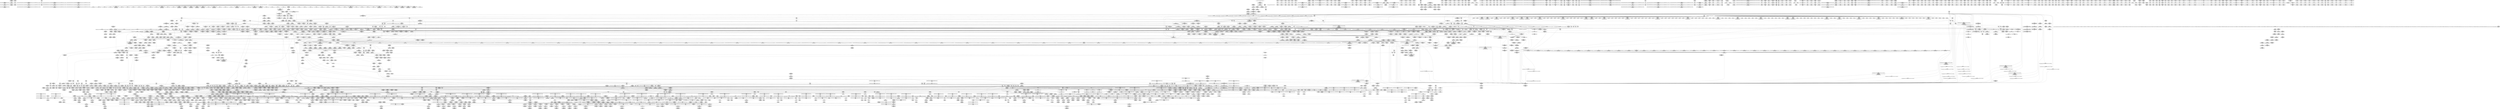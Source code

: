 digraph {
	CE0x535e6e0 [shape=record,shape=Mrecord,label="{CE0x535e6e0|_call_void_rcu_lock_release(%struct.lockdep_map*_%dep_map)_#9,_!dbg_!38905|include/linux/srcu.h,236|*SummSource*}"]
	CE0x6e270f0 [shape=record,shape=Mrecord,label="{CE0x6e270f0|tomoyo_get_realpath:_bb}"]
	CE0x6f55970 [shape=record,shape=Mrecord,label="{CE0x6f55970|_ret_void|*SummSource*}"]
	CE0x8a76310 [shape=record,shape=Mrecord,label="{CE0x8a76310|tomoyo_fill_path_info:_conv|security/tomoyo/util.c,664|*SummSource*}"]
	CE0x73a66c0 [shape=record,shape=Mrecord,label="{CE0x73a66c0|tomoyo_add_slash:_tobool|security/tomoyo/file.c,131|*SummSink*}"]
	CE0x5257440 [shape=record,shape=Mrecord,label="{CE0x5257440|tomoyo_fill_path_info:_const_len|security/tomoyo/util.c,666}"]
	CE0x530a7b0 [shape=record,shape=Mrecord,label="{CE0x530a7b0|tomoyo_const_part_length:_tobool|security/tomoyo/util.c,624}"]
	CE0x6ddf580 [shape=record,shape=Mrecord,label="{CE0x6ddf580|VOIDTB_TE:_CE_312,313_}"]
	CE0x5f69fa0 [shape=record,shape=Mrecord,label="{CE0x5f69fa0|i64_6|*Constant*|*SummSource*}"]
	CE0x5306bf0 [shape=record,shape=Mrecord,label="{CE0x5306bf0|_call_void_mcount()_#3}"]
	CE0x6eae630 [shape=record,shape=Mrecord,label="{CE0x6eae630|tomoyo_path_number_perm:_dentry|security/tomoyo/file.c,702}"]
	CE0x5f01d50 [shape=record,shape=Mrecord,label="{CE0x5f01d50|tomoyo_path_number_perm:_tmp9|security/tomoyo/file.c,702|*SummSink*}"]
	CE0x6d04140 [shape=record,shape=Mrecord,label="{CE0x6d04140|tomoyo_fill_path_info:_call|security/tomoyo/util.c,664|*SummSink*}"]
	CE0x5263a60 [shape=record,shape=Mrecord,label="{CE0x5263a60|tomoyo_audit_path_number_log:_param6|security/tomoyo/file.c,235}"]
	CE0x6d595a0 [shape=record,shape=Mrecord,label="{CE0x6d595a0|tomoyo_get_mode:_tmp25|security/tomoyo/util.c,987|*SummSink*}"]
	CE0x5f8adb0 [shape=record,shape=Mrecord,label="{CE0x5f8adb0|i64*_getelementptr_inbounds_(_11_x_i64_,_11_x_i64_*___llvm_gcov_ctr54147,_i64_0,_i64_6)|*Constant*}"]
	CE0x714fb00 [shape=record,shape=Mrecord,label="{CE0x714fb00|i64*_getelementptr_inbounds_(_31_x_i64_,_31_x_i64_*___llvm_gcov_ctr43150,_i64_0,_i64_4)|*Constant*|*SummSink*}"]
	CE0x6180b60 [shape=record,shape=Mrecord,label="{CE0x6180b60|tomoyo_add_slash:_is_dir|security/tomoyo/file.c,131|*SummSource*}"]
	CE0x7225290 [shape=record,shape=Mrecord,label="{CE0x7225290|tomoyo_path_number_perm:_if.end4}"]
	CE0x6f75fe0 [shape=record,shape=Mrecord,label="{CE0x6f75fe0|tomoyo_path_number_perm:_tmp2|security/tomoyo/file.c,693|*SummSource*}"]
	CE0x8856750 [shape=record,shape=Mrecord,label="{CE0x8856750|_ret_i32_%call,_!dbg_!38932|security/tomoyo/file.c,236}"]
	CE0x53dfad0 [shape=record,shape=Mrecord,label="{CE0x53dfad0|tomoyo_path_number_perm:_tmp16|security/tomoyo/file.c,701|*SummSink*}"]
	CE0x5fceda0 [shape=record,shape=Mrecord,label="{CE0x5fceda0|tomoyo_path_number_perm:_tmp54|security/tomoyo/file.c,724|*SummSink*}"]
	CE0x71d6ad0 [shape=record,shape=Mrecord,label="{CE0x71d6ad0|0:_i8,_array:_GCRE_tomoyo_index2category_constant_39_x_i8_c_00_00_00_00_00_00_00_00_00_00_00_00_00_00_00_00_00_00_00_00_00_00_00_01_01_01_01_01_01_01_01_01_01_01_01_01_01_01_02_,_align_16:_elem_3::|security/tomoyo/util.c,983}"]
	CE0x6fe5980 [shape=record,shape=Mrecord,label="{CE0x6fe5980|tomoyo_audit_path_number_log:_tmp5|security/tomoyo/file.c,222|*SummSource*}"]
	CE0x880f3a0 [shape=record,shape=Mrecord,label="{CE0x880f3a0|i64*_getelementptr_inbounds_(_22_x_i64_,_22_x_i64_*___llvm_gcov_ctr9,_i64_0,_i64_13)|*Constant*}"]
	CE0x5371360 [shape=record,shape=Mrecord,label="{CE0x5371360|tomoyo_path_number_perm:_tmp46|security/tomoyo/file.c,721|*SummSink*}"]
	CE0x8aa3150 [shape=record,shape=Mrecord,label="{CE0x8aa3150|i32_22|*Constant*|*SummSink*}"]
	CE0x6341650 [shape=record,shape=Mrecord,label="{CE0x6341650|i64_2|*Constant*}"]
	CE0x52b2c60 [shape=record,shape=Mrecord,label="{CE0x52b2c60|tomoyo_audit_path_number_log:_filename|security/tomoyo/file.c,235|*SummSink*}"]
	CE0x6da9530 [shape=record,shape=Mrecord,label="{CE0x6da9530|tomoyo_get_mode:_tmp2|security/tomoyo/util.c,978|*SummSink*}"]
	CE0x5fe4a30 [shape=record,shape=Mrecord,label="{CE0x5fe4a30|tomoyo_print_ulong:_tmp11|security/tomoyo/util.c,241}"]
	CE0x87a85f0 [shape=record,shape=Mrecord,label="{CE0x87a85f0|tomoyo_const_part_length:_tmp37|security/tomoyo/util.c,644}"]
	CE0x8ab4490 [shape=record,shape=Mrecord,label="{CE0x8ab4490|tomoyo_audit_path_number_log:_number|security/tomoyo/file.c,231|*SummSource*}"]
	CE0x70cd1a0 [shape=record,shape=Mrecord,label="{CE0x70cd1a0|tomoyo_get_mode:_conv5|security/tomoyo/util.c,983|*SummSource*}"]
	CE0x6108a50 [shape=record,shape=Mrecord,label="{CE0x6108a50|0:_i8,_array:_GCRE_tomoyo_index2category_constant_39_x_i8_c_00_00_00_00_00_00_00_00_00_00_00_00_00_00_00_00_00_00_00_00_00_00_00_01_01_01_01_01_01_01_01_01_01_01_01_01_01_01_02_,_align_16:_elem_34::|security/tomoyo/util.c,983}"]
	CE0x61d1e00 [shape=record,shape=Mrecord,label="{CE0x61d1e00|tomoyo_fill_path_info:_cmp8|security/tomoyo/util.c,668|*SummSource*}"]
	CE0x8ac4eb0 [shape=record,shape=Mrecord,label="{CE0x8ac4eb0|tomoyo_path_mkdir:_dentry|Function::tomoyo_path_mkdir&Arg::dentry::}"]
	CE0x5286ba0 [shape=record,shape=Mrecord,label="{CE0x5286ba0|tomoyo_read_unlock:_bb}"]
	CE0x884f9c0 [shape=record,shape=Mrecord,label="{CE0x884f9c0|tomoyo_domain:_tmp10|security/tomoyo/common.h,1205|*SummSource*}"]
	CE0x527f0a0 [shape=record,shape=Mrecord,label="{CE0x527f0a0|tomoyo_get_mode:_if.end}"]
	CE0x523dab0 [shape=record,shape=Mrecord,label="{CE0x523dab0|i64*_getelementptr_inbounds_(_5_x_i64_,_5_x_i64_*___llvm_gcov_ctr28130,_i64_0,_i64_0)|*Constant*}"]
	CE0x715f870 [shape=record,shape=Mrecord,label="{CE0x715f870|%struct.dentry*_null|*Constant*}"]
	CE0x7190a30 [shape=record,shape=Mrecord,label="{CE0x7190a30|i64*_getelementptr_inbounds_(_2_x_i64_,_2_x_i64_*___llvm_gcov_ctr22,_i64_0,_i64_1)|*Constant*}"]
	CE0x87e08c0 [shape=record,shape=Mrecord,label="{CE0x87e08c0|tomoyo_print_ulong:_conv18|security/tomoyo/util.c,246|*SummSink*}"]
	CE0x7076ef0 [shape=record,shape=Mrecord,label="{CE0x7076ef0|i1_false|*Constant*|*SummSink*}"]
	CE0x725ced0 [shape=record,shape=Mrecord,label="{CE0x725ced0|VOIDTB_TE:_CE_159,160_}"]
	CE0x5162010 [shape=record,shape=Mrecord,label="{CE0x5162010|tomoyo_path_mkdir:_dentry2|security/tomoyo/tomoyo.c,191|*SummSink*}"]
	CE0x87aa2e0 [shape=record,shape=Mrecord,label="{CE0x87aa2e0|0:_i8,_array:_GCRE_tomoyo_index2category_constant_39_x_i8_c_00_00_00_00_00_00_00_00_00_00_00_00_00_00_00_00_00_00_00_00_00_00_00_01_01_01_01_01_01_01_01_01_01_01_01_01_01_01_02_,_align_16:_elem_9::|security/tomoyo/util.c,983}"]
	CE0x604ba80 [shape=record,shape=Mrecord,label="{CE0x604ba80|tomoyo_audit_path_number_log:_tmp12|security/tomoyo/file.c,231|*SummSink*}"]
	CE0x6259430 [shape=record,shape=Mrecord,label="{CE0x6259430|tomoyo_init_request_info:_tmp10|security/tomoyo/util.c,1006|*SummSink*}"]
	CE0x72931c0 [shape=record,shape=Mrecord,label="{CE0x72931c0|tomoyo_domain:_entry|*SummSource*}"]
	CE0x5fe5000 [shape=record,shape=Mrecord,label="{CE0x5fe5000|tomoyo_print_ulong:_tmp|*SummSink*}"]
	CE0x60fe7a0 [shape=record,shape=Mrecord,label="{CE0x60fe7a0|VOIDTB_TE:_CE_189,190_}"]
	CE0x5353160 [shape=record,shape=Mrecord,label="{CE0x5353160|i8_1|*Constant*|*SummSource*}"]
	CE0x72ac8e0 [shape=record,shape=Mrecord,label="{CE0x72ac8e0|tomoyo_const_part_length:_add29|security/tomoyo/util.c,646}"]
	CE0x53dc680 [shape=record,shape=Mrecord,label="{CE0x53dc680|tomoyo_domain:_land.lhs.true|*SummSource*}"]
	CE0x8a5dc60 [shape=record,shape=Mrecord,label="{CE0x8a5dc60|tomoyo_print_ulong:_tmp16|security/tomoyo/util.c,243}"]
	CE0x6eae310 [shape=record,shape=Mrecord,label="{CE0x6eae310|tomoyo_path_number_perm:_tmp11|security/tomoyo/file.c,702|*SummSink*}"]
	CE0x708fef0 [shape=record,shape=Mrecord,label="{CE0x708fef0|VOIDTB_TE:_CE_16,24_|*MultipleSource*|*LoadInst*|security/tomoyo/file.c,702|Function::tomoyo_path_mkdir&Arg::dentry::}"]
	CE0x7d99260 [shape=record,shape=Mrecord,label="{CE0x7d99260|i64*_getelementptr_inbounds_(_11_x_i64_,_11_x_i64_*___llvm_gcov_ctr54147,_i64_0,_i64_0)|*Constant*|*SummSink*}"]
	CE0x6fa9df0 [shape=record,shape=Mrecord,label="{CE0x6fa9df0|0:_i8,_array:_GCRE_tomoyo_pn2mac_constant_8_x_i8_c_02_05_07_08_12_0F_10_11_,_align_1:_elem_4::|security/tomoyo/file.c,701}"]
	CE0x725c0e0 [shape=record,shape=Mrecord,label="{CE0x725c0e0|VOIDTB_TE:_CE_161,162_}"]
	CE0x88fff10 [shape=record,shape=Mrecord,label="{CE0x88fff10|_ret_void,_!dbg_!38908|include/linux/rcupdate.h,419|*SummSource*}"]
	CE0x6e76030 [shape=record,shape=Mrecord,label="{CE0x6e76030|tomoyo_audit_path_number_log:_tmp11|security/tomoyo/file.c,231|*SummSource*}"]
	CE0x6f01000 [shape=record,shape=Mrecord,label="{CE0x6f01000|__llvm_gcov_indirect_counter_increment:_predecessor|Function::__llvm_gcov_indirect_counter_increment&Arg::predecessor::|*SummSink*}"]
	CE0x62055b0 [shape=record,shape=Mrecord,label="{CE0x62055b0|i1_false|*Constant*}"]
	CE0x5f42da0 [shape=record,shape=Mrecord,label="{CE0x5f42da0|tomoyo_path_number_perm:_tmp51|security/tomoyo/file.c,724}"]
	CE0x6eb79f0 [shape=record,shape=Mrecord,label="{CE0x6eb79f0|128:_i8*,_1208:_%struct.file*,_:_CMRE_27,28_}"]
	CE0x729df10 [shape=record,shape=Mrecord,label="{CE0x729df10|_ret_%struct.tomoyo_domain_info*_%tmp23,_!dbg_!38929|security/tomoyo/common.h,1205}"]
	CE0x8a4bfc0 [shape=record,shape=Mrecord,label="{CE0x8a4bfc0|tomoyo_read_unlock:_entry|*SummSource*}"]
	CE0x71a12e0 [shape=record,shape=Mrecord,label="{CE0x71a12e0|i64*_getelementptr_inbounds_(_5_x_i64_,_5_x_i64_*___llvm_gcov_ctr32134,_i64_0,_i64_3)|*Constant*|*SummSource*}"]
	CE0x73952d0 [shape=record,shape=Mrecord,label="{CE0x73952d0|i64*_getelementptr_inbounds_(_2_x_i64_,_2_x_i64_*___llvm_gcov_ctr23,_i64_0,_i64_1)|*Constant*|*SummSink*}"]
	CE0x5fe1b90 [shape=record,shape=Mrecord,label="{CE0x5fe1b90|_call_void___srcu_read_unlock(%struct.srcu_struct*_%sp,_i32_%idx)_#9,_!dbg_!38906|include/linux/srcu.h,237|*SummSink*}"]
	CE0x6f4daf0 [shape=record,shape=Mrecord,label="{CE0x6f4daf0|tomoyo_const_part_length:_if.end28|*SummSource*}"]
	CE0x890a640 [shape=record,shape=Mrecord,label="{CE0x890a640|i64*_getelementptr_inbounds_(_31_x_i64_,_31_x_i64_*___llvm_gcov_ctr43150,_i64_0,_i64_27)|*Constant*|*SummSource*}"]
	CE0x87a88d0 [shape=record,shape=Mrecord,label="{CE0x87a88d0|tomoyo_const_part_length:_tmp37|security/tomoyo/util.c,644|*SummSink*}"]
	CE0x5225c70 [shape=record,shape=Mrecord,label="{CE0x5225c70|tomoyo_read_lock:_entry|*SummSource*}"]
	CE0x7210100 [shape=record,shape=Mrecord,label="{CE0x7210100|tomoyo_path_number_perm:_tmp5|security/tomoyo/file.c,695|*SummSource*}"]
	CE0x5ff1f80 [shape=record,shape=Mrecord,label="{CE0x5ff1f80|tomoyo_path_number_perm:_tmp52|security/tomoyo/file.c,724}"]
	CE0x55a17d0 [shape=record,shape=Mrecord,label="{CE0x55a17d0|tomoyo_init_request_info:_if.then|*SummSource*}"]
	CE0x522b9f0 [shape=record,shape=Mrecord,label="{CE0x522b9f0|tomoyo_path_mkdir:_tmp2|*SummSink*}"]
	CE0x54635b0 [shape=record,shape=Mrecord,label="{CE0x54635b0|tomoyo_path_number_perm:_type|Function::tomoyo_path_number_perm&Arg::type::|*SummSink*}"]
	CE0x8768f10 [shape=record,shape=Mrecord,label="{CE0x8768f10|_ret_void,_!dbg_!38913|security/tomoyo/file.c,138|*SummSource*}"]
	CE0x6e49ef0 [shape=record,shape=Mrecord,label="{CE0x6e49ef0|tomoyo_get_realpath:_tmp3|security/tomoyo/file.c,151}"]
	CE0x6d94a90 [shape=record,shape=Mrecord,label="{CE0x6d94a90|tomoyo_get_mode:_idxprom6|security/tomoyo/util.c,983|*SummSource*}"]
	CE0x6cfd900 [shape=record,shape=Mrecord,label="{CE0x6cfd900|i64*_getelementptr_inbounds_(_5_x_i64_,_5_x_i64_*___llvm_gcov_ctr28130,_i64_0,_i64_4)|*Constant*|*SummSource*}"]
	CE0x60ff830 [shape=record,shape=Mrecord,label="{CE0x60ff830|i64**_getelementptr_inbounds_(_3_x_i64*_,_3_x_i64*_*___llvm_gcda_edge_table44,_i64_0,_i64_1)|*Constant*|*SummSource*}"]
	CE0x6f599f0 [shape=record,shape=Mrecord,label="{CE0x6f599f0|VOIDTB_TE:_CE_209,210_}"]
	CE0x52572f0 [shape=record,shape=Mrecord,label="{CE0x52572f0|tomoyo_print_ulong:_tmp5|security/tomoyo/util.c,239|*SummSink*}"]
	CE0x5fae3f0 [shape=record,shape=Mrecord,label="{CE0x5fae3f0|tomoyo_domain:_land.lhs.true2|*SummSink*}"]
	CE0x8798c10 [shape=record,shape=Mrecord,label="{CE0x8798c10|GLOBAL:_srcu_read_unlock|*Constant*}"]
	CE0x6fda7b0 [shape=record,shape=Mrecord,label="{CE0x6fda7b0|tomoyo_const_part_length:_while.body}"]
	CE0x72ee870 [shape=record,shape=Mrecord,label="{CE0x72ee870|tomoyo_print_ulong:_tmp19|security/tomoyo/util.c,244|*SummSink*}"]
	CE0x8a4c460 [shape=record,shape=Mrecord,label="{CE0x8a4c460|tomoyo_read_unlock:_idx|Function::tomoyo_read_unlock&Arg::idx::|*SummSource*}"]
	CE0x8a6ca80 [shape=record,shape=Mrecord,label="{CE0x8a6ca80|tomoyo_path_number_perm:_tmp42|security/tomoyo/file.c,721|*SummSource*}"]
	CE0x8900530 [shape=record,shape=Mrecord,label="{CE0x8900530|0:_i8,_array:_GCRE_tomoyo_index2category_constant_39_x_i8_c_00_00_00_00_00_00_00_00_00_00_00_00_00_00_00_00_00_00_00_00_00_00_00_01_01_01_01_01_01_01_01_01_01_01_01_01_01_01_02_,_align_16:_elem_2::|security/tomoyo/util.c,983}"]
	CE0x6f76710 [shape=record,shape=Mrecord,label="{CE0x6f76710|i64_3|*Constant*|*SummSource*}"]
	CE0x6fba680 [shape=record,shape=Mrecord,label="{CE0x6fba680|i64*_getelementptr_inbounds_(_6_x_i64_,_6_x_i64_*___llvm_gcov_ctr25,_i64_0,_i64_4)|*Constant*}"]
	CE0x53bb590 [shape=record,shape=Mrecord,label="{CE0x53bb590|GLOBAL:_tomoyo_supervisor|*Constant*|*SummSource*}"]
	CE0x6fe55c0 [shape=record,shape=Mrecord,label="{CE0x6fe55c0|tomoyo_get_mode:_tmp10|security/tomoyo/util.c,982}"]
	CE0x88fef40 [shape=record,shape=Mrecord,label="{CE0x88fef40|tomoyo_const_part_length:_tmp43|security/tomoyo/util.c,644|*SummSource*}"]
	CE0x6142b20 [shape=record,shape=Mrecord,label="{CE0x6142b20|tomoyo_const_part_length:_tmp10|security/tomoyo/util.c,626|*SummSource*}"]
	CE0x7dadbd0 [shape=record,shape=Mrecord,label="{CE0x7dadbd0|tomoyo_get_mode:_conv15|security/tomoyo/util.c,987|*SummSource*}"]
	CE0x5fd01c0 [shape=record,shape=Mrecord,label="{CE0x5fd01c0|i32_9|*Constant*}"]
	CE0x5f9d100 [shape=record,shape=Mrecord,label="{CE0x5f9d100|tomoyo_audit_path_number_log:_sw.bb1}"]
	CE0x6f80e70 [shape=record,shape=Mrecord,label="{CE0x6f80e70|_call_void_tomoyo_fill_path_info(%struct.tomoyo_path_info*_%buf)_#9,_!dbg_!38913|security/tomoyo/file.c,152|*SummSink*}"]
	CE0x8927500 [shape=record,shape=Mrecord,label="{CE0x8927500|srcu_read_unlock:_idx|Function::srcu_read_unlock&Arg::idx::|*SummSource*}"]
	CE0x6fdad40 [shape=record,shape=Mrecord,label="{CE0x6fdad40|i64*_getelementptr_inbounds_(_4_x_i64_,_4_x_i64_*___llvm_gcov_ctr24,_i64_0,_i64_2)|*Constant*|*SummSource*}"]
	CE0x60a4f30 [shape=record,shape=Mrecord,label="{CE0x60a4f30|tomoyo_get_realpath:_name1|security/tomoyo/file.c,151}"]
	CE0x6f550e0 [shape=record,shape=Mrecord,label="{CE0x6f550e0|tomoyo_const_part_length:_tmp14|security/tomoyo/util.c,626|*SummSource*}"]
	CE0x8866660 [shape=record,shape=Mrecord,label="{CE0x8866660|GLOBAL:_tomoyo_policy_loaded|Global_var:tomoyo_policy_loaded|*SummSource*}"]
	CE0x5319850 [shape=record,shape=Mrecord,label="{CE0x5319850|tomoyo_print_ulong:_call15|security/tomoyo/util.c,244|*SummSink*}"]
	CE0x5264050 [shape=record,shape=Mrecord,label="{CE0x5264050|tomoyo_audit_path_number_log:_path_number7|security/tomoyo/file.c,235|*SummSink*}"]
	CE0x8a430d0 [shape=record,shape=Mrecord,label="{CE0x8a430d0|0:_i64*,_array:_GCR___llvm_gcda_edge_table29_internal_unnamed_addr_constant_3_x_i64*_i64*_getelementptr_inbounds_(_12_x_i64_,_12_x_i64_*___llvm_gcov_ctr28,_i64_0,_i64_1),_i64*_getelementptr_inbounds_(_12_x_i64_,_12_x_i64_*___llvm_gcov_ctr28,_i64_0,_i64_6),_i64*_getelementptr_inbounds_(_12_x_i64_,_12_x_i64_*___llvm_gcov_ctr28,_i64_0,_i64_7)_:_elem_0::}"]
	CE0x621a040 [shape=record,shape=Mrecord,label="{CE0x621a040|tomoyo_const_part_length:_return|*SummSink*}"]
	CE0x6f246b0 [shape=record,shape=Mrecord,label="{CE0x6f246b0|tomoyo_const_part_length:_tmp25|security/tomoyo/util.c,641|*SummSink*}"]
	CE0x71bfcb0 [shape=record,shape=Mrecord,label="{CE0x71bfcb0|tomoyo_path_number_perm:_if.then}"]
	CE0x87ee210 [shape=record,shape=Mrecord,label="{CE0x87ee210|tomoyo_path_number_perm:_tmp34|security/tomoyo/file.c,715|*SummSource*}"]
	CE0x6185b10 [shape=record,shape=Mrecord,label="{CE0x6185b10|tomoyo_print_ulong:_if.then|*SummSource*}"]
	CE0x5f5c920 [shape=record,shape=Mrecord,label="{CE0x5f5c920|i64_6|*Constant*}"]
	CE0x6f4f200 [shape=record,shape=Mrecord,label="{CE0x6f4f200|i64*_getelementptr_inbounds_(_5_x_i64_,_5_x_i64_*___llvm_gcov_ctr28130,_i64_0,_i64_3)|*Constant*}"]
	CE0x6f23c00 [shape=record,shape=Mrecord,label="{CE0x6f23c00|tomoyo_const_part_length:_bb|*SummSource*}"]
	CE0x523bc30 [shape=record,shape=Mrecord,label="{CE0x523bc30|tomoyo_audit_path_number_log:_arrayidx|security/tomoyo/file.c,234|*SummSink*}"]
	CE0x88feba0 [shape=record,shape=Mrecord,label="{CE0x88feba0|tomoyo_const_part_length:_tmp42|security/tomoyo/util.c,644|*SummSink*}"]
	CE0x724c410 [shape=record,shape=Mrecord,label="{CE0x724c410|tomoyo_get_mode:_tmp1|*SummSink*}"]
	CE0x6e67820 [shape=record,shape=Mrecord,label="{CE0x6e67820|tomoyo_audit_path_number_log:_tmp10|security/tomoyo/file.c,231|*SummSink*}"]
	CE0x55a2470 [shape=record,shape=Mrecord,label="{CE0x55a2470|i64*_getelementptr_inbounds_(_22_x_i64_,_22_x_i64_*___llvm_gcov_ctr9,_i64_0,_i64_0)|*Constant*|*SummSink*}"]
	CE0x6fd28c0 [shape=record,shape=Mrecord,label="{CE0x6fd28c0|i64*_getelementptr_inbounds_(_4_x_i64_,_4_x_i64_*___llvm_gcov_ctr24,_i64_0,_i64_1)|*Constant*|*SummSink*}"]
	CE0x530a190 [shape=record,shape=Mrecord,label="{CE0x530a190|VOIDTB_TE:_CE_210,211_}"]
	CE0x6cfdc30 [shape=record,shape=Mrecord,label="{CE0x6cfdc30|tomoyo_fill_path_info:_tmp11|security/tomoyo/util.c,667}"]
	CE0x72c6fc0 [shape=record,shape=Mrecord,label="{CE0x72c6fc0|tomoyo_init_request_info:_tmp3|security/tomoyo/util.c,1004|*SummSink*}"]
	CE0x87e14c0 [shape=record,shape=Mrecord,label="{CE0x87e14c0|GLOBAL:___llvm_gcov_global_state_pred30|Global_var:__llvm_gcov_global_state_pred30|*SummSink*}"]
	CE0x87a8250 [shape=record,shape=Mrecord,label="{CE0x87a8250|tomoyo_const_part_length:_tmp36|security/tomoyo/util.c,644|*SummSink*}"]
	CE0x8ab3c10 [shape=record,shape=Mrecord,label="{CE0x8ab3c10|i32_64|*Constant*}"]
	CE0x88671e0 [shape=record,shape=Mrecord,label="{CE0x88671e0|tomoyo_get_mode:_idxprom3|security/tomoyo/util.c,983|*SummSink*}"]
	CE0x720eaa0 [shape=record,shape=Mrecord,label="{CE0x720eaa0|tomoyo_fill_path_info:_conv7|security/tomoyo/util.c,668}"]
	CE0x523b810 [shape=record,shape=Mrecord,label="{CE0x523b810|tomoyo_audit_path_number_log:_arrayidx5|security/tomoyo/file.c,233|*SummSink*}"]
	CE0x6f9bc10 [shape=record,shape=Mrecord,label="{CE0x6f9bc10|0:_%struct.tomoyo_obj_info*,_24:_%struct.tomoyo_path_info*,_32:_i64,_40:_i8,_72:_i8,_76:_i8,_:_SCMRE_24,25_}"]
	CE0x721df60 [shape=record,shape=Mrecord,label="{CE0x721df60|tomoyo_init_request_info:_tmp9|security/tomoyo/util.c,1006}"]
	CE0x6ea69e0 [shape=record,shape=Mrecord,label="{CE0x6ea69e0|128:_i8*,_1208:_%struct.file*,_:_CMRE_6,7_}"]
	CE0x6eb78b0 [shape=record,shape=Mrecord,label="{CE0x6eb78b0|128:_i8*,_1208:_%struct.file*,_:_CMRE_26,27_}"]
	CE0x6e15dc0 [shape=record,shape=Mrecord,label="{CE0x6e15dc0|i32_0|*Constant*}"]
	CE0x8835690 [shape=record,shape=Mrecord,label="{CE0x8835690|tomoyo_const_part_length:_tmp39|security/tomoyo/util.c,644|*SummSink*}"]
	CE0x6ee0f20 [shape=record,shape=Mrecord,label="{CE0x6ee0f20|128:_i8*,_1208:_%struct.file*,_:_CMRE_46,47_}"]
	CE0x89320e0 [shape=record,shape=Mrecord,label="{CE0x89320e0|i8_2|*Constant*}"]
	CE0x6e35920 [shape=record,shape=Mrecord,label="{CE0x6e35920|tomoyo_const_part_length:_incdec.ptr19|security/tomoyo/util.c,643}"]
	CE0x87fe690 [shape=record,shape=Mrecord,label="{CE0x87fe690|_call_void_mcount()_#3}"]
	CE0x6eac560 [shape=record,shape=Mrecord,label="{CE0x6eac560|0:_i8*,_array:_GCRE_tomoyo_mac_keywords_external_constant_42_x_i8*_:_elem_3::|security/tomoyo/file.c,233}"]
	CE0x6f80cf0 [shape=record,shape=Mrecord,label="{CE0x6f80cf0|GLOBAL:_tomoyo_fill_path_info|*Constant*}"]
	CE0x714fe70 [shape=record,shape=Mrecord,label="{CE0x714fe70|tomoyo_const_part_length:_tmp9|security/tomoyo/util.c,626}"]
	CE0x5f85ed0 [shape=record,shape=Mrecord,label="{CE0x5f85ed0|tomoyo_init_request_info:_call4|security/tomoyo/util.c,1010|*SummSink*}"]
	CE0x6cfd5a0 [shape=record,shape=Mrecord,label="{CE0x6cfd5a0|rcu_lock_acquire:_tmp4|include/linux/rcupdate.h,418|*SummSink*}"]
	CE0x7395620 [shape=record,shape=Mrecord,label="{CE0x7395620|tomoyo_audit_path_number_log:_bb|*SummSink*}"]
	CE0x70f3df0 [shape=record,shape=Mrecord,label="{CE0x70f3df0|tomoyo_print_ulong:_tmp3|security/tomoyo/util.c,239}"]
	CE0x716e8a0 [shape=record,shape=Mrecord,label="{CE0x716e8a0|tomoyo_const_part_length:_tmp30|security/tomoyo/util.c,641|*SummSink*}"]
	CE0x72171c0 [shape=record,shape=Mrecord,label="{CE0x72171c0|tomoyo_path_number_perm:_tmp6|security/tomoyo/file.c,695|*SummSource*}"]
	CE0x8ab45f0 [shape=record,shape=Mrecord,label="{CE0x8ab45f0|tomoyo_audit_path_number_log:_number|security/tomoyo/file.c,231|*SummSink*}"]
	CE0x5fe0480 [shape=record,shape=Mrecord,label="{CE0x5fe0480|0:_i8*,_array:_GCRE_tomoyo_mac_keywords_external_constant_42_x_i8*_:_elem_25::|security/tomoyo/file.c,233}"]
	CE0x6f570f0 [shape=record,shape=Mrecord,label="{CE0x6f570f0|tomoyo_get_mode:_arrayidx8|security/tomoyo/util.c,983|*SummSource*}"]
	CE0x5403870 [shape=record,shape=Mrecord,label="{CE0x5403870|tomoyo_path_mkdir:_call|security/tomoyo/tomoyo.c,192|*SummSource*}"]
	CE0x71c6930 [shape=record,shape=Mrecord,label="{CE0x71c6930|tomoyo_get_realpath:_if.then}"]
	CE0x6350c30 [shape=record,shape=Mrecord,label="{CE0x6350c30|_call_void_rcu_lock_acquire(%struct.lockdep_map*_%dep_map)_#9,_!dbg_!38906|include/linux/srcu.h,222}"]
	CE0x736ea40 [shape=record,shape=Mrecord,label="{CE0x736ea40|__llvm_gcov_indirect_counter_increment:_tmp2|*SummSink*}"]
	CE0x6fda430 [shape=record,shape=Mrecord,label="{CE0x6fda430|tomoyo_const_part_length:_if.end18|*SummSink*}"]
	CE0x5580750 [shape=record,shape=Mrecord,label="{CE0x5580750|VOIDTB_TE:_CE_166,167_}"]
	CE0x5f9ce40 [shape=record,shape=Mrecord,label="{CE0x5f9ce40|tomoyo_domain:_tobool|security/tomoyo/common.h,1205|*SummSource*}"]
	CE0x89386a0 [shape=record,shape=Mrecord,label="{CE0x89386a0|__llvm_gcov_indirect_counter_increment:_tmp5|*SummSink*}"]
	CE0x53eef70 [shape=record,shape=Mrecord,label="{CE0x53eef70|i64_5|*Constant*}"]
	CE0x615d9d0 [shape=record,shape=Mrecord,label="{CE0x615d9d0|tomoyo_read_lock:_bb|*SummSource*}"]
	CE0x7da4d10 [shape=record,shape=Mrecord,label="{CE0x7da4d10|tomoyo_domain:_if.end|*SummSource*}"]
	CE0x5f285e0 [shape=record,shape=Mrecord,label="{CE0x5f285e0|tomoyo_path_number_perm:_tmp20|security/tomoyo/file.c,705|*SummSink*}"]
	CE0x5318840 [shape=record,shape=Mrecord,label="{CE0x5318840|tomoyo_print_ulong:_call|security/tomoyo/util.c,240|*SummSource*}"]
	CE0x53fa6a0 [shape=record,shape=Mrecord,label="{CE0x53fa6a0|GLOBAL:_tomoyo_profile|*Constant*|*SummSink*}"]
	CE0x6181480 [shape=record,shape=Mrecord,label="{CE0x6181480|tomoyo_add_slash:_tmp6|security/tomoyo/file.c,131|*SummSource*}"]
	CE0x6da9e30 [shape=record,shape=Mrecord,label="{CE0x6da9e30|tomoyo_get_realpath:_tmp1}"]
	CE0x6f67af0 [shape=record,shape=Mrecord,label="{CE0x6f67af0|i64**_getelementptr_inbounds_(_3_x_i64*_,_3_x_i64*_*___llvm_gcda_edge_table29,_i64_0,_i64_1)|*Constant*}"]
	CE0x5fce7b0 [shape=record,shape=Mrecord,label="{CE0x5fce7b0|tomoyo_path_number_perm:_tmp53|security/tomoyo/file.c,724|*SummSource*}"]
	CE0x71bf560 [shape=record,shape=Mrecord,label="{CE0x71bf560|tomoyo_path_number_perm:_tmp17|security/tomoyo/file.c,703}"]
	CE0x6093c60 [shape=record,shape=Mrecord,label="{CE0x6093c60|tomoyo_get_realpath:_tobool|security/tomoyo/file.c,151|*SummSource*}"]
	CE0x8900080 [shape=record,shape=Mrecord,label="{CE0x8900080|tomoyo_fill_path_info:_land.end|*SummSink*}"]
	CE0x8866990 [shape=record,shape=Mrecord,label="{CE0x8866990|i64_2|*Constant*}"]
	CE0x61983d0 [shape=record,shape=Mrecord,label="{CE0x61983d0|tomoyo_get_mode:_cmp|security/tomoyo/util.c,982|*SummSource*}"]
	CE0x6222c20 [shape=record,shape=Mrecord,label="{CE0x6222c20|tomoyo_const_part_length:_add|security/tomoyo/util.c,634|*SummSource*}"]
	CE0x5320ef0 [shape=record,shape=Mrecord,label="{CE0x5320ef0|__llvm_gcov_indirect_counter_increment114:_bb4|*SummSource*}"]
	CE0x5358c10 [shape=record,shape=Mrecord,label="{CE0x5358c10|tomoyo_path_mkdir:_bb}"]
	CE0x605f380 [shape=record,shape=Mrecord,label="{CE0x605f380|tomoyo_add_slash:_tmp13|security/tomoyo/file.c,138}"]
	CE0x88a18a0 [shape=record,shape=Mrecord,label="{CE0x88a18a0|tomoyo_domain:_cred|security/tomoyo/common.h,1205}"]
	CE0x73a6600 [shape=record,shape=Mrecord,label="{CE0x73a6600|tomoyo_add_slash:_tmp2|*LoadInst*|security/tomoyo/file.c,131|*SummSink*}"]
	CE0x535ec50 [shape=record,shape=Mrecord,label="{CE0x535ec50|tomoyo_print_ulong:_if.end21|*SummSource*}"]
	CE0x7da44a0 [shape=record,shape=Mrecord,label="{CE0x7da44a0|i64*_getelementptr_inbounds_(_31_x_i64_,_31_x_i64_*___llvm_gcov_ctr43150,_i64_0,_i64_9)|*Constant*}"]
	CE0x52b3620 [shape=record,shape=Mrecord,label="{CE0x52b3620|tomoyo_domain:_do.end|*SummSource*}"]
	CE0x7117880 [shape=record,shape=Mrecord,label="{CE0x7117880|VOIDTB_TE:_CE_197,198_}"]
	CE0x7d97eb0 [shape=record,shape=Mrecord,label="{CE0x7d97eb0|tomoyo_fill_path_info:_arrayidx|security/tomoyo/util.c,667|*SummSource*}"]
	CE0x5ed2c80 [shape=record,shape=Mrecord,label="{CE0x5ed2c80|tomoyo_path_number_perm:_call1|security/tomoyo/file.c,704|*SummSink*}"]
	CE0x713bc60 [shape=record,shape=Mrecord,label="{CE0x713bc60|0:_i8,_array:_GCRE_tomoyo_pn2mac_constant_8_x_i8_c_02_05_07_08_12_0F_10_11_,_align_1:_elem_1::|security/tomoyo/file.c,701}"]
	CE0x71514b0 [shape=record,shape=Mrecord,label="{CE0x71514b0|tomoyo_add_slash:_bb|*SummSource*}"]
	CE0x7387010 [shape=record,shape=Mrecord,label="{CE0x7387010|i64*_getelementptr_inbounds_(_5_x_i64_,_5_x_i64_*___llvm_gcov_ctr28130,_i64_0,_i64_4)|*Constant*}"]
	CE0x8783bd0 [shape=record,shape=Mrecord,label="{CE0x8783bd0|i64*_getelementptr_inbounds_(_2_x_i64_,_2_x_i64_*___llvm_gcov_ctr32,_i64_0,_i64_1)|*Constant*|*SummSource*}"]
	CE0x7391f90 [shape=record,shape=Mrecord,label="{CE0x7391f90|i64*_getelementptr_inbounds_(_4_x_i64_,_4_x_i64_*___llvm_gcov_ctr24,_i64_0,_i64_3)|*Constant*}"]
	CE0x8a4e580 [shape=record,shape=Mrecord,label="{CE0x8a4e580|rcu_lock_release:_indirectgoto|*SummSource*}"]
	CE0x6e13770 [shape=record,shape=Mrecord,label="{CE0x6e13770|0:_i8*,_array:_GCRE_tomoyo_mac_keywords_external_constant_42_x_i8*_:_elem_35::|security/tomoyo/file.c,233}"]
	CE0x71cfec0 [shape=record,shape=Mrecord,label="{CE0x71cfec0|tomoyo_fill_path_info:_tmp6|security/tomoyo/util.c,667|*SummSink*}"]
	CE0x71bf980 [shape=record,shape=Mrecord,label="{CE0x71bf980|_call_void_mcount()_#3}"]
	CE0x618d4a0 [shape=record,shape=Mrecord,label="{CE0x618d4a0|_call_void_lock_release(%struct.lockdep_map*_%map,_i32_1,_i64_ptrtoint_(i8*_blockaddress(_rcu_lock_release,_%__here)_to_i64))_#9,_!dbg_!38907|include/linux/rcupdate.h,423|*SummSink*}"]
	CE0x55b6970 [shape=record,shape=Mrecord,label="{CE0x55b6970|tomoyo_init_request_info:_domain1|security/tomoyo/util.c,1006}"]
	CE0x6de06c0 [shape=record,shape=Mrecord,label="{CE0x6de06c0|tomoyo_domain:_tmp13|security/tomoyo/common.h,1205|*SummSource*}"]
	CE0x5465640 [shape=record,shape=Mrecord,label="{CE0x5465640|tomoyo_domain:_tmp17|security/tomoyo/common.h,1205}"]
	CE0x5489a40 [shape=record,shape=Mrecord,label="{CE0x5489a40|tomoyo_path_number_perm:_conv18|security/tomoyo/file.c,721}"]
	CE0x5fd0630 [shape=record,shape=Mrecord,label="{CE0x5fd0630|tomoyo_init_request_info:_ns|security/tomoyo/util.c,1010|*SummSource*}"]
	CE0x87e0ca0 [shape=record,shape=Mrecord,label="{CE0x87e0ca0|tomoyo_print_ulong:_call19|security/tomoyo/util.c,246|*SummSink*}"]
	CE0x89f68b0 [shape=record,shape=Mrecord,label="{CE0x89f68b0|tomoyo_add_slash:_tmp10|security/tomoyo/file.c,136|*SummSink*}"]
	CE0x6d03420 [shape=record,shape=Mrecord,label="{CE0x6d03420|tomoyo_print_ulong:_tmp6|security/tomoyo/util.c,240|*SummSink*}"]
	CE0x5274810 [shape=record,shape=Mrecord,label="{CE0x5274810|tomoyo_path_mkdir:_tmp|*SummSink*}"]
	CE0x54f10b0 [shape=record,shape=Mrecord,label="{CE0x54f10b0|tomoyo_path_mkdir:_mode|Function::tomoyo_path_mkdir&Arg::mode::}"]
	CE0x71a11b0 [shape=record,shape=Mrecord,label="{CE0x71a11b0|i64*_getelementptr_inbounds_(_5_x_i64_,_5_x_i64_*___llvm_gcov_ctr32134,_i64_0,_i64_3)|*Constant*}"]
	CE0x8927080 [shape=record,shape=Mrecord,label="{CE0x8927080|_switch_i32_%conv,_label_%sw.default_i32_0,_label_%sw.bb_i32_1,_label_%sw.bb_i32_2,_label_%sw.bb_i32_3,_label_%sw.bb_i32_5,_label_%sw.bb_i32_4,_label_%sw.bb1_,_!dbg_!38910|security/tomoyo/file.c,216|*SummSink*}"]
	CE0x8721580 [shape=record,shape=Mrecord,label="{CE0x8721580|tomoyo_print_ulong:_type|Function::tomoyo_print_ulong&Arg::type::|*SummSource*}"]
	CE0x7210490 [shape=record,shape=Mrecord,label="{CE0x7210490|tomoyo_init_request_info:_tmp2|security/tomoyo/util.c,1003|*SummSource*}"]
	CE0x72b8950 [shape=record,shape=Mrecord,label="{CE0x72b8950|0:_%struct.tomoyo_obj_info*,_24:_%struct.tomoyo_path_info*,_32:_i64,_40:_i8,_72:_i8,_76:_i8,_:_SCMRE_55,56_}"]
	CE0x60e0b60 [shape=record,shape=Mrecord,label="{CE0x60e0b60|tomoyo_domain:_tobool1|security/tomoyo/common.h,1205}"]
	CE0x60a9d50 [shape=record,shape=Mrecord,label="{CE0x60a9d50|GLOBAL:_lockdep_rcu_suspicious|*Constant*|*SummSource*}"]
	CE0x8aa3000 [shape=record,shape=Mrecord,label="{CE0x8aa3000|i32_22|*Constant*|*SummSource*}"]
	CE0x629daa0 [shape=record,shape=Mrecord,label="{CE0x629daa0|tomoyo_add_slash:_tmp7|security/tomoyo/file.c,132|*SummSink*}"]
	CE0x8831db0 [shape=record,shape=Mrecord,label="{CE0x8831db0|tomoyo_audit_path_number_log:_idxprom4|security/tomoyo/file.c,233|*SummSource*}"]
	CE0x6fce5e0 [shape=record,shape=Mrecord,label="{CE0x6fce5e0|tomoyo_get_realpath:_tmp9|security/tomoyo/file.c,155|*SummSink*}"]
	CE0x8798f90 [shape=record,shape=Mrecord,label="{CE0x8798f90|tomoyo_audit_path_number_log:_buffer|security/tomoyo/file.c, 215}"]
	CE0x8860250 [shape=record,shape=Mrecord,label="{CE0x8860250|i64*_getelementptr_inbounds_(_11_x_i64_,_11_x_i64_*___llvm_gcov_ctr54147,_i64_0,_i64_9)|*Constant*|*SummSource*}"]
	CE0x713c070 [shape=record,shape=Mrecord,label="{CE0x713c070|tomoyo_read_lock:_call|security/tomoyo/common.h,1097}"]
	CE0x605d7a0 [shape=record,shape=Mrecord,label="{CE0x605d7a0|0:_i8*,_array:_GCRE_tomoyo_mac_keywords_external_constant_42_x_i8*_:_elem_13::|security/tomoyo/file.c,233}"]
	CE0x53bb490 [shape=record,shape=Mrecord,label="{CE0x53bb490|GLOBAL:_tomoyo_supervisor|*Constant*}"]
	CE0x733bf50 [shape=record,shape=Mrecord,label="{CE0x733bf50|srcu_read_lock:_bb|*SummSource*}"]
	CE0x535b170 [shape=record,shape=Mrecord,label="{CE0x535b170|__llvm_gcov_indirect_counter_increment114:_tmp2|*SummSink*}"]
	CE0x6de0810 [shape=record,shape=Mrecord,label="{CE0x6de0810|tomoyo_domain:_tmp11|security/tomoyo/common.h,1205|*SummSink*}"]
	CE0x716ebc0 [shape=record,shape=Mrecord,label="{CE0x716ebc0|i64_ptrtoint_(i8*_blockaddress(_rcu_lock_release,_%__here)_to_i64)|*Constant*|*SummSink*}"]
	CE0x54d20f0 [shape=record,shape=Mrecord,label="{CE0x54d20f0|tomoyo_print_ulong:_if.else9}"]
	CE0x5edb200 [shape=record,shape=Mrecord,label="{CE0x5edb200|GLOBAL:___llvm_gcov_ctr18115|Global_var:__llvm_gcov_ctr18115}"]
	CE0x548a250 [shape=record,shape=Mrecord,label="{CE0x548a250|tomoyo_path_number_perm:_cmp19|security/tomoyo/file.c,721|*SummSink*}"]
	CE0x7395120 [shape=record,shape=Mrecord,label="{CE0x7395120|tomoyo_domain:_tmp4|security/tomoyo/common.h,1205|*SummSource*}"]
	CE0x88e0850 [shape=record,shape=Mrecord,label="{CE0x88e0850|tomoyo_fill_path_info:_sub|security/tomoyo/util.c,667}"]
	CE0x87df610 [shape=record,shape=Mrecord,label="{CE0x87df610|tomoyo_get_mode:_tmp}"]
	CE0x5fe0e00 [shape=record,shape=Mrecord,label="{CE0x5fe0e00|tomoyo_print_ulong:_tmp9|security/tomoyo/util.c,241|*SummSource*}"]
	CE0x6014090 [shape=record,shape=Mrecord,label="{CE0x6014090|tomoyo_path_number_perm:_tmp22|security/tomoyo/file.c,705|*SummSink*}"]
	CE0x87fe960 [shape=record,shape=Mrecord,label="{CE0x87fe960|i64*_getelementptr_inbounds_(_4_x_i64_,_4_x_i64_*___llvm_gcov_ctr33,_i64_0,_i64_3)|*Constant*|*SummSink*}"]
	CE0x60c3230 [shape=record,shape=Mrecord,label="{CE0x60c3230|i64*_getelementptr_inbounds_(_2_x_i64_,_2_x_i64_*___llvm_gcov_ctr53148,_i64_0,_i64_1)|*Constant*}"]
	CE0x620f140 [shape=record,shape=Mrecord,label="{CE0x620f140|tomoyo_fill_path_info:_is_dir|security/tomoyo/util.c,667}"]
	CE0x6057b60 [shape=record,shape=Mrecord,label="{CE0x6057b60|__llvm_gcov_indirect_counter_increment:_predecessor|Function::__llvm_gcov_indirect_counter_increment&Arg::predecessor::|*SummSource*}"]
	CE0x534cbb0 [shape=record,shape=Mrecord,label="{CE0x534cbb0|i32_51|*Constant*|*SummSource*}"]
	CE0x60d4eb0 [shape=record,shape=Mrecord,label="{CE0x60d4eb0|tomoyo_const_part_length:_tmp1}"]
	CE0x615d570 [shape=record,shape=Mrecord,label="{CE0x615d570|tomoyo_init_request_info:_conv6|security/tomoyo/util.c,1011|*SummSink*}"]
	CE0x5f5ca60 [shape=record,shape=Mrecord,label="{CE0x5f5ca60|tomoyo_get_realpath:_path|Function::tomoyo_get_realpath&Arg::path::|*SummSource*}"]
	CE0x7387bb0 [shape=record,shape=Mrecord,label="{CE0x7387bb0|i32_47|*Constant*|*SummSource*}"]
	CE0x6dc9090 [shape=record,shape=Mrecord,label="{CE0x6dc9090|i32_55|*Constant*|*SummSink*}"]
	CE0x6e14500 [shape=record,shape=Mrecord,label="{CE0x6e14500|tomoyo_print_ulong:_tmp21|security/tomoyo/util.c,246|*SummSink*}"]
	CE0x60246d0 [shape=record,shape=Mrecord,label="{CE0x60246d0|tomoyo_get_mode:_ns|Function::tomoyo_get_mode&Arg::ns::|*SummSink*}"]
	CE0x6f87b50 [shape=record,shape=Mrecord,label="{CE0x6f87b50|i64**_getelementptr_inbounds_(_3_x_i64*_,_3_x_i64*_*___llvm_gcda_edge_table29,_i64_0,_i64_2)|*Constant*|*SummSource*}"]
	CE0x88aa3a0 [shape=record,shape=Mrecord,label="{CE0x88aa3a0|_call_void_kfree(i8*_%tmp41)_#9,_!dbg_!38956|security/tomoyo/file.c,718|*SummSink*}"]
	CE0x6093990 [shape=record,shape=Mrecord,label="{CE0x6093990|tomoyo_audit_path_number_log:_param|security/tomoyo/file.c,213|*SummSink*}"]
	CE0x5edb190 [shape=record,shape=Mrecord,label="{CE0x5edb190|tomoyo_print_ulong:_tmp2|security/tomoyo/util.c,239|*SummSource*}"]
	CE0x5f9cd40 [shape=record,shape=Mrecord,label="{CE0x5f9cd40|tomoyo_domain:_tobool|security/tomoyo/common.h,1205}"]
	CE0x8921930 [shape=record,shape=Mrecord,label="{CE0x8921930|_call_void_kfree(i8*_%tmp41)_#9,_!dbg_!38956|security/tomoyo/file.c,718}"]
	CE0x70e62e0 [shape=record,shape=Mrecord,label="{CE0x70e62e0|GLOBAL:___llvm_gcov_ctr9|Global_var:__llvm_gcov_ctr9|*SummSource*}"]
	CE0x8a9ecb0 [shape=record,shape=Mrecord,label="{CE0x8a9ecb0|tomoyo_fill_path_info:_idxprom|security/tomoyo/util.c,667|*SummSink*}"]
	CE0x6e365d0 [shape=record,shape=Mrecord,label="{CE0x6e365d0|0:_i32,_:_GCMR___llvm_gcov_global_state_pred45_internal_unnamed_addr_global_i32_-1:_elem_0:default:}"]
	CE0x70797d0 [shape=record,shape=Mrecord,label="{CE0x70797d0|tomoyo_const_part_length:_tmp7|security/tomoyo/util.c,625|*SummSink*}"]
	CE0x5fcec50 [shape=record,shape=Mrecord,label="{CE0x5fcec50|tomoyo_path_number_perm:_tmp54|security/tomoyo/file.c,724|*SummSource*}"]
	CE0x6068410 [shape=record,shape=Mrecord,label="{CE0x6068410|tomoyo_domain:_tmp9|security/tomoyo/common.h,1205|*SummSource*}"]
	CE0x87d0270 [shape=record,shape=Mrecord,label="{CE0x87d0270|tomoyo_const_part_length:_tmp48|security/tomoyo/util.c,649}"]
	CE0x8a9eb60 [shape=record,shape=Mrecord,label="{CE0x8a9eb60|tomoyo_fill_path_info:_idxprom|security/tomoyo/util.c,667|*SummSource*}"]
	CE0x72eac50 [shape=record,shape=Mrecord,label="{CE0x72eac50|tomoyo_path_number_perm:_conv|security/tomoyo/file.c,708|*SummSource*}"]
	CE0x8931be0 [shape=record,shape=Mrecord,label="{CE0x8931be0|tomoyo_audit_path_number_log:_tmp9|security/tomoyo/file.c,228|*SummSource*}"]
	CE0x7284340 [shape=record,shape=Mrecord,label="{CE0x7284340|%struct.tomoyo_domain_info*_null|*Constant*}"]
	CE0x8926e80 [shape=record,shape=Mrecord,label="{CE0x8926e80|srcu_read_unlock:_entry|*SummSource*}"]
	CE0x7302570 [shape=record,shape=Mrecord,label="{CE0x7302570|tomoyo_path_number_perm:_tmp27|security/tomoyo/file.c,708}"]
	CE0x626e570 [shape=record,shape=Mrecord,label="{CE0x626e570|_call_void_mcount()_#3|*SummSink*}"]
	CE0x7027210 [shape=record,shape=Mrecord,label="{CE0x7027210|tomoyo_get_mode:_default_config|security/tomoyo/util.c,986|*SummSource*}"]
	CE0x5fe1d00 [shape=record,shape=Mrecord,label="{CE0x5fe1d00|tomoyo_print_ulong:_tmp|*SummSource*}"]
	CE0x71d6fb0 [shape=record,shape=Mrecord,label="{CE0x71d6fb0|0:_i8,_array:_GCRE_tomoyo_index2category_constant_39_x_i8_c_00_00_00_00_00_00_00_00_00_00_00_00_00_00_00_00_00_00_00_00_00_00_00_01_01_01_01_01_01_01_01_01_01_01_01_01_01_01_02_,_align_16:_elem_5::|security/tomoyo/util.c,983}"]
	CE0x6ebe4f0 [shape=record,shape=Mrecord,label="{CE0x6ebe4f0|128:_i8*,_1208:_%struct.file*,_:_CMRE_42,43_}"]
	CE0x72f7c70 [shape=record,shape=Mrecord,label="{CE0x72f7c70|tomoyo_path_number_perm:_tmp28|security/tomoyo/file.c,708}"]
	CE0x6e7d750 [shape=record,shape=Mrecord,label="{CE0x6e7d750|tomoyo_audit_path_number_log:_idxprom|security/tomoyo/file.c,234}"]
	CE0x5f8ab50 [shape=record,shape=Mrecord,label="{CE0x5f8ab50|tomoyo_domain:_tmp13|security/tomoyo/common.h,1205}"]
	CE0x87e15f0 [shape=record,shape=Mrecord,label="{CE0x87e15f0|tomoyo_add_slash:_tmp|*SummSource*}"]
	CE0x6205860 [shape=record,shape=Mrecord,label="{CE0x6205860|tomoyo_fill_path_info:_tmp10|*SummSource*}"]
	CE0x7108eb0 [shape=record,shape=Mrecord,label="{CE0x7108eb0|0:_%struct.tomoyo_obj_info*,_24:_%struct.tomoyo_path_info*,_32:_i64,_40:_i8,_72:_i8,_76:_i8,_:_SCMRE_58,59_}"]
	CE0x534bfe0 [shape=record,shape=Mrecord,label="{CE0x534bfe0|__llvm_gcov_indirect_counter_increment114:_tmp|*SummSink*}"]
	CE0x889a690 [shape=record,shape=Mrecord,label="{CE0x889a690|tomoyo_domain:_tmp20|security/tomoyo/common.h,1205|*SummSink*}"]
	CE0x71a1530 [shape=record,shape=Mrecord,label="{CE0x71a1530|i64_16|*Constant*|*SummSink*}"]
	CE0x72e34d0 [shape=record,shape=Mrecord,label="{CE0x72e34d0|i64*_getelementptr_inbounds_(_31_x_i64_,_31_x_i64_*___llvm_gcov_ctr43150,_i64_0,_i64_29)|*Constant*|*SummSource*}"]
	CE0x61d1530 [shape=record,shape=Mrecord,label="{CE0x61d1530|tomoyo_fill_path_info:_tmp13|*LoadInst*|security/tomoyo/util.c,668|*SummSink*}"]
	CE0x5ee9b70 [shape=record,shape=Mrecord,label="{CE0x5ee9b70|tomoyo_path_number_perm:_path|Function::tomoyo_path_number_perm&Arg::path::|*SummSink*}"]
	CE0x5483850 [shape=record,shape=Mrecord,label="{CE0x5483850|tomoyo_path_number_perm:_tmp43|security/tomoyo/file.c,721|*SummSource*}"]
	CE0x708e2f0 [shape=record,shape=Mrecord,label="{CE0x708e2f0|tomoyo_get_realpath:_retval.0|*SummSink*}"]
	CE0x7079ec0 [shape=record,shape=Mrecord,label="{CE0x7079ec0|tomoyo_const_part_length:_len.0|*SummSource*}"]
	CE0x8abe8a0 [shape=record,shape=Mrecord,label="{CE0x8abe8a0|tomoyo_const_part_length:_tmp49|security/tomoyo/util.c,649|*SummSink*}"]
	CE0x60ff8a0 [shape=record,shape=Mrecord,label="{CE0x60ff8a0|i64**_getelementptr_inbounds_(_3_x_i64*_,_3_x_i64*_*___llvm_gcda_edge_table44,_i64_0,_i64_1)|*Constant*|*SummSink*}"]
	CE0x714fbe0 [shape=record,shape=Mrecord,label="{CE0x714fbe0|tomoyo_const_part_length:_tmp9|security/tomoyo/util.c,626|*SummSink*}"]
	CE0x605ecf0 [shape=record,shape=Mrecord,label="{CE0x605ecf0|tomoyo_add_slash:_tmp12|security/tomoyo/file.c,138|*SummSource*}"]
	CE0x713c8f0 [shape=record,shape=Mrecord,label="{CE0x713c8f0|%struct.tomoyo_domain_info*_null|*Constant*}"]
	CE0x87e0e20 [shape=record,shape=Mrecord,label="{CE0x87e0e20|tomoyo_print_ulong:_tmp22}"]
	CE0x736e660 [shape=record,shape=Mrecord,label="{CE0x736e660|i64*_getelementptr_inbounds_(_5_x_i64_,_5_x_i64_*___llvm_gcov_ctr28130,_i64_0,_i64_4)|*Constant*|*SummSink*}"]
	CE0x888bc10 [shape=record,shape=Mrecord,label="{CE0x888bc10|i64_14|*Constant*|*SummSource*}"]
	CE0x7322ee0 [shape=record,shape=Mrecord,label="{CE0x7322ee0|tomoyo_path_number_perm:_tmp29|security/tomoyo/file.c,709|*SummSink*}"]
	CE0x7076d70 [shape=record,shape=Mrecord,label="{CE0x7076d70|i1_false|*Constant*|*SummSource*}"]
	CE0x72eee00 [shape=record,shape=Mrecord,label="{CE0x72eee00|tomoyo_print_ulong:_tmp19|security/tomoyo/util.c,244|*SummSource*}"]
	CE0x5319210 [shape=record,shape=Mrecord,label="{CE0x5319210|tomoyo_print_ulong:_conv14|security/tomoyo/util.c,244|*SummSink*}"]
	CE0x60d4960 [shape=record,shape=Mrecord,label="{CE0x60d4960|VOIDTB_TE:_CE_224,232_|*MultipleSource*|*LoadInst*|security/tomoyo/file.c,702|Function::tomoyo_path_mkdir&Arg::dentry::}"]
	CE0x70e5750 [shape=record,shape=Mrecord,label="{CE0x70e5750|tomoyo_path_number_perm:_tmp4|security/tomoyo/file.c,694|*SummSink*}"]
	CE0x6f2fc00 [shape=record,shape=Mrecord,label="{CE0x6f2fc00|tomoyo_domain:_tmp22|security/tomoyo/common.h,1205|*SummSink*}"]
	CE0x6f57200 [shape=record,shape=Mrecord,label="{CE0x6f57200|tomoyo_get_mode:_arrayidx8|security/tomoyo/util.c,983|*SummSink*}"]
	CE0x6350f10 [shape=record,shape=Mrecord,label="{CE0x6350f10|_call_void_rcu_lock_acquire(%struct.lockdep_map*_%dep_map)_#9,_!dbg_!38906|include/linux/srcu.h,222|*SummSource*}"]
	CE0x8a4c0e0 [shape=record,shape=Mrecord,label="{CE0x8a4c0e0|tomoyo_read_unlock:_entry|*SummSink*}"]
	CE0x5faca60 [shape=record,shape=Mrecord,label="{CE0x5faca60|tomoyo_const_part_length:_conv14|security/tomoyo/util.c,641}"]
	CE0x87a8720 [shape=record,shape=Mrecord,label="{CE0x87a8720|tomoyo_const_part_length:_tmp37|security/tomoyo/util.c,644|*SummSource*}"]
	CE0x535aa50 [shape=record,shape=Mrecord,label="{CE0x535aa50|__llvm_gcov_indirect_counter_increment114:_tmp2}"]
	CE0x5318c20 [shape=record,shape=Mrecord,label="{CE0x5318c20|srcu_read_unlock:_dep_map|include/linux/srcu.h,236|*SummSource*}"]
	CE0x52d7c00 [shape=record,shape=Mrecord,label="{CE0x52d7c00|tomoyo_path_mkdir:_conv|security/tomoyo/tomoyo.c,193}"]
	CE0x54d1790 [shape=record,shape=Mrecord,label="{CE0x54d1790|i64*_getelementptr_inbounds_(_31_x_i64_,_31_x_i64_*___llvm_gcov_ctr43150,_i64_0,_i64_0)|*Constant*}"]
	CE0x54657f0 [shape=record,shape=Mrecord,label="{CE0x54657f0|tomoyo_domain:_tmp17|security/tomoyo/common.h,1205|*SummSource*}"]
	CE0x7369730 [shape=record,shape=Mrecord,label="{CE0x7369730|tomoyo_get_mode:_tmp27|security/tomoyo/util.c,988}"]
	CE0x6e9e940 [shape=record,shape=Mrecord,label="{CE0x6e9e940|srcu_read_unlock:_tmp1|*SummSource*}"]
	CE0x72f7d70 [shape=record,shape=Mrecord,label="{CE0x72f7d70|tomoyo_path_number_perm:_tmp26|security/tomoyo/file.c,708}"]
	CE0x6143750 [shape=record,shape=Mrecord,label="{CE0x6143750|_switch_i32_%conv8,_label_%sw.epilog_i32_92,_label_%sw.bb_i32_48,_label_%sw.bb9_i32_49,_label_%sw.bb9_i32_50,_label_%sw.bb9_i32_51,_label_%sw.bb9_,_!dbg_!38926|security/tomoyo/util.c,632|*SummSink*}"]
	CE0x72acb10 [shape=record,shape=Mrecord,label="{CE0x72acb10|tomoyo_const_part_length:_add29|security/tomoyo/util.c,646|*SummSink*}"]
	CE0x888b8f0 [shape=record,shape=Mrecord,label="{CE0x888b8f0|i64_15|*Constant*|*SummSource*}"]
	CE0x5f865f0 [shape=record,shape=Mrecord,label="{CE0x5f865f0|tomoyo_get_mode:_profile|Function::tomoyo_get_mode&Arg::profile::|*SummSink*}"]
	CE0x6efa720 [shape=record,shape=Mrecord,label="{CE0x6efa720|0:_%struct.tomoyo_obj_info*,_24:_%struct.tomoyo_path_info*,_32:_i64,_40:_i8,_72:_i8,_76:_i8,_:_SCMRE_31,32_}"]
	CE0x8a43b20 [shape=record,shape=Mrecord,label="{CE0x8a43b20|tomoyo_fill_path_info:_tmp}"]
	CE0x708fdf0 [shape=record,shape=Mrecord,label="{CE0x708fdf0|tomoyo_const_part_length:_if.end28}"]
	CE0x7dad310 [shape=record,shape=Mrecord,label="{CE0x7dad310|tomoyo_get_mode:_tmp26|security/tomoyo/util.c,987|*SummSource*}"]
	CE0x6058050 [shape=record,shape=Mrecord,label="{CE0x6058050|tomoyo_domain:_do.end}"]
	CE0x516ba70 [shape=record,shape=Mrecord,label="{CE0x516ba70|tomoyo_domain:_tmp|*SummSource*}"]
	CE0x6eb7c70 [shape=record,shape=Mrecord,label="{CE0x6eb7c70|128:_i8*,_1208:_%struct.file*,_:_CMRE_29,30_}"]
	CE0x880ff50 [shape=record,shape=Mrecord,label="{CE0x880ff50|_call_void_tomoyo_check_acl(%struct.tomoyo_request_info*_%r,_i1_(%struct.tomoyo_request_info*,_%struct.tomoyo_acl_info*)*_tomoyo_check_path_number_acl)_#9,_!dbg_!38950|security/tomoyo/file.c,715}"]
	CE0x60ff910 [shape=record,shape=Mrecord,label="{CE0x60ff910|__llvm_gcov_indirect_counter_increment114:_counters|Function::__llvm_gcov_indirect_counter_increment114&Arg::counters::|*SummSink*}"]
	CE0x6123c70 [shape=record,shape=Mrecord,label="{CE0x6123c70|tomoyo_path_number_perm:_tmp13|security/tomoyo/file.c,701|*SummSource*}"]
	CE0x7111960 [shape=record,shape=Mrecord,label="{CE0x7111960|tomoyo_path_number_perm:_tmp1|*SummSource*}"]
	CE0x7036eb0 [shape=record,shape=Mrecord,label="{CE0x7036eb0|i64*_getelementptr_inbounds_(_12_x_i64_,_12_x_i64_*___llvm_gcov_ctr28,_i64_0,_i64_8)|*Constant*|*SummSource*}"]
	CE0x72f8030 [shape=record,shape=Mrecord,label="{CE0x72f8030|i64_9|*Constant*|*SummSource*}"]
	CE0x611b000 [shape=record,shape=Mrecord,label="{CE0x611b000|_ret_void|*SummSink*}"]
	CE0x53b2eb0 [shape=record,shape=Mrecord,label="{CE0x53b2eb0|tomoyo_get_mode:_tmp6|security/tomoyo/util.c,978}"]
	CE0x52f9f80 [shape=record,shape=Mrecord,label="{CE0x52f9f80|tomoyo_path_mkdir:_parent|Function::tomoyo_path_mkdir&Arg::parent::}"]
	CE0x605ec80 [shape=record,shape=Mrecord,label="{CE0x605ec80|tomoyo_add_slash:_tmp12|security/tomoyo/file.c,138}"]
	CE0x71198c0 [shape=record,shape=Mrecord,label="{CE0x71198c0|tomoyo_domain:_tmp23|security/tomoyo/common.h,1205}"]
	CE0x5435980 [shape=record,shape=Mrecord,label="{CE0x5435980|tomoyo_get_mode:_tmp7|security/tomoyo/util.c,979}"]
	CE0x7da4c40 [shape=record,shape=Mrecord,label="{CE0x7da4c40|tomoyo_domain:_if.end}"]
	CE0x62f47c0 [shape=record,shape=Mrecord,label="{CE0x62f47c0|tomoyo_fill_path_info:_tmp9|security/tomoyo/util.c,667|*SummSink*}"]
	CE0x6100970 [shape=record,shape=Mrecord,label="{CE0x6100970|tomoyo_domain:_bb|*SummSink*}"]
	CE0x720e830 [shape=record,shape=Mrecord,label="{CE0x720e830|tomoyo_get_mode:_cmp|security/tomoyo/util.c,982|*SummSink*}"]
	CE0x733bdd0 [shape=record,shape=Mrecord,label="{CE0x733bdd0|i64*_getelementptr_inbounds_(_2_x_i64_,_2_x_i64_*___llvm_gcov_ctr23,_i64_0,_i64_0)|*Constant*|*SummSink*}"]
	CE0x6fc66b0 [shape=record,shape=Mrecord,label="{CE0x6fc66b0|VOIDTB_TE:_CE_248,256_|*MultipleSource*|*LoadInst*|security/tomoyo/file.c,702|Function::tomoyo_path_mkdir&Arg::dentry::}"]
	CE0x53df690 [shape=record,shape=Mrecord,label="{CE0x53df690|tomoyo_path_number_perm:_tmp15|security/tomoyo/file.c,701|*SummSink*}"]
	CE0x7284890 [shape=record,shape=Mrecord,label="{CE0x7284890|tomoyo_path_number_perm:_idxprom|security/tomoyo/file.c,701}"]
	CE0x6e9a1d0 [shape=record,shape=Mrecord,label="{CE0x6e9a1d0|_call_void_tomoyo_read_unlock(i32_%call1)_#9,_!dbg_!38957|security/tomoyo/file.c,720|*SummSource*}"]
	CE0x7225960 [shape=record,shape=Mrecord,label="{CE0x7225960|GLOBAL:_tomoyo_domain|*Constant*}"]
	CE0x7216d50 [shape=record,shape=Mrecord,label="{CE0x7216d50|srcu_read_lock:_sp|Function::srcu_read_lock&Arg::sp::|*SummSink*}"]
	CE0x6205710 [shape=record,shape=Mrecord,label="{CE0x6205710|tomoyo_fill_path_info:_tmp10}"]
	CE0x5552240 [shape=record,shape=Mrecord,label="{CE0x5552240|GLOBAL:___llvm_gcov_ctr18115|Global_var:__llvm_gcov_ctr18115|*SummSink*}"]
	CE0x6f3f580 [shape=record,shape=Mrecord,label="{CE0x6f3f580|tomoyo_const_part_length:_incdec.ptr19|security/tomoyo/util.c,643|*SummSink*}"]
	CE0x6ecdef0 [shape=record,shape=Mrecord,label="{CE0x6ecdef0|tomoyo_get_mode:_config7|security/tomoyo/util.c,983|*SummSource*}"]
	CE0x615d410 [shape=record,shape=Mrecord,label="{CE0x615d410|tomoyo_init_request_info:_conv6|security/tomoyo/util.c,1011|*SummSource*}"]
	CE0x60ff090 [shape=record,shape=Mrecord,label="{CE0x60ff090|VOIDTB_TE:_CE_187,188_}"]
	CE0x88fe4a0 [shape=record,shape=Mrecord,label="{CE0x88fe4a0|tomoyo_const_part_length:_tmp41|security/tomoyo/util.c,644|*SummSource*}"]
	CE0x8932480 [shape=record,shape=Mrecord,label="{CE0x8932480|i8_3|*Constant*|*SummSink*}"]
	CE0x70d6bc0 [shape=record,shape=Mrecord,label="{CE0x70d6bc0|i64_3|*Constant*}"]
	CE0x8918eb0 [shape=record,shape=Mrecord,label="{CE0x8918eb0|COLLAPSED:_GCMRE_.str2_private_unnamed_addr_constant_2_x_i8_c_/_00_,_align_1:_elem_0:default:}"]
	CE0x546a600 [shape=record,shape=Mrecord,label="{CE0x546a600|tomoyo_print_ulong:_cmp|security/tomoyo/util.c,239}"]
	CE0x52e00d0 [shape=record,shape=Mrecord,label="{CE0x52e00d0|i64*_getelementptr_inbounds_(_31_x_i64_,_31_x_i64_*___llvm_gcov_ctr43150,_i64_0,_i64_21)|*Constant*}"]
	CE0x6f084b0 [shape=record,shape=Mrecord,label="{CE0x6f084b0|tomoyo_get_realpath:_entry|*SummSource*}"]
	CE0x734b4d0 [shape=record,shape=Mrecord,label="{CE0x734b4d0|tomoyo_path_number_perm:_tmp30|security/tomoyo/file.c,709}"]
	CE0x6f87180 [shape=record,shape=Mrecord,label="{CE0x6f87180|i64*_getelementptr_inbounds_(_11_x_i64_,_11_x_i64_*___llvm_gcov_ctr54147,_i64_0,_i64_1)|*Constant*}"]
	CE0x7064600 [shape=record,shape=Mrecord,label="{CE0x7064600|i64_1|*Constant*}"]
	CE0x714c0f0 [shape=record,shape=Mrecord,label="{CE0x714c0f0|0:_i8*,_array:_GCRE_tomoyo_mac_keywords_external_constant_42_x_i8*_:_elem_41::|security/tomoyo/file.c,233}"]
	CE0x607e810 [shape=record,shape=Mrecord,label="{CE0x607e810|0:_i8,_array:_GCRE_tomoyo_index2category_constant_39_x_i8_c_00_00_00_00_00_00_00_00_00_00_00_00_00_00_00_00_00_00_00_00_00_00_00_01_01_01_01_01_01_01_01_01_01_01_01_01_01_01_02_,_align_16:_elem_26::|security/tomoyo/util.c,983}"]
	CE0x7301dd0 [shape=record,shape=Mrecord,label="{CE0x7301dd0|i64_10|*Constant*|*SummSink*}"]
	CE0x89d6470 [shape=record,shape=Mrecord,label="{CE0x89d6470|i32_5|*Constant*}"]
	CE0x6108d00 [shape=record,shape=Mrecord,label="{CE0x6108d00|0:_i8,_array:_GCRE_tomoyo_index2category_constant_39_x_i8_c_00_00_00_00_00_00_00_00_00_00_00_00_00_00_00_00_00_00_00_00_00_00_00_01_01_01_01_01_01_01_01_01_01_01_01_01_01_01_02_,_align_16:_elem_35::|security/tomoyo/util.c,983}"]
	CE0x6f87490 [shape=record,shape=Mrecord,label="{CE0x6f87490|tomoyo_domain:_call|security/tomoyo/common.h,1205}"]
	CE0x70d8330 [shape=record,shape=Mrecord,label="{CE0x70d8330|tomoyo_get_mode:_tmp7|security/tomoyo/util.c,979|*SummSink*}"]
	CE0x5f8a730 [shape=record,shape=Mrecord,label="{CE0x5f8a730|tomoyo_audit_path_number_log:_tmp7|security/tomoyo/file.c,225}"]
	CE0x6e677b0 [shape=record,shape=Mrecord,label="{CE0x6e677b0|tomoyo_audit_path_number_log:_tmp10|security/tomoyo/file.c,231|*SummSource*}"]
	CE0x6316f20 [shape=record,shape=Mrecord,label="{CE0x6316f20|tomoyo_print_ulong:_buffer_len|Function::tomoyo_print_ulong&Arg::buffer_len::|*SummSink*}"]
	CE0x6d04490 [shape=record,shape=Mrecord,label="{CE0x6d04490|tomoyo_fill_path_info:_land.end}"]
	CE0x7387f50 [shape=record,shape=Mrecord,label="{CE0x7387f50|tomoyo_fill_path_info:_cmp|security/tomoyo/util.c,667|*SummSink*}"]
	CE0x52b1dc0 [shape=record,shape=Mrecord,label="{CE0x52b1dc0|__llvm_gcov_indirect_counter_increment:_tmp6|*SummSource*}"]
	CE0x5f8f150 [shape=record,shape=Mrecord,label="{CE0x5f8f150|COLLAPSED:_GCMRE___llvm_gcov_ctr32_internal_global_2_x_i64_zeroinitializer:_elem_0:default:}"]
	CE0x8aa6200 [shape=record,shape=Mrecord,label="{CE0x8aa6200|_ret_void,_!dbg_!38929|security/tomoyo/util.c,670}"]
	CE0x734ba50 [shape=record,shape=Mrecord,label="{CE0x734ba50|_call_void_tomoyo_add_slash(%struct.tomoyo_path_info*_%buf)_#9,_!dbg_!38934|security/tomoyo/file.c,709|*SummSource*}"]
	CE0x629d9e0 [shape=record,shape=Mrecord,label="{CE0x629d9e0|__llvm_gcov_indirect_counter_increment:_entry|*SummSource*}"]
	CE0x546a220 [shape=record,shape=Mrecord,label="{CE0x546a220|_call_void___srcu_read_unlock(%struct.srcu_struct*_%sp,_i32_%idx)_#9,_!dbg_!38906|include/linux/srcu.h,237}"]
	CE0x8768ae0 [shape=record,shape=Mrecord,label="{CE0x8768ae0|tomoyo_add_slash:_buf|Function::tomoyo_add_slash&Arg::buf::|*SummSink*}"]
	CE0x6fa9ff0 [shape=record,shape=Mrecord,label="{CE0x6fa9ff0|0:_i8,_array:_GCRE_tomoyo_pn2mac_constant_8_x_i8_c_02_05_07_08_12_0F_10_11_,_align_1:_elem_5::|security/tomoyo/file.c,701}"]
	CE0x7284580 [shape=record,shape=Mrecord,label="{CE0x7284580|i64_80|*Constant*}"]
	CE0x7d98640 [shape=record,shape=Mrecord,label="{CE0x7d98640|tomoyo_fill_path_info:_land.rhs}"]
	CE0x52dfa90 [shape=record,shape=Mrecord,label="{CE0x52dfa90|tomoyo_const_part_length:_tmp32|security/tomoyo/util.c,641|*SummSink*}"]
	CE0x87efaa0 [shape=record,shape=Mrecord,label="{CE0x87efaa0|tomoyo_path_number_perm:_param12|security/tomoyo/file.c,713}"]
	CE0x5fabe20 [shape=record,shape=Mrecord,label="{CE0x5fabe20|__llvm_gcov_indirect_counter_increment114:_tmp6}"]
	CE0x5fd34c0 [shape=record,shape=Mrecord,label="{CE0x5fd34c0|VOIDTB_TE:_CE_195,196_}"]
	CE0x6f4ef20 [shape=record,shape=Mrecord,label="{CE0x6f4ef20|tomoyo_get_mode:_call|security/tomoyo/util.c,980|*SummSource*}"]
	CE0x72e3660 [shape=record,shape=Mrecord,label="{CE0x72e3660|tomoyo_const_part_length:_tmp51|security/tomoyo/util.c,651|*SummSink*}"]
	CE0x888a2f0 [shape=record,shape=Mrecord,label="{CE0x888a2f0|tomoyo_domain:_tmp20|security/tomoyo/common.h,1205|*SummSource*}"]
	CE0x71d0790 [shape=record,shape=Mrecord,label="{CE0x71d0790|__llvm_gcov_indirect_counter_increment:_counter|*SummSink*}"]
	CE0x6341d30 [shape=record,shape=Mrecord,label="{CE0x6341d30|rcu_lock_acquire:_tmp3|*SummSource*}"]
	CE0x7293280 [shape=record,shape=Mrecord,label="{CE0x7293280|tomoyo_domain:_entry|*SummSink*}"]
	CE0x7119f60 [shape=record,shape=Mrecord,label="{CE0x7119f60|tomoyo_get_mode:_if.then13}"]
	CE0x7dabf30 [shape=record,shape=Mrecord,label="{CE0x7dabf30|i64*_getelementptr_inbounds_(_12_x_i64_,_12_x_i64_*___llvm_gcov_ctr31133,_i64_0,_i64_9)|*Constant*|*SummSink*}"]
	CE0x5286c70 [shape=record,shape=Mrecord,label="{CE0x5286c70|tomoyo_read_unlock:_bb|*SummSource*}"]
	CE0x620f4c0 [shape=record,shape=Mrecord,label="{CE0x620f4c0|tomoyo_fill_path_info:_is_dir|security/tomoyo/util.c,667|*SummSink*}"]
	CE0x5f86890 [shape=record,shape=Mrecord,label="{CE0x5f86890|tomoyo_get_mode:_ns|Function::tomoyo_get_mode&Arg::ns::|*SummSource*}"]
	CE0x6e12cf0 [shape=record,shape=Mrecord,label="{CE0x6e12cf0|0:_i8*,_array:_GCRE_tomoyo_mac_keywords_external_constant_42_x_i8*_:_elem_29::|security/tomoyo/file.c,233}"]
	CE0x53bae70 [shape=record,shape=Mrecord,label="{CE0x53bae70|tomoyo_audit_path_number_log:_arraydecay8|security/tomoyo/file.c,235|*SummSink*}"]
	CE0x53cc510 [shape=record,shape=Mrecord,label="{CE0x53cc510|GLOBAL:_tomoyo_supervisor|*Constant*|*SummSink*}"]
	CE0x548f240 [shape=record,shape=Mrecord,label="{CE0x548f240|i64*_getelementptr_inbounds_(_2_x_i64_,_2_x_i64_*___llvm_gcov_ctr32,_i64_0,_i64_0)|*Constant*|*SummSource*}"]
	CE0x52fa070 [shape=record,shape=Mrecord,label="{CE0x52fa070|tomoyo_path_mkdir:_parent|Function::tomoyo_path_mkdir&Arg::parent::|*SummSource*}"]
	CE0x605ea50 [shape=record,shape=Mrecord,label="{CE0x605ea50|i64*_getelementptr_inbounds_(_6_x_i64_,_6_x_i64_*___llvm_gcov_ctr26,_i64_0,_i64_5)|*Constant*|*SummSink*}"]
	CE0x880f5f0 [shape=record,shape=Mrecord,label="{CE0x880f5f0|i64*_getelementptr_inbounds_(_22_x_i64_,_22_x_i64_*___llvm_gcov_ctr9,_i64_0,_i64_13)|*Constant*|*SummSource*}"]
	CE0x6d9fd40 [shape=record,shape=Mrecord,label="{CE0x6d9fd40|tomoyo_init_request_info:_domain.addr.0|*SummSink*}"]
	CE0x54835d0 [shape=record,shape=Mrecord,label="{CE0x54835d0|i64*_getelementptr_inbounds_(_22_x_i64_,_22_x_i64_*___llvm_gcov_ctr9,_i64_0,_i64_19)|*Constant*|*SummSink*}"]
	CE0x54a0360 [shape=record,shape=Mrecord,label="{CE0x54a0360|_call_void_lockdep_rcu_suspicious(i8*_getelementptr_inbounds_(_25_x_i8_,_25_x_i8_*_.str12,_i32_0,_i32_0),_i32_1205,_i8*_getelementptr_inbounds_(_45_x_i8_,_45_x_i8_*_.str13,_i32_0,_i32_0))_#9,_!dbg_!38917|security/tomoyo/common.h,1205|*SummSink*}"]
	CE0x8a6c660 [shape=record,shape=Mrecord,label="{CE0x8a6c660|tomoyo_path_number_perm:_mode|security/tomoyo/file.c,721|*SummSink*}"]
	CE0x88a1760 [shape=record,shape=Mrecord,label="{CE0x88a1760|i32_78|*Constant*|*SummSource*}"]
	CE0x71a15a0 [shape=record,shape=Mrecord,label="{CE0x71a15a0|tomoyo_path_number_perm:_path1|security/tomoyo/file.c,694|*SummSink*}"]
	CE0x5facb90 [shape=record,shape=Mrecord,label="{CE0x5facb90|tomoyo_const_part_length:_conv14|security/tomoyo/util.c,641|*SummSource*}"]
	CE0x6e14390 [shape=record,shape=Mrecord,label="{CE0x6e14390|tomoyo_print_ulong:_tmp20|security/tomoyo/util.c,246|*SummSource*}"]
	CE0x5ee9ff0 [shape=record,shape=Mrecord,label="{CE0x5ee9ff0|tomoyo_path_number_perm:_number|Function::tomoyo_path_number_perm&Arg::number::|*SummSource*}"]
	CE0x61815d0 [shape=record,shape=Mrecord,label="{CE0x61815d0|tomoyo_add_slash:_tmp6|security/tomoyo/file.c,131|*SummSink*}"]
	CE0x6fd2b00 [shape=record,shape=Mrecord,label="{CE0x6fd2b00|rcu_lock_acquire:_tmp1|*SummSource*}"]
	CE0x71d02a0 [shape=record,shape=Mrecord,label="{CE0x71d02a0|GLOBAL:_tomoyo_profile|*Constant*}"]
	CE0x71e6e90 [shape=record,shape=Mrecord,label="{CE0x71e6e90|tomoyo_get_mode:_tmp18|security/tomoyo/util.c,985}"]
	CE0x5469b40 [shape=record,shape=Mrecord,label="{CE0x5469b40|VOIDTB_TE_array:_GCR_.str2116_private_unnamed_addr_constant_4_x_i8_c_%lu_00_,_align_1:_elem_0:default:}"]
	CE0x5fe41c0 [shape=record,shape=Mrecord,label="{CE0x5fe41c0|_call_void_mcount()_#3}"]
	CE0x87682c0 [shape=record,shape=Mrecord,label="{CE0x87682c0|GLOBAL:_tomoyo_add_slash|*Constant*}"]
	CE0x8856d00 [shape=record,shape=Mrecord,label="{CE0x8856d00|_ret_i32_%call,_!dbg_!38932|security/tomoyo/file.c,236|*SummSource*}"]
	CE0x54a0040 [shape=record,shape=Mrecord,label="{CE0x54a0040|srcu_read_lock:_tmp}"]
	CE0x6231150 [shape=record,shape=Mrecord,label="{CE0x6231150|tomoyo_print_ulong:_tmp25}"]
	CE0x72f7970 [shape=record,shape=Mrecord,label="{CE0x72f7970|rcu_lock_acquire:___here|*SummSource*}"]
	CE0x617a020 [shape=record,shape=Mrecord,label="{CE0x617a020|tomoyo_const_part_length:_incdec.ptr10|security/tomoyo/util.c,640|*SummSource*}"]
	CE0x8932280 [shape=record,shape=Mrecord,label="{CE0x8932280|i8_3|*Constant*}"]
	CE0x8772a70 [shape=record,shape=Mrecord,label="{CE0x8772a70|tomoyo_path_number_perm:_tmp32|security/tomoyo/file.c,710|*SummSink*}"]
	CE0x7da45e0 [shape=record,shape=Mrecord,label="{CE0x7da45e0|tomoyo_fill_path_info:_conv3|security/tomoyo/util.c,666}"]
	CE0x71ff580 [shape=record,shape=Mrecord,label="{CE0x71ff580|i64_6|*Constant*|*SummSink*}"]
	CE0x87fe790 [shape=record,shape=Mrecord,label="{CE0x87fe790|_call_void_mcount()_#3|*SummSource*}"]
	CE0x8abebc0 [shape=record,shape=Mrecord,label="{CE0x8abebc0|tomoyo_const_part_length:_tmp49|security/tomoyo/util.c,649}"]
	CE0x534c470 [shape=record,shape=Mrecord,label="{CE0x534c470|tomoyo_const_part_length:_tmp18|security/tomoyo/util.c,627}"]
	CE0x6eac1b0 [shape=record,shape=Mrecord,label="{CE0x6eac1b0|tomoyo_audit_path_number_log:_arrayidx5|security/tomoyo/file.c,233}"]
	CE0x7108740 [shape=record,shape=Mrecord,label="{CE0x7108740|GLOBAL:_tomoyo_realpath_from_path|*Constant*|*SummSource*}"]
	CE0x8921d70 [shape=record,shape=Mrecord,label="{CE0x8921d70|GLOBAL:_kfree|*Constant*|*SummSource*}"]
	CE0x616d570 [shape=record,shape=Mrecord,label="{CE0x616d570|i64*_getelementptr_inbounds_(_6_x_i64_,_6_x_i64_*___llvm_gcov_ctr25,_i64_0,_i64_0)|*Constant*|*SummSource*}"]
	CE0x6f4e800 [shape=record,shape=Mrecord,label="{CE0x6f4e800|i32_50|*Constant*}"]
	CE0x637b6d0 [shape=record,shape=Mrecord,label="{CE0x637b6d0|i32_2|*Constant*}"]
	CE0x5fd44a0 [shape=record,shape=Mrecord,label="{CE0x5fd44a0|tomoyo_const_part_length:_while.end|*SummSink*}"]
	CE0x54fa540 [shape=record,shape=Mrecord,label="{CE0x54fa540|VOIDTB_TE_array:_GCR_.str3117_private_unnamed_addr_constant_5_x_i8_c_0%lo_00_,_align_1:_elem_0:default:}"]
	CE0x5318730 [shape=record,shape=Mrecord,label="{CE0x5318730|tomoyo_print_ulong:_call|security/tomoyo/util.c,240}"]
	CE0x8854a60 [shape=record,shape=Mrecord,label="{CE0x8854a60|0:_i8*,_array:_GCRE_tomoyo_mac_keywords_external_constant_42_x_i8*_:_elem_14::|security/tomoyo/file.c,233}"]
	CE0x71bfb80 [shape=record,shape=Mrecord,label="{CE0x71bfb80|_call_void_mcount()_#3|*SummSink*}"]
	CE0x62d8770 [shape=record,shape=Mrecord,label="{CE0x62d8770|tomoyo_const_part_length:_tmp53|security/tomoyo/util.c,652}"]
	CE0x6eae0c0 [shape=record,shape=Mrecord,label="{CE0x6eae0c0|tomoyo_add_slash:_if.then|*SummSource*}"]
	CE0x7392dc0 [shape=record,shape=Mrecord,label="{CE0x7392dc0|rcu_lock_acquire:_indirectgoto}"]
	CE0x7395340 [shape=record,shape=Mrecord,label="{CE0x7395340|i64_1|*Constant*}"]
	CE0x87ee090 [shape=record,shape=Mrecord,label="{CE0x87ee090|tomoyo_path_number_perm:_tmp34|security/tomoyo/file.c,715}"]
	CE0x7d98040 [shape=record,shape=Mrecord,label="{CE0x7d98040|tomoyo_fill_path_info:_arrayidx|security/tomoyo/util.c,667|*SummSink*}"]
	CE0x606f020 [shape=record,shape=Mrecord,label="{CE0x606f020|_call_void_mcount()_#3|*SummSink*}"]
	CE0x71186a0 [shape=record,shape=Mrecord,label="{CE0x71186a0|tomoyo_const_part_length:_tmp24|security/tomoyo/util.c,640|*SummSink*}"]
	CE0x6dc86e0 [shape=record,shape=Mrecord,label="{CE0x6dc86e0|VOIDTB_TE:_CE_80,88_|*MultipleSource*|*LoadInst*|security/tomoyo/file.c,702|Function::tomoyo_path_mkdir&Arg::dentry::}"]
	CE0x6d4d980 [shape=record,shape=Mrecord,label="{CE0x6d4d980|rcu_lock_release:_tmp7}"]
	CE0x70d88a0 [shape=record,shape=Mrecord,label="{CE0x70d88a0|_call_void___llvm_gcov_indirect_counter_increment(i32*___llvm_gcov_global_state_pred30,_i64**_getelementptr_inbounds_(_3_x_i64*_,_3_x_i64*_*___llvm_gcda_edge_table29,_i64_0,_i64_2)),_!dbg_!38915|security/tomoyo/file.c,225|*SummSource*}"]
	CE0x72ef230 [shape=record,shape=Mrecord,label="{CE0x72ef230|i64*_getelementptr_inbounds_(_14_x_i64_,_14_x_i64_*___llvm_gcov_ctr18115,_i64_0,_i64_6)|*Constant*|*SummSource*}"]
	CE0x620f060 [shape=record,shape=Mrecord,label="{CE0x620f060|__llvm_gcov_indirect_counter_increment:_tmp|*SummSource*}"]
	CE0x618ce80 [shape=record,shape=Mrecord,label="{CE0x618ce80|GLOBAL:___llvm_gcov_ctr43150|Global_var:__llvm_gcov_ctr43150}"]
	CE0x62315f0 [shape=record,shape=Mrecord,label="{CE0x62315f0|tomoyo_print_ulong:_tmp25|*SummSink*}"]
	CE0x73953b0 [shape=record,shape=Mrecord,label="{CE0x73953b0|srcu_read_lock:_tmp1}"]
	CE0x6f59d80 [shape=record,shape=Mrecord,label="{CE0x6f59d80|GLOBAL:___llvm_gcov_indirect_counter_increment114|*Constant*|*SummSource*}"]
	CE0x88e07e0 [shape=record,shape=Mrecord,label="{CE0x88e07e0|tomoyo_fill_path_info:_tmp12|security/tomoyo/util.c,667}"]
	CE0x60f1320 [shape=record,shape=Mrecord,label="{CE0x60f1320|_call_void_mcount()_#3|*SummSink*}"]
	CE0x5435cb0 [shape=record,shape=Mrecord,label="{CE0x5435cb0|tomoyo_domain:_do.end|*SummSink*}"]
	CE0x7036d60 [shape=record,shape=Mrecord,label="{CE0x7036d60|__llvm_gcov_indirect_counter_increment:_counters|Function::__llvm_gcov_indirect_counter_increment&Arg::counters::|*SummSink*}"]
	CE0x620ef70 [shape=record,shape=Mrecord,label="{CE0x620ef70|__llvm_gcov_indirect_counter_increment:_tmp1|*SummSink*}"]
	CE0x87a9740 [shape=record,shape=Mrecord,label="{CE0x87a9740|VOIDTB_TE:_CE_6384,6388_|*MultipleSource*|security/tomoyo/util.c,1010|Function::tomoyo_get_mode&Arg::ns::}"]
	CE0x5fe2f60 [shape=record,shape=Mrecord,label="{CE0x5fe2f60|tomoyo_fill_path_info:_tmp8|security/tomoyo/util.c,667|*SummSource*}"]
	CE0x6eac860 [shape=record,shape=Mrecord,label="{CE0x6eac860|0:_i8*,_array:_GCRE_tomoyo_mac_keywords_external_constant_42_x_i8*_:_elem_2::|security/tomoyo/file.c,233}"]
	CE0x72eec80 [shape=record,shape=Mrecord,label="{CE0x72eec80|tomoyo_print_ulong:_tmp19|security/tomoyo/util.c,244}"]
	CE0x716e620 [shape=record,shape=Mrecord,label="{CE0x716e620|tomoyo_const_part_length:_tmp30|security/tomoyo/util.c,641}"]
	CE0x55429f0 [shape=record,shape=Mrecord,label="{CE0x55429f0|tomoyo_path_number_perm:_if.end|*SummSink*}"]
	CE0x72f7420 [shape=record,shape=Mrecord,label="{CE0x72f7420|GLOBAL:_lock_acquire|*Constant*|*SummSink*}"]
	CE0x8a9ea40 [shape=record,shape=Mrecord,label="{CE0x8a9ea40|i64*_getelementptr_inbounds_(_12_x_i64_,_12_x_i64_*___llvm_gcov_ctr31133,_i64_0,_i64_0)|*Constant*|*SummSink*}"]
	CE0x8866c10 [shape=record,shape=Mrecord,label="{CE0x8866c10|tomoyo_fill_path_info:_tmp3|security/tomoyo/util.c,667|*SummSink*}"]
	CE0x7026830 [shape=record,shape=Mrecord,label="{CE0x7026830|tomoyo_get_mode:_tmp23|security/tomoyo/util.c,986}"]
	CE0x53dc070 [shape=record,shape=Mrecord,label="{CE0x53dc070|tomoyo_audit_path_number_log:_operation|security/tomoyo/file.c,213|*SummSource*}"]
	CE0x61817d0 [shape=record,shape=Mrecord,label="{CE0x61817d0|i64*_getelementptr_inbounds_(_6_x_i64_,_6_x_i64_*___llvm_gcov_ctr25,_i64_0,_i64_0)|*Constant*|*SummSink*}"]
	CE0x53415e0 [shape=record,shape=Mrecord,label="{CE0x53415e0|tomoyo_fill_path_info:_land.end}"]
	CE0x534be30 [shape=record,shape=Mrecord,label="{CE0x534be30|__llvm_gcov_indirect_counter_increment114:_tmp}"]
	CE0x888bf70 [shape=record,shape=Mrecord,label="{CE0x888bf70|tomoyo_path_number_perm:_tmp35|security/tomoyo/file.c,717|*SummSink*}"]
	CE0x52b27e0 [shape=record,shape=Mrecord,label="{CE0x52b27e0|tomoyo_fill_path_info:_name1|security/tomoyo/util.c,663}"]
	CE0x6f2ff80 [shape=record,shape=Mrecord,label="{CE0x6f2ff80|rcu_lock_acquire:_map|Function::rcu_lock_acquire&Arg::map::|*SummSink*}"]
	CE0x6f24990 [shape=record,shape=Mrecord,label="{CE0x6f24990|tomoyo_const_part_length:_tmp26|security/tomoyo/util.c,641}"]
	CE0x8766b80 [shape=record,shape=Mrecord,label="{CE0x8766b80|tomoyo_add_slash:_tmp7|security/tomoyo/file.c,132|*SummSource*}"]
	CE0x5f12d80 [shape=record,shape=Mrecord,label="{CE0x5f12d80|tomoyo_path_number_perm:_error.1}"]
	CE0x72e38f0 [shape=record,shape=Mrecord,label="{CE0x72e38f0|tomoyo_const_part_length:_tmp51|security/tomoyo/util.c,651}"]
	CE0x88b1de0 [shape=record,shape=Mrecord,label="{CE0x88b1de0|tomoyo_path_number_perm:_tmp41|security/tomoyo/file.c,718|*SummSource*}"]
	CE0x889c8d0 [shape=record,shape=Mrecord,label="{CE0x889c8d0|tomoyo_path_number_perm:_tmp37|security/tomoyo/file.c,717}"]
	CE0x5263740 [shape=record,shape=Mrecord,label="{CE0x5263740|tomoyo_audit_path_number_log:_tmp17|security/tomoyo/file.c,236|*SummSource*}"]
	CE0x6cf5760 [shape=record,shape=Mrecord,label="{CE0x6cf5760|i32_64|*Constant*|*SummSink*}"]
	CE0x8abe620 [shape=record,shape=Mrecord,label="{CE0x8abe620|i64*_getelementptr_inbounds_(_31_x_i64_,_31_x_i64_*___llvm_gcov_ctr43150,_i64_0,_i64_28)|*Constant*|*SummSource*}"]
	CE0x8775b40 [shape=record,shape=Mrecord,label="{CE0x8775b40|tomoyo_add_slash:_tmp5|security/tomoyo/file.c,131|*SummSink*}"]
	CE0x8721210 [shape=record,shape=Mrecord,label="{CE0x8721210|tomoyo_audit_path_number_log:_idxprom|security/tomoyo/file.c,234|*SummSource*}"]
	CE0x89d6860 [shape=record,shape=Mrecord,label="{CE0x89d6860|srcu_read_unlock:_idx|Function::srcu_read_unlock&Arg::idx::|*SummSink*}"]
	CE0x722efe0 [shape=record,shape=Mrecord,label="{CE0x722efe0|tomoyo_const_part_length:_if.then}"]
	CE0x73a6cc0 [shape=record,shape=Mrecord,label="{CE0x73a6cc0|tomoyo_add_slash:_tmp8|security/tomoyo/file.c,132|*SummSink*}"]
	CE0x7dac210 [shape=record,shape=Mrecord,label="{CE0x7dac210|i32_5|*Constant*}"]
	CE0x8766640 [shape=record,shape=Mrecord,label="{CE0x8766640|srcu_read_lock:_tmp1|*SummSource*}"]
	CE0x725c1b0 [shape=record,shape=Mrecord,label="{CE0x725c1b0|VOIDTB_TE:_CE_162,163_}"]
	CE0x6e57880 [shape=record,shape=Mrecord,label="{CE0x6e57880|GLOBAL:___llvm_gcov_ctr54147|Global_var:__llvm_gcov_ctr54147|*SummSource*}"]
	CE0x6ebd9b0 [shape=record,shape=Mrecord,label="{CE0x6ebd9b0|128:_i8*,_1208:_%struct.file*,_:_CMRE_33,34_}"]
	CE0x5542900 [shape=record,shape=Mrecord,label="{CE0x5542900|tomoyo_path_number_perm:_if.end|*SummSource*}"]
	CE0x6f87d20 [shape=record,shape=Mrecord,label="{CE0x6f87d20|i64*_getelementptr_inbounds_(_12_x_i64_,_12_x_i64_*___llvm_gcov_ctr28,_i64_0,_i64_9)|*Constant*|*SummSink*}"]
	CE0x60e14a0 [shape=record,shape=Mrecord,label="{CE0x60e14a0|tomoyo_domain:_tmp16|security/tomoyo/common.h,1205}"]
	CE0x720e6e0 [shape=record,shape=Mrecord,label="{CE0x720e6e0|tomoyo_get_mode:_tmp9|security/tomoyo/util.c,981|*SummSink*}"]
	CE0x6f76960 [shape=record,shape=Mrecord,label="{CE0x6f76960|i64_4|*Constant*}"]
	CE0x6024d60 [shape=record,shape=Mrecord,label="{CE0x6024d60|tomoyo_get_mode:_index|Function::tomoyo_get_mode&Arg::index::}"]
	CE0x726bfc0 [shape=record,shape=Mrecord,label="{CE0x726bfc0|tomoyo_fill_path_info:_tmp7|security/tomoyo/util.c,667|*SummSource*}"]
	CE0x7d986b0 [shape=record,shape=Mrecord,label="{CE0x7d986b0|tomoyo_fill_path_info:_land.rhs|*SummSource*}"]
	CE0x729d630 [shape=record,shape=Mrecord,label="{CE0x729d630|tomoyo_add_slash:_tmp1|*SummSink*}"]
	CE0x53e3690 [shape=record,shape=Mrecord,label="{CE0x53e3690|tomoyo_path_mkdir:_conv3|security/tomoyo/tomoyo.c,193|*SummSink*}"]
	CE0x8a55d20 [shape=record,shape=Mrecord,label="{CE0x8a55d20|tomoyo_get_mode:_tmp15|security/tomoyo/util.c,983}"]
	CE0x8aa2cd0 [shape=record,shape=Mrecord,label="{CE0x8aa2cd0|tomoyo_domain:_tmp21|security/tomoyo/common.h,1205|*SummSource*}"]
	CE0x8776140 [shape=record,shape=Mrecord,label="{CE0x8776140|i64*_getelementptr_inbounds_(_6_x_i64_,_6_x_i64_*___llvm_gcov_ctr26,_i64_0,_i64_3)|*Constant*|*SummSource*}"]
	CE0x6134120 [shape=record,shape=Mrecord,label="{CE0x6134120|_call_void_tomoyo_print_ulong(i8*_%arraydecay,_i32_64,_i64_%tmp12,_i8_zeroext_%radix.0)_#9,_!dbg_!38923|security/tomoyo/file.c,231}"]
	CE0x8854c20 [shape=record,shape=Mrecord,label="{CE0x8854c20|0:_i8*,_array:_GCRE_tomoyo_mac_keywords_external_constant_42_x_i8*_:_elem_15::|security/tomoyo/file.c,233}"]
	CE0x613aa70 [shape=record,shape=Mrecord,label="{CE0x613aa70|i64*_getelementptr_inbounds_(_6_x_i64_,_6_x_i64_*___llvm_gcov_ctr25,_i64_0,_i64_3)|*Constant*|*SummSource*}"]
	CE0x5f143a0 [shape=record,shape=Mrecord,label="{CE0x5f143a0|tomoyo_const_part_length:_tmp16|security/tomoyo/util.c,627|*SummSource*}"]
	CE0x608b060 [shape=record,shape=Mrecord,label="{CE0x608b060|tomoyo_get_realpath:_tmp5|security/tomoyo/file.c,151|*SummSource*}"]
	CE0x6e58180 [shape=record,shape=Mrecord,label="{CE0x6e58180|tomoyo_audit_path_number_log:_tmp8|security/tomoyo/file.c,228|*SummSink*}"]
	CE0x5fe02c0 [shape=record,shape=Mrecord,label="{CE0x5fe02c0|0:_i8*,_array:_GCRE_tomoyo_mac_keywords_external_constant_42_x_i8*_:_elem_24::|security/tomoyo/file.c,233}"]
	CE0x618df00 [shape=record,shape=Mrecord,label="{CE0x618df00|tomoyo_audit_path_number_log:_sw.epilog|*SummSink*}"]
	CE0x53f3530 [shape=record,shape=Mrecord,label="{CE0x53f3530|i32_6|*Constant*|*SummSource*}"]
	CE0x60575c0 [shape=record,shape=Mrecord,label="{CE0x60575c0|_call_void_mcount()_#3|*SummSource*}"]
	CE0x8abae90 [shape=record,shape=Mrecord,label="{CE0x8abae90|tomoyo_const_part_length:_tmp5|security/tomoyo/util.c,624}"]
	CE0x6039570 [shape=record,shape=Mrecord,label="{CE0x6039570|VOIDTB_TE:_CE_144,145_}"]
	CE0x7064490 [shape=record,shape=Mrecord,label="{CE0x7064490|tomoyo_path_number_perm:_tmp3|security/tomoyo/file.c,694|*SummSource*}"]
	CE0x70e2810 [shape=record,shape=Mrecord,label="{CE0x70e2810|0:_%struct.tomoyo_obj_info*,_24:_%struct.tomoyo_path_info*,_32:_i64,_40:_i8,_72:_i8,_76:_i8,_:_SCMRE_25,26_}"]
	CE0x5f8e3b0 [shape=record,shape=Mrecord,label="{CE0x5f8e3b0|tomoyo_print_ulong:_tmp27|security/tomoyo/util.c,247|*SummSink*}"]
	CE0x8aa6070 [shape=record,shape=Mrecord,label="{CE0x8aa6070|i64*_getelementptr_inbounds_(_6_x_i64_,_6_x_i64_*___llvm_gcov_ctr26,_i64_0,_i64_5)|*Constant*}"]
	CE0x5f5cbf0 [shape=record,shape=Mrecord,label="{CE0x5f5cbf0|tomoyo_get_realpath:_path|Function::tomoyo_get_realpath&Arg::path::|*SummSink*}"]
	CE0x7274950 [shape=record,shape=Mrecord,label="{CE0x7274950|0:_i8,_array:_GCRE_tomoyo_index2category_constant_39_x_i8_c_00_00_00_00_00_00_00_00_00_00_00_00_00_00_00_00_00_00_00_00_00_00_00_01_01_01_01_01_01_01_01_01_01_01_01_01_01_01_02_,_align_16:_elem_25::|security/tomoyo/util.c,983}"]
	CE0x87fe8f0 [shape=record,shape=Mrecord,label="{CE0x87fe8f0|_call_void_mcount()_#3|*SummSink*}"]
	CE0x5226080 [shape=record,shape=Mrecord,label="{CE0x5226080|i64*_getelementptr_inbounds_(_2_x_i64_,_2_x_i64_*___llvm_gcov_ctr31,_i64_0,_i64_1)|*Constant*|*SummSource*}"]
	CE0x6efa350 [shape=record,shape=Mrecord,label="{CE0x6efa350|tomoyo_init_request_info:_if.end|*SummSink*}"]
	CE0x87dd030 [shape=record,shape=Mrecord,label="{CE0x87dd030|rcu_lock_release:_tmp4|include/linux/rcupdate.h,423|*SummSource*}"]
	CE0x6ea6b20 [shape=record,shape=Mrecord,label="{CE0x6ea6b20|128:_i8*,_1208:_%struct.file*,_:_CMRE_7,8_}"]
	CE0x71bf5d0 [shape=record,shape=Mrecord,label="{CE0x71bf5d0|tomoyo_path_number_perm:_tmp17|security/tomoyo/file.c,703|*SummSource*}"]
	CE0x54a0120 [shape=record,shape=Mrecord,label="{CE0x54a0120|srcu_read_lock:_tmp|*SummSource*}"]
	CE0x6fc7670 [shape=record,shape=Mrecord,label="{CE0x6fc7670|_call_void___llvm_gcov_indirect_counter_increment114(i32*___llvm_gcov_global_state_pred45,_i64**_getelementptr_inbounds_(_3_x_i64*_,_3_x_i64*_*___llvm_gcda_edge_table44,_i64_0,_i64_2)),_!dbg_!38930|security/tomoyo/util.c,640|*SummSource*}"]
	CE0x6340f20 [shape=record,shape=Mrecord,label="{CE0x6340f20|__llvm_gcov_indirect_counter_increment:_tmp6|*SummSink*}"]
	CE0x7369c30 [shape=record,shape=Mrecord,label="{CE0x7369c30|tomoyo_get_mode:_retval.0|*SummSink*}"]
	CE0x6e35d20 [shape=record,shape=Mrecord,label="{CE0x6e35d20|GLOBAL:_lock_release|*Constant*|*SummSink*}"]
	CE0x71510c0 [shape=record,shape=Mrecord,label="{CE0x71510c0|tomoyo_get_realpath:_tmp12|security/tomoyo/file.c,156|*SummSource*}"]
	CE0x6e26950 [shape=record,shape=Mrecord,label="{CE0x6e26950|i64*_getelementptr_inbounds_(_6_x_i64_,_6_x_i64_*___llvm_gcov_ctr26,_i64_0,_i64_0)|*Constant*}"]
	CE0x7dadac0 [shape=record,shape=Mrecord,label="{CE0x7dadac0|tomoyo_get_mode:_conv15|security/tomoyo/util.c,987}"]
	CE0x71b32b0 [shape=record,shape=Mrecord,label="{CE0x71b32b0|tomoyo_read_lock:_tmp1}"]
	CE0x884f8b0 [shape=record,shape=Mrecord,label="{CE0x884f8b0|tomoyo_domain:_tmp10|security/tomoyo/common.h,1205}"]
	CE0x516b660 [shape=record,shape=Mrecord,label="{CE0x516b660|tomoyo_fill_path_info:_call11|security/tomoyo/util.c,669}"]
	CE0x5448bc0 [shape=record,shape=Mrecord,label="{CE0x5448bc0|__llvm_gcov_indirect_counter_increment114:_tmp6|*SummSink*}"]
	CE0x53eca90 [shape=record,shape=Mrecord,label="{CE0x53eca90|tomoyo_path_mkdir:_and|security/tomoyo/tomoyo.c,193|*SummSource*}"]
	CE0x6fd2080 [shape=record,shape=Mrecord,label="{CE0x6fd2080|tomoyo_print_ulong:_tmp6|security/tomoyo/util.c,240}"]
	CE0x5f862c0 [shape=record,shape=Mrecord,label="{CE0x5f862c0|GLOBAL:_tomoyo_get_mode|*Constant*|*SummSink*}"]
	CE0x728d580 [shape=record,shape=Mrecord,label="{CE0x728d580|tomoyo_read_lock:_tmp|*SummSource*}"]
	CE0x8aa2680 [shape=record,shape=Mrecord,label="{CE0x8aa2680|tomoyo_domain:_cred|security/tomoyo/common.h,1205|*SummSource*}"]
	CE0x87e1b50 [shape=record,shape=Mrecord,label="{CE0x87e1b50|tomoyo_get_mode:_tobool|security/tomoyo/util.c,978}"]
	CE0x6e17680 [shape=record,shape=Mrecord,label="{CE0x6e17680|i64_20|*Constant*}"]
	CE0x736e930 [shape=record,shape=Mrecord,label="{CE0x736e930|__llvm_gcov_indirect_counter_increment:_tmp2|*SummSource*}"]
	CE0x6108240 [shape=record,shape=Mrecord,label="{CE0x6108240|0:_i8,_array:_GCRE_tomoyo_index2category_constant_39_x_i8_c_00_00_00_00_00_00_00_00_00_00_00_00_00_00_00_00_00_00_00_00_00_00_00_01_01_01_01_01_01_01_01_01_01_01_01_01_01_01_02_,_align_16:_elem_31::|security/tomoyo/util.c,983}"]
	CE0x728dc10 [shape=record,shape=Mrecord,label="{CE0x728dc10|tomoyo_path_number_perm:_call|security/tomoyo/file.c,701}"]
	CE0x72eb230 [shape=record,shape=Mrecord,label="{CE0x72eb230|tomoyo_path_number_perm:_tmp25|security/tomoyo/file.c,708|*SummSink*}"]
	CE0x5f77490 [shape=record,shape=Mrecord,label="{CE0x5f77490|i64*_getelementptr_inbounds_(_14_x_i64_,_14_x_i64_*___llvm_gcov_ctr18115,_i64_0,_i64_0)|*Constant*}"]
	CE0x62832f0 [shape=record,shape=Mrecord,label="{CE0x62832f0|tomoyo_get_mode:_tmp4|security/tomoyo/util.c,978}"]
	CE0x7079b20 [shape=record,shape=Mrecord,label="{CE0x7079b20|i64*_getelementptr_inbounds_(_4_x_i64_,_4_x_i64_*___llvm_gcov_ctr33,_i64_0,_i64_1)|*Constant*}"]
	CE0x60fe870 [shape=record,shape=Mrecord,label="{CE0x60fe870|VOIDTB_TE:_CE_190,191_}"]
	CE0x87763a0 [shape=record,shape=Mrecord,label="{CE0x87763a0|i64*_getelementptr_inbounds_(_6_x_i64_,_6_x_i64_*___llvm_gcov_ctr26,_i64_0,_i64_3)|*Constant*|*SummSink*}"]
	CE0x7391e20 [shape=record,shape=Mrecord,label="{CE0x7391e20|_call_void_lock_acquire(%struct.lockdep_map*_%map,_i32_0,_i32_0,_i32_2,_i32_0,_%struct.lockdep_map*_null,_i64_ptrtoint_(i8*_blockaddress(_rcu_lock_acquire,_%__here)_to_i64))_#9,_!dbg_!38907|include/linux/rcupdate.h,418|*SummSink*}"]
	CE0x7210ae0 [shape=record,shape=Mrecord,label="{CE0x7210ae0|GLOBAL:___llvm_gcov_ctr9|Global_var:__llvm_gcov_ctr9|*SummSink*}"]
	CE0x5f9c750 [shape=record,shape=Mrecord,label="{CE0x5f9c750|_call_void___llvm_gcov_indirect_counter_increment(i32*___llvm_gcov_global_state_pred30,_i64**_getelementptr_inbounds_(_3_x_i64*_,_3_x_i64*_*___llvm_gcda_edge_table29,_i64_0,_i64_0)),_!dbg_!38917|security/tomoyo/file.c,228|*SummSource*}"]
	CE0x7da4830 [shape=record,shape=Mrecord,label="{CE0x7da4830|tomoyo_const_part_length:_entry|*SummSource*}"]
	CE0x6342180 [shape=record,shape=Mrecord,label="{CE0x6342180|tomoyo_fill_path_info:_conv4|security/tomoyo/util.c,667|*SummSink*}"]
	CE0x55a2400 [shape=record,shape=Mrecord,label="{CE0x55a2400|tomoyo_path_number_perm:_if.then21|*SummSink*}"]
	CE0x6e9e320 [shape=record,shape=Mrecord,label="{CE0x6e9e320|tomoyo_print_ulong:_tmp7|security/tomoyo/util.c,240}"]
	CE0x6057520 [shape=record,shape=Mrecord,label="{CE0x6057520|_call_void_mcount()_#3}"]
	CE0x6d4dc40 [shape=record,shape=Mrecord,label="{CE0x6d4dc40|tomoyo_const_part_length:_if.end6|*SummSink*}"]
	CE0x8a1f4d0 [shape=record,shape=Mrecord,label="{CE0x8a1f4d0|tomoyo_add_slash:_tmp11|*LoadInst*|security/tomoyo/file.c,136|*SummSource*}"]
	CE0x8768cc0 [shape=record,shape=Mrecord,label="{CE0x8768cc0|i64*_getelementptr_inbounds_(_22_x_i64_,_22_x_i64_*___llvm_gcov_ctr9,_i64_0,_i64_12)|*Constant*}"]
	CE0x523cd60 [shape=record,shape=Mrecord,label="{CE0x523cd60|tomoyo_fill_path_info:_frombool10|security/tomoyo/util.c,668}"]
	CE0x5463510 [shape=record,shape=Mrecord,label="{CE0x5463510|tomoyo_path_number_perm:_path|Function::tomoyo_path_number_perm&Arg::path::}"]
	CE0x6ebdc30 [shape=record,shape=Mrecord,label="{CE0x6ebdc30|128:_i8*,_1208:_%struct.file*,_:_CMRE_35,36_}"]
	CE0x53dc510 [shape=record,shape=Mrecord,label="{CE0x53dc510|_ret_void,_!dbg_!38907|include/linux/srcu.h,238|*SummSource*}"]
	CE0x6179940 [shape=record,shape=Mrecord,label="{CE0x6179940|tomoyo_const_part_length:_tmp13|security/tomoyo/util.c,626}"]
	CE0x6e9df30 [shape=record,shape=Mrecord,label="{CE0x6e9df30|i64*_getelementptr_inbounds_(_2_x_i64_,_2_x_i64_*___llvm_gcov_ctr53148,_i64_0,_i64_0)|*Constant*|*SummSource*}"]
	CE0x888a170 [shape=record,shape=Mrecord,label="{CE0x888a170|tomoyo_domain:_tmp20|security/tomoyo/common.h,1205}"]
	CE0x5fe0100 [shape=record,shape=Mrecord,label="{CE0x5fe0100|0:_i8*,_array:_GCRE_tomoyo_mac_keywords_external_constant_42_x_i8*_:_elem_23::|security/tomoyo/file.c,233}"]
	CE0x88556a0 [shape=record,shape=Mrecord,label="{CE0x88556a0|0:_i8*,_array:_GCRE_tomoyo_mac_keywords_external_constant_42_x_i8*_:_elem_21::|security/tomoyo/file.c,233}"]
	CE0x6184a00 [shape=record,shape=Mrecord,label="{CE0x6184a00|_call_void_mcount()_#3|*SummSource*}"]
	"CONST[source:2(external),value:0(static)][purpose:{operation}]"
	CE0x8843af0 [shape=record,shape=Mrecord,label="{CE0x8843af0|GLOBAL:_tomoyo_audit_path_number_log|*Constant*|*SummSink*}"]
	CE0x72a4770 [shape=record,shape=Mrecord,label="{CE0x72a4770|tomoyo_path_number_perm:_cmp|security/tomoyo/file.c,702}"]
	CE0x61299b0 [shape=record,shape=Mrecord,label="{CE0x61299b0|tomoyo_get_realpath:_if.end}"]
	CE0x555cef0 [shape=record,shape=Mrecord,label="{CE0x555cef0|tomoyo_path_mkdir:_tmp|*SummSource*}"]
	CE0x725ce00 [shape=record,shape=Mrecord,label="{CE0x725ce00|VOIDTB_TE:_CE_158,159_}"]
	CE0x72d6e30 [shape=record,shape=Mrecord,label="{CE0x72d6e30|0:_%struct.tomoyo_obj_info*,_24:_%struct.tomoyo_path_info*,_32:_i64,_40:_i8,_72:_i8,_76:_i8,_:_SCMRE_62,63_}"]
	CE0x88899e0 [shape=record,shape=Mrecord,label="{CE0x88899e0|tomoyo_domain:_tmp19|security/tomoyo/common.h,1205}"]
	CE0x72150f0 [shape=record,shape=Mrecord,label="{CE0x72150f0|0:_i8,_array:_GCRE_tomoyo_index2category_constant_39_x_i8_c_00_00_00_00_00_00_00_00_00_00_00_00_00_00_00_00_00_00_00_00_00_00_00_01_01_01_01_01_01_01_01_01_01_01_01_01_01_01_02_,_align_16:_elem_19::|security/tomoyo/util.c,983}"]
	CE0x55a1a40 [shape=record,shape=Mrecord,label="{CE0x55a1a40|i64*_getelementptr_inbounds_(_5_x_i64_,_5_x_i64_*___llvm_gcov_ctr32134,_i64_0,_i64_0)|*Constant*|*SummSource*}"]
	CE0x7224f80 [shape=record,shape=Mrecord,label="{CE0x7224f80|i64*_getelementptr_inbounds_(_2_x_i64_,_2_x_i64_*___llvm_gcov_ctr22,_i64_0,_i64_1)|*Constant*|*SummSink*}"]
	CE0x89d6250 [shape=record,shape=Mrecord,label="{CE0x89d6250|srcu_read_unlock:_idx|Function::srcu_read_unlock&Arg::idx::}"]
	CE0x61d23d0 [shape=record,shape=Mrecord,label="{CE0x61d23d0|tomoyo_fill_path_info:_is_patterned|security/tomoyo/util.c,668|*SummSource*}"]
	CE0x6fc6c50 [shape=record,shape=Mrecord,label="{CE0x6fc6c50|VOIDTB_TE:_CE_179,180_}"]
	CE0x53ec750 [shape=record,shape=Mrecord,label="{CE0x53ec750|tomoyo_path_mkdir:_tmp1}"]
	CE0x53ab500 [shape=record,shape=Mrecord,label="{CE0x53ab500|tomoyo_path_number_perm:_arrayidx|security/tomoyo/file.c,701}"]
	CE0x717f980 [shape=record,shape=Mrecord,label="{CE0x717f980|tomoyo_path_number_perm:_dentry|security/tomoyo/file.c,702|*SummSink*}"]
	CE0x5fd4380 [shape=record,shape=Mrecord,label="{CE0x5fd4380|COLLAPSED:_GCMRE___llvm_gcov_ctr43150_internal_global_31_x_i64_zeroinitializer:_elem_0:default:}"]
	CE0x5430360 [shape=record,shape=Mrecord,label="{CE0x5430360|i1_true|*Constant*}"]
	CE0x71c4b20 [shape=record,shape=Mrecord,label="{CE0x71c4b20|tomoyo_get_mode:_idxprom|security/tomoyo/util.c,981|*SummSource*}"]
	CE0x6d59400 [shape=record,shape=Mrecord,label="{CE0x6d59400|i64*_getelementptr_inbounds_(_12_x_i64_,_12_x_i64_*___llvm_gcov_ctr31133,_i64_0,_i64_10)|*Constant*|*SummSource*}"]
	CE0x5321af0 [shape=record,shape=Mrecord,label="{CE0x5321af0|__llvm_gcov_indirect_counter_increment114:_predecessor|Function::__llvm_gcov_indirect_counter_increment114&Arg::predecessor::}"]
	CE0x87a7b10 [shape=record,shape=Mrecord,label="{CE0x87a7b10|i64_22|*Constant*|*SummSource*}"]
	CE0x8866a50 [shape=record,shape=Mrecord,label="{CE0x8866a50|tomoyo_fill_path_info:_tmp3|security/tomoyo/util.c,667}"]
	CE0x54f1040 [shape=record,shape=Mrecord,label="{CE0x54f1040|tomoyo_path_mkdir:_conv|security/tomoyo/tomoyo.c,193|*SummSink*}"]
	CE0x87ef460 [shape=record,shape=Mrecord,label="{CE0x87ef460|tomoyo_path_number_perm:_filename|security/tomoyo/file.c,712|*SummSource*}"]
	CE0x87a9be0 [shape=record,shape=Mrecord,label="{CE0x87a9be0|__llvm_gcov_indirect_counter_increment:_counter|*SummSource*}"]
	CE0x53bad10 [shape=record,shape=Mrecord,label="{CE0x53bad10|tomoyo_audit_path_number_log:_arraydecay8|security/tomoyo/file.c,235|*SummSource*}"]
	CE0x6e17330 [shape=record,shape=Mrecord,label="{CE0x6e17330|i64_19|*Constant*|*SummSource*}"]
	CE0x5ed35a0 [shape=record,shape=Mrecord,label="{CE0x5ed35a0|tomoyo_get_realpath:_return|*SummSource*}"]
	CE0x7284b90 [shape=record,shape=Mrecord,label="{CE0x7284b90|tomoyo_read_lock:_tmp}"]
	CE0x6198980 [shape=record,shape=Mrecord,label="{CE0x6198980|tomoyo_get_realpath:_tmp6|security/tomoyo/file.c,151}"]
	CE0x6f591b0 [shape=record,shape=Mrecord,label="{CE0x6f591b0|VOIDTB_TE:_CE_288,296_|*MultipleSource*|*LoadInst*|security/tomoyo/file.c,702|Function::tomoyo_path_mkdir&Arg::dentry::}"]
	CE0x87cf990 [shape=record,shape=Mrecord,label="{CE0x87cf990|i32_4|*Constant*}"]
	CE0x71b3ea0 [shape=record,shape=Mrecord,label="{CE0x71b3ea0|0:_%struct.tomoyo_obj_info*,_24:_%struct.tomoyo_path_info*,_32:_i64,_40:_i8,_72:_i8,_76:_i8,_:_SCMRE_50,51_}"]
	CE0x70d66c0 [shape=record,shape=Mrecord,label="{CE0x70d66c0|srcu_read_lock:_entry|*SummSource*}"]
	CE0x6106110 [shape=record,shape=Mrecord,label="{CE0x6106110|i64_6|*Constant*}"]
	CE0x5f14550 [shape=record,shape=Mrecord,label="{CE0x5f14550|tomoyo_const_part_length:_tmp16|security/tomoyo/util.c,627|*SummSink*}"]
	CE0x7183190 [shape=record,shape=Mrecord,label="{CE0x7183190|tomoyo_path_number_perm:_tmp24|security/tomoyo/file.c,706}"]
	CE0x60a3070 [shape=record,shape=Mrecord,label="{CE0x60a3070|tomoyo_domain:_tmp21|security/tomoyo/common.h,1205|*SummSink*}"]
	CE0x548a6c0 [shape=record,shape=Mrecord,label="{CE0x548a6c0|i64_18|*Constant*|*SummSink*}"]
	CE0x6faaa20 [shape=record,shape=Mrecord,label="{CE0x6faaa20|tomoyo_path_number_perm:_do.cond|*SummSink*}"]
	CE0x5358150 [shape=record,shape=Mrecord,label="{CE0x5358150|i32_1|*Constant*|*SummSink*}"]
	CE0x6fe51c0 [shape=record,shape=Mrecord,label="{CE0x6fe51c0|tomoyo_audit_path_number_log:_tmp3|security/tomoyo/file.c,215|*SummSink*}"]
	CE0x7dada50 [shape=record,shape=Mrecord,label="{CE0x7dada50|tomoyo_get_mode:_and|security/tomoyo/util.c,987|*SummSink*}"]
	CE0x546a4d0 [shape=record,shape=Mrecord,label="{CE0x546a4d0|tomoyo_print_ulong:_conv|security/tomoyo/util.c,239|*SummSink*}"]
	CE0x7027880 [shape=record,shape=Mrecord,label="{CE0x7027880|tomoyo_path_number_perm:_tmp|*SummSink*}"]
	CE0x5553100 [shape=record,shape=Mrecord,label="{CE0x5553100|rcu_lock_release:___here|*SummSink*}"]
	CE0x6cfdca0 [shape=record,shape=Mrecord,label="{CE0x6cfdca0|tomoyo_fill_path_info:_tmp11|security/tomoyo/util.c,667|*SummSource*}"]
	CE0x63507e0 [shape=record,shape=Mrecord,label="{CE0x63507e0|i32_0|*Constant*}"]
	CE0x714cf40 [shape=record,shape=Mrecord,label="{CE0x714cf40|tomoyo_const_part_length:_incdec.ptr|security/tomoyo/util.c,626|*SummSource*}"]
	CE0x88a31e0 [shape=record,shape=Mrecord,label="{CE0x88a31e0|i64*_getelementptr_inbounds_(_22_x_i64_,_22_x_i64_*___llvm_gcov_ctr9,_i64_0,_i64_16)|*Constant*}"]
	CE0x6ebdd70 [shape=record,shape=Mrecord,label="{CE0x6ebdd70|128:_i8*,_1208:_%struct.file*,_:_CMRE_36,37_}"]
	CE0x6350950 [shape=record,shape=Mrecord,label="{CE0x6350950|i32_9|*Constant*}"]
	CE0x87a9ad0 [shape=record,shape=Mrecord,label="{CE0x87a9ad0|__llvm_gcov_indirect_counter_increment:_counter}"]
	CE0x87dcfc0 [shape=record,shape=Mrecord,label="{CE0x87dcfc0|rcu_lock_release:_tmp4|include/linux/rcupdate.h,423}"]
	CE0x726bb60 [shape=record,shape=Mrecord,label="{CE0x726bb60|tomoyo_fill_path_info:_frombool|security/tomoyo/util.c,667}"]
	CE0x6e99db0 [shape=record,shape=Mrecord,label="{CE0x6e99db0|GLOBAL:_tomoyo_read_unlock|*Constant*}"]
	CE0x7090750 [shape=record,shape=Mrecord,label="{CE0x7090750|i32_55|*Constant*}"]
	CE0x7d97b80 [shape=record,shape=Mrecord,label="{CE0x7d97b80|tomoyo_const_part_length:_if.then17|*SummSink*}"]
	CE0x8931a80 [shape=record,shape=Mrecord,label="{CE0x8931a80|tomoyo_audit_path_number_log:_tmp9|security/tomoyo/file.c,228}"]
	CE0x71d09a0 [shape=record,shape=Mrecord,label="{CE0x71d09a0|tomoyo_get_mode:_if.end14|*SummSource*}"]
	CE0x6013ac0 [shape=record,shape=Mrecord,label="{CE0x6013ac0|tomoyo_path_number_perm:_tmp21|security/tomoyo/file.c,705|*SummSource*}"]
	CE0x629dc70 [shape=record,shape=Mrecord,label="{CE0x629dc70|tomoyo_add_slash:_tmp8|security/tomoyo/file.c,132|*SummSource*}"]
	CE0x71c6820 [shape=record,shape=Mrecord,label="{CE0x71c6820|tomoyo_path_number_perm:_path1|security/tomoyo/file.c,694}"]
	CE0x88a1640 [shape=record,shape=Mrecord,label="{CE0x88a1640|i32_78|*Constant*}"]
	CE0x544e2f0 [shape=record,shape=Mrecord,label="{CE0x544e2f0|GLOBAL:_rcu_lock_release|*Constant*|*SummSource*}"]
	CE0x61d1f50 [shape=record,shape=Mrecord,label="{CE0x61d1f50|tomoyo_fill_path_info:_cmp8|security/tomoyo/util.c,668|*SummSink*}"]
	CE0x6e16410 [shape=record,shape=Mrecord,label="{CE0x6e16410|0:_i8,_array:_GCRE_tomoyo_index2category_constant_39_x_i8_c_00_00_00_00_00_00_00_00_00_00_00_00_00_00_00_00_00_00_00_00_00_00_00_01_01_01_01_01_01_01_01_01_01_01_01_01_01_01_02_,_align_16:_elem_14::|security/tomoyo/util.c,983}"]
	CE0x6dbb5a0 [shape=record,shape=Mrecord,label="{CE0x6dbb5a0|tomoyo_print_ulong:_conv2|security/tomoyo/util.c,240}"]
	CE0x542fcd0 [shape=record,shape=Mrecord,label="{CE0x542fcd0|tomoyo_domain:_tmp1|*SummSink*}"]
	CE0x6068d40 [shape=record,shape=Mrecord,label="{CE0x6068d40|tomoyo_domain:_tmp16|security/tomoyo/common.h,1205|*SummSink*}"]
	CE0x6e14320 [shape=record,shape=Mrecord,label="{CE0x6e14320|i64*_getelementptr_inbounds_(_14_x_i64_,_14_x_i64_*___llvm_gcov_ctr18115,_i64_0,_i64_10)|*Constant*|*SummSink*}"]
	CE0x71199f0 [shape=record,shape=Mrecord,label="{CE0x71199f0|tomoyo_domain:_tmp23|security/tomoyo/common.h,1205|*SummSink*}"]
	CE0x87ca3e0 [shape=record,shape=Mrecord,label="{CE0x87ca3e0|tomoyo_path_number_perm:_param|security/tomoyo/file.c,711}"]
	CE0x6341b60 [shape=record,shape=Mrecord,label="{CE0x6341b60|i64*_getelementptr_inbounds_(_4_x_i64_,_4_x_i64_*___llvm_gcov_ctr24,_i64_0,_i64_2)|*Constant*}"]
	CE0x8783810 [shape=record,shape=Mrecord,label="{CE0x8783810|GLOBAL:___llvm_gcov_ctr18115|Global_var:__llvm_gcov_ctr18115|*SummSource*}"]
	CE0x5f86580 [shape=record,shape=Mrecord,label="{CE0x5f86580|tomoyo_get_mode:_entry|*SummSink*}"]
	CE0x8a6c9c0 [shape=record,shape=Mrecord,label="{CE0x8a6c9c0|tomoyo_path_number_perm:_tmp42|security/tomoyo/file.c,721}"]
	CE0x60c3500 [shape=record,shape=Mrecord,label="{CE0x60c3500|i32_1|*Constant*}"]
	CE0x8820530 [shape=record,shape=Mrecord,label="{CE0x8820530|_call_void_tomoyo_check_acl(%struct.tomoyo_request_info*_%r,_i1_(%struct.tomoyo_request_info*,_%struct.tomoyo_acl_info*)*_tomoyo_check_path_number_acl)_#9,_!dbg_!38950|security/tomoyo/file.c,715|*SummSource*}"]
	CE0x71a1d20 [shape=record,shape=Mrecord,label="{CE0x71a1d20|tomoyo_path_number_perm:_lor.lhs.false|*SummSource*}"]
	CE0x6180ee0 [shape=record,shape=Mrecord,label="{CE0x6180ee0|i64*_getelementptr_inbounds_(_6_x_i64_,_6_x_i64_*___llvm_gcov_ctr26,_i64_0,_i64_3)|*Constant*}"]
	CE0x52b26b0 [shape=record,shape=Mrecord,label="{CE0x52b26b0|i32_0|*Constant*}"]
	CE0x61061d0 [shape=record,shape=Mrecord,label="{CE0x61061d0|i64_5|*Constant*}"]
	CE0x6e9e760 [shape=record,shape=Mrecord,label="{CE0x6e9e760|srcu_read_unlock:_tmp1}"]
	CE0x6e17c00 [shape=record,shape=Mrecord,label="{CE0x6e17c00|VOIDTB_TE:_CE_217,218_}"]
	CE0x548a100 [shape=record,shape=Mrecord,label="{CE0x548a100|tomoyo_path_number_perm:_cmp19|security/tomoyo/file.c,721|*SummSource*}"]
	CE0x87759f0 [shape=record,shape=Mrecord,label="{CE0x87759f0|tomoyo_add_slash:_tmp5|security/tomoyo/file.c,131|*SummSource*}"]
	CE0x6e25130 [shape=record,shape=Mrecord,label="{CE0x6e25130|0:_%struct.tomoyo_obj_info*,_24:_%struct.tomoyo_path_info*,_32:_i64,_40:_i8,_72:_i8,_76:_i8,_:_SCMRE_37,38_}"]
	CE0x5403c50 [shape=record,shape=Mrecord,label="{CE0x5403c50|tomoyo_path_mkdir:_entry|*SummSource*}"]
	CE0x6f4dd90 [shape=record,shape=Mrecord,label="{CE0x6f4dd90|tomoyo_const_part_length:_bb}"]
	CE0x70cd090 [shape=record,shape=Mrecord,label="{CE0x70cd090|tomoyo_get_mode:_conv5|security/tomoyo/util.c,983}"]
	CE0x72f74b0 [shape=record,shape=Mrecord,label="{CE0x72f74b0|%struct.lockdep_map*_null|*Constant*}"]
	CE0x87caa50 [shape=record,shape=Mrecord,label="{CE0x87caa50|tomoyo_path_number_perm:_path_number|security/tomoyo/file.c,711|*SummSource*}"]
	CE0x60688a0 [shape=record,shape=Mrecord,label="{CE0x60688a0|tomoyo_get_mode:_tmp11|security/tomoyo/util.c,982|*SummSink*}"]
	CE0x5ee4620 [shape=record,shape=Mrecord,label="{CE0x5ee4620|tomoyo_path_number_perm:_tmp14|security/tomoyo/file.c,701|*SummSink*}"]
	CE0x72e35f0 [shape=record,shape=Mrecord,label="{CE0x72e35f0|tomoyo_const_part_length:_tmp50|security/tomoyo/util.c,651|*SummSink*}"]
	CE0x8a5dd70 [shape=record,shape=Mrecord,label="{CE0x8a5dd70|tomoyo_print_ulong:_tmp16|security/tomoyo/util.c,243|*SummSource*}"]
	CE0x5fac1f0 [shape=record,shape=Mrecord,label="{CE0x5fac1f0|i64_2|*Constant*}"]
	CE0x602a660 [shape=record,shape=Mrecord,label="{CE0x602a660|tomoyo_const_part_length:_tmp28|security/tomoyo/util.c,641|*SummSink*}"]
	CE0x6e99f30 [shape=record,shape=Mrecord,label="{CE0x6e99f30|tomoyo_path_number_perm:_error.0|*SummSink*}"]
	CE0x6dded60 [shape=record,shape=Mrecord,label="{CE0x6dded60|VOIDTB_TE:_CE_308,309_}"]
	CE0x708ea30 [shape=record,shape=Mrecord,label="{CE0x708ea30|tomoyo_get_realpath:_tmp11|security/tomoyo/file.c,156|*SummSource*}"]
	CE0x7109230 [shape=record,shape=Mrecord,label="{CE0x7109230|0:_%struct.tomoyo_obj_info*,_24:_%struct.tomoyo_path_info*,_32:_i64,_40:_i8,_72:_i8,_76:_i8,_:_SCMRE_60,61_}"]
	CE0x6eadf20 [shape=record,shape=Mrecord,label="{CE0x6eadf20|tomoyo_add_slash:_return|*SummSink*}"]
	CE0x8abafa0 [shape=record,shape=Mrecord,label="{CE0x8abafa0|tomoyo_const_part_length:_tmp5|security/tomoyo/util.c,624|*SummSource*}"]
	CE0x629d340 [shape=record,shape=Mrecord,label="{CE0x629d340|tomoyo_add_slash:_tobool|security/tomoyo/file.c,131}"]
	CE0x88e1280 [shape=record,shape=Mrecord,label="{CE0x88e1280|tomoyo_get_mode:_bb|*SummSource*}"]
	CE0x52b2b00 [shape=record,shape=Mrecord,label="{CE0x52b2b00|tomoyo_audit_path_number_log:_filename|security/tomoyo/file.c,235|*SummSource*}"]
	CE0x53ef870 [shape=record,shape=Mrecord,label="{CE0x53ef870|tomoyo_print_ulong:_conv7|security/tomoyo/util.c,242|*SummSource*}"]
	CE0x5468180 [shape=record,shape=Mrecord,label="{CE0x5468180|0:_%struct.tomoyo_obj_info*,_24:_%struct.tomoyo_path_info*,_32:_i64,_40:_i8,_72:_i8,_76:_i8,_:_SCMRE_75,76_|*MultipleSource*|security/tomoyo/file.c,693|security/tomoyo/file.c, 693|security/tomoyo/file.c,707|Function::tomoyo_init_request_info&Arg::r::}"]
	CE0x5edba10 [shape=record,shape=Mrecord,label="{CE0x5edba10|tomoyo_print_ulong:_tmp8|security/tomoyo/util.c,241|*SummSink*}"]
	CE0x6d560d0 [shape=record,shape=Mrecord,label="{CE0x6d560d0|tomoyo_fill_path_info:_tmp1}"]
	CE0x7292af0 [shape=record,shape=Mrecord,label="{CE0x7292af0|tomoyo_path_number_perm:_out|*SummSink*}"]
	CE0x7225ab0 [shape=record,shape=Mrecord,label="{CE0x7225ab0|tomoyo_path_number_perm:_if.then|*SummSink*}"]
	CE0x5263ef0 [shape=record,shape=Mrecord,label="{CE0x5263ef0|tomoyo_audit_path_number_log:_path_number7|security/tomoyo/file.c,235|*SummSource*}"]
	CE0x7276220 [shape=record,shape=Mrecord,label="{CE0x7276220|VOIDTB_TE:_CE_172,173_}"]
	CE0x5448c30 [shape=record,shape=Mrecord,label="{CE0x5448c30|__llvm_gcov_indirect_counter_increment114:_tmp5}"]
	CE0x617a110 [shape=record,shape=Mrecord,label="{CE0x617a110|tomoyo_const_part_length:_incdec.ptr10|security/tomoyo/util.c,640|*SummSink*}"]
	CE0x8a9e870 [shape=record,shape=Mrecord,label="{CE0x8a9e870|i64*_getelementptr_inbounds_(_12_x_i64_,_12_x_i64_*___llvm_gcov_ctr31133,_i64_0,_i64_0)|*Constant*}"]
	CE0x6f2fa20 [shape=record,shape=Mrecord,label="{CE0x6f2fa20|tomoyo_domain:_tmp22|security/tomoyo/common.h,1205|*SummSource*}"]
	CE0x614e400 [shape=record,shape=Mrecord,label="{CE0x614e400|tomoyo_domain:_tmp12|security/tomoyo/common.h,1205|*SummSource*}"]
	CE0x8783ef0 [shape=record,shape=Mrecord,label="{CE0x8783ef0|tomoyo_print_ulong:_cmp4|security/tomoyo/util.c,241|*SummSink*}"]
	CE0x736ec50 [shape=record,shape=Mrecord,label="{CE0x736ec50|i64*_null|*Constant*}"]
	CE0x6ef1c60 [shape=record,shape=Mrecord,label="{CE0x6ef1c60|128:_i8*,_1208:_%struct.file*,_:_CMRE_80,88_|*MultipleSource*|security/tomoyo/common.h,1205|security/tomoyo/common.h,1205}"]
	CE0x70f37c0 [shape=record,shape=Mrecord,label="{CE0x70f37c0|srcu_read_unlock:_tmp3|*SummSource*}"]
	CE0x714c470 [shape=record,shape=Mrecord,label="{CE0x714c470|tomoyo_audit_path_number_log:_tmp14|security/tomoyo/file.c,233|*SummSource*}"]
	CE0x52e0310 [shape=record,shape=Mrecord,label="{CE0x52e0310|VOIDTB_TE:_CE_148,149_}"]
	CE0x623ab10 [shape=record,shape=Mrecord,label="{CE0x623ab10|tomoyo_init_request_info:_ns|security/tomoyo/util.c,1010|*SummSink*}"]
	CE0x7150cd0 [shape=record,shape=Mrecord,label="{CE0x7150cd0|tomoyo_const_part_length:_if.then|*SummSink*}"]
	CE0x6d4d640 [shape=record,shape=Mrecord,label="{CE0x6d4d640|tomoyo_const_part_length:_tmp10|security/tomoyo/util.c,626}"]
	CE0x7302780 [shape=record,shape=Mrecord,label="{CE0x7302780|tomoyo_path_number_perm:_tmp27|security/tomoyo/file.c,708|*SummSink*}"]
	CE0x6f30170 [shape=record,shape=Mrecord,label="{CE0x6f30170|i64*_getelementptr_inbounds_(_12_x_i64_,_12_x_i64_*___llvm_gcov_ctr31133,_i64_0,_i64_6)|*Constant*|*SummSource*}"]
	CE0x53ef2f0 [shape=record,shape=Mrecord,label="{CE0x53ef2f0|GLOBAL:___srcu_read_unlock|*Constant*|*SummSource*}"]
	CE0x708fba0 [shape=record,shape=Mrecord,label="{CE0x708fba0|tomoyo_const_part_length:_sw.bb9|*SummSource*}"]
	CE0x5f12d10 [shape=record,shape=Mrecord,label="{CE0x5f12d10|i64*_getelementptr_inbounds_(_22_x_i64_,_22_x_i64_*___llvm_gcov_ctr9,_i64_0,_i64_20)|*Constant*|*SummSink*}"]
	CE0x6e67b10 [shape=record,shape=Mrecord,label="{CE0x6e67b10|tomoyo_audit_path_number_log:_tmp11|security/tomoyo/file.c,231|*SummSink*}"]
	CE0x5fe0800 [shape=record,shape=Mrecord,label="{CE0x5fe0800|0:_i8*,_array:_GCRE_tomoyo_mac_keywords_external_constant_42_x_i8*_:_elem_27::|security/tomoyo/file.c,233}"]
	CE0x7061890 [shape=record,shape=Mrecord,label="{CE0x7061890|COLLAPSED:_GCMRE___llvm_gcov_ctr23209_internal_global_2_x_i64_zeroinitializer:_elem_0:default:}"]
	CE0x8900400 [shape=record,shape=Mrecord,label="{CE0x8900400|0:_i8,_array:_GCRE_tomoyo_index2category_constant_39_x_i8_c_00_00_00_00_00_00_00_00_00_00_00_00_00_00_00_00_00_00_00_00_00_00_00_01_01_01_01_01_01_01_01_01_01_01_01_01_01_01_02_,_align_16:_elem_0::|security/tomoyo/util.c,983}"]
	CE0x7101490 [shape=record,shape=Mrecord,label="{CE0x7101490|tomoyo_const_part_length:_tmp19|security/tomoyo/util.c,628|*SummSource*}"]
	CE0x6f9b0c0 [shape=record,shape=Mrecord,label="{CE0x6f9b0c0|COLLAPSED:_GCMRE___llvm_gcov_ctr32134_internal_global_5_x_i64_zeroinitializer:_elem_0:default:}"]
	CE0x5f14610 [shape=record,shape=Mrecord,label="{CE0x5f14610|i64_1|*Constant*}"]
	CE0x5f5ad90 [shape=record,shape=Mrecord,label="{CE0x5f5ad90|_ret_i32_%call,_!dbg_!38902|security/tomoyo/common.h,1097|*SummSink*}"]
	CE0x6f70e10 [shape=record,shape=Mrecord,label="{CE0x6f70e10|tomoyo_audit_path_number_log:_tmp4|security/tomoyo/file.c,222}"]
	CE0x7111c20 [shape=record,shape=Mrecord,label="{CE0x7111c20|tomoyo_init_request_info:_tmp8|security/tomoyo/util.c,1005}"]
	CE0x6eb7ef0 [shape=record,shape=Mrecord,label="{CE0x6eb7ef0|128:_i8*,_1208:_%struct.file*,_:_CMRE_31,32_}"]
	CE0x88608a0 [shape=record,shape=Mrecord,label="{CE0x88608a0|tomoyo_domain:_tmp18|security/tomoyo/common.h,1205|*SummSink*}"]
	CE0x6198240 [shape=record,shape=Mrecord,label="{CE0x6198240|_ret_void,_!dbg_!38908|include/linux/rcupdate.h,419}"]
	CE0x605cf60 [shape=record,shape=Mrecord,label="{CE0x605cf60|0:_i8*,_array:_GCRE_tomoyo_mac_keywords_external_constant_42_x_i8*_:_elem_8::|security/tomoyo/file.c,233}"]
	CE0x6f872f0 [shape=record,shape=Mrecord,label="{CE0x6f872f0|i64*_getelementptr_inbounds_(_11_x_i64_,_11_x_i64_*___llvm_gcov_ctr54147,_i64_0,_i64_1)|*Constant*|*SummSource*}"]
	CE0x6eda1f0 [shape=record,shape=Mrecord,label="{CE0x6eda1f0|_switch_i32_%conv,_label_%sw.default_i32_0,_label_%sw.bb_i32_1,_label_%sw.bb_i32_2,_label_%sw.bb_i32_3,_label_%sw.bb_i32_5,_label_%sw.bb_i32_4,_label_%sw.bb1_,_!dbg_!38910|security/tomoyo/file.c,216}"]
	CE0x6e67410 [shape=record,shape=Mrecord,label="{CE0x6e67410|i64*_getelementptr_inbounds_(_12_x_i64_,_12_x_i64_*___llvm_gcov_ctr28,_i64_0,_i64_11)|*Constant*}"]
	CE0x71c6550 [shape=record,shape=Mrecord,label="{CE0x71c6550|i32_2|*Constant*|*SummSink*}"]
	CE0x546a890 [shape=record,shape=Mrecord,label="{CE0x546a890|_call_void_lock_acquire(%struct.lockdep_map*_%map,_i32_0,_i32_0,_i32_2,_i32_0,_%struct.lockdep_map*_null,_i64_ptrtoint_(i8*_blockaddress(_rcu_lock_acquire,_%__here)_to_i64))_#9,_!dbg_!38907|include/linux/rcupdate.h,418}"]
	CE0x7079760 [shape=record,shape=Mrecord,label="{CE0x7079760|tomoyo_const_part_length:_tmp6|security/tomoyo/util.c,625|*SummSink*}"]
	CE0x889af70 [shape=record,shape=Mrecord,label="{CE0x889af70|GLOBAL:_get_current|*Constant*|*SummSource*}"]
	CE0x6d55c10 [shape=record,shape=Mrecord,label="{CE0x6d55c10|i32_47|*Constant*}"]
	CE0x7119710 [shape=record,shape=Mrecord,label="{CE0x7119710|tomoyo_get_mode:_if.end|*SummSource*}"]
	CE0x620fde0 [shape=record,shape=Mrecord,label="{CE0x620fde0|tomoyo_fill_path_info:_const_len6|security/tomoyo/util.c,668}"]
	CE0x6f8ff20 [shape=record,shape=Mrecord,label="{CE0x6f8ff20|tomoyo_const_part_length:_tmp32|security/tomoyo/util.c,641|*SummSource*}"]
	CE0x6f3fa40 [shape=record,shape=Mrecord,label="{CE0x6f3fa40|rcu_lock_acquire:_bb}"]
	CE0x620ecc0 [shape=record,shape=Mrecord,label="{CE0x620ecc0|i32_-1|*Constant*|*SummSource*}"]
	CE0x5ed1380 [shape=record,shape=Mrecord,label="{CE0x5ed1380|tomoyo_const_part_length:_cmp|security/tomoyo/util.c,626|*SummSink*}"]
	CE0x72c71e0 [shape=record,shape=Mrecord,label="{CE0x72c71e0|GLOBAL:___llvm_gcov_ctr32134|Global_var:__llvm_gcov_ctr32134}"]
	CE0x6fb9fa0 [shape=record,shape=Mrecord,label="{CE0x6fb9fa0|tomoyo_fill_path_info:_entry}"]
	CE0x527efb0 [shape=record,shape=Mrecord,label="{CE0x527efb0|GLOBAL:___llvm_gcov_ctr28130|Global_var:__llvm_gcov_ctr28130|*SummSink*}"]
	CE0x70799c0 [shape=record,shape=Mrecord,label="{CE0x70799c0|rcu_lock_release:_tmp1|*SummSink*}"]
	CE0x5223650 [shape=record,shape=Mrecord,label="{CE0x5223650|i64_8|*Constant*}"]
	CE0x88b1270 [shape=record,shape=Mrecord,label="{CE0x88b1270|0:_i8*,_8:_i32,_12:_i16,_14:_i8,_15:_i8,_:_SCMRE_12,14_|*MultipleSource*|security/tomoyo/file.c, 698|Function::tomoyo_get_realpath&Arg::buf::|Function::tomoyo_add_slash&Arg::buf::|security/tomoyo/file.c,718}"]
	CE0x733c3b0 [shape=record,shape=Mrecord,label="{CE0x733c3b0|i64*_getelementptr_inbounds_(_2_x_i64_,_2_x_i64_*___llvm_gcov_ctr23,_i64_0,_i64_0)|*Constant*}"]
	CE0x6dbb6b0 [shape=record,shape=Mrecord,label="{CE0x6dbb6b0|tomoyo_print_ulong:_conv2|security/tomoyo/util.c,240|*SummSource*}"]
	CE0x72ef7a0 [shape=record,shape=Mrecord,label="{CE0x72ef7a0|rcu_lock_acquire:_indirectgoto|*SummSink*}"]
	CE0x6ee11a0 [shape=record,shape=Mrecord,label="{CE0x6ee11a0|128:_i8*,_1208:_%struct.file*,_:_CMRE_48,49_}"]
	CE0x72d6ff0 [shape=record,shape=Mrecord,label="{CE0x72d6ff0|0:_%struct.tomoyo_obj_info*,_24:_%struct.tomoyo_path_info*,_32:_i64,_40:_i8,_72:_i8,_76:_i8,_:_SCMRE_63,64_}"]
	CE0x6fdb0e0 [shape=record,shape=Mrecord,label="{CE0x6fdb0e0|0:_i8,_array:_GCRE_tomoyo_pn2mac_constant_8_x_i8_c_02_05_07_08_12_0F_10_11_,_align_1:_elem_6::|security/tomoyo/file.c,701}"]
	CE0x6e9e680 [shape=record,shape=Mrecord,label="{CE0x6e9e680|i64*_getelementptr_inbounds_(_2_x_i64_,_2_x_i64_*___llvm_gcov_ctr32,_i64_0,_i64_1)|*Constant*|*SummSink*}"]
	CE0x6d93f60 [shape=record,shape=Mrecord,label="{CE0x6d93f60|0:_i8,_array:_GCRE_tomoyo_index2category_constant_39_x_i8_c_00_00_00_00_00_00_00_00_00_00_00_00_00_00_00_00_00_00_00_00_00_00_00_01_01_01_01_01_01_01_01_01_01_01_01_01_01_01_02_,_align_16:_elem_36::|security/tomoyo/util.c,983}"]
	CE0x71400b0 [shape=record,shape=Mrecord,label="{CE0x71400b0|tomoyo_const_part_length:_tmp44|security/tomoyo/util.c,645|*SummSource*}"]
	CE0x614e920 [shape=record,shape=Mrecord,label="{CE0x614e920|_switch_i32_%conv,_label_%sw.default_i32_0,_label_%sw.bb_i32_1,_label_%sw.bb_i32_2,_label_%sw.bb_i32_3,_label_%sw.bb_i32_5,_label_%sw.bb_i32_4,_label_%sw.bb1_,_!dbg_!38910|security/tomoyo/file.c,216|*SummSource*}"]
	CE0x5223940 [shape=record,shape=Mrecord,label="{CE0x5223940|get_current:_tmp2|*SummSource*}"]
	CE0x7276150 [shape=record,shape=Mrecord,label="{CE0x7276150|VOIDTB_TE:_CE_171,172_}"]
	CE0x549fde0 [shape=record,shape=Mrecord,label="{CE0x549fde0|GLOBAL:_tomoyo_domain.__warned|Global_var:tomoyo_domain.__warned}"]
	CE0x71503f0 [shape=record,shape=Mrecord,label="{CE0x71503f0|tomoyo_const_part_length:_tmp2|security/tomoyo/util.c,624|*SummSink*}"]
	CE0x72ef2a0 [shape=record,shape=Mrecord,label="{CE0x72ef2a0|i64*_getelementptr_inbounds_(_14_x_i64_,_14_x_i64_*___llvm_gcov_ctr18115,_i64_0,_i64_6)|*Constant*|*SummSink*}"]
	CE0x8aba980 [shape=record,shape=Mrecord,label="{CE0x8aba980|rcu_lock_release:_tmp|*SummSource*}"]
	CE0x713f090 [shape=record,shape=Mrecord,label="{CE0x713f090|tomoyo_const_part_length:_cmp21|security/tomoyo/util.c,644|*SummSink*}"]
	CE0x5489fd0 [shape=record,shape=Mrecord,label="{CE0x5489fd0|tomoyo_path_number_perm:_cmp19|security/tomoyo/file.c,721}"]
	CE0x62312d0 [shape=record,shape=Mrecord,label="{CE0x62312d0|tomoyo_print_ulong:_tmp25|*SummSource*}"]
	CE0x54151d0 [shape=record,shape=Mrecord,label="{CE0x54151d0|i64*_getelementptr_inbounds_(_14_x_i64_,_14_x_i64_*___llvm_gcov_ctr18115,_i64_0,_i64_9)|*Constant*}"]
	CE0x615d250 [shape=record,shape=Mrecord,label="{CE0x615d250|tomoyo_init_request_info:_conv6|security/tomoyo/util.c,1011}"]
	CE0x6ece110 [shape=record,shape=Mrecord,label="{CE0x6ece110|tomoyo_get_mode:_config7|security/tomoyo/util.c,983|*SummSink*}"]
	CE0x6fd9f40 [shape=record,shape=Mrecord,label="{CE0x6fd9f40|i8*_undef|*Constant*|*SummSink*}"]
	CE0x5f42e80 [shape=record,shape=Mrecord,label="{CE0x5f42e80|tomoyo_path_number_perm:_tmp51|security/tomoyo/file.c,724|*SummSink*}"]
	CE0x721dc60 [shape=record,shape=Mrecord,label="{CE0x721dc60|tomoyo_path_number_perm:_tmp|*SummSource*}"]
	CE0x618d790 [shape=record,shape=Mrecord,label="{CE0x618d790|tomoyo_const_part_length:_tmp19|security/tomoyo/util.c,628|*SummSink*}"]
	CE0x737cc90 [shape=record,shape=Mrecord,label="{CE0x737cc90|rcu_lock_acquire:_tmp2|*SummSource*}"]
	CE0x5f5aca0 [shape=record,shape=Mrecord,label="{CE0x5f5aca0|_ret_i32_%call,_!dbg_!38902|security/tomoyo/common.h,1097|*SummSource*}"]
	CE0x613a550 [shape=record,shape=Mrecord,label="{CE0x613a550|tomoyo_read_unlock:_tmp3|*SummSource*}"]
	CE0x87dc740 [shape=record,shape=Mrecord,label="{CE0x87dc740|tomoyo_read_unlock:_tmp|*SummSource*}"]
	CE0x7395020 [shape=record,shape=Mrecord,label="{CE0x7395020|tomoyo_domain:_tmp4|security/tomoyo/common.h,1205}"]
	CE0x714c2b0 [shape=record,shape=Mrecord,label="{CE0x714c2b0|tomoyo_audit_path_number_log:_tmp14|security/tomoyo/file.c,233}"]
	CE0x6e01fc0 [shape=record,shape=Mrecord,label="{CE0x6e01fc0|tomoyo_init_request_info:_mode5|security/tomoyo/util.c,1011|*SummSink*}"]
	CE0x737c130 [shape=record,shape=Mrecord,label="{CE0x737c130|i64_ptrtoint_(i8*_blockaddress(_rcu_lock_acquire,_%__here)_to_i64)|*Constant*|*SummSource*}"]
	CE0x5ed2010 [shape=record,shape=Mrecord,label="{CE0x5ed2010|tomoyo_const_part_length:_tmp23|security/tomoyo/util.c,634}"]
	CE0x626e030 [shape=record,shape=Mrecord,label="{CE0x626e030|i64*_null|*Constant*|*SummSink*}"]
	CE0x8a4e230 [shape=record,shape=Mrecord,label="{CE0x8a4e230|rcu_lock_release:_indirectgoto}"]
	CE0x7293560 [shape=record,shape=Mrecord,label="{CE0x7293560|%struct.tomoyo_domain_info*_null|*Constant*|*SummSink*}"]
	CE0x5fd0900 [shape=record,shape=Mrecord,label="{CE0x5fd0900|tomoyo_get_mode:_entry|*SummSource*}"]
	CE0x7119d20 [shape=record,shape=Mrecord,label="{CE0x7119d20|tomoyo_get_mode:_if.end9|*SummSink*}"]
	CE0x5ee4490 [shape=record,shape=Mrecord,label="{CE0x5ee4490|tomoyo_path_number_perm:_tmp14|security/tomoyo/file.c,701|*SummSource*}"]
	CE0x6dd9560 [shape=record,shape=Mrecord,label="{CE0x6dd9560|tomoyo_init_request_info:_profile3|security/tomoyo/util.c,1008|*SummSource*}"]
	CE0x87dc6d0 [shape=record,shape=Mrecord,label="{CE0x87dc6d0|COLLAPSED:_GCMRE___llvm_gcov_ctr31_internal_global_2_x_i64_zeroinitializer:_elem_0:default:}"]
	CE0x6fe5710 [shape=record,shape=Mrecord,label="{CE0x6fe5710|tomoyo_get_mode:_tmp10|security/tomoyo/util.c,982|*SummSource*}"]
	CE0x5f51070 [shape=record,shape=Mrecord,label="{CE0x5f51070|tomoyo_get_mode:_tmp18|security/tomoyo/util.c,985|*SummSource*}"]
	CE0x6204b90 [shape=record,shape=Mrecord,label="{CE0x6204b90|tomoyo_fill_path_info:_tmp12|security/tomoyo/util.c,667|*SummSource*}"]
	CE0x736a290 [shape=record,shape=Mrecord,label="{CE0x736a290|tomoyo_get_mode:_tmp27|security/tomoyo/util.c,988|*SummSink*}"]
	CE0x88bacb0 [shape=record,shape=Mrecord,label="{CE0x88bacb0|tomoyo_print_ulong:_tmp23}"]
	CE0x7284f40 [shape=record,shape=Mrecord,label="{CE0x7284f40|tomoyo_path_number_perm:_do.end}"]
	CE0x70cd420 [shape=record,shape=Mrecord,label="{CE0x70cd420|i32_39|*Constant*|*SummSource*}"]
	CE0x6dbb8a0 [shape=record,shape=Mrecord,label="{CE0x6dbb8a0|tomoyo_fill_path_info:_conv|security/tomoyo/util.c,664}"]
	CE0x715f010 [shape=record,shape=Mrecord,label="{CE0x715f010|i32_8|*Constant*}"]
	CE0x725c900 [shape=record,shape=Mrecord,label="{CE0x725c900|rcu_lock_acquire:_tmp|*SummSource*}"]
	CE0x6e9eb50 [shape=record,shape=Mrecord,label="{CE0x6e9eb50|tomoyo_print_ulong:_if.end}"]
	CE0x5f28450 [shape=record,shape=Mrecord,label="{CE0x5f28450|tomoyo_path_number_perm:_tmp20|security/tomoyo/file.c,705|*SummSource*}"]
	CE0x6f55750 [shape=record,shape=Mrecord,label="{CE0x6f55750|VOIDTB_TE:_CE_153,154_}"]
	CE0x615d880 [shape=record,shape=Mrecord,label="{CE0x615d880|tomoyo_read_lock:_bb}"]
	CE0x5fd0410 [shape=record,shape=Mrecord,label="{CE0x5fd0410|tomoyo_init_request_info:_conv|security/tomoyo/util.c,1010|*SummSink*}"]
	CE0x54651c0 [shape=record,shape=Mrecord,label="{CE0x54651c0|i8*_getelementptr_inbounds_(_45_x_i8_,_45_x_i8_*_.str13,_i32_0,_i32_0)|*Constant*}"]
	CE0x52dfdf0 [shape=record,shape=Mrecord,label="{CE0x52dfdf0|tomoyo_const_part_length:_tmp33|security/tomoyo/util.c,642}"]
	CE0x700e3f0 [shape=record,shape=Mrecord,label="{CE0x700e3f0|tomoyo_path_number_perm:_tmp23|security/tomoyo/file.c,706|*SummSource*}"]
	CE0x5581200 [shape=record,shape=Mrecord,label="{CE0x5581200|tomoyo_path_number_perm:_type|Function::tomoyo_path_number_perm&Arg::type::|*SummSource*}"]
	CE0x6e99e20 [shape=record,shape=Mrecord,label="{CE0x6e99e20|tomoyo_path_number_perm:_error.0}"]
	CE0x55b7610 [shape=record,shape=Mrecord,label="{CE0x55b7610|tomoyo_path_number_perm:_if.then8|*SummSource*}"]
	CE0x53d9130 [shape=record,shape=Mrecord,label="{CE0x53d9130|i64*_getelementptr_inbounds_(_2_x_i64_,_2_x_i64_*___llvm_gcov_ctr23209,_i64_0,_i64_0)|*Constant*|*SummSource*}"]
	CE0x70d8250 [shape=record,shape=Mrecord,label="{CE0x70d8250|i64*_getelementptr_inbounds_(_12_x_i64_,_12_x_i64_*___llvm_gcov_ctr31133,_i64_0,_i64_3)|*Constant*|*SummSource*}"]
	CE0x620f960 [shape=record,shape=Mrecord,label="{CE0x620f960|tomoyo_fill_path_info:_frombool|security/tomoyo/util.c,667|*SummSink*}"]
	CE0x8906410 [shape=record,shape=Mrecord,label="{CE0x8906410|tomoyo_const_part_length:_tmp45|security/tomoyo/util.c,645}"]
	CE0x54fa270 [shape=record,shape=Mrecord,label="{CE0x54fa270|tomoyo_print_ulong:_call8|security/tomoyo/util.c,242|*SummSource*}"]
	CE0x6350b80 [shape=record,shape=Mrecord,label="{CE0x6350b80|srcu_read_lock:_dep_map|include/linux/srcu.h,222}"]
	CE0x70d83a0 [shape=record,shape=Mrecord,label="{CE0x70d83a0|tomoyo_get_mode:_tmp8|security/tomoyo/util.c,979|*SummSink*}"]
	CE0x87e1d50 [shape=record,shape=Mrecord,label="{CE0x87e1d50|i64*_getelementptr_inbounds_(_6_x_i64_,_6_x_i64_*___llvm_gcov_ctr26,_i64_0,_i64_0)|*Constant*|*SummSink*}"]
	CE0x5415c10 [shape=record,shape=Mrecord,label="{CE0x5415c10|tomoyo_print_ulong:_if.else9|*SummSink*}"]
	CE0x721db80 [shape=record,shape=Mrecord,label="{CE0x721db80|tomoyo_path_number_perm:_tmp}"]
	CE0x626deb0 [shape=record,shape=Mrecord,label="{CE0x626deb0|i64_1|*Constant*}"]
	CE0x71fe050 [shape=record,shape=Mrecord,label="{CE0x71fe050|tomoyo_fill_path_info:_tmp13|*LoadInst*|security/tomoyo/util.c,668}"]
	CE0x6fcdd30 [shape=record,shape=Mrecord,label="{CE0x6fcdd30|_ret_void,_!dbg_!38929|security/tomoyo/util.c,670|*SummSource*}"]
	CE0x52d5f50 [shape=record,shape=Mrecord,label="{CE0x52d5f50|tomoyo_path_number_perm:_tmp10|security/tomoyo/file.c,702|*SummSink*}"]
	CE0x55a1890 [shape=record,shape=Mrecord,label="{CE0x55a1890|tomoyo_init_request_info:_if.then|*SummSink*}"]
	CE0x87cc670 [shape=record,shape=Mrecord,label="{CE0x87cc670|tomoyo_path_number_perm:_operation|security/tomoyo/file.c,711}"]
	CE0x53cc610 [shape=record,shape=Mrecord,label="{CE0x53cc610|i8*_getelementptr_inbounds_(_15_x_i8_,_15_x_i8_*_.str3,_i32_0,_i32_0)|*Constant*}"]
	CE0x71c6a20 [shape=record,shape=Mrecord,label="{CE0x71c6a20|tomoyo_get_realpath:_if.then|*SummSource*}"]
	CE0x8a43630 [shape=record,shape=Mrecord,label="{CE0x8a43630|_ret_i32_%retval.0,_!dbg_!38957|security/tomoyo/util.c,652|*SummSink*}"]
	CE0x544e970 [shape=record,shape=Mrecord,label="{CE0x544e970|rcu_lock_release:_entry|*SummSink*}"]
	CE0x724c630 [shape=record,shape=Mrecord,label="{CE0x724c630|_call_void_mcount()_#3|*SummSource*}"]
	CE0x6fb9e20 [shape=record,shape=Mrecord,label="{CE0x6fb9e20|GLOBAL:_tomoyo_fill_path_info|*Constant*|*SummSink*}"]
	CE0x5223c00 [shape=record,shape=Mrecord,label="{CE0x5223c00|tomoyo_print_ulong:_if.else16|*SummSource*}"]
	CE0x52b2db0 [shape=record,shape=Mrecord,label="{CE0x52b2db0|tomoyo_audit_path_number_log:_tmp15|security/tomoyo/file.c,235}"]
	CE0x6e866a0 [shape=record,shape=Mrecord,label="{CE0x6e866a0|tomoyo_get_mode:_if.then}"]
	CE0x6d9fdb0 [shape=record,shape=Mrecord,label="{CE0x6d9fdb0|tomoyo_init_request_info:_domain.addr.0|*SummSource*}"]
	CE0x613a7f0 [shape=record,shape=Mrecord,label="{CE0x613a7f0|_call_void_mcount()_#3}"]
	CE0x5f76aa0 [shape=record,shape=Mrecord,label="{CE0x5f76aa0|tomoyo_print_ulong:_tmp14|security/tomoyo/util.c,243}"]
	CE0x71d0800 [shape=record,shape=Mrecord,label="{CE0x71d0800|__llvm_gcov_indirect_counter_increment:_tmp2}"]
	CE0x7117950 [shape=record,shape=Mrecord,label="{CE0x7117950|VOIDTB_TE:_CE_198,199_}"]
	CE0x715f150 [shape=record,shape=Mrecord,label="{CE0x715f150|i32_8|*Constant*|*SummSink*}"]
	CE0x713f3a0 [shape=record,shape=Mrecord,label="{CE0x713f3a0|tomoyo_const_part_length:_conv20|security/tomoyo/util.c,644|*SummSink*}"]
	CE0x87725f0 [shape=record,shape=Mrecord,label="{CE0x87725f0|tomoyo_path_number_perm:_tmp31|security/tomoyo/file.c,710}"]
	CE0x6e934a0 [shape=record,shape=Mrecord,label="{CE0x6e934a0|tomoyo_const_part_length:_tmp48|security/tomoyo/util.c,649|*SummSource*}"]
	CE0x87a8140 [shape=record,shape=Mrecord,label="{CE0x87a8140|tomoyo_const_part_length:_tmp36|security/tomoyo/util.c,644|*SummSource*}"]
	CE0x534c6d0 [shape=record,shape=Mrecord,label="{CE0x534c6d0|__llvm_gcov_indirect_counter_increment114:_counter|*SummSink*}"]
	CE0x8a4e3d0 [shape=record,shape=Mrecord,label="{CE0x8a4e3d0|rcu_lock_release:_bb|*SummSink*}"]
	CE0x6d94770 [shape=record,shape=Mrecord,label="{CE0x6d94770|i32_39|*Constant*}"]
	CE0x6d59900 [shape=record,shape=Mrecord,label="{CE0x6d59900|i64*_getelementptr_inbounds_(_2_x_i64_,_2_x_i64_*___llvm_gcov_ctr23209,_i64_0,_i64_0)|*Constant*|*SummSink*}"]
	CE0x6e7d1b0 [shape=record,shape=Mrecord,label="{CE0x6e7d1b0|tomoyo_audit_path_number_log:_path_number3|security/tomoyo/file.c,231}"]
	CE0x5f8f0e0 [shape=record,shape=Mrecord,label="{CE0x5f8f0e0|srcu_read_unlock:_tmp}"]
	CE0x6f08620 [shape=record,shape=Mrecord,label="{CE0x6f08620|tomoyo_get_realpath:_entry|*SummSink*}"]
	CE0x60a4780 [shape=record,shape=Mrecord,label="{CE0x60a4780|_call_void_mcount()_#3}"]
	CE0x53f3740 [shape=record,shape=Mrecord,label="{CE0x53f3740|i64_0|*Constant*}"]
	CE0x714cbb0 [shape=record,shape=Mrecord,label="{CE0x714cbb0|VOIDTB_TE:_CE_296,304_|*MultipleSource*|*LoadInst*|security/tomoyo/file.c,702|Function::tomoyo_path_mkdir&Arg::dentry::}"]
	CE0x722e6c0 [shape=record,shape=Mrecord,label="{CE0x722e6c0|tomoyo_const_part_length:_inc|security/tomoyo/util.c,628|*SummSource*}"]
	CE0x53f5470 [shape=record,shape=Mrecord,label="{CE0x53f5470|tomoyo_path_number_perm:_buf|security/tomoyo/file.c, 698}"]
	CE0x5f672b0 [shape=record,shape=Mrecord,label="{CE0x5f672b0|i64*_getelementptr_inbounds_(_5_x_i64_,_5_x_i64_*___llvm_gcov_ctr32134,_i64_0,_i64_4)|*Constant*|*SummSource*}"]
	CE0x88f0dc0 [shape=record,shape=Mrecord,label="{CE0x88f0dc0|rcu_lock_acquire:_tmp6|*SummSink*}"]
	CE0x6e07170 [shape=record,shape=Mrecord,label="{CE0x6e07170|i64*_getelementptr_inbounds_(_31_x_i64_,_31_x_i64_*___llvm_gcov_ctr43150,_i64_0,_i64_16)|*Constant*|*SummSink*}"]
	CE0x88a3a10 [shape=record,shape=Mrecord,label="{CE0x88a3a10|tomoyo_path_number_perm:_tmp40|security/tomoyo/file.c,718|*SummSink*}"]
	CE0x8a553e0 [shape=record,shape=Mrecord,label="{CE0x8a553e0|tomoyo_get_mode:_tmp|*SummSink*}"]
	CE0x55a1ff0 [shape=record,shape=Mrecord,label="{CE0x55a1ff0|i64*_getelementptr_inbounds_(_5_x_i64_,_5_x_i64_*___llvm_gcov_ctr32134,_i64_0,_i64_0)|*Constant*|*SummSink*}"]
	CE0x523d1d0 [shape=record,shape=Mrecord,label="{CE0x523d1d0|tomoyo_fill_path_info:_call11|security/tomoyo/util.c,669}"]
	CE0x8843bf0 [shape=record,shape=Mrecord,label="{CE0x8843bf0|tomoyo_audit_path_number_log:_entry}"]
	CE0x72f6f40 [shape=record,shape=Mrecord,label="{CE0x72f6f40|VOIDTB_TE:_CE_167,168_}"]
	CE0x5318440 [shape=record,shape=Mrecord,label="{CE0x5318440|i64_5|*Constant*|*SummSink*}"]
	CE0x71121a0 [shape=record,shape=Mrecord,label="{CE0x71121a0|GLOBAL:_tomoyo_init_request_info|*Constant*|*SummSink*}"]
	CE0x6024ec0 [shape=record,shape=Mrecord,label="{CE0x6024ec0|tomoyo_get_mode:_index|Function::tomoyo_get_mode&Arg::index::|*SummSource*}"]
	CE0x6091fb0 [shape=record,shape=Mrecord,label="{CE0x6091fb0|i64*_getelementptr_inbounds_(_11_x_i64_,_11_x_i64_*___llvm_gcov_ctr54147,_i64_0,_i64_6)|*Constant*|*SummSink*}"]
	CE0x87a21e0 [shape=record,shape=Mrecord,label="{CE0x87a21e0|tomoyo_path_number_perm:_param_type|security/tomoyo/file.c,710}"]
	CE0x540bc90 [shape=record,shape=Mrecord,label="{CE0x540bc90|tomoyo_path_number_perm:_tmp47|security/tomoyo/file.c,722|*SummSink*}"]
	CE0x717f6a0 [shape=record,shape=Mrecord,label="{CE0x717f6a0|GLOBAL:_srcu_read_lock|*Constant*}"]
	CE0x52b20a0 [shape=record,shape=Mrecord,label="{CE0x52b20a0|__llvm_gcov_indirect_counter_increment:_exit|*SummSink*}"]
	CE0x87dc000 [shape=record,shape=Mrecord,label="{CE0x87dc000|tomoyo_read_unlock:_bb|*SummSink*}"]
	CE0x8938000 [shape=record,shape=Mrecord,label="{CE0x8938000|tomoyo_audit_path_number_log:_tmp1}"]
	CE0x51621b0 [shape=record,shape=Mrecord,label="{CE0x51621b0|tomoyo_path_mkdir:_tmp4|*LoadInst*|security/tomoyo/tomoyo.c,191|*SummSource*}"]
	CE0x6e01db0 [shape=record,shape=Mrecord,label="{CE0x6e01db0|tomoyo_init_request_info:_mode|security/tomoyo/util.c,1010|*SummSource*}"]
	CE0x61295d0 [shape=record,shape=Mrecord,label="{CE0x61295d0|tomoyo_audit_path_number_log:_tmp2|security/tomoyo/file.c,213}"]
	CE0x6f4e570 [shape=record,shape=Mrecord,label="{CE0x6f4e570|i32_49|*Constant*|*SummSource*}"]
	CE0x7195af0 [shape=record,shape=Mrecord,label="{CE0x7195af0|tomoyo_const_part_length:_tmp35|security/tomoyo/util.c,643|*SummSource*}"]
	CE0x6dd9610 [shape=record,shape=Mrecord,label="{CE0x6dd9610|tomoyo_init_request_info:_tmp11|security/tomoyo/util.c,1007|*SummSource*}"]
	CE0x72c7670 [shape=record,shape=Mrecord,label="{CE0x72c7670|tomoyo_path_number_perm:_tmp9|security/tomoyo/file.c,702|*SummSource*}"]
	CE0x6cfdf40 [shape=record,shape=Mrecord,label="{CE0x6cfdf40|tomoyo_fill_path_info:_tmp9|security/tomoyo/util.c,667}"]
	CE0x5fe42c0 [shape=record,shape=Mrecord,label="{CE0x5fe42c0|_call_void_mcount()_#3|*SummSource*}"]
	CE0x53dc3c0 [shape=record,shape=Mrecord,label="{CE0x53dc3c0|_ret_void,_!dbg_!38907|include/linux/srcu.h,238}"]
	CE0x5f6a8c0 [shape=record,shape=Mrecord,label="{CE0x5f6a8c0|_ret_i32_%call,_!dbg_!38907|include/linux/srcu.h,223|*SummSink*}"]
	CE0x6218f00 [shape=record,shape=Mrecord,label="{CE0x6218f00|tomoyo_const_part_length:_tmp8|security/tomoyo/util.c,626|*SummSource*}"]
	CE0x7119bd0 [shape=record,shape=Mrecord,label="{CE0x7119bd0|tomoyo_get_mode:_if.end9|*SummSource*}"]
	CE0x6029bb0 [shape=record,shape=Mrecord,label="{CE0x6029bb0|VOIDTB_TE:_CE_175,176_}"]
	CE0x53533c0 [shape=record,shape=Mrecord,label="{CE0x53533c0|tomoyo_path_number_perm:_entry|*SummSink*}"]
	CE0x5fe1b20 [shape=record,shape=Mrecord,label="{CE0x5fe1b20|_call_void___srcu_read_unlock(%struct.srcu_struct*_%sp,_i32_%idx)_#9,_!dbg_!38906|include/linux/srcu.h,237|*SummSource*}"]
	CE0x55531b0 [shape=record,shape=Mrecord,label="{CE0x55531b0|i64*_getelementptr_inbounds_(_4_x_i64_,_4_x_i64_*___llvm_gcov_ctr33,_i64_0,_i64_0)|*Constant*}"]
	CE0x6340830 [shape=record,shape=Mrecord,label="{CE0x6340830|tomoyo_const_part_length:_filename.addr.0|*SummSink*}"]
	CE0x73a6fa0 [shape=record,shape=Mrecord,label="{CE0x73a6fa0|i64*_getelementptr_inbounds_(_6_x_i64_,_6_x_i64_*___llvm_gcov_ctr26,_i64_0,_i64_4)|*Constant*|*SummSource*}"]
	CE0x736e870 [shape=record,shape=Mrecord,label="{CE0x736e870|tomoyo_fill_path_info:_tmp8|security/tomoyo/util.c,667}"]
	CE0x52e0230 [shape=record,shape=Mrecord,label="{CE0x52e0230|VOIDTB_TE:_CE_146,147_}"]
	CE0x6133a20 [shape=record,shape=Mrecord,label="{CE0x6133a20|tomoyo_print_ulong:_buffer|Function::tomoyo_print_ulong&Arg::buffer::|*SummSource*}"]
	CE0x713c480 [shape=record,shape=Mrecord,label="{CE0x713c480|tomoyo_init_request_info:_entry|*SummSource*}"]
	CE0x6fba420 [shape=record,shape=Mrecord,label="{CE0x6fba420|tomoyo_fill_path_info:_ptr|Function::tomoyo_fill_path_info&Arg::ptr::|*SummSource*}"]
	CE0x6fba300 [shape=record,shape=Mrecord,label="{CE0x6fba300|tomoyo_fill_path_info:_ptr|Function::tomoyo_fill_path_info&Arg::ptr::}"]
	CE0x88bae30 [shape=record,shape=Mrecord,label="{CE0x88bae30|tomoyo_print_ulong:_tmp23|*SummSource*}"]
	CE0x5ff1b20 [shape=record,shape=Mrecord,label="{CE0x5ff1b20|tomoyo_path_number_perm:_tmp52|security/tomoyo/file.c,724|*SummSink*}"]
	CE0x87685d0 [shape=record,shape=Mrecord,label="{CE0x87685d0|tomoyo_add_slash:_entry}"]
	CE0x70d6980 [shape=record,shape=Mrecord,label="{CE0x70d6980|tomoyo_path_number_perm:_tobool|security/tomoyo/file.c,702|*SummSink*}"]
	CE0x8a76900 [shape=record,shape=Mrecord,label="{CE0x8a76900|tomoyo_get_mode:_tmp13|security/tomoyo/util.c,982|*SummSource*}"]
	CE0x5358390 [shape=record,shape=Mrecord,label="{CE0x5358390|i32_1|*Constant*|*SummSource*}"]
	CE0x8932410 [shape=record,shape=Mrecord,label="{CE0x8932410|i8_3|*Constant*|*SummSource*}"]
	CE0x7292c80 [shape=record,shape=Mrecord,label="{CE0x7292c80|tomoyo_path_number_perm:_if.then3}"]
	CE0x544e110 [shape=record,shape=Mrecord,label="{CE0x544e110|GLOBAL:_rcu_lock_release|*Constant*|*SummSink*}"]
	CE0x6d58e00 [shape=record,shape=Mrecord,label="{CE0x6d58e00|tomoyo_get_mode:_mode.1|*SummSink*}"]
	CE0x6ecddb0 [shape=record,shape=Mrecord,label="{CE0x6ecddb0|tomoyo_get_mode:_config7|security/tomoyo/util.c,983}"]
	CE0x8a4c6a0 [shape=record,shape=Mrecord,label="{CE0x8a4c6a0|i32_9|*Constant*}"]
	CE0x5319090 [shape=record,shape=Mrecord,label="{CE0x5319090|tomoyo_print_ulong:_call15|security/tomoyo/util.c,244}"]
	CE0x6223940 [shape=record,shape=Mrecord,label="{CE0x6223940|VOIDTB_TE:_CE_205,206_}"]
	CE0x6fda600 [shape=record,shape=Mrecord,label="{CE0x6fda600|tomoyo_const_part_length:_while.body|*SummSource*}"]
	CE0x5358000 [shape=record,shape=Mrecord,label="{CE0x5358000|tomoyo_path_mkdir:_path|security/tomoyo/tomoyo.c, 191|*SummSource*}"]
	CE0x5468350 [shape=record,shape=Mrecord,label="{CE0x5468350|0:_%struct.tomoyo_obj_info*,_24:_%struct.tomoyo_path_info*,_32:_i64,_40:_i8,_72:_i8,_76:_i8,_:_SCMRE_76,77_|*MultipleSource*|security/tomoyo/file.c,693|security/tomoyo/file.c, 693|security/tomoyo/file.c,707|Function::tomoyo_init_request_info&Arg::r::}"]
	CE0x60e1620 [shape=record,shape=Mrecord,label="{CE0x60e1620|tomoyo_domain:_tmp16|security/tomoyo/common.h,1205|*SummSource*}"]
	CE0x61d2170 [shape=record,shape=Mrecord,label="{CE0x61d2170|i32_4|*Constant*}"]
	CE0x8abad10 [shape=record,shape=Mrecord,label="{CE0x8abad10|i32_2|*Constant*}"]
	CE0x8ababe0 [shape=record,shape=Mrecord,label="{CE0x8ababe0|i32_0|*Constant*}"]
	CE0x7d989f0 [shape=record,shape=Mrecord,label="{CE0x7d989f0|__llvm_gcov_indirect_counter_increment:_pred|*SummSource*}"]
	CE0x6106520 [shape=record,shape=Mrecord,label="{CE0x6106520|VOIDTB_TE:_CE_318,319_}"]
	CE0x53fa7d0 [shape=record,shape=Mrecord,label="{CE0x53fa7d0|VOIDTB_TE:_CE_2048,2096_|*MultipleSource*|security/tomoyo/util.c,1010|Function::tomoyo_get_mode&Arg::ns::}"]
	CE0x8938550 [shape=record,shape=Mrecord,label="{CE0x8938550|__llvm_gcov_indirect_counter_increment:_tmp5|*SummSource*}"]
	CE0x7293150 [shape=record,shape=Mrecord,label="{CE0x7293150|tomoyo_domain:_entry}"]
	CE0x5f8e090 [shape=record,shape=Mrecord,label="{CE0x5f8e090|i64*_getelementptr_inbounds_(_14_x_i64_,_14_x_i64_*___llvm_gcov_ctr18115,_i64_0,_i64_13)|*Constant*|*SummSource*}"]
	CE0x5ee9be0 [shape=record,shape=Mrecord,label="{CE0x5ee9be0|tomoyo_path_number_perm:_number|Function::tomoyo_path_number_perm&Arg::number::}"]
	CE0x6d944c0 [shape=record,shape=Mrecord,label="{CE0x6d944c0|0:_i8,_array:_GCRE_tomoyo_index2category_constant_39_x_i8_c_00_00_00_00_00_00_00_00_00_00_00_00_00_00_00_00_00_00_00_00_00_00_00_01_01_01_01_01_01_01_01_01_01_01_01_01_01_01_02_,_align_16:_elem_38::|security/tomoyo/util.c,983}"]
	CE0x5fcf150 [shape=record,shape=Mrecord,label="{CE0x5fcf150|tomoyo_init_request_info:_bb}"]
	CE0x5257170 [shape=record,shape=Mrecord,label="{CE0x5257170|tomoyo_print_ulong:_tmp5|security/tomoyo/util.c,239|*SummSource*}"]
	CE0x705a670 [shape=record,shape=Mrecord,label="{CE0x705a670|tomoyo_fill_path_info:_tmp13|*LoadInst*|security/tomoyo/util.c,668}"]
	CE0x6016eb0 [shape=record,shape=Mrecord,label="{CE0x6016eb0|tomoyo_path_number_perm:_r|security/tomoyo/file.c, 693|*SummSource*}"]
	CE0x52233f0 [shape=record,shape=Mrecord,label="{CE0x52233f0|i32_3|*Constant*}"]
	CE0x6e15f90 [shape=record,shape=Mrecord,label="{CE0x6e15f90|_call_void_mcount()_#3}"]
	CE0x53dcc40 [shape=record,shape=Mrecord,label="{CE0x53dcc40|i64**_getelementptr_inbounds_(_3_x_i64*_,_3_x_i64*_*___llvm_gcda_edge_table29,_i64_0,_i64_2)|*Constant*}"]
	CE0x87cc740 [shape=record,shape=Mrecord,label="{CE0x87cc740|tomoyo_path_number_perm:_operation|security/tomoyo/file.c,711|*SummSource*}"]
	CE0x5f6ab00 [shape=record,shape=Mrecord,label="{CE0x5f6ab00|tomoyo_path_number_perm:_if.then21}"]
	CE0x6d03520 [shape=record,shape=Mrecord,label="{CE0x6d03520|tomoyo_print_ulong:_tmp7|security/tomoyo/util.c,240|*SummSink*}"]
	CE0x6fdb640 [shape=record,shape=Mrecord,label="{CE0x6fdb640|GLOBAL:___llvm_gcov_ctr32134|Global_var:__llvm_gcov_ctr32134|*SummSink*}"]
	CE0x516c0c0 [shape=record,shape=Mrecord,label="{CE0x516c0c0|__llvm_gcov_indirect_counter_increment:_bb|*SummSource*}"]
	CE0x6e19020 [shape=record,shape=Mrecord,label="{CE0x6e19020|tomoyo_path_number_perm:_if.end9}"]
	CE0x52f61f0 [shape=record,shape=Mrecord,label="{CE0x52f61f0|tomoyo_audit_path_number_log:_name|security/tomoyo/file.c,235|*SummSink*}"]
	CE0x8a1fe50 [shape=record,shape=Mrecord,label="{CE0x8a1fe50|tomoyo_add_slash:_call|security/tomoyo/file.c,136}"]
	CE0x8a42a70 [shape=record,shape=Mrecord,label="{CE0x8a42a70|_ret_i32_%retval.0,_!dbg_!38957|security/tomoyo/util.c,652|*SummSource*}"]
	CE0x6179ba0 [shape=record,shape=Mrecord,label="{CE0x6179ba0|VOIDTB_TE:_CE_213,214_}"]
	CE0x602a150 [shape=record,shape=Mrecord,label="{CE0x602a150|tomoyo_const_part_length:_tmp27|security/tomoyo/util.c,641|*SummSink*}"]
	CE0x5f8ecd0 [shape=record,shape=Mrecord,label="{CE0x5f8ecd0|i64*_getelementptr_inbounds_(_2_x_i64_,_2_x_i64_*___llvm_gcov_ctr32,_i64_0,_i64_0)|*Constant*|*SummSink*}"]
	CE0x8798e90 [shape=record,shape=Mrecord,label="{CE0x8798e90|i32_1|*Constant*}"]
	CE0x87ff050 [shape=record,shape=Mrecord,label="{CE0x87ff050|GLOBAL:___llvm_gcov_global_state_pred45|Global_var:__llvm_gcov_global_state_pred45|*SummSink*}"]
	CE0x721e040 [shape=record,shape=Mrecord,label="{CE0x721e040|tomoyo_init_request_info:_tmp9|security/tomoyo/util.c,1006|*SummSink*}"]
	CE0x87aa030 [shape=record,shape=Mrecord,label="{CE0x87aa030|0:_i8,_array:_GCRE_tomoyo_index2category_constant_39_x_i8_c_00_00_00_00_00_00_00_00_00_00_00_00_00_00_00_00_00_00_00_00_00_00_00_01_01_01_01_01_01_01_01_01_01_01_01_01_01_01_02_,_align_16:_elem_8::|security/tomoyo/util.c,983}"]
	CE0x5353a10 [shape=record,shape=Mrecord,label="{CE0x5353a10|tomoyo_path_mkdir:_tmp2}"]
	CE0x86ef9a0 [shape=record,shape=Mrecord,label="{CE0x86ef9a0|tomoyo_domain:_tmp7|security/tomoyo/common.h,1205|*SummSource*}"]
	CE0x614e5a0 [shape=record,shape=Mrecord,label="{CE0x614e5a0|tomoyo_domain:_tmp12|security/tomoyo/common.h,1205|*SummSink*}"]
	CE0x5415d00 [shape=record,shape=Mrecord,label="{CE0x5415d00|tomoyo_print_ulong:_if.then6}"]
	CE0x63420c0 [shape=record,shape=Mrecord,label="{CE0x63420c0|tomoyo_fill_path_info:_conv4|security/tomoyo/util.c,667|*SummSource*}"]
	CE0x728d290 [shape=record,shape=Mrecord,label="{CE0x728d290|i64_16|*Constant*|*SummSource*}"]
	CE0x546abc0 [shape=record,shape=Mrecord,label="{CE0x546abc0|tomoyo_print_ulong:_if.then13|*SummSink*}"]
	CE0x5fe5310 [shape=record,shape=Mrecord,label="{CE0x5fe5310|tomoyo_path_number_perm:_tmp49|security/tomoyo/file.c,723}"]
	CE0x88a37d0 [shape=record,shape=Mrecord,label="{CE0x88a37d0|tomoyo_path_number_perm:_tmp39|security/tomoyo/file.c,718}"]
	CE0x62837e0 [shape=record,shape=Mrecord,label="{CE0x62837e0|tomoyo_add_slash:_return}"]
	CE0x53cc8d0 [shape=record,shape=Mrecord,label="{CE0x53cc8d0|i64*_getelementptr_inbounds_(_2_x_i64_,_2_x_i64_*___llvm_gcov_ctr31,_i64_0,_i64_0)|*Constant*|*SummSource*}"]
	CE0x6f80940 [shape=record,shape=Mrecord,label="{CE0x6f80940|tomoyo_get_realpath:_tmp8|security/tomoyo/file.c,152}"]
	CE0x890a6f0 [shape=record,shape=Mrecord,label="{CE0x890a6f0|i64*_getelementptr_inbounds_(_31_x_i64_,_31_x_i64_*___llvm_gcov_ctr43150,_i64_0,_i64_27)|*Constant*|*SummSink*}"]
	CE0x889cd10 [shape=record,shape=Mrecord,label="{CE0x889cd10|tomoyo_path_number_perm:_tmp38|security/tomoyo/file.c,717}"]
	CE0x60a9680 [shape=record,shape=Mrecord,label="{CE0x60a9680|tomoyo_get_mode:_conv|security/tomoyo/util.c,982|*SummSink*}"]
	CE0x7302630 [shape=record,shape=Mrecord,label="{CE0x7302630|tomoyo_path_number_perm:_tmp27|security/tomoyo/file.c,708|*SummSource*}"]
	CE0x620f810 [shape=record,shape=Mrecord,label="{CE0x620f810|tomoyo_fill_path_info:_frombool|security/tomoyo/util.c,667|*SummSource*}"]
	CE0x87dbf30 [shape=record,shape=Mrecord,label="{CE0x87dbf30|tomoyo_audit_path_number_log:_tmp17|security/tomoyo/file.c,236|*SummSink*}"]
	CE0x70e29e0 [shape=record,shape=Mrecord,label="{CE0x70e29e0|0:_%struct.tomoyo_obj_info*,_24:_%struct.tomoyo_path_info*,_32:_i64,_40:_i8,_72:_i8,_76:_i8,_:_SCMRE_26,27_}"]
	CE0x87e1940 [shape=record,shape=Mrecord,label="{CE0x87e1940|tomoyo_get_mode:_tobool|security/tomoyo/util.c,978|*SummSink*}"]
	CE0x713c4f0 [shape=record,shape=Mrecord,label="{CE0x713c4f0|tomoyo_init_request_info:_entry|*SummSink*}"]
	CE0x53baa00 [shape=record,shape=Mrecord,label="{CE0x53baa00|tomoyo_audit_path_number_log:_tmp16|security/tomoyo/file.c,235|*SummSink*}"]
	CE0x7027360 [shape=record,shape=Mrecord,label="{CE0x7027360|tomoyo_get_mode:_tmp24|security/tomoyo/util.c,986|*SummSink*}"]
	CE0x7182960 [shape=record,shape=Mrecord,label="{CE0x7182960|tomoyo_read_lock:_tmp3|*SummSink*}"]
	CE0x8889f80 [shape=record,shape=Mrecord,label="{CE0x8889f80|tomoyo_domain:_tmp19|security/tomoyo/common.h,1205|*SummSink*}"]
	CE0x6218f70 [shape=record,shape=Mrecord,label="{CE0x6218f70|tomoyo_const_part_length:_tmp8|security/tomoyo/util.c,626}"]
	CE0x714c9b0 [shape=record,shape=Mrecord,label="{CE0x714c9b0|tomoyo_const_part_length:_tmp6|security/tomoyo/util.c,625}"]
	CE0x715d7c0 [shape=record,shape=Mrecord,label="{CE0x715d7c0|tomoyo_init_request_info:_tmp7|security/tomoyo/util.c,1005|*SummSink*}"]
	CE0x617a320 [shape=record,shape=Mrecord,label="{CE0x617a320|tomoyo_const_part_length:_tmp24|security/tomoyo/util.c,640}"]
	CE0x6e18090 [shape=record,shape=Mrecord,label="{CE0x6e18090|tomoyo_const_part_length:_if.then5|*SummSink*}"]
	CE0x6185760 [shape=record,shape=Mrecord,label="{CE0x6185760|i32_9|*Constant*}"]
	CE0x8a9f010 [shape=record,shape=Mrecord,label="{CE0x8a9f010|tomoyo_get_mode:_if.then|*SummSink*}"]
	CE0x53df450 [shape=record,shape=Mrecord,label="{CE0x53df450|tomoyo_path_mkdir:_tmp4|*LoadInst*|security/tomoyo/tomoyo.c,191}"]
	CE0x6d9fad0 [shape=record,shape=Mrecord,label="{CE0x6d9fad0|tomoyo_get_realpath:_tmp4|security/tomoyo/file.c,151|*SummSource*}"]
	CE0x6e13230 [shape=record,shape=Mrecord,label="{CE0x6e13230|0:_i8*,_array:_GCRE_tomoyo_mac_keywords_external_constant_42_x_i8*_:_elem_32::|security/tomoyo/file.c,233}"]
	CE0x6f12550 [shape=record,shape=Mrecord,label="{CE0x6f12550|srcu_read_unlock:_bb|*SummSink*}"]
	CE0x87dd6c0 [shape=record,shape=Mrecord,label="{CE0x87dd6c0|rcu_lock_release:_tmp4|include/linux/rcupdate.h,423|*SummSink*}"]
	CE0x8a42ba0 [shape=record,shape=Mrecord,label="{CE0x8a42ba0|tomoyo_fill_path_info:_conv3|security/tomoyo/util.c,666}"]
	CE0x8721860 [shape=record,shape=Mrecord,label="{CE0x8721860|_ret_void,_!dbg_!38931|security/tomoyo/util.c,247}"]
	CE0x618d010 [shape=record,shape=Mrecord,label="{CE0x618d010|GLOBAL:___llvm_gcov_ctr43150|Global_var:__llvm_gcov_ctr43150|*SummSource*}"]
	CE0x53182c0 [shape=record,shape=Mrecord,label="{CE0x53182c0|i64_4|*Constant*}"]
	CE0x7111720 [shape=record,shape=Mrecord,label="{CE0x7111720|tomoyo_path_number_perm:_tmp1}"]
	CE0x6f80d60 [shape=record,shape=Mrecord,label="{CE0x6f80d60|_call_void_tomoyo_fill_path_info(%struct.tomoyo_path_info*_%buf)_#9,_!dbg_!38913|security/tomoyo/file.c,152|*SummSource*}"]
	CE0x6f9b130 [shape=record,shape=Mrecord,label="{CE0x6f9b130|tomoyo_init_request_info:_tmp|*SummSource*}"]
	CE0x70e22a0 [shape=record,shape=Mrecord,label="{CE0x70e22a0|i64_2|*Constant*}"]
	CE0x736f510 [shape=record,shape=Mrecord,label="{CE0x736f510|tomoyo_fill_path_info:_land.rhs|*SummSink*}"]
	CE0x626df20 [shape=record,shape=Mrecord,label="{CE0x626df20|i64*_null|*Constant*|*SummSource*}"]
	CE0x5f01620 [shape=record,shape=Mrecord,label="{CE0x5f01620|_ret_i32_%call,_!dbg_!38911|security/tomoyo/tomoyo.c,192}"]
	CE0x87dfdd0 [shape=record,shape=Mrecord,label="{CE0x87dfdd0|tomoyo_print_ulong:_tmp21|security/tomoyo/util.c,246|*SummSource*}"]
	CE0x6e86540 [shape=record,shape=Mrecord,label="{CE0x6e86540|tomoyo_fill_path_info:_tmp2|*LoadInst*|security/tomoyo/util.c,663}"]
	CE0x6068750 [shape=record,shape=Mrecord,label="{CE0x6068750|tomoyo_get_mode:_tmp11|security/tomoyo/util.c,982|*SummSource*}"]
	CE0x6222d80 [shape=record,shape=Mrecord,label="{CE0x6222d80|tomoyo_const_part_length:_add|security/tomoyo/util.c,634|*SummSink*}"]
	CE0x530a2e0 [shape=record,shape=Mrecord,label="{CE0x530a2e0|VOIDTB_TE:_CE_211,212_}"]
	CE0x88135b0 [shape=record,shape=Mrecord,label="{CE0x88135b0|tomoyo_path_number_perm:_number14|security/tomoyo/file.c,713|*SummSink*}"]
	CE0x715f080 [shape=record,shape=Mrecord,label="{CE0x715f080|i32_8|*Constant*|*SummSource*}"]
	CE0x8825580 [shape=record,shape=Mrecord,label="{CE0x8825580|tomoyo_const_part_length:_cmp25|security/tomoyo/util.c,644|*SummSink*}"]
	CE0x6e99d40 [shape=record,shape=Mrecord,label="{CE0x6e99d40|i32_-12|*Constant*|*SummSink*}"]
	CE0x700d940 [shape=record,shape=Mrecord,label="{CE0x700d940|GLOBAL:_tomoyo_ss|Global_var:tomoyo_ss|*SummSink*}"]
	CE0x72ef380 [shape=record,shape=Mrecord,label="{CE0x72ef380|tomoyo_print_ulong:_tmp12|security/tomoyo/util.c,242|*SummSink*}"]
	CE0x52d7450 [shape=record,shape=Mrecord,label="{CE0x52d7450|tomoyo_path_number_perm:_param|security/tomoyo/file.c,711|*SummSink*}"]
	CE0x5341740 [shape=record,shape=Mrecord,label="{CE0x5341740|tomoyo_fill_path_info:_bb}"]
	CE0x6185c10 [shape=record,shape=Mrecord,label="{CE0x6185c10|tomoyo_print_ulong:_if.then|*SummSink*}"]
	CE0x54f9550 [shape=record,shape=Mrecord,label="{CE0x54f9550|tomoyo_const_part_length:_tmp7|security/tomoyo/util.c,625|*SummSource*}"]
	CE0x72ac870 [shape=record,shape=Mrecord,label="{CE0x72ac870|i32_92|*Constant*|*SummSource*}"]
	CE0x516b3c0 [shape=record,shape=Mrecord,label="{CE0x516b3c0|__llvm_gcov_indirect_counter_increment:_bb}"]
	CE0x6f08940 [shape=record,shape=Mrecord,label="{CE0x6f08940|tomoyo_get_realpath:_buf|Function::tomoyo_get_realpath&Arg::buf::}"]
	CE0x6251690 [shape=record,shape=Mrecord,label="{CE0x6251690|tomoyo_get_mode:_tmp8|security/tomoyo/util.c,979|*SummSource*}"]
	CE0x60f11e0 [shape=record,shape=Mrecord,label="{CE0x60f11e0|_call_void_mcount()_#3}"]
	CE0x61b91a0 [shape=record,shape=Mrecord,label="{CE0x61b91a0|GLOBAL:_tomoyo_print_ulong|*Constant*|*SummSink*}"]
	CE0x5223a10 [shape=record,shape=Mrecord,label="{CE0x5223a10|get_current:_tmp4|./arch/x86/include/asm/current.h,14}"]
	CE0x6fd29a0 [shape=record,shape=Mrecord,label="{CE0x6fd29a0|rcu_lock_acquire:_tmp1}"]
	CE0x6fd1d60 [shape=record,shape=Mrecord,label="{CE0x6fd1d60|GLOBAL:_full_name_hash|*Constant*}"]
	CE0x7027100 [shape=record,shape=Mrecord,label="{CE0x7027100|tomoyo_get_mode:_default_config|security/tomoyo/util.c,986}"]
	CE0x606e9d0 [shape=record,shape=Mrecord,label="{CE0x606e9d0|_ret_void,_!dbg_!38908|include/linux/rcupdate.h,419|*SummSink*}"]
	CE0x88f12a0 [shape=record,shape=Mrecord,label="{CE0x88f12a0|rcu_lock_acquire:_tmp7|*SummSource*}"]
	CE0x7da4740 [shape=record,shape=Mrecord,label="{CE0x7da4740|i32_2|*Constant*}"]
	CE0x7284930 [shape=record,shape=Mrecord,label="{CE0x7284930|tomoyo_path_number_perm:_idxprom|security/tomoyo/file.c,701|*SummSource*}"]
	CE0x6106bb0 [shape=record,shape=Mrecord,label="{CE0x6106bb0|__llvm_gcov_indirect_counter_increment114:_predecessor|Function::__llvm_gcov_indirect_counter_increment114&Arg::predecessor::|*SummSource*}"]
	CE0x5162080 [shape=record,shape=Mrecord,label="{CE0x5162080|i32_4095|*Constant*}"]
	CE0x6350ca0 [shape=record,shape=Mrecord,label="{CE0x6350ca0|srcu_read_lock:_dep_map|include/linux/srcu.h,222|*SummSink*}"]
	CE0x53b3160 [shape=record,shape=Mrecord,label="{CE0x53b3160|tomoyo_get_mode:_tmp6|security/tomoyo/util.c,978|*SummSink*}"]
	CE0x8772420 [shape=record,shape=Mrecord,label="{CE0x8772420|i64*_getelementptr_inbounds_(_22_x_i64_,_22_x_i64_*___llvm_gcov_ctr9,_i64_0,_i64_12)|*Constant*|*SummSource*}"]
	CE0x7190210 [shape=record,shape=Mrecord,label="{CE0x7190210|tomoyo_init_request_info:_tmp1}"]
	CE0x60ff980 [shape=record,shape=Mrecord,label="{CE0x60ff980|tomoyo_const_part_length:_tmp22|security/tomoyo/util.c,634}"]
	CE0x715f1f0 [shape=record,shape=Mrecord,label="{CE0x715f1f0|i32_2|*Constant*}"]
	CE0x542fb80 [shape=record,shape=Mrecord,label="{CE0x542fb80|tomoyo_domain:_tmp1|*SummSource*}"]
	CE0x5f8a4a0 [shape=record,shape=Mrecord,label="{CE0x5f8a4a0|tomoyo_audit_path_number_log:_tmp7|security/tomoyo/file.c,225|*SummSink*}"]
	CE0x606e960 [shape=record,shape=Mrecord,label="{CE0x606e960|rcu_lock_acquire:_entry|*SummSink*}"]
	CE0x88353b0 [shape=record,shape=Mrecord,label="{CE0x88353b0|tomoyo_const_part_length:_tmp39|security/tomoyo/util.c,644}"]
	CE0x5ee4af0 [shape=record,shape=Mrecord,label="{CE0x5ee4af0|_call_void_mcount()_#3|*SummSink*}"]
	CE0x700e380 [shape=record,shape=Mrecord,label="{CE0x700e380|tomoyo_path_number_perm:_tmp23|security/tomoyo/file.c,706}"]
	CE0x72ea970 [shape=record,shape=Mrecord,label="{CE0x72ea970|tomoyo_path_number_perm:_conv|security/tomoyo/file.c,708}"]
	CE0x60a9820 [shape=record,shape=Mrecord,label="{CE0x60a9820|i32_255|*Constant*}"]
	CE0x6f8fb50 [shape=record,shape=Mrecord,label="{CE0x6f8fb50|tomoyo_const_part_length:_tmp31|security/tomoyo/util.c,641|*SummSink*}"]
	CE0x6e15e90 [shape=record,shape=Mrecord,label="{CE0x6e15e90|tomoyo_fill_path_info:_tmp1|*SummSink*}"]
	CE0x6e9e6f0 [shape=record,shape=Mrecord,label="{CE0x6e9e6f0|i64_1|*Constant*}"]
	CE0x87cc0a0 [shape=record,shape=Mrecord,label="{CE0x87cc0a0|tomoyo_path_number_perm:_tmp33|security/tomoyo/file.c,715|*SummSink*}"]
	CE0x8921ae0 [shape=record,shape=Mrecord,label="{CE0x8921ae0|_call_void_kfree(i8*_%tmp41)_#9,_!dbg_!38956|security/tomoyo/file.c,718|*SummSource*}"]
	CE0x60ab1e0 [shape=record,shape=Mrecord,label="{CE0x60ab1e0|tomoyo_init_request_info:_mode5|security/tomoyo/util.c,1011|*SummSource*}"]
	CE0x53bb190 [shape=record,shape=Mrecord,label="{CE0x53bb190|tomoyo_audit_path_number_log:_call|security/tomoyo/file.c,233|*SummSource*}"]
	CE0x721dfd0 [shape=record,shape=Mrecord,label="{CE0x721dfd0|tomoyo_init_request_info:_tmp9|security/tomoyo/util.c,1006|*SummSource*}"]
	CE0x5319390 [shape=record,shape=Mrecord,label="{CE0x5319390|i64*_getelementptr_inbounds_(_14_x_i64_,_14_x_i64_*___llvm_gcov_ctr18115,_i64_0,_i64_10)|*Constant*}"]
	CE0x5581120 [shape=record,shape=Mrecord,label="{CE0x5581120|tomoyo_path_number_perm:_type|Function::tomoyo_path_number_perm&Arg::type::}"]
	CE0x5fce6f0 [shape=record,shape=Mrecord,label="{CE0x5fce6f0|tomoyo_path_number_perm:_tmp53|security/tomoyo/file.c,724}"]
	CE0x6e25670 [shape=record,shape=Mrecord,label="{CE0x6e25670|0:_%struct.tomoyo_obj_info*,_24:_%struct.tomoyo_path_info*,_32:_i64,_40:_i8,_72:_i8,_76:_i8,_:_SCMRE_40,41_}"]
	CE0x70f3460 [shape=record,shape=Mrecord,label="{CE0x70f3460|tomoyo_print_ulong:_conv2|security/tomoyo/util.c,240|*SummSink*}"]
	CE0x87ed890 [shape=record,shape=Mrecord,label="{CE0x87ed890|tomoyo_path_number_perm:_param10|security/tomoyo/file.c,712}"]
	CE0x516bbe0 [shape=record,shape=Mrecord,label="{CE0x516bbe0|tomoyo_domain:_tmp|*SummSink*}"]
	CE0x72b8250 [shape=record,shape=Mrecord,label="{CE0x72b8250|0:_%struct.tomoyo_obj_info*,_24:_%struct.tomoyo_path_info*,_32:_i64,_40:_i8,_72:_i8,_76:_i8,_:_SCMRE_51,52_}"]
	CE0x88aa0e0 [shape=record,shape=Mrecord,label="{CE0x88aa0e0|tomoyo_path_number_perm:_tmp40|security/tomoyo/file.c,718|*SummSource*}"]
	CE0x71c6ca0 [shape=record,shape=Mrecord,label="{CE0x71c6ca0|i64_2|*Constant*|*SummSource*}"]
	CE0x88b19c0 [shape=record,shape=Mrecord,label="{CE0x88b19c0|0:_i8*,_8:_i32,_12:_i16,_14:_i8,_15:_i8,_:_SCMRE_15,16_|*MultipleSource*|security/tomoyo/file.c, 698|Function::tomoyo_get_realpath&Arg::buf::|Function::tomoyo_add_slash&Arg::buf::|security/tomoyo/file.c,718}"]
	CE0x6e7d2b0 [shape=record,shape=Mrecord,label="{CE0x6e7d2b0|tomoyo_audit_path_number_log:_path_number3|security/tomoyo/file.c,231|*SummSource*}"]
	CE0x71bf640 [shape=record,shape=Mrecord,label="{CE0x71bf640|tomoyo_path_number_perm:_tmp17|security/tomoyo/file.c,703|*SummSink*}"]
	CE0x6057d40 [shape=record,shape=Mrecord,label="{CE0x6057d40|tomoyo_domain:_land.lhs.true|*SummSink*}"]
	CE0x6ed9bd0 [shape=record,shape=Mrecord,label="{CE0x6ed9bd0|srcu_read_lock:_tmp3|*SummSink*}"]
	CE0x713c770 [shape=record,shape=Mrecord,label="{CE0x713c770|tomoyo_init_request_info:_r|Function::tomoyo_init_request_info&Arg::r::|*SummSink*}"]
	CE0x53eccf0 [shape=record,shape=Mrecord,label="{CE0x53eccf0|tomoyo_path_number_perm:_entry}"]
	CE0x890a070 [shape=record,shape=Mrecord,label="{CE0x890a070|tomoyo_const_part_length:_tmp46|security/tomoyo/util.c,646}"]
	CE0x6092190 [shape=record,shape=Mrecord,label="{CE0x6092190|tomoyo_domain:_tmp14|security/tomoyo/common.h,1205}"]
	CE0x87cfac0 [shape=record,shape=Mrecord,label="{CE0x87cfac0|_call_void___llvm_gcov_indirect_counter_increment114(i32*___llvm_gcov_global_state_pred45,_i64**_getelementptr_inbounds_(_3_x_i64*_,_3_x_i64*_*___llvm_gcda_edge_table44,_i64_0,_i64_0)),_!dbg_!38954|security/tomoyo/util.c,649}"]
	CE0x8926c80 [shape=record,shape=Mrecord,label="{CE0x8926c80|_call_void_srcu_read_unlock(%struct.srcu_struct*_tomoyo_ss,_i32_%idx)_#9,_!dbg_!38903|security/tomoyo/common.h,1109|*SummSink*}"]
	CE0x7381c10 [shape=record,shape=Mrecord,label="{CE0x7381c10|GLOBAL:_tomoyo_domain.__warned|Global_var:tomoyo_domain.__warned|*SummSink*}"]
	CE0x5483920 [shape=record,shape=Mrecord,label="{CE0x5483920|tomoyo_path_number_perm:_tmp43|security/tomoyo/file.c,721|*SummSink*}"]
	CE0x7150a00 [shape=record,shape=Mrecord,label="{CE0x7150a00|i64*_getelementptr_inbounds_(_4_x_i64_,_4_x_i64_*___llvm_gcov_ctr33,_i64_0,_i64_2)|*Constant*|*SummSink*}"]
	CE0x540b6f0 [shape=record,shape=Mrecord,label="{CE0x540b6f0|i64*_getelementptr_inbounds_(_22_x_i64_,_22_x_i64_*___llvm_gcov_ctr9,_i64_0,_i64_19)|*Constant*|*SummSource*}"]
	CE0x6d55660 [shape=record,shape=Mrecord,label="{CE0x6d55660|tomoyo_fill_path_info:_tmp1}"]
	CE0x6fc6590 [shape=record,shape=Mrecord,label="{CE0x6fc6590|VOIDTB_TE:_CE_240,248_|*MultipleSource*|*LoadInst*|security/tomoyo/file.c,702|Function::tomoyo_path_mkdir&Arg::dentry::}"]
	CE0x87ca4b0 [shape=record,shape=Mrecord,label="{CE0x87ca4b0|tomoyo_path_number_perm:_param|security/tomoyo/file.c,711|*SummSource*}"]
	CE0x52f5c90 [shape=record,shape=Mrecord,label="{CE0x52f5c90|tomoyo_domain:_do.body|*SummSource*}"]
	CE0x8abf1a0 [shape=record,shape=Mrecord,label="{CE0x8abf1a0|tomoyo_const_part_length:_tmp49|security/tomoyo/util.c,649|*SummSource*}"]
	CE0x5f76da0 [shape=record,shape=Mrecord,label="{CE0x5f76da0|tomoyo_print_ulong:_tmp14|security/tomoyo/util.c,243|*SummSink*}"]
	CE0x6ebe130 [shape=record,shape=Mrecord,label="{CE0x6ebe130|128:_i8*,_1208:_%struct.file*,_:_CMRE_39,40_}"]
	CE0x6016cb0 [shape=record,shape=Mrecord,label="{CE0x6016cb0|i32_1|*Constant*}"]
	CE0x52b18d0 [shape=record,shape=Mrecord,label="{CE0x52b18d0|tomoyo_fill_path_info:_tmp6|security/tomoyo/util.c,667}"]
	CE0x53588d0 [shape=record,shape=Mrecord,label="{CE0x53588d0|i32_1|*Constant*}"]
	CE0x54307b0 [shape=record,shape=Mrecord,label="{CE0x54307b0|i64*_getelementptr_inbounds_(_11_x_i64_,_11_x_i64_*___llvm_gcov_ctr54147,_i64_0,_i64_8)|*Constant*}"]
	CE0x8855320 [shape=record,shape=Mrecord,label="{CE0x8855320|0:_i8*,_array:_GCRE_tomoyo_mac_keywords_external_constant_42_x_i8*_:_elem_19::|security/tomoyo/file.c,233}"]
	CE0x87990d0 [shape=record,shape=Mrecord,label="{CE0x87990d0|tomoyo_audit_path_number_log:_buffer|security/tomoyo/file.c, 215|*SummSource*}"]
	CE0x5435490 [shape=record,shape=Mrecord,label="{CE0x5435490|tomoyo_domain:_tobool|security/tomoyo/common.h,1205|*SummSink*}"]
	CE0x70e2400 [shape=record,shape=Mrecord,label="{CE0x70e2400|tomoyo_init_request_info:_tmp3|security/tomoyo/util.c,1004}"]
	CE0x7215930 [shape=record,shape=Mrecord,label="{CE0x7215930|i32_1205|*Constant*|*SummSource*}"]
	CE0x8a5dad0 [shape=record,shape=Mrecord,label="{CE0x8a5dad0|srcu_read_unlock:_tmp2|*SummSource*}"]
	CE0x6ea68a0 [shape=record,shape=Mrecord,label="{CE0x6ea68a0|128:_i8*,_1208:_%struct.file*,_:_CMRE_5,6_}"]
	CE0x53f32a0 [shape=record,shape=Mrecord,label="{CE0x53f32a0|i32_6|*Constant*|*SummSink*}"]
	CE0x5f42e10 [shape=record,shape=Mrecord,label="{CE0x5f42e10|tomoyo_path_number_perm:_tmp51|security/tomoyo/file.c,724|*SummSource*}"]
	CE0x7216f10 [shape=record,shape=Mrecord,label="{CE0x7216f10|_ret_i32_%call,_!dbg_!38907|include/linux/srcu.h,223}"]
	CE0x5f28000 [shape=record,shape=Mrecord,label="{CE0x5f28000|tomoyo_path_number_perm:_tmp19|security/tomoyo/file.c,705|*SummSink*}"]
	CE0x8a9e980 [shape=record,shape=Mrecord,label="{CE0x8a9e980|i64*_getelementptr_inbounds_(_12_x_i64_,_12_x_i64_*___llvm_gcov_ctr31133,_i64_0,_i64_0)|*Constant*|*SummSource*}"]
	CE0x7387af0 [shape=record,shape=Mrecord,label="{CE0x7387af0|i32_47|*Constant*}"]
	CE0x6ef8ea0 [shape=record,shape=Mrecord,label="{CE0x6ef8ea0|tomoyo_domain:_tmp22|security/tomoyo/common.h,1205}"]
	CE0x8918c50 [shape=record,shape=Mrecord,label="{CE0x8918c50|GLOBAL:_kfree|*Constant*|*SummSink*}"]
	CE0x6eac5d0 [shape=record,shape=Mrecord,label="{CE0x6eac5d0|0:_i8*,_array:_GCRE_tomoyo_mac_keywords_external_constant_42_x_i8*_:_elem_0::|security/tomoyo/file.c,233}"]
	CE0x63415e0 [shape=record,shape=Mrecord,label="{CE0x63415e0|tomoyo_fill_path_info:_tobool|security/tomoyo/util.c,667}"]
	CE0x87dd340 [shape=record,shape=Mrecord,label="{CE0x87dd340|tomoyo_const_part_length:_tmp3|security/tomoyo/util.c,624}"]
	CE0x8abb350 [shape=record,shape=Mrecord,label="{CE0x8abb350|rcu_lock_acquire:_bb|*SummSink*}"]
	CE0x89d67a0 [shape=record,shape=Mrecord,label="{CE0x89d67a0|_ret_void,_!dbg_!38907|include/linux/srcu.h,238|*SummSink*}"]
	CE0x6de1220 [shape=record,shape=Mrecord,label="{CE0x6de1220|_call_void_lockdep_rcu_suspicious(i8*_getelementptr_inbounds_(_25_x_i8_,_25_x_i8_*_.str12,_i32_0,_i32_0),_i32_1205,_i8*_getelementptr_inbounds_(_45_x_i8_,_45_x_i8_*_.str13,_i32_0,_i32_0))_#9,_!dbg_!38917|security/tomoyo/common.h,1205|*SummSource*}"]
	CE0x6cdbcc0 [shape=record,shape=Mrecord,label="{CE0x6cdbcc0|tomoyo_init_request_info:_bb|*SummSink*}"]
	CE0x53cc6f0 [shape=record,shape=Mrecord,label="{CE0x53cc6f0|i8*_getelementptr_inbounds_(_15_x_i8_,_15_x_i8_*_.str3,_i32_0,_i32_0)|*Constant*|*SummSink*}"]
	CE0x53f53b0 [shape=record,shape=Mrecord,label="{CE0x53f53b0|i32_4095|*Constant*|*SummSink*}"]
	CE0x89d5f80 [shape=record,shape=Mrecord,label="{CE0x89d5f80|srcu_read_unlock:_sp|Function::srcu_read_unlock&Arg::sp::|*SummSource*}"]
	CE0x6ddf470 [shape=record,shape=Mrecord,label="{CE0x6ddf470|VOIDTB_TE:_CE_311,312_}"]
	CE0x722e600 [shape=record,shape=Mrecord,label="{CE0x722e600|tomoyo_const_part_length:_inc|security/tomoyo/util.c,628}"]
	CE0x534c230 [shape=record,shape=Mrecord,label="{CE0x534c230|tomoyo_const_part_length:_tmp17|security/tomoyo/util.c,627|*SummSink*}"]
	CE0x7108940 [shape=record,shape=Mrecord,label="{CE0x7108940|tomoyo_get_realpath:_name|security/tomoyo/file.c,150|*SummSource*}"]
	CE0x5ed3660 [shape=record,shape=Mrecord,label="{CE0x5ed3660|tomoyo_path_mkdir:_tmp3}"]
	CE0x523d420 [shape=record,shape=Mrecord,label="{CE0x523d420|tomoyo_fill_path_info:_call11|security/tomoyo/util.c,669|*SummSource*}"]
	CE0x62ac760 [shape=record,shape=Mrecord,label="{CE0x62ac760|tomoyo_fill_path_info:_tmp4|security/tomoyo/util.c,667|*SummSink*}"]
	CE0x6106630 [shape=record,shape=Mrecord,label="{CE0x6106630|VOIDTB_TE:_CE_319,320_}"]
	CE0x6f403c0 [shape=record,shape=Mrecord,label="{CE0x6f403c0|i64*_getelementptr_inbounds_(_4_x_i64_,_4_x_i64_*___llvm_gcov_ctr24,_i64_0,_i64_0)|*Constant*|*SummSource*}"]
	CE0x6094090 [shape=record,shape=Mrecord,label="{CE0x6094090|tomoyo_add_slash:_tmp3|security/tomoyo/file.c,131|*SummSink*}"]
	CE0x88baa60 [shape=record,shape=Mrecord,label="{CE0x88baa60|i64*_getelementptr_inbounds_(_14_x_i64_,_14_x_i64_*___llvm_gcov_ctr18115,_i64_0,_i64_11)|*Constant*|*SummSource*}"]
	CE0x6fda370 [shape=record,shape=Mrecord,label="{CE0x6fda370|tomoyo_const_part_length:_if.end18|*SummSource*}"]
	CE0x5ed31b0 [shape=record,shape=Mrecord,label="{CE0x5ed31b0|GLOBAL:_tomoyo_read_lock|*Constant*|*SummSource*}"]
	CE0x62193f0 [shape=record,shape=Mrecord,label="{CE0x62193f0|VOIDTB_TE:_CE_178,179_}"]
	CE0x6e06240 [shape=record,shape=Mrecord,label="{CE0x6e06240|VOIDTB_TE:_CE_201,202_}"]
	CE0x8791d60 [shape=record,shape=Mrecord,label="{CE0x8791d60|tomoyo_const_part_length:_tmp53|security/tomoyo/util.c,652|*SummSink*}"]
	CE0x608af50 [shape=record,shape=Mrecord,label="{CE0x608af50|tomoyo_get_realpath:_tmp5|security/tomoyo/file.c,151}"]
	CE0x6d9f670 [shape=record,shape=Mrecord,label="{CE0x6d9f670|tomoyo_init_request_info:_tmp6|security/tomoyo/util.c,1004|*SummSource*}"]
	CE0x6092290 [shape=record,shape=Mrecord,label="{CE0x6092290|tomoyo_domain:_tmp14|security/tomoyo/common.h,1205|*SummSource*}"]
	CE0x8a5e670 [shape=record,shape=Mrecord,label="{CE0x8a5e670|i32_0|*Constant*}"]
	CE0x6fb9ce0 [shape=record,shape=Mrecord,label="{CE0x6fb9ce0|GLOBAL:_tomoyo_fill_path_info|*Constant*|*SummSource*}"]
	CE0x626db30 [shape=record,shape=Mrecord,label="{CE0x626db30|tomoyo_read_unlock:_tmp|*SummSink*}"]
	CE0x729e070 [shape=record,shape=Mrecord,label="{CE0x729e070|_ret_%struct.tomoyo_domain_info*_%tmp23,_!dbg_!38929|security/tomoyo/common.h,1205|*SummSink*}"]
	CE0x88babb0 [shape=record,shape=Mrecord,label="{CE0x88babb0|tomoyo_print_ulong:_tmp24|*SummSource*}"]
	CE0x73699d0 [shape=record,shape=Mrecord,label="{CE0x73699d0|tomoyo_get_mode:_retval.0}"]
	CE0x6efa410 [shape=record,shape=Mrecord,label="{CE0x6efa410|tomoyo_init_request_info:_if.then}"]
	CE0x5fd33f0 [shape=record,shape=Mrecord,label="{CE0x5fd33f0|VOIDTB_TE:_CE_194,195_}"]
	CE0x5414ca0 [shape=record,shape=Mrecord,label="{CE0x5414ca0|get_current:_bb|*SummSource*}"]
	CE0x61b90a0 [shape=record,shape=Mrecord,label="{CE0x61b90a0|GLOBAL:_tomoyo_print_ulong|*Constant*|*SummSource*}"]
	CE0x5384da0 [shape=record,shape=Mrecord,label="{CE0x5384da0|__llvm_gcov_indirect_counter_increment114:_counter}"]
	CE0x87feba0 [shape=record,shape=Mrecord,label="{CE0x87feba0|rcu_lock_release:_tmp6|*SummSource*}"]
	CE0x5fe5fe0 [shape=record,shape=Mrecord,label="{CE0x5fe5fe0|tomoyo_path_number_perm:_retval.0|*SummSink*}"]
	CE0x5256b50 [shape=record,shape=Mrecord,label="{CE0x5256b50|tomoyo_print_ulong:_if.end20}"]
	CE0x889b220 [shape=record,shape=Mrecord,label="{CE0x889b220|get_current:_entry}"]
	CE0x6e66f80 [shape=record,shape=Mrecord,label="{CE0x6e66f80|tomoyo_audit_path_number_log:_radix.0}"]
	CE0x5f14df0 [shape=record,shape=Mrecord,label="{CE0x5f14df0|tomoyo_const_part_length:_tmp26|security/tomoyo/util.c,641|*SummSource*}"]
	CE0x7195810 [shape=record,shape=Mrecord,label="{CE0x7195810|tomoyo_const_part_length:_tmp35|security/tomoyo/util.c,643|*SummSink*}"]
	CE0x733c0a0 [shape=record,shape=Mrecord,label="{CE0x733c0a0|srcu_read_lock:_bb|*SummSink*}"]
	CE0x6e46570 [shape=record,shape=Mrecord,label="{CE0x6e46570|srcu_read_lock:_tmp2|*SummSource*}"]
	CE0x6d597d0 [shape=record,shape=Mrecord,label="{CE0x6d597d0|i32_0|*Constant*|*SummSink*}"]
	CE0x88f1040 [shape=record,shape=Mrecord,label="{CE0x88f1040|tomoyo_const_part_length:_while.end|*SummSource*}"]
	CE0x6f90870 [shape=record,shape=Mrecord,label="{CE0x6f90870|tomoyo_const_part_length:_tmp21|security/tomoyo/util.c,631|*SummSink*}"]
	CE0x60a4e50 [shape=record,shape=Mrecord,label="{CE0x60a4e50|tomoyo_get_realpath:_name|security/tomoyo/file.c,150|*SummSink*}"]
	CE0x6ef8180 [shape=record,shape=Mrecord,label="{CE0x6ef8180|128:_i8*,_1208:_%struct.file*,_:_CMRE_120,128_|*MultipleSource*|security/tomoyo/common.h,1205|security/tomoyo/common.h,1205}"]
	CE0x526bbe0 [shape=record,shape=Mrecord,label="{CE0x526bbe0|tomoyo_path_mkdir:_tmp1|*SummSink*}"]
	CE0x618d300 [shape=record,shape=Mrecord,label="{CE0x618d300|GLOBAL:_lock_release|*Constant*}"]
	CE0x6f70e80 [shape=record,shape=Mrecord,label="{CE0x6f70e80|tomoyo_audit_path_number_log:_tmp4|security/tomoyo/file.c,222|*SummSource*}"]
	CE0x60925d0 [shape=record,shape=Mrecord,label="{CE0x60925d0|tomoyo_fill_path_info:_call|security/tomoyo/util.c,664}"]
	CE0x7391c90 [shape=record,shape=Mrecord,label="{CE0x7391c90|get_current:_tmp2}"]
	CE0x6f678f0 [shape=record,shape=Mrecord,label="{CE0x6f678f0|tomoyo_get_mode:_if.then13|*SummSource*}"]
	CE0x708f8f0 [shape=record,shape=Mrecord,label="{CE0x708f8f0|VOIDTB_TE:_CE_154,155_}"]
	CE0x6f68040 [shape=record,shape=Mrecord,label="{CE0x6f68040|srcu_read_lock:_call|include/linux/srcu.h,220|*SummSink*}"]
	CE0x6eadc20 [shape=record,shape=Mrecord,label="{CE0x6eadc20|tomoyo_path_number_perm:_obj|security/tomoyo/file.c, 694|*SummSink*}"]
	CE0x5385bd0 [shape=record,shape=Mrecord,label="{CE0x5385bd0|i32_48|*Constant*|*SummSource*}"]
	CE0x6093bf0 [shape=record,shape=Mrecord,label="{CE0x6093bf0|tomoyo_get_realpath:_tobool|security/tomoyo/file.c,151}"]
	CE0x6dad680 [shape=record,shape=Mrecord,label="{CE0x6dad680|tomoyo_path_number_perm:_cleanup|*SummSource*}"]
	CE0x7225500 [shape=record,shape=Mrecord,label="{CE0x7225500|i64*_getelementptr_inbounds_(_22_x_i64_,_22_x_i64_*___llvm_gcov_ctr9,_i64_0,_i64_0)|*Constant*}"]
	CE0x6e9eae0 [shape=record,shape=Mrecord,label="{CE0x6e9eae0|tomoyo_print_ulong:_bb|*SummSink*}"]
	CE0x54d1900 [shape=record,shape=Mrecord,label="{CE0x54d1900|i64*_getelementptr_inbounds_(_31_x_i64_,_31_x_i64_*___llvm_gcov_ctr43150,_i64_0,_i64_0)|*Constant*|*SummSink*}"]
	CE0x72174f0 [shape=record,shape=Mrecord,label="{CE0x72174f0|i64_80|*Constant*|*SummSink*}"]
	CE0x6123ba0 [shape=record,shape=Mrecord,label="{CE0x6123ba0|tomoyo_path_number_perm:_tmp13|security/tomoyo/file.c,701}"]
	CE0x87a7f20 [shape=record,shape=Mrecord,label="{CE0x87a7f20|i64_23|*Constant*|*SummSink*}"]
	CE0x70be440 [shape=record,shape=Mrecord,label="{CE0x70be440|tomoyo_domain:_tmp6|security/tomoyo/common.h,1205|*SummSink*}"]
	CE0x8783f60 [shape=record,shape=Mrecord,label="{CE0x8783f60|tomoyo_print_ulong:_tmp8|security/tomoyo/util.c,241}"]
	CE0x8a5e890 [shape=record,shape=Mrecord,label="{CE0x8a5e890|tomoyo_print_ulong:_if.end|*SummSink*}"]
	CE0x72f8640 [shape=record,shape=Mrecord,label="{CE0x72f8640|tomoyo_path_number_perm:_cmp6|security/tomoyo/file.c,708|*SummSource*}"]
	CE0x8826040 [shape=record,shape=Mrecord,label="{CE0x8826040|tomoyo_const_part_length:_tmp40|security/tomoyo/util.c,644|*SummSource*}"]
	CE0x87758e0 [shape=record,shape=Mrecord,label="{CE0x87758e0|tomoyo_add_slash:_tmp5|security/tomoyo/file.c,131}"]
	CE0x729dd00 [shape=record,shape=Mrecord,label="{CE0x729dd00|tomoyo_path_number_perm:_out|*SummSource*}"]
	CE0x6312780 [shape=record,shape=Mrecord,label="{CE0x6312780|__llvm_gcov_indirect_counter_increment114:_tmp3|*SummSource*}"]
	CE0x7076760 [shape=record,shape=Mrecord,label="{CE0x7076760|tomoyo_get_realpath:_tmp10|security/tomoyo/file.c,155}"]
	CE0x52e05c0 [shape=record,shape=Mrecord,label="{CE0x52e05c0|tomoyo_const_part_length:_lor.lhs.false23|*SummSink*}"]
	CE0x5f77050 [shape=record,shape=Mrecord,label="{CE0x5f77050|GLOBAL:___srcu_read_unlock|*Constant*}"]
	CE0x5385100 [shape=record,shape=Mrecord,label="{CE0x5385100|tomoyo_const_part_length:_tmp1|*SummSource*}"]
	CE0x5f8a890 [shape=record,shape=Mrecord,label="{CE0x5f8a890|tomoyo_audit_path_number_log:_tmp7|security/tomoyo/file.c,225|*SummSource*}"]
	CE0x72ad090 [shape=record,shape=Mrecord,label="{CE0x72ad090|tomoyo_const_part_length:_conv8|security/tomoyo/util.c,632}"]
	CE0x7217100 [shape=record,shape=Mrecord,label="{CE0x7217100|tomoyo_path_number_perm:_tmp6|security/tomoyo/file.c,695}"]
	CE0x8a4e2a0 [shape=record,shape=Mrecord,label="{CE0x8a4e2a0|rcu_lock_release:_bb|*SummSource*}"]
	CE0x71ff360 [shape=record,shape=Mrecord,label="{CE0x71ff360|tomoyo_init_request_info:_tobool|security/tomoyo/util.c,1004|*SummSource*}"]
	CE0x5430470 [shape=record,shape=Mrecord,label="{CE0x5430470|tomoyo_domain:_tmp15|security/tomoyo/common.h,1205}"]
	CE0x5f85d50 [shape=record,shape=Mrecord,label="{CE0x5f85d50|tomoyo_init_request_info:_call4|security/tomoyo/util.c,1010|*SummSource*}"]
	CE0x5552390 [shape=record,shape=Mrecord,label="{CE0x5552390|tomoyo_print_ulong:_tmp3|security/tomoyo/util.c,239|*SummSink*}"]
	CE0x6e071e0 [shape=record,shape=Mrecord,label="{CE0x6e071e0|tomoyo_const_part_length:_tmp22|security/tomoyo/util.c,634|*SummSink*}"]
	CE0x620d600 [shape=record,shape=Mrecord,label="{CE0x620d600|tomoyo_domain:_call|security/tomoyo/common.h,1205|*SummSource*}"]
	CE0x6ed9d70 [shape=record,shape=Mrecord,label="{CE0x6ed9d70|tomoyo_audit_path_number_log:_conv|security/tomoyo/file.c,216|*SummSource*}"]
	CE0x6e160b0 [shape=record,shape=Mrecord,label="{CE0x6e160b0|_call_void_mcount()_#3|*SummSource*}"]
	CE0x87cada0 [shape=record,shape=Mrecord,label="{CE0x87cada0|tomoyo_path_number_perm:_path_number11|security/tomoyo/file.c,712|*SummSink*}"]
	CE0x6e9a110 [shape=record,shape=Mrecord,label="{CE0x6e9a110|_call_void_tomoyo_read_unlock(i32_%call1)_#9,_!dbg_!38957|security/tomoyo/file.c,720}"]
	CE0x7dabb20 [shape=record,shape=Mrecord,label="{CE0x7dabb20|i64*_getelementptr_inbounds_(_12_x_i64_,_12_x_i64_*___llvm_gcov_ctr31133,_i64_0,_i64_9)|*Constant*}"]
	CE0x535e900 [shape=record,shape=Mrecord,label="{CE0x535e900|_call_void_rcu_lock_release(%struct.lockdep_map*_%dep_map)_#9,_!dbg_!38905|include/linux/srcu.h,236|*SummSink*}"]
	CE0x8835d00 [shape=record,shape=Mrecord,label="{CE0x8835d00|tomoyo_const_part_length:_conv24|security/tomoyo/util.c,644|*SummSink*}"]
	CE0x6fda9f0 [shape=record,shape=Mrecord,label="{CE0x6fda9f0|rcu_lock_release:_indirectgoto|*SummSink*}"]
	CE0x728d510 [shape=record,shape=Mrecord,label="{CE0x728d510|COLLAPSED:_GCMRE___llvm_gcov_ctr22_internal_global_2_x_i64_zeroinitializer:_elem_0:default:}"]
	CE0x530a3f0 [shape=record,shape=Mrecord,label="{CE0x530a3f0|VOIDTB_TE:_CE_212,213_}"]
	CE0x53e15d0 [shape=record,shape=Mrecord,label="{CE0x53e15d0|tomoyo_fill_path_info:_call2|security/tomoyo/util.c,666|*SummSource*}"]
	CE0x534caf0 [shape=record,shape=Mrecord,label="{CE0x534caf0|i32_51|*Constant*}"]
	CE0x62acd60 [shape=record,shape=Mrecord,label="{CE0x62acd60|tomoyo_get_mode:_arrayidx4|security/tomoyo/util.c,983|*SummSink*}"]
	CE0x8aba8a0 [shape=record,shape=Mrecord,label="{CE0x8aba8a0|rcu_lock_release:_tmp}"]
	CE0x6e24f70 [shape=record,shape=Mrecord,label="{CE0x6e24f70|0:_%struct.tomoyo_obj_info*,_24:_%struct.tomoyo_path_info*,_32:_i64,_40:_i8,_72:_i8,_76:_i8,_:_SCMRE_36,37_}"]
	CE0x70be380 [shape=record,shape=Mrecord,label="{CE0x70be380|tomoyo_domain:_tmp6|security/tomoyo/common.h,1205|*SummSource*}"]
	CE0x53fa0b0 [shape=record,shape=Mrecord,label="{CE0x53fa0b0|0:_i32,_8:_%struct.srcu_struct_array*,_16:_i32,_20:_i32,_24:_i32,_32:_i8*,_40:_%struct.lock_class_key*,_48:_2_x_%struct.lock_class*_,_64:_i8*,_72:_i32,_80:_i64,_88:_i8,_96:_%struct.callback_head*,_104:_%struct.callback_head**,_112:_%struct.callback_head*,_120:_%struct.callback_head**,_128:_%struct.callback_head*,_136:_%struct.callback_head**,_144:_%struct.callback_head*,_152:_%struct.callback_head**,_160:_i64,_168:_%struct.list_head*,_176:_%struct.list_head*,_184:_void_(%struct.work_struct*)*,_192:_%struct.lock_class_key*,_200:_2_x_%struct.lock_class*_,_216:_i8*,_224:_i32,_232:_i64,_240:_%struct.list_head*,_248:_%struct.list_head*,_256:_i64,_264:_%struct.tvec_base*,_272:_void_(i64)*,_280:_i64,_288:_i32,_292:_i32,_296:_i8*,_304:_16_x_i8_,_320:_%struct.lock_class_key*,_328:_2_x_%struct.lock_class*_,_344:_i8*,_352:_i32,_360:_i64,_368:_%struct.workqueue_struct*,_376:_i32,_384:_%struct.lock_class_key*,_392:_2_x_%struct.lock_class*_,_408:_i8*,_416:_i32,_424:_i64,_:_GCE_tomoyo_ss_global_%struct.srcu_struct_i32_-300,_%struct.srcu_struct_array*_tomoyo_ss_srcu_array,_%struct.spinlock_%union.anon.14_%struct.raw_spinlock_%struct.arch_spinlock_zeroinitializer,_i32_-559067475,_i32_-1,_i8*_inttoptr_(i64_-1_to_i8*),_%struct.lockdep_map_%struct.lock_class_key*_null,_2_x_%struct.lock_class*_zeroinitializer,_i8*_getelementptr_inbounds_(_21_x_i8_,_21_x_i8_*_.str171,_i32_0,_i32_0),_i32_0,_i64_0_,_i8_0,_%struct.rcu_batch_%struct.callback_head*_null,_%struct.callback_head**_bitcast_(i8*_getelementptr_(i8,_i8*_bitcast_(%struct.srcu_struct*_tomoyo_ss_to_i8*),_i64_96)_to_%struct.callback_head**)_,_%struct.rcu_batch_%struct.callback_head*_null,_%struct.callback_head**_bitcast_(i8*_getelementptr_(i8,_i8*_bitcast_(%struct.srcu_struct*_tomoyo_ss_to_i8*),_i64_112)_to_%struct.callback_head**)_,_%struct.rcu_batch_%struct.callback_head*_null,_%struct.callback_head**_bitcast_(i8*_getelementptr_(i8,_i8*_bitcast_(%struct.srcu_struct*_tomoyo_ss_to_i8*),_i64_128)_to_%struct.callback_head**)_,_%struct.rcu_batch_%struct.callback_head*_null,_%struct.callback_head**_bitcast_(i8*_getelementptr_(i8,_i8*_bitcast_(%struct.srcu_struct*_tomoyo_ss_to_i8*),_i64_144)_to_%struct.callback_head**)_,_%struct.delayed_work_%struct.work_struct_%struct.atomic64_t_i64_137438953424_,_%struct.list_head_%struct.list_head*_bitcast_(i8*_getelementptr_(i8,_i8*_bitcast_(%struct.srcu_struct*_tomoyo_ss_to_i8*),_i64_168)_to_%struct.list_head*),_%struct.list_head*_bitcast_(i8*_getelementptr_(i8,_i8*_bitcast_(%struct.srcu_struct*_tomoyo_ss_to_i8*),_i64_168)_to_%struct.list_head*)_,_void_(%struct.work_struct*)*_process_srcu,_%struct.lockdep_map_%struct.lock_class_key*_bitcast_(i8*_getelementptr_(i8,_i8*_bitcast_(%struct.srcu_struct*_tomoyo_ss_to_i8*),_i64_160)_to_%struct.lock_class_key*),_2_x_%struct.lock_class*_zeroinitializer,_i8*_getelementptr_inbounds_(_22_x_i8_,_22_x_i8_*_.str1172,_i32_0,_i32_0),_i32_0,_i64_0_,_%struct.timer_list_%struct.list_head_%struct.list_head*_null,_%struct.list_head*_inttoptr_(i64_1953723489_to_%struct.list_head*)_,_i64_0,_%struct.tvec_base*_bitcast_(i8*_getelementptr_(i8,_i8*_bitcast_(%struct.tvec_base*_boot_tvec_bases_to_i8*),_i64_2)_to_%struct.tvec_base*),_void_(i64)*_delayed_work_timer_fn,_i64_ptrtoint_(i8*_getelementptr_(i8,_i8*_bitcast_(%struct.srcu_struct*_tomoyo_ss_to_i8*),_i64_160)_to_i64),_i32_-1,_i32_0,_i8*_null,_16_x_i8_zeroinitializer,_%struct.lockdep_map_%struct.lock_class_key*_bitcast_(_29_x_i8_*_.str2173_to_%struct.lock_class_key*),_2_x_%struct.lock_class*_zeroinitializer,_i8*_getelementptr_inbounds_(_29_x_i8_,_29_x_i8_*_.str2173,_i32_0,_i32_0),_i32_0,_i64_0_,_%struct.workqueue_struct*_null,_i32_0_,_%struct.lockdep_map_%struct.lock_class_key*_null,_2_x_%struct.lock_class*_zeroinitializer,_i8*_getelementptr_inbounds_(_10_x_i8_,_10_x_i8_*_.str3174,_i32_0,_i32_0),_i32_0,_i64_0_,_align_8:_elem_0:default:}"]
	CE0x71c6e30 [shape=record,shape=Mrecord,label="{CE0x71c6e30|i64_2|*Constant*|*SummSink*}"]
	CE0x73695e0 [shape=record,shape=Mrecord,label="{CE0x73695e0|tomoyo_get_mode:_and|security/tomoyo/util.c,987|*SummSource*}"]
	CE0x534c950 [shape=record,shape=Mrecord,label="{CE0x534c950|i32_50|*Constant*|*SummSink*}"]
	CE0x5fd0a80 [shape=record,shape=Mrecord,label="{CE0x5fd0a80|tomoyo_init_request_info:_tmp12|security/tomoyo/util.c,1010|*SummSource*}"]
	CE0x8a55a80 [shape=record,shape=Mrecord,label="{CE0x8a55a80|GLOBAL:_tomoyo_index2category|Global_var:tomoyo_index2category}"]
	CE0x62194e0 [shape=record,shape=Mrecord,label="{CE0x62194e0|VOIDTB_TE:_CE_64,72_|*MultipleSource*|*LoadInst*|security/tomoyo/file.c,702|Function::tomoyo_path_mkdir&Arg::dentry::}"]
	CE0x5fae030 [shape=record,shape=Mrecord,label="{CE0x5fae030|tomoyo_fill_path_info:_bb|*SummSource*}"]
	CE0x54fa650 [shape=record,shape=Mrecord,label="{CE0x54fa650|tomoyo_print_ulong:_conv10|security/tomoyo/util.c,243|*SummSource*}"]
	CE0x6143010 [shape=record,shape=Mrecord,label="{CE0x6143010|__llvm_gcov_indirect_counter_increment114:_exit}"]
	CE0x8835b50 [shape=record,shape=Mrecord,label="{CE0x8835b50|tomoyo_const_part_length:_conv24|security/tomoyo/util.c,644|*SummSource*}"]
	CE0x6184e10 [shape=record,shape=Mrecord,label="{CE0x6184e10|tomoyo_print_ulong:_tmp14|security/tomoyo/util.c,243|*SummSource*}"]
	CE0x88313c0 [shape=record,shape=Mrecord,label="{CE0x88313c0|tomoyo_audit_path_number_log:_tmp13|security/tomoyo/file.c,234|*SummSink*}"]
	CE0x60a2d60 [shape=record,shape=Mrecord,label="{CE0x60a2d60|128:_i8*,_1208:_%struct.file*,_:_CMRE_2,3_}"]
	CE0x7064590 [shape=record,shape=Mrecord,label="{CE0x7064590|tomoyo_init_request_info:_tmp2|security/tomoyo/util.c,1003}"]
	CE0x620f2d0 [shape=record,shape=Mrecord,label="{CE0x620f2d0|tomoyo_fill_path_info:_is_dir|security/tomoyo/util.c,667|*SummSource*}"]
	CE0x70d68a0 [shape=record,shape=Mrecord,label="{CE0x70d68a0|tomoyo_path_number_perm:_tobool|security/tomoyo/file.c,702}"]
	CE0x604bbe0 [shape=record,shape=Mrecord,label="{CE0x604bbe0|_ret_void,_!dbg_!38931|security/tomoyo/util.c,247|*SummSource*}"]
	CE0x8856ea0 [shape=record,shape=Mrecord,label="{CE0x8856ea0|tomoyo_path_number_perm:_cmp16|security/tomoyo/file.c,717|*SummSink*}"]
	CE0x6fe5c90 [shape=record,shape=Mrecord,label="{CE0x6fe5c90|_call_void___llvm_gcov_indirect_counter_increment(i32*___llvm_gcov_global_state_pred30,_i64**_getelementptr_inbounds_(_3_x_i64*_,_3_x_i64*_*___llvm_gcda_edge_table29,_i64_0,_i64_2)),_!dbg_!38915|security/tomoyo/file.c,225}"]
	CE0x70e2a50 [shape=record,shape=Mrecord,label="{CE0x70e2a50|0:_%struct.tomoyo_obj_info*,_24:_%struct.tomoyo_path_info*,_32:_i64,_40:_i8,_72:_i8,_76:_i8,_:_SCMRE_27,28_}"]
	CE0x8938070 [shape=record,shape=Mrecord,label="{CE0x8938070|tomoyo_audit_path_number_log:_tmp1|*SummSource*}"]
	CE0x724c5c0 [shape=record,shape=Mrecord,label="{CE0x724c5c0|_call_void_mcount()_#3}"]
	CE0x6e06e70 [shape=record,shape=Mrecord,label="{CE0x6e06e70|i64*_getelementptr_inbounds_(_31_x_i64_,_31_x_i64_*___llvm_gcov_ctr43150,_i64_0,_i64_16)|*Constant*}"]
	CE0x61342e0 [shape=record,shape=Mrecord,label="{CE0x61342e0|_call_void_tomoyo_print_ulong(i8*_%arraydecay,_i32_64,_i64_%tmp12,_i8_zeroext_%radix.0)_#9,_!dbg_!38923|security/tomoyo/file.c,231|*SummSource*}"]
	CE0x52b1670 [shape=record,shape=Mrecord,label="{CE0x52b1670|tomoyo_fill_path_info:_tmp4|security/tomoyo/util.c,667}"]
	CE0x8a6bf10 [shape=record,shape=Mrecord,label="{CE0x8a6bf10|_ret_void,_!dbg_!38904|security/tomoyo/common.h,1110|*SummSource*}"]
	CE0x60f1280 [shape=record,shape=Mrecord,label="{CE0x60f1280|_call_void_mcount()_#3|*SummSource*}"]
	CE0x88fee10 [shape=record,shape=Mrecord,label="{CE0x88fee10|tomoyo_const_part_length:_tmp43|security/tomoyo/util.c,644}"]
	CE0x71bf210 [shape=record,shape=Mrecord,label="{CE0x71bf210|i64*_getelementptr_inbounds_(_22_x_i64_,_22_x_i64_*___llvm_gcov_ctr9,_i64_0,_i64_5)|*Constant*|*SummSource*}"]
	CE0x71fe1c0 [shape=record,shape=Mrecord,label="{CE0x71fe1c0|tomoyo_get_mode:_if.end14|*SummSink*}"]
	CE0x888ba40 [shape=record,shape=Mrecord,label="{CE0x888ba40|i64_15|*Constant*|*SummSink*}"]
	CE0x6fd1f10 [shape=record,shape=Mrecord,label="{CE0x6fd1f10|tomoyo_fill_path_info:_hash|security/tomoyo/util.c,669}"]
	CE0x6283140 [shape=record,shape=Mrecord,label="{CE0x6283140|GLOBAL:___llvm_gcov_ctr31133|Global_var:__llvm_gcov_ctr31133|*SummSink*}"]
	CE0x70a37b0 [shape=record,shape=Mrecord,label="{CE0x70a37b0|0:_%struct.tomoyo_obj_info*,_24:_%struct.tomoyo_path_info*,_32:_i64,_40:_i8,_72:_i8,_76:_i8,_:_SCMRE_41,42_}"]
	CE0x7dab710 [shape=record,shape=Mrecord,label="{CE0x7dab710|tomoyo_get_mode:_tmp21|security/tomoyo/util.c,985|*SummSink*}"]
	CE0x7da4b70 [shape=record,shape=Mrecord,label="{CE0x7da4b70|tomoyo_const_part_length:_filename|Function::tomoyo_const_part_length&Arg::filename::|*SummSource*}"]
	CE0x6310150 [shape=record,shape=Mrecord,label="{CE0x6310150|tomoyo_const_part_length:_lor.lhs.false|*SummSource*}"]
	CE0x88a1210 [shape=record,shape=Mrecord,label="{CE0x88a1210|_ret_%struct.task_struct*_%tmp4,_!dbg_!38905|./arch/x86/include/asm/current.h,14}"]
	CE0x6ddfde0 [shape=record,shape=Mrecord,label="{CE0x6ddfde0|i32_49|*Constant*}"]
	CE0x726c200 [shape=record,shape=Mrecord,label="{CE0x726c200|GLOBAL:_tomoyo_index2category|Global_var:tomoyo_index2category|*SummSource*}"]
	CE0x7284ac0 [shape=record,shape=Mrecord,label="{CE0x7284ac0|tomoyo_path_number_perm:_tmp6|security/tomoyo/file.c,695}"]
	CE0x54d1480 [shape=record,shape=Mrecord,label="{CE0x54d1480|%struct.task_struct*_(%struct.task_struct**)*_asm_movq_%gs:$_1:P_,$0_,_r,im,_dirflag_,_fpsr_,_flags_}"]
	CE0x6d9fef0 [shape=record,shape=Mrecord,label="{CE0x6d9fef0|i64*_getelementptr_inbounds_(_5_x_i64_,_5_x_i64_*___llvm_gcov_ctr32134,_i64_0,_i64_4)|*Constant*}"]
	CE0x62f4540 [shape=record,shape=Mrecord,label="{CE0x62f4540|tomoyo_fill_path_info:_tmp9|security/tomoyo/util.c,667}"]
	CE0x5fe18d0 [shape=record,shape=Mrecord,label="{CE0x5fe18d0|_ret_void,_!dbg_!38908|include/linux/rcupdate.h,424}"]
	CE0x705e4f0 [shape=record,shape=Mrecord,label="{CE0x705e4f0|tomoyo_get_mode:_if.then2}"]
	CE0x623ab80 [shape=record,shape=Mrecord,label="{CE0x623ab80|i32_3|*Constant*}"]
	CE0x6cfe3e0 [shape=record,shape=Mrecord,label="{CE0x6cfe3e0|i64*_getelementptr_inbounds_(_5_x_i64_,_5_x_i64_*___llvm_gcov_ctr28130,_i64_0,_i64_0)|*Constant*|*SummSource*}"]
	CE0x7036f20 [shape=record,shape=Mrecord,label="{CE0x7036f20|_ret_void|*SummSource*}"]
	CE0x87e1180 [shape=record,shape=Mrecord,label="{CE0x87e1180|tomoyo_audit_path_number_log:_buffer|security/tomoyo/file.c, 215|*SummSink*}"]
	CE0x88baad0 [shape=record,shape=Mrecord,label="{CE0x88baad0|i64*_getelementptr_inbounds_(_14_x_i64_,_14_x_i64_*___llvm_gcov_ctr18115,_i64_0,_i64_11)|*Constant*|*SummSink*}"]
	CE0x7da41c0 [shape=record,shape=Mrecord,label="{CE0x7da41c0|tomoyo_const_part_length:_tmp19|security/tomoyo/util.c,628}"]
	CE0x6ee0b60 [shape=record,shape=Mrecord,label="{CE0x6ee0b60|128:_i8*,_1208:_%struct.file*,_:_CMRE_43,44_}"]
	CE0x888b7a0 [shape=record,shape=Mrecord,label="{CE0x888b7a0|i64_15|*Constant*}"]
	CE0x87995c0 [shape=record,shape=Mrecord,label="{CE0x87995c0|tomoyo_add_slash:_tmp9|security/tomoyo/file.c,136|*SummSource*}"]
	CE0x71ff890 [shape=record,shape=Mrecord,label="{CE0x71ff890|i64*_getelementptr_inbounds_(_22_x_i64_,_22_x_i64_*___llvm_gcov_ctr9,_i64_0,_i64_8)|*Constant*|*SummSink*}"]
	CE0x54d1fb0 [shape=record,shape=Mrecord,label="{CE0x54d1fb0|tomoyo_print_ulong:_if.end21|*SummSink*}"]
	CE0x71b3960 [shape=record,shape=Mrecord,label="{CE0x71b3960|0:_%struct.tomoyo_obj_info*,_24:_%struct.tomoyo_path_info*,_32:_i64,_40:_i8,_72:_i8,_76:_i8,_:_SCMRE_47,48_}"]
	CE0x71c6f30 [shape=record,shape=Mrecord,label="{CE0x71c6f30|tomoyo_path_number_perm:_tmp8|security/tomoyo/file.c,702}"]
	CE0x89f6920 [shape=record,shape=Mrecord,label="{CE0x89f6920|tomoyo_add_slash:_tmp11|*LoadInst*|security/tomoyo/file.c,136}"]
	CE0x7d97570 [shape=record,shape=Mrecord,label="{CE0x7d97570|tomoyo_const_part_length:_tmp18|security/tomoyo/util.c,627|*SummSink*}"]
	CE0x72f70e0 [shape=record,shape=Mrecord,label="{CE0x72f70e0|VOIDTB_TE:_CE_169,170_}"]
	CE0x726c310 [shape=record,shape=Mrecord,label="{CE0x726c310|GLOBAL:_tomoyo_index2category|Global_var:tomoyo_index2category|*SummSink*}"]
	CE0x629d970 [shape=record,shape=Mrecord,label="{CE0x629d970|__llvm_gcov_indirect_counter_increment:_entry}"]
	CE0x8783a30 [shape=record,shape=Mrecord,label="{CE0x8783a30|srcu_read_unlock:_tmp1|*SummSink*}"]
	CE0x5ee9b00 [shape=record,shape=Mrecord,label="{CE0x5ee9b00|tomoyo_path_number_perm:_path|Function::tomoyo_path_number_perm&Arg::path::|*SummSource*}"]
	CE0x52f6090 [shape=record,shape=Mrecord,label="{CE0x52f6090|tomoyo_audit_path_number_log:_name|security/tomoyo/file.c,235|*SummSource*}"]
	CE0x71c6fa0 [shape=record,shape=Mrecord,label="{CE0x71c6fa0|tomoyo_path_number_perm:_tmp8|security/tomoyo/file.c,702|*SummSource*}"]
	CE0x7386ee0 [shape=record,shape=Mrecord,label="{CE0x7386ee0|tomoyo_fill_path_info:_tmp10}"]
	CE0x6100a30 [shape=record,shape=Mrecord,label="{CE0x6100a30|tomoyo_domain:_do.body}"]
	CE0x6e67740 [shape=record,shape=Mrecord,label="{CE0x6e67740|tomoyo_audit_path_number_log:_tmp10|security/tomoyo/file.c,231}"]
	CE0x626dc80 [shape=record,shape=Mrecord,label="{CE0x626dc80|tomoyo_read_unlock:_tmp1|*SummSource*}"]
	CE0x54d1390 [shape=record,shape=Mrecord,label="{CE0x54d1390|GLOBAL:_current_task|Global_var:current_task}"]
	CE0x5fe0f50 [shape=record,shape=Mrecord,label="{CE0x5fe0f50|tomoyo_print_ulong:_tmp9|security/tomoyo/util.c,241|*SummSink*}"]
	CE0x6d9f770 [shape=record,shape=Mrecord,label="{CE0x6d9f770|tomoyo_init_request_info:_tmp6|security/tomoyo/util.c,1004|*SummSink*}"]
	CE0x6e249a0 [shape=record,shape=Mrecord,label="{CE0x6e249a0|_call_void___llvm_gcov_indirect_counter_increment(i32*___llvm_gcov_global_state_pred30,_i64**_getelementptr_inbounds_(_3_x_i64*_,_3_x_i64*_*___llvm_gcda_edge_table29,_i64_0,_i64_1)),_!dbg_!38911|security/tomoyo/file.c,222}"]
	CE0x63411c0 [shape=record,shape=Mrecord,label="{CE0x63411c0|tomoyo_print_ulong:_bb|*SummSource*}"]
	CE0x87ca810 [shape=record,shape=Mrecord,label="{CE0x87ca810|tomoyo_path_number_perm:_param10|security/tomoyo/file.c,712|*SummSink*}"]
	"CONST[source:1(input),value:2(dynamic)][purpose:{operation}]"
	CE0x8a9eab0 [shape=record,shape=Mrecord,label="{CE0x8a9eab0|tomoyo_get_mode:_tmp|*SummSource*}"]
	CE0x6fba1e0 [shape=record,shape=Mrecord,label="{CE0x6fba1e0|tomoyo_fill_path_info:_entry|*SummSink*}"]
	CE0x87ddba0 [shape=record,shape=Mrecord,label="{CE0x87ddba0|tomoyo_const_part_length:_sw.epilog|*SummSource*}"]
	CE0x544e8c0 [shape=record,shape=Mrecord,label="{CE0x544e8c0|rcu_lock_release:_entry|*SummSource*}"]
	CE0x8826150 [shape=record,shape=Mrecord,label="{CE0x8826150|tomoyo_const_part_length:_tmp40|security/tomoyo/util.c,644|*SummSink*}"]
	CE0x7210250 [shape=record,shape=Mrecord,label="{CE0x7210250|tomoyo_path_number_perm:_tmp5|security/tomoyo/file.c,695|*SummSink*}"]
	CE0x5f66b10 [shape=record,shape=Mrecord,label="{CE0x5f66b10|tomoyo_path_number_perm:_obj5|security/tomoyo/file.c,707|*SummSource*}"]
	CE0x6de0fc0 [shape=record,shape=Mrecord,label="{CE0x6de0fc0|i8_1|*Constant*}"]
	CE0x607eac0 [shape=record,shape=Mrecord,label="{CE0x607eac0|0:_i8,_array:_GCRE_tomoyo_index2category_constant_39_x_i8_c_00_00_00_00_00_00_00_00_00_00_00_00_00_00_00_00_00_00_00_00_00_00_00_01_01_01_01_01_01_01_01_01_01_01_01_01_01_01_02_,_align_16:_elem_27::|security/tomoyo/util.c,983}"]
	CE0x6f90800 [shape=record,shape=Mrecord,label="{CE0x6f90800|tomoyo_const_part_length:_tmp21|security/tomoyo/util.c,631|*SummSource*}"]
	CE0x89f70c0 [shape=record,shape=Mrecord,label="{CE0x89f70c0|tomoyo_add_slash:_name|security/tomoyo/file.c,136|*SummSink*}"]
	CE0x5f14e60 [shape=record,shape=Mrecord,label="{CE0x5f14e60|i64_18|*Constant*}"]
	CE0x7276080 [shape=record,shape=Mrecord,label="{CE0x7276080|VOIDTB_TE:_CE_170,171_}"]
	CE0x605d0e0 [shape=record,shape=Mrecord,label="{CE0x605d0e0|0:_i8*,_array:_GCRE_tomoyo_mac_keywords_external_constant_42_x_i8*_:_elem_9::|security/tomoyo/file.c,233}"]
	CE0x8a5db40 [shape=record,shape=Mrecord,label="{CE0x8a5db40|srcu_read_unlock:_tmp2|*SummSink*}"]
	CE0x53f5530 [shape=record,shape=Mrecord,label="{CE0x53f5530|tomoyo_path_number_perm:_buf|security/tomoyo/file.c, 698|*SummSource*}"]
	CE0x6ea6da0 [shape=record,shape=Mrecord,label="{CE0x6ea6da0|128:_i8*,_1208:_%struct.file*,_:_CMRE_16,20_|*MultipleSource*|security/tomoyo/common.h,1205|security/tomoyo/common.h,1205}"]
	CE0x8918f70 [shape=record,shape=Mrecord,label="{CE0x8918f70|i32_-12|*Constant*|*SummSource*}"]
	CE0x6eadfc0 [shape=record,shape=Mrecord,label="{CE0x6eadfc0|tomoyo_add_slash:_if.then}"]
	CE0x7150040 [shape=record,shape=Mrecord,label="{CE0x7150040|_call_void_mcount()_#3|*SummSink*}"]
	CE0x8abf560 [shape=record,shape=Mrecord,label="{CE0x8abf560|tomoyo_const_part_length:_tmp50|security/tomoyo/util.c,651|*SummSource*}"]
	CE0x6100020 [shape=record,shape=Mrecord,label="{CE0x6100020|tomoyo_get_mode:_tmp4|security/tomoyo/util.c,978|*SummSink*}"]
	CE0x8812fd0 [shape=record,shape=Mrecord,label="{CE0x8812fd0|tomoyo_path_number_perm:_tmp34|security/tomoyo/file.c,715|*SummSink*}"]
	CE0x87feea0 [shape=record,shape=Mrecord,label="{CE0x87feea0|GLOBAL:___llvm_gcov_global_state_pred45|Global_var:__llvm_gcov_global_state_pred45|*SummSource*}"]
	CE0x5f13e80 [shape=record,shape=Mrecord,label="{CE0x5f13e80|VOIDTB_TE:_CE_145,146_}"]
	CE0x73222f0 [shape=record,shape=Mrecord,label="{CE0x73222f0|i64*_getelementptr_inbounds_(_22_x_i64_,_22_x_i64_*___llvm_gcov_ctr9,_i64_0,_i64_11)|*Constant*|*SummSink*}"]
	CE0x53f3400 [shape=record,shape=Mrecord,label="{CE0x53f3400|tomoyo_get_mode:_config|security/tomoyo/util.c,981|*SummSink*}"]
	CE0x6106e30 [shape=record,shape=Mrecord,label="{CE0x6106e30|__llvm_gcov_indirect_counter_increment114:_counters|Function::__llvm_gcov_indirect_counter_increment114&Arg::counters::|*SummSource*}"]
	CE0x713a700 [shape=record,shape=Mrecord,label="{CE0x713a700|GLOBAL:___llvm_gcov_ctr25|Global_var:__llvm_gcov_ctr25}"]
	CE0x87ef5c0 [shape=record,shape=Mrecord,label="{CE0x87ef5c0|tomoyo_path_number_perm:_filename|security/tomoyo/file.c,712|*SummSink*}"]
	CE0x5377c70 [shape=record,shape=Mrecord,label="{CE0x5377c70|tomoyo_path_mkdir:_mode|Function::tomoyo_path_mkdir&Arg::mode::|*SummSource*}"]
	CE0x715d8c0 [shape=record,shape=Mrecord,label="{CE0x715d8c0|tomoyo_path_number_perm:_tmp7|security/tomoyo/file.c,701|*SummSource*}"]
	CE0x87a9640 [shape=record,shape=Mrecord,label="{CE0x87a9640|VOIDTB_TE:_CE_6376,6384_|*MultipleSource*|security/tomoyo/util.c,1010|Function::tomoyo_get_mode&Arg::ns::}"]
	CE0x5f14b00 [shape=record,shape=Mrecord,label="{CE0x5f14b00|tomoyo_const_part_length:_cmp12|security/tomoyo/util.c,641|*SummSource*}"]
	CE0x6f4dc60 [shape=record,shape=Mrecord,label="{CE0x6f4dc60|tomoyo_const_part_length:_if.end28|*SummSink*}"]
	CE0x6222ed0 [shape=record,shape=Mrecord,label="{CE0x6222ed0|GLOBAL:_lock_release|*Constant*|*SummSource*}"]
	CE0x602a3c0 [shape=record,shape=Mrecord,label="{CE0x602a3c0|tomoyo_const_part_length:_tmp28|security/tomoyo/util.c,641}"]
	CE0x5f14800 [shape=record,shape=Mrecord,label="{CE0x5f14800|__llvm_gcov_indirect_counter_increment114:_tmp3|*SummSink*}"]
	CE0x888b470 [shape=record,shape=Mrecord,label="{CE0x888b470|tomoyo_path_number_perm:_cmp16|security/tomoyo/file.c,717|*SummSource*}"]
	CE0x5fe4b40 [shape=record,shape=Mrecord,label="{CE0x5fe4b40|tomoyo_print_ulong:_tmp11|security/tomoyo/util.c,241|*SummSource*}"]
	CE0x6350ff0 [shape=record,shape=Mrecord,label="{CE0x6350ff0|_call_void_rcu_lock_acquire(%struct.lockdep_map*_%dep_map)_#9,_!dbg_!38906|include/linux/srcu.h,222|*SummSink*}"]
	CE0x714e7d0 [shape=record,shape=Mrecord,label="{CE0x714e7d0|tomoyo_get_mode:_conv|security/tomoyo/util.c,982}"]
	"CONST[source:0(mediator),value:2(dynamic)][purpose:{object}]"
	CE0x6f01690 [shape=record,shape=Mrecord,label="{CE0x6f01690|tomoyo_domain:_tmp11|security/tomoyo/common.h,1205}"]
	CE0x544ede0 [shape=record,shape=Mrecord,label="{CE0x544ede0|tomoyo_print_ulong:_conv10|security/tomoyo/util.c,243}"]
	CE0x6e9e030 [shape=record,shape=Mrecord,label="{CE0x6e9e030|i64*_getelementptr_inbounds_(_2_x_i64_,_2_x_i64_*___llvm_gcov_ctr53148,_i64_0,_i64_1)|*Constant*|*SummSource*}"]
	CE0x6310270 [shape=record,shape=Mrecord,label="{CE0x6310270|tomoyo_const_part_length:_lor.lhs.false|*SummSink*}"]
	CE0x6e07250 [shape=record,shape=Mrecord,label="{CE0x6e07250|tomoyo_const_part_length:_tmp23|security/tomoyo/util.c,634|*SummSink*}"]
	CE0x6ef8ae0 [shape=record,shape=Mrecord,label="{CE0x6ef8ae0|128:_i8*,_1208:_%struct.file*,_:_CMRE_160,168_|*MultipleSource*|security/tomoyo/common.h,1205|security/tomoyo/common.h,1205}"]
	CE0x7117c30 [shape=record,shape=Mrecord,label="{CE0x7117c30|tomoyo_const_part_length:_cmp3|security/tomoyo/util.c,627|*SummSource*}"]
	CE0x62ac340 [shape=record,shape=Mrecord,label="{CE0x62ac340|VOIDTB_TE:_CE_2272,6368_|*MultipleSource*|security/tomoyo/util.c,1010|Function::tomoyo_get_mode&Arg::ns::}"]
	CE0x72f7010 [shape=record,shape=Mrecord,label="{CE0x72f7010|VOIDTB_TE:_CE_168,169_}"]
	CE0x8783fd0 [shape=record,shape=Mrecord,label="{CE0x8783fd0|i64_4|*Constant*}"]
	CE0x874e5c0 [shape=record,shape=Mrecord,label="{CE0x874e5c0|GLOBAL:_rcu_lock_acquire|*Constant*|*SummSink*}"]
	CE0x5370d10 [shape=record,shape=Mrecord,label="{CE0x5370d10|tomoyo_path_number_perm:_tmp45|security/tomoyo/file.c,721}"]
	CE0x5342310 [shape=record,shape=Mrecord,label="{CE0x5342310|tomoyo_fill_path_info:_tmp}"]
	CE0x7dabfa0 [shape=record,shape=Mrecord,label="{CE0x7dabfa0|tomoyo_get_mode:_tmp22|security/tomoyo/util.c,986|*SummSource*}"]
	CE0x523d080 [shape=record,shape=Mrecord,label="{CE0x523d080|tomoyo_fill_path_info:_frombool10|security/tomoyo/util.c,668|*SummSink*}"]
	CE0x705de10 [shape=record,shape=Mrecord,label="{CE0x705de10|0:_i8,_array:_GCRE_tomoyo_index2category_constant_39_x_i8_c_00_00_00_00_00_00_00_00_00_00_00_00_00_00_00_00_00_00_00_00_00_00_00_01_01_01_01_01_01_01_01_01_01_01_01_01_01_01_02_,_align_16:_elem_17::|security/tomoyo/util.c,983}"]
	CE0x8900470 [shape=record,shape=Mrecord,label="{CE0x8900470|0:_i8,_array:_GCRE_tomoyo_index2category_constant_39_x_i8_c_00_00_00_00_00_00_00_00_00_00_00_00_00_00_00_00_00_00_00_00_00_00_00_01_01_01_01_01_01_01_01_01_01_01_01_01_01_01_02_,_align_16:_elem_1::|security/tomoyo/util.c,983}"]
	CE0x52d7b20 [shape=record,shape=Mrecord,label="{CE0x52d7b20|i32_3|*Constant*}"]
	CE0x6180f70 [shape=record,shape=Mrecord,label="{CE0x6180f70|tomoyo_get_realpath:_tmp2|*LoadInst*|security/tomoyo/file.c,151|*SummSink*}"]
	CE0x5f12fd0 [shape=record,shape=Mrecord,label="{CE0x5f12fd0|tomoyo_path_number_perm:_error.1|*SummSink*}"]
	CE0x70a3b30 [shape=record,shape=Mrecord,label="{CE0x70a3b30|0:_%struct.tomoyo_obj_info*,_24:_%struct.tomoyo_path_info*,_32:_i64,_40:_i8,_72:_i8,_76:_i8,_:_SCMRE_43,44_}"]
	CE0x5ed3490 [shape=record,shape=Mrecord,label="{CE0x5ed3490|tomoyo_get_realpath:_bb|*SummSink*}"]
	CE0x6f87bc0 [shape=record,shape=Mrecord,label="{CE0x6f87bc0|i64**_getelementptr_inbounds_(_3_x_i64*_,_3_x_i64*_*___llvm_gcda_edge_table29,_i64_0,_i64_2)|*Constant*|*SummSink*}"]
	CE0x6f4f310 [shape=record,shape=Mrecord,label="{CE0x6f4f310|i64*_getelementptr_inbounds_(_5_x_i64_,_5_x_i64_*___llvm_gcov_ctr28130,_i64_0,_i64_3)|*Constant*|*SummSource*}"]
	CE0x53dc1d0 [shape=record,shape=Mrecord,label="{CE0x53dc1d0|tomoyo_audit_path_number_log:_operation|security/tomoyo/file.c,213|*SummSink*}"]
	CE0x6f57350 [shape=record,shape=Mrecord,label="{CE0x6f57350|tomoyo_get_mode:_tmp17|security/tomoyo/util.c,983|*SummSink*}"]
	CE0x7284c00 [shape=record,shape=Mrecord,label="{CE0x7284c00|i64*_getelementptr_inbounds_(_2_x_i64_,_2_x_i64_*___llvm_gcov_ctr22,_i64_0,_i64_0)|*Constant*|*SummSource*}"]
	CE0x72e3580 [shape=record,shape=Mrecord,label="{CE0x72e3580|i64*_getelementptr_inbounds_(_31_x_i64_,_31_x_i64_*___llvm_gcov_ctr43150,_i64_0,_i64_29)|*Constant*|*SummSink*}"]
	CE0x8aba2a0 [shape=record,shape=Mrecord,label="{CE0x8aba2a0|VOIDTB_TE:_CE_8,12_|*MultipleSource*|*LoadInst*|security/tomoyo/file.c,702|Function::tomoyo_path_mkdir&Arg::dentry::}"]
	CE0x7322e70 [shape=record,shape=Mrecord,label="{CE0x7322e70|tomoyo_path_number_perm:_tmp29|security/tomoyo/file.c,709|*SummSource*}"]
	CE0x614e150 [shape=record,shape=Mrecord,label="{CE0x614e150|i64*_getelementptr_inbounds_(_12_x_i64_,_12_x_i64_*___llvm_gcov_ctr28,_i64_0,_i64_0)|*Constant*}"]
	CE0x53214f0 [shape=record,shape=Mrecord,label="{CE0x53214f0|tomoyo_const_part_length:_filename.addr.0}"]
	CE0x72746a0 [shape=record,shape=Mrecord,label="{CE0x72746a0|0:_i8,_array:_GCRE_tomoyo_index2category_constant_39_x_i8_c_00_00_00_00_00_00_00_00_00_00_00_00_00_00_00_00_00_00_00_00_00_00_00_01_01_01_01_01_01_01_01_01_01_01_01_01_01_01_02_,_align_16:_elem_24::|security/tomoyo/util.c,983}"]
	CE0x729df80 [shape=record,shape=Mrecord,label="{CE0x729df80|_ret_%struct.tomoyo_domain_info*_%tmp23,_!dbg_!38929|security/tomoyo/common.h,1205|*SummSource*}"]
	CE0x6ef38d0 [shape=record,shape=Mrecord,label="{CE0x6ef38d0|COLLAPSED:_GCMRE___llvm_gcov_ctr28_internal_global_12_x_i64_zeroinitializer:_elem_0:default:}"]
	CE0x6ef1850 [shape=record,shape=Mrecord,label="{CE0x6ef1850|128:_i8*,_1208:_%struct.file*,_:_CMRE_64,72_|*MultipleSource*|security/tomoyo/common.h,1205|security/tomoyo/common.h,1205}"]
	CE0x8792490 [shape=record,shape=Mrecord,label="{CE0x8792490|tomoyo_const_part_length:_tmp53|security/tomoyo/util.c,652|*SummSource*}"]
	CE0x72936b0 [shape=record,shape=Mrecord,label="{CE0x72936b0|tomoyo_init_request_info:_domain|Function::tomoyo_init_request_info&Arg::domain::|*SummSource*}"]
	CE0x87a19f0 [shape=record,shape=Mrecord,label="{CE0x87a19f0|tomoyo_path_number_perm:_tmp32|security/tomoyo/file.c,710|*SummSource*}"]
	CE0x8854de0 [shape=record,shape=Mrecord,label="{CE0x8854de0|0:_i8*,_array:_GCRE_tomoyo_mac_keywords_external_constant_42_x_i8*_:_elem_16::|security/tomoyo/file.c,233}"]
	CE0x717f4c0 [shape=record,shape=Mrecord,label="{CE0x717f4c0|tomoyo_read_lock:_tmp2|*SummSink*}"]
	CE0x713f230 [shape=record,shape=Mrecord,label="{CE0x713f230|tomoyo_const_part_length:_conv20|security/tomoyo/util.c,644|*SummSource*}"]
	CE0x6fce880 [shape=record,shape=Mrecord,label="{CE0x6fce880|i64*_getelementptr_inbounds_(_6_x_i64_,_6_x_i64_*___llvm_gcov_ctr25,_i64_0,_i64_5)|*Constant*|*SummSink*}"]
	CE0x8906200 [shape=record,shape=Mrecord,label="{CE0x8906200|tomoyo_const_part_length:_tmp45|security/tomoyo/util.c,645|*SummSink*}"]
	CE0x607f3a0 [shape=record,shape=Mrecord,label="{CE0x607f3a0|tomoyo_get_mode:_add|security/tomoyo/util.c,984}"]
	CE0x8941000 [shape=record,shape=Mrecord,label="{CE0x8941000|tomoyo_const_part_length:_tmp34|security/tomoyo/util.c,642}"]
	CE0x71d0640 [shape=record,shape=Mrecord,label="{CE0x71d0640|__llvm_gcov_indirect_counter_increment:_tmp1|*SummSource*}"]
	CE0x72f6790 [shape=record,shape=Mrecord,label="{CE0x72f6790|get_current:_tmp1|*SummSource*}"]
	CE0x6d596a0 [shape=record,shape=Mrecord,label="{CE0x6d596a0|tomoyo_get_mode:_tmp26|security/tomoyo/util.c,987|*SummSink*}"]
	CE0x52df580 [shape=record,shape=Mrecord,label="{CE0x52df580|i64*_getelementptr_inbounds_(_4_x_i64_,_4_x_i64_*___llvm_gcov_ctr33,_i64_0,_i64_3)|*Constant*}"]
	CE0x87845d0 [shape=record,shape=Mrecord,label="{CE0x87845d0|tomoyo_fill_path_info:_call2|security/tomoyo/util.c,666}"]
	CE0x6e264c0 [shape=record,shape=Mrecord,label="{CE0x6e264c0|tomoyo_get_realpath:_tmp|*SummSource*}"]
	CE0x717f240 [shape=record,shape=Mrecord,label="{CE0x717f240|tomoyo_path_number_perm:_tmp7|security/tomoyo/file.c,701}"]
	CE0x88264f0 [shape=record,shape=Mrecord,label="{CE0x88264f0|tomoyo_const_part_length:_tmp41|security/tomoyo/util.c,644}"]
	CE0x8860410 [shape=record,shape=Mrecord,label="{CE0x8860410|tomoyo_domain:_tmp18|security/tomoyo/common.h,1205}"]
	CE0x6fd2850 [shape=record,shape=Mrecord,label="{CE0x6fd2850|rcu_lock_acquire:_tmp|*SummSink*}"]
	CE0x8905a70 [shape=record,shape=Mrecord,label="{CE0x8905a70|i64*_getelementptr_inbounds_(_31_x_i64_,_31_x_i64_*___llvm_gcov_ctr43150,_i64_0,_i64_26)|*Constant*}"]
	CE0x72b85d0 [shape=record,shape=Mrecord,label="{CE0x72b85d0|0:_%struct.tomoyo_obj_info*,_24:_%struct.tomoyo_path_info*,_32:_i64,_40:_i8,_72:_i8,_76:_i8,_:_SCMRE_53,54_}"]
	CE0x8a9e4d0 [shape=record,shape=Mrecord,label="{CE0x8a9e4d0|tomoyo_fill_path_info:_sub|security/tomoyo/util.c,667}"]
	CE0x6e26aa0 [shape=record,shape=Mrecord,label="{CE0x6e26aa0|i64*_getelementptr_inbounds_(_6_x_i64_,_6_x_i64_*___llvm_gcov_ctr26,_i64_0,_i64_0)|*Constant*|*SummSource*}"]
	CE0x87dbc00 [shape=record,shape=Mrecord,label="{CE0x87dbc00|tomoyo_audit_path_number_log:_tmp14|security/tomoyo/file.c,233|*SummSink*}"]
	CE0x87e1870 [shape=record,shape=Mrecord,label="{CE0x87e1870|tomoyo_add_slash:_tmp|*SummSink*}"]
	CE0x604b920 [shape=record,shape=Mrecord,label="{CE0x604b920|tomoyo_audit_path_number_log:_tmp12|security/tomoyo/file.c,231|*SummSource*}"]
	CE0x5469f50 [shape=record,shape=Mrecord,label="{CE0x5469f50|rcu_lock_release:_map|Function::rcu_lock_release&Arg::map::|*SummSource*}"]
	CE0x6ef8720 [shape=record,shape=Mrecord,label="{CE0x6ef8720|128:_i8*,_1208:_%struct.file*,_:_CMRE_144,152_|*MultipleSource*|security/tomoyo/common.h,1205|security/tomoyo/common.h,1205}"]
	CE0x6d58810 [shape=record,shape=Mrecord,label="{CE0x6d58810|tomoyo_get_mode:_mode.1}"]
	CE0x89414e0 [shape=record,shape=Mrecord,label="{CE0x89414e0|tomoyo_const_part_length:_tmp34|security/tomoyo/util.c,642|*SummSource*}"]
	CE0x88b1b60 [shape=record,shape=Mrecord,label="{CE0x88b1b60|tomoyo_path_number_perm:_tmp41|security/tomoyo/file.c,718}"]
	CE0x71194f0 [shape=record,shape=Mrecord,label="{CE0x71194f0|GLOBAL:___srcu_read_lock|*Constant*|*SummSink*}"]
	CE0x8791c80 [shape=record,shape=Mrecord,label="{CE0x8791c80|i64*_getelementptr_inbounds_(_31_x_i64_,_31_x_i64_*___llvm_gcov_ctr43150,_i64_0,_i64_30)|*Constant*|*SummSink*}"]
	CE0x7119600 [shape=record,shape=Mrecord,label="{CE0x7119600|GLOBAL:___srcu_read_lock|*Constant*|*SummSource*}"]
	CE0x60c2be0 [shape=record,shape=Mrecord,label="{CE0x60c2be0|i64*_getelementptr_inbounds_(_14_x_i64_,_14_x_i64_*___llvm_gcov_ctr18115,_i64_0,_i64_6)|*Constant*}"]
	CE0x6fc7320 [shape=record,shape=Mrecord,label="{CE0x6fc7320|tomoyo_const_part_length:_incdec.ptr10|security/tomoyo/util.c,640}"]
	CE0x728d1a0 [shape=record,shape=Mrecord,label="{CE0x728d1a0|i64_16|*Constant*}"]
	CE0x6f682f0 [shape=record,shape=Mrecord,label="{CE0x6f682f0|tomoyo_audit_path_number_log:_bb}"]
	CE0x623aff0 [shape=record,shape=Mrecord,label="{CE0x623aff0|tomoyo_init_request_info:_profile3|security/tomoyo/util.c,1008}"]
	CE0x714e950 [shape=record,shape=Mrecord,label="{CE0x714e950|tomoyo_get_mode:_arrayidx|security/tomoyo/util.c,981|*SummSource*}"]
	CE0x5fe43b0 [shape=record,shape=Mrecord,label="{CE0x5fe43b0|tomoyo_const_part_length:_if.then27}"]
	CE0x708e520 [shape=record,shape=Mrecord,label="{CE0x708e520|i64*_getelementptr_inbounds_(_6_x_i64_,_6_x_i64_*___llvm_gcov_ctr25,_i64_0,_i64_5)|*Constant*}"]
	CE0x70e2b80 [shape=record,shape=Mrecord,label="{CE0x70e2b80|0:_%struct.tomoyo_obj_info*,_24:_%struct.tomoyo_path_info*,_32:_i64,_40:_i8,_72:_i8,_76:_i8,_:_SCMRE_28,29_}"]
	CE0x6eadaa0 [shape=record,shape=Mrecord,label="{CE0x6eadaa0|tomoyo_path_number_perm:_obj|security/tomoyo/file.c, 694|*SummSource*}"]
	CE0x8856810 [shape=record,shape=Mrecord,label="{CE0x8856810|tomoyo_audit_path_number_log:_r|Function::tomoyo_audit_path_number_log&Arg::r::|*SummSource*}"]
	CE0x535ad50 [shape=record,shape=Mrecord,label="{CE0x535ad50|tomoyo_const_part_length:_tmp17|security/tomoyo/util.c,627}"]
	CE0x889cdd0 [shape=record,shape=Mrecord,label="{CE0x889cdd0|tomoyo_path_number_perm:_tmp38|security/tomoyo/file.c,717|*SummSource*}"]
	CE0x53ec880 [shape=record,shape=Mrecord,label="{CE0x53ec880|tomoyo_path_mkdir:_tmp2|*SummSource*}"]
	CE0x8866b10 [shape=record,shape=Mrecord,label="{CE0x8866b10|tomoyo_fill_path_info:_tmp3|security/tomoyo/util.c,667|*SummSource*}"]
	CE0x6e46500 [shape=record,shape=Mrecord,label="{CE0x6e46500|srcu_read_lock:_tmp2}"]
	CE0x5fd3590 [shape=record,shape=Mrecord,label="{CE0x5fd3590|VOIDTB_TE:_CE_196,197_}"]
	CE0x53e3540 [shape=record,shape=Mrecord,label="{CE0x53e3540|tomoyo_path_mkdir:_conv3|security/tomoyo/tomoyo.c,193|*SummSource*}"]
	CE0x87a1dd0 [shape=record,shape=Mrecord,label="{CE0x87a1dd0|i32_5|*Constant*|*SummSource*}"]
	CE0x629d790 [shape=record,shape=Mrecord,label="{CE0x629d790|GLOBAL:___llvm_gcov_indirect_counter_increment|*Constant*|*SummSource*}"]
	CE0x71e6210 [shape=record,shape=Mrecord,label="{CE0x71e6210|tomoyo_get_mode:_conv10|security/tomoyo/util.c,985}"]
	CE0x6d58d40 [shape=record,shape=Mrecord,label="{CE0x6d58d40|tomoyo_get_mode:_mode.1|*SummSource*}"]
	CE0x60d4850 [shape=record,shape=Mrecord,label="{CE0x60d4850|VOIDTB_TE:_CE_304,305_}"]
	CE0x614e290 [shape=record,shape=Mrecord,label="{CE0x614e290|i64*_getelementptr_inbounds_(_12_x_i64_,_12_x_i64_*___llvm_gcov_ctr28,_i64_0,_i64_0)|*Constant*|*SummSource*}"]
	CE0x5321710 [shape=record,shape=Mrecord,label="{CE0x5321710|__llvm_gcov_indirect_counter_increment114:_pred|*SummSource*}"]
	CE0x54a00b0 [shape=record,shape=Mrecord,label="{CE0x54a00b0|COLLAPSED:_GCMRE___llvm_gcov_ctr23_internal_global_2_x_i64_zeroinitializer:_elem_0:default:}"]
	CE0x5fe30b0 [shape=record,shape=Mrecord,label="{CE0x5fe30b0|tomoyo_fill_path_info:_tmp8|security/tomoyo/util.c,667|*SummSink*}"]
	CE0x6230bd0 [shape=record,shape=Mrecord,label="{CE0x6230bd0|i64*_getelementptr_inbounds_(_14_x_i64_,_14_x_i64_*___llvm_gcov_ctr18115,_i64_0,_i64_12)|*Constant*}"]
	CE0x6d03cb0 [shape=record,shape=Mrecord,label="{CE0x6d03cb0|tomoyo_fill_path_info:_idxprom|security/tomoyo/util.c,667}"]
	CE0x6f55670 [shape=record,shape=Mrecord,label="{CE0x6f55670|VOIDTB_TE:_CE_151,152_}"]
	CE0x6ddf690 [shape=record,shape=Mrecord,label="{CE0x6ddf690|VOIDTB_TE:_CE_313,314_}"]
	CE0x6fe5c20 [shape=record,shape=Mrecord,label="{CE0x6fe5c20|i64*_getelementptr_inbounds_(_12_x_i64_,_12_x_i64_*___llvm_gcov_ctr28,_i64_0,_i64_9)|*Constant*|*SummSource*}"]
	CE0x611a870 [shape=record,shape=Mrecord,label="{CE0x611a870|_call_void_mcount()_#3}"]
	CE0x53587e0 [shape=record,shape=Mrecord,label="{CE0x53587e0|tomoyo_path_mkdir:_bb|*SummSource*}"]
	CE0x6eb7b30 [shape=record,shape=Mrecord,label="{CE0x6eb7b30|128:_i8*,_1208:_%struct.file*,_:_CMRE_28,29_}"]
	CE0x6f598e0 [shape=record,shape=Mrecord,label="{CE0x6f598e0|VOIDTB_TE:_CE_208,209_}"]
	CE0x60a2b90 [shape=record,shape=Mrecord,label="{CE0x60a2b90|128:_i8*,_1208:_%struct.file*,_:_CMRE_3,4_}"]
	CE0x555cf60 [shape=record,shape=Mrecord,label="{CE0x555cf60|i64_1|*Constant*}"]
	CE0x715e140 [shape=record,shape=Mrecord,label="{CE0x715e140|tomoyo_path_number_perm:_if.end}"]
	CE0x60b9b70 [shape=record,shape=Mrecord,label="{CE0x60b9b70|_ret_i32_%conv6,_!dbg_!38926|security/tomoyo/util.c,1011}"]
	CE0x72e4230 [shape=record,shape=Mrecord,label="{CE0x72e4230|tomoyo_const_part_length:_retval.0}"]
	CE0x60e08e0 [shape=record,shape=Mrecord,label="{CE0x60e08e0|tomoyo_domain:_tmp8|security/tomoyo/common.h,1205|*SummSink*}"]
	CE0x6230fd0 [shape=record,shape=Mrecord,label="{CE0x6230fd0|tomoyo_print_ulong:_tmp26|security/tomoyo/util.c,247}"]
	CE0x87a2250 [shape=record,shape=Mrecord,label="{CE0x87a2250|tomoyo_path_number_perm:_param_type|security/tomoyo/file.c,710|*SummSource*}"]
	CE0x88a3840 [shape=record,shape=Mrecord,label="{CE0x88a3840|tomoyo_path_number_perm:_tmp39|security/tomoyo/file.c,718|*SummSource*}"]
	CE0x87216e0 [shape=record,shape=Mrecord,label="{CE0x87216e0|tomoyo_print_ulong:_type|Function::tomoyo_print_ulong&Arg::type::|*SummSink*}"]
	CE0x734b920 [shape=record,shape=Mrecord,label="{CE0x734b920|tomoyo_add_slash:_entry|*SummSource*}"]
	CE0x8a6c070 [shape=record,shape=Mrecord,label="{CE0x8a6c070|_ret_void,_!dbg_!38904|security/tomoyo/common.h,1110|*SummSink*}"]
	CE0x7112050 [shape=record,shape=Mrecord,label="{CE0x7112050|GLOBAL:_tomoyo_init_request_info|*Constant*|*SummSource*}"]
	CE0x5f5b1c0 [shape=record,shape=Mrecord,label="{CE0x5f5b1c0|tomoyo_init_request_info:_tobool|security/tomoyo/util.c,1004|*SummSink*}"]
	CE0x87a7c80 [shape=record,shape=Mrecord,label="{CE0x87a7c80|i64_22|*Constant*|*SummSink*}"]
	CE0x6316e80 [shape=record,shape=Mrecord,label="{CE0x6316e80|tomoyo_print_ulong:_buffer_len|Function::tomoyo_print_ulong&Arg::buffer_len::|*SummSource*}"]
	CE0x70369d0 [shape=record,shape=Mrecord,label="{CE0x70369d0|_call_void_srcu_read_unlock(%struct.srcu_struct*_tomoyo_ss,_i32_%idx)_#9,_!dbg_!38903|security/tomoyo/common.h,1109|*SummSource*}"]
	CE0x6e93010 [shape=record,shape=Mrecord,label="{CE0x6e93010|i64**_getelementptr_inbounds_(_3_x_i64*_,_3_x_i64*_*___llvm_gcda_edge_table44,_i64_0,_i64_0)|*Constant*}"]
	CE0x5fe1a20 [shape=record,shape=Mrecord,label="{CE0x5fe1a20|_ret_void,_!dbg_!38908|include/linux/rcupdate.h,424|*SummSource*}"]
	CE0x6d58b20 [shape=record,shape=Mrecord,label="{CE0x6d58b20|tomoyo_get_mode:_tmp24|security/tomoyo/util.c,986|*SummSource*}"]
	CE0x72846b0 [shape=record,shape=Mrecord,label="{CE0x72846b0|i64_80|*Constant*|*SummSource*}"]
	CE0x8866700 [shape=record,shape=Mrecord,label="{CE0x8866700|GLOBAL:_tomoyo_policy_loaded|Global_var:tomoyo_policy_loaded|*SummSink*}"]
	CE0x880fee0 [shape=record,shape=Mrecord,label="{CE0x880fee0|tomoyo_audit_path_number_log:_r|Function::tomoyo_audit_path_number_log&Arg::r::}"]
	CE0x8855160 [shape=record,shape=Mrecord,label="{CE0x8855160|0:_i8*,_array:_GCRE_tomoyo_mac_keywords_external_constant_42_x_i8*_:_elem_18::|security/tomoyo/file.c,233}"]
	CE0x5353010 [shape=record,shape=Mrecord,label="{CE0x5353010|GLOBAL:_tomoyo_path_number_perm|*Constant*|*SummSink*}"]
	CE0x6e99e90 [shape=record,shape=Mrecord,label="{CE0x6e99e90|tomoyo_path_number_perm:_error.0|*SummSource*}"]
	CE0x705e590 [shape=record,shape=Mrecord,label="{CE0x705e590|tomoyo_get_mode:_if.then2|*SummSource*}"]
	CE0x713a7c0 [shape=record,shape=Mrecord,label="{CE0x713a7c0|GLOBAL:___llvm_gcov_ctr25|Global_var:__llvm_gcov_ctr25|*SummSource*}"]
	CE0x88258a0 [shape=record,shape=Mrecord,label="{CE0x88258a0|i64_24|*Constant*}"]
	CE0x722ed80 [shape=record,shape=Mrecord,label="{CE0x722ed80|_call_void_mcount()_#3}"]
	CE0x534cf80 [shape=record,shape=Mrecord,label="{CE0x534cf80|_call_void___llvm_gcov_indirect_counter_increment114(i32*___llvm_gcov_global_state_pred45,_i64**_getelementptr_inbounds_(_3_x_i64*_,_3_x_i64*_*___llvm_gcda_edge_table44,_i64_0,_i64_1)),_!dbg_!38927|security/tomoyo/util.c,634|*SummSource*}"]
	CE0x6f08dd0 [shape=record,shape=Mrecord,label="{CE0x6f08dd0|tomoyo_init_request_info:_tmp4|security/tomoyo/util.c,1004|*SummSource*}"]
	"CONST[source:2(external),value:2(dynamic)][purpose:{subject}]"
	CE0x6ebdaf0 [shape=record,shape=Mrecord,label="{CE0x6ebdaf0|128:_i8*,_1208:_%struct.file*,_:_CMRE_34,35_}"]
	"CONST[source:0(mediator),value:0(static)][purpose:{operation}]"
	CE0x605e9e0 [shape=record,shape=Mrecord,label="{CE0x605e9e0|i64*_getelementptr_inbounds_(_6_x_i64_,_6_x_i64_*___llvm_gcov_ctr26,_i64_0,_i64_5)|*Constant*|*SummSource*}"]
	CE0x6dc93b0 [shape=record,shape=Mrecord,label="{CE0x6dc93b0|tomoyo_const_part_length:_cmp15|security/tomoyo/util.c,641|*SummSink*}"]
	CE0x889c610 [shape=record,shape=Mrecord,label="{CE0x889c610|tomoyo_path_number_perm:_tmp36|security/tomoyo/file.c,717|*SummSink*}"]
	CE0x7077380 [shape=record,shape=Mrecord,label="{CE0x7077380|tomoyo_get_realpath:_retval.0|*SummSource*}"]
	CE0x6129450 [shape=record,shape=Mrecord,label="{CE0x6129450|i8*_null|*Constant*|*SummSource*}"]
	CE0x87a8020 [shape=record,shape=Mrecord,label="{CE0x87a8020|tomoyo_const_part_length:_tmp36|security/tomoyo/util.c,644}"]
	CE0x53ab670 [shape=record,shape=Mrecord,label="{CE0x53ab670|tomoyo_path_number_perm:_arrayidx|security/tomoyo/file.c,701|*SummSource*}"]
	CE0x71d6620 [shape=record,shape=Mrecord,label="{CE0x71d6620|tomoyo_get_mode:_cmp|security/tomoyo/util.c,982}"]
	CE0x5468520 [shape=record,shape=Mrecord,label="{CE0x5468520|0:_%struct.tomoyo_obj_info*,_24:_%struct.tomoyo_path_info*,_32:_i64,_40:_i8,_72:_i8,_76:_i8,_:_SCMRE_77,78_|*MultipleSource*|security/tomoyo/file.c,693|security/tomoyo/file.c, 693|security/tomoyo/file.c,707|Function::tomoyo_init_request_info&Arg::r::}"]
	CE0x53ecd60 [shape=record,shape=Mrecord,label="{CE0x53ecd60|tomoyo_path_mkdir:_conv3|security/tomoyo/tomoyo.c,193}"]
	CE0x7293400 [shape=record,shape=Mrecord,label="{CE0x7293400|%struct.tomoyo_domain_info*_null|*Constant*|*SummSource*}"]
	CE0x725d010 [shape=record,shape=Mrecord,label="{CE0x725d010|%struct.task_struct*_(%struct.task_struct**)*_asm_movq_%gs:$_1:P_,$0_,_r,im,_dirflag_,_fpsr_,_flags_|*SummSource*}"]
	CE0x8abb150 [shape=record,shape=Mrecord,label="{CE0x8abb150|tomoyo_const_part_length:_tmp5|security/tomoyo/util.c,624|*SummSink*}"]
	CE0x716efb0 [shape=record,shape=Mrecord,label="{CE0x716efb0|tomoyo_const_part_length:_if.end6}"]
	CE0x53f52c0 [shape=record,shape=Mrecord,label="{CE0x53f52c0|i32_4095|*Constant*|*SummSource*}"]
	CE0x516bce0 [shape=record,shape=Mrecord,label="{CE0x516bce0|tomoyo_domain:_tmp1}"]
	CE0x6f30250 [shape=record,shape=Mrecord,label="{CE0x6f30250|tomoyo_get_mode:_tmp14|security/tomoyo/util.c,983|*SummSource*}"]
	CE0x713f9b0 [shape=record,shape=Mrecord,label="{CE0x713f9b0|tomoyo_const_part_length:_cmp21|security/tomoyo/util.c,644|*SummSource*}"]
	CE0x7274140 [shape=record,shape=Mrecord,label="{CE0x7274140|0:_i8,_array:_GCRE_tomoyo_index2category_constant_39_x_i8_c_00_00_00_00_00_00_00_00_00_00_00_00_00_00_00_00_00_00_00_00_00_00_00_01_01_01_01_01_01_01_01_01_01_01_01_01_01_01_02_,_align_16:_elem_22::|security/tomoyo/util.c,983}"]
	CE0x6e17f40 [shape=record,shape=Mrecord,label="{CE0x6e17f40|tomoyo_const_part_length:_if.then5|*SummSource*}"]
	CE0x6f59fb0 [shape=record,shape=Mrecord,label="{CE0x6f59fb0|__llvm_gcov_indirect_counter_increment114:_entry|*SummSource*}"]
	CE0x7225380 [shape=record,shape=Mrecord,label="{CE0x7225380|tomoyo_path_number_perm:_if.end4|*SummSource*}"]
	CE0x72e4360 [shape=record,shape=Mrecord,label="{CE0x72e4360|tomoyo_const_part_length:_retval.0|*SummSource*}"]
	CE0x623af30 [shape=record,shape=Mrecord,label="{CE0x623af30|i32_8|*Constant*}"]
	CE0x70d8a40 [shape=record,shape=Mrecord,label="{CE0x70d8a40|_call_void___llvm_gcov_indirect_counter_increment(i32*___llvm_gcov_global_state_pred30,_i64**_getelementptr_inbounds_(_3_x_i64*_,_3_x_i64*_*___llvm_gcda_edge_table29,_i64_0,_i64_2)),_!dbg_!38915|security/tomoyo/file.c,225|*SummSink*}"]
	CE0x60684e0 [shape=record,shape=Mrecord,label="{CE0x60684e0|tomoyo_domain:_tmp9|security/tomoyo/common.h,1205|*SummSink*}"]
	CE0x8906190 [shape=record,shape=Mrecord,label="{CE0x8906190|tomoyo_const_part_length:_tmp44|security/tomoyo/util.c,645|*SummSink*}"]
	CE0x604b7c0 [shape=record,shape=Mrecord,label="{CE0x604b7c0|tomoyo_audit_path_number_log:_tmp12|security/tomoyo/file.c,231}"]
	CE0x8900010 [shape=record,shape=Mrecord,label="{CE0x8900010|tomoyo_fill_path_info:_land.end|*SummSource*}"]
	CE0x7da4ab0 [shape=record,shape=Mrecord,label="{CE0x7da4ab0|tomoyo_const_part_length:_filename|Function::tomoyo_const_part_length&Arg::filename::}"]
	CE0x6e03c50 [shape=record,shape=Mrecord,label="{CE0x6e03c50|tomoyo_path_number_perm:_do.body|*SummSink*}"]
	CE0x53ed380 [shape=record,shape=Mrecord,label="{CE0x53ed380|_call_void_mcount()_#3|*SummSink*}"]
	CE0x522b1a0 [shape=record,shape=Mrecord,label="{CE0x522b1a0|GLOBAL:_tomoyo_get_realpath|*Constant*}"]
	CE0x889ae60 [shape=record,shape=Mrecord,label="{CE0x889ae60|GLOBAL:_get_current|*Constant*}"]
	CE0x7214e40 [shape=record,shape=Mrecord,label="{CE0x7214e40|0:_i8,_array:_GCRE_tomoyo_index2category_constant_39_x_i8_c_00_00_00_00_00_00_00_00_00_00_00_00_00_00_00_00_00_00_00_00_00_00_00_01_01_01_01_01_01_01_01_01_01_01_01_01_01_01_02_,_align_16:_elem_18::|security/tomoyo/util.c,983}"]
	CE0x6efa8e0 [shape=record,shape=Mrecord,label="{CE0x6efa8e0|0:_%struct.tomoyo_obj_info*,_24:_%struct.tomoyo_path_info*,_32:_i64,_40:_i8,_72:_i8,_76:_i8,_:_SCMRE_32,33_}"]
	CE0x61d1a80 [shape=record,shape=Mrecord,label="{CE0x61d1a80|tomoyo_fill_path_info:_conv7|security/tomoyo/util.c,668|*SummSource*}"]
	CE0x6310070 [shape=record,shape=Mrecord,label="{CE0x6310070|tomoyo_const_part_length:_lor.lhs.false}"]
	CE0x70bdc90 [shape=record,shape=Mrecord,label="{CE0x70bdc90|_call_void_mcount()_#3}"]
	CE0x60ffec0 [shape=record,shape=Mrecord,label="{CE0x60ffec0|tomoyo_get_mode:_tmp4|security/tomoyo/util.c,978|*SummSource*}"]
	CE0x6f8f9e0 [shape=record,shape=Mrecord,label="{CE0x6f8f9e0|tomoyo_const_part_length:_tmp31|security/tomoyo/util.c,641|*SummSource*}"]
	CE0x6cfe100 [shape=record,shape=Mrecord,label="{CE0x6cfe100|tomoyo_fill_path_info:_conv4|security/tomoyo/util.c,667}"]
	CE0x617a180 [shape=record,shape=Mrecord,label="{CE0x617a180|tomoyo_const_part_length:_cmp12|security/tomoyo/util.c,641|*SummSink*}"]
	CE0x88ff480 [shape=record,shape=Mrecord,label="{CE0x88ff480|tomoyo_const_part_length:_tmp44|security/tomoyo/util.c,645}"]
	CE0x71015c0 [shape=record,shape=Mrecord,label="{CE0x71015c0|i64_7|*Constant*}"]
	CE0x8a5dec0 [shape=record,shape=Mrecord,label="{CE0x8a5dec0|tomoyo_print_ulong:_tmp16|security/tomoyo/util.c,243|*SummSink*}"]
	CE0x88f0b10 [shape=record,shape=Mrecord,label="{CE0x88f0b10|i64*_getelementptr_inbounds_(_4_x_i64_,_4_x_i64_*___llvm_gcov_ctr24,_i64_0,_i64_3)|*Constant*|*SummSink*}"]
	CE0x535a800 [shape=record,shape=Mrecord,label="{CE0x535a800|__llvm_gcov_indirect_counter_increment114:_tmp1|*SummSink*}"]
	CE0x725d2d0 [shape=record,shape=Mrecord,label="{CE0x725d2d0|GLOBAL:_current_task|Global_var:current_task|*SummSource*}"]
	CE0x7387080 [shape=record,shape=Mrecord,label="{CE0x7387080|tomoyo_fill_path_info:_tmp11|security/tomoyo/util.c,667}"]
	CE0x6e933b0 [shape=record,shape=Mrecord,label="{CE0x6e933b0|i64*_getelementptr_inbounds_(_31_x_i64_,_31_x_i64_*___llvm_gcov_ctr43150,_i64_0,_i64_28)|*Constant*}"]
	CE0x523b4f0 [shape=record,shape=Mrecord,label="{CE0x523b4f0|tomoyo_audit_path_number_log:_arrayidx|security/tomoyo/file.c,234|*SummSource*}"]
	CE0x72f8580 [shape=record,shape=Mrecord,label="{CE0x72f8580|tomoyo_path_number_perm:_cmp6|security/tomoyo/file.c,708}"]
	CE0x88a16f0 [shape=record,shape=Mrecord,label="{CE0x88a16f0|i32_78|*Constant*|*SummSink*}"]
	CE0x88a32a0 [shape=record,shape=Mrecord,label="{CE0x88a32a0|i64*_getelementptr_inbounds_(_22_x_i64_,_22_x_i64_*___llvm_gcov_ctr9,_i64_0,_i64_16)|*Constant*|*SummSource*}"]
	CE0x736a0f0 [shape=record,shape=Mrecord,label="{CE0x736a0f0|i64*_getelementptr_inbounds_(_12_x_i64_,_12_x_i64_*___llvm_gcov_ctr31133,_i64_0,_i64_11)|*Constant*|*SummSource*}"]
	CE0x7d99090 [shape=record,shape=Mrecord,label="{CE0x7d99090|i64*_getelementptr_inbounds_(_11_x_i64_,_11_x_i64_*___llvm_gcov_ctr54147,_i64_0,_i64_0)|*Constant*}"]
	CE0x89218c0 [shape=record,shape=Mrecord,label="{CE0x89218c0|GLOBAL:_kfree|*Constant*}"]
	CE0x52f5ed0 [shape=record,shape=Mrecord,label="{CE0x52f5ed0|tomoyo_audit_path_number_log:_name|security/tomoyo/file.c,235}"]
	CE0x88259d0 [shape=record,shape=Mrecord,label="{CE0x88259d0|i64_24|*Constant*|*SummSource*}"]
	CE0x70f3f90 [shape=record,shape=Mrecord,label="{CE0x70f3f90|i64*_getelementptr_inbounds_(_2_x_i64_,_2_x_i64_*___llvm_gcov_ctr53148,_i64_0,_i64_1)|*Constant*|*SummSink*}"]
	CE0x7151630 [shape=record,shape=Mrecord,label="{CE0x7151630|tomoyo_add_slash:_bb|*SummSink*}"]
	CE0x542fdd0 [shape=record,shape=Mrecord,label="{CE0x542fdd0|tomoyo_domain:_tmp2}"]
	CE0x8a9ef70 [shape=record,shape=Mrecord,label="{CE0x8a9ef70|tomoyo_get_mode:_if.then|*SummSource*}"]
	CE0x52fa350 [shape=record,shape=Mrecord,label="{CE0x52fa350|tomoyo_path_mkdir:_tmp}"]
	CE0x8aa26f0 [shape=record,shape=Mrecord,label="{CE0x8aa26f0|tomoyo_domain:_cred|security/tomoyo/common.h,1205|*SummSink*}"]
	CE0x7101080 [shape=record,shape=Mrecord,label="{CE0x7101080|VOIDTB_TE:_CE_256,264_|*MultipleSource*|*LoadInst*|security/tomoyo/file.c,702|Function::tomoyo_path_mkdir&Arg::dentry::}"]
	CE0x623d0d0 [shape=record,shape=Mrecord,label="{CE0x623d0d0|GLOBAL:___llvm_gcov_ctr26|Global_var:__llvm_gcov_ctr26|*SummSource*}"]
	CE0x6cfe2f0 [shape=record,shape=Mrecord,label="{CE0x6cfe2f0|i64*_getelementptr_inbounds_(_5_x_i64_,_5_x_i64_*___llvm_gcov_ctr28130,_i64_0,_i64_0)|*Constant*}"]
	CE0x714b9f0 [shape=record,shape=Mrecord,label="{CE0x714b9f0|0:_i8*,_array:_GCRE_tomoyo_mac_keywords_external_constant_42_x_i8*_:_elem_37::|security/tomoyo/file.c,233}"]
	CE0x737cd00 [shape=record,shape=Mrecord,label="{CE0x737cd00|rcu_lock_acquire:_tmp2|*SummSink*}"]
	CE0x70f4440 [shape=record,shape=Mrecord,label="{CE0x70f4440|tomoyo_print_ulong:_if.else|*SummSource*}"]
	CE0x72ef5e0 [shape=record,shape=Mrecord,label="{CE0x72ef5e0|rcu_lock_acquire:_bb|*SummSource*}"]
	CE0x6f123d0 [shape=record,shape=Mrecord,label="{CE0x6f123d0|srcu_read_unlock:_bb|*SummSource*}"]
	CE0x6100230 [shape=record,shape=Mrecord,label="{CE0x6100230|tomoyo_domain:_tmp11|security/tomoyo/common.h,1205|*SummSource*}"]
	CE0x6f9b4d0 [shape=record,shape=Mrecord,label="{CE0x6f9b4d0|0:_%struct.tomoyo_obj_info*,_24:_%struct.tomoyo_path_info*,_32:_i64,_40:_i8,_72:_i8,_76:_i8,_:_SCMRE_16,24_|*MultipleSource*|security/tomoyo/file.c,693|security/tomoyo/file.c, 693|security/tomoyo/file.c,707|Function::tomoyo_init_request_info&Arg::r::}"]
	CE0x87df110 [shape=record,shape=Mrecord,label="{CE0x87df110|tomoyo_fill_path_info:_tmp2|*LoadInst*|security/tomoyo/util.c,663|*SummSink*}"]
	CE0x6fd9df0 [shape=record,shape=Mrecord,label="{CE0x6fd9df0|i8*_undef|*Constant*|*SummSource*}"]
	CE0x88981e0 [shape=record,shape=Mrecord,label="{CE0x88981e0|i32_0|*Constant*}"]
	CE0x6f70950 [shape=record,shape=Mrecord,label="{CE0x6f70950|_call_void_srcu_read_unlock(%struct.srcu_struct*_tomoyo_ss,_i32_%idx)_#9,_!dbg_!38903|security/tomoyo/common.h,1109}"]
	CE0x714f300 [shape=record,shape=Mrecord,label="{CE0x714f300|0:_i8,_array:_GCRE_tomoyo_index2category_constant_39_x_i8_c_00_00_00_00_00_00_00_00_00_00_00_00_00_00_00_00_00_00_00_00_00_00_00_01_01_01_01_01_01_01_01_01_01_01_01_01_01_01_02_,_align_16:_elem_11::|security/tomoyo/util.c,983}"]
	CE0x62ac500 [shape=record,shape=Mrecord,label="{CE0x62ac500|i64*_getelementptr_inbounds_(_5_x_i64_,_5_x_i64_*___llvm_gcov_ctr28130,_i64_0,_i64_3)|*Constant*|*SummSink*}"]
	CE0x71182d0 [shape=record,shape=Mrecord,label="{CE0x71182d0|VOIDTB_TE:_CE_317,318_}"]
	CE0x5f86190 [shape=record,shape=Mrecord,label="{CE0x5f86190|GLOBAL:_tomoyo_get_mode|*Constant*}"]
	CE0x5222f50 [shape=record,shape=Mrecord,label="{CE0x5222f50|tomoyo_print_ulong:_conv10|security/tomoyo/util.c,243|*SummSink*}"]
	CE0x5f767c0 [shape=record,shape=Mrecord,label="{CE0x5f767c0|tomoyo_print_ulong:_cmp11|security/tomoyo/util.c,243}"]
	CE0x72256a0 [shape=record,shape=Mrecord,label="{CE0x72256a0|tomoyo_init_request_info:_call|security/tomoyo/util.c,1005|*SummSink*}"]
	CE0x6e7cd50 [shape=record,shape=Mrecord,label="{CE0x6e7cd50|tomoyo_audit_path_number_log:_param2|security/tomoyo/file.c,231|*SummSource*}"]
	CE0x87e1450 [shape=record,shape=Mrecord,label="{CE0x87e1450|GLOBAL:___llvm_gcov_global_state_pred30|Global_var:__llvm_gcov_global_state_pred30|*SummSource*}"]
	CE0x5403ac0 [shape=record,shape=Mrecord,label="{CE0x5403ac0|GLOBAL:_tomoyo_path_number_perm|*Constant*|*SummSource*}"]
	CE0x60e1240 [shape=record,shape=Mrecord,label="{CE0x60e1240|i64*_getelementptr_inbounds_(_11_x_i64_,_11_x_i64_*___llvm_gcov_ctr54147,_i64_0,_i64_8)|*Constant*|*SummSink*}"]
	CE0x6ddf360 [shape=record,shape=Mrecord,label="{CE0x6ddf360|VOIDTB_TE:_CE_310,311_}"]
	CE0x606e7f0 [shape=record,shape=Mrecord,label="{CE0x606e7f0|GLOBAL:_rcu_lock_acquire|*Constant*|*SummSource*}"]
	CE0x53ef0c0 [shape=record,shape=Mrecord,label="{CE0x53ef0c0|tomoyo_print_ulong:_cmp4|security/tomoyo/util.c,241|*SummSource*}"]
	CE0x88253f0 [shape=record,shape=Mrecord,label="{CE0x88253f0|tomoyo_const_part_length:_cmp25|security/tomoyo/util.c,644|*SummSource*}"]
	CE0x6013f00 [shape=record,shape=Mrecord,label="{CE0x6013f00|tomoyo_path_number_perm:_tmp22|security/tomoyo/file.c,705|*SummSource*}"]
	CE0x6230e30 [shape=record,shape=Mrecord,label="{CE0x6230e30|i64*_getelementptr_inbounds_(_14_x_i64_,_14_x_i64_*___llvm_gcov_ctr18115,_i64_0,_i64_12)|*Constant*|*SummSource*}"]
	CE0x6cfd2b0 [shape=record,shape=Mrecord,label="{CE0x6cfd2b0|rcu_lock_acquire:_tmp4|include/linux/rcupdate.h,418}"]
	CE0x6f4f870 [shape=record,shape=Mrecord,label="{CE0x6f4f870|tomoyo_get_mode:_tmp14|security/tomoyo/util.c,983}"]
	CE0x71fd640 [shape=record,shape=Mrecord,label="{CE0x71fd640|tomoyo_fill_path_info:_tmp5|security/tomoyo/util.c,667|*SummSource*}"]
	CE0x722eb00 [shape=record,shape=Mrecord,label="{CE0x722eb00|rcu_lock_release:_tmp3|*SummSink*}"]
	CE0x60feef0 [shape=record,shape=Mrecord,label="{CE0x60feef0|VOIDTB_TE:_CE_185,186_}"]
	CE0x88439a0 [shape=record,shape=Mrecord,label="{CE0x88439a0|GLOBAL:_tomoyo_audit_path_number_log|*Constant*|*SummSource*}"]
	CE0x6f4e8c0 [shape=record,shape=Mrecord,label="{CE0x6f4e8c0|i32_50|*Constant*|*SummSource*}"]
	CE0x546aa10 [shape=record,shape=Mrecord,label="{CE0x546aa10|rcu_lock_acquire:_tmp5|include/linux/rcupdate.h,418}"]
	CE0x71fda70 [shape=record,shape=Mrecord,label="{CE0x71fda70|VOIDTB_TE:_CE_2096,2272_|*MultipleSource*|security/tomoyo/util.c,1010|Function::tomoyo_get_mode&Arg::ns::}"]
	CE0x8906070 [shape=record,shape=Mrecord,label="{CE0x8906070|i64*_getelementptr_inbounds_(_31_x_i64_,_31_x_i64_*___llvm_gcov_ctr43150,_i64_0,_i64_26)|*Constant*|*SummSource*}"]
	CE0x7392bc0 [shape=record,shape=Mrecord,label="{CE0x7392bc0|VOIDTB_TE:_CE_155,156_}"]
	CE0x6e57d80 [shape=record,shape=Mrecord,label="{CE0x6e57d80|tomoyo_audit_path_number_log:_tmp8|security/tomoyo/file.c,228}"]
	CE0x523b9e0 [shape=record,shape=Mrecord,label="{CE0x523b9e0|tomoyo_audit_path_number_log:_tmp13|security/tomoyo/file.c,234|*SummSource*}"]
	CE0x6e35f30 [shape=record,shape=Mrecord,label="{CE0x6e35f30|i32_1|*Constant*}"]
	CE0x623a920 [shape=record,shape=Mrecord,label="{CE0x623a920|tomoyo_init_request_info:_type|security/tomoyo/util.c,1009|*SummSource*}"]
	CE0x620d3e0 [shape=record,shape=Mrecord,label="{CE0x620d3e0|tomoyo_init_request_info:_tmp5|security/tomoyo/util.c,1004|*SummSource*}"]
	CE0x714fb70 [shape=record,shape=Mrecord,label="{CE0x714fb70|tomoyo_const_part_length:_tmp8|security/tomoyo/util.c,626|*SummSink*}"]
	CE0x60fefc0 [shape=record,shape=Mrecord,label="{CE0x60fefc0|VOIDTB_TE:_CE_186,187_}"]
	CE0x6e17af0 [shape=record,shape=Mrecord,label="{CE0x6e17af0|VOIDTB_TE:_CE_216,217_}"]
	CE0x70640f0 [shape=record,shape=Mrecord,label="{CE0x70640f0|tomoyo_path_number_perm:_tmp2|security/tomoyo/file.c,693|*SummSink*}"]
	CE0x7111f90 [shape=record,shape=Mrecord,label="{CE0x7111f90|GLOBAL:_tomoyo_init_request_info|*Constant*}"]
	CE0x87dc660 [shape=record,shape=Mrecord,label="{CE0x87dc660|tomoyo_read_unlock:_tmp}"]
	CE0x7215590 [shape=record,shape=Mrecord,label="{CE0x7215590|i8*_getelementptr_inbounds_(_25_x_i8_,_25_x_i8_*_.str12,_i32_0,_i32_0)|*Constant*|*SummSink*}"]
	CE0x6e12eb0 [shape=record,shape=Mrecord,label="{CE0x6e12eb0|0:_i8*,_array:_GCRE_tomoyo_mac_keywords_external_constant_42_x_i8*_:_elem_30::|security/tomoyo/file.c,233}"]
	CE0x88bb130 [shape=record,shape=Mrecord,label="{CE0x88bb130|tomoyo_print_ulong:_tmp23|*SummSink*}"]
	CE0x5ed3060 [shape=record,shape=Mrecord,label="{CE0x5ed3060|GLOBAL:_tomoyo_read_lock|*Constant*|*SummSink*}"]
	CE0x5fe5380 [shape=record,shape=Mrecord,label="{CE0x5fe5380|tomoyo_path_number_perm:_tmp49|security/tomoyo/file.c,723|*SummSource*}"]
	CE0x6fda980 [shape=record,shape=Mrecord,label="{CE0x6fda980|i64*_getelementptr_inbounds_(_4_x_i64_,_4_x_i64_*___llvm_gcov_ctr33,_i64_0,_i64_0)|*Constant*|*SummSink*}"]
	CE0x6eb7540 [shape=record,shape=Mrecord,label="{CE0x6eb7540|128:_i8*,_1208:_%struct.file*,_:_CMRE_23,24_}"]
	CE0x72153a0 [shape=record,shape=Mrecord,label="{CE0x72153a0|0:_i8,_array:_GCRE_tomoyo_index2category_constant_39_x_i8_c_00_00_00_00_00_00_00_00_00_00_00_00_00_00_00_00_00_00_00_00_00_00_00_01_01_01_01_01_01_01_01_01_01_01_01_01_01_01_02_,_align_16:_elem_20::|security/tomoyo/util.c,983}"]
	CE0x6dc8750 [shape=record,shape=Mrecord,label="{CE0x6dc8750|VOIDTB_TE:_CE_88,96_|*MultipleSource*|*LoadInst*|security/tomoyo/file.c,702|Function::tomoyo_path_mkdir&Arg::dentry::}"]
	CE0x522b000 [shape=record,shape=Mrecord,label="{CE0x522b000|tomoyo_path_number_perm:_call2|security/tomoyo/file.c,705|*SummSink*}"]
	CE0x89f6df0 [shape=record,shape=Mrecord,label="{CE0x89f6df0|_call_void_tomoyo_fill_path_info(%struct.tomoyo_path_info*_%buf)_#9,_!dbg_!38911|security/tomoyo/file.c,137}"]
	CE0x5307550 [shape=record,shape=Mrecord,label="{CE0x5307550|i64*_getelementptr_inbounds_(_2_x_i64_,_2_x_i64_*___llvm_gcov_ctr23209,_i64_0,_i64_1)|*Constant*|*SummSource*}"]
	CE0x8931f20 [shape=record,shape=Mrecord,label="{CE0x8931f20|i8_1|*Constant*}"]
	CE0x5f12e40 [shape=record,shape=Mrecord,label="{CE0x5f12e40|tomoyo_path_number_perm:_error.1|*SummSource*}"]
	CE0x7387850 [shape=record,shape=Mrecord,label="{CE0x7387850|tomoyo_print_ulong:_tmp4|security/tomoyo/util.c,239|*SummSource*}"]
	CE0x6fce300 [shape=record,shape=Mrecord,label="{CE0x6fce300|tomoyo_get_realpath:_tmp9|security/tomoyo/file.c,155}"]
	CE0x5448f30 [shape=record,shape=Mrecord,label="{CE0x5448f30|tomoyo_const_part_length:_tmp}"]
	CE0x71fde10 [shape=record,shape=Mrecord,label="{CE0x71fde10|tomoyo_fill_path_info:_const_len6|security/tomoyo/util.c,668}"]
	CE0x5274880 [shape=record,shape=Mrecord,label="{CE0x5274880|i64_1|*Constant*|*SummSource*}"]
	CE0x5f67020 [shape=record,shape=Mrecord,label="{CE0x5f67020|0:_%struct.tomoyo_obj_info*,_24:_%struct.tomoyo_path_info*,_32:_i64,_40:_i8,_72:_i8,_76:_i8,_:_SCMRE_8,16_|*MultipleSource*|security/tomoyo/file.c,693|security/tomoyo/file.c, 693|security/tomoyo/file.c,707|Function::tomoyo_init_request_info&Arg::r::}"]
	CE0x71827f0 [shape=record,shape=Mrecord,label="{CE0x71827f0|tomoyo_read_lock:_tmp3}"]
	CE0x516b5f0 [shape=record,shape=Mrecord,label="{CE0x516b5f0|tomoyo_fill_path_info:_frombool10|security/tomoyo/util.c,668}"]
	CE0x618e200 [shape=record,shape=Mrecord,label="{CE0x618e200|tomoyo_audit_path_number_log:_sw.epilog|*SummSource*}"]
	CE0x544f000 [shape=record,shape=Mrecord,label="{CE0x544f000|tomoyo_print_ulong:_tmp13|security/tomoyo/util.c,242}"]
	CE0x72f87e0 [shape=record,shape=Mrecord,label="{CE0x72f87e0|i64_9|*Constant*}"]
	CE0x72c6df0 [shape=record,shape=Mrecord,label="{CE0x72c6df0|GLOBAL:_tomoyo_pn2mac|Global_var:tomoyo_pn2mac}"]
	CE0x6f4edc0 [shape=record,shape=Mrecord,label="{CE0x6f4edc0|tomoyo_get_mode:_call|security/tomoyo/util.c,980}"]
	CE0x7111d70 [shape=record,shape=Mrecord,label="{CE0x7111d70|tomoyo_init_request_info:_tmp8|security/tomoyo/util.c,1005|*SummSource*}"]
	CE0x5f86510 [shape=record,shape=Mrecord,label="{CE0x5f86510|tomoyo_get_mode:_entry}"]
	CE0x89d66a0 [shape=record,shape=Mrecord,label="{CE0x89d66a0|tomoyo_audit_path_number_log:_tmp3|security/tomoyo/file.c,215|*SummSource*}"]
	CE0x707a4e0 [shape=record,shape=Mrecord,label="{CE0x707a4e0|rcu_lock_release:_tmp2|*SummSink*}"]
	CE0x8766890 [shape=record,shape=Mrecord,label="{CE0x8766890|i64*_getelementptr_inbounds_(_2_x_i64_,_2_x_i64_*___llvm_gcov_ctr23,_i64_0,_i64_1)|*Constant*}"]
	CE0x6e67500 [shape=record,shape=Mrecord,label="{CE0x6e67500|i64*_getelementptr_inbounds_(_12_x_i64_,_12_x_i64_*___llvm_gcov_ctr28,_i64_0,_i64_11)|*Constant*|*SummSource*}"]
	CE0x60a2890 [shape=record,shape=Mrecord,label="{CE0x60a2890|tomoyo_domain:_security|security/tomoyo/common.h,1205|*SummSource*}"]
	CE0x7079be0 [shape=record,shape=Mrecord,label="{CE0x7079be0|i64*_getelementptr_inbounds_(_4_x_i64_,_4_x_i64_*___llvm_gcov_ctr33,_i64_0,_i64_1)|*Constant*|*SummSource*}"]
	CE0x5469c50 [shape=record,shape=Mrecord,label="{CE0x5469c50|tomoyo_print_ulong:_conv3|security/tomoyo/util.c,241}"]
	CE0x6ef8360 [shape=record,shape=Mrecord,label="{CE0x6ef8360|128:_i8*,_1208:_%struct.file*,_:_CMRE_128,136_|*MultipleSource*|security/tomoyo/common.h,1205|security/tomoyo/common.h,1205}"]
	CE0x618da10 [shape=record,shape=Mrecord,label="{CE0x618da10|tomoyo_const_part_length:_tmp20|security/tomoyo/util.c,628}"]
	CE0x713bdf0 [shape=record,shape=Mrecord,label="{CE0x713bdf0|0:_i8,_array:_GCRE_tomoyo_pn2mac_constant_8_x_i8_c_02_05_07_08_12_0F_10_11_,_align_1:_elem_3::|security/tomoyo/file.c,701}"]
	CE0x72f79e0 [shape=record,shape=Mrecord,label="{CE0x72f79e0|rcu_lock_acquire:___here|*SummSink*}"]
	CE0x87cc8a0 [shape=record,shape=Mrecord,label="{CE0x87cc8a0|tomoyo_path_number_perm:_operation|security/tomoyo/file.c,711|*SummSink*}"]
	CE0x87e1dc0 [shape=record,shape=Mrecord,label="{CE0x87e1dc0|tomoyo_add_slash:_if.end|*SummSource*}"]
	CE0x8843660 [shape=record,shape=Mrecord,label="{CE0x8843660|tomoyo_path_number_perm:_call15|security/tomoyo/file.c,716|*SummSink*}"]
	CE0x7386e20 [shape=record,shape=Mrecord,label="{CE0x7386e20|i1_false|*Constant*}"]
	CE0x705db60 [shape=record,shape=Mrecord,label="{CE0x705db60|0:_i8,_array:_GCRE_tomoyo_index2category_constant_39_x_i8_c_00_00_00_00_00_00_00_00_00_00_00_00_00_00_00_00_00_00_00_00_00_00_00_01_01_01_01_01_01_01_01_01_01_01_01_01_01_01_02_,_align_16:_elem_16::|security/tomoyo/util.c,983}"]
	CE0x52e0430 [shape=record,shape=Mrecord,label="{CE0x52e0430|VOIDTB_TE:_CE_56,64_|*MultipleSource*|*LoadInst*|security/tomoyo/file.c,702|Function::tomoyo_path_mkdir&Arg::dentry::}"]
	CE0x5357f90 [shape=record,shape=Mrecord,label="{CE0x5357f90|tomoyo_path_mkdir:_path|security/tomoyo/tomoyo.c, 191}"]
	CE0x6223450 [shape=record,shape=Mrecord,label="{CE0x6223450|tomoyo_const_part_length:_tmp15|security/tomoyo/util.c,627|*SummSink*}"]
	CE0x6ef3860 [shape=record,shape=Mrecord,label="{CE0x6ef3860|tomoyo_audit_path_number_log:_tmp}"]
	CE0x6219ca0 [shape=record,shape=Mrecord,label="{CE0x6219ca0|rcu_lock_release:_tmp1|*SummSource*}"]
	CE0x5fe5eb0 [shape=record,shape=Mrecord,label="{CE0x5fe5eb0|tomoyo_path_number_perm:_retval.0}"]
	CE0x7284d70 [shape=record,shape=Mrecord,label="{CE0x7284d70|i64*_getelementptr_inbounds_(_2_x_i64_,_2_x_i64_*___llvm_gcov_ctr22,_i64_0,_i64_0)|*Constant*|*SummSink*}"]
	CE0x70d6910 [shape=record,shape=Mrecord,label="{CE0x70d6910|tomoyo_path_number_perm:_tobool|security/tomoyo/file.c,702|*SummSource*}"]
	CE0x6e18fb0 [shape=record,shape=Mrecord,label="{CE0x6e18fb0|tomoyo_path_number_perm:_if.then8|*SummSink*}"]
	CE0x8825e20 [shape=record,shape=Mrecord,label="{CE0x8825e20|i64_25|*Constant*|*SummSink*}"]
	CE0x54495b0 [shape=record,shape=Mrecord,label="{CE0x54495b0|tomoyo_const_part_length:_tmp33|security/tomoyo/util.c,642|*SummSource*}"]
	CE0x608a630 [shape=record,shape=Mrecord,label="{CE0x608a630|tomoyo_get_realpath:_tmp1|*SummSink*}"]
	CE0x6fc6d20 [shape=record,shape=Mrecord,label="{CE0x6fc6d20|VOIDTB_TE:_CE_180,181_}"]
	CE0x535ae80 [shape=record,shape=Mrecord,label="{CE0x535ae80|tomoyo_const_part_length:_tmp17|security/tomoyo/util.c,627|*SummSource*}"]
	CE0x5ff20d0 [shape=record,shape=Mrecord,label="{CE0x5ff20d0|tomoyo_path_number_perm:_tmp52|security/tomoyo/file.c,724|*SummSource*}"]
	CE0x715f3d0 [shape=record,shape=Mrecord,label="{CE0x715f3d0|tomoyo_init_request_info:_domain.addr.0}"]
	CE0x71e6a10 [shape=record,shape=Mrecord,label="{CE0x71e6a10|i64_7|*Constant*}"]
	CE0x6013c10 [shape=record,shape=Mrecord,label="{CE0x6013c10|tomoyo_path_number_perm:_tmp21|security/tomoyo/file.c,705|*SummSink*}"]
	CE0x8768dc0 [shape=record,shape=Mrecord,label="{CE0x8768dc0|_ret_void,_!dbg_!38913|security/tomoyo/file.c,138}"]
	CE0x8a43290 [shape=record,shape=Mrecord,label="{CE0x8a43290|tomoyo_const_part_length:_filename|Function::tomoyo_const_part_length&Arg::filename::|*SummSink*}"]
	CE0x7292d50 [shape=record,shape=Mrecord,label="{CE0x7292d50|tomoyo_path_number_perm:_if.then3|*SummSource*}"]
	CE0x7140120 [shape=record,shape=Mrecord,label="{CE0x7140120|i64_22|*Constant*}"]
	CE0x60fe6d0 [shape=record,shape=Mrecord,label="{CE0x60fe6d0|VOIDTB_TE:_CE_188,189_}"]
	CE0x8a55e70 [shape=record,shape=Mrecord,label="{CE0x8a55e70|tomoyo_get_mode:_tmp15|security/tomoyo/util.c,983|*SummSource*}"]
	CE0x6dacc60 [shape=record,shape=Mrecord,label="{CE0x6dacc60|tomoyo_init_request_info:_profile2|security/tomoyo/util.c,1007|*SummSource*}"]
	CE0x8813380 [shape=record,shape=Mrecord,label="{CE0x8813380|tomoyo_path_number_perm:_number14|security/tomoyo/file.c,713}"]
	CE0x6ed96e0 [shape=record,shape=Mrecord,label="{CE0x6ed96e0|GLOBAL:___llvm_gcov_indirect_counter_increment|*Constant*|*SummSink*}"]
	CE0x6029820 [shape=record,shape=Mrecord,label="{CE0x6029820|tomoyo_const_part_length:_conv|security/tomoyo/util.c,626|*SummSink*}"]
	CE0x52b17d0 [shape=record,shape=Mrecord,label="{CE0x52b17d0|tomoyo_fill_path_info:_tmp5|security/tomoyo/util.c,667}"]
	CE0x5fce900 [shape=record,shape=Mrecord,label="{CE0x5fce900|tomoyo_path_number_perm:_tmp53|security/tomoyo/file.c,724|*SummSink*}"]
	CE0x53e11c0 [shape=record,shape=Mrecord,label="{CE0x53e11c0|tomoyo_domain:_tmp4|security/tomoyo/common.h,1205|*SummSink*}"]
	CE0x5552c90 [shape=record,shape=Mrecord,label="{CE0x5552c90|tomoyo_print_ulong:_tmp10|security/tomoyo/util.c,241}"]
	CE0x5f00430 [shape=record,shape=Mrecord,label="{CE0x5f00430|tomoyo_const_part_length:_tmp7|security/tomoyo/util.c,625}"]
	CE0x6dd9710 [shape=record,shape=Mrecord,label="{CE0x6dd9710|tomoyo_path_number_perm:_do.body}"]
	CE0x6f4d960 [shape=record,shape=Mrecord,label="{CE0x6f4d960|VOIDTB_TE:_CE_222,223_}"]
	CE0x6340680 [shape=record,shape=Mrecord,label="{CE0x6340680|tomoyo_const_part_length:_filename.addr.0|*SummSource*}"]
	CE0x87917b0 [shape=record,shape=Mrecord,label="{CE0x87917b0|tomoyo_const_part_length:_tmp52|security/tomoyo/util.c,652}"]
	CE0x6ee1560 [shape=record,shape=Mrecord,label="{CE0x6ee1560|128:_i8*,_1208:_%struct.file*,_:_CMRE_51,52_}"]
	CE0x8a6c200 [shape=record,shape=Mrecord,label="{CE0x8a6c200|i32_9|*Constant*|*SummSource*}"]
	CE0x54d1d20 [shape=record,shape=Mrecord,label="{CE0x54d1d20|i64*_getelementptr_inbounds_(_4_x_i64_,_4_x_i64_*___llvm_gcov_ctr24,_i64_0,_i64_1)|*Constant*}"]
	CE0x6f400f0 [shape=record,shape=Mrecord,label="{CE0x6f400f0|i64*_getelementptr_inbounds_(_31_x_i64_,_31_x_i64_*___llvm_gcov_ctr43150,_i64_0,_i64_21)|*Constant*|*SummSource*}"]
	CE0x6e46dc0 [shape=record,shape=Mrecord,label="{CE0x6e46dc0|i64**_getelementptr_inbounds_(_3_x_i64*_,_3_x_i64*_*___llvm_gcda_edge_table29,_i64_0,_i64_0)|*Constant*}"]
	CE0x613a640 [shape=record,shape=Mrecord,label="{CE0x613a640|tomoyo_read_unlock:_tmp3|*SummSink*}"]
	CE0x60ab8c0 [shape=record,shape=Mrecord,label="{CE0x60ab8c0|tomoyo_get_realpath:_name1|security/tomoyo/file.c,151|*SummSink*}"]
	CE0x5f8e1c0 [shape=record,shape=Mrecord,label="{CE0x5f8e1c0|tomoyo_print_ulong:_tmp26|security/tomoyo/util.c,247|*SummSource*}"]
	CE0x8aa5f70 [shape=record,shape=Mrecord,label="{CE0x8aa5f70|tomoyo_fill_path_info:_ptr|Function::tomoyo_fill_path_info&Arg::ptr::}"]
	CE0x6340cc0 [shape=record,shape=Mrecord,label="{CE0x6340cc0|tomoyo_print_ulong:_if.end20|*SummSource*}"]
	CE0x736a220 [shape=record,shape=Mrecord,label="{CE0x736a220|tomoyo_get_mode:_tmp27|security/tomoyo/util.c,988|*SummSource*}"]
	CE0x6e766d0 [shape=record,shape=Mrecord,label="{CE0x6e766d0|tomoyo_audit_path_number_log:_arraydecay|security/tomoyo/file.c,231|*SummSink*}"]
	CE0x6ddefc0 [shape=record,shape=Mrecord,label="{CE0x6ddefc0|tomoyo_const_part_length:_tmp13|security/tomoyo/util.c,626|*SummSink*}"]
	CE0x60a99f0 [shape=record,shape=Mrecord,label="{CE0x60a99f0|GLOBAL:_lockdep_rcu_suspicious|*Constant*}"]
	CE0x6ef3940 [shape=record,shape=Mrecord,label="{CE0x6ef3940|tomoyo_audit_path_number_log:_tmp|*SummSource*}"]
	CE0x725c580 [shape=record,shape=Mrecord,label="{CE0x725c580|tomoyo_const_part_length:_tmp2|security/tomoyo/util.c,624|*SummSource*}"]
	CE0x7293050 [shape=record,shape=Mrecord,label="{CE0x7293050|GLOBAL:_tomoyo_domain|*Constant*|*SummSink*}"]
	CE0x72d6c30 [shape=record,shape=Mrecord,label="{CE0x72d6c30|0:_%struct.tomoyo_obj_info*,_24:_%struct.tomoyo_path_info*,_32:_i64,_40:_i8,_72:_i8,_76:_i8,_:_SCMRE_61,62_}"]
	CE0x708ed90 [shape=record,shape=Mrecord,label="{CE0x708ed90|tomoyo_get_realpath:_tmp12|security/tomoyo/file.c,156|*SummSink*}"]
	CE0x6f68280 [shape=record,shape=Mrecord,label="{CE0x6f68280|tomoyo_audit_path_number_log:_sw.bb1|*SummSink*}"]
	CE0x7215450 [shape=record,shape=Mrecord,label="{CE0x7215450|i8*_getelementptr_inbounds_(_25_x_i8_,_25_x_i8_*_.str12,_i32_0,_i32_0)|*Constant*|*SummSource*}"]
	CE0x5256490 [shape=record,shape=Mrecord,label="{CE0x5256490|tomoyo_print_ulong:_if.else16}"]
	CE0x60399c0 [shape=record,shape=Mrecord,label="{CE0x60399c0|tomoyo_const_part_length:_cmp|security/tomoyo/util.c,626|*SummSource*}"]
	CE0x526b6d0 [shape=record,shape=Mrecord,label="{CE0x526b6d0|tomoyo_path_mkdir:_tmp4|*LoadInst*|security/tomoyo/tomoyo.c,191|*SummSink*}"]
	CE0x5ee4e60 [shape=record,shape=Mrecord,label="{CE0x5ee4e60|tomoyo_path_mkdir:_tmp3|*SummSource*}"]
	CE0x6e13bf0 [shape=record,shape=Mrecord,label="{CE0x6e13bf0|VOIDTB_TE_array:_GCR_.str4118_private_unnamed_addr_constant_6_x_i8_c_0x%lX_00_,_align_1:_elem_0:default:}"]
	CE0x60296b0 [shape=record,shape=Mrecord,label="{CE0x60296b0|tomoyo_const_part_length:_conv|security/tomoyo/util.c,626|*SummSource*}"]
	CE0x88f11e0 [shape=record,shape=Mrecord,label="{CE0x88f11e0|rcu_lock_acquire:_tmp7}"]
	CE0x6f90670 [shape=record,shape=Mrecord,label="{CE0x6f90670|tomoyo_const_part_length:_tmp21|security/tomoyo/util.c,631}"]
	CE0x8835a20 [shape=record,shape=Mrecord,label="{CE0x8835a20|tomoyo_const_part_length:_conv24|security/tomoyo/util.c,644}"]
	CE0x5449300 [shape=record,shape=Mrecord,label="{CE0x5449300|__llvm_gcov_indirect_counter_increment114:_tmp5|*SummSink*}"]
	CE0x7216bc0 [shape=record,shape=Mrecord,label="{CE0x7216bc0|srcu_read_lock:_sp|Function::srcu_read_lock&Arg::sp::|*SummSource*}"]
	CE0x5fe5b80 [shape=record,shape=Mrecord,label="{CE0x5fe5b80|tomoyo_path_number_perm:_tmp50|security/tomoyo/file.c,723|*SummSource*}"]
	CE0x6e57ae0 [shape=record,shape=Mrecord,label="{CE0x6e57ae0|tomoyo_domain:_tmp5|security/tomoyo/common.h,1205}"]
	CE0x6fc6df0 [shape=record,shape=Mrecord,label="{CE0x6fc6df0|VOIDTB_TE:_CE_181,182_}"]
	CE0x5f51510 [shape=record,shape=Mrecord,label="{CE0x5f51510|tomoyo_get_mode:_tmp19|security/tomoyo/util.c,985|*SummSource*}"]
	CE0x54d1dc0 [shape=record,shape=Mrecord,label="{CE0x54d1dc0|i64*_getelementptr_inbounds_(_4_x_i64_,_4_x_i64_*___llvm_gcov_ctr24,_i64_0,_i64_1)|*Constant*|*SummSource*}"]
	CE0x6350ea0 [shape=record,shape=Mrecord,label="{CE0x6350ea0|GLOBAL:_rcu_lock_acquire|*Constant*}"]
	CE0x8a5ea00 [shape=record,shape=Mrecord,label="{CE0x8a5ea00|tomoyo_print_ulong:_if.else}"]
	CE0x6016fe0 [shape=record,shape=Mrecord,label="{CE0x6016fe0|tomoyo_path_number_perm:_r|security/tomoyo/file.c, 693|*SummSink*}"]
	CE0x5306ec0 [shape=record,shape=Mrecord,label="{CE0x5306ec0|_call_void_mcount()_#3|*SummSink*}"]
	CE0x55a1d30 [shape=record,shape=Mrecord,label="{CE0x55a1d30|tomoyo_get_realpath:_tmp2|*LoadInst*|security/tomoyo/file.c,151}"]
	CE0x707a6b0 [shape=record,shape=Mrecord,label="{CE0x707a6b0|tomoyo_const_part_length:_if.end}"]
	CE0x6f304c0 [shape=record,shape=Mrecord,label="{CE0x6f304c0|tomoyo_get_mode:_tmp15|security/tomoyo/util.c,983|*SummSink*}"]
	CE0x7079620 [shape=record,shape=Mrecord,label="{CE0x7079620|i64*_getelementptr_inbounds_(_31_x_i64_,_31_x_i64_*___llvm_gcov_ctr43150,_i64_0,_i64_3)|*Constant*|*SummSource*}"]
	CE0x888bce0 [shape=record,shape=Mrecord,label="{CE0x888bce0|i64_14|*Constant*|*SummSink*}"]
	CE0x5fe44b0 [shape=record,shape=Mrecord,label="{CE0x5fe44b0|tomoyo_const_part_length:_if.then27|*SummSource*}"]
	CE0x6e26860 [shape=record,shape=Mrecord,label="{CE0x6e26860|tomoyo_add_slash:_if.then|*SummSink*}"]
	CE0x53e37f0 [shape=record,shape=Mrecord,label="{CE0x53e37f0|tomoyo_path_mkdir:_call|security/tomoyo/tomoyo.c,192}"]
	CE0x705a830 [shape=record,shape=Mrecord,label="{CE0x705a830|tomoyo_fill_path_info:_tmp13|*LoadInst*|security/tomoyo/util.c,668|*SummSource*}"]
	CE0x87e0770 [shape=record,shape=Mrecord,label="{CE0x87e0770|tomoyo_print_ulong:_conv18|security/tomoyo/util.c,246|*SummSource*}"]
	CE0x6dd8df0 [shape=record,shape=Mrecord,label="{CE0x6dd8df0|40:_%struct.tomoyo_policy_namespace*,_48:_i8,_:_GCRE_tomoyo_kernel_domain_external_global_%struct.tomoyo_domain_info_48,49_|*MultipleSource*|security/tomoyo/util.c,1005|security/tomoyo/util.c,1007|Function::tomoyo_init_request_info&Arg::domain::}"]
	CE0x6198a90 [shape=record,shape=Mrecord,label="{CE0x6198a90|tomoyo_get_realpath:_tmp6|security/tomoyo/file.c,151|*SummSource*}"]
	CE0x70d85b0 [shape=record,shape=Mrecord,label="{CE0x70d85b0|tomoyo_domain:_tmp5|security/tomoyo/common.h,1205|*SummSource*}"]
	CE0x54d21c0 [shape=record,shape=Mrecord,label="{CE0x54d21c0|tomoyo_print_ulong:_if.else9|*SummSource*}"]
	CE0x8813190 [shape=record,shape=Mrecord,label="{CE0x8813190|tomoyo_path_number_perm:_tmp33|security/tomoyo/file.c,715}"]
	CE0x714f050 [shape=record,shape=Mrecord,label="{CE0x714f050|0:_i8,_array:_GCRE_tomoyo_index2category_constant_39_x_i8_c_00_00_00_00_00_00_00_00_00_00_00_00_00_00_00_00_00_00_00_00_00_00_00_01_01_01_01_01_01_01_01_01_01_01_01_01_01_01_02_,_align_16:_elem_10::|security/tomoyo/util.c,983}"]
	CE0x53bafd0 [shape=record,shape=Mrecord,label="{CE0x53bafd0|tomoyo_audit_path_number_log:_call|security/tomoyo/file.c,233}"]
	CE0x5f51b30 [shape=record,shape=Mrecord,label="{CE0x5f51b30|tomoyo_get_mode:_tmp20|security/tomoyo/util.c,985|*SummSink*}"]
	CE0x6f401a0 [shape=record,shape=Mrecord,label="{CE0x6f401a0|i64*_getelementptr_inbounds_(_31_x_i64_,_31_x_i64_*___llvm_gcov_ctr43150,_i64_0,_i64_21)|*Constant*|*SummSink*}"]
	CE0x6ef1e40 [shape=record,shape=Mrecord,label="{CE0x6ef1e40|128:_i8*,_1208:_%struct.file*,_:_CMRE_88,89_|*MultipleSource*|security/tomoyo/common.h,1205|security/tomoyo/common.h,1205}"]
	CE0x8768950 [shape=record,shape=Mrecord,label="{CE0x8768950|tomoyo_add_slash:_buf|Function::tomoyo_add_slash&Arg::buf::}"]
	CE0x60b2960 [shape=record,shape=Mrecord,label="{CE0x60b2960|tomoyo_get_mode:_tmp12|security/tomoyo/util.c,982}"]
	CE0x88f0980 [shape=record,shape=Mrecord,label="{CE0x88f0980|i64*_getelementptr_inbounds_(_4_x_i64_,_4_x_i64_*___llvm_gcov_ctr24,_i64_0,_i64_3)|*Constant*|*SummSource*}"]
	CE0x5f5c990 [shape=record,shape=Mrecord,label="{CE0x5f5c990|tomoyo_get_realpath:_path|Function::tomoyo_get_realpath&Arg::path::}"]
	CE0x70f42d0 [shape=record,shape=Mrecord,label="{CE0x70f42d0|get_current:_tmp|*SummSink*}"]
	CE0x614eb50 [shape=record,shape=Mrecord,label="{CE0x614eb50|_call_void___llvm_gcov_indirect_counter_increment(i32*___llvm_gcov_global_state_pred30,_i64**_getelementptr_inbounds_(_3_x_i64*_,_3_x_i64*_*___llvm_gcda_edge_table29,_i64_0,_i64_1)),_!dbg_!38911|security/tomoyo/file.c,222|*SummSource*}"]
	CE0x8721420 [shape=record,shape=Mrecord,label="{CE0x8721420|tomoyo_print_ulong:_type|Function::tomoyo_print_ulong&Arg::type::}"]
	CE0x6e93340 [shape=record,shape=Mrecord,label="{CE0x6e93340|i64**_getelementptr_inbounds_(_3_x_i64*_,_3_x_i64*_*___llvm_gcda_edge_table44,_i64_0,_i64_0)|*Constant*|*SummSink*}"]
	CE0x5ee4f00 [shape=record,shape=Mrecord,label="{CE0x5ee4f00|tomoyo_path_mkdir:_tmp3|*SummSink*}"]
	CE0x5f14f90 [shape=record,shape=Mrecord,label="{CE0x5f14f90|i64_17|*Constant*}"]
	CE0x88a38b0 [shape=record,shape=Mrecord,label="{CE0x88a38b0|tomoyo_path_number_perm:_tmp39|security/tomoyo/file.c,718|*SummSink*}"]
	CE0x5f9d050 [shape=record,shape=Mrecord,label="{CE0x5f9d050|tomoyo_domain:_tobool1|security/tomoyo/common.h,1205|*SummSink*}"]
	CE0x523d580 [shape=record,shape=Mrecord,label="{CE0x523d580|tomoyo_fill_path_info:_call11|security/tomoyo/util.c,669|*SummSink*}"]
	CE0x87837a0 [shape=record,shape=Mrecord,label="{CE0x87837a0|i64_0|*Constant*}"]
	CE0x89277a0 [shape=record,shape=Mrecord,label="{CE0x89277a0|srcu_read_unlock:_sp|Function::srcu_read_unlock&Arg::sp::}"]
	CE0x88a1020 [shape=record,shape=Mrecord,label="{CE0x88a1020|get_current:_entry|*SummSink*}"]
	CE0x6ed9ed0 [shape=record,shape=Mrecord,label="{CE0x6ed9ed0|tomoyo_audit_path_number_log:_conv|security/tomoyo/file.c,216|*SummSink*}"]
	CE0x8ac4f20 [shape=record,shape=Mrecord,label="{CE0x8ac4f20|tomoyo_path_mkdir:_dentry|Function::tomoyo_path_mkdir&Arg::dentry::|*SummSink*}"]
	CE0x55532c0 [shape=record,shape=Mrecord,label="{CE0x55532c0|tomoyo_print_ulong:_if.then6|*SummSource*}"]
	CE0x6f55600 [shape=record,shape=Mrecord,label="{CE0x6f55600|VOIDTB_TE:_CE_150,151_}"]
	CE0x6e57bb0 [shape=record,shape=Mrecord,label="{CE0x6e57bb0|i64**_getelementptr_inbounds_(_3_x_i64*_,_3_x_i64*_*___llvm_gcda_edge_table29,_i64_0,_i64_0)|*Constant*|*SummSink*}"]
	CE0x6f710c0 [shape=record,shape=Mrecord,label="{CE0x6f710c0|tomoyo_audit_path_number_log:_tmp5|security/tomoyo/file.c,222|*SummSink*}"]
	CE0x6185a40 [shape=record,shape=Mrecord,label="{CE0x6185a40|tomoyo_print_ulong:_if.then}"]
	CE0x60b9e60 [shape=record,shape=Mrecord,label="{CE0x60b9e60|_ret_i32_%conv6,_!dbg_!38926|security/tomoyo/util.c,1011|*SummSink*}"]
	CE0x6f67fa0 [shape=record,shape=Mrecord,label="{CE0x6f67fa0|srcu_read_lock:_call|include/linux/srcu.h,220|*SummSource*}"]
	CE0x6d85490 [shape=record,shape=Mrecord,label="{CE0x6d85490|tomoyo_init_request_info:_tmp11|security/tomoyo/util.c,1007|*SummSink*}"]
	CE0x534ccc0 [shape=record,shape=Mrecord,label="{CE0x534ccc0|i32_51|*Constant*|*SummSink*}"]
	CE0x6143120 [shape=record,shape=Mrecord,label="{CE0x6143120|__llvm_gcov_indirect_counter_increment114:_exit|*SummSource*}"]
	CE0x6e166c0 [shape=record,shape=Mrecord,label="{CE0x6e166c0|0:_i8,_array:_GCRE_tomoyo_index2category_constant_39_x_i8_c_00_00_00_00_00_00_00_00_00_00_00_00_00_00_00_00_00_00_00_00_00_00_00_01_01_01_01_01_01_01_01_01_01_01_01_01_01_01_02_,_align_16:_elem_15::|security/tomoyo/util.c,983}"]
	CE0x6f40570 [shape=record,shape=Mrecord,label="{CE0x6f40570|rcu_lock_acquire:_tmp}"]
	CE0x729d810 [shape=record,shape=Mrecord,label="{CE0x729d810|_call_void_mcount()_#3|*SummSource*}"]
	CE0x5319100 [shape=record,shape=Mrecord,label="{CE0x5319100|tomoyo_print_ulong:_conv14|security/tomoyo/util.c,244|*SummSource*}"]
	CE0x6d556d0 [shape=record,shape=Mrecord,label="{CE0x6d556d0|tomoyo_fill_path_info:_tmp2|*LoadInst*|security/tomoyo/util.c,663}"]
	CE0x6e13930 [shape=record,shape=Mrecord,label="{CE0x6e13930|0:_i8*,_array:_GCRE_tomoyo_mac_keywords_external_constant_42_x_i8*_:_elem_36::|security/tomoyo/file.c,233}"]
	CE0x70be180 [shape=record,shape=Mrecord,label="{CE0x70be180|GLOBAL:___llvm_gcov_ctr31133|Global_var:__llvm_gcov_ctr31133}"]
	CE0x7119340 [shape=record,shape=Mrecord,label="{CE0x7119340|GLOBAL:___srcu_read_lock|*Constant*}"]
	CE0x61d1950 [shape=record,shape=Mrecord,label="{CE0x61d1950|tomoyo_fill_path_info:_conv7|security/tomoyo/util.c,668}"]
	CE0x7210780 [shape=record,shape=Mrecord,label="{CE0x7210780|tomoyo_path_number_perm:_cmp|security/tomoyo/file.c,702|*SummSource*}"]
	CE0x6204ad0 [shape=record,shape=Mrecord,label="{CE0x6204ad0|tomoyo_fill_path_info:_tmp12|security/tomoyo/util.c,667}"]
	CE0x61087a0 [shape=record,shape=Mrecord,label="{CE0x61087a0|0:_i8,_array:_GCRE_tomoyo_index2category_constant_39_x_i8_c_00_00_00_00_00_00_00_00_00_00_00_00_00_00_00_00_00_00_00_00_00_00_00_01_01_01_01_01_01_01_01_01_01_01_01_01_01_01_02_,_align_16:_elem_33::|security/tomoyo/util.c,983}"]
	CE0x6fba780 [shape=record,shape=Mrecord,label="{CE0x6fba780|_ret_void,_!dbg_!38929|security/tomoyo/util.c,670}"]
	CE0x53e1410 [shape=record,shape=Mrecord,label="{CE0x53e1410|i64_0|*Constant*}"]
	CE0x70d64a0 [shape=record,shape=Mrecord,label="{CE0x70d64a0|srcu_read_lock:_entry}"]
	CE0x5f27aa0 [shape=record,shape=Mrecord,label="{CE0x5f27aa0|_ret_i32_%call,_!dbg_!38911|security/tomoyo/tomoyo.c,192|*SummSink*}"]
	CE0x62237f0 [shape=record,shape=Mrecord,label="{CE0x62237f0|VOIDTB_TE:_CE_204,205_}"]
	CE0x6eabf00 [shape=record,shape=Mrecord,label="{CE0x6eabf00|GLOBAL:_tomoyo_mac_keywords|Global_var:tomoyo_mac_keywords|*SummSink*}"]
	CE0x61298f0 [shape=record,shape=Mrecord,label="{CE0x61298f0|tomoyo_audit_path_number_log:_tmp2|security/tomoyo/file.c,213|*SummSink*}"]
	CE0x6eb7630 [shape=record,shape=Mrecord,label="{CE0x6eb7630|128:_i8*,_1208:_%struct.file*,_:_CMRE_24,25_}"]
	CE0x6ebe3b0 [shape=record,shape=Mrecord,label="{CE0x6ebe3b0|128:_i8*,_1208:_%struct.file*,_:_CMRE_41,42_}"]
	CE0x60b2a70 [shape=record,shape=Mrecord,label="{CE0x60b2a70|tomoyo_get_mode:_tmp12|security/tomoyo/util.c,982|*SummSource*}"]
	CE0x6ddfc50 [shape=record,shape=Mrecord,label="{CE0x6ddfc50|i32_48|*Constant*|*SummSink*}"]
	CE0x534c740 [shape=record,shape=Mrecord,label="{CE0x534c740|__llvm_gcov_indirect_counter_increment114:_tmp1}"]
	CE0x70f4500 [shape=record,shape=Mrecord,label="{CE0x70f4500|tomoyo_print_ulong:_if.else|*SummSink*}"]
	CE0x8aa59b0 [shape=record,shape=Mrecord,label="{CE0x8aa59b0|tomoyo_fill_path_info:_entry}"]
	CE0x87a1d10 [shape=record,shape=Mrecord,label="{CE0x87a1d10|i32_5|*Constant*}"]
	CE0x6d9f5a0 [shape=record,shape=Mrecord,label="{CE0x6d9f5a0|tomoyo_init_request_info:_tmp6|security/tomoyo/util.c,1004}"]
	CE0x6e254b0 [shape=record,shape=Mrecord,label="{CE0x6e254b0|0:_%struct.tomoyo_obj_info*,_24:_%struct.tomoyo_path_info*,_32:_i64,_40:_i8,_72:_i8,_76:_i8,_:_SCMRE_39,40_}"]
	CE0x6d4db40 [shape=record,shape=Mrecord,label="{CE0x6d4db40|tomoyo_const_part_length:_if.end6|*SummSource*}"]
	CE0x540bdf0 [shape=record,shape=Mrecord,label="{CE0x540bdf0|tomoyo_path_number_perm:_tmp48|security/tomoyo/file.c,722|*SummSink*}"]
	CE0x6f4d700 [shape=record,shape=Mrecord,label="{CE0x6f4d700|VOIDTB_TE:_CE_220,221_}"]
	CE0x606eb80 [shape=record,shape=Mrecord,label="{CE0x606eb80|tomoyo_get_mode:_tmp2|security/tomoyo/util.c,978}"]
	CE0x5449b90 [shape=record,shape=Mrecord,label="{CE0x5449b90|tomoyo_const_part_length:_tmp27|security/tomoyo/util.c,641|*SummSource*}"]
	CE0x713c5b0 [shape=record,shape=Mrecord,label="{CE0x713c5b0|tomoyo_init_request_info:_r|Function::tomoyo_init_request_info&Arg::r::}"]
	CE0x8784760 [shape=record,shape=Mrecord,label="{CE0x8784760|GLOBAL:_tomoyo_const_part_length|*Constant*}"]
	CE0x55b75a0 [shape=record,shape=Mrecord,label="{CE0x55b75a0|tomoyo_path_number_perm:_if.then8}"]
	CE0x6cfdd10 [shape=record,shape=Mrecord,label="{CE0x6cfdd10|tomoyo_fill_path_info:_tmp11|security/tomoyo/util.c,667|*SummSink*}"]
	CE0x73022e0 [shape=record,shape=Mrecord,label="{CE0x73022e0|tomoyo_path_number_perm:_tmp26|security/tomoyo/file.c,708|*SummSink*}"]
	CE0x87dd500 [shape=record,shape=Mrecord,label="{CE0x87dd500|tomoyo_const_part_length:_tmp3|security/tomoyo/util.c,624|*SummSource*}"]
	CE0x714bbb0 [shape=record,shape=Mrecord,label="{CE0x714bbb0|0:_i8*,_array:_GCRE_tomoyo_mac_keywords_external_constant_42_x_i8*_:_elem_38::|security/tomoyo/file.c,233}"]
	CE0x5f86410 [shape=record,shape=Mrecord,label="{CE0x5f86410|GLOBAL:_tomoyo_get_mode|*Constant*|*SummSource*}"]
	CE0x714bd70 [shape=record,shape=Mrecord,label="{CE0x714bd70|0:_i8*,_array:_GCRE_tomoyo_mac_keywords_external_constant_42_x_i8*_:_elem_39::|security/tomoyo/file.c,233}"]
	CE0x6184b00 [shape=record,shape=Mrecord,label="{CE0x6184b00|_call_void_mcount()_#3|*SummSink*}"]
	CE0x6e9e4a0 [shape=record,shape=Mrecord,label="{CE0x6e9e4a0|tomoyo_print_ulong:_tmp7|security/tomoyo/util.c,240|*SummSource*}"]
	CE0x6ebe270 [shape=record,shape=Mrecord,label="{CE0x6ebe270|128:_i8*,_1208:_%struct.file*,_:_CMRE_40,41_}"]
	CE0x7241590 [shape=record,shape=Mrecord,label="{CE0x7241590|rcu_lock_release:_bb}"]
	CE0x728da60 [shape=record,shape=Mrecord,label="{CE0x728da60|tomoyo_init_request_info:_index|Function::tomoyo_init_request_info&Arg::index::}"]
	CE0x5320d90 [shape=record,shape=Mrecord,label="{CE0x5320d90|__llvm_gcov_indirect_counter_increment114:_bb4}"]
	CE0x6ee12e0 [shape=record,shape=Mrecord,label="{CE0x6ee12e0|128:_i8*,_1208:_%struct.file*,_:_CMRE_49,50_}"]
	CE0x7119930 [shape=record,shape=Mrecord,label="{CE0x7119930|tomoyo_domain:_tmp23|security/tomoyo/common.h,1205|*SummSource*}"]
	CE0x605d420 [shape=record,shape=Mrecord,label="{CE0x605d420|0:_i8*,_array:_GCRE_tomoyo_mac_keywords_external_constant_42_x_i8*_:_elem_11::|security/tomoyo/file.c,233}"]
	CE0x71c4cb0 [shape=record,shape=Mrecord,label="{CE0x71c4cb0|tomoyo_get_mode:_idxprom|security/tomoyo/util.c,981|*SummSink*}"]
	CE0x87cff70 [shape=record,shape=Mrecord,label="{CE0x87cff70|_call_void___llvm_gcov_indirect_counter_increment114(i32*___llvm_gcov_global_state_pred45,_i64**_getelementptr_inbounds_(_3_x_i64*_,_3_x_i64*_*___llvm_gcda_edge_table44,_i64_0,_i64_0)),_!dbg_!38954|security/tomoyo/util.c,649|*SummSink*}"]
	CE0x5385340 [shape=record,shape=Mrecord,label="{CE0x5385340|__llvm_gcov_indirect_counter_increment114:_counter|*SummSource*}"]
	CE0x6219250 [shape=record,shape=Mrecord,label="{CE0x6219250|VOIDTB_TE:_CE_176,177_}"]
	CE0x53f3470 [shape=record,shape=Mrecord,label="{CE0x53f3470|i32_6|*Constant*}"]
	CE0x604be40 [shape=record,shape=Mrecord,label="{CE0x604be40|tomoyo_audit_path_number_log:_idxprom|security/tomoyo/file.c,234|*SummSink*}"]
	CE0x6cfd320 [shape=record,shape=Mrecord,label="{CE0x6cfd320|rcu_lock_acquire:_tmp4|include/linux/rcupdate.h,418|*SummSource*}"]
	CE0x717f7f0 [shape=record,shape=Mrecord,label="{CE0x717f7f0|tomoyo_path_number_perm:_dentry|security/tomoyo/file.c,702|*SummSource*}"]
	CE0x8772880 [shape=record,shape=Mrecord,label="{CE0x8772880|tomoyo_path_number_perm:_tmp31|security/tomoyo/file.c,710|*SummSink*}"]
	CE0x60938b0 [shape=record,shape=Mrecord,label="{CE0x60938b0|tomoyo_audit_path_number_log:_path_number|security/tomoyo/file.c,213|*SummSink*}"]
	CE0x87ef390 [shape=record,shape=Mrecord,label="{CE0x87ef390|tomoyo_path_number_perm:_filename|security/tomoyo/file.c,712}"]
	CE0x6d55a30 [shape=record,shape=Mrecord,label="{CE0x6d55a30|tomoyo_const_part_length:_entry}"]
	CE0x5448e00 [shape=record,shape=Mrecord,label="{CE0x5448e00|tomoyo_const_part_length:_sw.bb|*SummSink*}"]
	CE0x6230ef0 [shape=record,shape=Mrecord,label="{CE0x6230ef0|i64*_getelementptr_inbounds_(_14_x_i64_,_14_x_i64_*___llvm_gcov_ctr18115,_i64_0,_i64_12)|*Constant*|*SummSink*}"]
	CE0x88a0ee0 [shape=record,shape=Mrecord,label="{CE0x88a0ee0|get_current:_entry|*SummSource*}"]
	CE0x5ee48e0 [shape=record,shape=Mrecord,label="{CE0x5ee48e0|tomoyo_path_number_perm:_tmp15|security/tomoyo/file.c,701}"]
	CE0x6d5c010 [shape=record,shape=Mrecord,label="{CE0x6d5c010|tomoyo_init_request_info:_tmp7|security/tomoyo/util.c,1005}"]
	CE0x6ea6ee0 [shape=record,shape=Mrecord,label="{CE0x6ea6ee0|128:_i8*,_1208:_%struct.file*,_:_CMRE_20,21_}"]
	CE0x6f01940 [shape=record,shape=Mrecord,label="{CE0x6f01940|i64*_getelementptr_inbounds_(_12_x_i64_,_12_x_i64_*___llvm_gcov_ctr28,_i64_0,_i64_8)|*Constant*|*SummSink*}"]
	CE0x713c670 [shape=record,shape=Mrecord,label="{CE0x713c670|tomoyo_init_request_info:_r|Function::tomoyo_init_request_info&Arg::r::|*SummSource*}"]
	CE0x53eee40 [shape=record,shape=Mrecord,label="{CE0x53eee40|tomoyo_print_ulong:_cmp4|security/tomoyo/util.c,241}"]
	CE0x72b8410 [shape=record,shape=Mrecord,label="{CE0x72b8410|0:_%struct.tomoyo_obj_info*,_24:_%struct.tomoyo_path_info*,_32:_i64,_40:_i8,_72:_i8,_76:_i8,_:_SCMRE_52,53_}"]
	CE0x71d77f0 [shape=record,shape=Mrecord,label="{CE0x71d77f0|tomoyo_path_mkdir:_entry}"]
	CE0x611abe0 [shape=record,shape=Mrecord,label="{CE0x611abe0|tomoyo_domain:_tmp3}"]
	CE0x71ff720 [shape=record,shape=Mrecord,label="{CE0x71ff720|i64_7|*Constant*}"]
	CE0x733b690 [shape=record,shape=Mrecord,label="{CE0x733b690|tomoyo_get_mode:_tmp28|security/tomoyo/util.c,988|*SummSource*}"]
	CE0x6ee0de0 [shape=record,shape=Mrecord,label="{CE0x6ee0de0|128:_i8*,_1208:_%struct.file*,_:_CMRE_45,46_}"]
	CE0x6106cc0 [shape=record,shape=Mrecord,label="{CE0x6106cc0|__llvm_gcov_indirect_counter_increment114:_predecessor|Function::__llvm_gcov_indirect_counter_increment114&Arg::predecessor::|*SummSink*}"]
	CE0x6f09040 [shape=record,shape=Mrecord,label="{CE0x6f09040|tomoyo_path_number_perm:_do.cond|*SummSource*}"]
	CE0x70e2db0 [shape=record,shape=Mrecord,label="{CE0x70e2db0|0:_%struct.tomoyo_obj_info*,_24:_%struct.tomoyo_path_info*,_32:_i64,_40:_i8,_72:_i8,_76:_i8,_:_SCMRE_30,31_}"]
	CE0x618e7e0 [shape=record,shape=Mrecord,label="{CE0x618e7e0|tomoyo_read_unlock:_tmp2|*SummSource*}"]
	CE0x6eb7db0 [shape=record,shape=Mrecord,label="{CE0x6eb7db0|128:_i8*,_1208:_%struct.file*,_:_CMRE_30,31_}"]
	CE0x6f575c0 [shape=record,shape=Mrecord,label="{CE0x6f575c0|tomoyo_get_mode:_tmp17|security/tomoyo/util.c,983}"]
	CE0x6e85f00 [shape=record,shape=Mrecord,label="{CE0x6e85f00|tomoyo_get_mode:_tmp9|security/tomoyo/util.c,981}"]
	CE0x5f140a0 [shape=record,shape=Mrecord,label="{CE0x5f140a0|VOIDTB_TE:_CE_48,52_|*MultipleSource*|*LoadInst*|security/tomoyo/file.c,702|Function::tomoyo_path_mkdir&Arg::dentry::}"]
	CE0x5f518d0 [shape=record,shape=Mrecord,label="{CE0x5f518d0|tomoyo_get_mode:_tmp20|security/tomoyo/util.c,985}"]
	CE0x6223c70 [shape=record,shape=Mrecord,label="{CE0x6223c70|tomoyo_const_part_length:_lor.lhs.false23|*SummSource*}"]
	CE0x89278c0 [shape=record,shape=Mrecord,label="{CE0x89278c0|i64*_getelementptr_inbounds_(_12_x_i64_,_12_x_i64_*___llvm_gcov_ctr28,_i64_0,_i64_0)|*Constant*|*SummSink*}"]
	CE0x6024910 [shape=record,shape=Mrecord,label="{CE0x6024910|_ret_i32_%retval.0,_!dbg_!38935|security/tomoyo/util.c,988}"]
	CE0x71180b0 [shape=record,shape=Mrecord,label="{CE0x71180b0|VOIDTB_TE:_CE_315,316_}"]
	CE0x6231aa0 [shape=record,shape=Mrecord,label="{CE0x6231aa0|i64*_getelementptr_inbounds_(_14_x_i64_,_14_x_i64_*___llvm_gcov_ctr18115,_i64_0,_i64_13)|*Constant*}"]
	CE0x8772ec0 [shape=record,shape=Mrecord,label="{CE0x8772ec0|tomoyo_path_number_perm:_tmp32|security/tomoyo/file.c,710}"]
	CE0x6dbb530 [shape=record,shape=Mrecord,label="{CE0x6dbb530|tomoyo_print_ulong:_conv3|security/tomoyo/util.c,241|*SummSink*}"]
	CE0x884f680 [shape=record,shape=Mrecord,label="{CE0x884f680|0:_i32,_:_GCMR___llvm_gcov_global_state_pred30_internal_unnamed_addr_global_i32_-1:_elem_0:default:}"]
	CE0x613a3a0 [shape=record,shape=Mrecord,label="{CE0x613a3a0|tomoyo_get_realpath:_call|security/tomoyo/file.c,150}"]
	CE0x8860330 [shape=record,shape=Mrecord,label="{CE0x8860330|tomoyo_domain:_tmp17|security/tomoyo/common.h,1205|*SummSink*}"]
	CE0x6e24c80 [shape=record,shape=Mrecord,label="{CE0x6e24c80|tomoyo_audit_path_number_log:_operation|security/tomoyo/file.c,213}"]
	CE0x530b3e0 [shape=record,shape=Mrecord,label="{CE0x530b3e0|tomoyo_const_part_length:_cmp12|security/tomoyo/util.c,641}"]
	CE0x7190620 [shape=record,shape=Mrecord,label="{CE0x7190620|tomoyo_path_number_perm:_tmp2|security/tomoyo/file.c,693}"]
	CE0x544e690 [shape=record,shape=Mrecord,label="{CE0x544e690|tomoyo_print_ulong:_cmp|security/tomoyo/util.c,239|*SummSource*}"]
	CE0x55a20d0 [shape=record,shape=Mrecord,label="{CE0x55a20d0|tomoyo_init_request_info:_if.end|*SummSource*}"]
	CE0x5467c30 [shape=record,shape=Mrecord,label="{CE0x5467c30|0:_%struct.tomoyo_obj_info*,_24:_%struct.tomoyo_path_info*,_32:_i64,_40:_i8,_72:_i8,_76:_i8,_:_SCMRE_73,74_|*MultipleSource*|security/tomoyo/file.c,693|security/tomoyo/file.c, 693|security/tomoyo/file.c,707|Function::tomoyo_init_request_info&Arg::r::}"]
	CE0x72c7520 [shape=record,shape=Mrecord,label="{CE0x72c7520|i64_0|*Constant*|*SummSink*}"]
	CE0x613a450 [shape=record,shape=Mrecord,label="{CE0x613a450|tomoyo_read_unlock:_tmp3}"]
	CE0x8a42e80 [shape=record,shape=Mrecord,label="{CE0x8a42e80|__llvm_gcov_indirect_counter_increment:_tmp|*SummSink*}"]
	CE0x5f51cd0 [shape=record,shape=Mrecord,label="{CE0x5f51cd0|tomoyo_get_mode:_tmp21|security/tomoyo/util.c,985}"]
	CE0x72ac690 [shape=record,shape=Mrecord,label="{CE0x72ac690|i8*_undef|*Constant*}"]
	CE0x70a3360 [shape=record,shape=Mrecord,label="{CE0x70a3360|GLOBAL:_tomoyo_ss|Global_var:tomoyo_ss}"]
	CE0x6180e70 [shape=record,shape=Mrecord,label="{CE0x6180e70|tomoyo_add_slash:_is_dir|security/tomoyo/file.c,131|*SummSink*}"]
	CE0x5435d20 [shape=record,shape=Mrecord,label="{CE0x5435d20|tomoyo_domain:_land.lhs.true2}"]
	CE0x5edb460 [shape=record,shape=Mrecord,label="{CE0x5edb460|tomoyo_print_ulong:_tmp2|security/tomoyo/util.c,239|*SummSink*}"]
	CE0x6e76370 [shape=record,shape=Mrecord,label="{CE0x6e76370|tomoyo_audit_path_number_log:_arraydecay|security/tomoyo/file.c,231}"]
	CE0x6fdb830 [shape=record,shape=Mrecord,label="{CE0x6fdb830|i64_0|*Constant*}"]
	CE0x5f8e820 [shape=record,shape=Mrecord,label="{CE0x5f8e820|tomoyo_print_ulong:_tmp27|security/tomoyo/util.c,247}"]
	CE0x618d800 [shape=record,shape=Mrecord,label="{CE0x618d800|tomoyo_const_part_length:_tmp20|security/tomoyo/util.c,628|*SummSink*}"]
	CE0x5fadbd0 [shape=record,shape=Mrecord,label="{CE0x5fadbd0|tomoyo_domain:_tmp8|security/tomoyo/common.h,1205}"]
	CE0x6f40210 [shape=record,shape=Mrecord,label="{CE0x6f40210|tomoyo_const_part_length:_tmp33|security/tomoyo/util.c,642|*SummSink*}"]
	CE0x87e0170 [shape=record,shape=Mrecord,label="{CE0x87e0170|tomoyo_print_ulong:_conv17|security/tomoyo/util.c,246|*SummSource*}"]
	CE0x6cdbba0 [shape=record,shape=Mrecord,label="{CE0x6cdbba0|__llvm_gcov_indirect_counter_increment114:_entry}"]
	CE0x88ba810 [shape=record,shape=Mrecord,label="{CE0x88ba810|tomoyo_print_ulong:_tmp22|*SummSource*}"]
	CE0x61338b0 [shape=record,shape=Mrecord,label="{CE0x61338b0|tomoyo_print_ulong:_entry|*SummSink*}"]
	CE0x52f63a0 [shape=record,shape=Mrecord,label="{CE0x52f63a0|tomoyo_audit_path_number_log:_tmp16|security/tomoyo/file.c,235}"]
	CE0x60c2d60 [shape=record,shape=Mrecord,label="{CE0x60c2d60|tomoyo_print_ulong:_tmp12|security/tomoyo/util.c,242}"]
	CE0x540bbb0 [shape=record,shape=Mrecord,label="{CE0x540bbb0|tomoyo_path_number_perm:_tmp47|security/tomoyo/file.c,722}"]
	CE0x87dcc80 [shape=record,shape=Mrecord,label="{CE0x87dcc80|i32_0|*Constant*}"]
	CE0x6ea6c60 [shape=record,shape=Mrecord,label="{CE0x6ea6c60|128:_i8*,_1208:_%struct.file*,_:_CMRE_8,16_|*MultipleSource*|security/tomoyo/common.h,1205|security/tomoyo/common.h,1205}"]
	CE0x6fe53b0 [shape=record,shape=Mrecord,label="{CE0x6fe53b0|tomoyo_audit_path_number_log:_conv|security/tomoyo/file.c,216}"]
	CE0x53539a0 [shape=record,shape=Mrecord,label="{CE0x53539a0|tomoyo_path_mkdir:_path|security/tomoyo/tomoyo.c, 191|*SummSink*}"]
	CE0x6e76990 [shape=record,shape=Mrecord,label="{CE0x6e76990|tomoyo_audit_path_number_log:_param2|security/tomoyo/file.c,231}"]
	CE0x70f3ad0 [shape=record,shape=Mrecord,label="{CE0x70f3ad0|_call_void_mcount()_#3}"]
	CE0x707a0a0 [shape=record,shape=Mrecord,label="{CE0x707a0a0|tomoyo_const_part_length:_len.0|*SummSink*}"]
	CE0x606f3a0 [shape=record,shape=Mrecord,label="{CE0x606f3a0|tomoyo_domain:_bb}"]
	CE0x7150bd0 [shape=record,shape=Mrecord,label="{CE0x7150bd0|tomoyo_const_part_length:_if.then|*SummSource*}"]
	CE0x72ef310 [shape=record,shape=Mrecord,label="{CE0x72ef310|tomoyo_print_ulong:_tmp12|security/tomoyo/util.c,242|*SummSource*}"]
	CE0x5f51400 [shape=record,shape=Mrecord,label="{CE0x5f51400|tomoyo_get_mode:_tmp19|security/tomoyo/util.c,985}"]
	CE0x530af80 [shape=record,shape=Mrecord,label="{CE0x530af80|tomoyo_const_part_length:_conv11|security/tomoyo/util.c,641|*SummSink*}"]
	CE0x527ed50 [shape=record,shape=Mrecord,label="{CE0x527ed50|GLOBAL:___llvm_gcov_ctr28130|Global_var:__llvm_gcov_ctr28130}"]
	CE0x6da0070 [shape=record,shape=Mrecord,label="{CE0x6da0070|tomoyo_path_number_perm:_if.end22|*SummSource*}"]
	CE0x5435d90 [shape=record,shape=Mrecord,label="{CE0x5435d90|tomoyo_domain:_land.lhs.true2|*SummSource*}"]
	CE0x6ebdff0 [shape=record,shape=Mrecord,label="{CE0x6ebdff0|128:_i8*,_1208:_%struct.file*,_:_CMRE_38,39_}"]
	CE0x71bf830 [shape=record,shape=Mrecord,label="{CE0x71bf830|tomoyo_init_request_info:_tmp1|*SummSink*}"]
	CE0x6e35a20 [shape=record,shape=Mrecord,label="{CE0x6e35a20|tomoyo_const_part_length:_incdec.ptr19|security/tomoyo/util.c,643|*SummSource*}"]
	CE0x8aa2f40 [shape=record,shape=Mrecord,label="{CE0x8aa2f40|i32_22|*Constant*}"]
	CE0x70a3eb0 [shape=record,shape=Mrecord,label="{CE0x70a3eb0|0:_%struct.tomoyo_obj_info*,_24:_%struct.tomoyo_path_info*,_32:_i64,_40:_i8,_72:_i8,_76:_i8,_:_SCMRE_45,46_}"]
	CE0x53e32b0 [shape=record,shape=Mrecord,label="{CE0x53e32b0|tomoyo_path_mkdir:_dentry|Function::tomoyo_path_mkdir&Arg::dentry::|*SummSource*}"]
	CE0x88ff0f0 [shape=record,shape=Mrecord,label="{CE0x88ff0f0|tomoyo_const_part_length:_tmp43|security/tomoyo/util.c,644|*SummSink*}"]
	CE0x5facd40 [shape=record,shape=Mrecord,label="{CE0x5facd40|tomoyo_const_part_length:_conv14|security/tomoyo/util.c,641|*SummSink*}"]
	CE0x7293760 [shape=record,shape=Mrecord,label="{CE0x7293760|tomoyo_init_request_info:_domain|Function::tomoyo_init_request_info&Arg::domain::|*SummSink*}"]
	CE0x548a4b0 [shape=record,shape=Mrecord,label="{CE0x548a4b0|i64_18|*Constant*}"]
	CE0x7182b40 [shape=record,shape=Mrecord,label="{CE0x7182b40|_call_void_mcount()_#3}"]
	CE0x6219a70 [shape=record,shape=Mrecord,label="{CE0x6219a70|i64_1|*Constant*}"]
	CE0x522b4b0 [shape=record,shape=Mrecord,label="{CE0x522b4b0|GLOBAL:_tomoyo_get_realpath|*Constant*|*SummSink*}"]
	CE0x71d6d40 [shape=record,shape=Mrecord,label="{CE0x71d6d40|0:_i8,_array:_GCRE_tomoyo_index2category_constant_39_x_i8_c_00_00_00_00_00_00_00_00_00_00_00_00_00_00_00_00_00_00_00_00_00_00_00_01_01_01_01_01_01_01_01_01_01_01_01_01_01_01_02_,_align_16:_elem_4::|security/tomoyo/util.c,983}"]
	CE0x6d589d0 [shape=record,shape=Mrecord,label="{CE0x6d589d0|tomoyo_get_mode:_tmp24|security/tomoyo/util.c,986}"]
	CE0x6fd2930 [shape=record,shape=Mrecord,label="{CE0x6fd2930|i64_1|*Constant*}"]
	CE0x618cc50 [shape=record,shape=Mrecord,label="{CE0x618cc50|rcu_lock_release:_tmp5|include/linux/rcupdate.h,423|*SummSource*}"]
	CE0x87a1ca0 [shape=record,shape=Mrecord,label="{CE0x87a1ca0|i8_2|*Constant*|*SummSink*}"]
	CE0x72e41c0 [shape=record,shape=Mrecord,label="{CE0x72e41c0|tomoyo_const_part_length:_tmp52|security/tomoyo/util.c,652|*SummSource*}"]
	CE0x6259df0 [shape=record,shape=Mrecord,label="{CE0x6259df0|i32_0|*Constant*}"]
	CE0x6d85ad0 [shape=record,shape=Mrecord,label="{CE0x6d85ad0|tomoyo_path_number_perm:_if.end9|*SummSource*}"]
	CE0x70d62d0 [shape=record,shape=Mrecord,label="{CE0x70d62d0|tomoyo_path_number_perm:_tmp4|security/tomoyo/file.c,694|*SummSource*}"]
	CE0x71bfc40 [shape=record,shape=Mrecord,label="{CE0x71bfc40|tomoyo_path_number_perm:_lor.lhs.false|*SummSink*}"]
	CE0x8768490 [shape=record,shape=Mrecord,label="{CE0x8768490|GLOBAL:_tomoyo_add_slash|*Constant*|*SummSource*}"]
	CE0x6091f40 [shape=record,shape=Mrecord,label="{CE0x6091f40|i64*_getelementptr_inbounds_(_11_x_i64_,_11_x_i64_*___llvm_gcov_ctr54147,_i64_0,_i64_6)|*Constant*|*SummSource*}"]
	CE0x6124040 [shape=record,shape=Mrecord,label="{CE0x6124040|tomoyo_path_number_perm:_tmp14|security/tomoyo/file.c,701}"]
	CE0x6f873b0 [shape=record,shape=Mrecord,label="{CE0x6f873b0|i64*_getelementptr_inbounds_(_11_x_i64_,_11_x_i64_*___llvm_gcov_ctr54147,_i64_0,_i64_1)|*Constant*|*SummSink*}"]
	CE0x8a765d0 [shape=record,shape=Mrecord,label="{CE0x8a765d0|tomoyo_fill_path_info:_call2|security/tomoyo/util.c,666}"]
	CE0x6da9d50 [shape=record,shape=Mrecord,label="{CE0x6da9d50|tomoyo_get_realpath:_tmp|*SummSink*}"]
	CE0x6f80ff0 [shape=record,shape=Mrecord,label="{CE0x6f80ff0|_ret_void,_!dbg_!38929|security/tomoyo/util.c,670|*SummSink*}"]
	CE0x534c8a0 [shape=record,shape=Mrecord,label="{CE0x534c8a0|__llvm_gcov_indirect_counter_increment114:_tmp1|*SummSource*}"]
	CE0x6f59500 [shape=record,shape=Mrecord,label="{CE0x6f59500|tomoyo_const_part_length:_conv2|security/tomoyo/util.c,627|*SummSource*}"]
	CE0x5370f20 [shape=record,shape=Mrecord,label="{CE0x5370f20|tomoyo_path_number_perm:_tmp45|security/tomoyo/file.c,721|*SummSink*}"]
	CE0x6133980 [shape=record,shape=Mrecord,label="{CE0x6133980|tomoyo_print_ulong:_buffer|Function::tomoyo_print_ulong&Arg::buffer::}"]
	CE0x626dba0 [shape=record,shape=Mrecord,label="{CE0x626dba0|i64*_getelementptr_inbounds_(_2_x_i64_,_2_x_i64_*___llvm_gcov_ctr31,_i64_0,_i64_1)|*Constant*|*SummSink*}"]
	CE0x523cf20 [shape=record,shape=Mrecord,label="{CE0x523cf20|tomoyo_fill_path_info:_frombool10|security/tomoyo/util.c,668|*SummSource*}"]
	CE0x546a040 [shape=record,shape=Mrecord,label="{CE0x546a040|rcu_lock_release:_map|Function::rcu_lock_release&Arg::map::|*SummSink*}"]
	CE0x605efe0 [shape=record,shape=Mrecord,label="{CE0x605efe0|tomoyo_add_slash:_tmp12|security/tomoyo/file.c,138|*SummSink*}"]
	"CONST[source:1(input),value:2(dynamic)][purpose:{object}]"
	CE0x53180c0 [shape=record,shape=Mrecord,label="{CE0x53180c0|tomoyo_domain:_tobool1|security/tomoyo/common.h,1205|*SummSource*}"]
	CE0x5256e70 [shape=record,shape=Mrecord,label="{CE0x5256e70|tomoyo_fill_path_info:_tmp3|security/tomoyo/util.c,667}"]
	CE0x54f9a90 [shape=record,shape=Mrecord,label="{CE0x54f9a90|get_current:_tmp3}"]
	CE0x6ecda70 [shape=record,shape=Mrecord,label="{CE0x6ecda70|tomoyo_get_mode:_idxprom6|security/tomoyo/util.c,983|*SummSink*}"]
	CE0x605d5e0 [shape=record,shape=Mrecord,label="{CE0x605d5e0|0:_i8*,_array:_GCRE_tomoyo_mac_keywords_external_constant_42_x_i8*_:_elem_12::|security/tomoyo/file.c,233}"]
	CE0x713a690 [shape=record,shape=Mrecord,label="{CE0x713a690|i64*_getelementptr_inbounds_(_6_x_i64_,_6_x_i64_*___llvm_gcov_ctr25,_i64_0,_i64_3)|*Constant*|*SummSink*}"]
	CE0x6ebdeb0 [shape=record,shape=Mrecord,label="{CE0x6ebdeb0|128:_i8*,_1208:_%struct.file*,_:_CMRE_37,38_}"]
	CE0x88fe900 [shape=record,shape=Mrecord,label="{CE0x88fe900|tomoyo_const_part_length:_tmp42|security/tomoyo/util.c,644}"]
	CE0x7109070 [shape=record,shape=Mrecord,label="{CE0x7109070|0:_%struct.tomoyo_obj_info*,_24:_%struct.tomoyo_path_info*,_32:_i64,_40:_i8,_72:_i8,_76:_i8,_:_SCMRE_59,60_}"]
	CE0x8825f20 [shape=record,shape=Mrecord,label="{CE0x8825f20|tomoyo_const_part_length:_tmp40|security/tomoyo/util.c,644}"]
	CE0x616cda0 [shape=record,shape=Mrecord,label="{CE0x616cda0|tomoyo_init_request_info:_tmp13|*LoadInst*|security/tomoyo/util.c,1011}"]
	CE0x6d58ec0 [shape=record,shape=Mrecord,label="{CE0x6d58ec0|tomoyo_get_mode:_tmp25|security/tomoyo/util.c,987}"]
	CE0x54f9b60 [shape=record,shape=Mrecord,label="{CE0x54f9b60|get_current:_tmp3|*SummSource*}"]
	CE0x55805b0 [shape=record,shape=Mrecord,label="{CE0x55805b0|VOIDTB_TE:_CE_164,165_}"]
	CE0x54fa160 [shape=record,shape=Mrecord,label="{CE0x54fa160|tomoyo_print_ulong:_call8|security/tomoyo/util.c,242}"]
	CE0x6dacbc0 [shape=record,shape=Mrecord,label="{CE0x6dacbc0|tomoyo_init_request_info:_profile2|security/tomoyo/util.c,1007}"]
	CE0x6e9d9e0 [shape=record,shape=Mrecord,label="{CE0x6e9d9e0|rcu_lock_acquire:___here}"]
	CE0x8843870 [shape=record,shape=Mrecord,label="{CE0x8843870|GLOBAL:_tomoyo_audit_path_number_log|*Constant*}"]
	CE0x7195940 [shape=record,shape=Mrecord,label="{CE0x7195940|tomoyo_const_part_length:_tmp35|security/tomoyo/util.c,643}"]
	CE0x548a570 [shape=record,shape=Mrecord,label="{CE0x548a570|i64_18|*Constant*|*SummSource*}"]
	CE0x60d4a70 [shape=record,shape=Mrecord,label="{CE0x60d4a70|VOIDTB_TE:_CE_232,240_|*MultipleSource*|*LoadInst*|security/tomoyo/file.c,702|Function::tomoyo_path_mkdir&Arg::dentry::}"]
	CE0x7076870 [shape=record,shape=Mrecord,label="{CE0x7076870|tomoyo_get_realpath:_tmp10|security/tomoyo/file.c,155|*SummSource*}"]
	CE0x60034a0 [shape=record,shape=Mrecord,label="{CE0x60034a0|tomoyo_const_part_length:_if.then17|*SummSource*}"]
	CE0x888b730 [shape=record,shape=Mrecord,label="{CE0x888b730|i64*_getelementptr_inbounds_(_22_x_i64_,_22_x_i64_*___llvm_gcov_ctr9,_i64_0,_i64_16)|*Constant*|*SummSink*}"]
	CE0x6ef1a30 [shape=record,shape=Mrecord,label="{CE0x6ef1a30|128:_i8*,_1208:_%struct.file*,_:_CMRE_72,80_|*MultipleSource*|security/tomoyo/common.h,1205|security/tomoyo/common.h,1205}"]
	CE0x733c480 [shape=record,shape=Mrecord,label="{CE0x733c480|i64*_getelementptr_inbounds_(_2_x_i64_,_2_x_i64_*___llvm_gcov_ctr23,_i64_0,_i64_0)|*Constant*|*SummSource*}"]
	CE0x717f070 [shape=record,shape=Mrecord,label="{CE0x717f070|0:_i8,_array:_GCRE_tomoyo_pn2mac_constant_8_x_i8_c_02_05_07_08_12_0F_10_11_,_align_1:_elem_2::|security/tomoyo/file.c,701}"]
	CE0x720eeb0 [shape=record,shape=Mrecord,label="{CE0x720eeb0|tomoyo_get_mode:_return}"]
	CE0x888bd80 [shape=record,shape=Mrecord,label="{CE0x888bd80|tomoyo_path_number_perm:_tmp35|security/tomoyo/file.c,717}"]
	CE0x6f3f810 [shape=record,shape=Mrecord,label="{CE0x6f3f810|tomoyo_const_part_length:_incdec.ptr|security/tomoyo/util.c,626}"]
	CE0x5371150 [shape=record,shape=Mrecord,label="{CE0x5371150|tomoyo_path_number_perm:_tmp46|security/tomoyo/file.c,721}"]
	CE0x87e1580 [shape=record,shape=Mrecord,label="{CE0x87e1580|COLLAPSED:_GCMRE___llvm_gcov_ctr26_internal_global_6_x_i64_zeroinitializer:_elem_0:default:}"]
	CE0x60c2850 [shape=record,shape=Mrecord,label="{CE0x60c2850|i64*_getelementptr_inbounds_(_4_x_i64_,_4_x_i64_*___llvm_gcov_ctr24,_i64_0,_i64_2)|*Constant*|*SummSink*}"]
	CE0x526bb70 [shape=record,shape=Mrecord,label="{CE0x526bb70|i64*_getelementptr_inbounds_(_2_x_i64_,_2_x_i64_*___llvm_gcov_ctr23209,_i64_0,_i64_1)|*Constant*}"]
	CE0x88f13a0 [shape=record,shape=Mrecord,label="{CE0x88f13a0|rcu_lock_acquire:_tmp7|*SummSink*}"]
	CE0x89f66d0 [shape=record,shape=Mrecord,label="{CE0x89f66d0|tomoyo_add_slash:_tmp9|security/tomoyo/file.c,136|*SummSink*}"]
	CE0x7395260 [shape=record,shape=Mrecord,label="{CE0x7395260|srcu_read_lock:_tmp|*SummSink*}"]
	CE0x6eac6a0 [shape=record,shape=Mrecord,label="{CE0x6eac6a0|0:_i8*,_array:_GCRE_tomoyo_mac_keywords_external_constant_42_x_i8*_:_elem_1::|security/tomoyo/file.c,233}"]
	CE0x726bf50 [shape=record,shape=Mrecord,label="{CE0x726bf50|tomoyo_fill_path_info:_tmp7|security/tomoyo/util.c,667}"]
	CE0x6ef23e0 [shape=record,shape=Mrecord,label="{CE0x6ef23e0|128:_i8*,_1208:_%struct.file*,_:_CMRE_112,120_|*MultipleSource*|security/tomoyo/common.h,1205|security/tomoyo/common.h,1205}"]
	CE0x7117b90 [shape=record,shape=Mrecord,label="{CE0x7117b90|tomoyo_const_part_length:_cmp3|security/tomoyo/util.c,627}"]
	CE0x606ed10 [shape=record,shape=Mrecord,label="{CE0x606ed10|tomoyo_get_mode:_tmp2|security/tomoyo/util.c,978|*SummSource*}"]
	CE0x6e01c80 [shape=record,shape=Mrecord,label="{CE0x6e01c80|tomoyo_init_request_info:_mode|security/tomoyo/util.c,1010}"]
	CE0x549fae0 [shape=record,shape=Mrecord,label="{CE0x549fae0|tomoyo_domain:_tmp7|security/tomoyo/common.h,1205|*SummSink*}"]
	CE0x61084f0 [shape=record,shape=Mrecord,label="{CE0x61084f0|0:_i8,_array:_GCRE_tomoyo_index2category_constant_39_x_i8_c_00_00_00_00_00_00_00_00_00_00_00_00_00_00_00_00_00_00_00_00_00_00_00_01_01_01_01_01_01_01_01_01_01_01_01_01_01_01_02_,_align_16:_elem_32::|security/tomoyo/util.c,983}"]
	CE0x629d4a0 [shape=record,shape=Mrecord,label="{CE0x629d4a0|tomoyo_add_slash:_tobool|security/tomoyo/file.c,131|*SummSource*}"]
	CE0x6223a50 [shape=record,shape=Mrecord,label="{CE0x6223a50|VOIDTB_TE:_CE_206,207_}"]
	CE0x6ef2020 [shape=record,shape=Mrecord,label="{CE0x6ef2020|128:_i8*,_1208:_%struct.file*,_:_CMRE_96,104_|*MultipleSource*|security/tomoyo/common.h,1205|security/tomoyo/common.h,1205}"]
	CE0x6ef35a0 [shape=record,shape=Mrecord,label="{CE0x6ef35a0|_call_void_mcount()_#3|*SummSink*}"]
	CE0x72158c0 [shape=record,shape=Mrecord,label="{CE0x72158c0|i32_1205|*Constant*}"]
	CE0x6351100 [shape=record,shape=Mrecord,label="{CE0x6351100|tomoyo_fill_path_info:_name1|security/tomoyo/util.c,663}"]
	CE0x5edb310 [shape=record,shape=Mrecord,label="{CE0x5edb310|tomoyo_print_ulong:_tmp2|security/tomoyo/util.c,239}"]
	CE0x737cf20 [shape=record,shape=Mrecord,label="{CE0x737cf20|get_current:_tmp4|./arch/x86/include/asm/current.h,14|*SummSource*}"]
	CE0x6179fb0 [shape=record,shape=Mrecord,label="{CE0x6179fb0|i64**_getelementptr_inbounds_(_3_x_i64*_,_3_x_i64*_*___llvm_gcda_edge_table44,_i64_0,_i64_2)|*Constant*|*SummSink*}"]
	CE0x6f8f8b0 [shape=record,shape=Mrecord,label="{CE0x6f8f8b0|tomoyo_const_part_length:_tmp31|security/tomoyo/util.c,641}"]
	CE0x72eb130 [shape=record,shape=Mrecord,label="{CE0x72eb130|tomoyo_path_number_perm:_tmp25|security/tomoyo/file.c,708|*SummSource*}"]
	CE0x6f302c0 [shape=record,shape=Mrecord,label="{CE0x6f302c0|tomoyo_get_mode:_tmp14|security/tomoyo/util.c,983|*SummSink*}"]
	CE0x6fd1f80 [shape=record,shape=Mrecord,label="{CE0x6fd1f80|__llvm_gcov_indirect_counter_increment:_bb4}"]
	CE0x6223b70 [shape=record,shape=Mrecord,label="{CE0x6223b70|tomoyo_const_part_length:_lor.lhs.false23}"]
	CE0x724c820 [shape=record,shape=Mrecord,label="{CE0x724c820|tomoyo_fill_path_info:_tobool|security/tomoyo/util.c,667|*SummSink*}"]
	CE0x5fe0cf0 [shape=record,shape=Mrecord,label="{CE0x5fe0cf0|tomoyo_print_ulong:_tmp9|security/tomoyo/util.c,241}"]
	CE0x7387910 [shape=record,shape=Mrecord,label="{CE0x7387910|tomoyo_print_ulong:_tmp4|security/tomoyo/util.c,239|*SummSink*}"]
	CE0x71c5030 [shape=record,shape=Mrecord,label="{CE0x71c5030|0:_i8*,_array:_GCRE_tomoyo_mac_keywords_external_constant_42_x_i8*_:_elem_5::|security/tomoyo/file.c,233}"]
	CE0x8a76410 [shape=record,shape=Mrecord,label="{CE0x8a76410|tomoyo_fill_path_info:_conv|security/tomoyo/util.c,664|*SummSink*}"]
	CE0x616d020 [shape=record,shape=Mrecord,label="{CE0x616d020|tomoyo_init_request_info:_tmp13|*LoadInst*|security/tomoyo/util.c,1011|*SummSink*}"]
	CE0x6f556e0 [shape=record,shape=Mrecord,label="{CE0x6f556e0|VOIDTB_TE:_CE_152,153_}"]
	CE0x53fabd0 [shape=record,shape=Mrecord,label="{CE0x53fabd0|GLOBAL:_lockdep_rcu_suspicious|*Constant*|*SummSink*}"]
	CE0x5225520 [shape=record,shape=Mrecord,label="{CE0x5225520|tomoyo_path_number_perm:_tmp18|security/tomoyo/file.c,703|*SummSink*}"]
	CE0x55b7080 [shape=record,shape=Mrecord,label="{CE0x55b7080|tomoyo_get_realpath:_tmp7|security/tomoyo/file.c,152|*SummSink*}"]
	CE0x7108cf0 [shape=record,shape=Mrecord,label="{CE0x7108cf0|0:_%struct.tomoyo_obj_info*,_24:_%struct.tomoyo_path_info*,_32:_i64,_40:_i8,_72:_i8,_76:_i8,_:_SCMRE_57,58_}"]
	CE0x6e14cf0 [shape=record,shape=Mrecord,label="{CE0x6e14cf0|tomoyo_print_ulong:_conv|security/tomoyo/util.c,239|*SummSource*}"]
	CE0x6024b50 [shape=record,shape=Mrecord,label="{CE0x6024b50|tomoyo_get_mode:_profile|Function::tomoyo_get_mode&Arg::profile::|*SummSource*}"]
	CE0x613a080 [shape=record,shape=Mrecord,label="{CE0x613a080|_call_void_mcount()_#3|*SummSource*}"]
	CE0x5377ff0 [shape=record,shape=Mrecord,label="{CE0x5377ff0|_call_void_mcount()_#3}"]
	CE0x5f5a8e0 [shape=record,shape=Mrecord,label="{CE0x5f5a8e0|tomoyo_get_realpath:_buf|Function::tomoyo_get_realpath&Arg::buf::|*SummSink*}"]
	CE0x5f8ed40 [shape=record,shape=Mrecord,label="{CE0x5f8ed40|srcu_read_unlock:_bb}"]
	CE0x722eeb0 [shape=record,shape=Mrecord,label="{CE0x722eeb0|tomoyo_const_part_length:_if.end|*SummSink*}"]
	CE0x5370dd0 [shape=record,shape=Mrecord,label="{CE0x5370dd0|tomoyo_path_number_perm:_tmp45|security/tomoyo/file.c,721|*SummSource*}"]
	CE0x60d4e40 [shape=record,shape=Mrecord,label="{CE0x60d4e40|i64_1|*Constant*}"]
	CE0x7322e00 [shape=record,shape=Mrecord,label="{CE0x7322e00|tomoyo_path_number_perm:_tmp29|security/tomoyo/file.c,709}"]
	CE0x6f01460 [shape=record,shape=Mrecord,label="{CE0x6f01460|tomoyo_domain:_tmp10|security/tomoyo/common.h,1205|*SummSink*}"]
	CE0x5553020 [shape=record,shape=Mrecord,label="{CE0x5553020|rcu_lock_release:___here|*SummSource*}"]
	CE0x5483c90 [shape=record,shape=Mrecord,label="{CE0x5483c90|tomoyo_path_number_perm:_tmp44|security/tomoyo/file.c,721}"]
	CE0x87686f0 [shape=record,shape=Mrecord,label="{CE0x87686f0|_ret_void,_!dbg_!38913|security/tomoyo/file.c,138|*SummSink*}"]
	CE0x8aa2b80 [shape=record,shape=Mrecord,label="{CE0x8aa2b80|tomoyo_domain:_tmp21|security/tomoyo/common.h,1205}"]
	CE0x737c030 [shape=record,shape=Mrecord,label="{CE0x737c030|i64_ptrtoint_(i8*_blockaddress(_rcu_lock_acquire,_%__here)_to_i64)|*Constant*}"]
	CE0x87efe50 [shape=record,shape=Mrecord,label="{CE0x87efe50|tomoyo_path_number_perm:_path_number13|security/tomoyo/file.c,713|*SummSource*}"]
	CE0x6d4da40 [shape=record,shape=Mrecord,label="{CE0x6d4da40|rcu_lock_release:_tmp7|*SummSource*}"]
	CE0x6da9ea0 [shape=record,shape=Mrecord,label="{CE0x6da9ea0|tomoyo_get_realpath:_tmp1|*SummSource*}"]
	CE0x722e0b0 [shape=record,shape=Mrecord,label="{CE0x722e0b0|tomoyo_const_part_length:_tmp4|security/tomoyo/util.c,624}"]
	CE0x5580680 [shape=record,shape=Mrecord,label="{CE0x5580680|VOIDTB_TE:_CE_165,166_}"]
	CE0x52d71e0 [shape=record,shape=Mrecord,label="{CE0x52d71e0|tomoyo_path_number_perm:_tmp10|security/tomoyo/file.c,702}"]
	CE0x729dad0 [shape=record,shape=Mrecord,label="{CE0x729dad0|tomoyo_path_number_perm:_bb|*SummSource*}"]
	CE0x544ec30 [shape=record,shape=Mrecord,label="{CE0x544ec30|rcu_lock_release:_map|Function::rcu_lock_release&Arg::map::}"]
	CE0x5307360 [shape=record,shape=Mrecord,label="{CE0x5307360|i64*_getelementptr_inbounds_(_2_x_i64_,_2_x_i64_*___llvm_gcov_ctr23209,_i64_0,_i64_0)|*Constant*}"]
	CE0x53df980 [shape=record,shape=Mrecord,label="{CE0x53df980|tomoyo_path_number_perm:_tmp16|security/tomoyo/file.c,701|*SummSource*}"]
	CE0x7dad1c0 [shape=record,shape=Mrecord,label="{CE0x7dad1c0|tomoyo_get_mode:_tmp26|security/tomoyo/util.c,987}"]
	CE0x6106470 [shape=record,shape=Mrecord,label="{CE0x6106470|tomoyo_const_part_length:_tmp11|security/tomoyo/util.c,626|*SummSource*}"]
	CE0x890a760 [shape=record,shape=Mrecord,label="{CE0x890a760|tomoyo_const_part_length:_tmp46|security/tomoyo/util.c,646|*SummSink*}"]
	CE0x87e0b50 [shape=record,shape=Mrecord,label="{CE0x87e0b50|tomoyo_print_ulong:_call19|security/tomoyo/util.c,246|*SummSource*}"]
	CE0x734b660 [shape=record,shape=Mrecord,label="{CE0x734b660|tomoyo_path_number_perm:_tmp30|security/tomoyo/file.c,709|*SummSource*}"]
	CE0x61987f0 [shape=record,shape=Mrecord,label="{CE0x61987f0|tomoyo_get_realpath:_tmp5|security/tomoyo/file.c,151|*SummSink*}"]
	CE0x72f7e70 [shape=record,shape=Mrecord,label="{CE0x72f7e70|tomoyo_path_number_perm:_tmp26|security/tomoyo/file.c,708|*SummSource*}"]
	CE0x72ac750 [shape=record,shape=Mrecord,label="{CE0x72ac750|i32_-1|*Constant*}"]
	CE0x8a4c370 [shape=record,shape=Mrecord,label="{CE0x8a4c370|tomoyo_read_unlock:_idx|Function::tomoyo_read_unlock&Arg::idx::}"]
	CE0x54d1bf0 [shape=record,shape=Mrecord,label="{CE0x54d1bf0|rcu_lock_acquire:_tmp1|*SummSink*}"]
	CE0x71181c0 [shape=record,shape=Mrecord,label="{CE0x71181c0|VOIDTB_TE:_CE_316,317_}"]
	CE0x53e2e80 [shape=record,shape=Mrecord,label="{CE0x53e2e80|tomoyo_path_mkdir:_mnt1|security/tomoyo/tomoyo.c,191|*SummSink*}"]
	CE0x6e14030 [shape=record,shape=Mrecord,label="{CE0x6e14030|tomoyo_print_ulong:_tmp20|security/tomoyo/util.c,246}"]
	CE0x5fe5a30 [shape=record,shape=Mrecord,label="{CE0x5fe5a30|tomoyo_path_number_perm:_tmp50|security/tomoyo/file.c,723}"]
	CE0x540b630 [shape=record,shape=Mrecord,label="{CE0x540b630|i64*_getelementptr_inbounds_(_22_x_i64_,_22_x_i64_*___llvm_gcov_ctr9,_i64_0,_i64_19)|*Constant*}"]
	CE0x73a64a0 [shape=record,shape=Mrecord,label="{CE0x73a64a0|tomoyo_add_slash:_tmp2|*LoadInst*|security/tomoyo/file.c,131|*SummSource*}"]
	CE0x7064190 [shape=record,shape=Mrecord,label="{CE0x7064190|tomoyo_path_number_perm:_path1|security/tomoyo/file.c,694|*SummSource*}"]
	CE0x6e85f70 [shape=record,shape=Mrecord,label="{CE0x6e85f70|tomoyo_get_mode:_config|security/tomoyo/util.c,981}"]
	CE0x8843dc0 [shape=record,shape=Mrecord,label="{CE0x8843dc0|tomoyo_audit_path_number_log:_entry|*SummSink*}"]
	CE0x70d61e0 [shape=record,shape=Mrecord,label="{CE0x70d61e0|tomoyo_path_number_perm:_tmp4|security/tomoyo/file.c,694}"]
	CE0x55a1e40 [shape=record,shape=Mrecord,label="{CE0x55a1e40|tomoyo_get_realpath:_tmp2|*LoadInst*|security/tomoyo/file.c,151|*SummSource*}"]
	CE0x629ddf0 [shape=record,shape=Mrecord,label="{CE0x629ddf0|tomoyo_add_slash:_tmp8|security/tomoyo/file.c,132}"]
	CE0x6e068b0 [shape=record,shape=Mrecord,label="{CE0x6e068b0|i32_92|*Constant*}"]
	CE0x6f67990 [shape=record,shape=Mrecord,label="{CE0x6f67990|tomoyo_get_mode:_if.then13|*SummSink*}"]
	CE0x7210560 [shape=record,shape=Mrecord,label="{CE0x7210560|tomoyo_init_request_info:_tmp2|security/tomoyo/util.c,1003|*SummSink*}"]
	CE0x6de10d0 [shape=record,shape=Mrecord,label="{CE0x6de10d0|_call_void_lockdep_rcu_suspicious(i8*_getelementptr_inbounds_(_25_x_i8_,_25_x_i8_*_.str12,_i32_0,_i32_0),_i32_1205,_i8*_getelementptr_inbounds_(_45_x_i8_,_45_x_i8_*_.str13,_i32_0,_i32_0))_#9,_!dbg_!38917|security/tomoyo/common.h,1205}"]
	CE0x8abe830 [shape=record,shape=Mrecord,label="{CE0x8abe830|tomoyo_const_part_length:_tmp48|security/tomoyo/util.c,649|*SummSink*}"]
	CE0x6ef8540 [shape=record,shape=Mrecord,label="{CE0x6ef8540|128:_i8*,_1208:_%struct.file*,_:_CMRE_136,144_|*MultipleSource*|security/tomoyo/common.h,1205|security/tomoyo/common.h,1205}"]
	CE0x6134440 [shape=record,shape=Mrecord,label="{CE0x6134440|_call_void_tomoyo_print_ulong(i8*_%arraydecay,_i32_64,_i64_%tmp12,_i8_zeroext_%radix.0)_#9,_!dbg_!38923|security/tomoyo/file.c,231|*SummSink*}"]
	CE0x6ddf200 [shape=record,shape=Mrecord,label="{CE0x6ddf200|tomoyo_const_part_length:_tmp14|security/tomoyo/util.c,626}"]
	CE0x8921d00 [shape=record,shape=Mrecord,label="{CE0x8921d00|i32_-12|*Constant*}"]
	CE0x88ffcd0 [shape=record,shape=Mrecord,label="{CE0x88ffcd0|tomoyo_get_mode:_idxprom|security/tomoyo/util.c,981}"]
	CE0x72ef6e0 [shape=record,shape=Mrecord,label="{CE0x72ef6e0|rcu_lock_acquire:_indirectgoto|*SummSource*}"]
	CE0x5225f80 [shape=record,shape=Mrecord,label="{CE0x5225f80|i64*_getelementptr_inbounds_(_2_x_i64_,_2_x_i64_*___llvm_gcov_ctr31,_i64_0,_i64_1)|*Constant*}"]
	CE0x60ff220 [shape=record,shape=Mrecord,label="{CE0x60ff220|VOIDTB_TE:_CE_40,48_|*MultipleSource*|*LoadInst*|security/tomoyo/file.c,702|Function::tomoyo_path_mkdir&Arg::dentry::}"]
	CE0x713a340 [shape=record,shape=Mrecord,label="{CE0x713a340|i64_176|*Constant*|*SummSource*}"]
	CE0x722e7f0 [shape=record,shape=Mrecord,label="{CE0x722e7f0|tomoyo_const_part_length:_inc|security/tomoyo/util.c,628|*SummSink*}"]
	CE0x72255f0 [shape=record,shape=Mrecord,label="{CE0x72255f0|i64*_getelementptr_inbounds_(_22_x_i64_,_22_x_i64_*___llvm_gcov_ctr9,_i64_0,_i64_0)|*Constant*|*SummSource*}"]
	CE0x716e280 [shape=record,shape=Mrecord,label="{CE0x716e280|tomoyo_const_part_length:_tmp29|security/tomoyo/util.c,641|*SummSink*}"]
	CE0x62597e0 [shape=record,shape=Mrecord,label="{CE0x62597e0|tomoyo_init_request_info:_tmp10|security/tomoyo/util.c,1006}"]
	CE0x721e460 [shape=record,shape=Mrecord,label="{CE0x721e460|tomoyo_path_number_perm:_tmp12|*LoadInst*|security/tomoyo/file.c,702|*SummSource*}"]
	CE0x8a9e3c0 [shape=record,shape=Mrecord,label="{CE0x8a9e3c0|i32_1|*Constant*}"]
	CE0x523db20 [shape=record,shape=Mrecord,label="{CE0x523db20|tomoyo_fill_path_info:_hash|security/tomoyo/util.c,669|*SummSource*}"]
	CE0x53df8c0 [shape=record,shape=Mrecord,label="{CE0x53df8c0|tomoyo_path_number_perm:_tmp16|security/tomoyo/file.c,701}"]
	CE0x60a4960 [shape=record,shape=Mrecord,label="{CE0x60a4960|i64*_getelementptr_inbounds_(_6_x_i64_,_6_x_i64_*___llvm_gcov_ctr25,_i64_0,_i64_0)|*Constant*}"]
	CE0x89f6a30 [shape=record,shape=Mrecord,label="{CE0x89f6a30|tomoyo_add_slash:_tmp10|security/tomoyo/file.c,136}"]
	CE0x53b3330 [shape=record,shape=Mrecord,label="{CE0x53b3330|tomoyo_domain:_if.then|*SummSource*}"]
	CE0x6f67bf0 [shape=record,shape=Mrecord,label="{CE0x6f67bf0|__llvm_gcov_indirect_counter_increment:_counters|Function::__llvm_gcov_indirect_counter_increment&Arg::counters::|*SummSource*}"]
	CE0x72743f0 [shape=record,shape=Mrecord,label="{CE0x72743f0|0:_i8,_array:_GCRE_tomoyo_index2category_constant_39_x_i8_c_00_00_00_00_00_00_00_00_00_00_00_00_00_00_00_00_00_00_00_00_00_00_00_01_01_01_01_01_01_01_01_01_01_01_01_01_01_01_02_,_align_16:_elem_23::|security/tomoyo/util.c,983}"]
	CE0x71b3ce0 [shape=record,shape=Mrecord,label="{CE0x71b3ce0|0:_%struct.tomoyo_obj_info*,_24:_%struct.tomoyo_path_info*,_32:_i64,_40:_i8,_72:_i8,_76:_i8,_:_SCMRE_49,50_}"]
	CE0x8a5e060 [shape=record,shape=Mrecord,label="{CE0x8a5e060|tomoyo_print_ulong:_tmp17|security/tomoyo/util.c,243}"]
	CE0x6dc8eb0 [shape=record,shape=Mrecord,label="{CE0x6dc8eb0|VOIDTB_TE:_CE_192,193_}"]
	CE0x540c170 [shape=record,shape=Mrecord,label="{CE0x540c170|tomoyo_path_number_perm:_tmp48|security/tomoyo/file.c,722}"]
	CE0x52d7250 [shape=record,shape=Mrecord,label="{CE0x52d7250|tomoyo_path_number_perm:_tmp10|security/tomoyo/file.c,702|*SummSource*}"]
	CE0x724cb40 [shape=record,shape=Mrecord,label="{CE0x724cb40|tomoyo_fill_path_info:_tobool|security/tomoyo/util.c,667|*SummSource*}"]
	CE0x6ee27f0 [shape=record,shape=Mrecord,label="{CE0x6ee27f0|tomoyo_get_mode:_tmp8|security/tomoyo/util.c,979}"]
	CE0x6f59ab0 [shape=record,shape=Mrecord,label="{CE0x6f59ab0|GLOBAL:___llvm_gcov_indirect_counter_increment114|*Constant*|*SummSink*}"]
	CE0x88f0d50 [shape=record,shape=Mrecord,label="{CE0x88f0d50|rcu_lock_acquire:_tmp6|*SummSource*}"]
	CE0x736a410 [shape=record,shape=Mrecord,label="{CE0x736a410|tomoyo_get_mode:_tmp28|security/tomoyo/util.c,988|*SummSink*}"]
	CE0x52259b0 [shape=record,shape=Mrecord,label="{CE0x52259b0|tomoyo_path_number_perm:_tmp18|security/tomoyo/file.c,703|*SummSource*}"]
	CE0x5f51de0 [shape=record,shape=Mrecord,label="{CE0x5f51de0|tomoyo_get_mode:_tmp21|security/tomoyo/util.c,985|*SummSource*}"]
	CE0x6ed9b30 [shape=record,shape=Mrecord,label="{CE0x6ed9b30|srcu_read_lock:_tmp3|*SummSource*}"]
	CE0x55b6e20 [shape=record,shape=Mrecord,label="{CE0x55b6e20|tomoyo_get_realpath:_tmp7|security/tomoyo/file.c,152}"]
	CE0x6e18590 [shape=record,shape=Mrecord,label="{CE0x6e18590|i32_4|*Constant*|*SummSource*}"]
	CE0x618d370 [shape=record,shape=Mrecord,label="{CE0x618d370|_call_void_lock_release(%struct.lockdep_map*_%map,_i32_1,_i64_ptrtoint_(i8*_blockaddress(_rcu_lock_release,_%__here)_to_i64))_#9,_!dbg_!38907|include/linux/rcupdate.h,423|*SummSource*}"]
	CE0x70772c0 [shape=record,shape=Mrecord,label="{CE0x70772c0|tomoyo_get_realpath:_retval.0}"]
	CE0x6100390 [shape=record,shape=Mrecord,label="{CE0x6100390|tomoyo_domain:_tmp9|security/tomoyo/common.h,1205}"]
	CE0x734bbe0 [shape=record,shape=Mrecord,label="{CE0x734bbe0|_call_void_tomoyo_add_slash(%struct.tomoyo_path_info*_%buf)_#9,_!dbg_!38934|security/tomoyo/file.c,709|*SummSink*}"]
	CE0x5f5a870 [shape=record,shape=Mrecord,label="{CE0x5f5a870|tomoyo_read_lock:_entry|*SummSink*}"]
	CE0x6035610 [shape=record,shape=Mrecord,label="{CE0x6035610|tomoyo_init_request_info:_conv|security/tomoyo/util.c,1010|*SummSource*}"]
	CE0x52d7b90 [shape=record,shape=Mrecord,label="{CE0x52d7b90|i32_3|*Constant*|*SummSource*}"]
	CE0x52d62d0 [shape=record,shape=Mrecord,label="{CE0x52d62d0|8:_%struct.vfsmount*,_16:_%struct.dentry*,_:_SCMRE_8,16_|*MultipleSource*|security/tomoyo/tomoyo.c, 191|security/tomoyo/tomoyo.c,191}"]
	CE0x72d7370 [shape=record,shape=Mrecord,label="{CE0x72d7370|0:_%struct.tomoyo_obj_info*,_24:_%struct.tomoyo_path_info*,_32:_i64,_40:_i8,_72:_i8,_76:_i8,_:_SCMRE_72,73_|*MultipleSource*|security/tomoyo/file.c,693|security/tomoyo/file.c, 693|security/tomoyo/file.c,707|Function::tomoyo_init_request_info&Arg::r::}"]
	CE0x6282ee0 [shape=record,shape=Mrecord,label="{CE0x6282ee0|tomoyo_add_slash:_tmp}"]
	CE0x6f9b460 [shape=record,shape=Mrecord,label="{CE0x6f9b460|tomoyo_init_request_info:_tmp|*SummSink*}"]
	CE0x6ee16a0 [shape=record,shape=Mrecord,label="{CE0x6ee16a0|128:_i8*,_1208:_%struct.file*,_:_CMRE_52,56_|*MultipleSource*|security/tomoyo/common.h,1205|security/tomoyo/common.h,1205}"]
	CE0x54d1a50 [shape=record,shape=Mrecord,label="{CE0x54d1a50|tomoyo_const_part_length:_tmp|*SummSink*}"]
	CE0x5465780 [shape=record,shape=Mrecord,label="{CE0x5465780|i64*_getelementptr_inbounds_(_11_x_i64_,_11_x_i64_*___llvm_gcov_ctr54147,_i64_0,_i64_9)|*Constant*}"]
	"CONST[source:1(input),value:2(dynamic)][purpose:{subject}]"
	CE0x6da9dc0 [shape=record,shape=Mrecord,label="{CE0x6da9dc0|GLOBAL:_tomoyo_realpath_from_path|*Constant*}"]
	CE0x52d7d50 [shape=record,shape=Mrecord,label="{CE0x52d7d50|tomoyo_path_mkdir:_conv|security/tomoyo/tomoyo.c,193|*SummSource*}"]
	CE0x6251450 [shape=record,shape=Mrecord,label="{CE0x6251450|i64_1|*Constant*}"]
	CE0x5ed2fa0 [shape=record,shape=Mrecord,label="{CE0x5ed2fa0|GLOBAL:_tomoyo_read_lock|*Constant*}"]
	CE0x8907d70 [shape=record,shape=Mrecord,label="{CE0x8907d70|VOIDTB_TE:_CE_182,183_}"]
	CE0x522adc0 [shape=record,shape=Mrecord,label="{CE0x522adc0|tomoyo_path_number_perm:_call2|security/tomoyo/file.c,705}"]
	CE0x6e142b0 [shape=record,shape=Mrecord,label="{CE0x6e142b0|i64*_getelementptr_inbounds_(_14_x_i64_,_14_x_i64_*___llvm_gcov_ctr18115,_i64_0,_i64_10)|*Constant*|*SummSource*}"]
	CE0x8926e10 [shape=record,shape=Mrecord,label="{CE0x8926e10|srcu_read_unlock:_entry|*SummSink*}"]
	CE0x60576b0 [shape=record,shape=Mrecord,label="{CE0x60576b0|_call_void_mcount()_#3|*SummSink*}"]
	CE0x53f56b0 [shape=record,shape=Mrecord,label="{CE0x53f56b0|tomoyo_path_number_perm:_buf|security/tomoyo/file.c, 698|*SummSink*}"]
	CE0x7d98af0 [shape=record,shape=Mrecord,label="{CE0x7d98af0|__llvm_gcov_indirect_counter_increment:_tmp}"]
	CE0x546a3a0 [shape=record,shape=Mrecord,label="{CE0x546a3a0|_call_void_mcount()_#3|*SummSink*}"]
	CE0x888b400 [shape=record,shape=Mrecord,label="{CE0x888b400|tomoyo_path_number_perm:_cmp16|security/tomoyo/file.c,717}"]
	CE0x713f100 [shape=record,shape=Mrecord,label="{CE0x713f100|tomoyo_const_part_length:_conv20|security/tomoyo/util.c,644}"]
	CE0x6093920 [shape=record,shape=Mrecord,label="{CE0x6093920|tomoyo_audit_path_number_log:_path_number|security/tomoyo/file.c,213|*SummSource*}"]
	CE0x87dd210 [shape=record,shape=Mrecord,label="{CE0x87dd210|GLOBAL:___llvm_gcov_ctr43150|Global_var:__llvm_gcov_ctr43150|*SummSink*}"]
	CE0x8766900 [shape=record,shape=Mrecord,label="{CE0x8766900|i64*_getelementptr_inbounds_(_2_x_i64_,_2_x_i64_*___llvm_gcov_ctr23,_i64_0,_i64_1)|*Constant*|*SummSource*}"]
	CE0x6341c90 [shape=record,shape=Mrecord,label="{CE0x6341c90|rcu_lock_acquire:_tmp3}"]
	CE0x8854fa0 [shape=record,shape=Mrecord,label="{CE0x8854fa0|0:_i8*,_array:_GCRE_tomoyo_mac_keywords_external_constant_42_x_i8*_:_elem_17::|security/tomoyo/file.c,233}"]
	CE0x55a1b70 [shape=record,shape=Mrecord,label="{CE0x55a1b70|tomoyo_init_request_info:_tmp}"]
	CE0x5f867f0 [shape=record,shape=Mrecord,label="{CE0x5f867f0|tomoyo_get_mode:_ns|Function::tomoyo_get_mode&Arg::ns::}"]
	CE0x6e9e610 [shape=record,shape=Mrecord,label="{CE0x6e9e610|srcu_read_unlock:_tmp|*SummSink*}"]
	CE0x700ddd0 [shape=record,shape=Mrecord,label="{CE0x700ddd0|i64*_getelementptr_inbounds_(_22_x_i64_,_22_x_i64_*___llvm_gcov_ctr9,_i64_0,_i64_8)|*Constant*}"]
	CE0x7117af0 [shape=record,shape=Mrecord,label="{CE0x7117af0|VOIDTB_TE:_CE_200,201_}"]
	CE0x6fd22d0 [shape=record,shape=Mrecord,label="{CE0x6fd22d0|i64*_getelementptr_inbounds_(_14_x_i64_,_14_x_i64_*___llvm_gcov_ctr18115,_i64_0,_i64_3)|*Constant*|*SummSource*}"]
	CE0x71ff220 [shape=record,shape=Mrecord,label="{CE0x71ff220|tomoyo_init_request_info:_tmp3|security/tomoyo/util.c,1004|*SummSource*}"]
	CE0x6013a00 [shape=record,shape=Mrecord,label="{CE0x6013a00|tomoyo_path_number_perm:_tmp21|security/tomoyo/file.c,705}"]
	CE0x715db00 [shape=record,shape=Mrecord,label="{CE0x715db00|tomoyo_path_number_perm:_tmp7|security/tomoyo/file.c,701|*SummSink*}"]
	CE0x7151330 [shape=record,shape=Mrecord,label="{CE0x7151330|tomoyo_add_slash:_if.end}"]
	CE0x6d56060 [shape=record,shape=Mrecord,label="{CE0x6d56060|i64_1|*Constant*}"]
	CE0x6093f40 [shape=record,shape=Mrecord,label="{CE0x6093f40|tomoyo_add_slash:_tmp3|security/tomoyo/file.c,131|*SummSource*}"]
	CE0x5edb120 [shape=record,shape=Mrecord,label="{CE0x5edb120|tomoyo_print_ulong:_cmp|security/tomoyo/util.c,239|*SummSink*}"]
	CE0x544f180 [shape=record,shape=Mrecord,label="{CE0x544f180|tomoyo_print_ulong:_tmp13|security/tomoyo/util.c,242|*SummSource*}"]
	CE0x70e6090 [shape=record,shape=Mrecord,label="{CE0x70e6090|i64_0|*Constant*}"]
	CE0x714cdc0 [shape=record,shape=Mrecord,label="{CE0x714cdc0|VOIDTB_TE:_CE_305,306_}"]
	CE0x6d85720 [shape=record,shape=Mrecord,label="{CE0x6d85720|tomoyo_init_request_info:_ns|security/tomoyo/util.c,1010}"]
	CE0x6ecdae0 [shape=record,shape=Mrecord,label="{CE0x6ecdae0|tomoyo_get_mode:_mode.0}"]
	CE0x6003370 [shape=record,shape=Mrecord,label="{CE0x6003370|tomoyo_const_part_length:_if.then17}"]
	CE0x725c4f0 [shape=record,shape=Mrecord,label="{CE0x725c4f0|tomoyo_const_part_length:_tobool|security/tomoyo/util.c,624|*SummSource*}"]
	CE0x6d55930 [shape=record,shape=Mrecord,label="{CE0x6d55930|GLOBAL:_tomoyo_const_part_length|*Constant*|*SummSink*}"]
	CE0x88e0b60 [shape=record,shape=Mrecord,label="{CE0x88e0b60|tomoyo_get_mode:_tmp1|*SummSource*}"]
	CE0x70d6430 [shape=record,shape=Mrecord,label="{CE0x70d6430|GLOBAL:_srcu_read_lock|*Constant*|*SummSink*}"]
	CE0x52f5d80 [shape=record,shape=Mrecord,label="{CE0x52f5d80|tomoyo_domain:_do.body|*SummSink*}"]
	CE0x6e174c0 [shape=record,shape=Mrecord,label="{CE0x6e174c0|i64_19|*Constant*|*SummSink*}"]
	CE0x5fe53f0 [shape=record,shape=Mrecord,label="{CE0x5fe53f0|tomoyo_path_number_perm:_tmp49|security/tomoyo/file.c,723|*SummSink*}"]
	CE0x8abf5d0 [shape=record,shape=Mrecord,label="{CE0x8abf5d0|tomoyo_const_part_length:_tmp50|security/tomoyo/util.c,651}"]
	CE0x8906120 [shape=record,shape=Mrecord,label="{CE0x8906120|i64*_getelementptr_inbounds_(_31_x_i64_,_31_x_i64_*___llvm_gcov_ctr43150,_i64_0,_i64_26)|*Constant*|*SummSink*}"]
	CE0x72e3230 [shape=record,shape=Mrecord,label="{CE0x72e3230|i64*_getelementptr_inbounds_(_31_x_i64_,_31_x_i64_*___llvm_gcov_ctr43150,_i64_0,_i64_29)|*Constant*}"]
	CE0x637c1e0 [shape=record,shape=Mrecord,label="{CE0x637c1e0|tomoyo_fill_path_info:_bb|*SummSink*}"]
	CE0x8791a50 [shape=record,shape=Mrecord,label="{CE0x8791a50|i64*_getelementptr_inbounds_(_31_x_i64_,_31_x_i64_*___llvm_gcov_ctr43150,_i64_0,_i64_30)|*Constant*}"]
	CE0x5f14720 [shape=record,shape=Mrecord,label="{CE0x5f14720|__llvm_gcov_indirect_counter_increment114:_tmp3}"]
	CE0x6f083c0 [shape=record,shape=Mrecord,label="{CE0x6f083c0|tomoyo_get_realpath:_entry}"]
	CE0x5377470 [shape=record,shape=Mrecord,label="{CE0x5377470|tomoyo_path_mkdir:_parent|Function::tomoyo_path_mkdir&Arg::parent::|*SummSink*}"]
	CE0x6fc7390 [shape=record,shape=Mrecord,label="{CE0x6fc7390|i32_2|*Constant*}"]
	CE0x5f66f60 [shape=record,shape=Mrecord,label="{CE0x5f66f60|0:_%struct.tomoyo_obj_info*,_24:_%struct.tomoyo_path_info*,_32:_i64,_40:_i8,_72:_i8,_76:_i8,_:_SCMRE_0,8_|*MultipleSource*|security/tomoyo/file.c,693|security/tomoyo/file.c, 693|security/tomoyo/file.c,707|Function::tomoyo_init_request_info&Arg::r::}"]
	CE0x5581190 [shape=record,shape=Mrecord,label="{CE0x5581190|i8_1|*Constant*|*SummSink*}"]
	CE0x6142fa0 [shape=record,shape=Mrecord,label="{CE0x6142fa0|__llvm_gcov_indirect_counter_increment114:_tmp|*SummSource*}"]
	CE0x70d5fb0 [shape=record,shape=Mrecord,label="{CE0x70d5fb0|tomoyo_path_number_perm:_tmp3|security/tomoyo/file.c,694|*SummSink*}"]
	CE0x6e01770 [shape=record,shape=Mrecord,label="{CE0x6e01770|i32_10|*Constant*|*SummSource*}"]
	CE0x6fba0a0 [shape=record,shape=Mrecord,label="{CE0x6fba0a0|tomoyo_fill_path_info:_entry|*SummSource*}"]
	CE0x6d85b40 [shape=record,shape=Mrecord,label="{CE0x6d85b40|tomoyo_path_number_perm:_if.end9|*SummSink*}"]
	CE0x7217280 [shape=record,shape=Mrecord,label="{CE0x7217280|tomoyo_path_number_perm:_tmp6|security/tomoyo/file.c,695|*SummSink*}"]
	CE0x6282c60 [shape=record,shape=Mrecord,label="{CE0x6282c60|tomoyo_add_slash:_tmp2|*LoadInst*|security/tomoyo/file.c,131}"]
	CE0x720ffb0 [shape=record,shape=Mrecord,label="{CE0x720ffb0|tomoyo_path_number_perm:_tmp5|security/tomoyo/file.c,695}"]
	CE0x724d150 [shape=record,shape=Mrecord,label="{CE0x724d150|tomoyo_get_mode:_bb}"]
	CE0x70bde00 [shape=record,shape=Mrecord,label="{CE0x70bde00|tomoyo_get_mode:_tmp3|security/tomoyo/util.c,978|*SummSink*}"]
	CE0x6198610 [shape=record,shape=Mrecord,label="{CE0x6198610|tomoyo_get_mode:_tmp10|security/tomoyo/util.c,982|*SummSink*}"]
	CE0x6f4ed50 [shape=record,shape=Mrecord,label="{CE0x6f4ed50|VOIDTB_TE:_CE_0,2048_|*MultipleSource*|security/tomoyo/util.c,1010|Function::tomoyo_get_mode&Arg::ns::}"]
	CE0x888bba0 [shape=record,shape=Mrecord,label="{CE0x888bba0|i64_14|*Constant*}"]
	CE0x6e9a2d0 [shape=record,shape=Mrecord,label="{CE0x6e9a2d0|_call_void_tomoyo_read_unlock(i32_%call1)_#9,_!dbg_!38957|security/tomoyo/file.c,720|*SummSink*}"]
	CE0x724d040 [shape=record,shape=Mrecord,label="{CE0x724d040|tomoyo_get_mode:_return|*SummSink*}"]
	CE0x72ac460 [shape=record,shape=Mrecord,label="{CE0x72ac460|rcu_lock_release:_tmp7|*SummSink*}"]
	CE0x88a9f90 [shape=record,shape=Mrecord,label="{CE0x88a9f90|tomoyo_path_number_perm:_tmp40|security/tomoyo/file.c,718}"]
	CE0x8a5e2f0 [shape=record,shape=Mrecord,label="{CE0x8a5e2f0|tomoyo_print_ulong:_tmp17|security/tomoyo/util.c,243|*SummSink*}"]
	CE0x5f66ef0 [shape=record,shape=Mrecord,label="{CE0x5f66ef0|tomoyo_path_number_perm:_cmp6|security/tomoyo/file.c,708|*SummSink*}"]
	CE0x5f27f30 [shape=record,shape=Mrecord,label="{CE0x5f27f30|tomoyo_path_number_perm:_tmp19|security/tomoyo/file.c,705|*SummSource*}"]
	CE0x6f08a30 [shape=record,shape=Mrecord,label="{CE0x6f08a30|tomoyo_get_realpath:_buf|Function::tomoyo_get_realpath&Arg::buf::|*SummSource*}"]
	CE0x6e14c20 [shape=record,shape=Mrecord,label="{CE0x6e14c20|tomoyo_print_ulong:_conv|security/tomoyo/util.c,239}"]
	CE0x713abc0 [shape=record,shape=Mrecord,label="{CE0x713abc0|tomoyo_init_request_info:_index|Function::tomoyo_init_request_info&Arg::index::|*SummSink*}"]
	CE0x700da80 [shape=record,shape=Mrecord,label="{CE0x700da80|srcu_read_lock:_sp|Function::srcu_read_lock&Arg::sp::}"]
	CE0x613a170 [shape=record,shape=Mrecord,label="{CE0x613a170|_call_void_mcount()_#3|*SummSink*}"]
	CE0x61d1be0 [shape=record,shape=Mrecord,label="{CE0x61d1be0|tomoyo_fill_path_info:_conv7|security/tomoyo/util.c,668|*SummSink*}"]
	CE0x637c170 [shape=record,shape=Mrecord,label="{CE0x637c170|i64*_getelementptr_inbounds_(_5_x_i64_,_5_x_i64_*___llvm_gcov_ctr28130,_i64_0,_i64_0)|*Constant*|*SummSink*}"]
	CE0x71cfd70 [shape=record,shape=Mrecord,label="{CE0x71cfd70|tomoyo_fill_path_info:_tmp6|security/tomoyo/util.c,667|*SummSource*}"]
	CE0x71d04f0 [shape=record,shape=Mrecord,label="{CE0x71d04f0|__llvm_gcov_indirect_counter_increment:_tmp1}"]
	CE0x60feae0 [shape=record,shape=Mrecord,label="{CE0x60feae0|tomoyo_const_part_length:_conv2|security/tomoyo/util.c,627|*SummSink*}"]
	CE0x6ed9ac0 [shape=record,shape=Mrecord,label="{CE0x6ed9ac0|srcu_read_lock:_tmp3}"]
	CE0x71c7040 [shape=record,shape=Mrecord,label="{CE0x71c7040|tomoyo_path_number_perm:_tmp8|security/tomoyo/file.c,702|*SummSink*}"]
	CE0x5fada90 [shape=record,shape=Mrecord,label="{CE0x5fada90|tomoyo_get_mode:_tmp5|security/tomoyo/util.c,978|*SummSink*}"]
	CE0x72a45d0 [shape=record,shape=Mrecord,label="{CE0x72a45d0|tomoyo_path_number_perm:_cmp|security/tomoyo/file.c,702|*SummSink*}"]
	CE0x53cc680 [shape=record,shape=Mrecord,label="{CE0x53cc680|i8*_getelementptr_inbounds_(_15_x_i8_,_15_x_i8_*_.str3,_i32_0,_i32_0)|*Constant*|*SummSource*}"]
	CE0x72f6d40 [shape=record,shape=Mrecord,label="{CE0x72f6d40|VOIDTB_TE:_CE_104,112_|*MultipleSource*|*LoadInst*|security/tomoyo/file.c,702|Function::tomoyo_path_mkdir&Arg::dentry::}"]
	CE0x87e0f30 [shape=record,shape=Mrecord,label="{CE0x87e0f30|VOIDTB_TE_array:_GCR_.str5119_private_unnamed_addr_constant_9_x_i8_c_type(%u)_00_,_align_1:_elem_0:default:}"]
	CE0x87a7e40 [shape=record,shape=Mrecord,label="{CE0x87a7e40|i64_23|*Constant*}"]
	CE0x60252d0 [shape=record,shape=Mrecord,label="{CE0x60252d0|_ret_i32_%retval.0,_!dbg_!38935|security/tomoyo/util.c,988|*SummSink*}"]
	CE0x71e6ce0 [shape=record,shape=Mrecord,label="{CE0x71e6ce0|tomoyo_get_mode:_tmp18|security/tomoyo/util.c,985|*SummSink*}"]
	CE0x5f5cf20 [shape=record,shape=Mrecord,label="{CE0x5f5cf20|_ret_i1_%retval.0,_!dbg_!38916|security/tomoyo/file.c,156|*SummSink*}"]
	CE0x6de09b0 [shape=record,shape=Mrecord,label="{CE0x6de09b0|tomoyo_domain:_tmp12|security/tomoyo/common.h,1205}"]
	CE0x52d6160 [shape=record,shape=Mrecord,label="{CE0x52d6160|tomoyo_path_mkdir:_mnt|security/tomoyo/tomoyo.c,191|*SummSource*}"]
	CE0x708f990 [shape=record,shape=Mrecord,label="{CE0x708f990|VOIDTB_TE:_CE_156,157_}"]
	CE0x5449760 [shape=record,shape=Mrecord,label="{CE0x5449760|tomoyo_const_part_length:_tmp26|security/tomoyo/util.c,641|*SummSink*}"]
	CE0x516aa60 [shape=record,shape=Mrecord,label="{CE0x516aa60|tomoyo_const_part_length:_tmp6|security/tomoyo/util.c,625|*SummSource*}"]
	CE0x71e62c0 [shape=record,shape=Mrecord,label="{CE0x71e62c0|tomoyo_get_mode:_conv10|security/tomoyo/util.c,985|*SummSource*}"]
	CE0x6129290 [shape=record,shape=Mrecord,label="{CE0x6129290|i8*_null|*Constant*}"]
	CE0x6f2fdc0 [shape=record,shape=Mrecord,label="{CE0x6f2fdc0|rcu_lock_acquire:_map|Function::rcu_lock_acquire&Arg::map::}"]
	CE0x631be40 [shape=record,shape=Mrecord,label="{CE0x631be40|tomoyo_add_slash:_return|*SummSource*}"]
	CE0x620ce40 [shape=record,shape=Mrecord,label="{CE0x620ce40|tomoyo_get_realpath:_call|security/tomoyo/file.c,150|*SummSource*}"]
	CE0x61d1d40 [shape=record,shape=Mrecord,label="{CE0x61d1d40|tomoyo_fill_path_info:_cmp8|security/tomoyo/util.c,668}"]
	CE0x53ef760 [shape=record,shape=Mrecord,label="{CE0x53ef760|tomoyo_print_ulong:_conv7|security/tomoyo/util.c,242}"]
	CE0x53e2db0 [shape=record,shape=Mrecord,label="{CE0x53e2db0|tomoyo_path_mkdir:_mnt1|security/tomoyo/tomoyo.c,191|*SummSource*}"]
	CE0x6e57d10 [shape=record,shape=Mrecord,label="{CE0x6e57d10|i64*_getelementptr_inbounds_(_12_x_i64_,_12_x_i64_*___llvm_gcov_ctr28,_i64_0,_i64_10)|*Constant*|*SummSink*}"]
	CE0x725c280 [shape=record,shape=Mrecord,label="{CE0x725c280|VOIDTB_TE:_CE_163,164_}"]
	CE0x6d94a20 [shape=record,shape=Mrecord,label="{CE0x6d94a20|tomoyo_get_mode:_tmp16|security/tomoyo/util.c,983}"]
	CE0x6219750 [shape=record,shape=Mrecord,label="{CE0x6219750|i64*_getelementptr_inbounds_(_31_x_i64_,_31_x_i64_*___llvm_gcov_ctr43150,_i64_0,_i64_3)|*Constant*}"]
	CE0x7117fa0 [shape=record,shape=Mrecord,label="{CE0x7117fa0|VOIDTB_TE:_CE_314,315_}"]
	CE0x73694d0 [shape=record,shape=Mrecord,label="{CE0x73694d0|tomoyo_get_mode:_and|security/tomoyo/util.c,987}"]
	CE0x5415610 [shape=record,shape=Mrecord,label="{CE0x5415610|i64*_getelementptr_inbounds_(_14_x_i64_,_14_x_i64_*___llvm_gcov_ctr18115,_i64_0,_i64_9)|*Constant*|*SummSink*}"]
	CE0x60e12b0 [shape=record,shape=Mrecord,label="{CE0x60e12b0|tomoyo_domain:_tmp15|security/tomoyo/common.h,1205|*SummSink*}"]
	CE0x6106930 [shape=record,shape=Mrecord,label="{CE0x6106930|__llvm_gcov_indirect_counter_increment114:_counters|Function::__llvm_gcov_indirect_counter_increment114&Arg::counters::}"]
	CE0x708e690 [shape=record,shape=Mrecord,label="{CE0x708e690|i64*_getelementptr_inbounds_(_6_x_i64_,_6_x_i64_*___llvm_gcov_ctr25,_i64_0,_i64_5)|*Constant*|*SummSource*}"]
	CE0x70f3ef0 [shape=record,shape=Mrecord,label="{CE0x70f3ef0|tomoyo_print_ulong:_tmp3|security/tomoyo/util.c,239|*SummSource*}"]
	CE0x7079dd0 [shape=record,shape=Mrecord,label="{CE0x7079dd0|tomoyo_const_part_length:_len.0}"]
	CE0x736a1b0 [shape=record,shape=Mrecord,label="{CE0x736a1b0|i64*_getelementptr_inbounds_(_12_x_i64_,_12_x_i64_*___llvm_gcov_ctr31133,_i64_0,_i64_11)|*Constant*|*SummSink*}"]
	CE0x630fa00 [shape=record,shape=Mrecord,label="{CE0x630fa00|i32_92|*Constant*|*SummSink*}"]
	CE0x71d0400 [shape=record,shape=Mrecord,label="{CE0x71d0400|COLLAPSED:_CRE:_elem_0:default:}"]
	CE0x52565e0 [shape=record,shape=Mrecord,label="{CE0x52565e0|tomoyo_print_ulong:_bb}"]
	CE0x6e47070 [shape=record,shape=Mrecord,label="{CE0x6e47070|i64**_getelementptr_inbounds_(_3_x_i64*_,_3_x_i64*_*___llvm_gcda_edge_table29,_i64_0,_i64_0)|*Constant*|*SummSource*}"]
	CE0x6282cd0 [shape=record,shape=Mrecord,label="{CE0x6282cd0|tomoyo_add_slash:_tmp1}"]
	CE0x8aba910 [shape=record,shape=Mrecord,label="{CE0x8aba910|COLLAPSED:_GCMRE___llvm_gcov_ctr33_internal_global_4_x_i64_zeroinitializer:_elem_0:default:}"]
	CE0x70ccc10 [shape=record,shape=Mrecord,label="{CE0x70ccc10|tomoyo_get_mode:_mode.0|*SummSink*}"]
	CE0x55b6e90 [shape=record,shape=Mrecord,label="{CE0x55b6e90|tomoyo_get_realpath:_tmp7|security/tomoyo/file.c,152|*SummSource*}"]
	CE0x5f669c0 [shape=record,shape=Mrecord,label="{CE0x5f669c0|tomoyo_path_number_perm:_obj5|security/tomoyo/file.c,707}"]
	CE0x63511a0 [shape=record,shape=Mrecord,label="{CE0x63511a0|tomoyo_fill_path_info:_name1|security/tomoyo/util.c,663|*SummSink*}"]
	CE0x884fe50 [shape=record,shape=Mrecord,label="{CE0x884fe50|tomoyo_audit_path_number_log:_tmp5|security/tomoyo/file.c,222}"]
	CE0x6cdbb30 [shape=record,shape=Mrecord,label="{CE0x6cdbb30|__llvm_gcov_indirect_counter_increment114:_entry|*SummSink*}"]
	CE0x623cfc0 [shape=record,shape=Mrecord,label="{CE0x623cfc0|GLOBAL:___llvm_gcov_ctr26|Global_var:__llvm_gcov_ctr26}"]
	CE0x7dabc70 [shape=record,shape=Mrecord,label="{CE0x7dabc70|tomoyo_get_mode:_tmp22|security/tomoyo/util.c,986}"]
	CE0x89d6540 [shape=record,shape=Mrecord,label="{CE0x89d6540|tomoyo_audit_path_number_log:_tmp3|security/tomoyo/file.c,215}"]
	CE0x8aa2a70 [shape=record,shape=Mrecord,label="{CE0x8aa2a70|COLLAPSED:_GCRE_current_task_external_global_%struct.task_struct*:_elem_0::|security/tomoyo/common.h,1205}"]
	CE0x60a2780 [shape=record,shape=Mrecord,label="{CE0x60a2780|128:_i8*,_1208:_%struct.file*,_:_CMRE_0,1_}"]
	CE0x6e76530 [shape=record,shape=Mrecord,label="{CE0x6e76530|tomoyo_audit_path_number_log:_arraydecay|security/tomoyo/file.c,231|*SummSource*}"]
	CE0x89213e0 [shape=record,shape=Mrecord,label="{CE0x89213e0|tomoyo_path_number_perm:_tmp41|security/tomoyo/file.c,718|*SummSink*}"]
	CE0x6259cc0 [shape=record,shape=Mrecord,label="{CE0x6259cc0|i32_2|*Constant*}"]
	CE0x89d6bb0 [shape=record,shape=Mrecord,label="{CE0x89d6bb0|tomoyo_audit_path_number_log:_sw.bb}"]
	CE0x5f8e150 [shape=record,shape=Mrecord,label="{CE0x5f8e150|i64*_getelementptr_inbounds_(_14_x_i64_,_14_x_i64_*___llvm_gcov_ctr18115,_i64_0,_i64_13)|*Constant*|*SummSink*}"]
	CE0x8931eb0 [shape=record,shape=Mrecord,label="{CE0x8931eb0|i64*_getelementptr_inbounds_(_12_x_i64_,_12_x_i64_*___llvm_gcov_ctr28,_i64_0,_i64_11)|*Constant*|*SummSink*}"]
	CE0x5449a60 [shape=record,shape=Mrecord,label="{CE0x5449a60|tomoyo_const_part_length:_tmp27|security/tomoyo/util.c,641}"]
	CE0x6f769d0 [shape=record,shape=Mrecord,label="{CE0x6f769d0|i64_4|*Constant*|*SummSource*}"]
	CE0x87cc030 [shape=record,shape=Mrecord,label="{CE0x87cc030|tomoyo_path_number_perm:_tmp33|security/tomoyo/file.c,715|*SummSource*}"]
	CE0x87dd8c0 [shape=record,shape=Mrecord,label="{CE0x87dd8c0|rcu_lock_release:_tmp5|include/linux/rcupdate.h,423|*SummSink*}"]
	CE0x5414e10 [shape=record,shape=Mrecord,label="{CE0x5414e10|get_current:_bb|*SummSink*}"]
	CE0x72f8130 [shape=record,shape=Mrecord,label="{CE0x72f8130|i64_9|*Constant*|*SummSink*}"]
	CE0x6e4a070 [shape=record,shape=Mrecord,label="{CE0x6e4a070|tomoyo_get_realpath:_tmp3|security/tomoyo/file.c,151|*SummSource*}"]
	CE0x729da10 [shape=record,shape=Mrecord,label="{CE0x729da10|tomoyo_path_number_perm:_bb}"]
	CE0x6179dc0 [shape=record,shape=Mrecord,label="{CE0x6179dc0|VOIDTB_TE:_CE_215,216_}"]
	CE0x52d5c80 [shape=record,shape=Mrecord,label="{CE0x52d5c80|tomoyo_path_number_perm:_tmp11|security/tomoyo/file.c,702|*SummSource*}"]
	CE0x7077150 [shape=record,shape=Mrecord,label="{CE0x7077150|i1_true|*Constant*|*SummSource*}"]
	CE0x605f4d0 [shape=record,shape=Mrecord,label="{CE0x605f4d0|tomoyo_add_slash:_tmp13|security/tomoyo/file.c,138|*SummSource*}"]
	CE0x721e5b0 [shape=record,shape=Mrecord,label="{CE0x721e5b0|tomoyo_path_number_perm:_tmp12|*LoadInst*|security/tomoyo/file.c,702|*SummSink*}"]
	CE0x5319700 [shape=record,shape=Mrecord,label="{CE0x5319700|tomoyo_print_ulong:_call15|security/tomoyo/util.c,244|*SummSource*}"]
	CE0x71d6800 [shape=record,shape=Mrecord,label="{CE0x71d6800|_call_void_mcount()_#3}"]
	CE0x6e86010 [shape=record,shape=Mrecord,label="{CE0x6e86010|tomoyo_get_mode:_config|security/tomoyo/util.c,981|*SummSource*}"]
	CE0x52238d0 [shape=record,shape=Mrecord,label="{CE0x52238d0|get_current:_tmp2|*SummSink*}"]
	CE0x6e9ebf0 [shape=record,shape=Mrecord,label="{CE0x6e9ebf0|tomoyo_print_ulong:_if.end|*SummSource*}"]
	CE0x6f55290 [shape=record,shape=Mrecord,label="{CE0x6f55290|tomoyo_const_part_length:_tmp14|security/tomoyo/util.c,626|*SummSink*}"]
	CE0x729dc30 [shape=record,shape=Mrecord,label="{CE0x729dc30|tomoyo_path_number_perm:_out}"]
	CE0x62512c0 [shape=record,shape=Mrecord,label="{CE0x62512c0|tomoyo_domain:_tmp2|*SummSource*}"]
	CE0x7076c60 [shape=record,shape=Mrecord,label="{CE0x7076c60|i1_false|*Constant*}"]
	CE0x72ac9a0 [shape=record,shape=Mrecord,label="{CE0x72ac9a0|tomoyo_const_part_length:_add29|security/tomoyo/util.c,646|*SummSource*}"]
	CE0x605cc60 [shape=record,shape=Mrecord,label="{CE0x605cc60|0:_i8*,_array:_GCRE_tomoyo_mac_keywords_external_constant_42_x_i8*_:_elem_6::|security/tomoyo/file.c,233}"]
	CE0x8772530 [shape=record,shape=Mrecord,label="{CE0x8772530|i64*_getelementptr_inbounds_(_22_x_i64_,_22_x_i64_*___llvm_gcov_ctr9,_i64_0,_i64_12)|*Constant*|*SummSink*}"]
	CE0x53df3e0 [shape=record,shape=Mrecord,label="{CE0x53df3e0|tomoyo_path_mkdir:_mnt|security/tomoyo/tomoyo.c,191|*SummSink*}"]
	CE0x6e064a0 [shape=record,shape=Mrecord,label="{CE0x6e064a0|VOIDTB_TE:_CE_203,204_}"]
	CE0x88a1170 [shape=record,shape=Mrecord,label="{CE0x88a1170|_ret_%struct.task_struct*_%tmp4,_!dbg_!38905|./arch/x86/include/asm/current.h,14|*SummSource*}"]
	CE0x70d6340 [shape=record,shape=Mrecord,label="{CE0x70d6340|tomoyo_read_lock:_call|security/tomoyo/common.h,1097|*SummSink*}"]
	CE0x6e4a990 [shape=record,shape=Mrecord,label="{CE0x6e4a990|tomoyo_get_realpath:_bb|*SummSource*}"]
	CE0x88bab40 [shape=record,shape=Mrecord,label="{CE0x88bab40|tomoyo_print_ulong:_tmp22|*SummSink*}"]
	CE0x889c400 [shape=record,shape=Mrecord,label="{CE0x889c400|tomoyo_path_number_perm:_tmp36|security/tomoyo/file.c,717}"]
	CE0x5415680 [shape=record,shape=Mrecord,label="{CE0x5415680|tomoyo_print_ulong:_tmp18|security/tomoyo/util.c,244|*SummSink*}"]
	CE0x70643d0 [shape=record,shape=Mrecord,label="{CE0x70643d0|tomoyo_path_number_perm:_tmp3|security/tomoyo/file.c,694}"]
	CE0x5edc1a0 [shape=record,shape=Mrecord,label="{CE0x5edc1a0|tomoyo_print_ulong:_if.then13}"]
	CE0x6185840 [shape=record,shape=Mrecord,label="{CE0x6185840|srcu_read_unlock:_dep_map|include/linux/srcu.h,236}"]
	CE0x5ed2a30 [shape=record,shape=Mrecord,label="{CE0x5ed2a30|tomoyo_path_number_perm:_call1|security/tomoyo/file.c,704}"]
	CE0x72f81d0 [shape=record,shape=Mrecord,label="{CE0x72f81d0|tomoyo_path_number_perm:_tmp25|security/tomoyo/file.c,708}"]
	CE0x6ecd880 [shape=record,shape=Mrecord,label="{CE0x6ecd880|tomoyo_get_mode:_tmp16|security/tomoyo/util.c,983|*SummSource*}"]
	CE0x728d410 [shape=record,shape=Mrecord,label="{CE0x728d410|tomoyo_path_number_perm:_arrayidx|security/tomoyo/file.c,701|*SummSink*}"]
	CE0x5318bb0 [shape=record,shape=Mrecord,label="{CE0x5318bb0|srcu_read_unlock:_dep_map|include/linux/srcu.h,236|*SummSink*}"]
	CE0x53e38c0 [shape=record,shape=Mrecord,label="{CE0x53e38c0|tomoyo_path_mkdir:_tmp1|*SummSource*}"]
	CE0x7d991a0 [shape=record,shape=Mrecord,label="{CE0x7d991a0|i64*_getelementptr_inbounds_(_11_x_i64_,_11_x_i64_*___llvm_gcov_ctr54147,_i64_0,_i64_0)|*Constant*|*SummSource*}"]
	CE0x88aa660 [shape=record,shape=Mrecord,label="{CE0x88aa660|tomoyo_path_number_perm:_name|security/tomoyo/file.c,718|*SummSink*}"]
	CE0x71c6480 [shape=record,shape=Mrecord,label="{CE0x71c6480|i32_2|*Constant*|*SummSource*}"]
	CE0x540bc20 [shape=record,shape=Mrecord,label="{CE0x540bc20|tomoyo_path_number_perm:_tmp47|security/tomoyo/file.c,722|*SummSource*}"]
	CE0x6fcdff0 [shape=record,shape=Mrecord,label="{CE0x6fcdff0|i64*_getelementptr_inbounds_(_6_x_i64_,_6_x_i64_*___llvm_gcov_ctr25,_i64_0,_i64_4)|*Constant*|*SummSink*}"]
	CE0x889ab90 [shape=record,shape=Mrecord,label="{CE0x889ab90|tomoyo_domain:_call3|security/tomoyo/common.h,1205|*SummSink*}"]
	CE0x8856c90 [shape=record,shape=Mrecord,label="{CE0x8856c90|_ret_i32_%call,_!dbg_!38932|security/tomoyo/file.c,236|*SummSink*}"]
	CE0x6f08c70 [shape=record,shape=Mrecord,label="{CE0x6f08c70|tomoyo_init_request_info:_tmp4|security/tomoyo/util.c,1004}"]
	CE0x88aa4d0 [shape=record,shape=Mrecord,label="{CE0x88aa4d0|tomoyo_path_number_perm:_name|security/tomoyo/file.c,718|*SummSource*}"]
	CE0x71e6110 [shape=record,shape=Mrecord,label="{CE0x71e6110|tomoyo_get_mode:_add|security/tomoyo/util.c,984|*SummSink*}"]
	CE0x5353610 [shape=record,shape=Mrecord,label="{CE0x5353610|0:_%struct.vfsmount*,_:_CRE_8,16_|*MultipleSource*|Function::tomoyo_path_mkdir&Arg::parent::|security/tomoyo/tomoyo.c,191}"]
	CE0x6f76860 [shape=record,shape=Mrecord,label="{CE0x6f76860|i64_3|*Constant*|*SummSink*}"]
	CE0x713a410 [shape=record,shape=Mrecord,label="{CE0x713a410|i64_176|*Constant*|*SummSink*}"]
	CE0x87ef1f0 [shape=record,shape=Mrecord,label="{CE0x87ef1f0|tomoyo_path_number_perm:_path_number13|security/tomoyo/file.c,713}"]
	CE0x6204ce0 [shape=record,shape=Mrecord,label="{CE0x6204ce0|tomoyo_fill_path_info:_tmp12|security/tomoyo/util.c,667|*SummSink*}"]
	CE0x53e18f0 [shape=record,shape=Mrecord,label="{CE0x53e18f0|GLOBAL:_tomoyo_const_part_length|*Constant*}"]
	CE0x6f87420 [shape=record,shape=Mrecord,label="{CE0x6f87420|tomoyo_domain:_tmp2|*SummSink*}"]
	CE0x5fceb90 [shape=record,shape=Mrecord,label="{CE0x5fceb90|tomoyo_path_number_perm:_tmp54|security/tomoyo/file.c,724}"]
	CE0x6142ce0 [shape=record,shape=Mrecord,label="{CE0x6142ce0|tomoyo_const_part_length:_tmp10|security/tomoyo/util.c,626|*SummSink*}"]
	CE0x7225440 [shape=record,shape=Mrecord,label="{CE0x7225440|tomoyo_path_number_perm:_if.end4|*SummSink*}"]
	CE0x6e133f0 [shape=record,shape=Mrecord,label="{CE0x6e133f0|0:_i8*,_array:_GCRE_tomoyo_mac_keywords_external_constant_42_x_i8*_:_elem_33::|security/tomoyo/file.c,233}"]
	CE0x8938930 [shape=record,shape=Mrecord,label="{CE0x8938930|tomoyo_audit_path_number_log:_tmp6|security/tomoyo/file.c,225|*SummSource*}"]
	CE0x6e186f0 [shape=record,shape=Mrecord,label="{CE0x6e186f0|i32_4|*Constant*|*SummSink*}"]
	CE0x87fe390 [shape=record,shape=Mrecord,label="{CE0x87fe390|i64*_getelementptr_inbounds_(_4_x_i64_,_4_x_i64_*___llvm_gcov_ctr33,_i64_0,_i64_3)|*Constant*|*SummSource*}"]
	CE0x6da9760 [shape=record,shape=Mrecord,label="{CE0x6da9760|0:_i8,_:_GCRE_tomoyo_policy_loaded_global_i8_0,_align_1:_elem_0:default:}"]
	CE0x6dc8f80 [shape=record,shape=Mrecord,label="{CE0x6dc8f80|VOIDTB_TE:_CE_193,194_}"]
	CE0x72f8850 [shape=record,shape=Mrecord,label="{CE0x72f8850|i64_10|*Constant*}"]
	CE0x6341230 [shape=record,shape=Mrecord,label="{CE0x6341230|tomoyo_print_ulong:_if.end20|*SummSink*}"]
	CE0x6340ab0 [shape=record,shape=Mrecord,label="{CE0x6340ab0|__llvm_gcov_indirect_counter_increment:_bb4|*SummSink*}"]
	CE0x6179cb0 [shape=record,shape=Mrecord,label="{CE0x6179cb0|VOIDTB_TE:_CE_214,215_}"]
	CE0x618cae0 [shape=record,shape=Mrecord,label="{CE0x618cae0|rcu_lock_release:_tmp5|include/linux/rcupdate.h,423}"]
	CE0x6dc96a0 [shape=record,shape=Mrecord,label="{CE0x6dc96a0|i64_19|*Constant*}"]
	CE0x8aa5a20 [shape=record,shape=Mrecord,label="{CE0x8aa5a20|_call_void_tomoyo_fill_path_info(%struct.tomoyo_path_info*_%buf)_#9,_!dbg_!38911|security/tomoyo/file.c,137|*SummSource*}"]
	CE0x6185210 [shape=record,shape=Mrecord,label="{CE0x6185210|tomoyo_print_ulong:_tmp15|security/tomoyo/util.c,243|*SummSource*}"]
	CE0x6e17e20 [shape=record,shape=Mrecord,label="{CE0x6e17e20|VOIDTB_TE:_CE_219,220_}"]
	CE0x5edbb10 [shape=record,shape=Mrecord,label="{CE0x5edbb10|tomoyo_print_ulong:_tmp8|security/tomoyo/util.c,241|*SummSource*}"]
	CE0x623d220 [shape=record,shape=Mrecord,label="{CE0x623d220|GLOBAL:___llvm_gcov_ctr26|Global_var:__llvm_gcov_ctr26|*SummSink*}"]
	CE0x6eae1d0 [shape=record,shape=Mrecord,label="{CE0x6eae1d0|i64*_getelementptr_inbounds_(_22_x_i64_,_22_x_i64_*___llvm_gcov_ctr9,_i64_0,_i64_5)|*Constant*|*SummSink*}"]
	CE0x71122a0 [shape=record,shape=Mrecord,label="{CE0x71122a0|tomoyo_init_request_info:_entry}"]
	CE0x6dc8870 [shape=record,shape=Mrecord,label="{CE0x6dc8870|tomoyo_const_part_length:_tmp11|security/tomoyo/util.c,626|*SummSink*}"]
	CE0x6e24db0 [shape=record,shape=Mrecord,label="{CE0x6e24db0|0:_%struct.tomoyo_obj_info*,_24:_%struct.tomoyo_path_info*,_32:_i64,_40:_i8,_72:_i8,_76:_i8,_:_SCMRE_35,36_}"]
	CE0x523b880 [shape=record,shape=Mrecord,label="{CE0x523b880|tomoyo_audit_path_number_log:_tmp13|security/tomoyo/file.c,234}"]
	CE0x715f5a0 [shape=record,shape=Mrecord,label="{CE0x715f5a0|tomoyo_init_request_info:_call|security/tomoyo/util.c,1005|*SummSource*}"]
	CE0x516b280 [shape=record,shape=Mrecord,label="{CE0x516b280|tomoyo_fill_path_info:_idxprom|security/tomoyo/util.c,667}"]
	CE0x52d7e50 [shape=record,shape=Mrecord,label="{CE0x52d7e50|tomoyo_path_mkdir:_mode|Function::tomoyo_path_mkdir&Arg::mode::|*SummSink*}"]
	CE0x53b32c0 [shape=record,shape=Mrecord,label="{CE0x53b32c0|tomoyo_domain:_if.then}"]
	CE0x707a470 [shape=record,shape=Mrecord,label="{CE0x707a470|rcu_lock_release:_tmp2|*SummSource*}"]
	CE0x70e5920 [shape=record,shape=Mrecord,label="{CE0x70e5920|i8_0|*Constant*}"]
	CE0x6e252f0 [shape=record,shape=Mrecord,label="{CE0x6e252f0|0:_%struct.tomoyo_obj_info*,_24:_%struct.tomoyo_path_info*,_32:_i64,_40:_i8,_72:_i8,_76:_i8,_:_SCMRE_38,39_}"]
	CE0x71e6a80 [shape=record,shape=Mrecord,label="{CE0x71e6a80|i64_8|*Constant*|*SummSource*}"]
	CE0x54d12f0 [shape=record,shape=Mrecord,label="{CE0x54d12f0|get_current:_tmp4|./arch/x86/include/asm/current.h,14|*SummSink*}"]
	CE0x7369f80 [shape=record,shape=Mrecord,label="{CE0x7369f80|i64*_getelementptr_inbounds_(_12_x_i64_,_12_x_i64_*___llvm_gcov_ctr31133,_i64_0,_i64_11)|*Constant*}"]
	CE0x8889c40 [shape=record,shape=Mrecord,label="{CE0x8889c40|i64*_getelementptr_inbounds_(_11_x_i64_,_11_x_i64_*___llvm_gcov_ctr54147,_i64_0,_i64_10)|*Constant*}"]
	CE0x87ca880 [shape=record,shape=Mrecord,label="{CE0x87ca880|tomoyo_path_number_perm:_path_number|security/tomoyo/file.c,711}"]
	CE0x618e0b0 [shape=record,shape=Mrecord,label="{CE0x618e0b0|tomoyo_audit_path_number_log:_sw.epilog}"]
	CE0x5f69ea0 [shape=record,shape=Mrecord,label="{CE0x5f69ea0|i64_7|*Constant*|*SummSink*}"]
	CE0x53cc7d0 [shape=record,shape=Mrecord,label="{CE0x53cc7d0|i64*_getelementptr_inbounds_(_2_x_i64_,_2_x_i64_*___llvm_gcov_ctr31,_i64_0,_i64_0)|*Constant*}"]
	CE0x6282ff0 [shape=record,shape=Mrecord,label="{CE0x6282ff0|GLOBAL:___llvm_gcov_ctr31133|Global_var:__llvm_gcov_ctr31133|*SummSource*}"]
	CE0x6d557b0 [shape=record,shape=Mrecord,label="{CE0x6d557b0|GLOBAL:_tomoyo_const_part_length|*Constant*|*SummSource*}"]
	CE0x7036e40 [shape=record,shape=Mrecord,label="{CE0x7036e40|_ret_void}"]
	CE0x8a6c380 [shape=record,shape=Mrecord,label="{CE0x8a6c380|i64_17|*Constant*}"]
	CE0x734b990 [shape=record,shape=Mrecord,label="{CE0x734b990|_call_void_tomoyo_add_slash(%struct.tomoyo_path_info*_%buf)_#9,_!dbg_!38934|security/tomoyo/file.c,709}"]
	CE0x7090880 [shape=record,shape=Mrecord,label="{CE0x7090880|i32_55|*Constant*|*SummSource*}"]
	CE0x87e12f0 [shape=record,shape=Mrecord,label="{CE0x87e12f0|GLOBAL:___llvm_gcov_global_state_pred30|Global_var:__llvm_gcov_global_state_pred30}"]
	CE0x8721280 [shape=record,shape=Mrecord,label="{CE0x8721280|tomoyo_print_ulong:_value|Function::tomoyo_print_ulong&Arg::value::|*SummSink*}"]
	CE0x8772810 [shape=record,shape=Mrecord,label="{CE0x8772810|tomoyo_path_number_perm:_tmp31|security/tomoyo/file.c,710|*SummSource*}"]
	CE0x88a2ea0 [shape=record,shape=Mrecord,label="{CE0x88a2ea0|tomoyo_path_number_perm:_tmp38|security/tomoyo/file.c,717|*SummSink*}"]
	CE0x88554e0 [shape=record,shape=Mrecord,label="{CE0x88554e0|0:_i8*,_array:_GCRE_tomoyo_mac_keywords_external_constant_42_x_i8*_:_elem_20::|security/tomoyo/file.c,233}"]
	CE0x625a050 [shape=record,shape=Mrecord,label="{CE0x625a050|tomoyo_path_number_perm:_if.then21|*SummSource*}"]
	CE0x516c220 [shape=record,shape=Mrecord,label="{CE0x516c220|__llvm_gcov_indirect_counter_increment:_bb|*SummSink*}"]
	CE0x5f76b10 [shape=record,shape=Mrecord,label="{CE0x5f76b10|i64_7|*Constant*}"]
	CE0x6230f60 [shape=record,shape=Mrecord,label="{CE0x6230f60|tomoyo_print_ulong:_tmp24|*SummSink*}"]
	CE0x737cfc0 [shape=record,shape=Mrecord,label="{CE0x737cfc0|get_current:_tmp1}"]
	CE0x700d850 [shape=record,shape=Mrecord,label="{CE0x700d850|GLOBAL:_tomoyo_ss|Global_var:tomoyo_ss|*SummSource*}"]
	CE0x87a95d0 [shape=record,shape=Mrecord,label="{CE0x87a95d0|VOIDTB_TE:_CE_6368,6376_|*MultipleSource*|security/tomoyo/util.c,1010|Function::tomoyo_get_mode&Arg::ns::}"]
	CE0x6198c10 [shape=record,shape=Mrecord,label="{CE0x6198c10|tomoyo_get_realpath:_tmp6|security/tomoyo/file.c,151|*SummSink*}"]
	CE0x5f42930 [shape=record,shape=Mrecord,label="{CE0x5f42930|i64*_getelementptr_inbounds_(_22_x_i64_,_22_x_i64_*___llvm_gcov_ctr9,_i64_0,_i64_21)|*Constant*}"]
	CE0x87dedb0 [shape=record,shape=Mrecord,label="{CE0x87dedb0|tomoyo_get_mode:_arrayidx|security/tomoyo/util.c,981|*SummSink*}"]
	CE0x52d79e0 [shape=record,shape=Mrecord,label="{CE0x52d79e0|i32_3|*Constant*|*SummSink*}"]
	CE0x60c3130 [shape=record,shape=Mrecord,label="{CE0x60c3130|get_current:_tmp1|*SummSink*}"]
	CE0x888bea0 [shape=record,shape=Mrecord,label="{CE0x888bea0|tomoyo_path_number_perm:_tmp35|security/tomoyo/file.c,717|*SummSource*}"]
	CE0x7322500 [shape=record,shape=Mrecord,label="{CE0x7322500|tomoyo_path_number_perm:_tmp28|security/tomoyo/file.c,708|*SummSink*}"]
	CE0x5fe1300 [shape=record,shape=Mrecord,label="{CE0x5fe1300|GLOBAL:_lock_acquire|*Constant*}"]
	CE0x61813c0 [shape=record,shape=Mrecord,label="{CE0x61813c0|tomoyo_add_slash:_tmp6|security/tomoyo/file.c,131}"]
	CE0x7077250 [shape=record,shape=Mrecord,label="{CE0x7077250|i1_true|*Constant*|*SummSink*}"]
	CE0x8a5e800 [shape=record,shape=Mrecord,label="{CE0x8a5e800|srcu_read_unlock:_tmp3}"]
	CE0x5384c40 [shape=record,shape=Mrecord,label="{CE0x5384c40|i64*_null|*Constant*}"]
	CE0x7190510 [shape=record,shape=Mrecord,label="{CE0x7190510|tomoyo_init_request_info:_tmp1|*SummSource*}"]
	CE0x6e932d0 [shape=record,shape=Mrecord,label="{CE0x6e932d0|i64**_getelementptr_inbounds_(_3_x_i64*_,_3_x_i64*_*___llvm_gcda_edge_table44,_i64_0,_i64_0)|*Constant*|*SummSource*}"]
	CE0x8831c50 [shape=record,shape=Mrecord,label="{CE0x8831c50|tomoyo_audit_path_number_log:_idxprom4|security/tomoyo/file.c,233}"]
	CE0x6f80ac0 [shape=record,shape=Mrecord,label="{CE0x6f80ac0|tomoyo_get_realpath:_tmp8|security/tomoyo/file.c,152|*SummSource*}"]
	CE0x6179a70 [shape=record,shape=Mrecord,label="{CE0x6179a70|tomoyo_const_part_length:_tmp13|security/tomoyo/util.c,626|*SummSource*}"]
	CE0x60a4840 [shape=record,shape=Mrecord,label="{CE0x60a4840|tomoyo_get_realpath:_return|*SummSink*}"]
	CE0x6ddf940 [shape=record,shape=Mrecord,label="{CE0x6ddf940|_switch_i32_%conv8,_label_%sw.epilog_i32_92,_label_%sw.bb_i32_48,_label_%sw.bb9_i32_49,_label_%sw.bb9_i32_50,_label_%sw.bb9_i32_51,_label_%sw.bb9_,_!dbg_!38926|security/tomoyo/util.c,632|*SummSource*}"]
	CE0x6d9fa10 [shape=record,shape=Mrecord,label="{CE0x6d9fa10|tomoyo_get_realpath:_tmp4|security/tomoyo/file.c,151}"]
	CE0x6259930 [shape=record,shape=Mrecord,label="{CE0x6259930|tomoyo_init_request_info:_tmp10|security/tomoyo/util.c,1006|*SummSource*}"]
	CE0x5fd45d0 [shape=record,shape=Mrecord,label="{CE0x5fd45d0|tomoyo_const_part_length:_if.then5}"]
	CE0x88e0ff0 [shape=record,shape=Mrecord,label="{CE0x88e0ff0|i64_0|*Constant*}"]
	CE0x7292e10 [shape=record,shape=Mrecord,label="{CE0x7292e10|tomoyo_path_number_perm:_if.then3|*SummSink*}"]
	CE0x6ee17e0 [shape=record,shape=Mrecord,label="{CE0x6ee17e0|128:_i8*,_1208:_%struct.file*,_:_CMRE_56,64_|*MultipleSource*|security/tomoyo/common.h,1205|security/tomoyo/common.h,1205}"]
	CE0x8938bb0 [shape=record,shape=Mrecord,label="{CE0x8938bb0|tomoyo_audit_path_number_log:_tmp6|security/tomoyo/file.c,225|*SummSink*}"]
	CE0x88a1910 [shape=record,shape=Mrecord,label="{CE0x88a1910|tomoyo_domain:_security|security/tomoyo/common.h,1205|*SummSink*}"]
	CE0x6091db0 [shape=record,shape=Mrecord,label="{CE0x6091db0|i64*_getelementptr_inbounds_(_14_x_i64_,_14_x_i64_*___llvm_gcov_ctr18115,_i64_0,_i64_3)|*Constant*}"]
	CE0x6ea6760 [shape=record,shape=Mrecord,label="{CE0x6ea6760|128:_i8*,_1208:_%struct.file*,_:_CMRE_4,5_}"]
	CE0x6efac60 [shape=record,shape=Mrecord,label="{CE0x6efac60|0:_%struct.tomoyo_obj_info*,_24:_%struct.tomoyo_path_info*,_32:_i64,_40:_i8,_72:_i8,_76:_i8,_:_SCMRE_34,35_}"]
	CE0x72b8790 [shape=record,shape=Mrecord,label="{CE0x72b8790|0:_%struct.tomoyo_obj_info*,_24:_%struct.tomoyo_path_info*,_32:_i64,_40:_i8,_72:_i8,_76:_i8,_:_SCMRE_54,55_}"]
	CE0x61062b0 [shape=record,shape=Mrecord,label="{CE0x61062b0|tomoyo_const_part_length:_tmp11|security/tomoyo/util.c,626}"]
	CE0x53072b0 [shape=record,shape=Mrecord,label="{CE0x53072b0|tomoyo_path_mkdir:_entry|*SummSink*}"]
	CE0x60b2690 [shape=record,shape=Mrecord,label="{CE0x60b2690|tomoyo_get_realpath:_name|security/tomoyo/file.c,150}"]
	CE0x86ef8e0 [shape=record,shape=Mrecord,label="{CE0x86ef8e0|tomoyo_domain:_tmp7|security/tomoyo/common.h,1205}"]
	CE0x72eaf30 [shape=record,shape=Mrecord,label="{CE0x72eaf30|tomoyo_path_number_perm:_conv|security/tomoyo/file.c,708|*SummSink*}"]
	CE0x6f01110 [shape=record,shape=Mrecord,label="{CE0x6f01110|__llvm_gcov_indirect_counter_increment:_counters|Function::__llvm_gcov_indirect_counter_increment&Arg::counters::}"]
	CE0x620f0d0 [shape=record,shape=Mrecord,label="{CE0x620f0d0|i32_3|*Constant*}"]
	CE0x6340dd0 [shape=record,shape=Mrecord,label="{CE0x6340dd0|__llvm_gcov_indirect_counter_increment:_tmp6}"]
	CE0x7d973c0 [shape=record,shape=Mrecord,label="{CE0x7d973c0|tomoyo_const_part_length:_tmp18|security/tomoyo/util.c,627|*SummSource*}"]
	CE0x52f6560 [shape=record,shape=Mrecord,label="{CE0x52f6560|tomoyo_audit_path_number_log:_tmp16|security/tomoyo/file.c,235|*SummSource*}"]
	CE0x7217840 [shape=record,shape=Mrecord,label="{CE0x7217840|tomoyo_path_number_perm:_if.then|*SummSource*}"]
	CE0x5fe5f70 [shape=record,shape=Mrecord,label="{CE0x5fe5f70|tomoyo_path_number_perm:_retval.0|*SummSource*}"]
	CE0x604bf00 [shape=record,shape=Mrecord,label="{CE0x604bf00|GLOBAL:_tomoyo_pn2mac|Global_var:tomoyo_pn2mac}"]
	CE0x6e7cf10 [shape=record,shape=Mrecord,label="{CE0x6e7cf10|tomoyo_audit_path_number_log:_param2|security/tomoyo/file.c,231|*SummSink*}"]
	CE0x6f76aa0 [shape=record,shape=Mrecord,label="{CE0x6f76aa0|i64_4|*Constant*|*SummSink*}"]
	CE0x71c67b0 [shape=record,shape=Mrecord,label="{CE0x71c67b0|i32_0|*Constant*}"]
	CE0x705aa60 [shape=record,shape=Mrecord,label="{CE0x705aa60|tomoyo_fill_path_info:_tmp1|*SummSource*}"]
	CE0x5341cb0 [shape=record,shape=Mrecord,label="{CE0x5341cb0|GLOBAL:_current_task|Global_var:current_task|*SummSink*}"]
	CE0x8a55560 [shape=record,shape=Mrecord,label="{CE0x8a55560|GLOBAL:_tomoyo_policy_loaded|Global_var:tomoyo_policy_loaded}"]
	CE0x70d8080 [shape=record,shape=Mrecord,label="{CE0x70d8080|tomoyo_get_mode:_tmp7|security/tomoyo/util.c,979|*SummSource*}"]
	CE0x6185150 [shape=record,shape=Mrecord,label="{CE0x6185150|tomoyo_print_ulong:_tmp15|security/tomoyo/util.c,243}"]
	CE0x53f36d0 [shape=record,shape=Mrecord,label="{CE0x53f36d0|GLOBAL:___llvm_gcov_ctr28130|Global_var:__llvm_gcov_ctr28130}"]
	CE0x53f3ea0 [shape=record,shape=Mrecord,label="{CE0x53f3ea0|0:_i8,_array:_GCRE_tomoyo_index2category_constant_39_x_i8_c_00_00_00_00_00_00_00_00_00_00_00_00_00_00_00_00_00_00_00_00_00_00_00_01_01_01_01_01_01_01_01_01_01_01_01_01_01_01_02_,_align_16:_elem_7::|security/tomoyo/util.c,983}"]
	CE0x6f4e640 [shape=record,shape=Mrecord,label="{CE0x6f4e640|i32_49|*Constant*|*SummSink*}"]
	CE0x6ebd870 [shape=record,shape=Mrecord,label="{CE0x6ebd870|128:_i8*,_1208:_%struct.file*,_:_CMRE_32,33_}"]
	CE0x8907f10 [shape=record,shape=Mrecord,label="{CE0x8907f10|VOIDTB_TE:_CE_184,185_}"]
	CE0x7102040 [shape=record,shape=Mrecord,label="{CE0x7102040|i64**_getelementptr_inbounds_(_3_x_i64*_,_3_x_i64*_*___llvm_gcda_edge_table44,_i64_0,_i64_2)|*Constant*}"]
	CE0x7392c90 [shape=record,shape=Mrecord,label="{CE0x7392c90|VOIDTB_TE:_CE_157,158_}"]
	CE0x5f5a7c0 [shape=record,shape=Mrecord,label="{CE0x5f5a7c0|tomoyo_read_lock:_entry}"]
	CE0x71b3320 [shape=record,shape=Mrecord,label="{CE0x71b3320|tomoyo_read_lock:_tmp1|*SummSource*}"]
	CE0x60a9dc0 [shape=record,shape=Mrecord,label="{CE0x60a9dc0|i8*_getelementptr_inbounds_(_25_x_i8_,_25_x_i8_*_.str12,_i32_0,_i32_0)|*Constant*}"]
	CE0x71d68a0 [shape=record,shape=Mrecord,label="{CE0x71d68a0|_call_void_mcount()_#3|*SummSource*}"]
	CE0x87dd930 [shape=record,shape=Mrecord,label="{CE0x87dd930|_call_void_lock_release(%struct.lockdep_map*_%map,_i32_1,_i64_ptrtoint_(i8*_blockaddress(_rcu_lock_release,_%__here)_to_i64))_#9,_!dbg_!38907|include/linux/rcupdate.h,423}"]
	CE0x6133840 [shape=record,shape=Mrecord,label="{CE0x6133840|tomoyo_print_ulong:_entry|*SummSource*}"]
	CE0x8831f10 [shape=record,shape=Mrecord,label="{CE0x8831f10|tomoyo_audit_path_number_log:_idxprom4|security/tomoyo/file.c,233|*SummSink*}"]
	CE0x70796f0 [shape=record,shape=Mrecord,label="{CE0x70796f0|i64*_getelementptr_inbounds_(_31_x_i64_,_31_x_i64_*___llvm_gcov_ctr43150,_i64_0,_i64_3)|*Constant*|*SummSink*}"]
	CE0x8889ea0 [shape=record,shape=Mrecord,label="{CE0x8889ea0|i64*_getelementptr_inbounds_(_11_x_i64_,_11_x_i64_*___llvm_gcov_ctr54147,_i64_0,_i64_10)|*Constant*|*SummSource*}"]
	CE0x88206b0 [shape=record,shape=Mrecord,label="{CE0x88206b0|_call_void_tomoyo_check_acl(%struct.tomoyo_request_info*_%r,_i1_(%struct.tomoyo_request_info*,_%struct.tomoyo_acl_info*)*_tomoyo_check_path_number_acl)_#9,_!dbg_!38950|security/tomoyo/file.c,715|*SummSink*}"]
	CE0x62051f0 [shape=record,shape=Mrecord,label="{CE0x62051f0|__llvm_gcov_indirect_counter_increment:_bb4|*SummSource*}"]
	CE0x6d59530 [shape=record,shape=Mrecord,label="{CE0x6d59530|tomoyo_get_mode:_tmp25|security/tomoyo/util.c,987|*SummSource*}"]
	CE0x616ced0 [shape=record,shape=Mrecord,label="{CE0x616ced0|tomoyo_init_request_info:_tmp13|*LoadInst*|security/tomoyo/util.c,1011|*SummSource*}"]
	CE0x5483d50 [shape=record,shape=Mrecord,label="{CE0x5483d50|tomoyo_path_number_perm:_tmp44|security/tomoyo/file.c,721|*SummSource*}"]
	CE0x88435f0 [shape=record,shape=Mrecord,label="{CE0x88435f0|tomoyo_path_number_perm:_call15|security/tomoyo/file.c,716|*SummSource*}"]
	CE0x8a6c2c0 [shape=record,shape=Mrecord,label="{CE0x8a6c2c0|i32_9|*Constant*|*SummSink*}"]
	CE0x6e67020 [shape=record,shape=Mrecord,label="{CE0x6e67020|tomoyo_audit_path_number_log:_radix.0|*SummSource*}"]
	CE0x6f4f720 [shape=record,shape=Mrecord,label="{CE0x6f4f720|i64*_getelementptr_inbounds_(_12_x_i64_,_12_x_i64_*___llvm_gcov_ctr31133,_i64_0,_i64_6)|*Constant*}"]
	CE0x530ae10 [shape=record,shape=Mrecord,label="{CE0x530ae10|tomoyo_const_part_length:_conv11|security/tomoyo/util.c,641|*SummSource*}"]
	CE0x8791bd0 [shape=record,shape=Mrecord,label="{CE0x8791bd0|i64*_getelementptr_inbounds_(_31_x_i64_,_31_x_i64_*___llvm_gcov_ctr43150,_i64_0,_i64_30)|*Constant*|*SummSource*}"]
	CE0x53bab50 [shape=record,shape=Mrecord,label="{CE0x53bab50|tomoyo_audit_path_number_log:_arraydecay8|security/tomoyo/file.c,235}"]
	CE0x8abb440 [shape=record,shape=Mrecord,label="{CE0x8abb440|i64*_getelementptr_inbounds_(_4_x_i64_,_4_x_i64_*___llvm_gcov_ctr24,_i64_0,_i64_0)|*Constant*}"]
	CE0x7118520 [shape=record,shape=Mrecord,label="{CE0x7118520|tomoyo_const_part_length:_tmp24|security/tomoyo/util.c,640|*SummSource*}"]
	CE0x53422a0 [shape=record,shape=Mrecord,label="{CE0x53422a0|i64_1|*Constant*}"]
	CE0x6f8fdf0 [shape=record,shape=Mrecord,label="{CE0x6f8fdf0|tomoyo_const_part_length:_tmp32|security/tomoyo/util.c,641}"]
	CE0x6e17860 [shape=record,shape=Mrecord,label="{CE0x6e17860|tomoyo_const_part_length:_tmp29|security/tomoyo/util.c,641}"]
	CE0x8938350 [shape=record,shape=Mrecord,label="{CE0x8938350|tomoyo_audit_path_number_log:_tmp1|*SummSink*}"]
	CE0x88fe600 [shape=record,shape=Mrecord,label="{CE0x88fe600|tomoyo_const_part_length:_tmp41|security/tomoyo/util.c,644|*SummSink*}"]
	CE0x88aaa10 [shape=record,shape=Mrecord,label="{CE0x88aaa10|0:_i8*,_8:_i32,_12:_i16,_14:_i8,_15:_i8,_:_SCMRE_0,8_|*MultipleSource*|security/tomoyo/file.c, 698|Function::tomoyo_get_realpath&Arg::buf::|Function::tomoyo_add_slash&Arg::buf::|security/tomoyo/file.c,718}"]
	CE0x5fe1370 [shape=record,shape=Mrecord,label="{CE0x5fe1370|_call_void_lock_acquire(%struct.lockdep_map*_%map,_i32_0,_i32_0,_i32_2,_i32_0,_%struct.lockdep_map*_null,_i64_ptrtoint_(i8*_blockaddress(_rcu_lock_acquire,_%__here)_to_i64))_#9,_!dbg_!38907|include/linux/rcupdate.h,418|*SummSource*}"]
	CE0x8a6c480 [shape=record,shape=Mrecord,label="{CE0x8a6c480|tomoyo_path_number_perm:_mode|security/tomoyo/file.c,721}"]
	CE0x6d59840 [shape=record,shape=Mrecord,label="{CE0x6d59840|8:_%struct.vfsmount*,_16:_%struct.dentry*,_:_SCMRE_0,8_|*MultipleSource*|security/tomoyo/tomoyo.c, 191|security/tomoyo/tomoyo.c,191}"]
	CE0x5edc2d0 [shape=record,shape=Mrecord,label="{CE0x5edc2d0|tomoyo_print_ulong:_if.then13|*SummSource*}"]
	CE0x6341e20 [shape=record,shape=Mrecord,label="{CE0x6341e20|rcu_lock_acquire:_tmp3|*SummSink*}"]
	CE0x516abd0 [shape=record,shape=Mrecord,label="{CE0x516abd0|tomoyo_const_part_length:_tmp4|security/tomoyo/util.c,624|*SummSink*}"]
	CE0x5fd0d70 [shape=record,shape=Mrecord,label="{CE0x5fd0d70|tomoyo_init_request_info:_call4|security/tomoyo/util.c,1010}"]
	CE0x616d730 [shape=record,shape=Mrecord,label="{CE0x616d730|tomoyo_get_realpath:_tmp}"]
	CE0x5223b20 [shape=record,shape=Mrecord,label="{CE0x5223b20|COLLAPSED:_GCMRE___llvm_gcov_ctr18115_internal_global_14_x_i64_zeroinitializer:_elem_0:default:}"]
	CE0x5fac2d0 [shape=record,shape=Mrecord,label="{CE0x5fac2d0|tomoyo_const_part_length:_tmp2|security/tomoyo/util.c,624}"]
	CE0x8825d40 [shape=record,shape=Mrecord,label="{CE0x8825d40|i64_25|*Constant*}"]
	CE0x6ee1060 [shape=record,shape=Mrecord,label="{CE0x6ee1060|128:_i8*,_1208:_%struct.file*,_:_CMRE_47,48_}"]
	CE0x55b7380 [shape=record,shape=Mrecord,label="{CE0x55b7380|tomoyo_init_request_info:_domain1|security/tomoyo/util.c,1006|*SummSink*}"]
	CE0x70ccb00 [shape=record,shape=Mrecord,label="{CE0x70ccb00|tomoyo_get_mode:_mode.0|*SummSource*}"]
	CE0x523d940 [shape=record,shape=Mrecord,label="{CE0x523d940|GLOBAL:_full_name_hash|*Constant*|*SummSource*}"]
	CE0x7322850 [shape=record,shape=Mrecord,label="{CE0x7322850|i64*_getelementptr_inbounds_(_22_x_i64_,_22_x_i64_*___llvm_gcov_ctr9,_i64_0,_i64_11)|*Constant*}"]
	CE0x71e6b90 [shape=record,shape=Mrecord,label="{CE0x71e6b90|i64_8|*Constant*|*SummSink*}"]
	CE0x71ff900 [shape=record,shape=Mrecord,label="{CE0x71ff900|tomoyo_path_number_perm:_tmp19|security/tomoyo/file.c,705}"]
	CE0x6e14950 [shape=record,shape=Mrecord,label="{CE0x6e14950|tomoyo_print_ulong:_tmp21|security/tomoyo/util.c,246}"]
	CE0x8abb290 [shape=record,shape=Mrecord,label="{CE0x8abb290|i64*_getelementptr_inbounds_(_4_x_i64_,_4_x_i64_*___llvm_gcov_ctr24,_i64_0,_i64_0)|*Constant*|*SummSink*}"]
	CE0x6e49db0 [shape=record,shape=Mrecord,label="{CE0x6e49db0|i64*_getelementptr_inbounds_(_6_x_i64_,_6_x_i64_*___llvm_gcov_ctr25,_i64_0,_i64_3)|*Constant*}"]
	CE0x71d6990 [shape=record,shape=Mrecord,label="{CE0x71d6990|_call_void_mcount()_#3|*SummSink*}"]
	CE0x5318990 [shape=record,shape=Mrecord,label="{CE0x5318990|tomoyo_print_ulong:_call|security/tomoyo/util.c,240|*SummSink*}"]
	CE0x6e864d0 [shape=record,shape=Mrecord,label="{CE0x6e864d0|_ret_i32_%retval.0,_!dbg_!38957|security/tomoyo/util.c,652}"]
	CE0x5f12a50 [shape=record,shape=Mrecord,label="{CE0x5f12a50|tomoyo_path_number_perm:_tmp48|security/tomoyo/file.c,722|*SummSource*}"]
	CE0x8a6c550 [shape=record,shape=Mrecord,label="{CE0x8a6c550|tomoyo_path_number_perm:_mode|security/tomoyo/file.c,721|*SummSource*}"]
	CE0x5f76a30 [shape=record,shape=Mrecord,label="{CE0x5f76a30|tomoyo_print_ulong:_cmp11|security/tomoyo/util.c,243|*SummSink*}"]
	CE0x5fe3510 [shape=record,shape=Mrecord,label="{CE0x5fe3510|0:_i8,_array:_GCRE_tomoyo_index2category_constant_39_x_i8_c_00_00_00_00_00_00_00_00_00_00_00_00_00_00_00_00_00_00_00_00_00_00_00_01_01_01_01_01_01_01_01_01_01_01_01_01_01_01_02_,_align_16:_elem_12::|security/tomoyo/util.c,983}"]
	CE0x70a3970 [shape=record,shape=Mrecord,label="{CE0x70a3970|0:_%struct.tomoyo_obj_info*,_24:_%struct.tomoyo_path_info*,_32:_i64,_40:_i8,_72:_i8,_76:_i8,_:_SCMRE_42,43_}"]
	CE0x6029ae0 [shape=record,shape=Mrecord,label="{CE0x6029ae0|VOIDTB_TE:_CE_174,175_}"]
	CE0x6123d40 [shape=record,shape=Mrecord,label="{CE0x6123d40|tomoyo_path_number_perm:_tmp13|security/tomoyo/file.c,701|*SummSink*}"]
	CE0x8a9e620 [shape=record,shape=Mrecord,label="{CE0x8a9e620|tomoyo_fill_path_info:_sub|security/tomoyo/util.c,667|*SummSource*}"]
	CE0x5321200 [shape=record,shape=Mrecord,label="{CE0x5321200|tomoyo_const_part_length:_incdec.ptr7|security/tomoyo/util.c,631|*SummSource*}"]
	CE0x52b2f10 [shape=record,shape=Mrecord,label="{CE0x52b2f10|tomoyo_audit_path_number_log:_tmp15|security/tomoyo/file.c,235|*SummSource*}"]
	CE0x72ef480 [shape=record,shape=Mrecord,label="{CE0x72ef480|tomoyo_print_ulong:_tmp13|security/tomoyo/util.c,242|*SummSink*}"]
	CE0x6143230 [shape=record,shape=Mrecord,label="{CE0x6143230|__llvm_gcov_indirect_counter_increment114:_exit|*SummSink*}"]
	CE0x87dbec0 [shape=record,shape=Mrecord,label="{CE0x87dbec0|VOIDTB_TE_array:_GCE_.str3_private_unnamed_addr_constant_15_x_i8_c_file_%s_%s_%s_0A_00_,_align_1:_elem_0:default:}"]
	CE0x6ecdbf0 [shape=record,shape=Mrecord,label="{CE0x6ecdbf0|tomoyo_get_mode:_idxprom6|security/tomoyo/util.c,983}"]
	CE0x70770e0 [shape=record,shape=Mrecord,label="{CE0x70770e0|i1_true|*Constant*}"]
	CE0x736ecf0 [shape=record,shape=Mrecord,label="{CE0x736ecf0|i64*_getelementptr_inbounds_(_5_x_i64_,_5_x_i64_*___llvm_gcov_ctr28130,_i64_0,_i64_3)|*Constant*}"]
	CE0x6d9f910 [shape=record,shape=Mrecord,label="{CE0x6d9f910|GLOBAL:___llvm_gcov_ctr25|Global_var:__llvm_gcov_ctr25|*SummSink*}"]
	CE0x516c050 [shape=record,shape=Mrecord,label="{CE0x516c050|i32_-1|*Constant*}"]
	CE0x5ed2510 [shape=record,shape=Mrecord,label="{CE0x5ed2510|tomoyo_const_part_length:_tmp23|security/tomoyo/util.c,634|*SummSource*}"]
	CE0x7da4e00 [shape=record,shape=Mrecord,label="{CE0x7da4e00|tomoyo_domain:_if.end|*SummSink*}"]
	CE0x6e14680 [shape=record,shape=Mrecord,label="{CE0x6e14680|tomoyo_print_ulong:_conv17|security/tomoyo/util.c,246}"]
	CE0x5fe4750 [shape=record,shape=Mrecord,label="{CE0x5fe4750|tomoyo_const_part_length:_sw.bb9}"]
	CE0x5489ce0 [shape=record,shape=Mrecord,label="{CE0x5489ce0|tomoyo_path_number_perm:_conv18|security/tomoyo/file.c,721|*SummSink*}"]
	CE0x53dc610 [shape=record,shape=Mrecord,label="{CE0x53dc610|tomoyo_domain:_land.lhs.true}"]
	CE0x8799550 [shape=record,shape=Mrecord,label="{CE0x8799550|tomoyo_add_slash:_tmp9|security/tomoyo/file.c,136}"]
	CE0x7dace70 [shape=record,shape=Mrecord,label="{CE0x7dace70|i32_3|*Constant*}"]
	CE0x637bbc0 [shape=record,shape=Mrecord,label="{CE0x637bbc0|tomoyo_fill_path_info:_is_dir|security/tomoyo/util.c,667}"]
	CE0x70d8710 [shape=record,shape=Mrecord,label="{CE0x70d8710|tomoyo_domain:_tmp5|security/tomoyo/common.h,1205|*SummSink*}"]
	CE0x8a1f730 [shape=record,shape=Mrecord,label="{CE0x8a1f730|tomoyo_add_slash:_call|security/tomoyo/file.c,136|*SummSink*}"]
	CE0x544e9e0 [shape=record,shape=Mrecord,label="{CE0x544e9e0|_ret_void,_!dbg_!38908|include/linux/rcupdate.h,424|*SummSink*}"]
	CE0x6d9ff60 [shape=record,shape=Mrecord,label="{CE0x6d9ff60|i64*_getelementptr_inbounds_(_5_x_i64_,_5_x_i64_*___llvm_gcov_ctr32134,_i64_0,_i64_4)|*Constant*|*SummSink*}"]
	CE0x733be40 [shape=record,shape=Mrecord,label="{CE0x733be40|srcu_read_lock:_bb}"]
	CE0x73877e0 [shape=record,shape=Mrecord,label="{CE0x73877e0|tomoyo_print_ulong:_tmp4|security/tomoyo/util.c,239}"]
	CE0x8aba660 [shape=record,shape=Mrecord,label="{CE0x8aba660|i64*_getelementptr_inbounds_(_4_x_i64_,_4_x_i64_*___llvm_gcov_ctr33,_i64_0,_i64_0)|*Constant*|*SummSource*}"]
	CE0x71c4fc0 [shape=record,shape=Mrecord,label="{CE0x71c4fc0|0:_i8*,_array:_GCRE_tomoyo_mac_keywords_external_constant_42_x_i8*_:_elem_4::|security/tomoyo/file.c,233}"]
	CE0x71b34b0 [shape=record,shape=Mrecord,label="{CE0x71b34b0|tomoyo_read_lock:_tmp1|*SummSink*}"]
	CE0x7101250 [shape=record,shape=Mrecord,label="{CE0x7101250|VOIDTB_TE:_CE_264,272_|*MultipleSource*|*LoadInst*|security/tomoyo/file.c,702|Function::tomoyo_path_mkdir&Arg::dentry::}"]
	CE0x53bb2f0 [shape=record,shape=Mrecord,label="{CE0x53bb2f0|tomoyo_audit_path_number_log:_call|security/tomoyo/file.c,233|*SummSink*}"]
	CE0x7292f00 [shape=record,shape=Mrecord,label="{CE0x7292f00|GLOBAL:_tomoyo_domain|*Constant*|*SummSource*}"]
	CE0x889a930 [shape=record,shape=Mrecord,label="{CE0x889a930|tomoyo_domain:_call3|security/tomoyo/common.h,1205}"]
	CE0x5f01f40 [shape=record,shape=Mrecord,label="{CE0x5f01f40|_ret_i32_%call,_!dbg_!38911|security/tomoyo/tomoyo.c,192|*SummSource*}"]
	CE0x6f405e0 [shape=record,shape=Mrecord,label="{CE0x6f405e0|COLLAPSED:_GCMRE___llvm_gcov_ctr24_internal_global_4_x_i64_zeroinitializer:_elem_0:default:}"]
	CE0x6f55900 [shape=record,shape=Mrecord,label="{CE0x6f55900|_ret_void}"]
	CE0x60e11d0 [shape=record,shape=Mrecord,label="{CE0x60e11d0|i64*_getelementptr_inbounds_(_11_x_i64_,_11_x_i64_*___llvm_gcov_ctr54147,_i64_0,_i64_8)|*Constant*|*SummSource*}"]
	CE0x6092020 [shape=record,shape=Mrecord,label="{CE0x6092020|tomoyo_domain:_tmp13|security/tomoyo/common.h,1205|*SummSink*}"]
	CE0x70cc950 [shape=record,shape=Mrecord,label="{CE0x70cc950|tomoyo_get_mode:_tmp17|security/tomoyo/util.c,983|*SummSource*}"]
	CE0x62ac660 [shape=record,shape=Mrecord,label="{CE0x62ac660|tomoyo_fill_path_info:_tmp4|security/tomoyo/util.c,667|*SummSource*}"]
	CE0x60f1660 [shape=record,shape=Mrecord,label="{CE0x60f1660|tomoyo_print_ulong:_tmp1|*SummSource*}"]
	CE0x70be660 [shape=record,shape=Mrecord,label="{CE0x70be660|tomoyo_audit_path_number_log:_bb|*SummSource*}"]
	CE0x61e14e0 [shape=record,shape=Mrecord,label="{CE0x61e14e0|tomoyo_audit_path_number_log:_param|security/tomoyo/file.c,213|*SummSource*}"]
	CE0x700de90 [shape=record,shape=Mrecord,label="{CE0x700de90|i64*_getelementptr_inbounds_(_22_x_i64_,_22_x_i64_*___llvm_gcov_ctr9,_i64_0,_i64_8)|*Constant*|*SummSource*}"]
	CE0x53b3510 [shape=record,shape=Mrecord,label="{CE0x53b3510|tomoyo_domain:_tmp}"]
	CE0x6e135b0 [shape=record,shape=Mrecord,label="{CE0x6e135b0|0:_i8*,_array:_GCRE_tomoyo_mac_keywords_external_constant_42_x_i8*_:_elem_34::|security/tomoyo/file.c,233}"]
	CE0x6f23e50 [shape=record,shape=Mrecord,label="{CE0x6f23e50|tomoyo_const_part_length:_sw.bb}"]
	CE0x713a1a0 [shape=record,shape=Mrecord,label="{CE0x713a1a0|i8_0|*Constant*|*SummSink*}"]
	CE0x717f3e0 [shape=record,shape=Mrecord,label="{CE0x717f3e0|tomoyo_read_lock:_tmp2}"]
	CE0x7dac6d0 [shape=record,shape=Mrecord,label="{CE0x7dac6d0|tomoyo_path_number_perm:_tmp24|security/tomoyo/file.c,706|*SummSource*}"]
	CE0x7322910 [shape=record,shape=Mrecord,label="{CE0x7322910|i64*_getelementptr_inbounds_(_22_x_i64_,_22_x_i64_*___llvm_gcov_ctr9,_i64_0,_i64_11)|*Constant*|*SummSource*}"]
	CE0x6f245e0 [shape=record,shape=Mrecord,label="{CE0x6f245e0|tomoyo_const_part_length:_tmp25|security/tomoyo/util.c,641|*SummSource*}"]
	CE0x725cfa0 [shape=record,shape=Mrecord,label="{CE0x725cfa0|VOIDTB_TE:_CE_160,161_}"]
	CE0x6dc92a0 [shape=record,shape=Mrecord,label="{CE0x6dc92a0|tomoyo_const_part_length:_cmp15|security/tomoyo/util.c,641|*SummSource*}"]
	CE0x874e630 [shape=record,shape=Mrecord,label="{CE0x874e630|rcu_lock_acquire:_entry|*SummSource*}"]
	CE0x6f593d0 [shape=record,shape=Mrecord,label="{CE0x6f593d0|tomoyo_const_part_length:_conv2|security/tomoyo/util.c,627}"]
	CE0x88602c0 [shape=record,shape=Mrecord,label="{CE0x88602c0|i64*_getelementptr_inbounds_(_11_x_i64_,_11_x_i64_*___llvm_gcov_ctr54147,_i64_0,_i64_9)|*Constant*|*SummSink*}"]
	CE0x60f1520 [shape=record,shape=Mrecord,label="{CE0x60f1520|get_current:_tmp|*SummSource*}"]
	CE0x5f14270 [shape=record,shape=Mrecord,label="{CE0x5f14270|tomoyo_const_part_length:_tmp16|security/tomoyo/util.c,627}"]
	CE0x60e0ed0 [shape=record,shape=Mrecord,label="{CE0x60e0ed0|tomoyo_fill_path_info:_conv3|security/tomoyo/util.c,666|*SummSink*}"]
	CE0x6ed9960 [shape=record,shape=Mrecord,label="{CE0x6ed9960|srcu_read_lock:_call|include/linux/srcu.h,220}"]
	CE0x72d71b0 [shape=record,shape=Mrecord,label="{CE0x72d71b0|0:_%struct.tomoyo_obj_info*,_24:_%struct.tomoyo_path_info*,_32:_i64,_40:_i8,_72:_i8,_76:_i8,_:_SCMRE_64,72_|*MultipleSource*|security/tomoyo/file.c,693|security/tomoyo/file.c, 693|security/tomoyo/file.c,707|Function::tomoyo_init_request_info&Arg::r::}"]
	CE0x602a4f0 [shape=record,shape=Mrecord,label="{CE0x602a4f0|tomoyo_const_part_length:_tmp28|security/tomoyo/util.c,641|*SummSource*}"]
	CE0x8783b30 [shape=record,shape=Mrecord,label="{CE0x8783b30|i64*_getelementptr_inbounds_(_2_x_i64_,_2_x_i64_*___llvm_gcov_ctr32,_i64_0,_i64_1)|*Constant*}"]
	CE0x637bae0 [shape=record,shape=Mrecord,label="{CE0x637bae0|i32_3|*Constant*}"]
	CE0x714d8c0 [shape=record,shape=Mrecord,label="{CE0x714d8c0|tomoyo_const_part_length:_while.cond|*SummSink*}"]
	CE0x7036dd0 [shape=record,shape=Mrecord,label="{CE0x7036dd0|i64**_getelementptr_inbounds_(_3_x_i64*_,_3_x_i64*_*___llvm_gcda_edge_table29,_i64_0,_i64_1)|*Constant*|*SummSink*}"]
	CE0x60f15f0 [shape=record,shape=Mrecord,label="{CE0x60f15f0|tomoyo_print_ulong:_tmp1}"]
	CE0x5fe45d0 [shape=record,shape=Mrecord,label="{CE0x5fe45d0|tomoyo_const_part_length:_if.then27|*SummSink*}"]
	CE0x6ef8cc0 [shape=record,shape=Mrecord,label="{CE0x6ef8cc0|128:_i8*,_1208:_%struct.file*,_:_CMRE_168,176_|*MultipleSource*|security/tomoyo/common.h,1205|security/tomoyo/common.h,1205}"]
	CE0x6219be0 [shape=record,shape=Mrecord,label="{CE0x6219be0|rcu_lock_release:_tmp1}"]
	CE0x6ee3290 [shape=record,shape=Mrecord,label="{CE0x6ee3290|tomoyo_audit_path_number_log:_sw.bb1|*SummSource*}"]
	CE0x72f7150 [shape=record,shape=Mrecord,label="{CE0x72f7150|GLOBAL:_lock_acquire|*Constant*|*SummSource*}"]
	CE0x736edc0 [shape=record,shape=Mrecord,label="{CE0x736edc0|tomoyo_fill_path_info:_tmp7|security/tomoyo/util.c,667}"]
	CE0x88354e0 [shape=record,shape=Mrecord,label="{CE0x88354e0|tomoyo_const_part_length:_tmp39|security/tomoyo/util.c,644|*SummSource*}"]
	CE0x70bdd30 [shape=record,shape=Mrecord,label="{CE0x70bdd30|_call_void_mcount()_#3|*SummSource*}"]
	CE0x89f6f70 [shape=record,shape=Mrecord,label="{CE0x89f6f70|tomoyo_add_slash:_name|security/tomoyo/file.c,136|*SummSource*}"]
	CE0x5f8e230 [shape=record,shape=Mrecord,label="{CE0x5f8e230|tomoyo_print_ulong:_tmp26|security/tomoyo/util.c,247|*SummSink*}"]
	CE0x6eabda0 [shape=record,shape=Mrecord,label="{CE0x6eabda0|GLOBAL:_tomoyo_mac_keywords|Global_var:tomoyo_mac_keywords|*SummSource*}"]
	CE0x5414ee0 [shape=record,shape=Mrecord,label="{CE0x5414ee0|i64*_getelementptr_inbounds_(_2_x_i64_,_2_x_i64_*___llvm_gcov_ctr53148,_i64_0,_i64_0)|*Constant*}"]
	CE0x87a7eb0 [shape=record,shape=Mrecord,label="{CE0x87a7eb0|i64_23|*Constant*|*SummSource*}"]
	CE0x6057e00 [shape=record,shape=Mrecord,label="{CE0x6057e00|COLLAPSED:_GCMRE___llvm_gcov_ctr54147_internal_global_11_x_i64_zeroinitializer:_elem_0:default:}"]
	CE0x6e86600 [shape=record,shape=Mrecord,label="{CE0x6e86600|tomoyo_fill_path_info:_tmp2|*LoadInst*|security/tomoyo/util.c,663|*SummSource*}"]
	CE0x70e5a50 [shape=record,shape=Mrecord,label="{CE0x70e5a50|tomoyo_init_request_info:_tmp8|security/tomoyo/util.c,1005|*SummSink*}"]
	CE0x5341890 [shape=record,shape=Mrecord,label="{CE0x5341890|tomoyo_fill_path_info:_land.rhs}"]
	CE0x5483ea0 [shape=record,shape=Mrecord,label="{CE0x5483ea0|tomoyo_path_number_perm:_tmp44|security/tomoyo/file.c,721|*SummSink*}"]
	CE0x53f3bf0 [shape=record,shape=Mrecord,label="{CE0x53f3bf0|0:_i8,_array:_GCRE_tomoyo_index2category_constant_39_x_i8_c_00_00_00_00_00_00_00_00_00_00_00_00_00_00_00_00_00_00_00_00_00_00_00_01_01_01_01_01_01_01_01_01_01_01_01_01_01_01_02_,_align_16:_elem_6::|security/tomoyo/util.c,983}"]
	CE0x87a8bd0 [shape=record,shape=Mrecord,label="{CE0x87a8bd0|tomoyo_const_part_length:_tmp38|security/tomoyo/util.c,644}"]
	CE0x54fa3c0 [shape=record,shape=Mrecord,label="{CE0x54fa3c0|tomoyo_print_ulong:_call8|security/tomoyo/util.c,242|*SummSink*}"]
	CE0x55b7280 [shape=record,shape=Mrecord,label="{CE0x55b7280|_call_void_tomoyo_fill_path_info(%struct.tomoyo_path_info*_%buf)_#9,_!dbg_!38913|security/tomoyo/file.c,152}"]
	CE0x71513a0 [shape=record,shape=Mrecord,label="{CE0x71513a0|tomoyo_add_slash:_bb}"]
	CE0x87cab50 [shape=record,shape=Mrecord,label="{CE0x87cab50|tomoyo_path_number_perm:_path_number|security/tomoyo/file.c,711|*SummSink*}"]
	CE0x72ad360 [shape=record,shape=Mrecord,label="{CE0x72ad360|tomoyo_const_part_length:_conv8|security/tomoyo/util.c,632|*SummSink*}"]
	CE0x7dabec0 [shape=record,shape=Mrecord,label="{CE0x7dabec0|i64*_getelementptr_inbounds_(_12_x_i64_,_12_x_i64_*___llvm_gcov_ctr31133,_i64_0,_i64_9)|*Constant*|*SummSource*}"]
	CE0x6f24420 [shape=record,shape=Mrecord,label="{CE0x6f24420|tomoyo_const_part_length:_tmp25|security/tomoyo/util.c,641}"]
	CE0x713f800 [shape=record,shape=Mrecord,label="{CE0x713f800|tomoyo_const_part_length:_cmp21|security/tomoyo/util.c,644}"]
	CE0x5414b80 [shape=record,shape=Mrecord,label="{CE0x5414b80|get_current:_bb}"]
	CE0x736e4d0 [shape=record,shape=Mrecord,label="{CE0x736e4d0|tomoyo_fill_path_info:_tmp7|security/tomoyo/util.c,667|*SummSink*}"]
	CE0x6e67130 [shape=record,shape=Mrecord,label="{CE0x6e67130|tomoyo_audit_path_number_log:_radix.0|*SummSink*}"]
	CE0x523b3f0 [shape=record,shape=Mrecord,label="{CE0x523b3f0|tomoyo_audit_path_number_log:_arrayidx|security/tomoyo/file.c,234}"]
	CE0x88ba530 [shape=record,shape=Mrecord,label="{CE0x88ba530|i64*_getelementptr_inbounds_(_31_x_i64_,_31_x_i64_*___llvm_gcov_ctr43150,_i64_0,_i64_4)|*Constant*|*SummSource*}"]
	CE0x620ee20 [shape=record,shape=Mrecord,label="{CE0x620ee20|i32_-1|*Constant*|*SummSink*}"]
	CE0x7224f10 [shape=record,shape=Mrecord,label="{CE0x7224f10|tomoyo_read_lock:_tmp|*SummSink*}"]
	CE0x7d98820 [shape=record,shape=Mrecord,label="{CE0x7d98820|__llvm_gcov_indirect_counter_increment:_pred|*SummSink*}"]
	CE0x720ef80 [shape=record,shape=Mrecord,label="{CE0x720ef80|tomoyo_get_mode:_return|*SummSource*}"]
	CE0x5fe55d0 [shape=record,shape=Mrecord,label="{CE0x5fe55d0|tomoyo_path_number_perm:_tmp50|security/tomoyo/file.c,723|*SummSink*}"]
	CE0x71e63f0 [shape=record,shape=Mrecord,label="{CE0x71e63f0|tomoyo_get_mode:_cmp11|security/tomoyo/util.c,985|*SummSink*}"]
	CE0x6f55fb0 [shape=record,shape=Mrecord,label="{CE0x6f55fb0|_ret_void|*SummSink*}"]
	CE0x714bf30 [shape=record,shape=Mrecord,label="{CE0x714bf30|0:_i8*,_array:_GCRE_tomoyo_mac_keywords_external_constant_42_x_i8*_:_elem_40::|security/tomoyo/file.c,233}"]
	CE0x6dc8de0 [shape=record,shape=Mrecord,label="{CE0x6dc8de0|VOIDTB_TE:_CE_191,192_}"]
	CE0x8843580 [shape=record,shape=Mrecord,label="{CE0x8843580|tomoyo_path_number_perm:_call15|security/tomoyo/file.c,716}"]
	CE0x6e36210 [shape=record,shape=Mrecord,label="{CE0x6e36210|tomoyo_const_part_length:_tmp20|security/tomoyo/util.c,628|*SummSource*}"]
	CE0x6f08ed0 [shape=record,shape=Mrecord,label="{CE0x6f08ed0|tomoyo_init_request_info:_tmp4|security/tomoyo/util.c,1004|*SummSink*}"]
	CE0x61b9210 [shape=record,shape=Mrecord,label="{CE0x61b9210|tomoyo_print_ulong:_entry}"]
	CE0x7190e90 [shape=record,shape=Mrecord,label="{CE0x7190e90|tomoyo_path_number_perm:_lor.lhs.false}"]
	CE0x5317be0 [shape=record,shape=Mrecord,label="{CE0x5317be0|tomoyo_audit_path_number_log:_tmp17|security/tomoyo/file.c,236}"]
	CE0x60f0690 [shape=record,shape=Mrecord,label="{CE0x60f0690|tomoyo_print_ulong:_tmp11|security/tomoyo/util.c,241|*SummSink*}"]
	CE0x72e3e00 [shape=record,shape=Mrecord,label="{CE0x72e3e00|tomoyo_const_part_length:_tmp51|security/tomoyo/util.c,651|*SummSource*}"]
	CE0x60a27f0 [shape=record,shape=Mrecord,label="{CE0x60a27f0|tomoyo_domain:_security|security/tomoyo/common.h,1205}"]
	CE0x534bd20 [shape=record,shape=Mrecord,label="{CE0x534bd20|0:_i64*,_array:_GCR___llvm_gcda_edge_table44_internal_unnamed_addr_constant_3_x_i64*_i64*_getelementptr_inbounds_(_31_x_i64_,_31_x_i64_*___llvm_gcov_ctr43150,_i64_0,_i64_10),_i64*_getelementptr_inbounds_(_31_x_i64_,_31_x_i64_*___llvm_gcov_ctr43150,_i64_0,_i64_11),_i64*_getelementptr_inbounds_(_31_x_i64_,_31_x_i64_*___llvm_gcov_ctr43150,_i64_0,_i64_15)_:_elem_0::}"]
	CE0x60a4ec0 [shape=record,shape=Mrecord,label="{CE0x60a4ec0|tomoyo_get_realpath:_tmp3|security/tomoyo/file.c,151|*SummSink*}"]
	CE0x605d260 [shape=record,shape=Mrecord,label="{CE0x605d260|0:_i8*,_array:_GCRE_tomoyo_mac_keywords_external_constant_42_x_i8*_:_elem_10::|security/tomoyo/file.c,233}"]
	CE0x5fd0970 [shape=record,shape=Mrecord,label="{CE0x5fd0970|tomoyo_init_request_info:_tmp12|security/tomoyo/util.c,1010}"]
	CE0x53b3420 [shape=record,shape=Mrecord,label="{CE0x53b3420|tomoyo_domain:_if.then|*SummSink*}"]
	CE0x5321880 [shape=record,shape=Mrecord,label="{CE0x5321880|__llvm_gcov_indirect_counter_increment114:_pred|*SummSink*}"]
	CE0x87dda70 [shape=record,shape=Mrecord,label="{CE0x87dda70|tomoyo_const_part_length:_sw.epilog}"]
	CE0x71b3b20 [shape=record,shape=Mrecord,label="{CE0x71b3b20|0:_%struct.tomoyo_obj_info*,_24:_%struct.tomoyo_path_info*,_32:_i64,_40:_i8,_72:_i8,_76:_i8,_:_SCMRE_48,49_}"]
	CE0x5f9c8f0 [shape=record,shape=Mrecord,label="{CE0x5f9c8f0|_call_void___llvm_gcov_indirect_counter_increment(i32*___llvm_gcov_global_state_pred30,_i64**_getelementptr_inbounds_(_3_x_i64*_,_3_x_i64*_*___llvm_gcda_edge_table29,_i64_0,_i64_0)),_!dbg_!38917|security/tomoyo/file.c,228|*SummSink*}"]
	CE0x71828c0 [shape=record,shape=Mrecord,label="{CE0x71828c0|tomoyo_read_lock:_tmp3|*SummSource*}"]
	CE0x5483750 [shape=record,shape=Mrecord,label="{CE0x5483750|tomoyo_path_number_perm:_tmp43|security/tomoyo/file.c,721}"]
	CE0x7dac110 [shape=record,shape=Mrecord,label="{CE0x7dac110|tomoyo_get_mode:_tmp23|security/tomoyo/util.c,986|*SummSink*}"]
	CE0x62309c0 [shape=record,shape=Mrecord,label="{CE0x62309c0|tomoyo_print_ulong:_tmp24}"]
	CE0x5225da0 [shape=record,shape=Mrecord,label="{CE0x5225da0|tomoyo_read_unlock:_tmp1|*SummSink*}"]
	CE0x535afc0 [shape=record,shape=Mrecord,label="{CE0x535afc0|__llvm_gcov_indirect_counter_increment114:_tmp2|*SummSource*}"]
	CE0x548f1d0 [shape=record,shape=Mrecord,label="{CE0x548f1d0|i64*_getelementptr_inbounds_(_2_x_i64_,_2_x_i64_*___llvm_gcov_ctr32,_i64_0,_i64_0)|*Constant*}"]
	CE0x53fa600 [shape=record,shape=Mrecord,label="{CE0x53fa600|GLOBAL:_tomoyo_profile|*Constant*|*SummSource*}"]
	CE0x5552da0 [shape=record,shape=Mrecord,label="{CE0x5552da0|tomoyo_print_ulong:_tmp10|security/tomoyo/util.c,241|*SummSource*}"]
	CE0x60b9ed0 [shape=record,shape=Mrecord,label="{CE0x60b9ed0|_ret_i32_%conv6,_!dbg_!38926|security/tomoyo/util.c,1011|*SummSource*}"]
	CE0x715fb90 [shape=record,shape=Mrecord,label="{CE0x715fb90|%struct.dentry*_null|*Constant*|*SummSink*}"]
	CE0x71bfa40 [shape=record,shape=Mrecord,label="{CE0x71bfa40|_call_void_mcount()_#3|*SummSource*}"]
	CE0x5ed3500 [shape=record,shape=Mrecord,label="{CE0x5ed3500|tomoyo_get_realpath:_return}"]
	CE0x6e75ed0 [shape=record,shape=Mrecord,label="{CE0x6e75ed0|tomoyo_audit_path_number_log:_tmp11|security/tomoyo/file.c,231}"]
	CE0x6108d70 [shape=record,shape=Mrecord,label="{CE0x6108d70|tomoyo_get_mode:_arrayidx8|security/tomoyo/util.c,983}"]
	CE0x7387d40 [shape=record,shape=Mrecord,label="{CE0x7387d40|i32_47|*Constant*|*SummSink*}"]
	CE0x8a42c10 [shape=record,shape=Mrecord,label="{CE0x8a42c10|tomoyo_fill_path_info:_const_len|security/tomoyo/util.c,666|*SummSink*}"]
	CE0x6e01640 [shape=record,shape=Mrecord,label="{CE0x6e01640|i32_10|*Constant*}"]
	CE0x5eea0d0 [shape=record,shape=Mrecord,label="{CE0x5eea0d0|_ret_i32_%retval.0,_!dbg_!38967|security/tomoyo/file.c,724}"]
	CE0x7182c00 [shape=record,shape=Mrecord,label="{CE0x7182c00|tomoyo_path_number_perm:_tmp23|security/tomoyo/file.c,706|*SummSink*}"]
	CE0x6316e10 [shape=record,shape=Mrecord,label="{CE0x6316e10|tomoyo_print_ulong:_buffer_len|Function::tomoyo_print_ulong&Arg::buffer_len::}"]
	CE0x54301c0 [shape=record,shape=Mrecord,label="{CE0x54301c0|tomoyo_get_mode:_tmp3|security/tomoyo/util.c,978|*SummSource*}"]
	CE0x5f13420 [shape=record,shape=Mrecord,label="{CE0x5f13420|i64*_getelementptr_inbounds_(_22_x_i64_,_22_x_i64_*___llvm_gcov_ctr9,_i64_0,_i64_20)|*Constant*|*SummSource*}"]
	CE0x60e0d50 [shape=record,shape=Mrecord,label="{CE0x60e0d50|tomoyo_fill_path_info:_conv3|security/tomoyo/util.c,666|*SummSource*}"]
	CE0x8835170 [shape=record,shape=Mrecord,label="{CE0x8835170|tomoyo_const_part_length:_tmp38|security/tomoyo/util.c,644|*SummSink*}"]
	CE0x5321380 [shape=record,shape=Mrecord,label="{CE0x5321380|tomoyo_const_part_length:_incdec.ptr7|security/tomoyo/util.c,631|*SummSink*}"]
	CE0x52b2940 [shape=record,shape=Mrecord,label="{CE0x52b2940|tomoyo_audit_path_number_log:_filename|security/tomoyo/file.c,235}"]
	CE0x5f9c520 [shape=record,shape=Mrecord,label="{CE0x5f9c520|i64*_getelementptr_inbounds_(_12_x_i64_,_12_x_i64_*___llvm_gcov_ctr28,_i64_0,_i64_10)|*Constant*|*SummSource*}"]
	CE0x8aa5a90 [shape=record,shape=Mrecord,label="{CE0x8aa5a90|_call_void_tomoyo_fill_path_info(%struct.tomoyo_path_info*_%buf)_#9,_!dbg_!38911|security/tomoyo/file.c,137|*SummSink*}"]
	CE0x5430060 [shape=record,shape=Mrecord,label="{CE0x5430060|tomoyo_get_mode:_tmp3|security/tomoyo/util.c,978}"]
	CE0x53ecc80 [shape=record,shape=Mrecord,label="{CE0x53ecc80|tomoyo_path_mkdir:_and|security/tomoyo/tomoyo.c,193|*SummSink*}"]
	CE0x72749c0 [shape=record,shape=Mrecord,label="{CE0x72749c0|tomoyo_get_mode:_add|security/tomoyo/util.c,984|*SummSource*}"]
	CE0x5eea610 [shape=record,shape=Mrecord,label="{CE0x5eea610|_ret_i32_%retval.0,_!dbg_!38967|security/tomoyo/file.c,724|*SummSink*}"]
	CE0x6d59290 [shape=record,shape=Mrecord,label="{CE0x6d59290|i64*_getelementptr_inbounds_(_12_x_i64_,_12_x_i64_*___llvm_gcov_ctr31133,_i64_0,_i64_10)|*Constant*}"]
	CE0x637bb50 [shape=record,shape=Mrecord,label="{CE0x637bb50|i32_4|*Constant*}"]
	CE0x72c73a0 [shape=record,shape=Mrecord,label="{CE0x72c73a0|tomoyo_path_number_perm:_tmp9|security/tomoyo/file.c,702}"]
	CE0x5483640 [shape=record,shape=Mrecord,label="{CE0x5483640|i64_17|*Constant*|*SummSource*}"]
	CE0x60a46a0 [shape=record,shape=Mrecord,label="{CE0x60a46a0|tomoyo_add_slash:_is_dir|security/tomoyo/file.c,131}"]
	CE0x8860500 [shape=record,shape=Mrecord,label="{CE0x8860500|tomoyo_domain:_tmp18|security/tomoyo/common.h,1205|*SummSource*}"]
	CE0x608ad00 [shape=record,shape=Mrecord,label="{CE0x608ad00|tomoyo_get_realpath:_tmp4|security/tomoyo/file.c,151|*SummSink*}"]
	CE0x8a76d60 [shape=record,shape=Mrecord,label="{CE0x8a76d60|i32_1205|*Constant*|*SummSink*}"]
	CE0x5f519e0 [shape=record,shape=Mrecord,label="{CE0x5f519e0|tomoyo_get_mode:_tmp20|security/tomoyo/util.c,985|*SummSource*}"]
	CE0x71fd900 [shape=record,shape=Mrecord,label="{CE0x71fd900|tomoyo_fill_path_info:_tmp6|security/tomoyo/util.c,667}"]
	CE0x5257030 [shape=record,shape=Mrecord,label="{CE0x5257030|tomoyo_print_ulong:_tmp5|security/tomoyo/util.c,239}"]
	CE0x5318b40 [shape=record,shape=Mrecord,label="{CE0x5318b40|_call_void_rcu_lock_release(%struct.lockdep_map*_%dep_map)_#9,_!dbg_!38905|include/linux/srcu.h,236}"]
	CE0x707a7e0 [shape=record,shape=Mrecord,label="{CE0x707a7e0|tomoyo_const_part_length:_if.end|*SummSource*}"]
	CE0x6222ac0 [shape=record,shape=Mrecord,label="{CE0x6222ac0|tomoyo_const_part_length:_add|security/tomoyo/util.c,634}"]
	CE0x6e06390 [shape=record,shape=Mrecord,label="{CE0x6e06390|VOIDTB_TE:_CE_202,203_}"]
	CE0x53ef480 [shape=record,shape=Mrecord,label="{CE0x53ef480|GLOBAL:___srcu_read_unlock|*Constant*|*SummSink*}"]
	CE0x72849d0 [shape=record,shape=Mrecord,label="{CE0x72849d0|tomoyo_path_number_perm:_idxprom|security/tomoyo/file.c,701|*SummSink*}"]
	CE0x6e13070 [shape=record,shape=Mrecord,label="{CE0x6e13070|0:_i8*,_array:_GCRE_tomoyo_mac_keywords_external_constant_42_x_i8*_:_elem_31::|security/tomoyo/file.c,233}"]
	CE0x87cbf30 [shape=record,shape=Mrecord,label="{CE0x87cbf30|i64*_getelementptr_inbounds_(_22_x_i64_,_22_x_i64_*___llvm_gcov_ctr9,_i64_0,_i64_13)|*Constant*|*SummSink*}"]
	CE0x60a2eb0 [shape=record,shape=Mrecord,label="{CE0x60a2eb0|COLLAPSED:_GCMRE___llvm_gcov_ctr31133_internal_global_12_x_i64_zeroinitializer:_elem_0:default:}"]
	CE0x5f132e0 [shape=record,shape=Mrecord,label="{CE0x5f132e0|i64*_getelementptr_inbounds_(_22_x_i64_,_22_x_i64_*___llvm_gcov_ctr9,_i64_0,_i64_20)|*Constant*}"]
	CE0x6039900 [shape=record,shape=Mrecord,label="{CE0x6039900|tomoyo_const_part_length:_cmp|security/tomoyo/util.c,626}"]
	CE0x71fd700 [shape=record,shape=Mrecord,label="{CE0x71fd700|tomoyo_fill_path_info:_tmp5|security/tomoyo/util.c,667|*SummSink*}"]
	CE0x6d4d7d0 [shape=record,shape=Mrecord,label="{CE0x6d4d7d0|__llvm_gcov_indirect_counter_increment114:_bb|*SummSink*}"]
	CE0x54d1970 [shape=record,shape=Mrecord,label="{CE0x54d1970|tomoyo_const_part_length:_tmp|*SummSource*}"]
	CE0x5552f60 [shape=record,shape=Mrecord,label="{CE0x5552f60|rcu_lock_release:___here}"]
	CE0x6128e20 [shape=record,shape=Mrecord,label="{CE0x6128e20|tomoyo_add_slash:_tmp4|security/tomoyo/file.c,131|*SummSource*}"]
	CE0x721dbf0 [shape=record,shape=Mrecord,label="{CE0x721dbf0|COLLAPSED:_GCMRE___llvm_gcov_ctr9_internal_global_22_x_i64_zeroinitializer:_elem_0:default:}"]
	CE0x6013e40 [shape=record,shape=Mrecord,label="{CE0x6013e40|tomoyo_path_number_perm:_tmp22|security/tomoyo/file.c,705}"]
	CE0x5318330 [shape=record,shape=Mrecord,label="{CE0x5318330|i64_5|*Constant*|*SummSource*}"]
	CE0x5fe1c90 [shape=record,shape=Mrecord,label="{CE0x5fe1c90|i64*_getelementptr_inbounds_(_14_x_i64_,_14_x_i64_*___llvm_gcov_ctr18115,_i64_0,_i64_0)|*Constant*|*SummSink*}"]
	CE0x87843f0 [shape=record,shape=Mrecord,label="{CE0x87843f0|%struct.lockdep_map*_null|*Constant*|*SummSource*}"]
	CE0x6e471b0 [shape=record,shape=Mrecord,label="{CE0x6e471b0|i64*_getelementptr_inbounds_(_12_x_i64_,_12_x_i64_*___llvm_gcov_ctr28,_i64_0,_i64_10)|*Constant*}"]
	CE0x70be310 [shape=record,shape=Mrecord,label="{CE0x70be310|tomoyo_domain:_tmp6|security/tomoyo/common.h,1205}"]
	CE0x73827e0 [shape=record,shape=Mrecord,label="{CE0x73827e0|tomoyo_audit_path_number_log:_sw.default}"]
	CE0x8867090 [shape=record,shape=Mrecord,label="{CE0x8867090|tomoyo_get_mode:_idxprom3|security/tomoyo/util.c,983|*SummSource*}"]
	CE0x54155a0 [shape=record,shape=Mrecord,label="{CE0x54155a0|i64*_getelementptr_inbounds_(_14_x_i64_,_14_x_i64_*___llvm_gcov_ctr18115,_i64_0,_i64_9)|*Constant*|*SummSource*}"]
	CE0x5fce680 [shape=record,shape=Mrecord,label="{CE0x5fce680|tomoyo_init_request_info:_bb|*SummSource*}"]
	CE0x8a76840 [shape=record,shape=Mrecord,label="{CE0x8a76840|tomoyo_get_mode:_tmp13|security/tomoyo/util.c,982}"]
	CE0x6e465e0 [shape=record,shape=Mrecord,label="{CE0x6e465e0|srcu_read_lock:_tmp2|*SummSink*}"]
	CE0x6f40280 [shape=record,shape=Mrecord,label="{CE0x6f40280|tomoyo_const_part_length:_tmp34|security/tomoyo/util.c,642|*SummSink*}"]
	CE0x6205960 [shape=record,shape=Mrecord,label="{CE0x6205960|tomoyo_fill_path_info:_tmp10|*SummSink*}"]
	CE0x7387e40 [shape=record,shape=Mrecord,label="{CE0x7387e40|tomoyo_fill_path_info:_cmp|security/tomoyo/util.c,667}"]
	CE0x5f5ac00 [shape=record,shape=Mrecord,label="{CE0x5f5ac00|_ret_i32_%call,_!dbg_!38902|security/tomoyo/common.h,1097}"]
	CE0x8ab4140 [shape=record,shape=Mrecord,label="{CE0x8ab4140|tomoyo_print_ulong:_value|Function::tomoyo_print_ulong&Arg::value::}"]
	CE0x6d9d570 [shape=record,shape=Mrecord,label="{CE0x6d9d570|40:_%struct.tomoyo_policy_namespace*,_48:_i8,_:_GCRE_tomoyo_kernel_domain_external_global_%struct.tomoyo_domain_info_40,48_|*MultipleSource*|security/tomoyo/util.c,1005|security/tomoyo/util.c,1007|Function::tomoyo_init_request_info&Arg::domain::}"]
	CE0x6d55740 [shape=record,shape=Mrecord,label="{CE0x6d55740|_call_void_mcount()_#3}"]
	CE0x716eed0 [shape=record,shape=Mrecord,label="{CE0x716eed0|tomoyo_const_part_length:_sw.epilog|*SummSink*}"]
	CE0x61e1580 [shape=record,shape=Mrecord,label="{CE0x61e1580|tomoyo_audit_path_number_log:_path_number|security/tomoyo/file.c,213}"]
	CE0x6350d10 [shape=record,shape=Mrecord,label="{CE0x6350d10|srcu_read_lock:_dep_map|include/linux/srcu.h,222|*SummSource*}"]
	CE0x606e8f0 [shape=record,shape=Mrecord,label="{CE0x606e8f0|rcu_lock_acquire:_entry}"]
	CE0x890aa60 [shape=record,shape=Mrecord,label="{CE0x890aa60|tomoyo_const_part_length:_tmp47|security/tomoyo/util.c,646}"]
	CE0x889c4c0 [shape=record,shape=Mrecord,label="{CE0x889c4c0|tomoyo_path_number_perm:_tmp36|security/tomoyo/file.c,717|*SummSource*}"]
	CE0x6ea72a0 [shape=record,shape=Mrecord,label="{CE0x6ea72a0|128:_i8*,_1208:_%struct.file*,_:_CMRE_21,22_}"]
	CE0x70769f0 [shape=record,shape=Mrecord,label="{CE0x70769f0|tomoyo_get_realpath:_tmp10|security/tomoyo/file.c,155|*SummSink*}"]
	CE0x6eac300 [shape=record,shape=Mrecord,label="{CE0x6eac300|tomoyo_audit_path_number_log:_arrayidx5|security/tomoyo/file.c,233|*SummSource*}"]
	CE0x88fea30 [shape=record,shape=Mrecord,label="{CE0x88fea30|tomoyo_const_part_length:_tmp42|security/tomoyo/util.c,644|*SummSource*}"]
	CE0x611a800 [shape=record,shape=Mrecord,label="{CE0x611a800|tomoyo_audit_path_number_log:_tmp|*SummSink*}"]
	CE0x5eea060 [shape=record,shape=Mrecord,label="{CE0x5eea060|tomoyo_path_number_perm:_number|Function::tomoyo_path_number_perm&Arg::number::|*SummSink*}"]
	CE0x6fd9d30 [shape=record,shape=Mrecord,label="{CE0x6fd9d30|i8*_undef|*Constant*}"]
	CE0x606f460 [shape=record,shape=Mrecord,label="{CE0x606f460|tomoyo_domain:_bb|*SummSource*}"]
	CE0x53ec6e0 [shape=record,shape=Mrecord,label="{CE0x53ec6e0|i64_1|*Constant*|*SummSink*}"]
	CE0x705a1b0 [shape=record,shape=Mrecord,label="{CE0x705a1b0|tomoyo_fill_path_info:_const_len6|security/tomoyo/util.c,668|*SummSource*}"]
	CE0x5f00a40 [shape=record,shape=Mrecord,label="{CE0x5f00a40|i64*_getelementptr_inbounds_(_4_x_i64_,_4_x_i64_*___llvm_gcov_ctr33,_i64_0,_i64_1)|*Constant*|*SummSink*}"]
	CE0x8768680 [shape=record,shape=Mrecord,label="{CE0x8768680|tomoyo_add_slash:_entry|*SummSink*}"]
	CE0x6025020 [shape=record,shape=Mrecord,label="{CE0x6025020|tomoyo_get_mode:_index|Function::tomoyo_get_mode&Arg::index::|*SummSink*}"]
	CE0x8ab42d0 [shape=record,shape=Mrecord,label="{CE0x8ab42d0|tomoyo_audit_path_number_log:_number|security/tomoyo/file.c,231}"]
	CE0x71ff7f0 [shape=record,shape=Mrecord,label="{CE0x71ff7f0|i64_7|*Constant*|*SummSource*}"]
	CE0x6f2fe90 [shape=record,shape=Mrecord,label="{CE0x6f2fe90|rcu_lock_acquire:_map|Function::rcu_lock_acquire&Arg::map::|*SummSource*}"]
	CE0x6fd2340 [shape=record,shape=Mrecord,label="{CE0x6fd2340|i64*_getelementptr_inbounds_(_14_x_i64_,_14_x_i64_*___llvm_gcov_ctr18115,_i64_0,_i64_3)|*Constant*|*SummSink*}"]
	CE0x71e6740 [shape=record,shape=Mrecord,label="{CE0x71e6740|tomoyo_get_mode:_cmp11|security/tomoyo/util.c,985|*SummSource*}"]
	CE0x722de40 [shape=record,shape=Mrecord,label="{CE0x722de40|tomoyo_const_part_length:_tmp3|security/tomoyo/util.c,624|*SummSink*}"]
	CE0x5f8e9a0 [shape=record,shape=Mrecord,label="{CE0x5f8e9a0|tomoyo_print_ulong:_tmp27|security/tomoyo/util.c,247|*SummSource*}"]
	CE0x60ab740 [shape=record,shape=Mrecord,label="{CE0x60ab740|tomoyo_get_realpath:_name1|security/tomoyo/file.c,151|*SummSource*}"]
	CE0x70e2cb0 [shape=record,shape=Mrecord,label="{CE0x70e2cb0|0:_%struct.tomoyo_obj_info*,_24:_%struct.tomoyo_path_info*,_32:_i64,_40:_i8,_72:_i8,_76:_i8,_:_SCMRE_29,30_}"]
	CE0x88aa410 [shape=record,shape=Mrecord,label="{CE0x88aa410|tomoyo_path_number_perm:_name|security/tomoyo/file.c,718}"]
	CE0x720e5a0 [shape=record,shape=Mrecord,label="{CE0x720e5a0|tomoyo_fill_path_info:_tmp4|security/tomoyo/util.c,667}"]
	CE0x60294f0 [shape=record,shape=Mrecord,label="{CE0x60294f0|tomoyo_const_part_length:_conv|security/tomoyo/util.c,626}"]
	CE0x724c720 [shape=record,shape=Mrecord,label="{CE0x724c720|_call_void_mcount()_#3|*SummSink*}"]
	CE0x60685f0 [shape=record,shape=Mrecord,label="{CE0x60685f0|tomoyo_get_mode:_tmp11|security/tomoyo/util.c,982}"]
	CE0x87fed70 [shape=record,shape=Mrecord,label="{CE0x87fed70|GLOBAL:___llvm_gcov_global_state_pred45|Global_var:__llvm_gcov_global_state_pred45}"]
	CE0x6eabc40 [shape=record,shape=Mrecord,label="{CE0x6eabc40|GLOBAL:_tomoyo_mac_keywords|Global_var:tomoyo_mac_keywords}"]
	CE0x6ee1420 [shape=record,shape=Mrecord,label="{CE0x6ee1420|128:_i8*,_1208:_%struct.file*,_:_CMRE_50,51_}"]
	CE0x70a3f20 [shape=record,shape=Mrecord,label="{CE0x70a3f20|0:_%struct.tomoyo_obj_info*,_24:_%struct.tomoyo_path_info*,_32:_i64,_40:_i8,_72:_i8,_76:_i8,_:_SCMRE_46,47_}"]
	CE0x5263bc0 [shape=record,shape=Mrecord,label="{CE0x5263bc0|tomoyo_audit_path_number_log:_param6|security/tomoyo/file.c,235|*SummSource*}"]
	CE0x6e76300 [shape=record,shape=Mrecord,label="{CE0x6e76300|GLOBAL:_tomoyo_print_ulong|*Constant*}"]
	CE0x7026980 [shape=record,shape=Mrecord,label="{CE0x7026980|tomoyo_get_mode:_tmp23|security/tomoyo/util.c,986|*SummSource*}"]
	CE0x7102360 [shape=record,shape=Mrecord,label="{CE0x7102360|i64**_getelementptr_inbounds_(_3_x_i64*_,_3_x_i64*_*___llvm_gcda_edge_table44,_i64_0,_i64_2)|*Constant*|*SummSource*}"]
	CE0x6e06cf0 [shape=record,shape=Mrecord,label="{CE0x6e06cf0|VOIDTB_TE:_CE_149,150_}"]
	CE0x6ddedd0 [shape=record,shape=Mrecord,label="{CE0x6ddedd0|VOIDTB_TE:_CE_309,310_}"]
	CE0x8a4c710 [shape=record,shape=Mrecord,label="{CE0x8a4c710|_ret_void,_!dbg_!38904|security/tomoyo/common.h,1110}"]
	CE0x53709c0 [shape=record,shape=Mrecord,label="{CE0x53709c0|tomoyo_path_number_perm:_tmp42|security/tomoyo/file.c,721|*SummSink*}"]
	CE0x5489b90 [shape=record,shape=Mrecord,label="{CE0x5489b90|tomoyo_path_number_perm:_conv18|security/tomoyo/file.c,721|*SummSource*}"]
	CE0x604bd40 [shape=record,shape=Mrecord,label="{CE0x604bd40|_ret_void,_!dbg_!38931|security/tomoyo/util.c,247|*SummSink*}"]
	CE0x6d033b0 [shape=record,shape=Mrecord,label="{CE0x6d033b0|tomoyo_print_ulong:_tmp6|security/tomoyo/util.c,240|*SummSource*}"]
	CE0x889aa40 [shape=record,shape=Mrecord,label="{CE0x889aa40|tomoyo_domain:_call3|security/tomoyo/common.h,1205|*SummSource*}"]
	CE0x53ef9f0 [shape=record,shape=Mrecord,label="{CE0x53ef9f0|tomoyo_print_ulong:_conv7|security/tomoyo/util.c,242|*SummSink*}"]
	CE0x623a8b0 [shape=record,shape=Mrecord,label="{CE0x623a8b0|tomoyo_init_request_info:_type|security/tomoyo/util.c,1009}"]
	CE0x70d82c0 [shape=record,shape=Mrecord,label="{CE0x70d82c0|i64*_getelementptr_inbounds_(_12_x_i64_,_12_x_i64_*___llvm_gcov_ctr31133,_i64_0,_i64_3)|*Constant*|*SummSink*}"]
	CE0x6cfde70 [shape=record,shape=Mrecord,label="{CE0x6cfde70|tomoyo_fill_path_info:_const_len6|security/tomoyo/util.c,668|*SummSink*}"]
	CE0x6219f40 [shape=record,shape=Mrecord,label="{CE0x6219f40|tomoyo_const_part_length:_return|*SummSource*}"]
	CE0x6d94210 [shape=record,shape=Mrecord,label="{CE0x6d94210|0:_i8,_array:_GCRE_tomoyo_index2category_constant_39_x_i8_c_00_00_00_00_00_00_00_00_00_00_00_00_00_00_00_00_00_00_00_00_00_00_00_01_01_01_01_01_01_01_01_01_01_01_01_01_01_01_02_,_align_16:_elem_37::|security/tomoyo/util.c,983}"]
	CE0x6dc9230 [shape=record,shape=Mrecord,label="{CE0x6dc9230|tomoyo_const_part_length:_cmp15|security/tomoyo/util.c,641}"]
	CE0x729db90 [shape=record,shape=Mrecord,label="{CE0x729db90|tomoyo_path_number_perm:_bb|*SummSink*}"]
	CE0x6fce370 [shape=record,shape=Mrecord,label="{CE0x6fce370|tomoyo_get_realpath:_tmp9|security/tomoyo/file.c,155|*SummSource*}"]
	CE0x52b1a60 [shape=record,shape=Mrecord,label="{CE0x52b1a60|__llvm_gcov_indirect_counter_increment:_tmp3|*SummSink*}"]
	CE0x607ed70 [shape=record,shape=Mrecord,label="{CE0x607ed70|0:_i8,_array:_GCRE_tomoyo_index2category_constant_39_x_i8_c_00_00_00_00_00_00_00_00_00_00_00_00_00_00_00_00_00_00_00_00_00_00_00_01_01_01_01_01_01_01_01_01_01_01_01_01_01_01_02_,_align_16:_elem_28::|security/tomoyo/util.c,983}"]
	CE0x6efaaa0 [shape=record,shape=Mrecord,label="{CE0x6efaaa0|0:_%struct.tomoyo_obj_info*,_24:_%struct.tomoyo_path_info*,_32:_i64,_40:_i8,_72:_i8,_76:_i8,_:_SCMRE_33,34_}"]
	CE0x55533c0 [shape=record,shape=Mrecord,label="{CE0x55533c0|tomoyo_print_ulong:_if.then6|*SummSink*}"]
	CE0x6e17980 [shape=record,shape=Mrecord,label="{CE0x6e17980|tomoyo_const_part_length:_tmp29|security/tomoyo/util.c,641|*SummSource*}"]
	CE0x8799210 [shape=record,shape=Mrecord,label="{CE0x8799210|i64*_getelementptr_inbounds_(_6_x_i64_,_6_x_i64_*___llvm_gcov_ctr26,_i64_0,_i64_4)|*Constant*|*SummSink*}"]
	CE0x544e0a0 [shape=record,shape=Mrecord,label="{CE0x544e0a0|rcu_lock_release:_entry}"]
	CE0x6219e80 [shape=record,shape=Mrecord,label="{CE0x6219e80|tomoyo_const_part_length:_return}"]
	CE0x6e17d10 [shape=record,shape=Mrecord,label="{CE0x6e17d10|VOIDTB_TE:_CE_218,219_}"]
	CE0x605cde0 [shape=record,shape=Mrecord,label="{CE0x605cde0|0:_i8*,_array:_GCRE_tomoyo_mac_keywords_external_constant_42_x_i8*_:_elem_7::|security/tomoyo/file.c,233}"]
	CE0x87cc430 [shape=record,shape=Mrecord,label="{CE0x87cc430|tomoyo_path_number_perm:_path_number11|security/tomoyo/file.c,712}"]
	CE0x6ef8900 [shape=record,shape=Mrecord,label="{CE0x6ef8900|128:_i8*,_1208:_%struct.file*,_:_CMRE_152,160_|*MultipleSource*|security/tomoyo/common.h,1205|security/tomoyo/common.h,1205}"]
	CE0x7190690 [shape=record,shape=Mrecord,label="{CE0x7190690|i64_1|*Constant*}"]
	CE0x6daa170 [shape=record,shape=Mrecord,label="{CE0x6daa170|tomoyo_path_number_perm:_cleanup}"]
	CE0x7369ae0 [shape=record,shape=Mrecord,label="{CE0x7369ae0|tomoyo_get_mode:_retval.0|*SummSource*}"]
	CE0x54d1870 [shape=record,shape=Mrecord,label="{CE0x54d1870|i64*_getelementptr_inbounds_(_31_x_i64_,_31_x_i64_*___llvm_gcov_ctr43150,_i64_0,_i64_0)|*Constant*|*SummSource*}"]
	CE0x6f4f070 [shape=record,shape=Mrecord,label="{CE0x6f4f070|tomoyo_get_mode:_call|security/tomoyo/util.c,980|*SummSink*}"]
	CE0x5467f20 [shape=record,shape=Mrecord,label="{CE0x5467f20|0:_%struct.tomoyo_obj_info*,_24:_%struct.tomoyo_path_info*,_32:_i64,_40:_i8,_72:_i8,_76:_i8,_:_SCMRE_74,75_|*MultipleSource*|security/tomoyo/file.c,693|security/tomoyo/file.c, 693|security/tomoyo/file.c,707|Function::tomoyo_init_request_info&Arg::r::}"]
	CE0x89f6e60 [shape=record,shape=Mrecord,label="{CE0x89f6e60|tomoyo_add_slash:_name|security/tomoyo/file.c,136}"]
	CE0x8926f80 [shape=record,shape=Mrecord,label="{CE0x8926f80|srcu_read_unlock:_entry}"]
	CE0x88f0aa0 [shape=record,shape=Mrecord,label="{CE0x88f0aa0|rcu_lock_acquire:_tmp6}"]
	CE0x8ab3d40 [shape=record,shape=Mrecord,label="{CE0x8ab3d40|i32_64|*Constant*|*SummSource*}"]
	CE0x87fe4b0 [shape=record,shape=Mrecord,label="{CE0x87fe4b0|rcu_lock_release:_tmp6}"]
	CE0x53e1520 [shape=record,shape=Mrecord,label="{CE0x53e1520|GLOBAL:___llvm_gcov_ctr54147|Global_var:__llvm_gcov_ctr54147}"]
	CE0x7284ed0 [shape=record,shape=Mrecord,label="{CE0x7284ed0|i64*_getelementptr_inbounds_(_2_x_i64_,_2_x_i64_*___llvm_gcov_ctr22,_i64_0,_i64_0)|*Constant*}"]
	CE0x6fdbc30 [shape=record,shape=Mrecord,label="{CE0x6fdbc30|tomoyo_path_number_perm:_call|security/tomoyo/file.c,701|*SummSource*}"]
	CE0x6fdb9c0 [shape=record,shape=Mrecord,label="{CE0x6fdb9c0|tomoyo_init_request_info:_domain|Function::tomoyo_init_request_info&Arg::domain::}"]
	CE0x54356a0 [shape=record,shape=Mrecord,label="{CE0x54356a0|i32_0|*Constant*}"]
	CE0x5223d00 [shape=record,shape=Mrecord,label="{CE0x5223d00|tomoyo_print_ulong:_if.else16|*SummSink*}"]
	CE0x71506a0 [shape=record,shape=Mrecord,label="{CE0x71506a0|i64_0|*Constant*}"]
	CE0x8791cf0 [shape=record,shape=Mrecord,label="{CE0x8791cf0|tomoyo_const_part_length:_tmp52|security/tomoyo/util.c,652|*SummSink*}"]
	CE0x5f51660 [shape=record,shape=Mrecord,label="{CE0x5f51660|tomoyo_get_mode:_tmp19|security/tomoyo/util.c,985|*SummSink*}"]
	CE0x53b3010 [shape=record,shape=Mrecord,label="{CE0x53b3010|tomoyo_get_mode:_tmp6|security/tomoyo/util.c,978|*SummSource*}"]
	CE0x53cc760 [shape=record,shape=Mrecord,label="{CE0x53cc760|i64*_getelementptr_inbounds_(_2_x_i64_,_2_x_i64_*___llvm_gcov_ctr31,_i64_0,_i64_0)|*Constant*|*SummSink*}"]
	CE0x637b8b0 [shape=record,shape=Mrecord,label="{CE0x637b8b0|tomoyo_fill_path_info:_const_len|security/tomoyo/util.c,666}"]
	CE0x71fd5d0 [shape=record,shape=Mrecord,label="{CE0x71fd5d0|tomoyo_fill_path_info:_tmp5|security/tomoyo/util.c,667}"]
	CE0x63412d0 [shape=record,shape=Mrecord,label="{CE0x63412d0|tomoyo_fill_path_info:_tmp8|security/tomoyo/util.c,667}"]
	CE0x6259c50 [shape=record,shape=Mrecord,label="{CE0x6259c50|tomoyo_init_request_info:_profile2|security/tomoyo/util.c,1007|*SummSink*}"]
	CE0x53eca20 [shape=record,shape=Mrecord,label="{CE0x53eca20|tomoyo_path_mkdir:_and|security/tomoyo/tomoyo.c,193}"]
	CE0x6d594c0 [shape=record,shape=Mrecord,label="{CE0x6d594c0|i64*_getelementptr_inbounds_(_12_x_i64_,_12_x_i64_*___llvm_gcov_ctr31133,_i64_0,_i64_10)|*Constant*|*SummSink*}"]
	CE0x8a9eeb0 [shape=record,shape=Mrecord,label="{CE0x8a9eeb0|tomoyo_fill_path_info:_arrayidx|security/tomoyo/util.c,667}"]
	CE0x70f38f0 [shape=record,shape=Mrecord,label="{CE0x70f38f0|srcu_read_unlock:_tmp3|*SummSink*}"]
	CE0x8825b80 [shape=record,shape=Mrecord,label="{CE0x8825b80|i64_24|*Constant*|*SummSink*}"]
	CE0x620d530 [shape=record,shape=Mrecord,label="{CE0x620d530|tomoyo_init_request_info:_tmp5|security/tomoyo/util.c,1004|*SummSink*}"]
	CE0x6daa0d0 [shape=record,shape=Mrecord,label="{CE0x6daa0d0|tomoyo_path_number_perm:_if.end22|*SummSink*}"]
	CE0x6e18840 [shape=record,shape=Mrecord,label="{CE0x6e18840|tomoyo_init_request_info:_tmp11|security/tomoyo/util.c,1007}"]
	CE0x715d470 [shape=record,shape=Mrecord,label="{CE0x715d470|i64*_getelementptr_inbounds_(_5_x_i64_,_5_x_i64_*___llvm_gcov_ctr32134,_i64_0,_i64_3)|*Constant*|*SummSink*}"]
	CE0x523da40 [shape=record,shape=Mrecord,label="{CE0x523da40|GLOBAL:_full_name_hash|*Constant*|*SummSink*}"]
	CE0x5f28390 [shape=record,shape=Mrecord,label="{CE0x5f28390|tomoyo_path_number_perm:_tmp20|security/tomoyo/file.c,705}"]
	CE0x5fac460 [shape=record,shape=Mrecord,label="{CE0x5fac460|__llvm_gcov_indirect_counter_increment114:_tmp6|*SummSource*}"]
	CE0x6f59790 [shape=record,shape=Mrecord,label="{CE0x6f59790|VOIDTB_TE:_CE_207,208_}"]
	CE0x546a820 [shape=record,shape=Mrecord,label="{CE0x546a820|rcu_lock_acquire:_tmp5|include/linux/rcupdate.h,418|*SummSink*}"]
	CE0x55b6b00 [shape=record,shape=Mrecord,label="{CE0x55b6b00|tomoyo_init_request_info:_domain1|security/tomoyo/util.c,1006|*SummSource*}"]
	CE0x6dc8bb0 [shape=record,shape=Mrecord,label="{CE0x6dc8bb0|tomoyo_const_part_length:_tmp12|security/tomoyo/util.c,626}"]
	CE0x53dfc50 [shape=record,shape=Mrecord,label="{CE0x53dfc50|tomoyo_path_mkdir:_dentry2|security/tomoyo/tomoyo.c,191|*SummSource*}"]
	CE0x71e65f0 [shape=record,shape=Mrecord,label="{CE0x71e65f0|tomoyo_get_mode:_cmp11|security/tomoyo/util.c,985}"]
	CE0x70f4000 [shape=record,shape=Mrecord,label="{CE0x70f4000|i64_1|*Constant*}"]
	CE0x5fe0ff0 [shape=record,shape=Mrecord,label="{CE0x5fe0ff0|rcu_lock_acquire:_tmp5|include/linux/rcupdate.h,418|*SummSource*}"]
	CE0x88568d0 [shape=record,shape=Mrecord,label="{CE0x88568d0|tomoyo_audit_path_number_log:_r|Function::tomoyo_audit_path_number_log&Arg::r::|*SummSink*}"]
	CE0x5f009d0 [shape=record,shape=Mrecord,label="{CE0x5f009d0|rcu_lock_release:_tmp|*SummSink*}"]
	CE0x5fe3fc0 [shape=record,shape=Mrecord,label="{CE0x5fe3fc0|tomoyo_print_ulong:_tmp1|*SummSink*}"]
	CE0x88e1370 [shape=record,shape=Mrecord,label="{CE0x88e1370|tomoyo_get_mode:_bb|*SummSink*}"]
	CE0x6283770 [shape=record,shape=Mrecord,label="{CE0x6283770|tomoyo_add_slash:_if.end|*SummSink*}"]
	CE0x8766790 [shape=record,shape=Mrecord,label="{CE0x8766790|srcu_read_lock:_tmp1|*SummSink*}"]
	CE0x6341fb0 [shape=record,shape=Mrecord,label="{CE0x6341fb0|tomoyo_fill_path_info:_conv4|security/tomoyo/util.c,667}"]
	CE0x6f08830 [shape=record,shape=Mrecord,label="{CE0x6f08830|_ret_i1_%retval.0,_!dbg_!38916|security/tomoyo/file.c,156}"]
	CE0x5fe5e40 [shape=record,shape=Mrecord,label="{CE0x5fe5e40|i64*_getelementptr_inbounds_(_22_x_i64_,_22_x_i64_*___llvm_gcov_ctr9,_i64_0,_i64_21)|*Constant*|*SummSink*}"]
	CE0x7119ac0 [shape=record,shape=Mrecord,label="{CE0x7119ac0|tomoyo_get_mode:_if.end9}"]
	CE0x54f9c00 [shape=record,shape=Mrecord,label="{CE0x54f9c00|get_current:_tmp3|*SummSink*}"]
	CE0x54d1640 [shape=record,shape=Mrecord,label="{CE0x54d1640|COLLAPSED:_GCMRE___llvm_gcov_ctr53148_internal_global_2_x_i64_zeroinitializer:_elem_0:default:}"]
	CE0x6f301e0 [shape=record,shape=Mrecord,label="{CE0x6f301e0|i64*_getelementptr_inbounds_(_12_x_i64_,_12_x_i64_*___llvm_gcov_ctr31133,_i64_0,_i64_6)|*Constant*|*SummSink*}"]
	CE0x88e0770 [shape=record,shape=Mrecord,label="{CE0x88e0770|i32_1|*Constant*}"]
	CE0x6d03620 [shape=record,shape=Mrecord,label="{CE0x6d03620|i32_2|*Constant*}"]
	CE0x5263d90 [shape=record,shape=Mrecord,label="{CE0x5263d90|tomoyo_audit_path_number_log:_path_number7|security/tomoyo/file.c,235}"]
	CE0x71e6460 [shape=record,shape=Mrecord,label="{CE0x71e6460|i64_8|*Constant*}"]
	CE0x5463470 [shape=record,shape=Mrecord,label="{CE0x5463470|i8_1|*Constant*}"]
	CE0x53e1750 [shape=record,shape=Mrecord,label="{CE0x53e1750|tomoyo_fill_path_info:_call2|security/tomoyo/util.c,666|*SummSink*}"]
	CE0x72f8910 [shape=record,shape=Mrecord,label="{CE0x72f8910|i64_10|*Constant*|*SummSource*}"]
	CE0x6e27080 [shape=record,shape=Mrecord,label="{CE0x6e27080|tomoyo_get_realpath:_if.end|*SummSink*}"]
	CE0x6093cd0 [shape=record,shape=Mrecord,label="{CE0x6093cd0|tomoyo_get_realpath:_tobool|security/tomoyo/file.c,151|*SummSink*}"]
	CE0x54491a0 [shape=record,shape=Mrecord,label="{CE0x54491a0|__llvm_gcov_indirect_counter_increment114:_tmp5|*SummSource*}"]
	CE0x6fdbcf0 [shape=record,shape=Mrecord,label="{CE0x6fdbcf0|tomoyo_path_number_perm:_call|security/tomoyo/file.c,701|*SummSink*}"]
	CE0x8906d10 [shape=record,shape=Mrecord,label="{CE0x8906d10|tomoyo_const_part_length:_tmp46|security/tomoyo/util.c,646|*SummSource*}"]
	CE0x6f58fa0 [shape=record,shape=Mrecord,label="{CE0x6f58fa0|VOIDTB_TE:_CE_280,288_|*MultipleSource*|*LoadInst*|security/tomoyo/file.c,702|Function::tomoyo_path_mkdir&Arg::dentry::}"]
	CE0x6ef2200 [shape=record,shape=Mrecord,label="{CE0x6ef2200|128:_i8*,_1208:_%struct.file*,_:_CMRE_104,112_|*MultipleSource*|security/tomoyo/common.h,1205|security/tomoyo/common.h,1205}"]
	CE0x87fec10 [shape=record,shape=Mrecord,label="{CE0x87fec10|rcu_lock_release:_tmp6|*SummSink*}"]
	CE0x53ed2e0 [shape=record,shape=Mrecord,label="{CE0x53ed2e0|_call_void_mcount()_#3|*SummSource*}"]
	CE0x6f70ef0 [shape=record,shape=Mrecord,label="{CE0x6f70ef0|tomoyo_audit_path_number_log:_tmp4|security/tomoyo/file.c,222|*SummSink*}"]
	CE0x60b2bc0 [shape=record,shape=Mrecord,label="{CE0x60b2bc0|tomoyo_get_mode:_tmp12|security/tomoyo/util.c,982|*SummSink*}"]
	CE0x722ea10 [shape=record,shape=Mrecord,label="{CE0x722ea10|rcu_lock_release:_tmp3|*SummSource*}"]
	CE0x70a3510 [shape=record,shape=Mrecord,label="{CE0x70a3510|tomoyo_get_realpath:_if.then|*SummSink*}"]
	CE0x5465230 [shape=record,shape=Mrecord,label="{CE0x5465230|i8*_getelementptr_inbounds_(_45_x_i8_,_45_x_i8_*_.str13,_i32_0,_i32_0)|*Constant*|*SummSource*}"]
	CE0x72acce0 [shape=record,shape=Mrecord,label="{CE0x72acce0|__llvm_gcov_indirect_counter_increment114:_bb}"]
	CE0x620f750 [shape=record,shape=Mrecord,label="{CE0x620f750|tomoyo_fill_path_info:_frombool|security/tomoyo/util.c,667}"]
	CE0x87cc330 [shape=record,shape=Mrecord,label="{CE0x87cc330|tomoyo_path_number_perm:_path_number11|security/tomoyo/file.c,712|*SummSource*}"]
	CE0x729e1e0 [shape=record,shape=Mrecord,label="{CE0x729e1e0|tomoyo_path_number_perm:_do.end|*SummSource*}"]
	CE0x73a6ab0 [shape=record,shape=Mrecord,label="{CE0x73a6ab0|GLOBAL:___llvm_gcov_indirect_counter_increment|*Constant*}"]
	CE0x516b0d0 [shape=record,shape=Mrecord,label="{CE0x516b0d0|tomoyo_fill_path_info:_sub|security/tomoyo/util.c,667|*SummSink*}"]
	CE0x5f5cd90 [shape=record,shape=Mrecord,label="{CE0x5f5cd90|_ret_i1_%retval.0,_!dbg_!38916|security/tomoyo/file.c,156|*SummSource*}"]
	CE0x6039cb0 [shape=record,shape=Mrecord,label="{CE0x6039cb0|VOIDTB_TE:_CE_72,80_|*MultipleSource*|*LoadInst*|security/tomoyo/file.c,702|Function::tomoyo_path_mkdir&Arg::dentry::}"]
	CE0x6dd06c0 [shape=record,shape=Mrecord,label="{CE0x6dd06c0|tomoyo_path_number_perm:_cleanup|*SummSink*}"]
	CE0x6093a60 [shape=record,shape=Mrecord,label="{CE0x6093a60|i8*_null|*Constant*|*SummSink*}"]
	CE0x6ef34b0 [shape=record,shape=Mrecord,label="{CE0x6ef34b0|_call_void_mcount()_#3|*SummSource*}"]
	CE0x52d61d0 [shape=record,shape=Mrecord,label="{CE0x52d61d0|tomoyo_path_mkdir:_mnt|security/tomoyo/tomoyo.c,191}"]
	CE0x88603a0 [shape=record,shape=Mrecord,label="{CE0x88603a0|tomoyo_domain:_tmp19|security/tomoyo/common.h,1205|*SummSource*}"]
	CE0x87a26c0 [shape=record,shape=Mrecord,label="{CE0x87a26c0|tomoyo_path_number_perm:_param_type|security/tomoyo/file.c,710|*SummSink*}"]
	CE0x734b150 [shape=record,shape=Mrecord,label="{CE0x734b150|tomoyo_path_number_perm:_tmp30|security/tomoyo/file.c,709|*SummSink*}"]
	CE0x534cec0 [shape=record,shape=Mrecord,label="{CE0x534cec0|_call_void___llvm_gcov_indirect_counter_increment114(i32*___llvm_gcov_global_state_pred45,_i64**_getelementptr_inbounds_(_3_x_i64*_,_3_x_i64*_*___llvm_gcda_edge_table44,_i64_0,_i64_1)),_!dbg_!38927|security/tomoyo/util.c,634}"]
	CE0x6fdb4f0 [shape=record,shape=Mrecord,label="{CE0x6fdb4f0|GLOBAL:___llvm_gcov_ctr32134|Global_var:__llvm_gcov_ctr32134|*SummSource*}"]
	CE0x722e380 [shape=record,shape=Mrecord,label="{CE0x722e380|i64*_getelementptr_inbounds_(_4_x_i64_,_4_x_i64_*___llvm_gcov_ctr33,_i64_0,_i64_2)|*Constant*}"]
	CE0x52e0730 [shape=record,shape=Mrecord,label="{CE0x52e0730|tomoyo_const_part_length:_while.cond}"]
	CE0x6e57f00 [shape=record,shape=Mrecord,label="{CE0x6e57f00|tomoyo_audit_path_number_log:_tmp8|security/tomoyo/file.c,228|*SummSource*}"]
	CE0x55b7210 [shape=record,shape=Mrecord,label="{CE0x55b7210|tomoyo_get_realpath:_tmp8|security/tomoyo/file.c,152|*SummSink*}"]
	CE0x6f87d90 [shape=record,shape=Mrecord,label="{CE0x6f87d90|tomoyo_audit_path_number_log:_tmp6|security/tomoyo/file.c,225}"]
	CE0x5371210 [shape=record,shape=Mrecord,label="{CE0x5371210|tomoyo_path_number_perm:_tmp46|security/tomoyo/file.c,721|*SummSource*}"]
	CE0x618e920 [shape=record,shape=Mrecord,label="{CE0x618e920|tomoyo_audit_path_number_log:_sw.default|*SummSource*}"]
	CE0x715f440 [shape=record,shape=Mrecord,label="{CE0x715f440|tomoyo_init_request_info:_call|security/tomoyo/util.c,1005}"]
	CE0x70cd530 [shape=record,shape=Mrecord,label="{CE0x70cd530|i32_39|*Constant*|*SummSink*}"]
	CE0x6d55d40 [shape=record,shape=Mrecord,label="{CE0x6d55d40|tomoyo_fill_path_info:_cmp|security/tomoyo/util.c,667}"]
	CE0x62191e0 [shape=record,shape=Mrecord,label="{CE0x62191e0|i64*_getelementptr_inbounds_(_31_x_i64_,_31_x_i64_*___llvm_gcov_ctr43150,_i64_0,_i64_4)|*Constant*}"]
	CE0x8843d00 [shape=record,shape=Mrecord,label="{CE0x8843d00|tomoyo_audit_path_number_log:_entry|*SummSource*}"]
	CE0x714e840 [shape=record,shape=Mrecord,label="{CE0x714e840|tomoyo_get_mode:_arrayidx|security/tomoyo/util.c,981}"]
	CE0x87a2650 [shape=record,shape=Mrecord,label="{CE0x87a2650|i8_2|*Constant*|*SummSource*}"]
	CE0x62f4670 [shape=record,shape=Mrecord,label="{CE0x62f4670|tomoyo_fill_path_info:_tmp9|security/tomoyo/util.c,667|*SummSource*}"]
	CE0x5f6a740 [shape=record,shape=Mrecord,label="{CE0x5f6a740|_ret_i32_%call,_!dbg_!38907|include/linux/srcu.h,223|*SummSource*}"]
	CE0x7108850 [shape=record,shape=Mrecord,label="{CE0x7108850|GLOBAL:_tomoyo_realpath_from_path|*Constant*|*SummSink*}"]
	CE0x6e17760 [shape=record,shape=Mrecord,label="{CE0x6e17760|i64_20|*Constant*|*SummSink*}"]
	CE0x88252c0 [shape=record,shape=Mrecord,label="{CE0x88252c0|tomoyo_const_part_length:_cmp25|security/tomoyo/util.c,644}"]
	CE0x7111a90 [shape=record,shape=Mrecord,label="{CE0x7111a90|tomoyo_path_number_perm:_tmp1|*SummSink*}"]
	CE0x6e183d0 [shape=record,shape=Mrecord,label="{CE0x6e183d0|i32_4|*Constant*}"]
	CE0x87ed9f0 [shape=record,shape=Mrecord,label="{CE0x87ed9f0|tomoyo_path_number_perm:_param10|security/tomoyo/file.c,712|*SummSource*}"]
	CE0x737c6a0 [shape=record,shape=Mrecord,label="{CE0x737c6a0|tomoyo_const_part_length:_tmp9|security/tomoyo/util.c,626|*SummSource*}"]
	CE0x6129730 [shape=record,shape=Mrecord,label="{CE0x6129730|tomoyo_audit_path_number_log:_tmp2|security/tomoyo/file.c,213|*SummSource*}"]
	CE0x55a1950 [shape=record,shape=Mrecord,label="{CE0x55a1950|i64*_getelementptr_inbounds_(_5_x_i64_,_5_x_i64_*___llvm_gcov_ctr32134,_i64_0,_i64_0)|*Constant*}"]
	CE0x60a9530 [shape=record,shape=Mrecord,label="{CE0x60a9530|tomoyo_get_mode:_conv|security/tomoyo/util.c,982|*SummSource*}"]
	CE0x6d03850 [shape=record,shape=Mrecord,label="{CE0x6d03850|tomoyo_fill_path_info:_const_len|security/tomoyo/util.c,666|*SummSource*}"]
	CE0x6029a10 [shape=record,shape=Mrecord,label="{CE0x6029a10|VOIDTB_TE:_CE_173,174_}"]
	CE0x737bee0 [shape=record,shape=Mrecord,label="{CE0x737bee0|%struct.lockdep_map*_null|*Constant*|*SummSink*}"]
	CE0x626e3a0 [shape=record,shape=Mrecord,label="{CE0x626e3a0|_call_void_mcount()_#3|*SummSource*}"]
	CE0x6128f70 [shape=record,shape=Mrecord,label="{CE0x6128f70|tomoyo_add_slash:_tmp4|security/tomoyo/file.c,131|*SummSink*}"]
	CE0x8721ac0 [shape=record,shape=Mrecord,label="{CE0x8721ac0|i64*_getelementptr_inbounds_(_22_x_i64_,_22_x_i64_*___llvm_gcov_ctr9,_i64_0,_i64_5)|*Constant*}"]
	CE0x611ad60 [shape=record,shape=Mrecord,label="{CE0x611ad60|tomoyo_domain:_tmp3|*SummSource*}"]
	CE0x737cc20 [shape=record,shape=Mrecord,label="{CE0x737cc20|rcu_lock_acquire:_tmp2}"]
	CE0x5385b60 [shape=record,shape=Mrecord,label="{CE0x5385b60|i32_48|*Constant*}"]
	CE0x8abe7c0 [shape=record,shape=Mrecord,label="{CE0x8abe7c0|i64*_getelementptr_inbounds_(_31_x_i64_,_31_x_i64_*___llvm_gcov_ctr43150,_i64_0,_i64_28)|*Constant*|*SummSink*}"]
	CE0x6e57980 [shape=record,shape=Mrecord,label="{CE0x6e57980|GLOBAL:___llvm_gcov_ctr54147|Global_var:__llvm_gcov_ctr54147|*SummSink*}"]
	CE0x7394ed0 [shape=record,shape=Mrecord,label="{CE0x7394ed0|i64_3|*Constant*}"]
	CE0x7182e60 [shape=record,shape=Mrecord,label="{CE0x7182e60|tomoyo_path_number_perm:_tmp24|security/tomoyo/file.c,706|*SummSink*}"]
	CE0x6eb7770 [shape=record,shape=Mrecord,label="{CE0x6eb7770|128:_i8*,_1208:_%struct.file*,_:_CMRE_25,26_}"]
	CE0x6f23f60 [shape=record,shape=Mrecord,label="{CE0x6f23f60|tomoyo_const_part_length:_sw.bb|*SummSource*}"]
	CE0x527ee60 [shape=record,shape=Mrecord,label="{CE0x527ee60|GLOBAL:___llvm_gcov_ctr28130|Global_var:__llvm_gcov_ctr28130|*SummSource*}"]
	CE0x53215b0 [shape=record,shape=Mrecord,label="{CE0x53215b0|__llvm_gcov_indirect_counter_increment114:_pred}"]
	CE0x87e0280 [shape=record,shape=Mrecord,label="{CE0x87e0280|tomoyo_print_ulong:_conv17|security/tomoyo/util.c,246|*SummSink*}"]
	CE0x8813450 [shape=record,shape=Mrecord,label="{CE0x8813450|tomoyo_path_number_perm:_number14|security/tomoyo/file.c,713|*SummSource*}"]
	CE0x5fac800 [shape=record,shape=Mrecord,label="{CE0x5fac800|VOIDTB_TE:_CE_0,4_|*MultipleSource*|*LoadInst*|security/tomoyo/file.c,702|Function::tomoyo_path_mkdir&Arg::dentry::}"]
	CE0x546ad00 [shape=record,shape=Mrecord,label="{CE0x546ad00|tomoyo_print_ulong:_tmp}"]
	CE0x88b1160 [shape=record,shape=Mrecord,label="{CE0x88b1160|0:_i8*,_8:_i32,_12:_i16,_14:_i8,_15:_i8,_:_SCMRE_8,12_|*MultipleSource*|security/tomoyo/file.c, 698|Function::tomoyo_get_realpath&Arg::buf::|Function::tomoyo_add_slash&Arg::buf::|security/tomoyo/file.c,718}"]
	CE0x620cee0 [shape=record,shape=Mrecord,label="{CE0x620cee0|tomoyo_get_realpath:_call|security/tomoyo/file.c,150|*SummSink*}"]
	CE0x8a76a50 [shape=record,shape=Mrecord,label="{CE0x8a76a50|tomoyo_get_mode:_tmp13|security/tomoyo/util.c,982|*SummSink*}"]
	CE0x889b120 [shape=record,shape=Mrecord,label="{CE0x889b120|GLOBAL:_get_current|*Constant*|*SummSink*}"]
	CE0x53d9810 [shape=record,shape=Mrecord,label="{CE0x53d9810|GLOBAL:_tomoyo_pn2mac|Global_var:tomoyo_pn2mac|*SummSource*}"]
	CE0x5fe1c20 [shape=record,shape=Mrecord,label="{CE0x5fe1c20|i64*_getelementptr_inbounds_(_14_x_i64_,_14_x_i64_*___llvm_gcov_ctr18115,_i64_0,_i64_0)|*Constant*|*SummSource*}"]
	CE0x7210b50 [shape=record,shape=Mrecord,label="{CE0x7210b50|i64_2|*Constant*}"]
	CE0x722e520 [shape=record,shape=Mrecord,label="{CE0x722e520|rcu_lock_release:_tmp3}"]
	CE0x523d7c0 [shape=record,shape=Mrecord,label="{CE0x523d7c0|GLOBAL:_full_name_hash|*Constant*}"]
	CE0x522aef0 [shape=record,shape=Mrecord,label="{CE0x522aef0|tomoyo_path_number_perm:_call2|security/tomoyo/file.c,705|*SummSource*}"]
	CE0x53aaec0 [shape=record,shape=Mrecord,label="{CE0x53aaec0|GLOBAL:_tomoyo_path_number_perm|*Constant*}"]
	CE0x87efc00 [shape=record,shape=Mrecord,label="{CE0x87efc00|tomoyo_path_number_perm:_param12|security/tomoyo/file.c,713|*SummSource*}"]
	CE0x7387eb0 [shape=record,shape=Mrecord,label="{CE0x7387eb0|tomoyo_fill_path_info:_cmp|security/tomoyo/util.c,667|*SummSource*}"]
	CE0x716df30 [shape=record,shape=Mrecord,label="{CE0x716df30|i64_ptrtoint_(i8*_blockaddress(_rcu_lock_release,_%__here)_to_i64)|*Constant*}"]
	CE0x87989a0 [shape=record,shape=Mrecord,label="{CE0x87989a0|tomoyo_read_unlock:_tmp2|*SummSink*}"]
	CE0x708fcc0 [shape=record,shape=Mrecord,label="{CE0x708fcc0|tomoyo_const_part_length:_sw.bb9|*SummSink*}"]
	CE0x5fad9d0 [shape=record,shape=Mrecord,label="{CE0x5fad9d0|tomoyo_get_mode:_tmp5|security/tomoyo/util.c,978|*SummSource*}"]
	CE0x5fe37c0 [shape=record,shape=Mrecord,label="{CE0x5fe37c0|0:_i8,_array:_GCRE_tomoyo_index2category_constant_39_x_i8_c_00_00_00_00_00_00_00_00_00_00_00_00_00_00_00_00_00_00_00_00_00_00_00_01_01_01_01_01_01_01_01_01_01_01_01_01_01_01_02_,_align_16:_elem_13::|security/tomoyo/util.c,983}"]
	CE0x5eea680 [shape=record,shape=Mrecord,label="{CE0x5eea680|_ret_i32_%retval.0,_!dbg_!38967|security/tomoyo/file.c,724|*SummSource*}"]
	CE0x6e018b0 [shape=record,shape=Mrecord,label="{CE0x6e018b0|tomoyo_init_request_info:_type|security/tomoyo/util.c,1009|*SummSink*}"]
	CE0x6016df0 [shape=record,shape=Mrecord,label="{CE0x6016df0|tomoyo_path_number_perm:_r|security/tomoyo/file.c, 693}"]
	CE0x7101750 [shape=record,shape=Mrecord,label="{CE0x7101750|tomoyo_const_part_length:_tmp15|security/tomoyo/util.c,627}"]
	CE0x729d8b0 [shape=record,shape=Mrecord,label="{CE0x729d8b0|_call_void_mcount()_#3|*SummSink*}"]
	CE0x87e0100 [shape=record,shape=Mrecord,label="{CE0x87e0100|tomoyo_print_ulong:_conv18|security/tomoyo/util.c,246}"]
	CE0x5306cb0 [shape=record,shape=Mrecord,label="{CE0x5306cb0|_call_void_mcount()_#3|*SummSource*}"]
	CE0x5fad960 [shape=record,shape=Mrecord,label="{CE0x5fad960|tomoyo_get_mode:_tmp5|security/tomoyo/util.c,978}"]
	CE0x60249d0 [shape=record,shape=Mrecord,label="{CE0x60249d0|tomoyo_get_mode:_profile|Function::tomoyo_get_mode&Arg::profile::}"]
	CE0x5377a20 [shape=record,shape=Mrecord,label="{CE0x5377a20|0:_%struct.vfsmount*,_:_CRE_0,8_|*MultipleSource*|Function::tomoyo_path_mkdir&Arg::parent::|security/tomoyo/tomoyo.c,191}"]
	CE0x733b540 [shape=record,shape=Mrecord,label="{CE0x733b540|tomoyo_get_mode:_tmp28|security/tomoyo/util.c,988}"]
	CE0x7190aa0 [shape=record,shape=Mrecord,label="{CE0x7190aa0|i64*_getelementptr_inbounds_(_2_x_i64_,_2_x_i64_*___llvm_gcov_ctr22,_i64_0,_i64_1)|*Constant*|*SummSource*}"]
	CE0x54652e0 [shape=record,shape=Mrecord,label="{CE0x54652e0|i8*_getelementptr_inbounds_(_45_x_i8_,_45_x_i8_*_.str13,_i32_0,_i32_0)|*Constant*|*SummSink*}"]
	CE0x5fdff40 [shape=record,shape=Mrecord,label="{CE0x5fdff40|0:_i8*,_array:_GCRE_tomoyo_mac_keywords_external_constant_42_x_i8*_:_elem_22::|security/tomoyo/file.c,233}"]
	CE0x713ac30 [shape=record,shape=Mrecord,label="{CE0x713ac30|tomoyo_init_request_info:_index|Function::tomoyo_init_request_info&Arg::index::|*SummSource*}"]
	CE0x5fe0640 [shape=record,shape=Mrecord,label="{CE0x5fe0640|0:_i8*,_array:_GCRE_tomoyo_mac_keywords_external_constant_42_x_i8*_:_elem_26::|security/tomoyo/file.c,233}"]
	CE0x53e2d40 [shape=record,shape=Mrecord,label="{CE0x53e2d40|tomoyo_path_mkdir:_mnt1|security/tomoyo/tomoyo.c,191}"]
	CE0x535b370 [shape=record,shape=Mrecord,label="{CE0x535b370|_call_void___llvm_gcov_indirect_counter_increment114(i32*___llvm_gcov_global_state_pred45,_i64**_getelementptr_inbounds_(_3_x_i64*_,_3_x_i64*_*___llvm_gcda_edge_table44,_i64_0,_i64_1)),_!dbg_!38927|security/tomoyo/util.c,634|*SummSink*}"]
	CE0x72ee770 [shape=record,shape=Mrecord,label="{CE0x72ee770|tomoyo_print_ulong:_tmp18|security/tomoyo/util.c,244|*SummSource*}"]
	CE0x714d0a0 [shape=record,shape=Mrecord,label="{CE0x714d0a0|tomoyo_const_part_length:_incdec.ptr|security/tomoyo/util.c,626|*SummSink*}"]
	CE0x6251bc0 [shape=record,shape=Mrecord,label="{CE0x6251bc0|tomoyo_domain:_tmp14|security/tomoyo/common.h,1205|*SummSink*}"]
	CE0x6ee0ca0 [shape=record,shape=Mrecord,label="{CE0x6ee0ca0|128:_i8*,_1208:_%struct.file*,_:_CMRE_44,45_}"]
	CE0x6d03fe0 [shape=record,shape=Mrecord,label="{CE0x6d03fe0|tomoyo_fill_path_info:_call|security/tomoyo/util.c,664|*SummSource*}"]
	CE0x620d2b0 [shape=record,shape=Mrecord,label="{CE0x620d2b0|tomoyo_init_request_info:_tmp5|security/tomoyo/util.c,1004}"]
	CE0x626dc10 [shape=record,shape=Mrecord,label="{CE0x626dc10|tomoyo_read_unlock:_tmp1}"]
	CE0x8906950 [shape=record,shape=Mrecord,label="{CE0x8906950|tomoyo_const_part_length:_tmp45|security/tomoyo/util.c,645|*SummSource*}"]
	CE0x516be80 [shape=record,shape=Mrecord,label="{CE0x516be80|__llvm_gcov_indirect_counter_increment:_exit}"]
	CE0x717f0e0 [shape=record,shape=Mrecord,label="{CE0x717f0e0|0:_i8,_array:_GCRE_tomoyo_pn2mac_constant_8_x_i8_c_02_05_07_08_12_0F_10_11_,_align_1:_elem_0::|security/tomoyo/file.c,701}"]
	CE0x8907e40 [shape=record,shape=Mrecord,label="{CE0x8907e40|VOIDTB_TE:_CE_183,184_}"]
	CE0x87efec0 [shape=record,shape=Mrecord,label="{CE0x87efec0|tomoyo_path_number_perm:_path_number13|security/tomoyo/file.c,713|*SummSink*}"]
	CE0x52574b0 [shape=record,shape=Mrecord,label="{CE0x52574b0|tomoyo_fill_path_info:_call|security/tomoyo/util.c,664}"]
	CE0x542fff0 [shape=record,shape=Mrecord,label="{CE0x542fff0|i64*_getelementptr_inbounds_(_12_x_i64_,_12_x_i64_*___llvm_gcov_ctr31133,_i64_0,_i64_3)|*Constant*}"]
	CE0x87df4f0 [shape=record,shape=Mrecord,label="{CE0x87df4f0|tomoyo_get_mode:_if.then2|*SummSink*}"]
	CE0x71ff290 [shape=record,shape=Mrecord,label="{CE0x71ff290|tomoyo_init_request_info:_tobool|security/tomoyo/util.c,1004}"]
	CE0x630f850 [shape=record,shape=Mrecord,label="{CE0x630f850|tomoyo_const_part_length:_cmp3|security/tomoyo/util.c,627|*SummSink*}"]
	CE0x620d6a0 [shape=record,shape=Mrecord,label="{CE0x620d6a0|tomoyo_domain:_call|security/tomoyo/common.h,1205|*SummSink*}"]
	CE0x5ee4a50 [shape=record,shape=Mrecord,label="{CE0x5ee4a50|_call_void_mcount()_#3|*SummSource*}"]
	CE0x87a8d00 [shape=record,shape=Mrecord,label="{CE0x87a8d00|tomoyo_const_part_length:_tmp38|security/tomoyo/util.c,644|*SummSource*}"]
	CE0x713a2d0 [shape=record,shape=Mrecord,label="{CE0x713a2d0|i64_176|*Constant*}"]
	CE0x6fdb2e0 [shape=record,shape=Mrecord,label="{CE0x6fdb2e0|0:_i8,_array:_GCRE_tomoyo_pn2mac_constant_8_x_i8_c_02_05_07_08_12_0F_10_11_,_align_1:_elem_7::|security/tomoyo/file.c,701}"]
	CE0x52d5b30 [shape=record,shape=Mrecord,label="{CE0x52d5b30|tomoyo_path_number_perm:_tmp11|security/tomoyo/file.c,702}"]
	CE0x53ef6f0 [shape=record,shape=Mrecord,label="{CE0x53ef6f0|tomoyo_print_ulong:_cmp11|security/tomoyo/util.c,243|*SummSource*}"]
	CE0x626e500 [shape=record,shape=Mrecord,label="{CE0x626e500|tomoyo_audit_path_number_log:_param|security/tomoyo/file.c,213}"]
	CE0x6ddebc0 [shape=record,shape=Mrecord,label="{CE0x6ddebc0|VOIDTB_TE:_CE_307,308_}"]
	CE0x8a1ffb0 [shape=record,shape=Mrecord,label="{CE0x8a1ffb0|tomoyo_add_slash:_call|security/tomoyo/file.c,136|*SummSource*}"]
	CE0x705a600 [shape=record,shape=Mrecord,label="{CE0x705a600|tomoyo_fill_path_info:_hash|security/tomoyo/util.c,669}"]
	CE0x7117a20 [shape=record,shape=Mrecord,label="{CE0x7117a20|VOIDTB_TE:_CE_199,200_}"]
	CE0x516bfe0 [shape=record,shape=Mrecord,label="{CE0x516bfe0|__llvm_gcov_indirect_counter_increment:_exit|*SummSource*}"]
	CE0x53dfcc0 [shape=record,shape=Mrecord,label="{CE0x53dfcc0|tomoyo_path_mkdir:_dentry2|security/tomoyo/tomoyo.c,191}"]
	CE0x737c290 [shape=record,shape=Mrecord,label="{CE0x737c290|i64_ptrtoint_(i8*_blockaddress(_rcu_lock_acquire,_%__here)_to_i64)|*Constant*|*SummSink*}"]
	CE0x6d9df70 [shape=record,shape=Mrecord,label="{CE0x6d9df70|tomoyo_path_number_perm:_if.end22}"]
	CE0x7101420 [shape=record,shape=Mrecord,label="{CE0x7101420|VOIDTB_TE:_CE_272,280_|*MultipleSource*|*LoadInst*|security/tomoyo/file.c,702|Function::tomoyo_path_mkdir&Arg::dentry::}"]
	CE0x8a5e170 [shape=record,shape=Mrecord,label="{CE0x8a5e170|tomoyo_print_ulong:_tmp17|security/tomoyo/util.c,243|*SummSource*}"]
	CE0x5f668e0 [shape=record,shape=Mrecord,label="{CE0x5f668e0|tomoyo_path_number_perm:_obj5|security/tomoyo/file.c,707|*SummSink*}"]
	CE0x618e770 [shape=record,shape=Mrecord,label="{CE0x618e770|tomoyo_read_unlock:_tmp2}"]
	CE0x8889f10 [shape=record,shape=Mrecord,label="{CE0x8889f10|i64*_getelementptr_inbounds_(_11_x_i64_,_11_x_i64_*___llvm_gcov_ctr54147,_i64_0,_i64_10)|*Constant*|*SummSink*}"]
	CE0x7101500 [shape=record,shape=Mrecord,label="{CE0x7101500|i64_8|*Constant*}"]
	CE0x6e7d410 [shape=record,shape=Mrecord,label="{CE0x6e7d410|tomoyo_audit_path_number_log:_path_number3|security/tomoyo/file.c,231|*SummSink*}"]
	CE0x87a22f0 [shape=record,shape=Mrecord,label="{CE0x87a22f0|i8_2|*Constant*}"]
	CE0x6093e80 [shape=record,shape=Mrecord,label="{CE0x6093e80|tomoyo_add_slash:_tmp3|security/tomoyo/file.c,131}"]
	CE0x8a5da60 [shape=record,shape=Mrecord,label="{CE0x8a5da60|srcu_read_unlock:_tmp2}"]
	CE0x87fe550 [shape=record,shape=Mrecord,label="{CE0x87fe550|tomoyo_const_part_length:_tmp1|*SummSink*}"]
	CE0x516b580 [shape=record,shape=Mrecord,label="{CE0x516b580|tomoyo_fill_path_info:_is_patterned|security/tomoyo/util.c,668}"]
	CE0x70a33d0 [shape=record,shape=Mrecord,label="{CE0x70a33d0|srcu_read_lock:_entry|*SummSink*}"]
	CE0x87dbdc0 [shape=record,shape=Mrecord,label="{CE0x87dbdc0|tomoyo_audit_path_number_log:_param6|security/tomoyo/file.c,235|*SummSink*}"]
	CE0x8a4be40 [shape=record,shape=Mrecord,label="{CE0x8a4be40|tomoyo_read_unlock:_idx|Function::tomoyo_read_unlock&Arg::idx::|*SummSink*}"]
	CE0x88b1720 [shape=record,shape=Mrecord,label="{CE0x88b1720|0:_i8*,_8:_i32,_12:_i16,_14:_i8,_15:_i8,_:_SCMRE_14,15_|*MultipleSource*|security/tomoyo/file.c, 698|Function::tomoyo_get_realpath&Arg::buf::|Function::tomoyo_add_slash&Arg::buf::|security/tomoyo/file.c,718}"]
	CE0x8926c10 [shape=record,shape=Mrecord,label="{CE0x8926c10|GLOBAL:_srcu_read_unlock|*Constant*|*SummSource*}"]
	CE0x7381b10 [shape=record,shape=Mrecord,label="{CE0x7381b10|GLOBAL:_tomoyo_domain.__warned|Global_var:tomoyo_domain.__warned|*SummSource*}"]
	CE0x6f23d20 [shape=record,shape=Mrecord,label="{CE0x6f23d20|tomoyo_const_part_length:_bb|*SummSink*}"]
	CE0x6e176f0 [shape=record,shape=Mrecord,label="{CE0x6e176f0|i64_20|*Constant*|*SummSource*}"]
	CE0x610a450 [shape=record,shape=Mrecord,label="{CE0x610a450|tomoyo_const_part_length:_tmp12|security/tomoyo/util.c,626|*SummSource*}"]
	CE0x708eaa0 [shape=record,shape=Mrecord,label="{CE0x708eaa0|tomoyo_get_realpath:_tmp11|security/tomoyo/file.c,156|*SummSink*}"]
	CE0x62acb40 [shape=record,shape=Mrecord,label="{CE0x62acb40|tomoyo_get_mode:_arrayidx4|security/tomoyo/util.c,983|*SummSource*}"]
	CE0x8a4bcd0 [shape=record,shape=Mrecord,label="{CE0x8a4bcd0|GLOBAL:_tomoyo_read_unlock|*Constant*|*SummSource*}"]
	CE0x7150860 [shape=record,shape=Mrecord,label="{CE0x7150860|i64*_getelementptr_inbounds_(_4_x_i64_,_4_x_i64_*___llvm_gcov_ctr33,_i64_0,_i64_2)|*Constant*|*SummSource*}"]
	CE0x714ced0 [shape=record,shape=Mrecord,label="{CE0x714ced0|VOIDTB_TE:_CE_306,307_}"]
	CE0x516af40 [shape=record,shape=Mrecord,label="{CE0x516af40|tomoyo_const_part_length:_if.end18}"]
	CE0x890a310 [shape=record,shape=Mrecord,label="{CE0x890a310|i64*_getelementptr_inbounds_(_31_x_i64_,_31_x_i64_*___llvm_gcov_ctr43150,_i64_0,_i64_27)|*Constant*}"]
	CE0x714d640 [shape=record,shape=Mrecord,label="{CE0x714d640|VOIDTB_TE:_CE_24,40_|*MultipleSource*|*LoadInst*|security/tomoyo/file.c,702|Function::tomoyo_path_mkdir&Arg::dentry::}"]
	CE0x6e58470 [shape=record,shape=Mrecord,label="{CE0x6e58470|tomoyo_audit_path_number_log:_tmp9|security/tomoyo/file.c,228|*SummSink*}"]
	CE0x708f770 [shape=record,shape=Mrecord,label="{CE0x708f770|VOIDTB_TE:_CE_96,104_|*MultipleSource*|*LoadInst*|security/tomoyo/file.c,702|Function::tomoyo_path_mkdir&Arg::dentry::}"]
	CE0x71197b0 [shape=record,shape=Mrecord,label="{CE0x71197b0|tomoyo_get_mode:_if.end|*SummSink*}"]
	CE0x715fa30 [shape=record,shape=Mrecord,label="{CE0x715fa30|%struct.dentry*_null|*Constant*|*SummSource*}"]
	CE0x713c110 [shape=record,shape=Mrecord,label="{CE0x713c110|tomoyo_read_lock:_call|security/tomoyo/common.h,1097|*SummSource*}"]
	CE0x708e9c0 [shape=record,shape=Mrecord,label="{CE0x708e9c0|tomoyo_get_realpath:_tmp11|security/tomoyo/file.c,156}"]
	CE0x6219320 [shape=record,shape=Mrecord,label="{CE0x6219320|VOIDTB_TE:_CE_177,178_}"]
	CE0x889c990 [shape=record,shape=Mrecord,label="{CE0x889c990|tomoyo_path_number_perm:_tmp37|security/tomoyo/file.c,717|*SummSource*}"]
	CE0x715d750 [shape=record,shape=Mrecord,label="{CE0x715d750|tomoyo_init_request_info:_tmp7|security/tomoyo/util.c,1005|*SummSource*}"]
	CE0x72c7410 [shape=record,shape=Mrecord,label="{CE0x72c7410|i64_0|*Constant*|*SummSource*}"]
	CE0x717f450 [shape=record,shape=Mrecord,label="{CE0x717f450|tomoyo_read_lock:_tmp2|*SummSource*}"]
	CE0x6ddf7d0 [shape=record,shape=Mrecord,label="{CE0x6ddf7d0|_switch_i32_%conv8,_label_%sw.epilog_i32_92,_label_%sw.bb_i32_48,_label_%sw.bb9_i32_49,_label_%sw.bb9_i32_50,_label_%sw.bb9_i32_51,_label_%sw.bb9_,_!dbg_!38926|security/tomoyo/util.c,632}"]
	CE0x716e6f0 [shape=record,shape=Mrecord,label="{CE0x716e6f0|tomoyo_const_part_length:_tmp30|security/tomoyo/util.c,641|*SummSource*}"]
	CE0x5f42a70 [shape=record,shape=Mrecord,label="{CE0x5f42a70|i64*_getelementptr_inbounds_(_22_x_i64_,_22_x_i64_*___llvm_gcov_ctr9,_i64_0,_i64_21)|*Constant*|*SummSource*}"]
	CE0x6ed98b0 [shape=record,shape=Mrecord,label="{CE0x6ed98b0|_call_void___llvm_gcov_indirect_counter_increment(i32*___llvm_gcov_global_state_pred30,_i64**_getelementptr_inbounds_(_3_x_i64*_,_3_x_i64*_*___llvm_gcda_edge_table29,_i64_0,_i64_1)),_!dbg_!38911|security/tomoyo/file.c,222|*SummSink*}"]
	CE0x72ad1f0 [shape=record,shape=Mrecord,label="{CE0x72ad1f0|tomoyo_const_part_length:_conv8|security/tomoyo/util.c,632|*SummSource*}"]
	CE0x87cf150 [shape=record,shape=Mrecord,label="{CE0x87cf150|tomoyo_const_part_length:_tmp47|security/tomoyo/util.c,646|*SummSource*}"]
	CE0x6e06f70 [shape=record,shape=Mrecord,label="{CE0x6e06f70|tomoyo_const_part_length:_tmp22|security/tomoyo/util.c,634|*SummSource*}"]
	CE0x60a2c00 [shape=record,shape=Mrecord,label="{CE0x60a2c00|128:_i8*,_1208:_%struct.file*,_:_CMRE_1,2_}"]
	CE0x5225820 [shape=record,shape=Mrecord,label="{CE0x5225820|tomoyo_path_number_perm:_tmp18|security/tomoyo/file.c,703}"]
	CE0x6f4d850 [shape=record,shape=Mrecord,label="{CE0x6f4d850|VOIDTB_TE:_CE_221,222_}"]
	CE0x6f70710 [shape=record,shape=Mrecord,label="{CE0x6f70710|__llvm_gcov_indirect_counter_increment:_predecessor|Function::__llvm_gcov_indirect_counter_increment&Arg::predecessor::}"]
	CE0x6eb7400 [shape=record,shape=Mrecord,label="{CE0x6eb7400|128:_i8*,_1208:_%struct.file*,_:_CMRE_22,23_}"]
	CE0x7118990 [shape=record,shape=Mrecord,label="{CE0x7118990|tomoyo_const_part_length:_conv11|security/tomoyo/util.c,641}"]
	CE0x725c6f0 [shape=record,shape=Mrecord,label="{CE0x725c6f0|tomoyo_const_part_length:_tobool|security/tomoyo/util.c,624|*SummSink*}"]
	CE0x705a9f0 [shape=record,shape=Mrecord,label="{CE0x705a9f0|tomoyo_fill_path_info:_tmp|*SummSink*}"]
	CE0x7dac0a0 [shape=record,shape=Mrecord,label="{CE0x7dac0a0|tomoyo_get_mode:_tmp22|security/tomoyo/util.c,986|*SummSink*}"]
	CE0x629d900 [shape=record,shape=Mrecord,label="{CE0x629d900|__llvm_gcov_indirect_counter_increment:_entry|*SummSink*}"]
	CE0x8a43c00 [shape=record,shape=Mrecord,label="{CE0x8a43c00|tomoyo_fill_path_info:_tmp|*SummSource*}"]
	CE0x544e550 [shape=record,shape=Mrecord,label="{CE0x544e550|i64_2|*Constant*}"]
	CE0x7dadd20 [shape=record,shape=Mrecord,label="{CE0x7dadd20|tomoyo_get_mode:_conv15|security/tomoyo/util.c,987|*SummSink*}"]
	CE0x720edc0 [shape=record,shape=Mrecord,label="{CE0x720edc0|tomoyo_fill_path_info:_cmp8|security/tomoyo/util.c,668}"]
	CE0x6e01840 [shape=record,shape=Mrecord,label="{CE0x6e01840|i32_10|*Constant*|*SummSink*}"]
	CE0x714d210 [shape=record,shape=Mrecord,label="{CE0x714d210|tomoyo_const_part_length:_incdec.ptr7|security/tomoyo/util.c,631}"]
	CE0x5321060 [shape=record,shape=Mrecord,label="{CE0x5321060|__llvm_gcov_indirect_counter_increment114:_bb4|*SummSink*}"]
	CE0x716e090 [shape=record,shape=Mrecord,label="{CE0x716e090|i64_ptrtoint_(i8*_blockaddress(_rcu_lock_release,_%__here)_to_i64)|*Constant*|*SummSource*}"]
	CE0x72ee970 [shape=record,shape=Mrecord,label="{CE0x72ee970|tomoyo_print_ulong:_conv14|security/tomoyo/util.c,244}"]
	CE0x60e0af0 [shape=record,shape=Mrecord,label="{CE0x60e0af0|i64_5|*Constant*}"]
	CE0x6223b00 [shape=record,shape=Mrecord,label="{CE0x6223b00|tomoyo_const_part_length:_while.body|*SummSink*}"]
	CE0x70bdae0 [shape=record,shape=Mrecord,label="{CE0x70bdae0|tomoyo_domain:_tmp3|*SummSink*}"]
	CE0x724c9f0 [shape=record,shape=Mrecord,label="{CE0x724c9f0|tomoyo_fill_path_info:_tobool|security/tomoyo/util.c,667}"]
	CE0x6e02080 [shape=record,shape=Mrecord,label="{CE0x6e02080|tomoyo_path_number_perm:_do.body|*SummSource*}"]
	CE0x8768390 [shape=record,shape=Mrecord,label="{CE0x8768390|GLOBAL:_tomoyo_add_slash|*Constant*|*SummSink*}"]
	CE0x522b2f0 [shape=record,shape=Mrecord,label="{CE0x522b2f0|GLOBAL:_tomoyo_get_realpath|*Constant*|*SummSource*}"]
	CE0x626e0f0 [shape=record,shape=Mrecord,label="{CE0x626e0f0|__llvm_gcov_indirect_counter_increment:_tmp3}"]
	CE0x535dab0 [shape=record,shape=Mrecord,label="{CE0x535dab0|get_current:_tmp}"]
	CE0x6058100 [shape=record,shape=Mrecord,label="{CE0x6058100|tomoyo_audit_path_number_log:_sw.bb|*SummSource*}"]
	CE0x6fc74c0 [shape=record,shape=Mrecord,label="{CE0x6fc74c0|_call_void___llvm_gcov_indirect_counter_increment114(i32*___llvm_gcov_global_state_pred45,_i64**_getelementptr_inbounds_(_3_x_i64*_,_3_x_i64*_*___llvm_gcda_edge_table44,_i64_0,_i64_2)),_!dbg_!38930|security/tomoyo/util.c,640}"]
	CE0x7150f40 [shape=record,shape=Mrecord,label="{CE0x7150f40|tomoyo_get_realpath:_tmp12|security/tomoyo/file.c,156}"]
	CE0x6282d40 [shape=record,shape=Mrecord,label="{CE0x6282d40|tomoyo_add_slash:_tmp1|*SummSource*}"]
	CE0x623b160 [shape=record,shape=Mrecord,label="{CE0x623b160|tomoyo_init_request_info:_profile3|security/tomoyo/util.c,1008|*SummSink*}"]
	CE0x5fd0b40 [shape=record,shape=Mrecord,label="{CE0x5fd0b40|tomoyo_init_request_info:_tmp12|security/tomoyo/util.c,1010|*SummSink*}"]
	CE0x5f13df0 [shape=record,shape=Mrecord,label="{CE0x5f13df0|VOIDTB_TE:_CE_112,144_|*MultipleSource*|*LoadInst*|security/tomoyo/file.c,702|Function::tomoyo_path_mkdir&Arg::dentry::}"]
	CE0x8a4bc60 [shape=record,shape=Mrecord,label="{CE0x8a4bc60|GLOBAL:_tomoyo_read_unlock|*Constant*|*SummSink*}"]
	CE0x726c460 [shape=record,shape=Mrecord,label="{CE0x726c460|tomoyo_get_mode:_tmp16|security/tomoyo/util.c,983|*SummSink*}"]
	CE0x6fba520 [shape=record,shape=Mrecord,label="{CE0x6fba520|tomoyo_fill_path_info:_ptr|Function::tomoyo_fill_path_info&Arg::ptr::|*SummSink*}"]
	CE0x7d97cb0 [shape=record,shape=Mrecord,label="{CE0x7d97cb0|tomoyo_const_part_length:_while.end}"]
	CE0x6ef4080 [shape=record,shape=Mrecord,label="{CE0x6ef4080|tomoyo_audit_path_number_log:_sw.bb|*SummSink*}"]
	CE0x7394dc0 [shape=record,shape=Mrecord,label="{CE0x7394dc0|i64_2|*Constant*}"]
	CE0x5f8f1c0 [shape=record,shape=Mrecord,label="{CE0x5f8f1c0|srcu_read_unlock:_tmp|*SummSource*}"]
	CE0x53ec810 [shape=record,shape=Mrecord,label="{CE0x53ec810|i64*_getelementptr_inbounds_(_2_x_i64_,_2_x_i64_*___llvm_gcov_ctr23209,_i64_0,_i64_1)|*Constant*|*SummSink*}"]
	CE0x714ff30 [shape=record,shape=Mrecord,label="{CE0x714ff30|_call_void_mcount()_#3|*SummSource*}"]
	CE0x5469da0 [shape=record,shape=Mrecord,label="{CE0x5469da0|tomoyo_print_ulong:_conv3|security/tomoyo/util.c,241|*SummSource*}"]
	CE0x721e330 [shape=record,shape=Mrecord,label="{CE0x721e330|tomoyo_path_number_perm:_tmp12|*LoadInst*|security/tomoyo/file.c,702}"]
	CE0x8a4bdd0 [shape=record,shape=Mrecord,label="{CE0x8a4bdd0|tomoyo_read_unlock:_entry}"]
	CE0x6fcdf30 [shape=record,shape=Mrecord,label="{CE0x6fcdf30|i64*_getelementptr_inbounds_(_6_x_i64_,_6_x_i64_*___llvm_gcov_ctr25,_i64_0,_i64_4)|*Constant*|*SummSource*}"]
	CE0x71d6350 [shape=record,shape=Mrecord,label="{CE0x71d6350|i32_255|*Constant*|*SummSource*}"]
	CE0x61d24d0 [shape=record,shape=Mrecord,label="{CE0x61d24d0|tomoyo_fill_path_info:_is_patterned|security/tomoyo/util.c,668|*SummSink*}"]
	CE0x87cfc30 [shape=record,shape=Mrecord,label="{CE0x87cfc30|_call_void___llvm_gcov_indirect_counter_increment114(i32*___llvm_gcov_global_state_pred45,_i64**_getelementptr_inbounds_(_3_x_i64*_,_3_x_i64*_*___llvm_gcda_edge_table44,_i64_0,_i64_0)),_!dbg_!38954|security/tomoyo/util.c,649|*SummSource*}"]
	CE0x87caf50 [shape=record,shape=Mrecord,label="{CE0x87caf50|tomoyo_path_number_perm:_param12|security/tomoyo/file.c,713|*SummSink*}"]
	CE0x8ab40d0 [shape=record,shape=Mrecord,label="{CE0x8ab40d0|tomoyo_print_ulong:_value|Function::tomoyo_print_ulong&Arg::value::|*SummSource*}"]
	CE0x6e14400 [shape=record,shape=Mrecord,label="{CE0x6e14400|tomoyo_print_ulong:_tmp20|security/tomoyo/util.c,246|*SummSink*}"]
	CE0x6d4d530 [shape=record,shape=Mrecord,label="{CE0x6d4d530|i32_1|*Constant*}"]
	CE0x6025170 [shape=record,shape=Mrecord,label="{CE0x6025170|_ret_i32_%retval.0,_!dbg_!38935|security/tomoyo/util.c,988|*SummSource*}"]
	CE0x523dbe0 [shape=record,shape=Mrecord,label="{CE0x523dbe0|tomoyo_fill_path_info:_hash|security/tomoyo/util.c,669|*SummSink*}"]
	CE0x611b200 [shape=record,shape=Mrecord,label="{CE0x611b200|i64*_getelementptr_inbounds_(_12_x_i64_,_12_x_i64_*___llvm_gcov_ctr28,_i64_0,_i64_8)|*Constant*}"]
	CE0x89f6b80 [shape=record,shape=Mrecord,label="{CE0x89f6b80|tomoyo_add_slash:_tmp10|security/tomoyo/file.c,136|*SummSource*}"]
	CE0x6d03ec0 [shape=record,shape=Mrecord,label="{CE0x6d03ec0|tomoyo_fill_path_info:_arrayidx|security/tomoyo/util.c,667}"]
	CE0x5f9c590 [shape=record,shape=Mrecord,label="{CE0x5f9c590|_call_void___llvm_gcov_indirect_counter_increment(i32*___llvm_gcov_global_state_pred30,_i64**_getelementptr_inbounds_(_3_x_i64*_,_3_x_i64*_*___llvm_gcda_edge_table29,_i64_0,_i64_0)),_!dbg_!38917|security/tomoyo/file.c,228}"]
	CE0x8a43b90 [shape=record,shape=Mrecord,label="{CE0x8a43b90|COLLAPSED:_GCMRE___llvm_gcov_ctr28130_internal_global_5_x_i64_zeroinitializer:_elem_0:default:}"]
	CE0x54836b0 [shape=record,shape=Mrecord,label="{CE0x54836b0|i64_17|*Constant*|*SummSink*}"]
	CE0x6d042d0 [shape=record,shape=Mrecord,label="{CE0x6d042d0|tomoyo_fill_path_info:_conv|security/tomoyo/util.c,664}"]
	CE0x87e1c50 [shape=record,shape=Mrecord,label="{CE0x87e1c50|tomoyo_get_mode:_tobool|security/tomoyo/util.c,978|*SummSource*}"]
	CE0x5fae0f0 [shape=record,shape=Mrecord,label="{CE0x5fae0f0|tomoyo_fill_path_info:_bb}"]
	CE0x725d1e0 [shape=record,shape=Mrecord,label="{CE0x725d1e0|%struct.task_struct*_(%struct.task_struct**)*_asm_movq_%gs:$_1:P_,$0_,_r,im,_dirflag_,_fpsr_,_flags_|*SummSink*}"]
	CE0x87a1f60 [shape=record,shape=Mrecord,label="{CE0x87a1f60|i32_5|*Constant*|*SummSink*}"]
	CE0x6e4a540 [shape=record,shape=Mrecord,label="{CE0x6e4a540|tomoyo_domain:_tmp8|security/tomoyo/common.h,1205|*SummSource*}"]
	CE0x707a400 [shape=record,shape=Mrecord,label="{CE0x707a400|rcu_lock_release:_tmp2}"]
	CE0x87e0a40 [shape=record,shape=Mrecord,label="{CE0x87e0a40|tomoyo_print_ulong:_call19|security/tomoyo/util.c,246}"]
	CE0x8766b10 [shape=record,shape=Mrecord,label="{CE0x8766b10|tomoyo_add_slash:_tmp7|security/tomoyo/file.c,132}"]
	CE0x6017050 [shape=record,shape=Mrecord,label="{CE0x6017050|tomoyo_path_number_perm:_obj|security/tomoyo/file.c, 694}"]
	CE0x88e0af0 [shape=record,shape=Mrecord,label="{CE0x88e0af0|tomoyo_get_mode:_tmp1}"]
	CE0x70e6150 [shape=record,shape=Mrecord,label="{CE0x70e6150|GLOBAL:___llvm_gcov_ctr9|Global_var:__llvm_gcov_ctr9}"]
	CE0x535dba0 [shape=record,shape=Mrecord,label="{CE0x535dba0|i64*_getelementptr_inbounds_(_2_x_i64_,_2_x_i64_*___llvm_gcov_ctr53148,_i64_0,_i64_0)|*Constant*|*SummSink*}"]
	CE0x8882b10 [shape=record,shape=Mrecord,label="{CE0x8882b10|i64*_getelementptr_inbounds_(_12_x_i64_,_12_x_i64_*___llvm_gcov_ctr28,_i64_0,_i64_9)|*Constant*}"]
	CE0x52b1b20 [shape=record,shape=Mrecord,label="{CE0x52b1b20|__llvm_gcov_indirect_counter_increment:_tmp3|*SummSource*}"]
	CE0x70e59e0 [shape=record,shape=Mrecord,label="{CE0x70e59e0|i8_0|*Constant*|*SummSource*}"]
	CE0x8766200 [shape=record,shape=Mrecord,label="{CE0x8766200|_call_void_mcount()_#3|*SummSink*}"]
	CE0x72ad020 [shape=record,shape=Mrecord,label="{CE0x72ad020|__llvm_gcov_indirect_counter_increment114:_bb|*SummSource*}"]
	CE0x6092090 [shape=record,shape=Mrecord,label="{CE0x6092090|tomoyo_domain:_tmp15|security/tomoyo/common.h,1205|*SummSource*}"]
	CE0x890a7d0 [shape=record,shape=Mrecord,label="{CE0x890a7d0|tomoyo_const_part_length:_tmp47|security/tomoyo/util.c,646|*SummSink*}"]
	CE0x629dce0 [shape=record,shape=Mrecord,label="{CE0x629dce0|i64*_getelementptr_inbounds_(_6_x_i64_,_6_x_i64_*___llvm_gcov_ctr26,_i64_0,_i64_4)|*Constant*}"]
	CE0x616cd30 [shape=record,shape=Mrecord,label="{CE0x616cd30|tomoyo_read_lock:_bb|*SummSink*}"]
	CE0x715e0a0 [shape=record,shape=Mrecord,label="{CE0x715e0a0|tomoyo_path_number_perm:_do.end|*SummSink*}"]
	CE0x6e26450 [shape=record,shape=Mrecord,label="{CE0x6e26450|COLLAPSED:_GCMRE___llvm_gcov_ctr25_internal_global_6_x_i64_zeroinitializer:_elem_0:default:}"]
	CE0x5fe09c0 [shape=record,shape=Mrecord,label="{CE0x5fe09c0|0:_i8*,_array:_GCRE_tomoyo_mac_keywords_external_constant_42_x_i8*_:_elem_28::|security/tomoyo/file.c,233}"]
	CE0x60d4780 [shape=record,shape=Mrecord,label="{CE0x60d4780|VOIDTB_TE:_CE_223,224_}"]
	CE0x6024cf0 [shape=record,shape=Mrecord,label="{CE0x6024cf0|tomoyo_init_request_info:_conv|security/tomoyo/util.c,1010}"]
	CE0x72e43d0 [shape=record,shape=Mrecord,label="{CE0x72e43d0|tomoyo_const_part_length:_retval.0|*SummSink*}"]
	CE0x7027920 [shape=record,shape=Mrecord,label="{CE0x7027920|tomoyo_path_mkdir:_bb|*SummSink*}"]
	CE0x889cae0 [shape=record,shape=Mrecord,label="{CE0x889cae0|tomoyo_path_number_perm:_tmp37|security/tomoyo/file.c,717|*SummSink*}"]
	CE0x605f200 [shape=record,shape=Mrecord,label="{CE0x605f200|tomoyo_add_slash:_tmp13|security/tomoyo/file.c,138|*SummSink*}"]
	CE0x607f020 [shape=record,shape=Mrecord,label="{CE0x607f020|0:_i8,_array:_GCRE_tomoyo_index2category_constant_39_x_i8_c_00_00_00_00_00_00_00_00_00_00_00_00_00_00_00_00_00_00_00_00_00_00_00_01_01_01_01_01_01_01_01_01_01_01_01_01_01_01_02_,_align_16:_elem_29::|security/tomoyo/util.c,983}"]
	CE0x8a1f5e0 [shape=record,shape=Mrecord,label="{CE0x8a1f5e0|tomoyo_add_slash:_tmp11|*LoadInst*|security/tomoyo/file.c,136|*SummSink*}"]
	CE0x5fade20 [shape=record,shape=Mrecord,label="{CE0x5fade20|0:_i8,_:_GCMR_tomoyo_domain.__warned_internal_global_i8_0,_section_.data.unlikely_,_align_1:_elem_0:default:}"]
	CE0x7027090 [shape=record,shape=Mrecord,label="{CE0x7027090|tomoyo_get_mode:_default_config|security/tomoyo/util.c,986|*SummSink*}"]
	CE0x7da48a0 [shape=record,shape=Mrecord,label="{CE0x7da48a0|tomoyo_const_part_length:_entry|*SummSink*}"]
	CE0x607f2d0 [shape=record,shape=Mrecord,label="{CE0x607f2d0|0:_i8,_array:_GCRE_tomoyo_index2category_constant_39_x_i8_c_00_00_00_00_00_00_00_00_00_00_00_00_00_00_00_00_00_00_00_00_00_00_00_01_01_01_01_01_01_01_01_01_01_01_01_01_01_01_02_,_align_16:_elem_30::|security/tomoyo/util.c,983}"]
	CE0x5415350 [shape=record,shape=Mrecord,label="{CE0x5415350|tomoyo_print_ulong:_tmp18|security/tomoyo/util.c,244}"]
	CE0x5318eb0 [shape=record,shape=Mrecord,label="{CE0x5318eb0|GLOBAL:_rcu_lock_release|*Constant*}"]
	CE0x7150380 [shape=record,shape=Mrecord,label="{CE0x7150380|tomoyo_const_part_length:_tmp4|security/tomoyo/util.c,624|*SummSource*}"]
	CE0x52e02a0 [shape=record,shape=Mrecord,label="{CE0x52e02a0|VOIDTB_TE:_CE_147,148_}"]
	CE0x623d320 [shape=record,shape=Mrecord,label="{CE0x623d320|tomoyo_add_slash:_tmp4|security/tomoyo/file.c,131}"]
	CE0x535eb40 [shape=record,shape=Mrecord,label="{CE0x535eb40|tomoyo_print_ulong:_if.end21}"]
	CE0x6223380 [shape=record,shape=Mrecord,label="{CE0x6223380|tomoyo_const_part_length:_tmp15|security/tomoyo/util.c,627|*SummSource*}"]
	CE0x60ab090 [shape=record,shape=Mrecord,label="{CE0x60ab090|tomoyo_init_request_info:_mode5|security/tomoyo/util.c,1011}"]
	CE0x618d650 [shape=record,shape=Mrecord,label="{CE0x618d650|i64*_getelementptr_inbounds_(_31_x_i64_,_31_x_i64_*___llvm_gcov_ctr43150,_i64_0,_i64_9)|*Constant*|*SummSource*}"]
	CE0x603a040 [shape=record,shape=Mrecord,label="{CE0x603a040|_call_void___llvm_gcov_indirect_counter_increment114(i32*___llvm_gcov_global_state_pred45,_i64**_getelementptr_inbounds_(_3_x_i64*_,_3_x_i64*_*___llvm_gcda_edge_table44,_i64_0,_i64_2)),_!dbg_!38930|security/tomoyo/util.c,640|*SummSink*}"]
	CE0x60ff6c0 [shape=record,shape=Mrecord,label="{CE0x60ff6c0|i64**_getelementptr_inbounds_(_3_x_i64*_,_3_x_i64*_*___llvm_gcda_edge_table44,_i64_0,_i64_1)|*Constant*}"]
	CE0x61d2280 [shape=record,shape=Mrecord,label="{CE0x61d2280|tomoyo_fill_path_info:_is_patterned|security/tomoyo/util.c,668}"]
	CE0x70ccd60 [shape=record,shape=Mrecord,label="{CE0x70ccd60|tomoyo_get_mode:_conv10|security/tomoyo/util.c,985|*SummSink*}"]
	CE0x6094220 [shape=record,shape=Mrecord,label="{CE0x6094220|tomoyo_get_realpath:_if.end|*SummSource*}"]
	CE0x54039c0 [shape=record,shape=Mrecord,label="{CE0x54039c0|tomoyo_path_mkdir:_call|security/tomoyo/tomoyo.c,192|*SummSink*}"]
	CE0x6f709f0 [shape=record,shape=Mrecord,label="{CE0x6f709f0|GLOBAL:_srcu_read_unlock|*Constant*|*SummSink*}"]
	CE0x71d0900 [shape=record,shape=Mrecord,label="{CE0x71d0900|tomoyo_get_mode:_if.end14}"]
	CE0x70cd260 [shape=record,shape=Mrecord,label="{CE0x70cd260|tomoyo_get_mode:_conv5|security/tomoyo/util.c,983|*SummSink*}"]
	CE0x8866f80 [shape=record,shape=Mrecord,label="{CE0x8866f80|tomoyo_get_mode:_idxprom3|security/tomoyo/util.c,983}"]
	CE0x52b3070 [shape=record,shape=Mrecord,label="{CE0x52b3070|tomoyo_audit_path_number_log:_tmp15|security/tomoyo/file.c,235|*SummSink*}"]
	CE0x5fe48c0 [shape=record,shape=Mrecord,label="{CE0x5fe48c0|tomoyo_print_ulong:_tmp10|security/tomoyo/util.c,241|*SummSink*}"]
	CE0x714d7b0 [shape=record,shape=Mrecord,label="{CE0x714d7b0|tomoyo_const_part_length:_while.cond|*SummSource*}"]
	CE0x6cfd7e0 [shape=record,shape=Mrecord,label="{CE0x6cfd7e0|i64*_getelementptr_inbounds_(_5_x_i64_,_5_x_i64_*___llvm_gcov_ctr28130,_i64_0,_i64_4)|*Constant*}"]
	CE0x87df000 [shape=record,shape=Mrecord,label="{CE0x87df000|tomoyo_get_mode:_tmp9|security/tomoyo/util.c,981|*SummSource*}"]
	CE0x8825db0 [shape=record,shape=Mrecord,label="{CE0x8825db0|i64_25|*Constant*|*SummSource*}"]
	CE0x87e0400 [shape=record,shape=Mrecord,label="{CE0x87e0400|i64*_getelementptr_inbounds_(_14_x_i64_,_14_x_i64_*___llvm_gcov_ctr18115,_i64_0,_i64_11)|*Constant*}"]
	CE0x6e86270 [shape=record,shape=Mrecord,label="{CE0x6e86270|tomoyo_fill_path_info:_name1|security/tomoyo/util.c,663|*SummSource*}"]
	CE0x89383f0 [shape=record,shape=Mrecord,label="{CE0x89383f0|__llvm_gcov_indirect_counter_increment:_tmp5}"]
	CE0x71d64f0 [shape=record,shape=Mrecord,label="{CE0x71d64f0|i32_255|*Constant*|*SummSink*}"]
	CE0x70a3cf0 [shape=record,shape=Mrecord,label="{CE0x70a3cf0|0:_%struct.tomoyo_obj_info*,_24:_%struct.tomoyo_path_info*,_32:_i64,_40:_i8,_72:_i8,_76:_i8,_:_SCMRE_44,45_}"]
	CE0x6185360 [shape=record,shape=Mrecord,label="{CE0x6185360|tomoyo_print_ulong:_tmp15|security/tomoyo/util.c,243|*SummSink*}"]
	CE0x608a7e0 [shape=record,shape=Mrecord,label="{CE0x608a7e0|_call_void_mcount()_#3}"]
	CE0x87a9880 [shape=record,shape=Mrecord,label="{CE0x87a9880|VOIDTB_TE:_CE_6392,6400_|*MultipleSource*|security/tomoyo/util.c,1010|Function::tomoyo_get_mode&Arg::ns::}"]
	CE0x72b8a50 [shape=record,shape=Mrecord,label="{CE0x72b8a50|0:_%struct.tomoyo_obj_info*,_24:_%struct.tomoyo_path_info*,_32:_i64,_40:_i8,_72:_i8,_76:_i8,_:_SCMRE_56,57_}"]
	CE0x6e03cf0 [shape=record,shape=Mrecord,label="{CE0x6e03cf0|tomoyo_path_number_perm:_do.cond}"]
	CE0x89d6070 [shape=record,shape=Mrecord,label="{CE0x89d6070|srcu_read_unlock:_sp|Function::srcu_read_unlock&Arg::sp::|*SummSink*}"]
	CE0x614e060 [shape=record,shape=Mrecord,label="{CE0x614e060|tomoyo_audit_path_number_log:_sw.default|*SummSink*}"]
	CE0x610a5c0 [shape=record,shape=Mrecord,label="{CE0x610a5c0|tomoyo_const_part_length:_tmp12|security/tomoyo/util.c,626|*SummSink*}"]
	CE0x53ecf30 [shape=record,shape=Mrecord,label="{CE0x53ecf30|i32_0|*Constant*|*SummSource*}"]
	CE0x55a2060 [shape=record,shape=Mrecord,label="{CE0x55a2060|tomoyo_init_request_info:_if.end}"]
	CE0x60d4c30 [shape=record,shape=Mrecord,label="{CE0x60d4c30|i8*_null|*Constant*}"]
	CE0x5ee49a0 [shape=record,shape=Mrecord,label="{CE0x5ee49a0|tomoyo_path_number_perm:_tmp15|security/tomoyo/file.c,701|*SummSource*}"]
	CE0x73223b0 [shape=record,shape=Mrecord,label="{CE0x73223b0|tomoyo_path_number_perm:_tmp28|security/tomoyo/file.c,708|*SummSource*}"]
	CE0x6e070e0 [shape=record,shape=Mrecord,label="{CE0x6e070e0|i64*_getelementptr_inbounds_(_31_x_i64_,_31_x_i64_*___llvm_gcov_ctr43150,_i64_0,_i64_16)|*Constant*|*SummSource*}"]
	CE0x53d99a0 [shape=record,shape=Mrecord,label="{CE0x53d99a0|GLOBAL:_tomoyo_pn2mac|Global_var:tomoyo_pn2mac|*SummSink*}"]
	CE0x5353350 [shape=record,shape=Mrecord,label="{CE0x5353350|tomoyo_path_number_perm:_entry|*SummSource*}"]
	CE0x6035f30 [shape=record,shape=Mrecord,label="{CE0x6035f30|tomoyo_init_request_info:_mode|security/tomoyo/util.c,1010|*SummSink*}"]
	CE0x6f4e3e0 [shape=record,shape=Mrecord,label="{CE0x6f4e3e0|GLOBAL:___llvm_gcov_indirect_counter_increment114|*Constant*}"]
	CE0x70d6600 [shape=record,shape=Mrecord,label="{CE0x70d6600|GLOBAL:_srcu_read_lock|*Constant*|*SummSource*}"]
	CE0x88a1300 [shape=record,shape=Mrecord,label="{CE0x88a1300|_ret_%struct.task_struct*_%tmp4,_!dbg_!38905|./arch/x86/include/asm/current.h,14|*SummSink*}"]
	CE0x7273e90 [shape=record,shape=Mrecord,label="{CE0x7273e90|0:_i8,_array:_GCRE_tomoyo_index2category_constant_39_x_i8_c_00_00_00_00_00_00_00_00_00_00_00_00_00_00_00_00_00_00_00_00_00_00_00_01_01_01_01_01_01_01_01_01_01_01_01_01_01_01_02_,_align_16:_elem_21::|security/tomoyo/util.c,983}"]
	CE0x7d98980 [shape=record,shape=Mrecord,label="{CE0x7d98980|__llvm_gcov_indirect_counter_increment:_pred}"]
	CE0x8866f10 [shape=record,shape=Mrecord,label="{CE0x8866f10|tomoyo_get_mode:_arrayidx4|security/tomoyo/util.c,983}"]
	CE0x618d720 [shape=record,shape=Mrecord,label="{CE0x618d720|i64*_getelementptr_inbounds_(_31_x_i64_,_31_x_i64_*___llvm_gcov_ctr43150,_i64_0,_i64_9)|*Constant*|*SummSink*}"]
	CE0x87689f0 [shape=record,shape=Mrecord,label="{CE0x87689f0|tomoyo_add_slash:_buf|Function::tomoyo_add_slash&Arg::buf::|*SummSource*}"]
	CE0x60578e0 [shape=record,shape=Mrecord,label="{CE0x60578e0|i64**_getelementptr_inbounds_(_3_x_i64*_,_3_x_i64*_*___llvm_gcda_edge_table29,_i64_0,_i64_1)|*Constant*|*SummSource*}"]
	CE0x6133ac0 [shape=record,shape=Mrecord,label="{CE0x6133ac0|tomoyo_print_ulong:_buffer|Function::tomoyo_print_ulong&Arg::buffer::|*SummSink*}"]
	CE0x5ed2af0 [shape=record,shape=Mrecord,label="{CE0x5ed2af0|tomoyo_path_number_perm:_call1|security/tomoyo/file.c,704|*SummSource*}"]
	CE0x8a42ba0 -> CE0x60e0ed0
	CE0x6e252f0 -> CE0x604b7c0
	CE0x880f3a0 -> CE0x87cbf30
	"CONST[source:2(external),value:2(dynamic)][purpose:{subject}]" -> CE0x6eb7400
	CE0x6e49db0 -> CE0x55b6e20
	CE0x8a5e670 -> CE0x6d597d0
	CE0x88899e0 -> CE0x8889f80
	CE0x5321200 -> CE0x714d210
	CE0x6219ca0 -> CE0x6219be0
	CE0x71a11b0 -> CE0x6d5c010
	CE0x6016cb0 -> CE0x8813380
	CE0x722e380 -> CE0x87dcfc0
	CE0x611b200 -> CE0x6f01940
	CE0x7210b50 -> CE0x71c6e30
	CE0x6e7d1b0 -> CE0x6e7d410
	CE0x620ecc0 -> CE0x72ac750
	CE0x8a9e620 -> CE0x88e0850
	CE0x6205860 -> CE0x6205710
	CE0x7210780 -> CE0x72a4770
	CE0x618e7e0 -> CE0x618e770
	CE0x6cfe3e0 -> CE0x6cfe2f0
	"CONST[source:1(input),value:2(dynamic)][purpose:{object}]" -> CE0x7117880
	CE0x6e9e320 -> CE0x5223b20
	CE0x700d850 -> CE0x70a3360
	CE0x60f1280 -> CE0x60f11e0
	CE0x6ef3860 -> CE0x611a800
	"CONST[source:1(input),value:2(dynamic)][purpose:{object}]" -> CE0x725ce00
	CE0x6259df0 -> CE0x52b2940
	CE0x5ff1f80 -> CE0x721dbf0
	CE0x5fd0900 -> CE0x5f86510
	CE0x8921ae0 -> CE0x8921930
	CE0x54d1480 -> CE0x725d1e0
	CE0x8a6ca80 -> CE0x8a6c9c0
	CE0x7117b90 -> CE0x7101750
	CE0x618cae0 -> CE0x8aba910
	CE0x6219a70 -> CE0x6d4d980
	CE0x88a37d0 -> CE0x88a38b0
	CE0x8a6c200 -> CE0x6350950
	CE0x88252c0 -> CE0x8825f20
	CE0x71510c0 -> CE0x7150f40
	CE0x71fde10 -> CE0x6cfde70
	CE0x7da44a0 -> CE0x7da41c0
	CE0x6057e00 -> CE0x70be310
	CE0x72171c0 -> CE0x7217100
	CE0x542fdd0 -> CE0x611abe0
	CE0x7183190 -> CE0x721dbf0
	CE0x6057b60 -> CE0x6f70710
	CE0x71b32b0 -> CE0x71b34b0
	CE0x88253f0 -> CE0x88252c0
	CE0x6d85720 -> CE0x5fd0970
	CE0x607f020 -> CE0x6d94a20
	CE0x60d4e40 -> CE0x53ec6e0
	CE0x71c6820 -> CE0x720ffb0
	CE0x8813380 -> CE0x88135b0
	CE0x618cc50 -> CE0x618cae0
	CE0x87dc6d0 -> CE0x87dc660
	CE0x70d85b0 -> CE0x6e57ae0
	CE0x726bfc0 -> CE0x726bf50
	CE0x52233f0 -> CE0x52d79e0
	CE0x70e5920 -> CE0x5467c30
	CE0x716efb0 -> CE0x6d4dc40
	CE0x715f440 -> CE0x72256a0
	CE0x8a6c200 -> CE0x6185760
	CE0x5307360 -> CE0x52fa350
	"CONST[source:1(input),value:2(dynamic)][purpose:{object}]" -> CE0x53e32b0
	CE0x623ab80 -> CE0x60a46a0
	CE0x72150f0 -> CE0x6d94a20
	CE0x53ab500 -> CE0x728d410
	CE0x6108d00 -> CE0x6d94a20
	CE0x6035610 -> CE0x6024cf0
	CE0x546ad00 -> CE0x60f15f0
	CE0x7064600 -> CE0x53ec6e0
	CE0x604b7c0 -> CE0x8ab4140
	CE0x72ef6e0 -> CE0x7392dc0
	CE0x6d56060 -> CE0x736e870
	CE0x61295d0 -> CE0x6fe53b0
	CE0x726bb60 -> CE0x88b1720
	CE0x6ef38d0 -> CE0x6e57d80
	CE0x6092190 -> CE0x6251bc0
	CE0x70be180 -> CE0x6283140
	CE0x8798e90 -> CE0x8ab42d0
	CE0x53f5470 -> CE0x6efa720
	CE0x71d6620 -> CE0x6fe55c0
	CE0x7190690 -> CE0x71c6f30
	CE0x700de90 -> CE0x700ddd0
	CE0x5358390 -> CE0x8798e90
	CE0x70e5920 -> CE0x6e25130
	CE0x530a7b0 -> CE0x5fac2d0
	CE0x548a570 -> CE0x548a4b0
	CE0x53ec880 -> CE0x5353a10
	CE0x5fe5380 -> CE0x5fe5310
	CE0x6251450 -> CE0x7026830
	CE0x728da60 -> CE0x713abc0
	CE0x7394ed0 -> CE0x6f76860
	CE0x87dcc80 -> CE0x7079dd0
	CE0x5223b20 -> CE0x6e14030
	CE0x705db60 -> CE0x6d94a20
	CE0x54356a0 -> CE0x7027100
	"CONST[source:1(input),value:2(dynamic)][purpose:{object}]" -> CE0x5fd34c0
	CE0x7395340 -> CE0x53ec6e0
	CE0x89277a0 -> CE0x6185840
	CE0x626deb0 -> CE0x72eec80
	CE0x6cfd7e0 -> CE0x736e660
	CE0x60d4e40 -> CE0x5f00430
	CE0x60ff830 -> CE0x60ff6c0
	CE0x8766b80 -> CE0x8766b10
	CE0x7183190 -> CE0x7182e60
	CE0x71c5030 -> CE0x714c2b0
	CE0x8906410 -> CE0x5fd4380
	CE0x606eb80 -> CE0x87e1b50
	CE0x5f8e090 -> CE0x6231aa0
	CE0x6f3f810 -> CE0x714d0a0
	CE0x7036e40 -> CE0x6e249a0
	CE0x6f4f870 -> CE0x8a55d20
	CE0x5ed3660 -> CE0x5ee4f00
	CE0x89277a0 -> CE0x89d6070
	CE0x623af30 -> CE0x715f150
	CE0x6e85f00 -> CE0x714e7d0
	CE0x87a9ad0 -> CE0x626e0f0
	CE0x62597e0 -> CE0x6f9b0c0
	CE0x6e18840 -> CE0x6d85490
	CE0x88353b0 -> CE0x5fd4380
	CE0x70e5920 -> CE0x6f9bc10
	CE0x5318330 -> CE0x60e0af0
	CE0x722efe0 -> CE0x7150cd0
	CE0x5f8f150 -> CE0x8a5da60
	CE0x527ee60 -> CE0x527ed50
	CE0x6e25670 -> CE0x53bafd0
	CE0x7119f60 -> CE0x6f67990
	CE0x53e2db0 -> CE0x53e2d40
	CE0x6cfdca0 -> CE0x6cfdc30
	CE0x88b1de0 -> CE0x88b1b60
	CE0x733bf50 -> CE0x733be40
	CE0x6185760 -> CE0x8a6c2c0
	CE0x6205860 -> CE0x7386ee0
	"CONST[source:1(input),value:2(dynamic)][purpose:{object}]" -> CE0x6fc6590
	CE0x7241590 -> CE0x8a4e3d0
	CE0x6e4a540 -> CE0x5fadbd0
	CE0x5414b80 -> CE0x5414e10
	CE0x87a2250 -> CE0x87a21e0
	CE0x5469b40 -> CE0x8918eb0
	CE0x70e5920 -> CE0x6efac60
	CE0x60c3230 -> CE0x70f3f90
	CE0x889c4c0 -> CE0x889c400
	CE0x61813c0 -> CE0x87e1580
	CE0x8aa6070 -> CE0x605ea50
	CE0x6fd2930 -> CE0x88f11e0
	CE0x618d370 -> CE0x87dd930
	CE0x8721ac0 -> CE0x71bf560
	CE0x5f867f0 -> CE0x60246d0
	CE0x8783fd0 -> CE0x6f76aa0
	CE0x5371210 -> CE0x5371150
	CE0x5552f60 -> CE0x5553100
	CE0x6230fd0 -> CE0x5f8e820
	CE0x89f6e60 -> CE0x89f6920
	CE0x884f8b0 -> CE0x6f01460
	CE0x88f0980 -> CE0x7391f90
	CE0x5fd4380 -> CE0x88ff480
	CE0x60ab090 -> CE0x6e01fc0
	CE0x60a2eb0 -> CE0x6f4f870
	CE0x52f63a0 -> CE0x53bafd0
	CE0x5edb200 -> CE0x5552240
	CE0x523cd60 -> CE0x88b19c0
	CE0x87995c0 -> CE0x8799550
	CE0x8772ec0 -> CE0x8772a70
	CE0x6057e00 -> CE0x542fdd0
	CE0x5469da0 -> CE0x5469c50
	CE0x52f5c90 -> CE0x6100a30
	CE0x5256490 -> CE0x5223d00
	CE0x725d010 -> CE0x54d1480
	CE0x7da4ab0 -> CE0x53214f0
	CE0x5274880 -> CE0x53422a0
	CE0x5306cb0 -> CE0x5306bf0
	CE0x6e24c80 -> CE0x61295d0
	CE0x6dd9610 -> CE0x6e18840
	CE0x87a95d0 -> CE0x71d0400
	CE0x8860410 -> CE0x88608a0
	CE0x88aaa10 -> CE0x52f63a0
	CE0x884f8b0 -> CE0x6f01690
	CE0x53b2eb0 -> CE0x53b3160
	CE0x72ad020 -> CE0x72acce0
	CE0x8a43b20 -> CE0x6d560d0
	CE0x6e15dc0 -> CE0x705a600
	CE0x88e0770 -> CE0x5358150
	"CONST[source:1(input),value:2(dynamic)][purpose:{object}]" -> CE0x60feef0
	CE0x6e7cd50 -> CE0x6e76990
	CE0x733c480 -> CE0x733c3b0
	CE0x5f69fa0 -> CE0x6106110
	CE0x6e070e0 -> CE0x6e06e70
	CE0x6057e00 -> CE0x5430470
	CE0x72f7d70 -> CE0x7302570
	CE0x5274880 -> CE0x7064600
	CE0x6d4d530 -> CE0x6e35920
	CE0x5f00430 -> CE0x5fd4380
	CE0x87845d0 -> CE0x7da45e0
	CE0x736ecf0 -> CE0x62ac500
	CE0x7d98980 -> CE0x7d98820
	CE0x62d8770 -> CE0x5fd4380
	CE0x6013a00 -> CE0x6013c10
	CE0x6fba780 -> CE0x55b7280
	CE0x7225960 -> CE0x7293050
	CE0x720eeb0 -> CE0x724d040
	CE0x707a6b0 -> CE0x722eeb0
	CE0x88f1040 -> CE0x7d97cb0
	CE0x5358390 -> CE0x8a9e3c0
	CE0x8783f60 -> CE0x5fe0cf0
	CE0x7190aa0 -> CE0x7190a30
	CE0x516bfe0 -> CE0x516be80
	CE0x53eee40 -> CE0x8783f60
	CE0x6f123d0 -> CE0x5f8ed40
	CE0x888bba0 -> CE0x888bce0
	CE0x88a1210 -> CE0x889a930
	CE0x5fe1c20 -> CE0x5f77490
	"CONST[source:2(external),value:2(dynamic)][purpose:{subject}]" -> CE0x60a2780
	CE0x7079b20 -> CE0x5f00a40
	CE0x87cc330 -> CE0x87cc430
	CE0x721df60 -> CE0x62597e0
	CE0x6e249a0 -> CE0x6ed98b0
	CE0x71e65f0 -> CE0x71e63f0
	CE0x87e1b50 -> CE0x5430060
	CE0x5342310 -> CE0x705a9f0
	CE0x87e0400 -> CE0x87e0e20
	CE0x7118520 -> CE0x617a320
	CE0x88a1210 -> CE0x88a1300
	CE0x87ef390 -> CE0x87ef5c0
	CE0x6e7d750 -> CE0x523b3f0
	CE0x6ddf7d0 -> CE0x6143750
	"CONST[source:1(input),value:2(dynamic)][purpose:{object}]" -> CE0x71181c0
	CE0x6316e10 -> CE0x53ef760
	CE0x5ee4e60 -> CE0x5ed3660
	CE0x6259df0 -> CE0x5263a60
	CE0x55a17d0 -> CE0x6efa410
	CE0x60d4e40 -> CE0x6ddf200
	CE0x617a320 -> CE0x71186a0
	CE0x5483c90 -> CE0x5483ea0
	CE0x8926e80 -> CE0x8926f80
	CE0x8768950 -> CE0x8aa5f70
	CE0x6259df0 -> CE0x6dacbc0
	CE0x87e12f0 -> CE0x6f70710
	CE0x733c3b0 -> CE0x733bdd0
	CE0x5358000 -> CE0x5357f90
	CE0x6251450 -> CE0x7dad1c0
	CE0x71ff7f0 -> CE0x71015c0
	CE0x6d94770 -> CE0x70cd530
	CE0x6efa720 -> "CONST[source:0(mediator),value:2(dynamic)][purpose:{object}]"
	CE0x605f380 -> CE0x605f200
	CE0x60c2be0 -> CE0x60c2d60
	CE0x62512c0 -> CE0x542fdd0
	CE0x724c5c0 -> CE0x724c720
	CE0x6341c90 -> CE0x6341e20
	CE0x6e17860 -> CE0x716e280
	"CONST[source:2(external),value:2(dynamic)][purpose:{subject}]" -> CE0x6ebd9b0
	CE0x70a3360 -> CE0x89277a0
	"CONST[source:1(input),value:2(dynamic)][purpose:{object}]" -> CE0x530a2e0
	CE0x888bc10 -> CE0x888bba0
	CE0x70e5920 -> CE0x6f9b4d0
	CE0x6e25130 -> CE0x53bafd0
	CE0x72c6df0 -> CE0x53ab500
	CE0x5385b60 -> CE0x530b3e0
	CE0x6da9760 -> CE0x606eb80
	"CONST[source:2(external),value:2(dynamic)][purpose:{subject}]" -> CE0x6ea6da0
	CE0x72c7670 -> CE0x72c73a0
	CE0x5370d10 -> CE0x5371150
	CE0x721dbf0 -> CE0x6013a00
	CE0x714e840 -> CE0x87dedb0
	CE0x6e933b0 -> CE0x8abe7c0
	"CONST[source:1(input),value:2(dynamic)][purpose:{object}]" -> CE0x6ddf690
	CE0x5307360 -> CE0x6d59900
	CE0x7101500 -> CE0x7101750
	CE0x53fa0b0 -> CE0x6ed9960
	CE0x7101750 -> CE0x5f14270
	CE0x6d4d980 -> CE0x8aba910
	CE0x6016cb0 -> CE0x6eae630
	CE0x70e29e0 -> "CONST[source:0(mediator),value:2(dynamic)][purpose:{object}]"
	CE0x8a9e870 -> CE0x8a9ea40
	CE0x6204ad0 -> CE0x6204ce0
	CE0x8866a50 -> CE0x720e5a0
	CE0x729da10 -> CE0x729db90
	CE0x534cf80 -> CE0x534cec0
	CE0x53588d0 -> CE0x5357f90
	CE0x717f070 -> CE0x717f240
	CE0x6fda370 -> CE0x516af40
	CE0x713f800 -> CE0x87a8020
	CE0x5581120 -> CE0x54635b0
	CE0x87ee090 -> CE0x8812fd0
	CE0x5489a40 -> CE0x5489ce0
	CE0x8a43b90 -> CE0x71fd5d0
	CE0x70e62e0 -> CE0x70e6150
	CE0x87fed70 -> CE0x87ff050
	"CONST[source:2(external),value:2(dynamic)][purpose:{subject}]" -> CE0x6eb79f0
	CE0x5f519e0 -> CE0x5f518d0
	CE0x70f37c0 -> CE0x8a5e800
	CE0x52d5c80 -> CE0x52d5b30
	CE0x60e0af0 -> CE0x5318440
	CE0x7079ec0 -> CE0x7079dd0
	CE0x8825f20 -> CE0x8826150
	CE0x8900470 -> CE0x6d94a20
	CE0x5fe5eb0 -> CE0x5fe5fe0
	"CONST[source:1(input),value:2(dynamic)][purpose:{object}]" -> CE0x6e17e20
	CE0x722ed80 -> CE0x7150040
	CE0x608af50 -> CE0x61987f0
	CE0x62597e0 -> CE0x6259430
	"CONST[source:1(input),value:2(dynamic)][purpose:{object}]" -> CE0x6fc6df0
	CE0x618ce80 -> CE0x6f24990
	CE0x61b9210 -> CE0x61338b0
	CE0x6d4d530 -> CE0x6fc7320
	CE0x71c4fc0 -> CE0x714c2b0
	CE0x54f10b0 -> CE0x52d7c00
	CE0x5ff20d0 -> CE0x5ff1f80
	CE0x620d600 -> CE0x6f87490
	CE0x623ab80 -> CE0x6e76990
	CE0x5274880 -> CE0x6219a70
	CE0x8a9eb60 -> CE0x6d03cb0
	CE0x5489b90 -> CE0x5489a40
	CE0x7210490 -> CE0x7064590
	CE0x70e6150 -> CE0x5483c90
	CE0x623d320 -> CE0x6128f70
	CE0x7064600 -> CE0x884fe50
	CE0x700e3f0 -> CE0x700e380
	CE0x6d9fef0 -> CE0x721df60
	CE0x523dab0 -> CE0x637c170
	CE0x734b920 -> CE0x87685d0
	CE0x713c8f0 -> CE0x7293560
	CE0x89d5f80 -> CE0x89277a0
	CE0x5319090 -> CE0x5319850
	CE0x5ed2a30 -> CE0x5ed2c80
	CE0x62ac660 -> CE0x720e5a0
	CE0x6e9e6f0 -> CE0x6e9e760
	CE0x5fad960 -> CE0x5fada90
	CE0x6f55900 -> CE0x87cfac0
	CE0x6f2fa20 -> CE0x6ef8ea0
	CE0x6fd9d30 -> CE0x6fd9f40
	CE0x88fee10 -> CE0x88ff0f0
	CE0x88aaa10 -> CE0x6d556d0
	CE0x6d94770 -> CE0x607f3a0
	CE0x6057520 -> CE0x60576b0
	CE0x55a1950 -> CE0x55a1b70
	CE0x6e9e4a0 -> CE0x6e9e320
	CE0x6d03620 -> CE0x53eee40
	CE0x8831c50 -> CE0x8831f10
	CE0x6dbb8a0 -> CE0x63415e0
	CE0x6de09b0 -> CE0x614e5a0
	CE0x6f3f810 -> CE0x6f90670
	CE0x71bf980 -> CE0x71bfb80
	CE0x6e864d0 -> CE0x8a43630
	CE0x5f51400 -> CE0x5f51660
	CE0x88fee10 -> CE0x5fd4380
	CE0x52d5b30 -> CE0x721dbf0
	CE0x8768dc0 -> CE0x87686f0
	CE0x714cf40 -> CE0x6f3f810
	CE0x5fe5310 -> CE0x5fe53f0
	CE0x523cf20 -> CE0x523cd60
	CE0x7284890 -> CE0x72849d0
	CE0x72f7150 -> CE0x5fe1300
	CE0x88e07e0 -> CE0x6204ce0
	CE0x8820530 -> CE0x880ff50
	CE0x5465640 -> CE0x8860410
	"CONST[source:2(external),value:2(dynamic)][purpose:{subject}]" -> CE0x6ebd870
	CE0x544e550 -> CE0x5edb310
	CE0x54651c0 -> CE0x54652e0
	CE0x62309c0 -> CE0x6230f60
	CE0x5f8a890 -> CE0x5f8a730
	CE0x52b26b0 -> CE0x637bbc0
	CE0x70f4000 -> CE0x54f9a90
	CE0x6f575c0 -> CE0x6ecdae0
	CE0x7392dc0 -> CE0x72ef7a0
	CE0x734ba50 -> CE0x734b990
	CE0x8921d70 -> CE0x89218c0
	CE0x55b6970 -> CE0x55b7380
	CE0x6198980 -> CE0x6e26450
	CE0x70cd1a0 -> CE0x70cd090
	CE0x6d03ec0 -> CE0x7d98040
	CE0x7386e20 -> CE0x7386ee0
	CE0x72e41c0 -> CE0x87917b0
	"CONST[source:1(input),value:2(dynamic)][purpose:{object}]" -> CE0x708fef0
	CE0x523d1d0 -> CE0x88b1160
	CE0x70e2b80 -> "CONST[source:0(mediator),value:2(dynamic)][purpose:{object}]"
	CE0x8a4c370 -> CE0x8a4be40
	CE0x87e0f30 -> CE0x87e0a40
	CE0x53ec750 -> CE0x526bbe0
	CE0x720e5a0 -> CE0x62ac760
	CE0x62055b0 -> CE0x7076ef0
	CE0x5ee9be0 -> CE0x6e24f70
	CE0x6017050 -> CE0x70643d0
	CE0x7322910 -> CE0x7322850
	CE0x6fe5c90 -> CE0x70d8a40
	CE0x70e2a50 -> "CONST[source:0(mediator),value:2(dynamic)][purpose:{object}]"
	CE0x6e18590 -> CE0x61d2170
	CE0x8932280 -> CE0x8932480
	CE0x87efaa0 -> CE0x87ef1f0
	CE0x7dad310 -> CE0x7dad1c0
	CE0x7da4c40 -> CE0x7da4e00
	CE0x72d6ff0 -> CE0x53bafd0
	CE0x88435f0 -> CE0x8843580
	CE0x618e0b0 -> CE0x618df00
	CE0x516c050 -> CE0x620ee20
	CE0x6e14950 -> CE0x5223b20
	CE0x516b660 -> CE0x88b1160
	CE0x89f6e60 -> CE0x89f70c0
	CE0x6fa9ff0 -> CE0x523b880
	CE0x70be180 -> CE0x5f51400
	CE0x5263740 -> CE0x5317be0
	CE0x6e14950 -> CE0x6e14500
	CE0x6e471b0 -> CE0x6e57d10
	CE0x71c67b0 -> CE0x88aa410
	CE0x6d56060 -> CE0x6d560d0
	CE0x6f76960 -> CE0x6123ba0
	CE0x61d2280 -> CE0x61d24d0
	CE0x5fd4380 -> CE0x6179940
	CE0x7102040 -> CE0x6179fb0
	"CONST[source:1(input),value:2(dynamic)][purpose:{object}]" -> CE0x52fa070
	CE0x6d557b0 -> CE0x53e18f0
	"CONST[source:1(input),value:2(dynamic)][purpose:{object}]" -> CE0x5fac800
	CE0x52d7b20 -> CE0x52d79e0
	CE0x713c110 -> CE0x713c070
	CE0x71e65f0 -> CE0x71e6e90
	CE0x618ce80 -> CE0x87dd340
	CE0x8843d00 -> CE0x8843bf0
	CE0x6016df0 -> CE0x87ca3e0
	CE0x5f669c0 -> CE0x5f668e0
	CE0x5f14720 -> CE0x5f14800
	CE0x8921d00 -> CE0x6e99e20
	CE0x63507e0 -> CE0x6350b80
	CE0x8825f20 -> CE0x88264f0
	CE0x736a0f0 -> CE0x7369f80
	CE0x70770e0 -> CE0x7077250
	CE0x5ed2010 -> CE0x6e07250
	CE0x7225500 -> CE0x721db80
	CE0x71d6620 -> CE0x720e830
	CE0x6fe55c0 -> CE0x60685f0
	CE0x5263ef0 -> CE0x5263d90
	"CONST[source:2(external),value:2(dynamic)][purpose:{subject}]" -> CE0x60a2c00
	CE0x527ed50 -> CE0x527efb0
	CE0x523cf20 -> CE0x516b5f0
	CE0x626deb0 -> CE0x5257030
	CE0x8ac4eb0 -> CE0x52d62d0
	CE0x6185840 -> CE0x5318bb0
	CE0x5225820 -> CE0x721dbf0
	CE0x7dadbd0 -> CE0x7dadac0
	CE0x714c2b0 -> CE0x87dbc00
	CE0x8768950 -> CE0x60a46a0
	CE0x6fdb0e0 -> CE0x523b880
	CE0x6016cb0 -> CE0x6017050
	CE0x71b3960 -> CE0x53bafd0
	CE0x5319390 -> CE0x6e14030
	CE0x70e2b80 -> CE0x52b2db0
	CE0x52d7b90 -> CE0x52233f0
	"CONST[source:1(input),value:2(dynamic)][purpose:{object}]" -> CE0x7101250
	CE0x53e2d40 -> CE0x53df450
	CE0x623ab80 -> CE0x5263a60
	CE0x87ca4b0 -> CE0x87ca3e0
	"CONST[source:1(input),value:2(dynamic)][purpose:{object}]" -> CE0x6106630
	CE0x71d6fb0 -> CE0x6d94a20
	"CONST[source:1(input),value:2(dynamic)][purpose:{object}]" -> CE0x6dc86e0
	CE0x6e254b0 -> "CONST[source:0(mediator),value:0(static)][purpose:{operation}]"
	CE0x71fda70 -> CE0x71d0400
	"CONST[source:2(external),value:2(dynamic)][purpose:{subject}]" -> CE0x6ebdff0
	CE0x8932280 -> CE0x6e66f80
	CE0x6ed9d70 -> CE0x6fe53b0
	CE0x5414ee0 -> CE0x535dab0
	CE0x6e183d0 -> CE0x6e186f0
	CE0x5353350 -> CE0x53eccf0
	CE0x87a9740 -> CE0x71d0400
	CE0x6e471b0 -> CE0x6e57d80
	CE0x523b4f0 -> CE0x523b3f0
	CE0x54fa650 -> CE0x544ede0
	CE0x6fe5980 -> CE0x884fe50
	CE0x535eb40 -> CE0x54d1fb0
	CE0x717f3e0 -> CE0x717f4c0
	CE0x60c3230 -> CE0x7391c90
	CE0x70e5920 -> CE0x70e2db0
	CE0x5552c90 -> CE0x5fe48c0
	CE0x8a4bfc0 -> CE0x8a4bdd0
	CE0x713c5b0 -> CE0x60ab090
	CE0x6f76960 -> CE0x6f76aa0
	CE0x6fd2930 -> CE0x53ec6e0
	CE0x722e520 -> CE0x722eb00
	CE0x5f8a730 -> CE0x5f8a4a0
	CE0x88f0d50 -> CE0x88f0aa0
	CE0x5fd4380 -> CE0x5448f30
	CE0x629dce0 -> CE0x8799550
	CE0x607e810 -> CE0x6d94a20
	CE0x6129730 -> CE0x61295d0
	CE0x523d420 -> CE0x516b660
	CE0x6093920 -> CE0x61e1580
	CE0x6093f40 -> CE0x6093e80
	CE0x7322850 -> CE0x7322e00
	CE0x6d94a90 -> CE0x6ecdbf0
	CE0x6f9b0c0 -> CE0x6d5c010
	CE0x87feba0 -> CE0x87fe4b0
	CE0x8a4c6a0 -> CE0x8a6c2c0
	CE0x8abf5d0 -> CE0x72e35f0
	CE0x6351100 -> CE0x6e86540
	CE0x7190e90 -> CE0x71bfc40
	CE0x72eee00 -> CE0x72eec80
	CE0x8882b10 -> CE0x6f87d90
	CE0x88ffcd0 -> CE0x71c4cb0
	CE0x6016df0 -> CE0x7190620
	CE0x626deb0 -> CE0x88bacb0
	CE0x53bafd0 -> CE0x8856750
	CE0x88babb0 -> CE0x62309c0
	CE0x62312d0 -> CE0x6231150
	CE0x73699d0 -> CE0x7369c30
	CE0x8856750 -> CE0x8843580
	CE0x736ec50 -> CE0x626e030
	"CONST[source:1(input),value:2(dynamic)][purpose:{object}]" -> CE0x62237f0
	CE0x890a640 -> CE0x890a310
	CE0x713c670 -> CE0x713c5b0
	CE0x6024ec0 -> CE0x6024d60
	CE0x708e690 -> CE0x708e520
	CE0x72f7e70 -> CE0x72f7d70
	CE0x87a8020 -> CE0x87a85f0
	CE0x8798e90 -> CE0x8798f90
	CE0x88e0ff0 -> CE0x72c7520
	CE0x53e3540 -> CE0x53ecd60
	CE0x5581200 -> CE0x5581120
	CE0x7182b40 -> CE0x5ee4af0
	CE0x60a46a0 -> CE0x6180e70
	CE0x6fdb2e0 -> CE0x717f240
	CE0x71fd900 -> CE0x8a43b90
	CE0x7391f90 -> CE0x88f0aa0
	CE0x87990d0 -> CE0x8798f90
	CE0x71ff720 -> CE0x71ff900
	CE0x5f12d80 -> CE0x5f12fd0
	CE0x87685d0 -> CE0x8768680
	CE0x89d6470 -> CE0x87a1f60
	CE0x71e6e90 -> CE0x5f51400
	CE0x888b7a0 -> CE0x888ba40
	CE0x6f575c0 -> CE0x6f57350
	CE0x70d6bc0 -> CE0x6123ba0
	CE0x70e5920 -> CE0x72b8a50
	"CONST[source:2(external),value:2(dynamic)][purpose:{subject}]" -> CE0x6ea69e0
	CE0x6282ff0 -> CE0x70be180
	CE0x6fd1f80 -> CE0x6340ab0
	CE0x8783fd0 -> CE0x8783f60
	CE0x53f5470 -> CE0x70e2a50
	CE0x61d1d40 -> CE0x523cd60
	"CONST[source:2(external),value:2(dynamic)][purpose:{subject}]" -> CE0x6ef23e0
	CE0x6e17860 -> CE0x716e620
	CE0x5274880 -> CE0x70f4000
	CE0x8866f10 -> CE0x62acd60
	CE0x52574b0 -> CE0x6dbb8a0
	CE0x5f12e40 -> CE0x5f12d80
	CE0x71fe050 -> CE0x720eaa0
	CE0x7293150 -> CE0x7293280
	CE0x6e13bf0 -> CE0x8918eb0
	CE0x8abae90 -> CE0x8abb150
	CE0x6093c60 -> CE0x6093bf0
	CE0x71d0400 -> CE0x6d589d0
	CE0x53f36d0 -> CE0x52b1670
	CE0x5465230 -> CE0x54651c0
	CE0x72e3230 -> CE0x72e3580
	CE0x5edb200 -> CE0x6185150
	CE0x71bf5d0 -> CE0x71bf560
	CE0x721e330 -> CE0x721e5b0
	CE0x5263bc0 -> CE0x5263a60
	CE0x61d23d0 -> CE0x516b580
	CE0x5f8ed40 -> CE0x6f12550
	CE0x717f3e0 -> CE0x71827f0
	CE0x6d03fe0 -> CE0x52574b0
	CE0x62f4540 -> CE0x6341fb0
	CE0x87a95d0 -> CE0x6f4edc0
	CE0x54d1390 -> CE0x8aa2a70
	CE0x54a0120 -> CE0x54a0040
	CE0x6e49db0 -> CE0x713a690
	CE0x6259df0 -> CE0x55b6970
	CE0x6d55c10 -> CE0x6d55d40
	CE0x71fde10 -> CE0x71fe050
	CE0x626deb0 -> CE0x6231150
	CE0x52b2db0 -> CE0x52b3070
	CE0x5263a60 -> CE0x87dbdc0
	CE0x72ac9a0 -> CE0x72ac8e0
	CE0x55a1d30 -> CE0x6180f70
	CE0x87a8020 -> CE0x87a8250
	CE0x6223380 -> CE0x7101750
	CE0x5463470 -> CE0x5581190
	CE0x71c67b0 -> CE0x5f12d80
	CE0x53f5470 -> CE0x88aa410
	CE0x55a1e40 -> CE0x55a1d30
	CE0x70e5920 -> CE0x713a1a0
	CE0x5ee9be0 -> CE0x6efa8e0
	CE0x5ed35a0 -> CE0x5ed3500
	CE0x880fee0 -> CE0x88568d0
	CE0x6ecdae0 -> CE0x71e6210
	CE0x7102040 -> CE0x6106930
	CE0x8a43b90 -> CE0x736edc0
	CE0x7079dd0 -> CE0x72e4230
	CE0x5358c10 -> CE0x7027920
	CE0x53422a0 -> CE0x53ec6e0
	"CONST[source:1(input),value:2(dynamic)][purpose:{object}]" -> CE0x71180b0
	CE0x888bd80 -> CE0x888bf70
	CE0x89f6b80 -> CE0x89f6a30
	CE0x6eda1f0 -> CE0x8927080
	CE0x7117b90 -> CE0x630f850
	CE0x722e6c0 -> CE0x722e600
	"CONST[source:1(input),value:2(dynamic)][purpose:{object}]" -> CE0x708f770
	CE0x86ef8e0 -> CE0x6057e00
	CE0x540bc20 -> CE0x540bbb0
	CE0x6e13bf0 -> CE0x5319090
	CE0x700ddd0 -> CE0x71ff890
	CE0x53f5470 -> CE0x70e2db0
	CE0x72ef5e0 -> CE0x6f3fa40
	CE0x6f4f720 -> CE0x6f4f870
	CE0x88e0850 -> CE0x6d03cb0
	CE0x522b1a0 -> CE0x522b4b0
	CE0x52d7b20 -> CE0x5489fd0
	CE0x8766890 -> CE0x73952d0
	CE0x5f9d100 -> CE0x6f68280
	CE0x6d04490 -> CE0x8900080
	CE0x6e86540 -> CE0x8a9eeb0
	CE0x88a31e0 -> CE0x888b730
	CE0x6e14390 -> CE0x6e14030
	CE0x88e0b60 -> CE0x88e0af0
	CE0x6dbb8a0 -> CE0x720edc0
	CE0x5274880 -> CE0x6e9e6f0
	CE0x6fba0a0 -> CE0x8aa59b0
	CE0x542fdd0 -> CE0x6f87420
	CE0x60e0af0 -> CE0x6100390
	CE0x60685f0 -> CE0x60b2960
	CE0x880fee0 -> CE0x53bafd0
	CE0x70e6090 -> CE0x5483c90
	CE0x6e252f0 -> CE0x53bafd0
	CE0x6d03620 -> CE0x71c6550
	CE0x52b17d0 -> CE0x71fd700
	CE0x613a7f0 -> CE0x6ef35a0
	CE0x5f8e820 -> CE0x5223b20
	CE0x5483850 -> CE0x5483750
	CE0x61813c0 -> CE0x61815d0
	CE0x6198240 -> CE0x606e9d0
	"CONST[source:1(input),value:2(dynamic)][purpose:{object}]" -> CE0x6f599f0
	CE0x55a20d0 -> CE0x55a2060
	CE0x5223b20 -> CE0x5552c90
	CE0x71c6f30 -> CE0x71c7040
	CE0x8768f10 -> CE0x8768dc0
	CE0x5f51cd0 -> CE0x60a2eb0
	CE0x52d7b90 -> CE0x623ab80
	CE0x7292d50 -> CE0x7292c80
	CE0x7108740 -> CE0x6da9dc0
	CE0x7284580 -> CE0x72174f0
	CE0x52d7250 -> CE0x52d71e0
	"CONST[source:1(input),value:2(dynamic)][purpose:{object}]" -> CE0x6f598e0
	CE0x637b6d0 -> CE0x620fde0
	CE0x523b880 -> CE0x88313c0
	CE0x8a765d0 -> CE0x53e1750
	CE0x5f14df0 -> CE0x6f24990
	CE0x70e5920 -> CE0x5468180
	CE0x620ecc0 -> CE0x516c050
	CE0x5469b40 -> CE0x5318730
	CE0x52d7b90 -> CE0x620f0d0
	CE0x6e35f30 -> CE0x5358150
	CE0x6fa9ff0 -> CE0x717f240
	CE0x6f08940 -> CE0x60a4f30
	CE0x5f6ab00 -> CE0x55a2400
	CE0x6e01640 -> CE0x6e01840
	"CONST[source:1(input),value:2(dynamic)][purpose:{object}]" -> CE0x7117af0
	CE0x5f132e0 -> CE0x5f12d10
	CE0x5f767c0 -> CE0x5f76aa0
	CE0x8938070 -> CE0x8938000
	CE0x8a42a70 -> CE0x6e864d0
	CE0x52e00d0 -> CE0x52dfdf0
	CE0x72c7410 -> CE0x87837a0
	CE0x6efa8e0 -> CE0x53bafd0
	CE0x60a9820 -> CE0x71e65f0
	CE0x540b630 -> CE0x540bbb0
	CE0x7dace70 -> CE0x73694d0
	CE0x713f230 -> CE0x713f100
	CE0x87e1580 -> CE0x8799550
	CE0x7284b90 -> CE0x7224f10
	CE0x61d2170 -> CE0x6e186f0
	CE0x6fe55c0 -> CE0x6198610
	CE0x549fde0 -> CE0x7381c10
	CE0x7284c00 -> CE0x7284ed0
	CE0x6223c70 -> CE0x6223b70
	CE0x73953b0 -> CE0x54a00b0
	CE0x542fff0 -> CE0x5435980
	CE0x889af70 -> CE0x889ae60
	CE0x8a9e3c0 -> CE0x5358150
	"CONST[source:1(input),value:2(dynamic)][purpose:{object}]" -> CE0x5fd3590
	CE0x540bbb0 -> CE0x540c170
	CE0x714c0f0 -> CE0x714c2b0
	CE0x6350950 -> CE0x6350b80
	CE0x6fd2930 -> CE0x6341c90
	CE0x60f11e0 -> CE0x60f1320
	CE0x7064600 -> CE0x61813c0
	CE0x8900010 -> CE0x53415e0
	CE0x721dbf0 -> CE0x700e380
	CE0x534bd20 -> CE0x5384da0
	CE0x5319700 -> CE0x5319090
	CE0x70d6910 -> CE0x70d68a0
	CE0x516b3c0 -> CE0x516c220
	"CONST[source:2(external),value:2(dynamic)][purpose:{subject}]" -> CE0x6ee0f20
	CE0x522adc0 -> CE0x522b000
	CE0x6fdb9c0 -> CE0x715f3d0
	CE0x626deb0 -> CE0x60f15f0
	CE0x5358390 -> CE0x88e0770
	CE0x620f060 -> CE0x7d98af0
	CE0x5fd4380 -> CE0x535ad50
	CE0x53df8c0 -> CE0x53dfad0
	CE0x7dac6d0 -> CE0x7183190
	CE0x6039900 -> CE0x5ed1380
	"CONST[source:2(external),value:2(dynamic)][purpose:{subject}]" -> CE0x6ef8720
	CE0x6e99db0 -> CE0x8a4bc60
	CE0x6016df0 -> CE0x8a6c480
	CE0x60d4e40 -> CE0x714fe70
	CE0x5fe0e00 -> CE0x5fe0cf0
	CE0x72255f0 -> CE0x7225500
	CE0x7195940 -> CE0x713f100
	CE0x7190690 -> CE0x53df8c0
	CE0x5465640 -> CE0x8860330
	CE0x6251450 -> CE0x60e14a0
	CE0x8a4e230 -> CE0x6fda9f0
	"CONST[source:2(external),value:2(dynamic)][purpose:{subject}]" -> CE0x725d2d0
	CE0x724c9f0 -> CE0x724c820
	CE0x72d6e30 -> CE0x53bafd0
	CE0x5435980 -> CE0x6ee27f0
	CE0x61d1a80 -> CE0x720eaa0
	CE0x8825d40 -> CE0x8825e20
	CE0x61299b0 -> CE0x6e27080
	CE0x53b3330 -> CE0x53b32c0
	CE0x8aa6070 -> CE0x605ec80
	CE0x87e0e20 -> CE0x88bab40
	"CONST[source:2(external),value:2(dynamic)][purpose:{subject}]" -> CE0x6ef8900
	CE0x7da4830 -> CE0x6d55a30
	CE0x6f4f200 -> CE0x62ac500
	CE0x72c71e0 -> CE0x6fdb640
	CE0x6ef3860 -> CE0x8938000
	CE0x5fadbd0 -> CE0x60e0b60
	CE0x61061d0 -> CE0x61062b0
	CE0x6fdb4f0 -> CE0x72c71e0
	CE0x6fd22d0 -> CE0x6091db0
	CE0x715f3d0 -> CE0x6d9fd40
	CE0x62055b0 -> CE0x6205710
	CE0x88ffcd0 -> CE0x714e840
	CE0x720eaa0 -> CE0x61d1be0
	CE0x725c900 -> CE0x6f40570
	CE0x705a670 -> CE0x61d1530
	CE0x8941000 -> CE0x6f40280
	CE0x6fba300 -> CE0x6fba520
	CE0x715e140 -> CE0x55429f0
	CE0x7190690 -> CE0x6013e40
	CE0x72ea970 -> CE0x72eaf30
	CE0x6106110 -> CE0x61062b0
	CE0x54f9a90 -> CE0x54f9c00
	CE0x7064490 -> CE0x70643d0
	CE0x6f80940 -> CE0x55b7210
	CE0x606e7f0 -> CE0x6350ea0
	CE0x5fd4380 -> CE0x8abf5d0
	CE0x7d99090 -> CE0x53b3510
	CE0x5321710 -> CE0x53215b0
	CE0x5f8f1c0 -> CE0x5f8f0e0
	CE0x608b060 -> CE0x608af50
	CE0x71ff7f0 -> CE0x5f76b10
	CE0x53214f0 -> CE0x6340830
	CE0x6ef38d0 -> CE0x6e67740
	CE0x5fe0ff0 -> CE0x546aa10
	CE0x71e6a80 -> CE0x7101500
	CE0x60c2d60 -> CE0x72ef380
	CE0x5483c90 -> CE0x5370d10
	CE0x8721580 -> CE0x8721420
	CE0x626deb0 -> CE0x5fe4a30
	CE0x737cc20 -> CE0x6341c90
	CE0x6251450 -> CE0x611abe0
	CE0x516b5f0 -> CE0x523d080
	CE0x6d59290 -> CE0x6d594c0
	CE0x72171c0 -> CE0x7284ac0
	CE0x8798f90 -> CE0x87e1180
	CE0x7da45e0 -> CE0x60e0ed0
	"CONST[source:1(input),value:2(dynamic)][purpose:{object}]" -> CE0x6f4d960
	CE0x71c67b0 -> CE0x53ab500
	CE0x70e5920 -> CE0x70e2a50
	CE0x8a43b90 -> CE0x7387080
	CE0x516b280 -> CE0x8a9eeb0
	CE0x6fd9df0 -> CE0x72ac690
	CE0x5ee9be0 -> CE0x6e25130
	CE0x8768cc0 -> CE0x8772530
	CE0x52b26b0 -> CE0x6d597d0
	CE0x53ab500 -> CE0x717f240
	CE0x88aa410 -> CE0x88b1b60
	CE0x60d4c30 -> CE0x6093a60
	CE0x88353b0 -> CE0x8835690
	CE0x7293400 -> CE0x713c8f0
	CE0x8abb440 -> CE0x8abb290
	CE0x63420c0 -> CE0x6341fb0
	CE0x71fd900 -> CE0x71cfec0
	CE0x715f080 -> CE0x623af30
	CE0x5489fd0 -> CE0x548a250
	CE0x5f85d50 -> CE0x5fd0d70
	CE0x70a3cf0 -> CE0x53bafd0
	CE0x5430060 -> CE0x62832f0
	CE0x5fceb90 -> CE0x5fceda0
	CE0x6f4e3e0 -> CE0x6f59ab0
	CE0x8a6c380 -> CE0x5483750
	CE0x6282ee0 -> CE0x87e1870
	CE0x6068410 -> CE0x6100390
	CE0x6024d60 -> CE0x88ffcd0
	CE0x722e600 -> CE0x7079dd0
	CE0x6129450 -> CE0x60d4c30
	CE0x60e1620 -> CE0x60e14a0
	CE0x6cdbba0 -> CE0x6cdbb30
	CE0x6f4f870 -> CE0x6f302c0
	CE0x7190690 -> CE0x8772ec0
	CE0x6e57d80 -> CE0x8931a80
	"CONST[source:2(external),value:2(dynamic)][purpose:{subject}]" -> CE0x6ebe3b0
	"CONST[source:2(external),value:2(dynamic)][purpose:{subject}]" -> CE0x6ee1060
	CE0x6fd1f10 -> CE0x523dbe0
	CE0x888b400 -> CE0x8856ea0
	"CONST[source:2(external),value:2(dynamic)][purpose:{subject}]" -> CE0x6ef2200
	CE0x70f3ef0 -> CE0x70f3df0
	CE0x6e14030 -> CE0x6e14400
	CE0x5274880 -> CE0x6d56060
	CE0x5f69fa0 -> CE0x5f5c920
	CE0x5fade20 -> CE0x5fadbd0
	CE0x61061d0 -> CE0x5318440
	CE0x71d77f0 -> CE0x53072b0
	CE0x53dfcc0 -> CE0x5162010
	CE0x6f01690 -> CE0x6de0810
	CE0x55b75a0 -> CE0x6e18fb0
	CE0x729e1e0 -> CE0x7284f40
	CE0x8918eb0 -> CE0x62f4540
	CE0x53e1520 -> CE0x884f8b0
	CE0x7dabb20 -> CE0x7dabc70
	CE0x63411c0 -> CE0x52565e0
	CE0x87a8140 -> CE0x87a8020
	CE0x60685f0 -> CE0x60688a0
	CE0x5223b20 -> CE0x5415350
	CE0x8a9e3c0 -> CE0x705a600
	CE0x52d62d0 -> CE0x8918eb0
	CE0x7395020 -> CE0x6e57ae0
	CE0x62ac340 -> CE0x71d0400
	CE0x729df80 -> CE0x729df10
	CE0x71c6480 -> CE0x715f1f0
	CE0x52f6560 -> CE0x52f63a0
	CE0x6e99e20 -> CE0x5f12d80
	CE0x53588d0 -> CE0x5358150
	CE0x6fce300 -> CE0x7076760
	CE0x54a00b0 -> CE0x54a0040
	CE0x53182c0 -> CE0x6fe55c0
	CE0x87efc00 -> CE0x87efaa0
	CE0x5f8f150 -> CE0x5f8f0e0
	CE0x61062b0 -> CE0x6dc8bb0
	CE0x87e1580 -> CE0x6282ee0
	CE0x6017050 -> CE0x70d61e0
	CE0x7dad1c0 -> CE0x6d596a0
	CE0x725d2d0 -> CE0x54d1390
	CE0x87ee090 -> CE0x721dbf0
	CE0x880f3a0 -> CE0x8813190
	CE0x6d557b0 -> CE0x8784760
	CE0x60c2be0 -> CE0x72ef2a0
	CE0x717f070 -> CE0x523b880
	CE0x87a7e40 -> CE0x87a7f20
	CE0x6fba420 -> CE0x6fba300
	CE0x87ef1f0 -> CE0x87efec0
	CE0x60ab740 -> CE0x60a4f30
	CE0x88ff480 -> CE0x8906410
	CE0x72ac750 -> CE0x534be30
	CE0x6eae0c0 -> CE0x6eadfc0
	CE0x5371150 -> CE0x721dbf0
	CE0x606f3a0 -> CE0x6100970
	CE0x5fac1f0 -> CE0x5fac2d0
	CE0x6e19020 -> CE0x6d85b40
	CE0x5f8f0e0 -> CE0x6e9e610
	CE0x72f8580 -> CE0x5f66ef0
	CE0x5fdff40 -> CE0x714c2b0
	CE0x705e4f0 -> CE0x87df4f0
	CE0x6219a70 -> CE0x722e520
	CE0x53cc610 -> CE0x53cc6f0
	CE0x5fe1b20 -> CE0x546a220
	CE0x7322e70 -> CE0x7322e00
	CE0x6017050 -> CE0x5fce6f0
	CE0x715f440 -> CE0x715f3d0
	CE0x5581120 -> CE0x7284890
	CE0x523d420 -> CE0x523d1d0
	CE0x616cda0 -> CE0x615d250
	CE0x526bb70 -> CE0x53ec810
	CE0x8aa2a70 -> CE0x5223a10
	CE0x6da0070 -> CE0x6d9df70
	CE0x726bf50 -> CE0x736e4d0
	CE0x555cef0 -> CE0x52fa350
	CE0x70e5920 -> CE0x5468520
	CE0x52f5ed0 -> CE0x52f61f0
	CE0x52d61d0 -> CE0x53df3e0
	CE0x7079b20 -> CE0x707a400
	CE0x7118990 -> CE0x530b3e0
	CE0x721dbf0 -> CE0x889c8d0
	CE0x6259df0 -> CE0x53bab50
	CE0x516be80 -> CE0x52b20a0
	CE0x88e0af0 -> CE0x724c410
	CE0x8938930 -> CE0x6f87d90
	CE0x6013a00 -> CE0x6013e40
	CE0x87a1dd0 -> CE0x7dac210
	CE0x52f63a0 -> CE0x53baa00
	CE0x715d750 -> CE0x6d5c010
	CE0x53dcc40 -> CE0x6f01110
	CE0x8aa2f40 -> CE0x60a27f0
	CE0x70e6150 -> CE0x5f28390
	CE0x60296b0 -> CE0x60294f0
	CE0x5403870 -> CE0x53e37f0
	CE0x5fe42c0 -> CE0x5fe41c0
	"CONST[source:1(input),value:2(dynamic)][purpose:{object}]" -> CE0x6ddebc0
	CE0x5353a10 -> CE0x5ed3660
	CE0x53588d0 -> CE0x53dfcc0
	CE0x6100390 -> CE0x60684e0
	CE0x8860500 -> CE0x8860410
	CE0x6218f00 -> CE0x6218f70
	CE0x6259df0 -> CE0x60b2690
	CE0x6e142b0 -> CE0x5319390
	CE0x60e14a0 -> CE0x6068d40
	CE0x53ecf30 -> CE0x87dcc80
	"CONST[source:1(input),value:2(dynamic)][purpose:{object}]" -> CE0x7276080
	"CONST[source:2(external),value:2(dynamic)][purpose:{subject}]" -> CE0x6ef1c60
	CE0x6f9bc10 -> CE0x53bafd0
	CE0x88fff10 -> CE0x6198240
	CE0x5469c50 -> CE0x53eee40
	CE0x53f3530 -> CE0x53f3470
	CE0x6ef38d0 -> CE0x6f70e10
	CE0x6ddf200 -> CE0x6f55290
	CE0x52d71e0 -> CE0x52d5f50
	CE0x5fe4a30 -> CE0x60f0690
	CE0x71c4b20 -> CE0x88ffcd0
	CE0x6f769d0 -> CE0x53182c0
	"CONST[source:1(input),value:2(dynamic)][purpose:{object}]" -> CE0x6e17d10
	CE0x6e02080 -> CE0x6dd9710
	CE0x70d6600 -> CE0x717f6a0
	CE0x714ff30 -> CE0x722ed80
	CE0x5fd0d70 -> CE0x5f85ed0
	CE0x7302570 -> CE0x72f7c70
	CE0x5f5c920 -> CE0x71ff580
	CE0x87e15f0 -> CE0x6282ee0
	"CONST[source:1(input),value:2(dynamic)][purpose:{object}]" -> CE0x714cdc0
	CE0x6058050 -> CE0x5435cb0
	CE0x5274880 -> CE0x7190690
	CE0x70e5920 -> CE0x6e24db0
	CE0x733b690 -> CE0x733b540
	CE0x7079dd0 -> CE0x707a0a0
	CE0x5fd01c0 -> CE0x60ab090
	CE0x8aa59b0 -> CE0x6fba1e0
	CE0x8938000 -> CE0x6ef38d0
	CE0x530b3e0 -> CE0x6f24420
	CE0x60a2eb0 -> CE0x7369730
	CE0x71506a0 -> CE0x6dc8bb0
	"CONST[source:2(external),value:2(dynamic)][purpose:{subject}]" -> CE0x6eb7ef0
	CE0x7027100 -> CE0x7027090
	CE0x7119930 -> CE0x71198c0
	CE0x6093e80 -> CE0x6094090
	CE0x6eae630 -> CE0x721e330
	CE0x6d58ec0 -> CE0x6d595a0
	"CONST[source:2(external),value:2(dynamic)][purpose:{subject}]" -> CE0x6ea6b20
	CE0x6108d70 -> CE0x6f57200
	CE0x6cfe100 -> CE0x6342180
	CE0x8aa5f70 -> CE0x516b580
	CE0x5489fd0 -> CE0x5483750
	"CONST[source:2(external),value:2(dynamic)][purpose:{subject}]" -> CE0x6ebe130
	CE0x72ad090 -> CE0x72ad360
	CE0x8798e90 -> CE0x5358150
	CE0x55b7610 -> CE0x55b75a0
	CE0x8a4c6a0 -> CE0x8a6c480
	CE0x7064600 -> CE0x71b32b0
	CE0x6d9fdb0 -> CE0x715f3d0
	CE0x7dabc70 -> CE0x7026830
	CE0x618cae0 -> CE0x87dd8c0
	CE0x713a700 -> CE0x6d9fa10
	CE0x72ef310 -> CE0x60c2d60
	CE0x8a4c460 -> CE0x8a4c370
	CE0x736e870 -> CE0x8a43b90
	CE0x8a9eab0 -> CE0x87df610
	CE0x7387850 -> CE0x73877e0
	CE0x7d99090 -> CE0x7d99260
	CE0x87837a0 -> CE0x6185150
	CE0x60294f0 -> CE0x6029820
	CE0x535e6e0 -> CE0x5318b40
	CE0x5f66b10 -> CE0x5f669c0
	CE0x8721860 -> CE0x6134120
	CE0x53182c0 -> CE0x6100390
	CE0x6cfd7e0 -> CE0x6cfdc30
	CE0x53b3010 -> CE0x53b2eb0
	CE0x714bf30 -> CE0x714c2b0
	CE0x724c630 -> CE0x724c5c0
	CE0x7118990 -> CE0x530af80
	CE0x5274880 -> CE0x626deb0
	CE0x6ecdae0 -> CE0x70ccc10
	CE0x623ab80 -> CE0x52d79e0
	CE0x608a7e0 -> CE0x613a170
	"CONST[source:1(input),value:2(dynamic)][purpose:{object}]" -> CE0x60fe7a0
	CE0x53bb190 -> CE0x53bafd0
	CE0x6d4db40 -> CE0x716efb0
	CE0x7292f00 -> CE0x7225960
	CE0x6d94a20 -> CE0x70cd090
	CE0x53ecf30 -> CE0x8ababe0
	CE0x8783b30 -> CE0x6e9e680
	CE0x726bb60 -> CE0x620f960
	CE0x60a2eb0 -> CE0x6d58ec0
	CE0x87a1dd0 -> CE0x89d6470
	CE0x5223a10 -> CE0x54d12f0
	CE0x6d042d0 -> CE0x61d1d40
	CE0x87fe690 -> CE0x87fe8f0
	CE0x8a5e800 -> CE0x70f38f0
	CE0x6ee27f0 -> CE0x60a2eb0
	CE0x8aa2cd0 -> CE0x8aa2b80
	CE0x6e176f0 -> CE0x6e17680
	CE0x7190690 -> CE0x72f7c70
	CE0x707a400 -> CE0x707a4e0
	CE0x888bea0 -> CE0x888bd80
	CE0x52d7b20 -> CE0x87efaa0
	CE0x88e07e0 -> CE0x8a43b90
	CE0x713c5b0 -> CE0x55b6970
	CE0x522aef0 -> CE0x522adc0
	CE0x7284ac0 -> CE0x7217280
	CE0x6ef38d0 -> CE0x6ef3860
	CE0x87a85f0 -> CE0x87a88d0
	CE0x8abad10 -> CE0x71c6550
	CE0x55531b0 -> CE0x6fda980
	CE0x708e9c0 -> CE0x7150f40
	CE0x6f769d0 -> CE0x6f76960
	CE0x70e5920 -> CE0x7109070
	CE0x605d260 -> CE0x714c2b0
	CE0x54356a0 -> CE0x6d597d0
	CE0x87a9640 -> CE0x71d0400
	CE0x8860410 -> CE0x6057e00
	CE0x626dc10 -> CE0x5225da0
	CE0x736a220 -> CE0x7369730
	CE0x6f4f200 -> CE0x726bf50
	CE0x71e6210 -> CE0x70ccd60
	CE0x62f4670 -> CE0x6cfdf40
	CE0x54a0040 -> CE0x73953b0
	CE0x5430470 -> CE0x60e12b0
	CE0x5f8e1c0 -> CE0x6230fd0
	CE0x6259930 -> CE0x62597e0
	CE0x726bfc0 -> CE0x736edc0
	CE0x87feea0 -> CE0x87fed70
	CE0x6d58b20 -> CE0x6d589d0
	CE0x6350f10 -> CE0x6350c30
	"CONST[source:1(input),value:2(dynamic)][purpose:{object}]" -> CE0x708f990
	CE0x60249d0 -> CE0x71d0400
	CE0x7076760 -> CE0x70769f0
	CE0x6fe5710 -> CE0x6fe55c0
	CE0x52d5b30 -> CE0x6eae310
	CE0x6f682f0 -> CE0x7395620
	CE0x87cc740 -> CE0x87cc670
	CE0x6f80d60 -> CE0x55b7280
	CE0x61e1580 -> CE0x60938b0
	CE0x71fd5d0 -> CE0x71fd900
	CE0x884f680 -> CE0x7d98980
	CE0x72d71b0 -> CE0x53bafd0
	CE0x8791a50 -> CE0x8791c80
	CE0x714bbb0 -> CE0x714c2b0
	CE0x87ca3e0 -> CE0x52d7450
	CE0x70e6090 -> CE0x72f7d70
	CE0x87a85f0 -> CE0x87a8bd0
	CE0x5ff1f80 -> CE0x5ff1b20
	CE0x729df10 -> CE0x715f440
	CE0x874e630 -> CE0x606e8f0
	CE0x8798f90 -> CE0x6e76370
	CE0x620f2d0 -> CE0x620f140
	CE0x548a570 -> CE0x5f14e60
	CE0x61e14e0 -> CE0x626e500
	CE0x60d4e40 -> CE0x88353b0
	CE0x6f593d0 -> CE0x60feae0
	CE0x6f08830 -> CE0x522adc0
	CE0x7064600 -> CE0x7076760
	CE0x707a470 -> CE0x707a400
	CE0x71e6e90 -> CE0x71e6ce0
	CE0x88554e0 -> CE0x714c2b0
	CE0x5ee9be0 -> CE0x6e254b0
	CE0x6024d60 -> CE0x8866f80
	CE0x620f750 -> CE0x88b1720
	"CONST[source:2(external),value:2(dynamic)][purpose:{subject}]" -> CE0x6ef2020
	CE0x7064600 -> CE0x7111c20
	CE0x714c9b0 -> CE0x7079760
	CE0x6e85f70 -> CE0x714e840
	CE0x5306bf0 -> CE0x5306ec0
	CE0x70e5920 -> CE0x6efa8e0
	CE0x5430060 -> CE0x70bde00
	CE0x613a550 -> CE0x613a450
	CE0x88bae30 -> CE0x88bacb0
	CE0x8831c50 -> CE0x6eac1b0
	CE0x87caa50 -> CE0x87ca880
	CE0x540c170 -> CE0x540bdf0
	CE0x6251450 -> CE0x86ef8e0
	CE0x6e86600 -> CE0x6d556d0
	CE0x733be40 -> CE0x733c0a0
	CE0x8772810 -> CE0x87725f0
	"CONST[source:1(input),value:2(dynamic)][purpose:{object}]" -> CE0x60ff220
	CE0x6341fb0 -> CE0x6342180
	CE0x6093e80 -> CE0x623d320
	CE0x729dad0 -> CE0x729da10
	CE0x5f867f0 -> CE0x6f4edc0
	CE0x6016df0 -> CE0x6016fe0
	CE0x53e1410 -> CE0x60685f0
	CE0x5fabe20 -> CE0x5fd4380
	CE0x7225500 -> CE0x55a2470
	CE0x8918eb0 -> CE0x52574b0
	CE0x7190690 -> CE0x88a9f90
	CE0x713bdf0 -> CE0x717f240
	CE0x5257440 -> CE0x8a42c10
	"CONST[source:1(input),value:2(dynamic)][purpose:{object}]" -> CE0x6fc6d20
	CE0x617a320 -> CE0x5faca60
	"CONST[source:1(input),value:2(dynamic)][purpose:{object}]" -> CE0x5fd33f0
	CE0x71d09a0 -> CE0x71d0900
	CE0x626deb0 -> CE0x544f000
	CE0x52259b0 -> CE0x5225820
	"CONST[source:1(input),value:2(dynamic)][purpose:{object}]" -> CE0x530a190
	CE0x54356a0 -> CE0x5f9cd40
	CE0x71e6a80 -> CE0x5223650
	CE0x88252c0 -> CE0x8825580
	CE0x6e166c0 -> CE0x6d94a20
	CE0x6fc7390 -> CE0x71c6550
	CE0x7190510 -> CE0x7190210
	CE0x6259df0 -> CE0x60a4f30
	CE0x54d1640 -> CE0x7391c90
	CE0x60ff980 -> CE0x6e071e0
	CE0x714fe70 -> CE0x5fd4380
	CE0x5f77490 -> CE0x546ad00
	CE0x623ab80 -> CE0x6d85720
	CE0x5430470 -> CE0x60e14a0
	CE0x55a2060 -> CE0x6efa350
	CE0x72c7410 -> CE0x71506a0
	CE0x5fd4380 -> CE0x890a070
	CE0x7064190 -> CE0x71c6820
	CE0x88a0ee0 -> CE0x889b220
	CE0x6142b20 -> CE0x6d4d640
	CE0x6e12cf0 -> CE0x714c2b0
	CE0x6d556d0 -> CE0x87df110
	CE0x70e5920 -> CE0x6e24f70
	CE0x6d9fa10 -> CE0x608ad00
	CE0x6fdb2e0 -> CE0x523b880
	"CONST[source:2(external),value:2(dynamic)][purpose:{subject}]" -> CE0x6ee11a0
	CE0x7395120 -> CE0x7395020
	CE0x70a37b0 -> CE0x53bafd0
	CE0x88f11e0 -> CE0x88f13a0
	CE0x70e5920 -> CE0x72b8250
	CE0x7d98af0 -> CE0x8a42e80
	CE0x714b9f0 -> CE0x714c2b0
	CE0x52b2940 -> CE0x52b2db0
	CE0x6de09b0 -> CE0x6057e00
	CE0x889a930 -> CE0x88a18a0
	CE0x53f3470 -> CE0x53f32a0
	CE0x637b8b0 -> CE0x8a42c10
	CE0x707a400 -> CE0x722e520
	CE0x713c5b0 -> CE0x713c770
	CE0x53e2d40 -> CE0x53e2e80
	CE0x72f8030 -> CE0x72f87e0
	CE0x89f6df0 -> CE0x8aa5a90
	CE0x8abafa0 -> CE0x8abae90
	CE0x88aaa10 -> CE0x6e86540
	CE0x6f08c70 -> CE0x620d2b0
	CE0x87a8bd0 -> CE0x88353b0
	"CONST[source:1(input),value:2(dynamic)][purpose:{object}]" -> CE0x6ddf580
	CE0x6d56060 -> CE0x6204ad0
	CE0x5370dd0 -> CE0x5370d10
	CE0x6092190 -> CE0x6057e00
	CE0x722e520 -> CE0x8aba910
	CE0x54d1d20 -> CE0x737cc20
	CE0x5225f80 -> CE0x626dba0
	CE0x6efaaa0 -> CE0x53bafd0
	"CONST[source:1(input),value:2(dynamic)][purpose:{object}]" -> CE0x6e06240
	CE0x7064600 -> CE0x6e75ed0
	CE0x6e9e940 -> CE0x6e9e760
	CE0x8aa2f40 -> CE0x8aa3150
	CE0x8abebc0 -> CE0x5fd4380
	CE0x623af30 -> CE0x623aff0
	CE0x8813190 -> CE0x87ee090
	CE0x6e068b0 -> CE0x630fa00
	CE0x70d64a0 -> CE0x70a33d0
	CE0x8a43b90 -> CE0x726bf50
	CE0x5384c40 -> CE0x626e030
	CE0x8854fa0 -> CE0x714c2b0
	CE0x5f518d0 -> CE0x5f51cd0
	CE0x5467c30 -> CE0x53bafd0
	CE0x7394dc0 -> CE0x71c6e30
	CE0x888b470 -> CE0x888b400
	CE0x522b2f0 -> CE0x522b1a0
	CE0x6eac300 -> CE0x6eac1b0
	CE0x5468180 -> CE0x53bafd0
	CE0x5fac2d0 -> CE0x71503f0
	CE0x87725f0 -> CE0x8772ec0
	CE0x6efac60 -> CE0x604b7c0
	CE0x6fc74c0 -> CE0x603a040
	CE0x55a1d30 -> CE0x6093bf0
	CE0x8784760 -> CE0x6d55930
	CE0x544e0a0 -> CE0x544e970
	CE0x70e5920 -> CE0x70e2cb0
	CE0x6fba680 -> CE0x6fce300
	CE0x71506a0 -> CE0x88264f0
	CE0x8ab3c10 -> CE0x6316e10
	"CONST[source:1(input),value:2(dynamic)][purpose:{object}]" -> CE0x52e02a0
	CE0x87758e0 -> CE0x61813c0
	CE0x6024b50 -> CE0x60249d0
	CE0x8a6c9c0 -> CE0x53709c0
	CE0x60c3500 -> CE0x5358150
	"CONST[source:1(input),value:2(dynamic)][purpose:{object}]" -> CE0x725c280
	CE0x52b1b20 -> CE0x626e0f0
	CE0x7101500 -> CE0x71e6b90
	CE0x613a3a0 -> CE0x620cee0
	CE0x5358390 -> CE0x60c3500
	CE0x8918eb0 -> CE0x8918eb0
	CE0x6d560d0 -> CE0x8a43b90
	CE0x6219750 -> CE0x714c9b0
	CE0x618da10 -> CE0x5fd4380
	CE0x8791a50 -> CE0x87917b0
	"CONST[source:2(external),value:2(dynamic)][purpose:{subject}]" -> CE0x6ea68a0
	CE0x6316e80 -> CE0x6316e10
	CE0x72c7410 -> CE0x53f3740
	"CONST[source:1(input),value:2(dynamic)][purpose:{object}]" -> CE0x62194e0
	CE0x724d150 -> CE0x88e1370
	CE0x618ce80 -> CE0x87dd210
	CE0x6e933b0 -> CE0x87d0270
	CE0x60e0d50 -> CE0x7da45e0
	CE0x6e06e70 -> CE0x6e07170
	CE0x52b2db0 -> CE0x52f5ed0
	"CONST[source:1(input),value:2(dynamic)][purpose:{object}]" -> CE0x6039570
	CE0x8766640 -> CE0x73953b0
	CE0x6e26450 -> CE0x608af50
	CE0x626dc10 -> CE0x87dc6d0
	CE0x53eca20 -> CE0x53ecd60
	CE0x5edb190 -> CE0x5edb310
	CE0x7293400 -> CE0x7284340
	CE0x721dbf0 -> CE0x5f42da0
	CE0x6351100 -> CE0x63511a0
	CE0x6d556d0 -> CE0x516b660
	CE0x6106930 -> CE0x60ff910
	CE0x8a9eeb0 -> CE0x7d98040
	CE0x5fd4380 -> CE0x5449a60
	CE0x52b27e0 -> CE0x63511a0
	CE0x5370d10 -> CE0x5370f20
	CE0x6fcdd30 -> CE0x8aa6200
	CE0x60249d0 -> CE0x6f4edc0
	CE0x71c67b0 -> CE0x87a21e0
	CE0x6e15dc0 -> CE0x6351100
	CE0x721df60 -> CE0x721e040
	CE0x546a600 -> CE0x5edb120
	CE0x713f800 -> CE0x713f090
	CE0x535afc0 -> CE0x535aa50
	CE0x55b6e90 -> CE0x55b6e20
	CE0x5fabe20 -> CE0x5448bc0
	CE0x87a8720 -> CE0x87a85f0
	CE0x6092090 -> CE0x5430470
	CE0x6d58810 -> CE0x7dadac0
	CE0x605d7a0 -> CE0x714c2b0
	CE0x71d02a0 -> CE0x53fa6a0
	CE0x6ecd880 -> CE0x6d94a20
	CE0x6100230 -> CE0x6f01690
	CE0x6d4da40 -> CE0x6d4d980
	CE0x717f0e0 -> CE0x523b880
	CE0x61b90a0 -> CE0x6e76300
	"CONST[source:1(input),value:2(dynamic)][purpose:{object}]" -> CE0x60d4a70
	CE0x70e2b80 -> CE0x53bafd0
	CE0x523b880 -> CE0x8831c50
	CE0x6cfd320 -> CE0x6cfd2b0
	CE0x5319100 -> CE0x72ee970
	CE0x7369730 -> CE0x733b540
	CE0x89f6a30 -> CE0x87e1580
	CE0x6d94a20 -> CE0x726c460
	CE0x70e5920 -> CE0x52d62d0
	CE0x70e5920 -> CE0x70a37b0
	CE0x708e9c0 -> CE0x708eaa0
	CE0x89f6a30 -> CE0x89f68b0
	CE0x5fe4750 -> CE0x708fcc0
	CE0x72f7c70 -> CE0x7322500
	CE0x6ecdbf0 -> CE0x6108d70
	CE0x714e7d0 -> CE0x71d6620
	CE0x8aa5f70 -> CE0x52b27e0
	CE0x6222ac0 -> CE0x7079dd0
	"CONST[source:1(input),value:2(dynamic)][purpose:{object}]" -> CE0x714cbb0
	CE0x72ee970 -> CE0x5319210
	CE0x7322e00 -> CE0x734b4d0
	CE0x604bf00 -> CE0x53d99a0
	CE0x70e22a0 -> CE0x71c6e30
	CE0x6ecdbf0 -> CE0x6ecda70
	CE0x54356a0 -> CE0x6ecddb0
	CE0x6251450 -> CE0x888a170
	CE0x7217100 -> CE0x7217280
	CE0x721db80 -> CE0x7111720
	CE0x87dc660 -> CE0x626db30
	CE0x6fda600 -> CE0x6fda7b0
	CE0x8a1fe50 -> CE0x8a1f730
	CE0x54d21c0 -> CE0x54d20f0
	CE0x54d20f0 -> CE0x5415c10
	CE0x54f9550 -> CE0x5f00430
	CE0x8a6c380 -> CE0x54836b0
	CE0x5463510 -> CE0x6eae630
	CE0x88e1280 -> CE0x724d150
	CE0x6d9f5a0 -> CE0x6d9f770
	CE0x6e270f0 -> CE0x5ed3490
	CE0x88981e0 -> CE0x52d61d0
	CE0x705e590 -> CE0x705e4f0
	"CONST[source:1(input),value:2(dynamic)][purpose:{object}]" -> CE0x72f6f40
	CE0x6ed9b30 -> CE0x6ed9ac0
	CE0x5f14e60 -> CE0x548a6c0
	CE0x53b32c0 -> CE0x53b3420
	CE0x87dd340 -> CE0x722de40
	CE0x71514b0 -> CE0x71513a0
	CE0x8843bf0 -> CE0x8843dc0
	CE0x6e9ebf0 -> CE0x6e9eb50
	CE0x6f67af0 -> CE0x6f01110
	CE0x6e18840 -> CE0x5468180
	CE0x6dbb6b0 -> CE0x6dbb5a0
	CE0x70f4000 -> CE0x53ec6e0
	CE0x6f30170 -> CE0x6f4f720
	"CONST[source:1(input),value:2(dynamic)][purpose:{object}]" -> CE0x6dc8de0
	CE0x6eac5d0 -> CE0x714c2b0
	CE0x6f8f9e0 -> CE0x6f8f8b0
	CE0x71c67b0 -> CE0x71c6820
	CE0x6013f00 -> CE0x6013e40
	"CONST[source:1(input),value:2(dynamic)][purpose:{object}]" -> CE0x6fc66b0
	CE0x5415350 -> CE0x5415680
	CE0x71c6820 -> CE0x71a15a0
	CE0x53d9810 -> CE0x72c6df0
	CE0x6e18590 -> CE0x6e183d0
	CE0x88264f0 -> CE0x88fe600
	CE0x607ed70 -> CE0x6d94a20
	CE0x70772c0 -> CE0x708e2f0
	CE0x5f8e820 -> CE0x5f8e3b0
	CE0x6251450 -> CE0x6092190
	CE0x7387e40 -> CE0x7387f50
	CE0x6d589d0 -> CE0x6d58810
	CE0x5377c70 -> CE0x54f10b0
	CE0x73699d0 -> CE0x6024910
	CE0x5edb200 -> CE0x5fe0cf0
	CE0x7101490 -> CE0x7da41c0
	CE0x516aa60 -> CE0x714c9b0
	CE0x713f100 -> CE0x713f800
	CE0x6e26450 -> CE0x708e9c0
	CE0x88a9f90 -> CE0x88a3a10
	CE0x7111960 -> CE0x7111720
	CE0x6013e40 -> CE0x721dbf0
	CE0x72b8790 -> CE0x53bafd0
	CE0x629d340 -> CE0x73a66c0
	CE0x7026980 -> CE0x7026830
	CE0x5353160 -> CE0x6de0fc0
	CE0x71cfd70 -> CE0x71fd900
	CE0x60d4e40 -> CE0x602a3c0
	CE0x6fd29a0 -> CE0x54d1bf0
	CE0x62ac660 -> CE0x52b1670
	CE0x52f6090 -> CE0x52f5ed0
	CE0x6f9b0c0 -> CE0x721df60
	CE0x8766b10 -> CE0x629daa0
	CE0x6133a20 -> CE0x6133980
	CE0x726bf50 -> CE0x736e870
	CE0x60f15f0 -> CE0x5223b20
	CE0x5384da0 -> CE0x534c6d0
	CE0x53415e0 -> CE0x8900080
	CE0x7190a30 -> CE0x7224f80
	CE0x7d991a0 -> CE0x7d99090
	CE0x6017050 -> CE0x71c6820
	CE0x8a43b90 -> CE0x52b17d0
	CE0x8abe620 -> CE0x6e933b0
	CE0x87a9ad0 -> CE0x71d0790
	CE0x6fd2930 -> CE0x6fd29a0
	CE0x70ccb00 -> CE0x6ecdae0
	CE0x71e6460 -> CE0x71e6e90
	CE0x5fd4380 -> CE0x6218f70
	CE0x607f2d0 -> CE0x6d94a20
	CE0x72e38f0 -> CE0x5fd4380
	CE0x60ff6c0 -> CE0x60ff8a0
	CE0x6231aa0 -> CE0x5f8e150
	CE0x88e0af0 -> CE0x60a2eb0
	CE0x6f90670 -> CE0x72ad090
	CE0x626deb0 -> CE0x6e9e320
	CE0x8721420 -> CE0x544ede0
	CE0x70e5920 -> CE0x7109230
	CE0x6093bf0 -> CE0x6093cd0
	CE0x6251450 -> CE0x733b540
	CE0x88a18a0 -> CE0x8aa26f0
	CE0x713c5b0 -> CE0x623aff0
	CE0x88b1270 -> CE0x71fe050
	CE0x715f1f0 -> CE0x71c6550
	CE0x71ff720 -> CE0x5f69ea0
	CE0x6d560d0 -> CE0x6e15e90
	CE0x6dacbc0 -> CE0x6e18840
	CE0x6d9f670 -> CE0x6d9f5a0
	CE0x52df580 -> CE0x87fe960
	CE0x72f87e0 -> CE0x72f81d0
	CE0x71506a0 -> CE0x87dd340
	CE0x5f5ca60 -> CE0x5f5c990
	CE0x7119340 -> CE0x71194f0
	CE0x5320d90 -> CE0x5321060
	CE0x54d1870 -> CE0x54d1790
	CE0x6d55c10 -> CE0x7387d40
	CE0x89f6f70 -> CE0x89f6e60
	CE0x70d8250 -> CE0x542fff0
	CE0x623a920 -> CE0x623a8b0
	CE0x70e5920 -> CE0x70e2810
	CE0x6de0fc0 -> CE0x5581190
	CE0x53ecf30 -> CE0x88981e0
	CE0x52fa070 -> CE0x52f9f80
	CE0x70e6090 -> CE0x72c73a0
	CE0x88aa0e0 -> CE0x88a9f90
	CE0x6312780 -> CE0x5f14720
	CE0x8a9e980 -> CE0x8a9e870
	CE0x6d9fad0 -> CE0x6d9fa10
	"CONST[source:1(input),value:2(dynamic)][purpose:{object}]" -> CE0x6ddf360
	CE0x5f8e9a0 -> CE0x5f8e820
	CE0x71b3320 -> CE0x71b32b0
	CE0x6cfdf40 -> CE0x62f47c0
	CE0x54f9b60 -> CE0x54f9a90
	CE0x71015c0 -> CE0x7101750
	CE0x6057e00 -> CE0x6f01690
	CE0x6024d60 -> CE0x6025020
	CE0x8905a70 -> CE0x8906120
	"CONST[source:1(input),value:2(dynamic)][purpose:{object}]" -> CE0x6029a10
	CE0x8825db0 -> CE0x8825d40
	CE0x6e160b0 -> CE0x6e15f90
	CE0x70e6150 -> CE0x7210ae0
	CE0x708fba0 -> CE0x5fe4750
	CE0x5483640 -> CE0x5f14f90
	CE0x8766900 -> CE0x8766890
	CE0x6100390 -> CE0x884f8b0
	CE0x54fa540 -> CE0x54fa160
	CE0x70e5920 -> CE0x6e252f0
	CE0x6f08940 -> CE0x60b2690
	CE0x555cf60 -> CE0x53ec750
	CE0x6dc8bb0 -> CE0x610a5c0
	CE0x60d4e40 -> CE0x62d8770
	CE0x73223b0 -> CE0x72f7c70
	CE0x53f5530 -> CE0x53f5470
	CE0x721dbf0 -> CE0x88a37d0
	CE0x6350b80 -> CE0x6350ca0
	CE0x60ab090 -> CE0x616cda0
	CE0x6e76990 -> CE0x6e7cf10
	CE0x6e86540 -> CE0x87df110
	CE0x8abb440 -> CE0x6f40570
	CE0x618ce80 -> CE0x87a85f0
	CE0x6e25670 -> "CONST[source:0(mediator),value:0(static)][purpose:{operation}]"
	CE0x5f5ac00 -> CE0x5ed2a30
	CE0x5fe5f70 -> CE0x5fe5eb0
	CE0x7064600 -> CE0x6d9f5a0
	CE0x6259df0 -> CE0x6d85720
	CE0x6fcdd30 -> CE0x6fba780
	CE0x53dc680 -> CE0x53dc610
	CE0x71d6350 -> CE0x60a9820
	CE0x523cd60 -> CE0x523d080
	CE0x8926c10 -> CE0x8798c10
	CE0x6e13930 -> CE0x714c2b0
	CE0x8918eb0 -> CE0x54fa160
	CE0x70a3b30 -> CE0x53bafd0
	CE0x7369730 -> CE0x736a290
	CE0x7386ee0 -> CE0x6205960
	CE0x626dc80 -> CE0x626dc10
	CE0x720eaa0 -> CE0x720edc0
	CE0x7225380 -> CE0x7225290
	CE0x87a2650 -> CE0x89320e0
	CE0x5f9ce40 -> CE0x5f9cd40
	CE0x6e57f00 -> CE0x6e57d80
	CE0x60925d0 -> CE0x6d042d0
	CE0x6d85720 -> CE0x623ab10
	CE0x544e8c0 -> CE0x544e0a0
	CE0x5f27f30 -> CE0x71ff900
	CE0x8a9e870 -> CE0x87df610
	"CONST[source:1(input),value:2(dynamic)][purpose:{object}]" -> CE0x5f140a0
	CE0x5483640 -> CE0x8a6c380
	CE0x6fba300 -> CE0x637b8b0
	CE0x60a4960 -> CE0x616d730
	CE0x618e200 -> CE0x618e0b0
	CE0x721dc60 -> CE0x721db80
	CE0x87dc660 -> CE0x626dc10
	CE0x6ee3290 -> CE0x5f9d100
	CE0x8918eb0 -> CE0x6cfdf40
	CE0x5ed2010 -> CE0x5fd4380
	CE0x70cd090 -> CE0x607f3a0
	"CONST[source:1(input),value:2(dynamic)][purpose:{object}]" -> CE0x6dc8750
	CE0x88fea30 -> CE0x88fe900
	CE0x6016eb0 -> CE0x6016df0
	CE0x6da9e30 -> CE0x6e26450
	CE0x614e920 -> CE0x6eda1f0
	CE0x5fe02c0 -> CE0x714c2b0
	CE0x70e5920 -> CE0x6efa720
	CE0x5223c00 -> CE0x5256490
	CE0x53f5470 -> CE0x6f08940
	CE0x721dbf0 -> CE0x721db80
	CE0x7394dc0 -> CE0x7395020
	CE0x6fdb9c0 -> CE0x71ff290
	CE0x8a43b90 -> CE0x6cfdc30
	CE0x7da4740 -> CE0x71fde10
	CE0x5fe41c0 -> CE0x546a3a0
	CE0x61d1950 -> CE0x61d1be0
	CE0x89d6250 -> CE0x89d6860
	CE0x60ff6c0 -> CE0x6106930
	CE0x5f42a70 -> CE0x5f42930
	CE0x6f87180 -> CE0x6f873b0
	"CONST[source:2(external),value:2(dynamic)][purpose:{subject}]" -> CE0x6ef1a30
	CE0x705a830 -> CE0x71fe050
	CE0x6ee27f0 -> CE0x70d83a0
	CE0x88f12a0 -> CE0x88f11e0
	CE0x6ef34b0 -> CE0x613a7f0
	"CONST[source:2(external),value:2(dynamic)][purpose:{subject}]" -> CE0x6ebe270
	CE0x6e17680 -> CE0x6e17860
	CE0x72c73a0 -> CE0x52d71e0
	CE0x8776140 -> CE0x6180ee0
	CE0x6dc9230 -> CE0x6e17860
	CE0x60a4f30 -> CE0x60ab8c0
	CE0x6d4d980 -> CE0x72ac460
	CE0x5ee9be0 -> CE0x6efaaa0
	CE0x7da4d10 -> CE0x7da4c40
	CE0x6f550e0 -> CE0x6ddf200
	CE0x53422a0 -> CE0x6d55660
	CE0x890a070 -> CE0x890aa60
	CE0x6fdb830 -> CE0x6d9fa10
	CE0x87917b0 -> CE0x8791cf0
	CE0x8a9e620 -> CE0x8a9e4d0
	CE0x7dac210 -> CE0x87a1f60
	CE0x7394ed0 -> CE0x7395020
	CE0x54a0040 -> CE0x7395260
	CE0x6d58810 -> CE0x6d58e00
	CE0x72d6c30 -> CE0x53bafd0
	CE0x88a1760 -> CE0x88a1640
	CE0x70cc950 -> CE0x6f575c0
	CE0x87a7e40 -> CE0x87a8020
	CE0x7da4ab0 -> CE0x530a7b0
	CE0x5ee9ff0 -> CE0x5ee9be0
	CE0x7064600 -> CE0x89f6a30
	CE0x5fe1a20 -> CE0x5fe18d0
	CE0x53bafd0 -> CE0x53bb2f0
	CE0x89d6bb0 -> CE0x6ef4080
	CE0x6fdbc30 -> CE0x728dc10
	CE0x53ef2f0 -> CE0x5f77050
	CE0x53ed2e0 -> CE0x5377ff0
	CE0x7064600 -> CE0x626dc10
	CE0x7302570 -> CE0x7302780
	CE0x7064600 -> CE0x6198980
	CE0x70e2cb0 -> CE0x52b2db0
	CE0x6da9dc0 -> CE0x7108850
	CE0x53cc610 -> CE0x53bafd0
	CE0x5f76aa0 -> CE0x6185150
	CE0x6d56060 -> CE0x53ec6e0
	CE0x71506a0 -> CE0x716e620
	CE0x60a2eb0 -> CE0x5435980
	CE0x6e76300 -> CE0x61b91a0
	CE0x6efa8e0 -> "CONST[source:0(mediator),value:0(static)][purpose:{operation}]"
	CE0x725c580 -> CE0x5fac2d0
	CE0x71c67b0 -> CE0x8a6c480
	CE0x70e5920 -> CE0x72d6e30
	CE0x6e67740 -> CE0x6e67820
	CE0x5ee48e0 -> CE0x53df690
	CE0x53e37f0 -> CE0x5f01620
	CE0x5468350 -> CE0x8a6c9c0
	CE0x6fdb9c0 -> CE0x7293760
	CE0x889cd10 -> CE0x88a2ea0
	CE0x8a4c710 -> CE0x8a6c070
	CE0x71bfa40 -> CE0x71bf980
	CE0x8a76310 -> CE0x6dbb8a0
	CE0x6e17980 -> CE0x6e17860
	CE0x86ef9a0 -> CE0x86ef8e0
	CE0x70a3f20 -> CE0x53bafd0
	CE0x6fba300 -> CE0x620f140
	CE0x722ea10 -> CE0x722e520
	CE0x8a5e060 -> CE0x5223b20
	CE0x6218f70 -> CE0x714fe70
	CE0x527f0a0 -> CE0x71197b0
	CE0x6cfdca0 -> CE0x7387080
	CE0x5ed31b0 -> CE0x5ed2fa0
	CE0x5f9c520 -> CE0x6e471b0
	CE0x6de10d0 -> CE0x54a0360
	CE0x6251450 -> CE0x5430060
	CE0x88bacb0 -> CE0x5223b20
	CE0x6341c90 -> CE0x6f405e0
	CE0x8abf1a0 -> CE0x8abebc0
	CE0x5fd0970 -> CE0x5fd0b40
	CE0x705aa60 -> CE0x6d55660
	CE0x6e17f40 -> CE0x5fd45d0
	"CONST[source:1(input),value:2(dynamic)][purpose:{object}]" -> CE0x6219250
	"CONST[source:1(input),value:2(dynamic)][purpose:{operation}]" -> CE0x5377c70
	CE0x606ed10 -> CE0x606eb80
	CE0x734b4d0 -> CE0x721dbf0
	CE0x61295d0 -> CE0x6e7d750
	CE0x884f9c0 -> CE0x884f8b0
	CE0x6d042d0 -> CE0x724c9f0
	CE0x523dab0 -> CE0x5342310
	CE0x616d730 -> CE0x6da9e30
	CE0x880fee0 -> CE0x6e76990
	CE0x714c470 -> CE0x714c2b0
	CE0x5faca60 -> CE0x5facd40
	CE0x728d290 -> CE0x728d1a0
	CE0x629dce0 -> CE0x8799210
	CE0x8aa5f70 -> CE0x6fd1f10
	CE0x6185a40 -> CE0x6185c10
	CE0x6f09040 -> CE0x6e03cf0
	CE0x70e29e0 -> CE0x53bafd0
	CE0x5f14610 -> CE0x53ec6e0
	CE0x70be310 -> CE0x86ef8e0
	CE0x6091db0 -> CE0x6fd2080
	CE0x6219a70 -> CE0x53ec6e0
	"CONST[source:2(external),value:2(dynamic)][purpose:{subject}]" -> CE0x6ea6c60
	"CONST[source:1(input),value:2(dynamic)][purpose:{object}]" -> CE0x725ced0
	CE0x71b3ce0 -> CE0x53bafd0
	CE0x70e22a0 -> CE0x6e49ef0
	CE0x5357f90 -> CE0x53dfcc0
	CE0x6198240 -> CE0x6350c30
	CE0x61084f0 -> CE0x6d94a20
	CE0x5223b20 -> CE0x62309c0
	CE0x88aaa10 -> CE0x89f6920
	CE0x604bf00 -> CE0x523b3f0
	CE0x5414ee0 -> CE0x535dba0
	CE0x6fd2080 -> CE0x6d03420
	CE0x71b3b20 -> CE0x53bafd0
	CE0x88fe900 -> CE0x88feba0
	CE0x5fe43b0 -> CE0x5fe45d0
	CE0x70be180 -> CE0x62832f0
	CE0x53215b0 -> CE0x534be30
	CE0x6e26450 -> CE0x616d730
	CE0x605d5e0 -> CE0x714c2b0
	CE0x534cec0 -> CE0x535b370
	CE0x53ef760 -> CE0x53ef9f0
	CE0x5414ca0 -> CE0x5414b80
	CE0x6e66f80 -> CE0x8721420
	CE0x72743f0 -> CE0x6d94a20
	CE0x607f3a0 -> CE0x6ecdbf0
	CE0x6e864d0 -> CE0x8a765d0
	CE0x87837a0 -> CE0x70f3df0
	CE0x72c7410 -> CE0x70e6090
	CE0x6e16410 -> CE0x6d94a20
	CE0x7210b50 -> CE0x71c6f30
	CE0x7225290 -> CE0x7225440
	CE0x716e620 -> CE0x716e8a0
	CE0x71c6ca0 -> CE0x6341650
	CE0x6fe53b0 -> CE0x6ed9ed0
	CE0x724cb40 -> CE0x63415e0
	CE0x5274880 -> CE0x7395340
	CE0x70be380 -> CE0x70be310
	CE0x889cd10 -> CE0x721dbf0
	CE0x7064600 -> CE0x6282cd0
	CE0x60399c0 -> CE0x6039900
	CE0x87ca880 -> CE0x87cab50
	CE0x5353160 -> CE0x5463470
	CE0x52b26b0 -> CE0x5257440
	CE0x6f4edc0 -> CE0x6f4f070
	CE0x889aa40 -> CE0x889a930
	CE0x62ac340 -> CE0x6f4edc0
	CE0x6185150 -> CE0x8a5dc60
	CE0x620d2b0 -> CE0x620d530
	CE0x540b6f0 -> CE0x540b630
	CE0x546aa10 -> CE0x546a820
	CE0x6fdb830 -> CE0x6f08c70
	CE0x6133840 -> CE0x61b9210
	CE0x555cf60 -> CE0x5ed3660
	CE0x63412d0 -> CE0x8a43b90
	"CONST[source:2(external),value:2(dynamic)][purpose:{subject}]" -> CE0x6ee17e0
	"CONST[source:2(external),value:2(dynamic)][purpose:{subject}]" -> CE0x6ef8540
	CE0x5fac2d0 -> CE0x87dd340
	CE0x6259df0 -> CE0x6e76370
	CE0x70643d0 -> CE0x70d5fb0
	CE0x60a99f0 -> CE0x53fabd0
	CE0x546aa10 -> CE0x6f405e0
	CE0x5415350 -> CE0x72eec80
	CE0x6e46dc0 -> CE0x6e57bb0
	CE0x5257170 -> CE0x5257030
	CE0x71bf210 -> CE0x8721ac0
	CE0x516bce0 -> CE0x542fcd0
	CE0x60a9820 -> CE0x71d6620
	CE0x6ddfde0 -> CE0x6f4e640
	CE0x72b85d0 -> CE0x53bafd0
	CE0x5f9cd40 -> CE0x5435490
	CE0x6350950 -> CE0x8a6c2c0
	CE0x71d0900 -> CE0x71fe1c0
	CE0x716e090 -> CE0x716df30
	"CONST[source:2(external),value:2(dynamic)][purpose:{subject}]" -> CE0x6ea6ee0
	"CONST[source:1(input),value:2(dynamic)][purpose:{object}]" -> CE0x5580680
	CE0x72ee770 -> CE0x5415350
	CE0x53180c0 -> CE0x60e0b60
	CE0x73695e0 -> CE0x73694d0
	CE0x8798c10 -> CE0x6f709f0
	CE0x6230bd0 -> CE0x6230ef0
	CE0x705a1b0 -> CE0x71fde10
	CE0x5320ef0 -> CE0x5320d90
	CE0x6d55660 -> CE0x8a43b90
	CE0x5fd0970 -> CE0x5f867f0
	CE0x6282d40 -> CE0x6282cd0
	CE0x70e5920 -> CE0x72b8950
	CE0x7061890 -> CE0x52fa350
	CE0x6f87d90 -> CE0x5f8a730
	CE0x6e86010 -> CE0x6e85f70
	CE0x8721420 -> CE0x87216e0
	CE0x8831db0 -> CE0x8831c50
	"CONST[source:2(external),value:2(dynamic)][purpose:{subject}]" -> CE0x6eb7db0
	CE0x7064600 -> CE0x71827f0
	CE0x89f6920 -> CE0x8a1f5e0
	"CONST[source:1(input),value:2(dynamic)][purpose:{object}]" -> CE0x6f59790
	CE0x70a3970 -> CE0x53bafd0
	CE0x6d55660 -> CE0x6e15e90
	CE0x53ef6f0 -> CE0x5f767c0
	CE0x6f67af0 -> CE0x7036dd0
	CE0x629dc70 -> CE0x629ddf0
	CE0x6fd1d60 -> CE0x523da40
	CE0x6e06f70 -> CE0x60ff980
	CE0x87e1c50 -> CE0x87e1b50
	CE0x7036e40 -> CE0x5f9c590
	CE0x6e76370 -> CE0x6e766d0
	CE0x713c5b0 -> CE0x6e01c80
	CE0x6016cb0 -> CE0x5358150
	CE0x8906410 -> CE0x8906200
	CE0x5274880 -> CE0x555cf60
	CE0x8a4bdd0 -> CE0x8a4c0e0
	CE0x6e677b0 -> CE0x6e67740
	CE0x88fe4a0 -> CE0x88264f0
	"CONST[source:1(input),value:2(dynamic)][purpose:{object}]" -> CE0x8907e40
	CE0x71ff900 -> CE0x5f28390
	CE0x6016df0 -> CE0x713c5b0
	CE0x736e930 -> CE0x71d0800
	CE0x60b9b70 -> CE0x60b9e60
	CE0x705a670 -> CE0x61d1950
	CE0x523d940 -> CE0x6fd1d60
	CE0x8a43b90 -> CE0x5342310
	CE0x7284340 -> CE0x71ff290
	CE0x7195940 -> CE0x7195810
	CE0x5226080 -> CE0x5225f80
	CE0x7284b90 -> CE0x71b32b0
	CE0x87fe4b0 -> CE0x87fec10
	CE0x6d59400 -> CE0x6d59290
	CE0x615d250 -> CE0x60b9b70
	CE0x7090750 -> CE0x88252c0
	CE0x6e9e6f0 -> CE0x53ec6e0
	CE0x6f3fa40 -> CE0x8abb350
	CE0x8aba910 -> CE0x8aba8a0
	CE0x7190210 -> CE0x6f9b0c0
	CE0x61983d0 -> CE0x71d6620
	CE0x606f460 -> CE0x606f3a0
	CE0x889c400 -> CE0x889c610
	CE0x72f74b0 -> CE0x737bee0
	CE0x6f24990 -> CE0x5449a60
	CE0x88aaa10 -> CE0x88b1b60
	CE0x6d4d640 -> CE0x6142ce0
	CE0x8abebc0 -> CE0x8abe8a0
	CE0x8a43c00 -> CE0x5342310
	CE0x6e85f00 -> CE0x720e6e0
	CE0x53bad10 -> CE0x53bab50
	CE0x614eb50 -> CE0x6e249a0
	CE0x5357f90 -> CE0x52d61d0
	CE0x5f42da0 -> CE0x5ff1f80
	CE0x8aa5f70 -> CE0x6fba520
	CE0x728d580 -> CE0x7284b90
	CE0x6f4f310 -> CE0x736ecf0
	CE0x54d1390 -> CE0x5223a10
	CE0x71506a0 -> CE0x5f14270
	CE0x721dbf0 -> CE0x87725f0
	CE0x54d1640 -> CE0x535dab0
	CE0x534c470 -> CE0x5fd4380
	CE0x73877e0 -> CE0x7387910
	CE0x6e7d1b0 -> CE0x8ab42d0
	CE0x6016df0 -> CE0x87a21e0
	CE0x72c7410 -> CE0x6fdb830
	CE0x7da41c0 -> CE0x618d790
	CE0x7190690 -> CE0x53ec6e0
	"CONST[source:1(input),value:2(dynamic)][purpose:{object}]" -> CE0x6f55600
	CE0x87cfc30 -> CE0x87cfac0
	CE0x60a2eb0 -> CE0x7dabc70
	"CONST[source:1(input),value:2(dynamic)][purpose:{object}]" -> CE0x6179ba0
	"CONST[source:2(external),value:2(dynamic)][purpose:{subject}]" -> CE0x60a2b90
	CE0x5385b60 -> CE0x6ddfc50
	CE0x70e6090 -> CE0x5f28390
	CE0x70e2810 -> CE0x52b2db0
	CE0x7090750 -> CE0x6dc9090
	CE0x7190690 -> CE0x5225820
	CE0x7061890 -> CE0x5353a10
	CE0x55b6e20 -> CE0x6f80940
	CE0x713f100 -> CE0x713f3a0
	CE0x7395340 -> CE0x6ed9ac0
	CE0x72ac690 -> CE0x6fd9f40
	CE0x5fad960 -> CE0x53b2eb0
	CE0x516ba70 -> CE0x53b3510
	CE0x5f42e10 -> CE0x5f42da0
	CE0x6350ea0 -> CE0x874e5c0
	CE0x629d970 -> CE0x629d900
	CE0x6d03850 -> CE0x637b8b0
	CE0x60294f0 -> CE0x6039900
	CE0x6d556d0 -> CE0x6d03ec0
	CE0x54fa270 -> CE0x54fa160
	CE0x6ecddb0 -> CE0x6108d70
	CE0x88603a0 -> CE0x88899e0
	CE0x6fd2080 -> CE0x6e9e320
	CE0x544f000 -> CE0x72ef480
	CE0x8a76310 -> CE0x6d042d0
	CE0x87e0b50 -> CE0x87e0a40
	CE0x87cf990 -> CE0x72ac8e0
	CE0x8835a20 -> CE0x88252c0
	CE0x6259df0 -> CE0x523b3f0
	CE0x6d4d530 -> CE0x5358150
	CE0x87e12f0 -> CE0x87e14c0
	CE0x6179a70 -> CE0x6179940
	CE0x8a9e4d0 -> CE0x516b280
	CE0x6e183d0 -> CE0x6dacbc0
	CE0x88981e0 -> CE0x53dfcc0
	CE0x53215b0 -> CE0x534c740
	"CONST[source:1(input),value:2(dynamic)][purpose:{object}]" -> CE0x530a3f0
	CE0x717f7f0 -> CE0x6eae630
	CE0x7369ae0 -> CE0x73699d0
	CE0x87dcc80 -> CE0x72e4230
	CE0x7190690 -> CE0x889cd10
	CE0x6e67020 -> CE0x6e66f80
	CE0x60d4e40 -> CE0x8906410
	CE0x5377a20 -> CE0x53df450
	CE0x725c4f0 -> CE0x530a7b0
	CE0x626df20 -> CE0x736ec50
	CE0x8a76840 -> CE0x8a76a50
	CE0x5371150 -> CE0x5371360
	CE0x8a55560 -> CE0x8866700
	CE0x5223b20 -> CE0x8a5dc60
	CE0x6230e30 -> CE0x6230bd0
	"CONST[source:1(input),value:2(dynamic)][purpose:{object}]" -> CE0x71182d0
	CE0x52d7b20 -> CE0x87ed890
	CE0x6e15dc0 -> CE0x620f140
	"CONST[source:2(external),value:2(dynamic)][purpose:{subject}]" -> CE0x6ef8360
	CE0x7d97eb0 -> CE0x8a9eeb0
	CE0x6316e10 -> CE0x72ee970
	CE0x8aa6200 -> CE0x89f6df0
	CE0x6e24c80 -> CE0x53dc1d0
	CE0x7391c90 -> CE0x52238d0
	CE0x555cf60 -> CE0x53ec6e0
	CE0x71ff290 -> CE0x5f5b1c0
	CE0x5f77050 -> CE0x53ef480
	CE0x87a9880 -> CE0x71d0400
	CE0x6e9a1d0 -> CE0x6e9a110
	CE0x8813190 -> CE0x87cc0a0
	CE0x546a890 -> CE0x7391e20
	CE0x5facb90 -> CE0x5faca60
	"CONST[source:2(external),value:2(dynamic)][purpose:{subject}]" -> CE0x6eb7b30
	CE0x7214e40 -> CE0x6d94a20
	CE0x53e18f0 -> CE0x6d55930
	CE0x6259df0 -> CE0x6e01c80
	CE0x606e8f0 -> CE0x606e960
	CE0x6251450 -> CE0x53b2eb0
	CE0x70e5920 -> CE0x6efaaa0
	CE0x8a9e3c0 -> CE0x8a9e4d0
	CE0x5225c70 -> CE0x5f5a7c0
	CE0x620d2b0 -> CE0x6d9f5a0
	CE0x71d0800 -> CE0x736ea40
	CE0x535aa50 -> CE0x5384da0
	CE0x5223b20 -> CE0x87e0e20
	CE0x5fd4380 -> CE0x52dfdf0
	CE0x71fd640 -> CE0x71fd5d0
	CE0x60e0d50 -> CE0x8a42ba0
	CE0x72e4230 -> CE0x6e864d0
	"CONST[source:1(input),value:2(dynamic)][purpose:{object}]" -> CE0x8aba2a0
	CE0x618e920 -> CE0x73827e0
	CE0x5f14b00 -> CE0x530b3e0
	CE0x7102360 -> CE0x7102040
	CE0x6282c60 -> CE0x73a6600
	CE0x6e25130 -> "CONST[source:0(mediator),value:0(static)][purpose:{operation}]"
	CE0x71a12e0 -> CE0x71a11b0
	CE0x7140120 -> CE0x87a7c80
	CE0x6f4f720 -> CE0x6f301e0
	CE0x88264f0 -> CE0x88fe900
	CE0x6eabc40 -> CE0x6eabf00
	CE0x737c130 -> CE0x737c030
	CE0x5483d50 -> CE0x5483c90
	CE0x5fe2f60 -> CE0x736e870
	CE0x602a3c0 -> CE0x602a660
	CE0x70e5920 -> CE0x70a3eb0
	CE0x8918eb0 -> CE0x5318730
	CE0x6259df0 -> CE0x884f680
	CE0x7391c90 -> CE0x54f9a90
	CE0x53e1410 -> CE0x72c7520
	CE0x6dc96a0 -> CE0x6e17860
	CE0x8aa6200 -> CE0x6f80ff0
	CE0x87d0270 -> CE0x8abe830
	CE0x5f5cd90 -> CE0x6f08830
	CE0x70e2400 -> CE0x6f08c70
	CE0x6ef8ea0 -> CE0x71198c0
	CE0x8a55e70 -> CE0x8a55d20
	CE0x620fde0 -> CE0x705a670
	CE0x6d944c0 -> CE0x6d94a20
	CE0x5385340 -> CE0x5384da0
	CE0x6de0fc0 -> CE0x5fade20
	CE0x530a7b0 -> CE0x725c6f0
	CE0x7da4b70 -> CE0x7da4ab0
	CE0x87cc030 -> CE0x8813190
	CE0x713c5b0 -> CE0x623a8b0
	CE0x5435d90 -> CE0x5435d20
	"CONST[source:2(external),value:2(dynamic)][purpose:{subject}]" -> CE0x6ebdc30
	CE0x53182c0 -> CE0x6f76aa0
	CE0x546a600 -> CE0x5edb310
	CE0x72f87e0 -> CE0x72f8130
	CE0x6e86270 -> CE0x52b27e0
	CE0x6341d30 -> CE0x6341c90
	CE0x6fce370 -> CE0x6fce300
	CE0x8aa2a70 -> CE0x8aa2b80
	CE0x53422a0 -> CE0x88e07e0
	CE0x6dc96a0 -> CE0x6e174c0
	CE0x6251690 -> CE0x6ee27f0
	CE0x6d55740 -> CE0x606f020
	CE0x7216f10 -> CE0x5f6a8c0
	CE0x60d4e40 -> CE0x88fee10
	CE0x6e85f70 -> CE0x53f3400
	CE0x8a5ea00 -> CE0x70f4500
	CE0x71506a0 -> CE0x87a85f0
	"CONST[source:0(mediator),value:0(static)][purpose:{operation}]" -> CE0x5581200
	CE0x623d320 -> CE0x87758e0
	CE0x6fda7b0 -> CE0x6223b00
	"CONST[source:1(input),value:2(dynamic)][purpose:{object}]" -> CE0x6fc6c50
	CE0x6039900 -> CE0x61062b0
	CE0x53f5470 -> CE0x53f56b0
	CE0x72c6df0 -> CE0x53d99a0
	CE0x625a050 -> CE0x5f6ab00
	CE0x623d0d0 -> CE0x623cfc0
	CE0x87fe4b0 -> CE0x6d4d980
	CE0x522adc0 -> CE0x71ff900
	CE0x546ad00 -> CE0x5fe5000
	CE0x516b280 -> CE0x8a9ecb0
	CE0x516bce0 -> CE0x6057e00
	CE0x70e5920 -> CE0x70e2b80
	CE0x6133980 -> CE0x6133ac0
	CE0x6f80cf0 -> CE0x6fb9e20
	CE0x700e380 -> CE0x7182c00
	CE0x5552da0 -> CE0x5552c90
	CE0x605cde0 -> CE0x714c2b0
	CE0x626e500 -> CE0x6093990
	CE0x8a5e800 -> CE0x5f8f150
	CE0x71122a0 -> CE0x713c4f0
	CE0x87ed890 -> CE0x87cc430
	CE0x728da60 -> CE0x5468520
	CE0x8768950 -> CE0x89f6e60
	CE0x5469f50 -> CE0x544ec30
	CE0x6e9a110 -> CE0x6e9a2d0
	CE0x53fa7d0 -> CE0x6f4edc0
	CE0x6f08830 -> CE0x5f5cf20
	CE0x6f9b0c0 -> CE0x620d2b0
	CE0x70e59e0 -> CE0x70e5920
	CE0x618ce80 -> CE0x6dc8bb0
	CE0x5223b20 -> CE0x60c2d60
	CE0x71506a0 -> CE0x6f24990
	CE0x733c3b0 -> CE0x54a0040
	CE0x6f2fe90 -> CE0x6f2fdc0
	CE0x7da41c0 -> CE0x618da10
	CE0x7079dd0 -> CE0x72ac8e0
	CE0x72e3e00 -> CE0x72e38f0
	CE0x71fe050 -> CE0x61d1530
	CE0x8721420 -> CE0x6e14c20
	CE0x6dbb8a0 -> CE0x88e0850
	CE0x7064600 -> CE0x6e49ef0
	CE0x8a5da60 -> CE0x8a5e800
	CE0x87ef1f0 -> CE0x8813380
	CE0x7027100 -> CE0x6d589d0
	CE0x5f51cd0 -> CE0x7dab710
	CE0x8792490 -> CE0x62d8770
	CE0x8866a50 -> CE0x8866c10
	CE0x7151330 -> CE0x6283770
	CE0x5256e70 -> CE0x8866c10
	CE0x6d9df70 -> CE0x6daa0d0
	CE0x53cc680 -> CE0x53cc610
	CE0x6ecddb0 -> CE0x6ece110
	CE0x613a080 -> CE0x608a7e0
	CE0x52b27e0 -> CE0x6d556d0
	CE0x5223650 -> CE0x5f76aa0
	CE0x8a1f4d0 -> CE0x89f6920
	CE0x527ee60 -> CE0x53f36d0
	CE0x7111720 -> CE0x721dbf0
	CE0x87ef460 -> CE0x87ef390
	CE0x5483750 -> CE0x5483920
	CE0x736edc0 -> CE0x63412d0
	CE0x88bacb0 -> CE0x88bb130
	CE0x737c030 -> CE0x737c290
	CE0x87dd930 -> CE0x618d4a0
	CE0x6143010 -> CE0x6143230
	CE0x5317be0 -> CE0x87dbf30
	CE0x71c67b0 -> CE0x87ef390
	"CONST[source:2(external),value:2(dynamic)][purpose:{subject}]" -> CE0x6ef1850
	CE0x87e0100 -> CE0x87e08c0
	CE0x6f70e10 -> CE0x6f70ef0
	"CONST[source:1(input),value:2(dynamic)][purpose:{object}]" -> CE0x6f55670
	CE0x7119600 -> CE0x7119340
	CE0x6259df0 -> CE0x623a8b0
	CE0x8866f80 -> CE0x8866f10
	"CONST[source:2(external),value:2(dynamic)][purpose:{subject}]" -> CE0x6ea6760
	CE0x6d589d0 -> CE0x7027360
	CE0x71015c0 -> CE0x5f69ea0
	CE0x5ee9be0 -> CE0x6e252f0
	CE0x6f70e10 -> CE0x884fe50
	CE0x88981e0 -> CE0x6d597d0
	CE0x7064600 -> CE0x629ddf0
	CE0x70be660 -> CE0x6f682f0
	CE0x8ab3d40 -> CE0x8ab3c10
	CE0x6e9e760 -> CE0x8783a30
	CE0x623a8b0 -> CE0x6e018b0
	CE0x53aaec0 -> CE0x5353010
	CE0x5467f20 -> CE0x53bafd0
	CE0x637b6d0 -> CE0x71c6550
	CE0x7119bd0 -> CE0x7119ac0
	CE0x721e460 -> CE0x721e330
	CE0x6024cf0 -> CE0x5468350
	CE0x8ab42d0 -> CE0x604b7c0
	CE0x548a4b0 -> CE0x5483750
	CE0x5f5aca0 -> CE0x5f5ac00
	CE0x721dfd0 -> CE0x721df60
	CE0x71bf560 -> CE0x71bf640
	CE0x60a2eb0 -> CE0x87df610
	"CONST[source:1(input),value:2(dynamic)][purpose:{object}]" -> CE0x725c1b0
	CE0x71b3ea0 -> CE0x53bafd0
	CE0x613a450 -> CE0x613a640
	CE0x6f70950 -> CE0x8926c80
	CE0x6ef8ea0 -> CE0x6f2fc00
	CE0x8921930 -> CE0x88aa3a0
	CE0x71ff900 -> CE0x5f28000
	CE0x715f3d0 -> CE0x6dacbc0
	CE0x87e1580 -> CE0x8766b10
	CE0x70e2a50 -> CE0x52b2db0
	CE0x6f8fdf0 -> CE0x52dfa90
	CE0x6016df0 -> CE0x87efaa0
	CE0x87e0170 -> CE0x6e14680
	CE0x88a1640 -> CE0x88a16f0
	CE0x720e5a0 -> CE0x71fd5d0
	CE0x6f67bf0 -> CE0x6f01110
	"CONST[source:1(input),value:2(dynamic)][purpose:{object}]" -> CE0x6029bb0
	CE0x714bd70 -> CE0x714c2b0
	CE0x60d4e40 -> CE0x8abae90
	CE0x6e99e90 -> CE0x6e99e20
	CE0x6f405e0 -> CE0x6cfd2b0
	CE0x6310070 -> CE0x6310270
	CE0x6219f40 -> CE0x6219e80
	CE0x7150860 -> CE0x722e380
	CE0x6fd9df0 -> CE0x6fd9d30
	CE0x55a1a40 -> CE0x55a1950
	CE0x7077380 -> CE0x70772c0
	CE0x55b7280 -> CE0x6f80e70
	CE0x5225f80 -> CE0x618e770
	CE0x71c67b0 -> CE0x72a4770
	CE0x72eac50 -> CE0x72ea970
	CE0x87cc670 -> CE0x87cc8a0
	"CONST[source:1(input),value:2(dynamic)][purpose:{object}]" -> CE0x6e17af0
	CE0x6e36210 -> CE0x618da10
	CE0x6d042d0 -> CE0x523d1d0
	CE0x6e24db0 -> "CONST[source:0(mediator),value:0(static)][purpose:{operation}]"
	CE0x7064600 -> CE0x6093e80
	CE0x71c67b0 -> CE0x5fe5eb0
	"CONST[source:1(input),value:2(dynamic)][purpose:{object}]" -> CE0x72f7010
	CE0x717f450 -> CE0x717f3e0
	CE0x6106e30 -> CE0x6106930
	CE0x60d4e40 -> CE0x6f8fdf0
	CE0x87fe390 -> CE0x52df580
	CE0x721dbf0 -> CE0x7302570
	CE0x629ddf0 -> CE0x73a6cc0
	CE0x7387080 -> CE0x6cfdd10
	CE0x5468350 -> CE0x616cda0
	CE0x61d2170 -> CE0x61d2280
	CE0x889a930 -> CE0x889ab90
	CE0x60925d0 -> CE0x6d04140
	CE0x6f24420 -> CE0x6f24990
	CE0x73a6fa0 -> CE0x629dce0
	CE0x620f750 -> CE0x620f960
	CE0x6e85f00 -> CE0x6ecdae0
	CE0x6316e10 -> CE0x6dbb5a0
	CE0x6251450 -> CE0x6ee27f0
	CE0x6f593d0 -> CE0x7117b90
	CE0x713c5b0 -> CE0x7064590
	CE0x72746a0 -> CE0x6d94a20
	CE0x6d4d530 -> CE0x722e600
	CE0x8aba660 -> CE0x55531b0
	CE0x6185760 -> CE0x6185840
	CE0x7076d70 -> CE0x7386e20
	CE0x88a1640 -> CE0x88a18a0
	CE0x7381b10 -> CE0x549fde0
	"CONST[source:2(external),value:2(dynamic)][purpose:{subject}]" -> CE0x6ee16a0
	CE0x70e5920 -> CE0x72d7370
	CE0x73877e0 -> CE0x5257030
	CE0x620d3e0 -> CE0x620d2b0
	CE0x6da9e30 -> CE0x608a630
	CE0x8866990 -> CE0x8866a50
	CE0x6222c20 -> CE0x6222ac0
	CE0x62837e0 -> CE0x6eadf20
	CE0x54fa540 -> CE0x8918eb0
	CE0x542fff0 -> CE0x70d82c0
	CE0x700e380 -> CE0x7183190
	CE0x60d4e40 -> CE0x534c470
	CE0x5321af0 -> CE0x6106cc0
	CE0x888b8f0 -> CE0x888b7a0
	"CONST[source:1(input),value:2(dynamic)][purpose:{object}]" -> CE0x7117fa0
	CE0x70d68a0 -> CE0x70d6980
	CE0x71d68a0 -> CE0x71d6800
	CE0x721e330 -> CE0x70d68a0
	CE0x71513a0 -> CE0x7151630
	CE0x629d340 -> CE0x6093e80
	CE0x70f3df0 -> CE0x73877e0
	CE0x6e14c20 -> CE0x546a4d0
	CE0x623cfc0 -> CE0x623d220
	CE0x5f51510 -> CE0x5f51400
	CE0x7216bc0 -> CE0x700da80
	CE0x6d556d0 -> CE0x7da4ab0
	CE0x618e770 -> CE0x613a450
	CE0x54fa160 -> CE0x54fa3c0
	CE0x52b2f10 -> CE0x52b2db0
	CE0x700da80 -> CE0x6350b80
	CE0x715f870 -> CE0x70d68a0
	CE0x5357f90 -> CE0x5463510
	CE0x6e86600 -> CE0x6e86540
	CE0x6d85ad0 -> CE0x6e19020
	CE0x629d790 -> CE0x73a6ab0
	CE0x87df000 -> CE0x6e85f00
	CE0x6e26950 -> CE0x87e1d50
	CE0x87759f0 -> CE0x87758e0
	CE0x7190690 -> CE0x87ee090
	CE0x8918eb0 -> CE0x87e0a40
	CE0x6dad680 -> CE0x6daa170
	CE0x7036e40 -> CE0x611b000
	CE0x8843580 -> CE0x888b400
	CE0x6e76030 -> CE0x6e75ed0
	CE0x5fe0640 -> CE0x714c2b0
	CE0x6d55a30 -> CE0x7da48a0
	CE0x548f1d0 -> CE0x5f8ecd0
	CE0x53d9130 -> CE0x5307360
	"CONST[source:1(input),value:2(dynamic)][purpose:{object}]" -> CE0x6e06390
	CE0x6e24f70 -> CE0x604b7c0
	CE0x7111f90 -> CE0x71121a0
	CE0x52d7d50 -> CE0x52d7c00
	CE0x87a9ad0 -> CE0x89383f0
	CE0x7190690 -> CE0x7183190
	CE0x535ad50 -> CE0x534c470
	CE0x72ac750 -> CE0x620ee20
	CE0x6340cc0 -> CE0x5256b50
	CE0x5f76aa0 -> CE0x5f76da0
	CE0x53ecf30 -> CE0x71c67b0
	CE0x544e550 -> CE0x71c6e30
	CE0x618d300 -> CE0x6e35d20
	CE0x70e5920 -> CE0x71b3b20
	CE0x70a3eb0 -> CE0x53bafd0
	CE0x60b9ed0 -> CE0x60b9b70
	CE0x7274950 -> CE0x6d94a20
	CE0x7112050 -> CE0x7111f90
	CE0x6108240 -> CE0x6d94a20
	CE0x6f8fdf0 -> CE0x5fd4380
	"CONST[source:2(external),value:2(dynamic)][purpose:{subject}]" -> CE0x6ee0de0
	CE0x6d58ec0 -> CE0x7dad1c0
	CE0x8905a70 -> CE0x88ff480
	CE0x8a4c710 -> CE0x6e9a110
	"CONST[source:2(external),value:2(dynamic)][purpose:{subject}]" -> CE0x6eb7540
	CE0x70d62d0 -> CE0x70d61e0
	CE0x6cfd900 -> CE0x7387010
	CE0x6fce300 -> CE0x6fce5e0
	CE0x5f8ab50 -> CE0x6092190
	CE0x626e0f0 -> CE0x52b1a60
	CE0x7387e40 -> CE0x6205710
	CE0x70f4440 -> CE0x8a5ea00
	CE0x6e67410 -> CE0x8931eb0
	CE0x5448f30 -> CE0x54d1a50
	CE0x7da4740 -> CE0x5257440
	CE0x5223b20 -> CE0x6230fd0
	CE0x61d1e00 -> CE0x61d1d40
	CE0x60a4960 -> CE0x61817d0
	CE0x6129290 -> CE0x6093a60
	CE0x6282c60 -> CE0x629d340
	CE0x53f3bf0 -> CE0x6d94a20
	CE0x60d4eb0 -> CE0x5fd4380
	CE0x8a5dc60 -> CE0x8a5dec0
	CE0x53dfc50 -> CE0x53dfcc0
	CE0x614e290 -> CE0x614e150
	CE0x7394dc0 -> CE0x5430060
	CE0x544ec30 -> CE0x546a040
	CE0x6e25130 -> CE0x604b7c0
	CE0x8aba910 -> CE0x707a400
	CE0x618d010 -> CE0x618ce80
	CE0x717f0e0 -> CE0x717f240
	CE0x53dc3c0 -> CE0x89d67a0
	CE0x53eca20 -> CE0x53ecc80
	CE0x5257030 -> CE0x52572f0
	CE0x54f9a90 -> CE0x54d1640
	"CONST[source:2(external),value:2(dynamic)][purpose:{subject}]" -> CE0x6ee1420
	CE0x8866b10 -> CE0x5256e70
	CE0x7d98980 -> CE0x71d04f0
	CE0x5f5c990 -> CE0x8918eb0
	CE0x6e14cf0 -> CE0x6e14c20
	CE0x7090750 -> CE0x6dc9230
	CE0x7284340 -> CE0x7293560
	CE0x708e520 -> CE0x708e9c0
	CE0x8918eb0 -> CE0x7195940
	CE0x6219a70 -> CE0x618cae0
	CE0x5fd01c0 -> CE0x6e01c80
	CE0x7064600 -> CE0x6da9e30
	CE0x8a5e670 -> CE0x6185840
	"CONST[source:1(input),value:2(dynamic)][purpose:{object}]" -> CE0x6106520
	CE0x722e380 -> CE0x7150a00
	CE0x705a600 -> CE0x523dbe0
	CE0x60a4f30 -> CE0x55a1d30
	CE0x60575c0 -> CE0x6057520
	CE0x5274880 -> CE0x60d4e40
	CE0x5fce7b0 -> CE0x5fce6f0
	CE0x6fdb830 -> CE0x72c7520
	CE0x8a43c00 -> CE0x8a43b20
	CE0x6fd2930 -> CE0x546aa10
	CE0x88e0850 -> CE0x516b0d0
	CE0x6e934a0 -> CE0x87d0270
	CE0x5f8f0e0 -> CE0x6e9e760
	CE0x6f872f0 -> CE0x6f87180
	CE0x6f570f0 -> CE0x6108d70
	CE0x5fadbd0 -> CE0x60e08e0
	CE0x71e6a10 -> CE0x71e6e90
	CE0x89d66a0 -> CE0x89d6540
	CE0x5eea0d0 -> CE0x5eea610
	CE0x7284ed0 -> CE0x7284d70
	CE0x544e2f0 -> CE0x5318eb0
	CE0x6f400f0 -> CE0x52e00d0
	CE0x5fe0800 -> CE0x714c2b0
	CE0x611abe0 -> CE0x70bdae0
	CE0x705a1b0 -> CE0x620fde0
	CE0x7302630 -> CE0x7302570
	CE0x71198c0 -> CE0x729df10
	CE0x6223b70 -> CE0x52e05c0
	CE0x7dabec0 -> CE0x7dabb20
	CE0x889b220 -> CE0x88a1020
	CE0x70e2db0 -> CE0x53bafd0
	CE0x87a7b10 -> CE0x7140120
	CE0x61e1580 -> CE0x6e24c80
	CE0x71827f0 -> CE0x7182960
	CE0x52e00d0 -> CE0x6f401a0
	CE0x87dbec0 -> CE0x53bafd0
	CE0x5ed2a30 -> CE0x8a4c370
	CE0x87a22f0 -> CE0x72d7370
	CE0x60ffec0 -> CE0x62832f0
	CE0x52b2b00 -> CE0x52b2940
	CE0x87837a0 -> CE0x72c7520
	CE0x55532c0 -> CE0x5415d00
	CE0x6e160b0 -> CE0x6d55740
	CE0x71a1d20 -> CE0x7190e90
	CE0x6f87b50 -> CE0x53dcc40
	CE0x544ede0 -> CE0x5f767c0
	CE0x87fe790 -> CE0x87fe690
	CE0x5223b20 -> CE0x546ad00
	CE0x5318b40 -> CE0x535e900
	"CONST[source:1(input),value:2(dynamic)][purpose:{object}]" -> CE0x60d4850
	CE0x618ce80 -> CE0x5f14270
	CE0x6e67740 -> CE0x6e75ed0
	CE0x5353a10 -> CE0x522b9f0
	CE0x7076d70 -> CE0x62055b0
	CE0x5fe2f60 -> CE0x63412d0
	CE0x71a11b0 -> CE0x715d470
	CE0x87dda70 -> CE0x716eed0
	CE0x6e35a20 -> CE0x6e35920
	CE0x5f66f60 -> CE0x53bafd0
	CE0x5385bd0 -> CE0x5385b60
	CE0x5fd0d70 -> CE0x6024cf0
	CE0x6ef38d0 -> CE0x6f87d90
	CE0x7dadac0 -> CE0x73694d0
	CE0x6f90800 -> CE0x6f90670
	CE0x6fc7390 -> CE0x6222ac0
	CE0x6e9e320 -> CE0x6d03520
	"CONST[source:1(input),value:2(dynamic)][purpose:{object}]" -> CE0x6f4d700
	"CONST[source:2(external),value:2(dynamic)][purpose:{subject}]" -> CE0x6ee12e0
	CE0x714d210 -> CE0x6fc7320
	CE0x6e26450 -> CE0x55b6e20
	CE0x53e38c0 -> CE0x53ec750
	CE0x6106470 -> CE0x61062b0
	CE0x728d510 -> CE0x7284b90
	CE0x5ee4a50 -> CE0x7182b40
	CE0x71506a0 -> CE0x72c7520
	CE0x88ff480 -> CE0x8906190
	CE0x8783f60 -> CE0x5edba10
	CE0x5223650 -> CE0x71e6b90
	CE0x6310150 -> CE0x6310070
	CE0x6205710 -> CE0x620f750
	CE0x8798f90 -> CE0x5317be0
	CE0x544ede0 -> CE0x5222f50
	"CONST[source:1(input),value:2(dynamic)][purpose:{object}]" -> CE0x55805b0
	CE0x54657f0 -> CE0x5465640
	CE0x8abae90 -> CE0x5fd4380
	CE0x53ef870 -> CE0x53ef760
	"CONST[source:1(input),value:2(dynamic)][purpose:{object}]" -> CE0x60fe6d0
	CE0x6251450 -> CE0x8860410
	CE0x72f8850 -> CE0x72f81d0
	CE0x72b8a50 -> CE0x53bafd0
	CE0x5fd4380 -> CE0x87d0270
	CE0x6d9f5a0 -> CE0x6f9b0c0
	CE0x6f23f60 -> CE0x6f23e50
	CE0x87e0400 -> CE0x88baad0
	CE0x6f4ed50 -> CE0x71d0400
	CE0x5ee9be0 -> CE0x5eea060
	CE0x8889ea0 -> CE0x8889c40
	CE0x717f240 -> CE0x715db00
	CE0x88a31e0 -> CE0x88a37d0
	CE0x637bb50 -> CE0x516b580
	CE0x6f08940 -> CE0x5f5a8e0
	CE0x7076d70 -> CE0x7076c60
	CE0x6fc7670 -> CE0x6fc74c0
	"CONST[source:1(input),value:2(dynamic)][purpose:{object}]" -> CE0x6ddf470
	CE0x53d9810 -> CE0x604bf00
	CE0x7064590 -> CE0x7210560
	CE0x6f70e80 -> CE0x6f70e10
	CE0x7dadac0 -> CE0x7dadd20
	CE0x5162080 -> CE0x53eca20
	CE0x6185210 -> CE0x6185150
	CE0x89320e0 -> CE0x87a1ca0
	CE0x6ed9ac0 -> CE0x6ed9bd0
	CE0x6eac1b0 -> CE0x523b810
	CE0x53e1410 -> CE0x5f51400
	CE0x6198a90 -> CE0x6198980
	CE0x8a5e060 -> CE0x8a5e2f0
	CE0x8721860 -> CE0x604bd40
	CE0x7064600 -> CE0x6f80940
	CE0x880fee0 -> CE0x626e500
	CE0x5f5a7c0 -> CE0x5f5a870
	CE0x87e1450 -> CE0x87e12f0
	CE0x72e4360 -> CE0x72e4230
	CE0x72c73a0 -> CE0x5f01d50
	CE0x6ef3940 -> CE0x6ef3860
	CE0x7064600 -> CE0x70e2400
	CE0x6e15dc0 -> CE0x61d2280
	CE0x6efac60 -> "CONST[source:0(mediator),value:0(static)][purpose:{operation}]"
	CE0x53dc610 -> CE0x6057d40
	CE0x6f084b0 -> CE0x6f083c0
	CE0x6e93010 -> CE0x6e93340
	CE0x6185840 -> CE0x544ec30
	CE0x623aff0 -> CE0x623b160
	CE0x72f8910 -> CE0x72f8850
	CE0x8766b10 -> CE0x629ddf0
	CE0x713bdf0 -> CE0x523b880
	CE0x72eb130 -> CE0x72f81d0
	CE0x8926f80 -> CE0x8926e10
	CE0x888a170 -> CE0x889a690
	CE0x733b540 -> CE0x60a2eb0
	CE0x8798f90 -> CE0x89d6540
	CE0x6057e00 -> CE0x5f8ab50
	CE0x6259df0 -> CE0x52f5ed0
	CE0x700da80 -> CE0x6ed9960
	CE0x620f2d0 -> CE0x637bbc0
	CE0x6e01c80 -> CE0x6035f30
	CE0x53eef70 -> CE0x5318440
	CE0x5f76b10 -> CE0x5f69ea0
	CE0x5edb310 -> CE0x5edb460
	CE0x7150380 -> CE0x722e0b0
	CE0x8abf5d0 -> CE0x72e38f0
	CE0x5463470 -> CE0x5581120
	CE0x5542900 -> CE0x715e140
	CE0x61087a0 -> CE0x6d94a20
	CE0x8a6c480 -> CE0x8a6c9c0
	CE0x53f3740 -> CE0x52b1670
	CE0x72a4770 -> CE0x72a45d0
	CE0x6259df0 -> CE0x626e500
	CE0x7215930 -> CE0x72158c0
	CE0x7387eb0 -> CE0x7387e40
	CE0x5f518d0 -> CE0x5f51b30
	CE0x8835b50 -> CE0x8835a20
	CE0x5fd4380 -> CE0x87917b0
	CE0x8791bd0 -> CE0x8791a50
	CE0x8856810 -> CE0x880fee0
	CE0x53dc070 -> CE0x6e24c80
	CE0x5384da0 -> CE0x5f14720
	CE0x53bb490 -> CE0x53cc510
	CE0x722e600 -> CE0x722e7f0
	CE0x6341b60 -> CE0x6cfd2b0
	CE0x6016cb0 -> CE0x72f8580
	CE0x715f3d0 -> CE0x6d85720
	CE0x713f9b0 -> CE0x713f800
	"CONST[source:1(input),value:2(dynamic)][purpose:{object}]" -> CE0x714ced0
	CE0x89383f0 -> CE0x89386a0
	CE0x87e0770 -> CE0x87e0100
	CE0x737cc20 -> CE0x737cd00
	CE0x540b630 -> CE0x54835d0
	CE0x52dfdf0 -> CE0x8941000
	CE0x890a070 -> CE0x890a760
	CE0x715f1f0 -> CE0x87cc670
	CE0x6025170 -> CE0x6024910
	CE0x7111c20 -> CE0x6f9b0c0
	CE0x8aa2b80 -> CE0x60a27f0
	CE0x6cfdf40 -> CE0x6cfe100
	CE0x7da45e0 -> CE0x88b1270
	CE0x72eec80 -> CE0x72ee870
	CE0x6198980 -> CE0x6198c10
	CE0x88b1b60 -> CE0x89213e0
	CE0x728dc10 -> CE0x72a4770
	"CONST[source:1(input),value:2(dynamic)][purpose:{object}]" -> CE0x6e06cf0
	CE0x6123ba0 -> CE0x6124040
	CE0x7dad1c0 -> CE0x60a2eb0
	CE0x888b7a0 -> CE0x888bd80
	CE0x8a5dad0 -> CE0x8a5da60
	CE0x52565e0 -> CE0x6e9eae0
	CE0x5edb200 -> CE0x70f3df0
	CE0x7077150 -> CE0x5430360
	CE0x5f5c920 -> CE0x71ff900
	CE0x5f67020 -> CE0x53bafd0
	CE0x54356a0 -> CE0x73699d0
	CE0x6222ed0 -> CE0x618d300
	CE0x6013ac0 -> CE0x6013a00
	CE0x548a4b0 -> CE0x548a6c0
	CE0x70f3df0 -> CE0x5552390
	CE0x52b26b0 -> CE0x63415e0
	CE0x6f55900 -> CE0x534cec0
	CE0x6fb9fa0 -> CE0x6fba1e0
	CE0x516c050 -> CE0x7d98af0
	CE0x6251450 -> CE0x53ec6e0
	CE0x87a9be0 -> CE0x87a9ad0
	CE0x5357f90 -> CE0x53539a0
	CE0x87cf990 -> CE0x6e186f0
	CE0x5fce6f0 -> CE0x5fce900
	CE0x88f11e0 -> CE0x6f405e0
	CE0x5fd4380 -> CE0x5448c30
	CE0x71d6800 -> CE0x71d6990
	CE0x889c990 -> CE0x889c8d0
	CE0x708e520 -> CE0x6fce880
	CE0x52b18d0 -> CE0x71cfec0
	CE0x72f81d0 -> CE0x72f7d70
	CE0x71c6ca0 -> CE0x7210b50
	CE0x87a9740 -> CE0x6f4edc0
	CE0x5256b50 -> CE0x6341230
	CE0x5f42930 -> CE0x5fe5e40
	CE0x6e24db0 -> CE0x53bafd0
	CE0x6f87490 -> CE0x620d6a0
	CE0x8918eb0 -> CE0x60925d0
	CE0x8a42ba0 -> CE0x88b1270
	CE0x6f8ff20 -> CE0x6f8fdf0
	CE0x62f4540 -> CE0x62f47c0
	CE0x60034a0 -> CE0x6003370
	CE0x617a020 -> CE0x6fc7320
	CE0x7210100 -> CE0x720ffb0
	CE0x88e0770 -> CE0x88e0850
	CE0x5f672b0 -> CE0x6d9fef0
	CE0x613aa70 -> CE0x6e49db0
	CE0x6e26950 -> CE0x6282ee0
	CE0x605ec80 -> CE0x605efe0
	CE0x6d59290 -> CE0x6d58ec0
	CE0x52d7b90 -> CE0x52d7b20
	CE0x8866990 -> CE0x71c6e30
	CE0x88baa60 -> CE0x87e0400
	CE0x6fdad40 -> CE0x6341b60
	CE0x5fe3510 -> CE0x6d94a20
	CE0x7387eb0 -> CE0x6d55d40
	CE0x6f23e50 -> CE0x5448e00
	CE0x6341650 -> CE0x5256e70
	CE0x54d1790 -> CE0x54d1900
	CE0x8a43b20 -> CE0x705a9f0
	CE0x6f24420 -> CE0x6f246b0
	CE0x53dc3c0 -> CE0x6f70950
	CE0x713a700 -> CE0x6d9f910
	CE0x51621b0 -> CE0x53df450
	CE0x6f9bc10 -> CE0x52b2db0
	CE0x52d7b90 -> CE0x7dace70
	CE0x6e46500 -> CE0x6ed9ac0
	CE0x6f40570 -> CE0x6fd2850
	CE0x6282cd0 -> CE0x729d630
	CE0x6f70710 -> CE0x7d98980
	CE0x6fc7320 -> CE0x6e35920
	CE0x5ee4490 -> CE0x6124040
	CE0x7274140 -> CE0x6d94a20
	CE0x626deb0 -> CE0x6e14950
	CE0x52df580 -> CE0x87fe4b0
	"CONST[source:1(input),value:2(dynamic)][purpose:{object}]" -> CE0x52e0230
	CE0x8a55560 -> CE0x606eb80
	CE0x6f9bc10 -> "CONST[source:0(mediator),value:2(dynamic)][purpose:{object}]"
	CE0x736e870 -> CE0x5fe30b0
	CE0x5f14f90 -> CE0x54836b0
	CE0x8860250 -> CE0x5465780
	CE0x6f67fa0 -> CE0x6ed9960
	CE0x607f3a0 -> CE0x71e6110
	CE0x60d4e40 -> CE0x5ed2010
	CE0x605d0e0 -> CE0x714c2b0
	CE0x72acce0 -> CE0x6d4d7d0
	CE0x72f8850 -> CE0x7301dd0
	CE0x5256e70 -> CE0x52b1670
	"CONST[source:2(external),value:2(dynamic)][purpose:{subject}]" -> CE0x6ee1560
	CE0x54155a0 -> CE0x54151d0
	CE0x8854de0 -> CE0x714c2b0
	CE0x724cb40 -> CE0x724c9f0
	"CONST[source:1(input),value:2(dynamic)][purpose:{object}]" -> CE0x72f70e0
	CE0x87dc740 -> CE0x87dc660
	CE0x5483750 -> CE0x5483c90
	CE0x88f0aa0 -> CE0x88f0dc0
	CE0x8aa5f70 -> CE0x71fde10
	CE0x8a6c480 -> CE0x8a6c660
	CE0x71c6480 -> CE0x6d03620
	CE0x6d033b0 -> CE0x6fd2080
	CE0x728d1a0 -> CE0x71a1530
	CE0x8a6c200 -> CE0x5fd01c0
	CE0x5f5c990 -> CE0x5f5cbf0
	CE0x8938000 -> CE0x8938350
	CE0x6f405e0 -> CE0x6f40570
	CE0x530ae10 -> CE0x7118990
	CE0x6fe5c20 -> CE0x8882b10
	CE0x7387080 -> CE0x88e07e0
	CE0x637bae0 -> CE0x52d79e0
	CE0x714fe70 -> CE0x714fbe0
	CE0x8ababe0 -> CE0x6d597d0
	CE0x6219750 -> CE0x70796f0
	CE0x7190690 -> CE0x5ff1f80
	CE0x614e400 -> CE0x6de09b0
	CE0x53df450 -> CE0x6d59840
	CE0x6204b90 -> CE0x88e07e0
	CE0x71c6480 -> CE0x6259cc0
	CE0x72b8410 -> CE0x53bafd0
	CE0x8843580 -> CE0x8843660
	CE0x5f86410 -> CE0x5f86190
	CE0x88258a0 -> CE0x8825f20
	CE0x6219a70 -> CE0x6219be0
	"CONST[source:2(external),value:2(dynamic)][purpose:{subject}]" -> CE0x6eb7c70
	CE0x6f769d0 -> CE0x8783fd0
	CE0x5fe18d0 -> CE0x544e9e0
	CE0x6f59fb0 -> CE0x6cdbba0
	CE0x87689f0 -> CE0x8768950
	CE0x549fde0 -> CE0x5fadbd0
	CE0x8843580 -> CE0x6e99e20
	CE0x6184a00 -> CE0x70f3ad0
	CE0x708fdf0 -> CE0x6f4dc60
	CE0x87efe50 -> CE0x87ef1f0
	CE0x71c67b0 -> CE0x6eae630
	CE0x6e14680 -> CE0x87e0280
	CE0x714f050 -> CE0x6d94a20
	CE0x7322850 -> CE0x73222f0
	CE0x8825d40 -> CE0x8825f20
	CE0x6092290 -> CE0x6092190
	CE0x5fe5a30 -> CE0x721dbf0
	CE0x53f3470 -> CE0x6e85f70
	CE0x53e32b0 -> CE0x8ac4eb0
	CE0x6f08940 -> CE0x6fba300
	CE0x7064600 -> CE0x8938000
	CE0x6f3f810 -> CE0x714d210
	CE0x6f4e570 -> CE0x6ddfde0
	CE0x8768950 -> CE0x8768ae0
	CE0x6057e00 -> CE0x5465640
	CE0x87a22f0 -> CE0x87a1ca0
	CE0x87aa030 -> CE0x6d94a20
	CE0x7195af0 -> CE0x7195940
	CE0x722e0b0 -> CE0x516abd0
	CE0x6fba300 -> CE0x6351100
	CE0x6d4d530 -> CE0x714d210
	"CONST[source:1(input),value:2(dynamic)][purpose:{object}]" -> CE0x6f556e0
	CE0x5465780 -> CE0x5465640
	CE0x88fef40 -> CE0x88fee10
	CE0x6ddf200 -> CE0x5fd4380
	CE0x53df450 -> CE0x526b6d0
	CE0x7190690 -> CE0x5fe5a30
	CE0x6cfdc30 -> CE0x6cfdd10
	CE0x616d730 -> CE0x6da9d50
	CE0x8866b10 -> CE0x8866a50
	CE0x88b1720 -> CE0x6282c60
	CE0x87cc430 -> CE0x87ef390
	CE0x6e365d0 -> CE0x53215b0
	CE0x6fdb830 -> CE0x623d320
	CE0x6de1220 -> CE0x6de10d0
	CE0x7117c30 -> CE0x7117b90
	CE0x54a00b0 -> CE0x6e46500
	CE0x5223b20 -> CE0x73877e0
	CE0x54307b0 -> CE0x60e1240
	CE0x6e13770 -> CE0x714c2b0
	CE0x53ab670 -> CE0x53ab500
	CE0x87917b0 -> CE0x62d8770
	CE0x715f080 -> CE0x715f010
	CE0x60b2960 -> CE0x60b2bc0
	CE0x890a310 -> CE0x890a6f0
	CE0x717f240 -> CE0x728da60
	CE0x6316e10 -> CE0x6e14680
	CE0x5fd0a80 -> CE0x5fd0970
	CE0x540bbb0 -> CE0x540bc90
	CE0x71827f0 -> CE0x728d510
	CE0x6de06c0 -> CE0x5f8ab50
	CE0x714e840 -> CE0x6e85f00
	CE0x6dbb8a0 -> CE0x516b660
	CE0x71d0640 -> CE0x71d04f0
	CE0x5358390 -> CE0x6d4d530
	CE0x54495b0 -> CE0x52dfdf0
	CE0x55b6b00 -> CE0x55b6970
	CE0x637bbc0 -> CE0x620f4c0
	"CONST[source:1(input),value:2(dynamic)][purpose:{object}]" -> CE0x62193f0
	CE0x70e2a50 -> CE0x53bafd0
	CE0x7119710 -> CE0x527f0a0
	CE0x8a9e4d0 -> CE0x516b0d0
	CE0x6f405e0 -> CE0x88f0aa0
	CE0x714d210 -> CE0x5321380
	CE0x53e1410 -> CE0x6e57ae0
	CE0x6efaaa0 -> "CONST[source:0(mediator),value:0(static)][purpose:{operation}]"
	CE0x6fa9df0 -> CE0x717f240
	CE0x72ac8e0 -> CE0x7079dd0
	CE0x55a1b70 -> CE0x6f9b460
	"CONST[source:2(external),value:2(dynamic)][purpose:{subject}]" -> CE0x6eb7630
	CE0x5fac1f0 -> CE0x71c6e30
	CE0x53e1410 -> CE0x62832f0
	CE0x5fe4b40 -> CE0x5fe4a30
	CE0x6259cc0 -> CE0x71c6550
	CE0x8ab40d0 -> CE0x8ab4140
	CE0x62309c0 -> CE0x6231150
	CE0x8772420 -> CE0x8768cc0
	CE0x60a27f0 -> CE0x6ef8ea0
	CE0x87843f0 -> CE0x72f74b0
	CE0x623cfc0 -> CE0x623d320
	CE0x87a7eb0 -> CE0x87a7e40
	CE0x5edc1a0 -> CE0x546abc0
	CE0x6f90670 -> CE0x6f90870
	CE0x71e6210 -> CE0x71e65f0
	CE0x62acb40 -> CE0x8866f10
	CE0x6e9eb50 -> CE0x8a5e890
	CE0x60f1660 -> CE0x60f15f0
	CE0x70bdc90 -> CE0x8766200
	CE0x6204b90 -> CE0x6204ad0
	CE0x714c9b0 -> CE0x5f00430
	CE0x6259df0 -> CE0x6d597d0
	CE0x53422a0 -> CE0x63412d0
	CE0x6dd9560 -> CE0x623aff0
	CE0x72b8950 -> CE0x53bafd0
	CE0x53587e0 -> CE0x5358c10
	CE0x5286ba0 -> CE0x87dc000
	CE0x8721420 -> CE0x87e0100
	CE0x5286c70 -> CE0x5286ba0
	CE0x88aaa10 -> CE0x55a1d30
	CE0x6cfe3e0 -> CE0x523dab0
	CE0x6eadaa0 -> CE0x6017050
	CE0x6f4edc0 -> CE0x6e85f70
	"CONST[source:1(input),value:2(dynamic)][purpose:{object}]" -> CE0x6223a50
	CE0x88e0770 -> CE0x6fd1f10
	CE0x52f5ed0 -> CE0x52f63a0
	CE0x87e1580 -> CE0x87758e0
	CE0x6016df0 -> CE0x5fceb90
	CE0x71ff290 -> CE0x70e2400
	CE0x73694d0 -> CE0x73699d0
	CE0x6106930 -> CE0x535aa50
	CE0x6fba300 -> CE0x61d2280
	CE0x7dabfa0 -> CE0x7dabc70
	CE0x5eea680 -> CE0x5eea0d0
	CE0x7190a30 -> CE0x717f3e0
	CE0x615d9d0 -> CE0x615d880
	CE0x716e620 -> CE0x6f8f8b0
	"CONST[source:2(external),value:2(dynamic)][purpose:{subject}]" -> CE0x6ee0b60
	CE0x5f132e0 -> CE0x5fe5310
	CE0x71c6480 -> CE0x637b6d0
	CE0x6e01640 -> CE0x623a8b0
	CE0x6e9d9e0 -> CE0x72f79e0
	CE0x5358390 -> CE0x6016cb0
	CE0x613a450 -> CE0x87dc6d0
	CE0x548f1d0 -> CE0x5f8f0e0
	CE0x7064600 -> CE0x7150f40
	"CONST[source:2(external),value:2(dynamic)][purpose:{subject}]" -> CE0x6ef8ae0
	CE0x72c71e0 -> CE0x6f08c70
	CE0x6d5c010 -> CE0x715d7c0
	CE0x6259df0 -> CE0x6eac1b0
	CE0x6230bd0 -> CE0x62309c0
	CE0x6251450 -> CE0x88e0af0
	CE0x54f10b0 -> CE0x52d7e50
	CE0x72f7c70 -> CE0x721dbf0
	CE0x8889c40 -> CE0x88899e0
	CE0x6fba300 -> CE0x705a600
	CE0x713c480 -> CE0x71122a0
	CE0x6124040 -> CE0x5ee48e0
	CE0x72b8250 -> CE0x53bafd0
	CE0x5fae0f0 -> CE0x637c1e0
	CE0x7195940 -> CE0x8835a20
	CE0x6e932d0 -> CE0x6e93010
	CE0x6d56060 -> CE0x71fd900
	CE0x5fd4380 -> CE0x714c9b0
	CE0x605d420 -> CE0x714c2b0
	CE0x7387bb0 -> CE0x6d55c10
	CE0x87dd340 -> CE0x722e0b0
	CE0x60a9530 -> CE0x714e7d0
	CE0x52dfdf0 -> CE0x6f40210
	CE0x53422a0 -> CE0x52b18d0
	CE0x6f01690 -> CE0x6de09b0
	CE0x6016cb0 -> CE0x53f5470
	CE0x61d23d0 -> CE0x61d2280
	CE0x6e26450 -> CE0x6fce300
	CE0x721dbf0 -> CE0x71bf560
	CE0x6e49ef0 -> CE0x6d9fa10
	CE0x5f8adb0 -> CE0x5f8ab50
	CE0x70e5920 -> CE0x70a3cf0
	CE0x52b26b0 -> CE0x52b27e0
	CE0x6e068b0 -> CE0x7117b90
	CE0x8768dc0 -> CE0x734b990
	CE0x87dcc80 -> CE0x6d597d0
	CE0x620f140 -> CE0x620f4c0
	CE0x737c6a0 -> CE0x714fe70
	CE0x70e6090 -> CE0x889c400
	CE0x6e13230 -> CE0x714c2b0
	"CONST[source:1(input),value:2(dynamic)][purpose:{object}]" -> CE0x6f58fa0
	CE0x53df8c0 -> CE0x721dbf0
	CE0x605f380 -> CE0x87e1580
	CE0x53e1520 -> CE0x6e57980
	CE0x6f8f8b0 -> CE0x6f8fdf0
	CE0x6179940 -> CE0x6ddf200
	CE0x734b660 -> CE0x734b4d0
	CE0x70e5920 -> CE0x5467f20
	CE0x88a3840 -> CE0x88a37d0
	CE0x70d61e0 -> CE0x70e5750
	CE0x611ad60 -> CE0x611abe0
	CE0x729df10 -> CE0x729e070
	CE0x86ef8e0 -> CE0x549fae0
	CE0x71e6a10 -> CE0x5f69ea0
	CE0x6f9b4d0 -> "CONST[source:1(input),value:2(dynamic)][purpose:{subject}]"
	CE0x707a7e0 -> CE0x707a6b0
	CE0x6e15dc0 -> CE0x637b8b0
	CE0x8aba8a0 -> CE0x6219be0
	CE0x6d03fe0 -> CE0x60925d0
	CE0x7284930 -> CE0x7284890
	CE0x5358390 -> CE0x6e35f30
	CE0x71ff7f0 -> CE0x71e6a10
	CE0x626deb0 -> CE0x8a5e060
	CE0x6259df0 -> CE0x6e24c80
	CE0x53e37f0 -> CE0x54039c0
	CE0x8ac4eb0 -> CE0x8ac4f20
	CE0x6f87d90 -> CE0x8938bb0
	CE0x70e5920 -> CE0x72b85d0
	CE0x604b920 -> CE0x604b7c0
	CE0x6f76710 -> CE0x7394ed0
	"CONST[source:1(input),value:2(dynamic)][purpose:{object}]" -> CE0x7392c90
	CE0x70e5920 -> CE0x70a3f20
	CE0x5ee49a0 -> CE0x5ee48e0
	CE0x6e252f0 -> "CONST[source:0(mediator),value:0(static)][purpose:{operation}]"
	CE0x6091f40 -> CE0x5f8adb0
	CE0x7da4ab0 -> CE0x8a43290
	CE0x6057e00 -> CE0x88899e0
	CE0x52d6160 -> CE0x52d61d0
	CE0x70d6bc0 -> CE0x6f76860
	CE0x71c6ca0 -> CE0x70e22a0
	CE0x729d810 -> CE0x60a4780
	CE0x6017050 -> CE0x6eadc20
	CE0x6e15dc0 -> CE0x724c9f0
	CE0x63415e0 -> CE0x5256e70
	CE0x54d1790 -> CE0x5448f30
	CE0x6017050 -> CE0x5f66f60
	CE0x8931a80 -> CE0x6e58470
	CE0x734b990 -> CE0x734bbe0
	CE0x6cfe2f0 -> CE0x637c170
	CE0x6259df0 -> CE0x623aff0
	CE0x6e264c0 -> CE0x616d730
	CE0x6d59530 -> CE0x6d58ec0
	CE0x7dabc70 -> CE0x7dac0a0
	CE0x6d4d530 -> CE0x6f3f810
	CE0x8906070 -> CE0x8905a70
	CE0x8aa2680 -> CE0x88a18a0
	CE0x8766890 -> CE0x6e46500
	CE0x5ee9b00 -> CE0x5463510
	CE0x618da10 -> CE0x618d800
	CE0x6d94210 -> CE0x6d94a20
	CE0x5448f30 -> CE0x60d4eb0
	CE0x610a450 -> CE0x6dc8bb0
	CE0x88a37d0 -> CE0x88a9f90
	CE0x6f87180 -> CE0x542fdd0
	CE0x5fce680 -> CE0x5fcf150
	CE0x8aa5f70 -> CE0x5257440
	CE0x8ab42d0 -> CE0x8ab45f0
	CE0x89d6540 -> CE0x6fe51c0
	CE0x5edb310 -> CE0x70f3df0
	"CONST[source:1(input),value:2(dynamic)][purpose:{object}]" -> CE0x60fe870
	CE0x6f3f810 -> CE0x53214f0
	CE0x6134120 -> CE0x6134440
	CE0x60a27f0 -> CE0x88a1910
	CE0x6d042d0 -> CE0x8a9e4d0
	CE0x53f3ea0 -> CE0x6d94a20
	CE0x6219e80 -> CE0x621a040
	CE0x71ff220 -> CE0x70e2400
	CE0x6219be0 -> CE0x8aba910
	CE0x722e0b0 -> CE0x8abae90
	CE0x70772c0 -> CE0x6f08830
	CE0x7d989f0 -> CE0x7d98980
	CE0x6e15dc0 -> CE0x6d597d0
	CE0x6340dd0 -> CE0x6340f20
	CE0x7273e90 -> CE0x6d94a20
	CE0x7076870 -> CE0x7076760
	CE0x71400b0 -> CE0x88ff480
	CE0x53e15d0 -> CE0x87845d0
	CE0x53214f0 -> CE0x6d4d640
	CE0x626deb0 -> CE0x5f8e820
	CE0x5274880 -> CE0x6fd2930
	"CONST[source:1(input),value:2(dynamic)][purpose:{object}]" -> CE0x6dded60
	CE0x87e0f30 -> CE0x8918eb0
	CE0x6fa9df0 -> CE0x523b880
	"CONST[source:1(input),value:2(dynamic)][purpose:{object}]" -> CE0x8907f10
	CE0x72d7370 -> CE0x53bafd0
	CE0x6f55900 -> CE0x6f55fb0
	CE0x6204ad0 -> CE0x8a43b90
	CE0x52d7c00 -> CE0x53eca20
	CE0x6251450 -> CE0x516bce0
	CE0x5edc2d0 -> CE0x5edc1a0
	CE0x523b9e0 -> CE0x523b880
	CE0x6f08c70 -> CE0x6f08ed0
	CE0x53ecf30 -> CE0x54356a0
	CE0x5ed2fa0 -> CE0x5ed3060
	CE0x734b4d0 -> CE0x734b150
	CE0x52d71e0 -> CE0x52d5b30
	CE0x705de10 -> CE0x6d94a20
	CE0x888a170 -> CE0x6057e00
	CE0x7dace70 -> CE0x52d79e0
	CE0x70e2cb0 -> "CONST[source:0(mediator),value:2(dynamic)][purpose:{object}]"
	CE0x5449a60 -> CE0x602a150
	CE0x71c67b0 -> CE0x8813380
	CE0x8882b10 -> CE0x6f87d20
	CE0x88a18a0 -> CE0x8aa2b80
	CE0x87df610 -> CE0x88e0af0
	CE0x6e86540 -> CE0x523d1d0
	CE0x6e13070 -> CE0x714c2b0
	"CONST[source:2(external),value:2(dynamic)][purpose:{subject}]" -> CE0x6ebdd70
	CE0x70e5920 -> CE0x5f67020
	CE0x5468350 -> CE0x53bafd0
	CE0x70e5920 -> CE0x72d71b0
	CE0x6128e20 -> CE0x623d320
	CE0x7076c60 -> CE0x7076ef0
	CE0x6e57ae0 -> CE0x70be310
	CE0x6e49ef0 -> CE0x60a4ec0
	CE0x5318330 -> CE0x53eef70
	CE0x6e864d0 -> CE0x87845d0
	CE0x7079be0 -> CE0x7079b20
	CE0x6d4d640 -> CE0x6f593d0
	CE0x53eca90 -> CE0x53eca20
	CE0x6e75ed0 -> CE0x6ef38d0
	CE0x61d1950 -> CE0x61d1d40
	CE0x6cfe100 -> CE0x6d55d40
	CE0x604b7c0 -> CE0x604ba80
	CE0x5f76b10 -> CE0x5f76aa0
	CE0x7090880 -> CE0x7090750
	CE0x713a340 -> CE0x713a2d0
	CE0x5f42930 -> CE0x5f42da0
	CE0x70e2400 -> CE0x72c6fc0
	CE0x6259df0 -> CE0x8ab42d0
	CE0x736ecf0 -> CE0x736edc0
	CE0x5f867f0 -> CE0x71d0400
	CE0x7387af0 -> CE0x7387d40
	CE0x71d6ad0 -> CE0x6d94a20
	CE0x5fe5b80 -> CE0x5fe5a30
	CE0x60b2a70 -> CE0x60b2960
	CE0x8aba910 -> CE0x87fe4b0
	CE0x53f3740 -> CE0x72c7520
	CE0x72ea970 -> CE0x72f8580
	CE0x72158c0 -> CE0x8a76d60
	CE0x6e15f90 -> CE0x606f020
	CE0x6f01110 -> CE0x71d0800
	CE0x8783b30 -> CE0x8a5da60
	CE0x714f300 -> CE0x6d94a20
	CE0x637bb50 -> CE0x6e186f0
	"CONST[source:2(external),value:0(static)][purpose:{operation}]" -> CE0x5162080
	CE0x8927500 -> CE0x89d6250
	"CONST[source:2(external),value:2(dynamic)][purpose:{subject}]" -> CE0x6eb78b0
	CE0x5fe5a30 -> CE0x5fe55d0
	CE0x60ab1e0 -> CE0x60ab090
	CE0x71c67b0 -> CE0x87cc670
	CE0x8768490 -> CE0x87682c0
	CE0x5f42da0 -> CE0x5f42e80
	CE0x70e5920 -> CE0x6e254b0
	CE0x52fa350 -> CE0x5274810
	CE0x72e38f0 -> CE0x72e3660
	CE0x7111720 -> CE0x7111a90
	CE0x5553020 -> CE0x5552f60
	CE0x6e254b0 -> CE0x604b7c0
	CE0x6e25670 -> CE0x61295d0
	CE0x5f28390 -> CE0x5f285e0
	CE0x52d7b20 -> CE0x87ca3e0
	CE0x88a32a0 -> CE0x88a31e0
	CE0x540c170 -> CE0x721dbf0
	CE0x616ced0 -> CE0x616cda0
	CE0x7217840 -> CE0x71bfcb0
	CE0x70f3ad0 -> CE0x6184b00
	CE0x6024910 -> CE0x60252d0
	"CONST[source:1(input),value:2(dynamic)][purpose:{object}]" -> CE0x60d4780
	CE0x5f13420 -> CE0x5f132e0
	CE0x7064600 -> CE0x7190210
	CE0x6dd9710 -> CE0x6e03c50
	CE0x6f4e8c0 -> CE0x6f4e800
	CE0x7dac210 -> CE0x7027100
	CE0x6dd8df0 -> CE0x6e18840
	CE0x8921d00 -> CE0x6e99d40
	CE0x6d9fa10 -> CE0x608af50
	CE0x534c470 -> CE0x7d97570
	CE0x5fe18d0 -> CE0x5318b40
	CE0x5f01620 -> CE0x5f27aa0
	CE0x5fe44b0 -> CE0x5fe43b0
	CE0x715f3d0 -> CE0x6f9b4d0
	CE0x60a2eb0 -> CE0x60b2960
	CE0x52b26b0 -> CE0x6fd1f10
	CE0x714c2b0 -> CE0x53bafd0
	CE0x721db80 -> CE0x7027880
	CE0x87a21e0 -> CE0x87a26c0
	CE0x5552c90 -> CE0x5fe4a30
	CE0x6ecdae0 -> CE0x6d58810
	CE0x620f0d0 -> CE0x52d79e0
	CE0x71e6a80 -> CE0x71e6460
	CE0x527ed50 -> CE0x720e5a0
	CE0x629d4a0 -> CE0x629d340
	CE0x87a9880 -> CE0x6f4edc0
	CE0x6d93f60 -> CE0x6d94a20
	CE0x720ffb0 -> CE0x7210250
	CE0x7215450 -> CE0x60a9dc0
	CE0x713ac30 -> CE0x728da60
	CE0x8772ec0 -> CE0x721dbf0
	CE0x5465780 -> CE0x88602c0
	CE0x5faca60 -> CE0x6dc9230
	CE0x5f14f90 -> CE0x6f24420
	CE0x6231aa0 -> CE0x6230fd0
	CE0x53f5470 -> CE0x8768950
	CE0x7027210 -> CE0x7027100
	CE0x6d58d40 -> CE0x6d58810
	CE0x7026830 -> CE0x60a2eb0
	CE0x8918eb0 -> CE0x523d1d0
	CE0x5448c30 -> CE0x5fabe20
	"CONST[source:2(external),value:2(dynamic)][purpose:{subject}]" -> CE0x6ef1e40
	CE0x5f14610 -> CE0x5fabe20
	CE0x604bbe0 -> CE0x8721860
	CE0x87d0270 -> CE0x8abebc0
	CE0x5f01f40 -> CE0x5f01620
	"CONST[source:1(input),value:2(dynamic)][purpose:{object}]" -> CE0x6029ae0
	CE0x8855320 -> CE0x714c2b0
	CE0x6d55d40 -> CE0x7387f50
	CE0x6184e10 -> CE0x5f76aa0
	CE0x6fd2b00 -> CE0x6fd29a0
	CE0x5f9c590 -> CE0x5f9c8f0
	"CONST[source:1(input),value:2(dynamic)][purpose:{object}]" -> CE0x5580750
	CE0x614e150 -> CE0x6ef3860
	"CONST[source:2(external),value:2(dynamic)][purpose:{subject}]" -> CE0x6ebdaf0
	CE0x6057e00 -> CE0x53b3510
	CE0x629ddf0 -> CE0x87e1580
	CE0x71ff7f0 -> CE0x71ff720
	CE0x715fa30 -> CE0x715f870
	CE0x7dabb20 -> CE0x7dabf30
	CE0x5435980 -> CE0x70d8330
	CE0x888a2f0 -> CE0x888a170
	CE0x5318330 -> CE0x61061d0
	CE0x6e26aa0 -> CE0x6e26950
	CE0x5377ff0 -> CE0x53ed380
	CE0x6f24990 -> CE0x5449760
	CE0x70e6150 -> CE0x72f7d70
	CE0x884fe50 -> CE0x6f710c0
	"CONST[source:1(input),value:2(dynamic)][purpose:{object}]" -> CE0x5353610
	CE0x5f14e60 -> CE0x6f24420
	CE0x6f8f8b0 -> CE0x6f8fb50
	"CONST[source:1(input),value:2(dynamic)][purpose:{object}]" -> CE0x7101080
	CE0x60f15f0 -> CE0x5fe3fc0
	CE0x5fad9d0 -> CE0x5fad960
	CE0x6eac6a0 -> CE0x714c2b0
	CE0x6f245e0 -> CE0x6f24420
	CE0x713bc60 -> CE0x717f240
	CE0x6058100 -> CE0x89d6bb0
	CE0x7d97eb0 -> CE0x6d03ec0
	CE0x7150f40 -> CE0x708ed90
	CE0x7387af0 -> CE0x7387e40
	CE0x87cfac0 -> CE0x87cff70
	CE0x8a5dc60 -> CE0x8a5e060
	CE0x7109230 -> CE0x53bafd0
	CE0x8783810 -> CE0x5edb200
	CE0x54d1dc0 -> CE0x54d1d20
	CE0x5223a10 -> CE0x88a1210
	CE0x62191e0 -> CE0x6218f70
	CE0x534c8a0 -> CE0x534c740
	CE0x6eac860 -> CE0x714c2b0
	CE0x6219be0 -> CE0x70799c0
	"CONST[source:1(input),value:2(dynamic)][purpose:{object}]" -> CE0x5f13e80
	CE0x8a5e170 -> CE0x8a5e060
	"CONST[source:1(input),value:2(dynamic)][purpose:{object}]" -> CE0x725cfa0
	CE0x87df610 -> CE0x8a553e0
	CE0x72ac8e0 -> CE0x72acb10
	CE0x88981e0 -> CE0x53e2d40
	CE0x71d04f0 -> CE0x71d0800
	CE0x71c67b0 -> CE0x87ed890
	CE0x87ee210 -> CE0x87ee090
	CE0x6fb9ce0 -> CE0x6f80cf0
	CE0x60a46a0 -> CE0x6282c60
	CE0x6ed9960 -> CE0x6f68040
	CE0x629d9e0 -> CE0x629d970
	CE0x6251450 -> CE0x8a76840
	CE0x6eae630 -> CE0x717f980
	CE0x62191e0 -> CE0x714fb00
	CE0x516c0c0 -> CE0x516b3c0
	CE0x53214f0 -> CE0x6f3f810
	CE0x6259cc0 -> CE0x55b6970
	CE0x8ab4490 -> CE0x8ab42d0
	CE0x87e1b50 -> CE0x87e1940
	CE0x889ae60 -> CE0x889b120
	CE0x605ec80 -> CE0x605f380
	CE0x53ecf30 -> CE0x6e15dc0
	CE0x54356a0 -> CE0x714e840
	CE0x737cfc0 -> CE0x54d1640
	CE0x5f8a730 -> CE0x6ef38d0
	CE0x87a9640 -> CE0x6f4edc0
	CE0x52233f0 -> CE0x5f767c0
	CE0x8938550 -> CE0x89383f0
	CE0x88f0aa0 -> CE0x88f11e0
	CE0x6fcdf30 -> CE0x6fba680
	CE0x70e22a0 -> CE0x70e2400
	CE0x87a2650 -> CE0x87a22f0
	CE0x5fe1370 -> CE0x546a890
	CE0x60249d0 -> CE0x5f865f0
	CE0x70d8080 -> CE0x5435980
	CE0x71fda70 -> CE0x6f4edc0
	CE0x60d4e40 -> CE0x618da10
	CE0x721dbf0 -> CE0x7322e00
	CE0x6094220 -> CE0x61299b0
	CE0x88354e0 -> CE0x88353b0
	CE0x72931c0 -> CE0x7293150
	CE0x626deb0 -> CE0x5edb310
	CE0x8918eb0 -> CE0x516b660
	CE0x54d1390 -> CE0x5341cb0
	CE0x8a1ffb0 -> CE0x8a1fe50
	CE0x87682c0 -> CE0x8768390
	CE0x73953b0 -> CE0x8766790
	CE0x6e18590 -> CE0x637bb50
	CE0x721dbf0 -> CE0x5fe5310
	CE0x6e866a0 -> CE0x8a9f010
	CE0x53f5470 -> CE0x70e2b80
	CE0x60a9dc0 -> CE0x7215590
	CE0x52b1670 -> CE0x52b17d0
	CE0x70e5920 -> CE0x70a3970
	CE0x52d62d0 -> CE0x721e330
	CE0x5fd01c0 -> CE0x8a6c2c0
	CE0x6f4ef20 -> CE0x6f4edc0
	CE0x7387bb0 -> CE0x7387af0
	CE0x62832f0 -> CE0x5fad960
	CE0x70e6150 -> CE0x889c400
	CE0x6f30250 -> CE0x6f4f870
	CE0x6123c70 -> CE0x6123ba0
	CE0x613a3a0 -> CE0x88aaa10
	CE0x535aa50 -> CE0x535b170
	"CONST[source:1(input),value:2(dynamic)][purpose:{object}]" -> CE0x7276220
	CE0x8856d00 -> CE0x8856750
	CE0x87ed890 -> CE0x87ca810
	CE0x5f9c750 -> CE0x5f9c590
	CE0x6e254b0 -> CE0x53bafd0
	CE0x53dcc40 -> CE0x6f87bc0
	CE0x6185150 -> CE0x6185360
	CE0x6108d70 -> CE0x6f575c0
	CE0x523d1d0 -> CE0x523d580
	CE0x60e11d0 -> CE0x54307b0
	CE0x72ad1f0 -> CE0x72ad090
	CE0x7079dd0 -> CE0x6222ac0
	CE0x713a7c0 -> CE0x713a700
	CE0x6f4e800 -> CE0x534c950
	CE0x626df20 -> CE0x5384c40
	CE0x606eb80 -> CE0x6da9530
	CE0x5ed2510 -> CE0x5ed2010
	CE0x6cfd900 -> CE0x6cfd7e0
	CE0x534caf0 -> CE0x534ccc0
	CE0x6316e10 -> CE0x6316f20
	CE0x5263d90 -> CE0x52b2940
	CE0x724c9f0 -> CE0x8866a50
	CE0x7387010 -> CE0x736e660
	CE0x548f240 -> CE0x548f1d0
	CE0x62832f0 -> CE0x6100020
	CE0x5162080 -> CE0x53f53b0
	CE0x736edc0 -> CE0x736e4d0
	CE0x7111c20 -> CE0x70e5a50
	CE0x52b2940 -> CE0x52b2c60
	CE0x7079620 -> CE0x6219750
	CE0x8a4bcd0 -> CE0x6e99db0
	CE0x6f76710 -> CE0x70d6bc0
	CE0x535ad50 -> CE0x534c230
	CE0x7369f80 -> CE0x7369730
	CE0x6e76530 -> CE0x6e76370
	CE0x73827e0 -> CE0x614e060
	CE0x53eccf0 -> CE0x53533c0
	CE0x71c6a20 -> CE0x71c6930
	CE0x714d7b0 -> CE0x52e0730
	CE0x5385b60 -> CE0x713f800
	CE0x542fb80 -> CE0x516bce0
	CE0x5449b90 -> CE0x5449a60
	CE0x7292c80 -> CE0x7292e10
	CE0x7d98640 -> CE0x736f510
	CE0x7064600 -> CE0x605f380
	CE0x70e22a0 -> CE0x6093e80
	CE0x87dc6d0 -> CE0x618e770
	CE0x637bae0 -> CE0x637bbc0
	CE0x54151d0 -> CE0x5415610
	CE0x8918eb0 -> CE0x6f90670
	CE0x602a3c0 -> CE0x5fd4380
	CE0x6222ac0 -> CE0x6222d80
	CE0x54d1d20 -> CE0x6fd28c0
	CE0x72846b0 -> CE0x7284580
	"CONST[source:1(input),value:2(dynamic)][purpose:{object}]" -> CE0x6f4d850
	CE0x8867090 -> CE0x8866f80
	CE0x6d03cb0 -> CE0x6d03ec0
	CE0x736ec50 -> CE0x626e0f0
	CE0x7036eb0 -> CE0x611b200
	CE0x6108a50 -> CE0x6d94a20
	CE0x6e9e6f0 -> CE0x8a5e800
	CE0x6179940 -> CE0x6ddefc0
	CE0x720ef80 -> CE0x720eeb0
	CE0x6eadfc0 -> CE0x6e26860
	CE0x6e135b0 -> CE0x714c2b0
	CE0x8aa3000 -> CE0x8aa2f40
	CE0x6259cc0 -> CE0x6e24c80
	CE0x6efa410 -> CE0x55a1890
	CE0x6e24f70 -> CE0x53bafd0
	CE0x890aa60 -> CE0x5fd4380
	"CONST[source:1(input),value:2(dynamic)][purpose:{object}]" -> CE0x5377a20
	CE0x6124040 -> CE0x5ee4620
	CE0x6123ba0 -> CE0x6123d40
	CE0x6016cb0 -> CE0x888b400
	CE0x71b32b0 -> CE0x728d510
	CE0x6f4edc0 -> CE0x6ecddb0
	CE0x70e6090 -> CE0x72c7520
	CE0x5fe09c0 -> CE0x714c2b0
	CE0x61d1a80 -> CE0x61d1950
	CE0x8900400 -> CE0x6d94a20
	CE0x6181480 -> CE0x61813c0
	CE0x71d04f0 -> CE0x620ef70
	CE0x7386e20 -> CE0x7076ef0
	CE0x7d986b0 -> CE0x5341890
	CE0x72ef230 -> CE0x60c2be0
	CE0x5f86190 -> CE0x5f862c0
	CE0x53dc510 -> CE0x53dc3c0
	CE0x60c3500 -> CE0x546a600
	CE0x6106bb0 -> CE0x5321af0
	CE0x7369f80 -> CE0x736a1b0
	CE0x8854a60 -> CE0x714c2b0
	CE0x8aba8a0 -> CE0x5f009d0
	"CONST[source:1(input),value:2(dynamic)][purpose:{object}]" -> CE0x725c0e0
	CE0x70cd420 -> CE0x6d94770
	CE0x70be310 -> CE0x70be440
	CE0x6e46570 -> CE0x6e46500
	CE0x70e5920 -> CE0x6e25670
	CE0x70e2810 -> "CONST[source:0(mediator),value:2(dynamic)][purpose:{object}]"
	CE0x5f5c990 -> CE0x613a3a0
	CE0x6e18840 -> CE0x60249d0
	CE0x70e5920 -> CE0x71b3ce0
	CE0x6efaaa0 -> CE0x604b7c0
	CE0x6eac560 -> CE0x714c2b0
	CE0x6e86270 -> CE0x6351100
	CE0x53f5470 -> CE0x70e29e0
	CE0x544f000 -> CE0x5223b20
	CE0x70cd090 -> CE0x70cd260
	CE0x516af40 -> CE0x6fda430
	CE0x620f810 -> CE0x620f750
	CE0x721dbf0 -> CE0x5370d10
	CE0x5f12a50 -> CE0x540c170
	CE0x7284f40 -> CE0x715e0a0
	CE0x70d66c0 -> CE0x70d64a0
	CE0x6f01110 -> CE0x7036d60
	CE0x5f9cd40 -> CE0x7395020
	CE0x71e6460 -> CE0x71e6b90
	CE0x6f4dd90 -> CE0x6f23d20
	CE0x88259d0 -> CE0x88258a0
	CE0x53215b0 -> CE0x5321880
	CE0x6efa720 -> CE0x53bafd0
	CE0x7076760 -> CE0x6e26450
	CE0x5f12d80 -> CE0x5fe5eb0
	CE0x70e2810 -> CE0x53bafd0
	CE0x87cc430 -> CE0x87cada0
	CE0x70e5920 -> CE0x7108cf0
	CE0x6f4daf0 -> CE0x708fdf0
	CE0x52b26b0 -> CE0x516b580
	CE0x6e66f80 -> CE0x6e67130
	CE0x88ba530 -> CE0x62191e0
	CE0x6ecdef0 -> CE0x6ecddb0
	CE0x5f51070 -> CE0x71e6e90
	"CONST[source:1(input),value:2(dynamic)][purpose:{object}]" -> CE0x60d4960
	CE0x5f6a740 -> CE0x7216f10
	CE0x715f1f0 -> CE0x71c6820
	CE0x516b5f0 -> CE0x88b19c0
	CE0x5318840 -> CE0x5318730
	CE0x70a3360 -> CE0x700da80
	CE0x70d88a0 -> CE0x6fe5c90
	CE0x6d03ec0 -> CE0x6cfdf40
	"CONST[source:1(input),value:2(dynamic)][purpose:{object}]" -> CE0x6179cb0
	CE0x61d1e00 -> CE0x720edc0
	CE0x60578e0 -> CE0x6f67af0
	CE0x7077150 -> CE0x70770e0
	CE0x5489a40 -> CE0x5489fd0
	CE0x7026830 -> CE0x7dac110
	CE0x7108940 -> CE0x60b2690
	CE0x5fe37c0 -> CE0x6d94a20
	CE0x6e93010 -> CE0x6106930
	CE0x72f8580 -> CE0x72f81d0
	CE0x6f87490 -> CE0x5f9cd40
	CE0x53f3470 -> CE0x6ecddb0
	CE0x544e690 -> CE0x546a600
	"CONST[source:1(input),value:2(dynamic)][purpose:{object}]" -> CE0x8907d70
	CE0x72ac870 -> CE0x6e068b0
	CE0x7190690 -> CE0x7111720
	CE0x7064600 -> CE0x613a450
	CE0x5225820 -> CE0x5225520
	CE0x6e7d750 -> CE0x604be40
	CE0x6efa8e0 -> CE0x604b7c0
	CE0x52b3620 -> CE0x6058050
	CE0x6f9b4d0 -> CE0x53bafd0
	CE0x721dbf0 -> CE0x540bbb0
	CE0x6259df0 -> CE0x6e76990
	CE0x5342310 -> CE0x6d55660
	CE0x71cfd70 -> CE0x52b18d0
	CE0x5ee48e0 -> CE0x53df8c0
	CE0x8826040 -> CE0x8825f20
	CE0x8a55a80 -> CE0x8866f10
	CE0x5318eb0 -> CE0x544e110
	CE0x8906d10 -> CE0x890a070
	CE0x516b580 -> CE0x61d24d0
	CE0x6dacbc0 -> CE0x6259c50
	CE0x5341740 -> CE0x637c1e0
	CE0x8aa2a70 -> CE0x8aa2a70
	CE0x713c8f0 -> CE0x6fdb9c0
	CE0x6f4edc0 -> CE0x7027100
	CE0x6016cb0 -> CE0x6016df0
	CE0x6f2fdc0 -> CE0x6f2ff80
	CE0x7119ac0 -> CE0x7119d20
	CE0x535ae80 -> CE0x535ad50
	CE0x6340dd0 -> CE0x6ef38d0
	CE0x5358390 -> CE0x53588d0
	CE0x715f5a0 -> CE0x715f440
	CE0x7108eb0 -> CE0x53bafd0
	CE0x6e01770 -> CE0x6e01640
	CE0x8721210 -> CE0x6e7d750
	CE0x53422a0 -> CE0x5256e70
	CE0x89383f0 -> CE0x6340dd0
	CE0x5263d90 -> CE0x5264050
	CE0x72eec80 -> CE0x5223b20
	CE0x608af50 -> CE0x6198980
	CE0x737cfc0 -> CE0x60c3130
	CE0x8a9eeb0 -> CE0x62f4540
	CE0x71fd640 -> CE0x52b17d0
	CE0x6180ee0 -> CE0x87763a0
	CE0x6e06e70 -> CE0x60ff980
	CE0x6e24f70 -> "CONST[source:0(mediator),value:0(static)][purpose:{operation}]"
	CE0x71ff360 -> CE0x71ff290
	CE0x88aa4d0 -> CE0x88aa410
	CE0x5415d00 -> CE0x55533c0
	CE0x87a1d10 -> CE0x87a21e0
	CE0x73694d0 -> CE0x7dada50
	CE0x7140120 -> CE0x87a8020
	"CONST[source:1(input),value:2(dynamic)][purpose:{object}]" -> CE0x7117a20
	CE0x7d973c0 -> CE0x534c470
	CE0x6f80940 -> CE0x6e26450
	CE0x89218c0 -> CE0x8918c50
	CE0x87aa2e0 -> CE0x6d94a20
	CE0x62051f0 -> CE0x6fd1f80
	CE0x71d6d40 -> CE0x6d94a20
	CE0x70e5920 -> CE0x70a3b30
	CE0x6f55900 -> CE0x6fc74c0
	CE0x8906950 -> CE0x8906410
	CE0x5307550 -> CE0x526bb70
	CE0x7036e40 -> CE0x6fe5c90
	CE0x7395020 -> CE0x53e11c0
	CE0x8a6c200 -> CE0x8a4c6a0
	CE0x8813450 -> CE0x8813380
	CE0x6ed9ac0 -> CE0x54a00b0
	CE0x6091db0 -> CE0x6fd2340
	CE0x8a43b90 -> CE0x8a43b20
	"CONST[source:1(input),value:2(dynamic)][purpose:{object}]" -> CE0x7101420
	CE0x5fe5310 -> CE0x5fe5a30
	CE0x523b3f0 -> CE0x523b880
	CE0x8aa2a70 -> CE0x6ef8ea0
	CE0x880f5f0 -> CE0x880f3a0
	CE0x6e4a990 -> CE0x6e270f0
	CE0x7111d70 -> CE0x7111c20
	CE0x534c740 -> CE0x535a800
	CE0x87e0e20 -> CE0x88bacb0
	CE0x5ed2af0 -> CE0x5ed2a30
	CE0x888bba0 -> CE0x888bd80
	CE0x71bf560 -> CE0x5225820
	CE0x87dcfc0 -> CE0x618cae0
	CE0x7da4740 -> CE0x71c6550
	CE0x6129450 -> CE0x6129290
	CE0x626e3a0 -> CE0x611a870
	CE0x8a6bf10 -> CE0x8a4c710
	CE0x8aba980 -> CE0x8aba8a0
	CE0x713c070 -> CE0x70d6340
	CE0x7036f20 -> CE0x7036e40
	CE0x8900530 -> CE0x6d94a20
	CE0x71198c0 -> CE0x71199f0
	CE0x5fae030 -> CE0x5fae0f0
	CE0x618ce80 -> CE0x88264f0
	CE0x71c67b0 -> CE0x87efaa0
	CE0x88aa410 -> CE0x88aa660
	CE0x87a8d00 -> CE0x87a8bd0
	CE0x890aa60 -> CE0x890a7d0
	CE0x8aa2b80 -> CE0x60a3070
	CE0x5f143a0 -> CE0x5f14270
	"CONST[source:2(external),value:2(dynamic)][purpose:{subject}]" -> CE0x6ebe4f0
	CE0x715f870 -> CE0x715fb90
	CE0x6f08a30 -> CE0x6f08940
	"CONST[source:1(input),value:2(dynamic)][purpose:{object}]" -> CE0x5f13df0
	CE0x6e17330 -> CE0x6dc96a0
	CE0x8a4e2a0 -> CE0x7241590
	CE0x6f08dd0 -> CE0x6f08c70
	CE0x8918eb0 -> CE0x617a320
	CE0x72f6790 -> CE0x737cfc0
	CE0x7284890 -> CE0x53ab500
	CE0x6016df0 -> CE0x5f669c0
	CE0x637b6d0 -> CE0x637b8b0
	CE0x60c2d60 -> CE0x544f000
	CE0x5f28450 -> CE0x5f28390
	CE0x6fd29a0 -> CE0x6f405e0
	CE0x60b2960 -> CE0x8a76840
	CE0x53eef70 -> CE0x8783f60
	CE0x6cfd2b0 -> CE0x546aa10
	CE0x8932410 -> CE0x8932280
	"CONST[source:2(external),value:2(dynamic)][purpose:{subject}]" -> CE0x6ef8cc0
	CE0x5fd4380 -> CE0x60ff980
	CE0x70e2cb0 -> CE0x53bafd0
	"CONST[source:1(input),value:2(dynamic)][purpose:{object}]" -> CE0x6f591b0
	"CONST[source:1(input),value:2(dynamic)][purpose:{object}]" -> CE0x7392bc0
	"CONST[source:2(external),value:2(dynamic)][purpose:{subject}]" -> CE0x6eb7770
	CE0x6129290 -> CE0x6093bf0
	CE0x6eabc40 -> CE0x6eac1b0
	CE0x548a100 -> CE0x5489fd0
	CE0x88258a0 -> CE0x8825b80
	CE0x6100a30 -> CE0x52f5d80
	CE0x70a3360 -> CE0x700d940
	CE0x6d56060 -> CE0x8866a50
	CE0x6231150 -> CE0x5223b20
	CE0x5274880 -> CE0x5f14610
	CE0x7150f40 -> CE0x6e26450
	CE0x52b18d0 -> CE0x8a43b90
	CE0x70e6150 -> CE0x6124040
	CE0x6f4f310 -> CE0x6f4f200
	CE0x8855160 -> CE0x714c2b0
	CE0x6093bf0 -> CE0x6e49ef0
	CE0x60d4e40 -> CE0x60d4eb0
	CE0x70e5920 -> CE0x72b8410
	CE0x54356a0 -> CE0x60a27f0
	CE0x8918eb0 -> CE0x6d4d640
	CE0x6fba680 -> CE0x6fcdff0
	CE0x5f51400 -> CE0x5f518d0
	CE0x70e5920 -> CE0x71b3960
	CE0x60f1520 -> CE0x535dab0
	CE0x6daa170 -> CE0x6dd06c0
	CE0x5318730 -> CE0x5318990
	CE0x526bb70 -> CE0x5353a10
	CE0x6ef8360 -> CE0x6ef8ea0
	CE0x52574b0 -> CE0x6d04140
	CE0x5f5ac00 -> CE0x5f5ad90
	CE0x8a4c370 -> CE0x89d6250
	CE0x53fa600 -> CE0x71d02a0
	CE0x6e76370 -> CE0x6133980
	CE0x5f8ab50 -> CE0x6092020
	CE0x626deb0 -> CE0x6340dd0
	CE0x5fd4380 -> CE0x87a8bd0
	CE0x5f8adb0 -> CE0x6091fb0
	CE0x6fba780 -> CE0x6f80ff0
	CE0x884fe50 -> CE0x6ef38d0
	CE0x620fde0 -> CE0x6cfde70
	CE0x516b660 -> CE0x523d580
	CE0x53eee40 -> CE0x8783ef0
	CE0x617a320 -> CE0x7118990
	CE0x72c7410 -> CE0x88e0ff0
	CE0x523db20 -> CE0x705a600
	CE0x71c67b0 -> CE0x87ca3e0
	"CONST[source:1(input),value:2(dynamic)][purpose:{object}]" -> CE0x6f55750
	CE0x6f678f0 -> CE0x7119f60
	CE0x7190690 -> CE0x734b4d0
	CE0x54356a0 -> CE0x6108d70
	CE0x6e86540 -> CE0x7da4ab0
	CE0x89414e0 -> CE0x8941000
	CE0x53ecd60 -> CE0x5ee9be0
	CE0x7391f90 -> CE0x88f0b10
	CE0x7101750 -> CE0x6223450
	CE0x87dcc80 -> CE0x6e365d0
	CE0x53ecf30 -> CE0x8a5e670
	CE0x72f7970 -> CE0x6e9d9e0
	CE0x87a1d10 -> CE0x87a1f60
	CE0x63412d0 -> CE0x5fe30b0
	CE0x716df30 -> CE0x716ebc0
	CE0x53b3510 -> CE0x516bce0
	CE0x5263a60 -> CE0x5263d90
	"CONST[source:1(input),value:2(dynamic)][purpose:{object}]" -> CE0x7117950
	CE0x889c8d0 -> CE0x889cae0
	CE0x6282ee0 -> CE0x6282cd0
	CE0x60e0b60 -> CE0x5f9d050
	CE0x8a4e580 -> CE0x8a4e230
	CE0x7108cf0 -> CE0x53bafd0
	CE0x87e1580 -> CE0x605ec80
	CE0x8918eb0 -> CE0x53bafd0
	"CONST[source:2(external),value:2(dynamic)][purpose:{subject}]" -> CE0x6ef8180
	CE0x53ec750 -> CE0x7061890
	CE0x7387010 -> CE0x7387080
	CE0x6efa720 -> CE0x52b2db0
	CE0x8a6c9c0 -> CE0x5489a40
	CE0x72153a0 -> CE0x6d94a20
	CE0x53ecf30 -> CE0x52b26b0
	CE0x6d03cb0 -> CE0x8a9ecb0
	CE0x5319390 -> CE0x6e14320
	CE0x6e9df30 -> CE0x5414ee0
	CE0x530b3e0 -> CE0x617a180
	CE0x6e133f0 -> CE0x714c2b0
	CE0x89320e0 -> CE0x6e66f80
	"CONST[source:1(input),value:2(dynamic)][purpose:{object}]" -> CE0x6223940
	CE0x523d7c0 -> CE0x523da40
	CE0x54491a0 -> CE0x5448c30
	CE0x53b3510 -> CE0x516bbe0
	CE0x6e03cf0 -> CE0x6faaa20
	CE0x53f5470 -> CE0x6f9bc10
	CE0x71c6930 -> CE0x70a3510
	CE0x729dd00 -> CE0x729dc30
	CE0x605cf60 -> CE0x714c2b0
	CE0x6f75fe0 -> CE0x7190620
	CE0x546a220 -> CE0x5fe1b90
	CE0x5fe1300 -> CE0x72f7420
	CE0x616d570 -> CE0x60a4960
	CE0x6218f70 -> CE0x714fb70
	CE0x52fa350 -> CE0x53ec750
	CE0x5f14270 -> CE0x5f14550
	CE0x6205710 -> CE0x6205960
	CE0x6e18590 -> CE0x87cf990
	CE0x7284ed0 -> CE0x7284b90
	CE0x60b2690 -> CE0x60a4e50
	CE0x7109070 -> CE0x53bafd0
	CE0x733b540 -> CE0x736a410
	CE0x52d7c00 -> CE0x54f1040
	CE0x6282cd0 -> CE0x87e1580
	CE0x6f40570 -> CE0x6fd29a0
	CE0x7064600 -> CE0x8931a80
	CE0x8931f20 -> CE0x5581190
	"CONST[source:1(input),value:2(dynamic)][purpose:{object}]" -> CE0x60ff090
	CE0x5fd4380 -> CE0x722e0b0
	CE0x6dc92a0 -> CE0x6dc9230
	CE0x5fd4380 -> CE0x6f8f8b0
	CE0x5274880 -> CE0x6251450
	CE0x5f86510 -> CE0x5f86580
	CE0x5468520 -> CE0x53bafd0
	CE0x705a830 -> CE0x705a670
	CE0x714e950 -> CE0x714e840
	CE0x5448c30 -> CE0x5449300
	CE0x87a1dd0 -> CE0x87a1d10
	CE0x880fee0 -> CE0x5263a60
	CE0x5fe0100 -> CE0x714c2b0
	CE0x87a8bd0 -> CE0x8835170
	CE0x8a9ef70 -> CE0x6e866a0
	CE0x8799550 -> CE0x89f66d0
	CE0x5ee9be0 -> CE0x6efac60
	CE0x87845d0 -> CE0x53e1750
	CE0x6003370 -> CE0x7d97b80
	CE0x5fae030 -> CE0x5341740
	CE0x700da80 -> CE0x7216d50
	CE0x6e47070 -> CE0x6e46dc0
	CE0x8798f90 -> CE0x53bab50
	CE0x6efac60 -> CE0x53bafd0
	CE0x889c400 -> CE0x889c8d0
	CE0x6e67410 -> CE0x6e67740
	CE0x60a2eb0 -> CE0x5fad960
	CE0x714d210 -> CE0x53214f0
	CE0x70e2db0 -> CE0x52b2db0
	CE0x6d59840 -> CE0x613a3a0
	CE0x6251450 -> CE0x6de09b0
	"CONST[source:1(input),value:2(dynamic)][purpose:{object}]" -> CE0x6179dc0
	CE0x534cbb0 -> CE0x534caf0
	"CONST[source:1(input),value:2(dynamic)][purpose:{object}]" -> CE0x6219320
	CE0x8783bd0 -> CE0x8783b30
	CE0x6016df0 -> CE0x880fee0
	CE0x60a9d50 -> CE0x60a99f0
	CE0x5581120 -> CE0x72ea970
	CE0x54301c0 -> CE0x5430060
	CE0x5f00430 -> CE0x70797d0
	CE0x6d5c010 -> CE0x7111c20
	CE0x7064600 -> CE0x5f8a730
	CE0x53cc7d0 -> CE0x53cc760
	CE0x70be180 -> CE0x60685f0
	CE0x620f0d0 -> CE0x620f140
	"CONST[source:1(input),value:2(dynamic)][purpose:{object}]" -> CE0x72f6d40
	CE0x55a1b70 -> CE0x7190210
	CE0x6340680 -> CE0x53214f0
	CE0x618ce80 -> CE0x716e620
	CE0x88e0ff0 -> CE0x720e5a0
	CE0x70e5920 -> CE0x6d59840
	CE0x7386ee0 -> CE0x726bb60
	CE0x6dc8bb0 -> CE0x6179940
	CE0x52b1dc0 -> CE0x6340dd0
	CE0x53ecd60 -> CE0x53e3690
	CE0x8abf560 -> CE0x8abf5d0
	CE0x728dc10 -> CE0x6fdbcf0
	CE0x6350d10 -> CE0x6350b80
	CE0x72f7d70 -> CE0x73022e0
	CE0x6e67500 -> CE0x6e67410
	CE0x700ddd0 -> CE0x700e380
	CE0x6e46500 -> CE0x6e465e0
	CE0x6e57880 -> CE0x53e1520
	CE0x5fe0cf0 -> CE0x5552c90
	CE0x5469c50 -> CE0x6dbb530
	CE0x87dd500 -> CE0x87dd340
	CE0x71c6ca0 -> CE0x7394dc0
	CE0x618d650 -> CE0x7da44a0
	CE0x60b9b70 -> CE0x728dc10
	CE0x54307b0 -> CE0x5430470
	CE0x5463510 -> CE0x7217100
	CE0x5463510 -> CE0x5f5c990
	CE0x5257030 -> CE0x5223b20
	CE0x5ed3660 -> CE0x7061890
	CE0x60d4e40 -> CE0x8abebc0
	CE0x5581120 -> CE0x6e25670
	CE0x6068750 -> CE0x60685f0
	CE0x8768cc0 -> CE0x87725f0
	CE0x5fe5eb0 -> CE0x5eea0d0
	CE0x8a5da60 -> CE0x8a5db40
	CE0x53ecf30 -> CE0x6259df0
	CE0x70e5920 -> CE0x7108eb0
	CE0x544f180 -> CE0x544f000
	CE0x7d98980 -> CE0x7d98af0
	CE0x713c070 -> CE0x5f5ac00
	"CONST[source:2(external),value:2(dynamic)][purpose:{subject}]" -> CE0x6ea72a0
	CE0x611b200 -> CE0x6f70e10
	CE0x8889c40 -> CE0x8889f10
	CE0x717f6a0 -> CE0x70d6430
	"CONST[source:1(input),value:2(dynamic)][purpose:{object}]" -> CE0x6e17c00
	"CONST[source:2(external),value:2(dynamic)][purpose:{subject}]" -> CE0x8aa2a70
	"CONST[source:2(external),value:2(dynamic)][purpose:{subject}]" -> CE0x6ee0ca0
	CE0x87efaa0 -> CE0x87caf50
	CE0x6fba420 -> CE0x8aa5f70
	CE0x8721ac0 -> CE0x6eae1d0
	CE0x88439a0 -> CE0x8843870
	CE0x737cf20 -> CE0x5223a10
	CE0x7da44a0 -> CE0x618d720
	CE0x8931f20 -> CE0x6e66f80
	CE0x5ed3500 -> CE0x60a4840
	CE0x5403c50 -> CE0x71d77f0
	CE0x7190690 -> CE0x5371150
	CE0x8931be0 -> CE0x8931a80
	CE0x88899e0 -> CE0x888a170
	CE0x720edc0 -> CE0x61d1f50
	CE0x889cdd0 -> CE0x889cd10
	CE0x53cc7d0 -> CE0x87dc660
	CE0x6d55d40 -> CE0x7386ee0
	CE0x6dbb8a0 -> CE0x8a76410
	CE0x6fdb0e0 -> CE0x717f240
	CE0x6185b10 -> CE0x6185a40
	CE0x87dfdd0 -> CE0x6e14950
	CE0x53cc8d0 -> CE0x53cc7d0
	CE0x72936b0 -> CE0x6fdb9c0
	CE0x6f23c00 -> CE0x6f4dd90
	CE0x52f9f80 -> CE0x5377470
	CE0x54d1970 -> CE0x5448f30
	CE0x71c6480 -> CE0x7da4740
	CE0x7190690 -> CE0x540c170
	CE0x6e35920 -> CE0x6f3f580
	CE0x5fac460 -> CE0x5fabe20
	CE0x70e5920 -> CE0x72d6c30
	CE0x5f51de0 -> CE0x5f51cd0
	"CONST[source:1(input),value:2(dynamic)][purpose:{object}]" -> CE0x52e0310
	CE0x6e14030 -> CE0x6e14950
	CE0x6cfe2f0 -> CE0x8a43b20
	CE0x87725f0 -> CE0x8772880
	CE0x60d4e40 -> CE0x8941000
	CE0x6341fb0 -> CE0x7387e40
	CE0x8a430d0 -> CE0x87a9ad0
	CE0x54356a0 -> CE0x88a18a0
	CE0x890a310 -> CE0x890a070
	CE0x534be30 -> CE0x534bfe0
	CE0x5435d20 -> CE0x5fae3f0
	CE0x8a765d0 -> CE0x8a42ba0
	CE0x6013e40 -> CE0x6014090
	CE0x87fed70 -> CE0x5321af0
	CE0x70e5920 -> CE0x72b8790
	CE0x5f14270 -> CE0x535ad50
	CE0x8918f70 -> CE0x8921d00
	CE0x6dacc60 -> CE0x6dacbc0
	CE0x6e14c20 -> CE0x546a600
	CE0x55b6e20 -> CE0x55b7080
	CE0x631be40 -> CE0x62837e0
	CE0x72e4230 -> CE0x72e43d0
	"CONST[source:1(input),value:2(dynamic)][purpose:{object}]" -> CE0x6e064a0
	CE0x5f77490 -> CE0x5fe1c90
	CE0x71d0400 -> CE0x6e85f00
	CE0x52b1670 -> CE0x62ac760
	CE0x6e4a070 -> CE0x6e49ef0
	CE0x52e0730 -> CE0x714d8c0
	CE0x55a1950 -> CE0x55a1ff0
	"CONST[source:1(input),value:2(dynamic)][purpose:{object}]" -> CE0x6dc8f80
	CE0x6259df0 -> CE0x60a46a0
	CE0x6ef38d0 -> CE0x89383f0
	CE0x721dbf0 -> CE0x52d71e0
	CE0x6d9d570 -> CE0x5fd0970
	CE0x70d68a0 -> CE0x6123ba0
	CE0x70e29e0 -> CE0x52b2db0
	CE0x8a76900 -> CE0x8a76840
	CE0x70369d0 -> CE0x6f70950
	CE0x8a55a80 -> CE0x726c310
	CE0x6e46dc0 -> CE0x6f01110
	CE0x6d59840 -> CE0x8918eb0
	CE0x6e75ed0 -> CE0x6e67b10
	CE0x5eea0d0 -> CE0x53e37f0
	CE0x605e9e0 -> CE0x8aa6070
	CE0x60d4e40 -> CE0x5fac2d0
	CE0x6e01db0 -> CE0x6e01c80
	CE0x6230fd0 -> CE0x5f8e230
	CE0x87ca3e0 -> CE0x87ca880
	CE0x88a9f90 -> CE0x721dbf0
	CE0x5223b20 -> CE0x6fd2080
	CE0x72e34d0 -> CE0x72e3230
	CE0x70770e0 -> CE0x70772c0
	CE0x6f59500 -> CE0x6f593d0
	CE0x5ee9be0 -> CE0x6e24db0
	CE0x611a870 -> CE0x626e570
	CE0x88b1270 -> CE0x705a670
	CE0x626deb0 -> CE0x53ec6e0
	CE0x6f405e0 -> CE0x737cc20
	CE0x6f59d80 -> CE0x6f4e3e0
	CE0x7150bd0 -> CE0x722efe0
	CE0x62f4670 -> CE0x62f4540
	CE0x71bfcb0 -> CE0x7225ab0
	CE0x523b3f0 -> CE0x523bc30
	CE0x7d97cb0 -> CE0x5fd44a0
	CE0x70e2db0 -> "CONST[source:0(mediator),value:2(dynamic)][purpose:{object}]"
	CE0x53bb590 -> CE0x53bb490
	CE0x72e3230 -> CE0x8abf5d0
	CE0x6ddf940 -> CE0x6ddf7d0
	CE0x6e9e030 -> CE0x60c3230
	CE0x71e6740 -> CE0x71e65f0
	CE0x721dbf0 -> CE0x5ee48e0
	CE0x8a6c550 -> CE0x8a6c480
	CE0x5f767c0 -> CE0x5f76a30
	CE0x5449a60 -> CE0x602a3c0
	CE0x88fe900 -> CE0x88fee10
	CE0x71e62c0 -> CE0x71e6210
	CE0x737cc90 -> CE0x737cc20
	CE0x62d8770 -> CE0x8791d60
	CE0x8a9eb60 -> CE0x516b280
	CE0x7076c60 -> CE0x70772c0
	CE0x6259df0 -> CE0x60ab090
	CE0x8ab3c10 -> CE0x6cf5760
	CE0x60a9820 -> CE0x71d64f0
	CE0x7190210 -> CE0x71bf830
	CE0x605ecf0 -> CE0x605ec80
	CE0x6e7d2b0 -> CE0x6e7d1b0
	CE0x8931a80 -> CE0x6ef38d0
	CE0x6341650 -> CE0x71c6e30
	CE0x880ff50 -> CE0x88206b0
	CE0x6341b60 -> CE0x60c2850
	CE0x5fd45d0 -> CE0x6e18090
	CE0x6e35920 -> CE0x53214f0
	CE0x726c200 -> CE0x8a55a80
	CE0x523d940 -> CE0x523d7c0
	CE0x7395340 -> CE0x73953b0
	CE0x6f55970 -> CE0x6f55900
	CE0x70e5920 -> CE0x5468350
	"CONST[source:1(input),value:2(dynamic)][purpose:{object}]" -> CE0x52e0430
	"CONST[source:1(input),value:2(dynamic)][purpose:{object}]" -> CE0x60fefc0
	CE0x71c67b0 -> CE0x6d597d0
	CE0x7216f10 -> CE0x713c070
	CE0x5fcf150 -> CE0x6cdbcc0
	CE0x8941000 -> CE0x5fd4380
	CE0x6cfd2b0 -> CE0x6cfd5a0
	CE0x6e57ae0 -> CE0x70d8710
	"CONST[source:1(input),value:2(dynamic)][purpose:{object}]" -> CE0x6ddedd0
	CE0x6e12eb0 -> CE0x714c2b0
	CE0x8854c20 -> CE0x714c2b0
	CE0x70f4000 -> CE0x737cfc0
	CE0x6f9b130 -> CE0x55a1b70
	CE0x7079dd0 -> CE0x722e600
	CE0x8721420 -> CE0x5469c50
	CE0x620ce40 -> CE0x613a3a0
	CE0x6350b80 -> CE0x6f2fdc0
	CE0x5fe0cf0 -> CE0x5fe0f50
	"CONST[source:1(input),value:2(dynamic)][purpose:{object}]" -> CE0x6039cb0
	CE0x6dc9230 -> CE0x6dc93b0
	CE0x53ef0c0 -> CE0x53eee40
	CE0x8918eb0 -> CE0x5319090
	CE0x5fe0480 -> CE0x714c2b0
	CE0x60d4e40 -> CE0x890aa60
	CE0x615d410 -> CE0x615d250
	CE0x60e0b60 -> CE0x6100390
	CE0x53ecf30 -> CE0x63507e0
	CE0x53b2eb0 -> CE0x60a2eb0
	CE0x71c6480 -> CE0x6fc7390
	CE0x6e17680 -> CE0x6e17760
	CE0x611abe0 -> CE0x6057e00
	CE0x54151d0 -> CE0x5415350
	CE0x888bd80 -> CE0x889c400
	CE0x88556a0 -> CE0x714c2b0
	CE0x716e6f0 -> CE0x716e620
	CE0x5223940 -> CE0x7391c90
	CE0x6f083c0 -> CE0x6f08620
	CE0x7064600 -> CE0x62597e0
	CE0x6d4d640 -> CE0x60294f0
	CE0x6142fa0 -> CE0x534be30
	CE0x71c6ca0 -> CE0x5fac1f0
	CE0x6180ee0 -> CE0x8766b10
	CE0x71d0400 -> CE0x6f575c0
	CE0x8a76840 -> CE0x60a2eb0
	CE0x88ba810 -> CE0x87e0e20
	CE0x73a64a0 -> CE0x6282c60
	CE0x6e76990 -> CE0x6e7d1b0
	CE0x6d9fef0 -> CE0x6d9ff60
	CE0x6231150 -> CE0x62315f0
	CE0x70bdd30 -> CE0x70bdc90
	CE0x7d986b0 -> CE0x7d98640
	CE0x72a4770 -> CE0x71c6f30
	CE0x713bc60 -> CE0x523b880
	CE0x73a6ab0 -> CE0x6ed96e0
	CE0x6180b60 -> CE0x60a46a0
	CE0x63507e0 -> CE0x6d597d0
	CE0x602a4f0 -> CE0x602a3c0
	CE0x6f70710 -> CE0x6f01000
	"CONST[source:2(external),value:2(dynamic)][purpose:{subject}]" -> CE0x60a2d60
	CE0x6106110 -> CE0x71ff580
	CE0x6143120 -> CE0x6143010
	CE0x53e1520 -> CE0x6e57ae0
	CE0x6024cf0 -> CE0x5fd0410
	CE0x8856750 -> CE0x8856c90
	CE0x87837a0 -> CE0x5fe0cf0
	CE0x715d8c0 -> CE0x717f240
	CE0x72f8640 -> CE0x72f8580
	CE0x87ca880 -> CE0x87cc670
	CE0x534c740 -> CE0x535aa50
	CE0x714d210 -> CE0x617a320
	CE0x60ff980 -> CE0x5ed2010
	CE0x614e150 -> CE0x89278c0
	CE0x54356a0 -> CE0x6e85f70
	CE0x6dbb5a0 -> CE0x70f3460
	CE0x70e6090 -> CE0x6124040
	CE0x620f810 -> CE0x726bb60
	CE0x6350c30 -> CE0x6350ff0
	CE0x6e24db0 -> CE0x604b7c0
	CE0x53bab50 -> CE0x53bafd0
	CE0x52d7b90 -> CE0x637bae0
	CE0x6fba300 -> CE0x620fde0
	CE0x5403ac0 -> CE0x53aaec0
	CE0x72f81d0 -> CE0x72eb230
	CE0x7190620 -> CE0x70640f0
	CE0x71fd5d0 -> CE0x71fd700
	CE0x6024910 -> CE0x5fd0d70
	CE0x615d250 -> CE0x615d570
	CE0x6fba0a0 -> CE0x6fb9fa0
	CE0x70e5920 -> CE0x70e29e0
	CE0x87cf150 -> CE0x890aa60
	CE0x87e0a40 -> CE0x87e0ca0
	CE0x5430360 -> CE0x7077250
	CE0x53f5470 -> CE0x70e2810
	CE0x6f80ac0 -> CE0x6f80940
	CE0x71c6ca0 -> CE0x8866990
	CE0x8866660 -> CE0x8a55560
	CE0x61295d0 -> CE0x61298f0
	CE0x60a2eb0 -> CE0x5f518d0
	CE0x71c6f30 -> CE0x72c73a0
	CE0x54356a0 -> CE0x8866f10
	CE0x87758e0 -> CE0x8775b40
	CE0x70e5920 -> CE0x72d6ff0
	CE0x5353160 -> CE0x8931f20
	CE0x71c6ca0 -> CE0x544e550
	"CONST[source:1(input),value:2(dynamic)][purpose:{object}]" -> CE0x6dc8eb0
	CE0x53df980 -> CE0x53df8c0
	CE0x6f9b0c0 -> CE0x55a1b70
	CE0x5321af0 -> CE0x53215b0
	CE0x8835a20 -> CE0x8835d00
	CE0x71c67b0 -> CE0x5f669c0
	CE0x7322e00 -> CE0x7322ee0
	CE0x71c6fa0 -> CE0x71c6f30
	CE0x53f36d0 -> CE0x527efb0
	CE0x71828c0 -> CE0x71827f0
	CE0x8a55d20 -> CE0x60a2eb0
	CE0x535dab0 -> CE0x737cfc0
	CE0x5fe4a30 -> CE0x5223b20
	CE0x623ab80 -> CE0x626e500
	CE0x626e500 -> CE0x61e1580
	CE0x607eac0 -> CE0x6d94a20
	CE0x535ec50 -> CE0x535eb40
	CE0x5318c20 -> CE0x6185840
	CE0x8aa5a20 -> CE0x89f6df0
	CE0x5463510 -> CE0x5ee9b70
	CE0x6e99e20 -> CE0x6e99f30
	CE0x60a4780 -> CE0x729d8b0
	CE0x5fd4380 -> CE0x88fe900
	CE0x6259df0 -> CE0x89f6e60
	CE0x5385100 -> CE0x60d4eb0
	CE0x605cc60 -> CE0x714c2b0
	CE0x715f010 -> CE0x715f150
	CE0x523db20 -> CE0x6fd1f10
	CE0x72c7410 -> CE0x53e1410
	CE0x729dc30 -> CE0x7292af0
	CE0x6251450 -> CE0x5f51cd0
	CE0x889c8d0 -> CE0x889cd10
	CE0x6fc7320 -> CE0x617a110
	CE0x60d4eb0 -> CE0x87fe550
	CE0x53e1410 -> CE0x884f8b0
	CE0x6f4ed50 -> CE0x6f4edc0
	CE0x8900010 -> CE0x6d04490
	CE0x5fd4380 -> CE0x7da41c0
	CE0x714e7d0 -> CE0x60a9680
	CE0x53bab50 -> CE0x53bae70
	CE0x60e0af0 -> CE0x6fe55c0
	CE0x5f86890 -> CE0x5f867f0
	CE0x615d880 -> CE0x616cd30
	CE0x6ed9960 -> CE0x7216f10
	CE0x55531b0 -> CE0x8aba8a0
	CE0x5fe1d00 -> CE0x546ad00
	CE0x60e14a0 -> CE0x6057e00
	CE0x63415e0 -> CE0x724c820
	CE0x60d4c30 -> CE0x530a7b0
	CE0x8aba910 -> CE0x87dcfc0
	CE0x60a2890 -> CE0x60a27f0
	CE0x6e57d80 -> CE0x6e58180
	CE0x728da60 -> CE0x6024d60
	CE0x5fd0630 -> CE0x6d85720
	CE0x705aa60 -> CE0x6d560d0
	CE0x605f4d0 -> CE0x605f380
	CE0x53f52c0 -> CE0x5162080
	CE0x6eac1b0 -> CE0x714c2b0
	CE0x6016df0 -> CE0x87ed890
	CE0x6cfdc30 -> CE0x6204ad0
	CE0x8866f80 -> CE0x88671e0
	CE0x71d0800 -> CE0x87a9ad0
	CE0x708ea30 -> CE0x708e9c0
	CE0x8866f10 -> CE0x6d94a20
	CE0x87ddba0 -> CE0x87dda70
	"CONST[source:1(input),value:2(dynamic)][purpose:{object}]" -> CE0x7276150
	CE0x5f28390 -> CE0x6013a00
	CE0x5edbb10 -> CE0x8783f60
	CE0x61d1d40 -> CE0x61d1f50
	CE0x535dab0 -> CE0x70f42d0
	CE0x8aa5f70 -> CE0x637bbc0
	CE0x87ed9f0 -> CE0x87ed890
	CE0x618e770 -> CE0x87989a0
	CE0x52b26b0 -> CE0x71fde10
	CE0x88a1170 -> CE0x88a1210
	CE0x72749c0 -> CE0x607f3a0
	CE0x6d042d0 -> CE0x8a76410
	CE0x60d4e40 -> CE0x72e38f0
	"CONST[source:1(input),value:2(dynamic)][purpose:{object}]" -> CE0x714d640
	CE0x6da9ea0 -> CE0x6da9e30
	CE0x6d03850 -> CE0x5257440
	CE0x70e5920 -> CE0x5f66f60
	CE0x5fcec50 -> CE0x5fceb90
	CE0x61062b0 -> CE0x6dc8870
	CE0x5341890 -> CE0x736f510
	CE0x8a55d20 -> CE0x6f304c0
	CE0x8843870 -> CE0x8843af0
	CE0x52d62d0 -> CE0x613a3a0
	CE0x6e15dc0 -> CE0x620fde0
	CE0x63420c0 -> CE0x6cfe100
	CE0x5384c40 -> CE0x5f14720
	CE0x713a2d0 -> CE0x713a410
	"CONST[source:2(external),value:2(dynamic)][purpose:{subject}]" -> CE0x6ebdeb0
	CE0x87e1dc0 -> CE0x7151330
	CE0x70e6150 -> CE0x72c73a0
	CE0x87a19f0 -> CE0x8772ec0
	CE0x52b17d0 -> CE0x52b18d0
	"CONST[source:1(input),value:2(dynamic)][purpose:{object}]" -> CE0x708f8f0
	CE0x728d510 -> CE0x717f3e0
	CE0x70e5920 -> CE0x71b3ea0
	CE0x8799550 -> CE0x89f6a30
	CE0x6eabda0 -> CE0x6eabc40
	CE0x87dcfc0 -> CE0x87dd6c0
	CE0x888b400 -> CE0x888bd80
	CE0x616cda0 -> CE0x616d020
	CE0x6fc7320 -> CE0x7195940
	CE0x5384da0 -> CE0x5448c30
	CE0x7190690 -> CE0x52d5b30
	CE0x61342e0 -> CE0x6134120
	CE0x71c6480 -> CE0x8abad10
	CE0x6251450 -> CE0x8a55d20
	CE0x87dd030 -> CE0x87dcfc0
	CE0x53e15d0 -> CE0x8a765d0
	CE0x720edc0 -> CE0x516b5f0
	CE0x53fa7d0 -> CE0x71d0400
	CE0x8a5dd70 -> CE0x8a5dc60
	CE0x6f403c0 -> CE0x8abb440
	CE0x721dbf0 -> CE0x8813190
	CE0x53f5470 -> CE0x70e2cb0
	CE0x87dcc80 -> CE0x6039900
	CE0x6e9e760 -> CE0x5f8f150
	CE0x52f9f80 -> CE0x53e2d40
	CE0x8ab4140 -> CE0x8721280
}